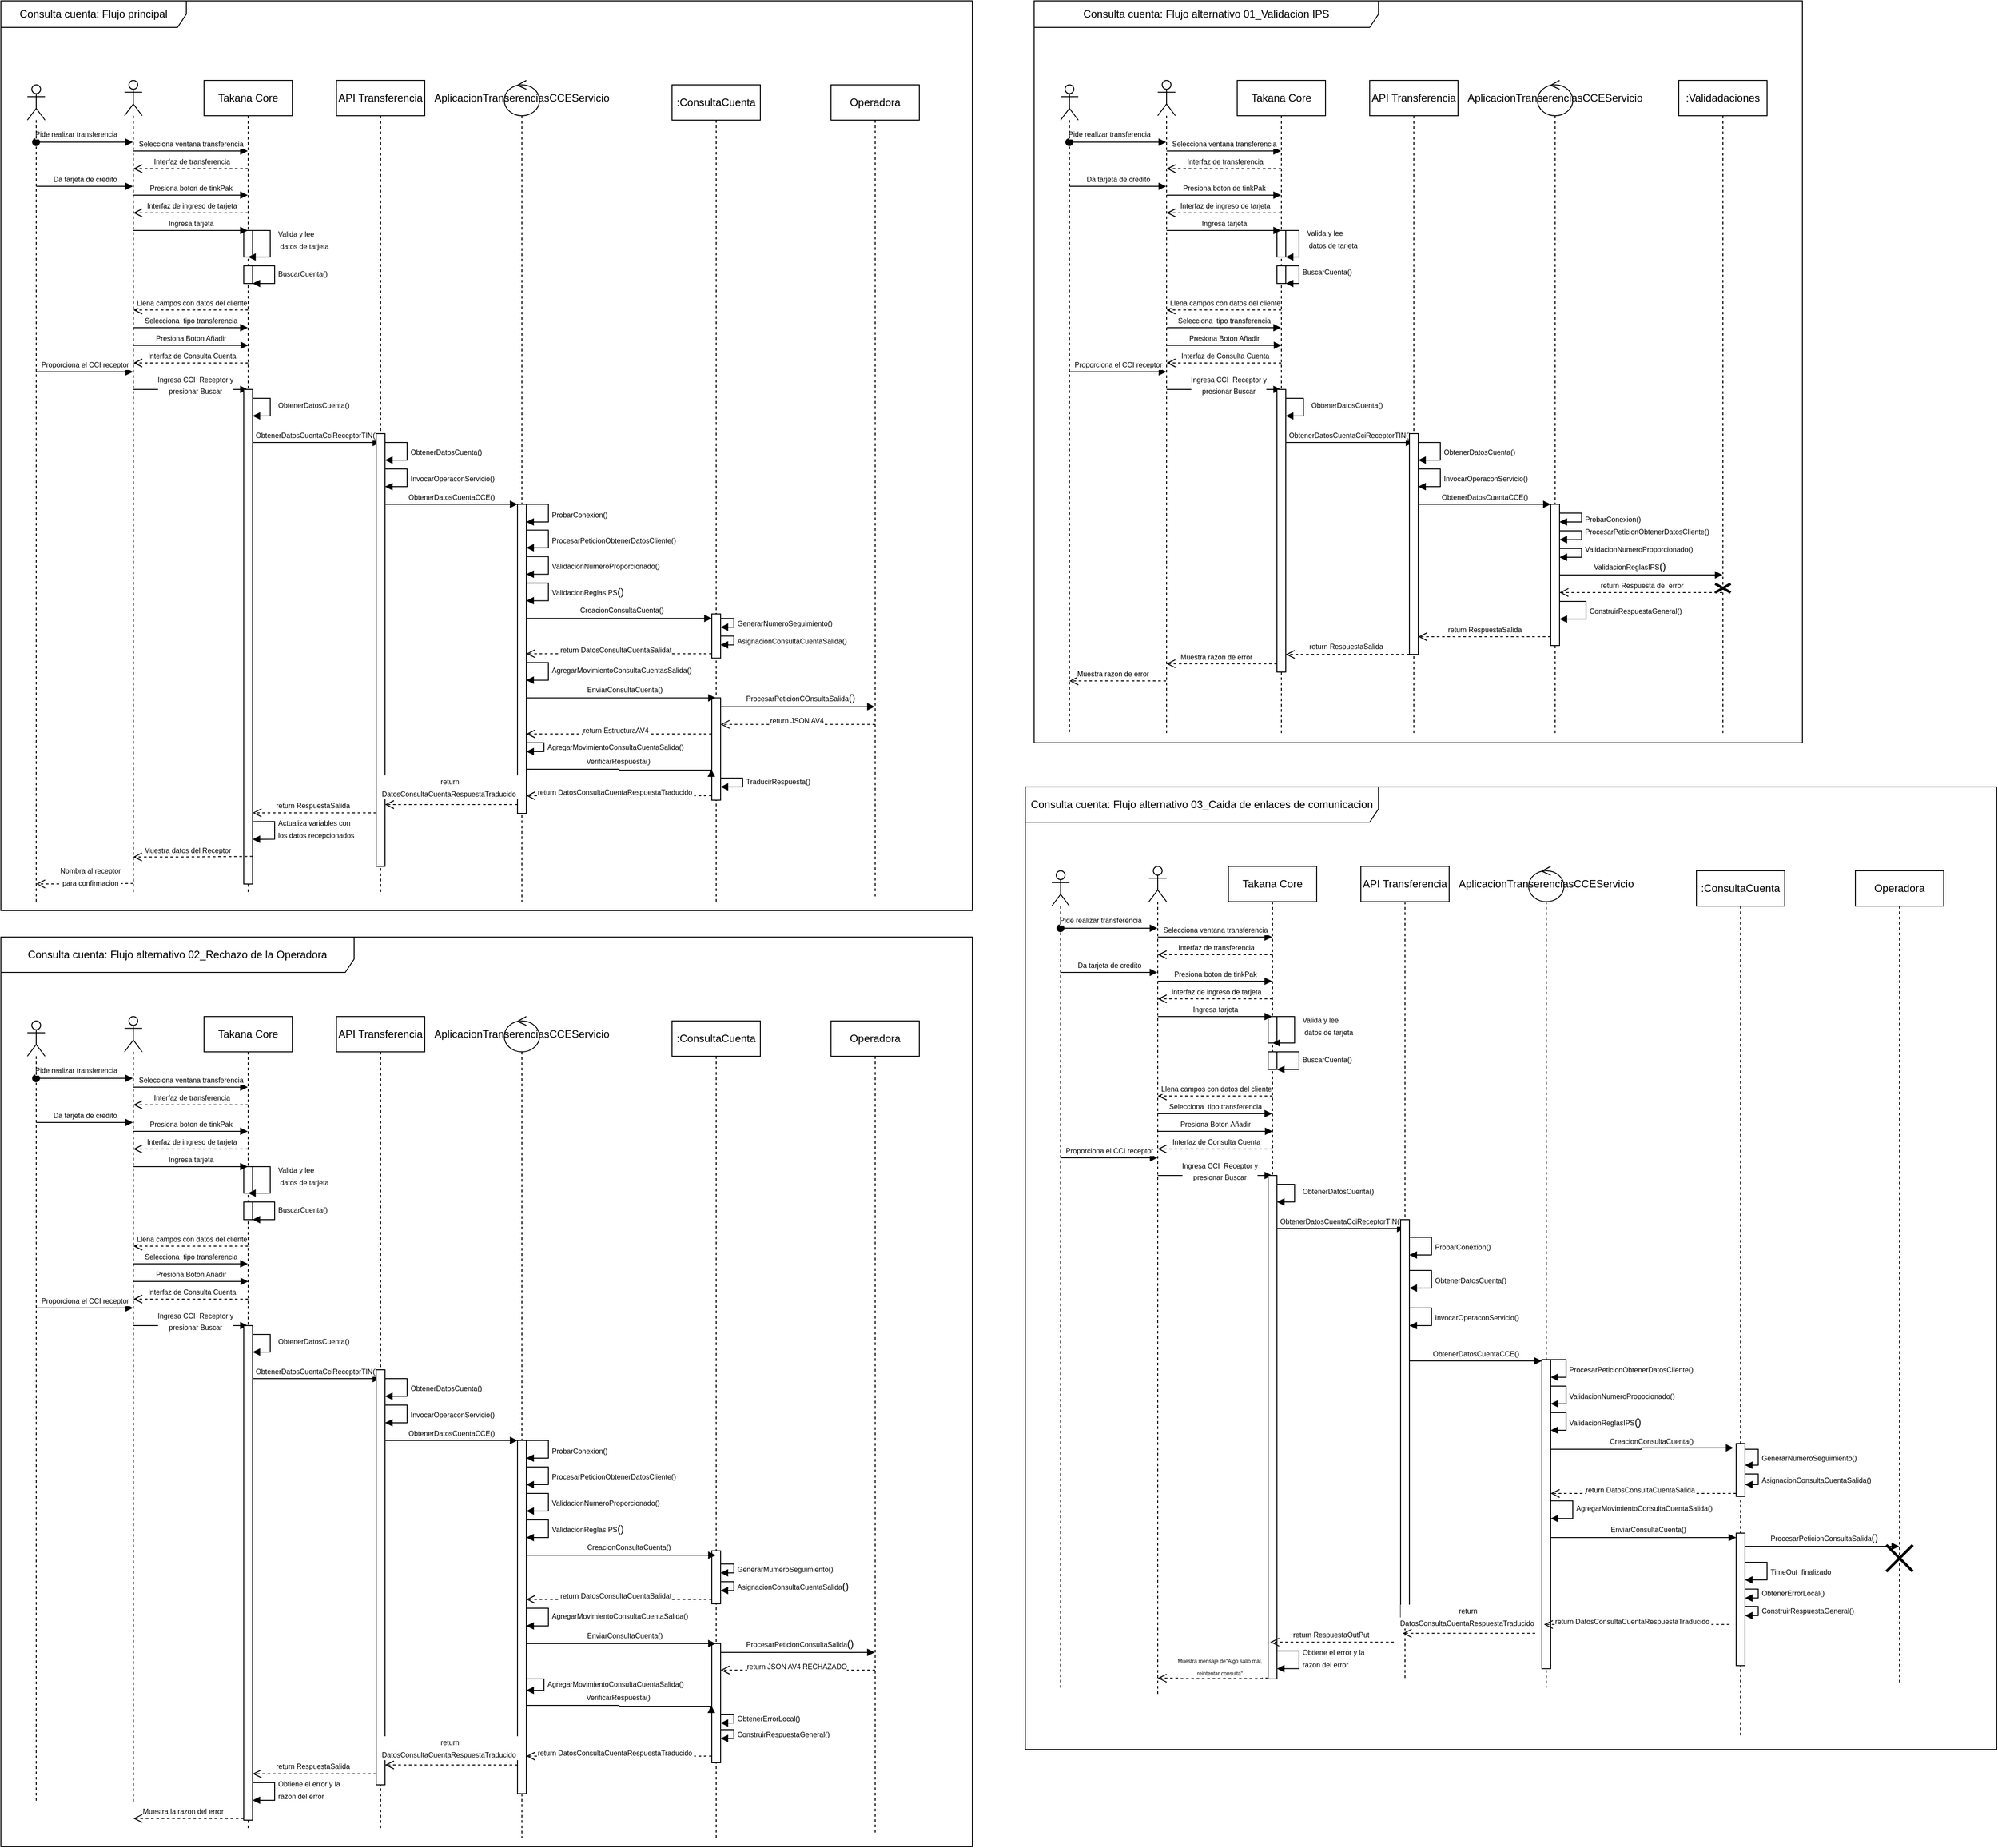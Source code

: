 <mxfile version="22.1.21" type="github" pages="13">
  <diagram id="FBo9sDV9NM8amdhgHsJE" name="D. Secuencia Salidas Consulta Cuenta">
    <mxGraphModel dx="1063" dy="522" grid="1" gridSize="10" guides="1" tooltips="1" connect="1" arrows="1" fold="1" page="1" pageScale="1" pageWidth="3300" pageHeight="4681" math="0" shadow="0">
      <root>
        <mxCell id="0" />
        <mxCell id="1" parent="0" />
        <mxCell id="F1hqau2U-oswUhxQN-V5-2" value="Takana Core" style="shape=umlLifeline;perimeter=lifelinePerimeter;whiteSpace=wrap;html=1;container=1;dropTarget=0;collapsible=0;recursiveResize=0;outlineConnect=0;portConstraint=eastwest;newEdgeStyle={&quot;edgeStyle&quot;:&quot;elbowEdgeStyle&quot;,&quot;elbow&quot;:&quot;vertical&quot;,&quot;curved&quot;:0,&quot;rounded&quot;:0};" parent="1" vertex="1">
          <mxGeometry x="250" y="100" width="100" height="920" as="geometry" />
        </mxCell>
        <mxCell id="F1hqau2U-oswUhxQN-V5-28" value="" style="html=1;points=[[0,0,0,0,5],[0,1,0,0,-5],[1,0,0,0,5],[1,1,0,0,-5]];perimeter=orthogonalPerimeter;outlineConnect=0;targetShapes=umlLifeline;portConstraint=eastwest;newEdgeStyle={&quot;curved&quot;:0,&quot;rounded&quot;:0};" parent="F1hqau2U-oswUhxQN-V5-2" vertex="1">
          <mxGeometry x="45" y="170" width="10" height="30" as="geometry" />
        </mxCell>
        <mxCell id="F1hqau2U-oswUhxQN-V5-3" value="API Transferencia" style="shape=umlLifeline;perimeter=lifelinePerimeter;whiteSpace=wrap;html=1;container=1;dropTarget=0;collapsible=0;recursiveResize=0;outlineConnect=0;portConstraint=eastwest;newEdgeStyle={&quot;edgeStyle&quot;:&quot;elbowEdgeStyle&quot;,&quot;elbow&quot;:&quot;vertical&quot;,&quot;curved&quot;:0,&quot;rounded&quot;:0};" parent="1" vertex="1">
          <mxGeometry x="400" y="100" width="100" height="920" as="geometry" />
        </mxCell>
        <mxCell id="F1hqau2U-oswUhxQN-V5-4" value="" style="shape=umlLifeline;perimeter=lifelinePerimeter;whiteSpace=wrap;html=1;container=1;dropTarget=0;collapsible=0;recursiveResize=0;outlineConnect=0;portConstraint=eastwest;newEdgeStyle={&quot;curved&quot;:0,&quot;rounded&quot;:0};participant=umlActor;" parent="1" vertex="1">
          <mxGeometry x="160" y="100" width="20" height="920" as="geometry" />
        </mxCell>
        <mxCell id="F1hqau2U-oswUhxQN-V5-5" value="Operadora" style="shape=umlLifeline;perimeter=lifelinePerimeter;whiteSpace=wrap;html=1;container=1;dropTarget=0;collapsible=0;recursiveResize=0;outlineConnect=0;portConstraint=eastwest;newEdgeStyle={&quot;edgeStyle&quot;:&quot;elbowEdgeStyle&quot;,&quot;elbow&quot;:&quot;vertical&quot;,&quot;curved&quot;:0,&quot;rounded&quot;:0};" parent="1" vertex="1">
          <mxGeometry x="960" y="105" width="100" height="920" as="geometry" />
        </mxCell>
        <mxCell id="F1hqau2U-oswUhxQN-V5-7" value="" style="html=1;verticalAlign=bottom;startArrow=oval;startFill=1;endArrow=block;startSize=8;curved=0;rounded=0;" parent="1" edge="1">
          <mxGeometry width="60" relative="1" as="geometry">
            <mxPoint x="59.81" y="170" as="sourcePoint" />
            <mxPoint x="169.5" y="170" as="targetPoint" />
          </mxGeometry>
        </mxCell>
        <mxCell id="F1hqau2U-oswUhxQN-V5-16" value="&lt;font style=&quot;font-size: 8px;&quot;&gt;Pide realizar transferencia&lt;/font&gt;" style="edgeLabel;html=1;align=center;verticalAlign=middle;resizable=0;points=[];" parent="F1hqau2U-oswUhxQN-V5-7" vertex="1" connectable="0">
          <mxGeometry x="-0.18" relative="1" as="geometry">
            <mxPoint y="-10" as="offset" />
          </mxGeometry>
        </mxCell>
        <mxCell id="F1hqau2U-oswUhxQN-V5-8" value="Consulta cuenta: Flujo principal" style="shape=umlFrame;whiteSpace=wrap;html=1;pointerEvents=0;width=210;height=30;" parent="1" vertex="1">
          <mxGeometry x="20" y="10" width="1100" height="1030" as="geometry" />
        </mxCell>
        <mxCell id="F1hqau2U-oswUhxQN-V5-10" value="" style="shape=umlLifeline;perimeter=lifelinePerimeter;whiteSpace=wrap;html=1;container=1;dropTarget=0;collapsible=0;recursiveResize=0;outlineConnect=0;portConstraint=eastwest;newEdgeStyle={&quot;curved&quot;:0,&quot;rounded&quot;:0};participant=umlActor;" parent="1" vertex="1">
          <mxGeometry x="50" y="105" width="20" height="925" as="geometry" />
        </mxCell>
        <mxCell id="F1hqau2U-oswUhxQN-V5-15" value="&lt;font style=&quot;font-size: 8px;&quot;&gt;Selecciona ventana transferencia&lt;/font&gt;" style="html=1;verticalAlign=bottom;endArrow=block;curved=0;rounded=0;" parent="1" edge="1">
          <mxGeometry width="80" relative="1" as="geometry">
            <mxPoint x="170" y="180" as="sourcePoint" />
            <mxPoint x="299.5" y="180" as="targetPoint" />
          </mxGeometry>
        </mxCell>
        <mxCell id="F1hqau2U-oswUhxQN-V5-20" value="&lt;span style=&quot;font-size: 8px;&quot;&gt;Da tarjeta de credito&lt;/span&gt;" style="html=1;verticalAlign=bottom;endArrow=block;curved=0;rounded=0;" parent="1" edge="1">
          <mxGeometry width="80" relative="1" as="geometry">
            <mxPoint x="59.81" y="220" as="sourcePoint" />
            <mxPoint x="169.5" y="220" as="targetPoint" />
          </mxGeometry>
        </mxCell>
        <mxCell id="F1hqau2U-oswUhxQN-V5-21" value="&lt;font style=&quot;font-size: 8px;&quot;&gt;Interfaz de transferencia&lt;/font&gt;" style="html=1;verticalAlign=bottom;endArrow=open;dashed=1;endSize=8;curved=0;rounded=0;" parent="1" target="F1hqau2U-oswUhxQN-V5-4" edge="1">
          <mxGeometry x="-0.004" relative="1" as="geometry">
            <mxPoint x="300" y="200" as="sourcePoint" />
            <mxPoint x="220" y="200" as="targetPoint" />
            <mxPoint as="offset" />
          </mxGeometry>
        </mxCell>
        <mxCell id="F1hqau2U-oswUhxQN-V5-22" value="&lt;span style=&quot;font-size: 8px;&quot;&gt;Presiona boton de tinkPak&lt;/span&gt;" style="html=1;verticalAlign=bottom;endArrow=block;curved=0;rounded=0;" parent="1" edge="1">
          <mxGeometry width="80" relative="1" as="geometry">
            <mxPoint x="170" y="230" as="sourcePoint" />
            <mxPoint x="299.5" y="230" as="targetPoint" />
          </mxGeometry>
        </mxCell>
        <mxCell id="F1hqau2U-oswUhxQN-V5-23" value="&lt;font style=&quot;font-size: 8px;&quot;&gt;Interfaz de ingreso de tarjeta&lt;/font&gt;" style="html=1;verticalAlign=bottom;endArrow=open;dashed=1;endSize=8;curved=0;rounded=0;" parent="1" edge="1">
          <mxGeometry x="-0.004" relative="1" as="geometry">
            <mxPoint x="300" y="250" as="sourcePoint" />
            <mxPoint x="170" y="250" as="targetPoint" />
            <mxPoint as="offset" />
          </mxGeometry>
        </mxCell>
        <mxCell id="F1hqau2U-oswUhxQN-V5-26" value="&lt;span style=&quot;font-size: 8px;&quot;&gt;Ingresa tarjeta&lt;/span&gt;" style="html=1;verticalAlign=bottom;endArrow=block;curved=0;rounded=0;" parent="1" edge="1">
          <mxGeometry width="80" relative="1" as="geometry">
            <mxPoint x="170" y="270" as="sourcePoint" />
            <mxPoint x="299.5" y="270" as="targetPoint" />
          </mxGeometry>
        </mxCell>
        <mxCell id="F1hqau2U-oswUhxQN-V5-27" value="&lt;span style=&quot;font-size: 8px;&quot;&gt;Llena campos con datos del cliente&lt;/span&gt;" style="html=1;verticalAlign=bottom;endArrow=open;dashed=1;endSize=8;curved=0;rounded=0;" parent="1" edge="1">
          <mxGeometry x="-0.004" relative="1" as="geometry">
            <mxPoint x="300" y="360" as="sourcePoint" />
            <mxPoint x="170" y="360" as="targetPoint" />
            <mxPoint as="offset" />
          </mxGeometry>
        </mxCell>
        <mxCell id="F1hqau2U-oswUhxQN-V5-29" value="&lt;font style=&quot;font-size: 8px;&quot;&gt;Valida y lee&lt;br&gt;&amp;nbsp;datos de tarjeta&lt;/font&gt;" style="html=1;align=left;spacingLeft=2;endArrow=block;rounded=0;edgeStyle=orthogonalEdgeStyle;curved=0;rounded=0;" parent="1" edge="1">
          <mxGeometry x="-0.125" y="5" relative="1" as="geometry">
            <mxPoint x="300" y="270" as="sourcePoint" />
            <Array as="points">
              <mxPoint x="325" y="300" />
            </Array>
            <mxPoint x="300" y="300" as="targetPoint" />
            <mxPoint as="offset" />
          </mxGeometry>
        </mxCell>
        <mxCell id="F1hqau2U-oswUhxQN-V5-30" value="" style="html=1;points=[[0,0,0,0,5],[0,1,0,0,-5],[1,0,0,0,5],[1,1,0,0,-5]];perimeter=orthogonalPerimeter;outlineConnect=0;targetShapes=umlLifeline;portConstraint=eastwest;newEdgeStyle={&quot;curved&quot;:0,&quot;rounded&quot;:0};" parent="1" vertex="1">
          <mxGeometry x="295" y="310" width="10" height="20" as="geometry" />
        </mxCell>
        <mxCell id="F1hqau2U-oswUhxQN-V5-31" value="&lt;font style=&quot;font-size: 8px;&quot;&gt;BuscarCuenta()&lt;br&gt;&lt;br&gt;&lt;/font&gt;" style="html=1;align=left;spacingLeft=2;endArrow=block;rounded=0;edgeStyle=orthogonalEdgeStyle;curved=0;rounded=0;" parent="1" edge="1">
          <mxGeometry x="0.125" relative="1" as="geometry">
            <mxPoint x="305" y="310" as="sourcePoint" />
            <Array as="points">
              <mxPoint x="330" y="310" />
              <mxPoint x="330" y="330" />
              <mxPoint x="305" y="330" />
            </Array>
            <mxPoint x="305" y="330" as="targetPoint" />
            <mxPoint as="offset" />
          </mxGeometry>
        </mxCell>
        <mxCell id="F1hqau2U-oswUhxQN-V5-32" value="&lt;span style=&quot;font-size: 8px;&quot;&gt;Selecciona&amp;nbsp; tipo transferencia&lt;/span&gt;" style="html=1;verticalAlign=bottom;endArrow=block;curved=0;rounded=0;" parent="1" target="F1hqau2U-oswUhxQN-V5-2" edge="1">
          <mxGeometry width="80" relative="1" as="geometry">
            <mxPoint x="170" y="380" as="sourcePoint" />
            <mxPoint x="295" y="380" as="targetPoint" />
          </mxGeometry>
        </mxCell>
        <mxCell id="F1hqau2U-oswUhxQN-V5-33" value="&lt;span style=&quot;font-size: 8px;&quot;&gt;Presiona Boton Añadir&lt;/span&gt;" style="html=1;verticalAlign=bottom;endArrow=block;curved=0;rounded=0;" parent="1" edge="1">
          <mxGeometry width="80" relative="1" as="geometry">
            <mxPoint x="170" y="400" as="sourcePoint" />
            <mxPoint x="300" y="400" as="targetPoint" />
          </mxGeometry>
        </mxCell>
        <mxCell id="F1hqau2U-oswUhxQN-V5-35" value="&lt;span style=&quot;font-size: 8px;&quot;&gt;Interfaz de Consulta Cuenta&lt;/span&gt;" style="html=1;verticalAlign=bottom;endArrow=open;dashed=1;endSize=8;curved=0;rounded=0;" parent="1" edge="1">
          <mxGeometry x="-0.004" relative="1" as="geometry">
            <mxPoint x="300" y="420" as="sourcePoint" />
            <mxPoint x="170" y="420" as="targetPoint" />
            <mxPoint as="offset" />
          </mxGeometry>
        </mxCell>
        <mxCell id="F1hqau2U-oswUhxQN-V5-37" value="&lt;span style=&quot;font-size: 8px;&quot;&gt;Ingresa CCI&amp;nbsp; Receptor y &lt;br&gt;presionar Buscar&lt;/span&gt;" style="html=1;verticalAlign=bottom;endArrow=block;curved=0;rounded=0;" parent="1" target="F1hqau2U-oswUhxQN-V5-2" edge="1">
          <mxGeometry x="0.077" y="-10" width="80" relative="1" as="geometry">
            <mxPoint x="170" y="450" as="sourcePoint" />
            <mxPoint x="295" y="450" as="targetPoint" />
            <mxPoint as="offset" />
          </mxGeometry>
        </mxCell>
        <mxCell id="F1hqau2U-oswUhxQN-V5-38" value="&lt;span style=&quot;font-size: 8px;&quot;&gt;Proporciona el CCI receptor&lt;/span&gt;" style="html=1;verticalAlign=bottom;endArrow=block;curved=0;rounded=0;" parent="1" edge="1">
          <mxGeometry width="80" relative="1" as="geometry">
            <mxPoint x="60.0" y="430" as="sourcePoint" />
            <mxPoint x="169.69" y="430" as="targetPoint" />
          </mxGeometry>
        </mxCell>
        <mxCell id="F1hqau2U-oswUhxQN-V5-39" value="&lt;font style=&quot;font-size: 8px;&quot;&gt;ObtenerDatosCuentaCciReceptorTIN()&lt;/font&gt;" style="html=1;verticalAlign=bottom;endArrow=block;curved=0;rounded=0;" parent="1" edge="1">
          <mxGeometry x="-0.001" width="80" relative="1" as="geometry">
            <mxPoint x="305" y="510.0" as="sourcePoint" />
            <mxPoint x="449.5" y="510.0" as="targetPoint" />
            <mxPoint as="offset" />
          </mxGeometry>
        </mxCell>
        <mxCell id="F1hqau2U-oswUhxQN-V5-40" value="" style="html=1;points=[[0,0,0,0,5],[0,1,0,0,-5],[1,0,0,0,5],[1,1,0,0,-5]];perimeter=orthogonalPerimeter;outlineConnect=0;targetShapes=umlLifeline;portConstraint=eastwest;newEdgeStyle={&quot;curved&quot;:0,&quot;rounded&quot;:0};" parent="1" vertex="1">
          <mxGeometry x="295" y="450" width="10" height="560" as="geometry" />
        </mxCell>
        <mxCell id="F1hqau2U-oswUhxQN-V5-41" value="&lt;span style=&quot;font-size: 8px;&quot;&gt;ObtenerDatosCuenta()&lt;/span&gt;" style="html=1;align=left;spacingLeft=2;endArrow=block;rounded=0;edgeStyle=orthogonalEdgeStyle;curved=0;rounded=0;" parent="1" source="F1hqau2U-oswUhxQN-V5-40" target="F1hqau2U-oswUhxQN-V5-40" edge="1">
          <mxGeometry x="-0.119" y="5" relative="1" as="geometry">
            <mxPoint x="310" y="460" as="sourcePoint" />
            <Array as="points">
              <mxPoint x="325" y="460" />
              <mxPoint x="325" y="480" />
            </Array>
            <mxPoint x="310" y="480" as="targetPoint" />
            <mxPoint as="offset" />
          </mxGeometry>
        </mxCell>
        <mxCell id="F1hqau2U-oswUhxQN-V5-43" value="" style="html=1;points=[[0,0,0,0,5],[0,1,0,0,-5],[1,0,0,0,5],[1,1,0,0,-5]];perimeter=orthogonalPerimeter;outlineConnect=0;targetShapes=umlLifeline;portConstraint=eastwest;newEdgeStyle={&quot;curved&quot;:0,&quot;rounded&quot;:0};" parent="1" vertex="1">
          <mxGeometry x="445" y="500" width="10" height="490" as="geometry" />
        </mxCell>
        <mxCell id="F1hqau2U-oswUhxQN-V5-47" value="&lt;font style=&quot;font-size: 8px;&quot;&gt;ObtenerDatosCuentaCCE()&lt;/font&gt;" style="html=1;verticalAlign=bottom;endArrow=block;curved=0;rounded=0;" parent="1" target="F1hqau2U-oswUhxQN-V5-52" edge="1">
          <mxGeometry x="-0.001" width="80" relative="1" as="geometry">
            <mxPoint x="455" y="580" as="sourcePoint" />
            <mxPoint x="599.5" y="580" as="targetPoint" />
            <mxPoint as="offset" />
          </mxGeometry>
        </mxCell>
        <mxCell id="F1hqau2U-oswUhxQN-V5-48" value="&lt;span style=&quot;font-size: 8px;&quot;&gt;ObtenerDatosCuenta()&lt;/span&gt;" style="html=1;align=left;spacingLeft=2;endArrow=block;rounded=0;edgeStyle=orthogonalEdgeStyle;curved=0;rounded=0;" parent="1" edge="1">
          <mxGeometry relative="1" as="geometry">
            <mxPoint x="455" y="510" as="sourcePoint" />
            <Array as="points">
              <mxPoint x="480" y="510" />
              <mxPoint x="480" y="530" />
              <mxPoint x="455" y="530" />
            </Array>
            <mxPoint x="455" y="530" as="targetPoint" />
            <mxPoint as="offset" />
          </mxGeometry>
        </mxCell>
        <mxCell id="F1hqau2U-oswUhxQN-V5-49" value="&lt;span style=&quot;font-size: 8px;&quot;&gt;InvocarOperaconServicio()&lt;/span&gt;" style="html=1;align=left;spacingLeft=2;endArrow=block;rounded=0;edgeStyle=orthogonalEdgeStyle;curved=0;rounded=0;" parent="1" edge="1">
          <mxGeometry relative="1" as="geometry">
            <mxPoint x="455" y="540" as="sourcePoint" />
            <Array as="points">
              <mxPoint x="480" y="540" />
              <mxPoint x="480" y="560" />
              <mxPoint x="455" y="560" />
            </Array>
            <mxPoint x="455" y="560" as="targetPoint" />
            <mxPoint as="offset" />
          </mxGeometry>
        </mxCell>
        <mxCell id="F1hqau2U-oswUhxQN-V5-51" value="AplicacionTranserenciasCCEServicio" style="shape=umlLifeline;perimeter=lifelinePerimeter;whiteSpace=wrap;html=1;container=1;dropTarget=0;collapsible=0;recursiveResize=0;outlineConnect=0;portConstraint=eastwest;newEdgeStyle={&quot;curved&quot;:0,&quot;rounded&quot;:0};participant=umlControl;size=40;" parent="1" vertex="1">
          <mxGeometry x="590" y="100" width="40" height="930" as="geometry" />
        </mxCell>
        <mxCell id="F1hqau2U-oswUhxQN-V5-52" value="" style="html=1;points=[[0,0,0,0,5],[0,1,0,0,-5],[1,0,0,0,5],[1,1,0,0,-5]];perimeter=orthogonalPerimeter;outlineConnect=0;targetShapes=umlLifeline;portConstraint=eastwest;newEdgeStyle={&quot;curved&quot;:0,&quot;rounded&quot;:0};" parent="F1hqau2U-oswUhxQN-V5-51" vertex="1">
          <mxGeometry x="15" y="480" width="10" height="350" as="geometry" />
        </mxCell>
        <mxCell id="Ji63evayIYKRaLD0Dymk-1" value="&lt;span style=&quot;font-size: 8px;&quot;&gt;ProbarConexion()&lt;/span&gt;" style="html=1;align=left;spacingLeft=2;endArrow=block;rounded=0;edgeStyle=orthogonalEdgeStyle;curved=0;rounded=0;" parent="F1hqau2U-oswUhxQN-V5-51" source="F1hqau2U-oswUhxQN-V5-52" target="F1hqau2U-oswUhxQN-V5-52" edge="1">
          <mxGeometry x="0.021" relative="1" as="geometry">
            <mxPoint x="30" y="490" as="sourcePoint" />
            <Array as="points">
              <mxPoint x="50" y="480" />
              <mxPoint x="50" y="500" />
            </Array>
            <mxPoint x="30" y="500" as="targetPoint" />
            <mxPoint as="offset" />
          </mxGeometry>
        </mxCell>
        <mxCell id="F1hqau2U-oswUhxQN-V5-64" value="&lt;span style=&quot;font-size: 8px;&quot;&gt;AgregarMovimientoConsultaCuentaSalida()&lt;/span&gt;" style="html=1;align=left;spacingLeft=2;endArrow=block;rounded=0;edgeStyle=orthogonalEdgeStyle;curved=0;rounded=0;" parent="F1hqau2U-oswUhxQN-V5-51" source="F1hqau2U-oswUhxQN-V5-52" target="F1hqau2U-oswUhxQN-V5-52" edge="1">
          <mxGeometry x="-0.056" relative="1" as="geometry">
            <mxPoint x="30" y="750" as="sourcePoint" />
            <Array as="points">
              <mxPoint x="45" y="750" />
              <mxPoint x="45" y="760" />
            </Array>
            <mxPoint x="30" y="760" as="targetPoint" />
            <mxPoint as="offset" />
          </mxGeometry>
        </mxCell>
        <mxCell id="F1hqau2U-oswUhxQN-V5-65" value=":ConsultaCuenta" style="shape=umlLifeline;perimeter=lifelinePerimeter;whiteSpace=wrap;html=1;container=1;dropTarget=0;collapsible=0;recursiveResize=0;outlineConnect=0;portConstraint=eastwest;newEdgeStyle={&quot;curved&quot;:0,&quot;rounded&quot;:0};" parent="1" vertex="1">
          <mxGeometry x="780" y="105" width="100" height="925" as="geometry" />
        </mxCell>
        <mxCell id="F1hqau2U-oswUhxQN-V5-76" value="" style="html=1;points=[[0,0,0,0,5],[0,1,0,0,-5],[1,0,0,0,5],[1,1,0,0,-5]];perimeter=orthogonalPerimeter;outlineConnect=0;targetShapes=umlLifeline;portConstraint=eastwest;newEdgeStyle={&quot;curved&quot;:0,&quot;rounded&quot;:0};" parent="F1hqau2U-oswUhxQN-V5-65" vertex="1">
          <mxGeometry x="45" y="599.2" width="10" height="50" as="geometry" />
        </mxCell>
        <mxCell id="F1hqau2U-oswUhxQN-V5-77" value="&lt;span style=&quot;font-size: 8px;&quot;&gt;GenerarNumeroSeguimiento()&lt;/span&gt;" style="html=1;align=left;spacingLeft=2;endArrow=block;rounded=0;edgeStyle=orthogonalEdgeStyle;curved=0;rounded=0;" parent="F1hqau2U-oswUhxQN-V5-65" source="F1hqau2U-oswUhxQN-V5-76" target="F1hqau2U-oswUhxQN-V5-76" edge="1">
          <mxGeometry relative="1" as="geometry">
            <mxPoint x="50" y="604.2" as="sourcePoint" />
            <Array as="points">
              <mxPoint x="70" y="604.2" />
              <mxPoint x="70" y="614.2" />
            </Array>
            <mxPoint x="60" y="624.2" as="targetPoint" />
            <mxPoint as="offset" />
          </mxGeometry>
        </mxCell>
        <mxCell id="F1hqau2U-oswUhxQN-V5-78" value="&lt;font style=&quot;font-size: 8px;&quot;&gt;AsignacionConsultaCuentaSalida&lt;/font&gt;&lt;span style=&quot;font-size: 8px;&quot;&gt;()&lt;/span&gt;" style="html=1;align=left;spacingLeft=2;endArrow=block;rounded=0;edgeStyle=orthogonalEdgeStyle;curved=0;rounded=0;" parent="F1hqau2U-oswUhxQN-V5-65" source="F1hqau2U-oswUhxQN-V5-76" target="F1hqau2U-oswUhxQN-V5-76" edge="1">
          <mxGeometry relative="1" as="geometry">
            <mxPoint x="60" y="624.2" as="sourcePoint" />
            <Array as="points">
              <mxPoint x="70" y="624.2" />
              <mxPoint x="70" y="634.2" />
            </Array>
            <mxPoint x="60" y="634.2" as="targetPoint" />
            <mxPoint as="offset" />
          </mxGeometry>
        </mxCell>
        <mxCell id="F1hqau2U-oswUhxQN-V5-79" value="" style="html=1;points=[[0,0,0,0,5],[0,1,0,0,-5],[1,0,0,0,5],[1,1,0,0,-5]];perimeter=orthogonalPerimeter;outlineConnect=0;targetShapes=umlLifeline;portConstraint=eastwest;newEdgeStyle={&quot;curved&quot;:0,&quot;rounded&quot;:0};" parent="F1hqau2U-oswUhxQN-V5-65" vertex="1">
          <mxGeometry x="45" y="694.2" width="10" height="115.8" as="geometry" />
        </mxCell>
        <mxCell id="F1hqau2U-oswUhxQN-V5-87" value="&lt;span style=&quot;font-size: 8px;&quot;&gt;TraducirRespuesta()&lt;/span&gt;" style="html=1;align=left;spacingLeft=2;endArrow=block;rounded=0;edgeStyle=orthogonalEdgeStyle;curved=0;rounded=0;" parent="F1hqau2U-oswUhxQN-V5-65" source="F1hqau2U-oswUhxQN-V5-79" target="F1hqau2U-oswUhxQN-V5-79" edge="1">
          <mxGeometry x="-0.067" relative="1" as="geometry">
            <mxPoint x="60" y="785" as="sourcePoint" />
            <Array as="points">
              <mxPoint x="80" y="785" />
              <mxPoint x="80" y="795" />
            </Array>
            <mxPoint x="60" y="795" as="targetPoint" />
            <mxPoint as="offset" />
          </mxGeometry>
        </mxCell>
        <mxCell id="F1hqau2U-oswUhxQN-V5-61" value="&lt;span style=&quot;font-size: 8px;&quot;&gt;AgregarMovimientoConsultaCuentasSalida()&lt;/span&gt;" style="html=1;align=left;spacingLeft=2;endArrow=block;rounded=0;edgeStyle=orthogonalEdgeStyle;curved=0;rounded=0;" parent="1" edge="1">
          <mxGeometry x="-0.064" relative="1" as="geometry">
            <mxPoint x="615" y="759.2" as="sourcePoint" />
            <Array as="points">
              <mxPoint x="640" y="759.2" />
              <mxPoint x="640" y="779.2" />
            </Array>
            <mxPoint x="615" y="779.2" as="targetPoint" />
            <mxPoint as="offset" />
          </mxGeometry>
        </mxCell>
        <mxCell id="F1hqau2U-oswUhxQN-V5-63" value="&lt;span style=&quot;font-size: 8px;&quot;&gt;EnviarConsultaCuenta()&lt;/span&gt;" style="html=1;align=left;spacingLeft=2;endArrow=block;rounded=0;edgeStyle=orthogonalEdgeStyle;curved=0;rounded=0;" parent="1" edge="1">
          <mxGeometry x="-0.394" y="10" relative="1" as="geometry">
            <mxPoint x="615" y="799.2" as="sourcePoint" />
            <Array as="points">
              <mxPoint x="730" y="799.2" />
              <mxPoint x="730" y="799.2" />
            </Array>
            <mxPoint x="829.5" y="799.2" as="targetPoint" />
            <mxPoint as="offset" />
          </mxGeometry>
        </mxCell>
        <mxCell id="F1hqau2U-oswUhxQN-V5-68" value="" style="html=1;verticalAlign=bottom;endArrow=open;dashed=1;endSize=8;curved=0;rounded=0;" parent="1" edge="1">
          <mxGeometry x="-0.001" relative="1" as="geometry">
            <mxPoint x="825" y="749.2" as="sourcePoint" />
            <mxPoint x="615" y="749.2" as="targetPoint" />
            <mxPoint as="offset" />
          </mxGeometry>
        </mxCell>
        <mxCell id="F1hqau2U-oswUhxQN-V5-70" value="Text" style="edgeLabel;html=1;align=center;verticalAlign=middle;resizable=0;points=[];" parent="F1hqau2U-oswUhxQN-V5-68" vertex="1" connectable="0">
          <mxGeometry x="0.025" y="-2" relative="1" as="geometry">
            <mxPoint as="offset" />
          </mxGeometry>
        </mxCell>
        <mxCell id="F1hqau2U-oswUhxQN-V5-74" value="Text" style="edgeLabel;html=1;align=center;verticalAlign=middle;resizable=0;points=[];" parent="F1hqau2U-oswUhxQN-V5-68" vertex="1" connectable="0">
          <mxGeometry x="0.045" y="-5" relative="1" as="geometry">
            <mxPoint as="offset" />
          </mxGeometry>
        </mxCell>
        <mxCell id="F1hqau2U-oswUhxQN-V5-75" value="&lt;span style=&quot;font-size: 8px;&quot;&gt;return DatosConsultaCuentaSalidat&lt;/span&gt;" style="edgeLabel;html=1;align=center;verticalAlign=middle;resizable=0;points=[];" parent="F1hqau2U-oswUhxQN-V5-68" vertex="1" connectable="0">
          <mxGeometry x="0.045" y="-5" relative="1" as="geometry">
            <mxPoint as="offset" />
          </mxGeometry>
        </mxCell>
        <mxCell id="F1hqau2U-oswUhxQN-V5-57" value="&lt;span style=&quot;font-size: 8px;&quot;&gt;CreacionConsultaCuenta()&lt;/span&gt;" style="html=1;align=left;spacingLeft=2;endArrow=block;rounded=0;edgeStyle=orthogonalEdgeStyle;curved=0;rounded=0;entryX=0;entryY=0;entryDx=0;entryDy=5;entryPerimeter=0;" parent="1" target="F1hqau2U-oswUhxQN-V5-76" edge="1">
          <mxGeometry x="-0.394" y="10" relative="1" as="geometry">
            <mxPoint x="615" y="699.2" as="sourcePoint" />
            <Array as="points">
              <mxPoint x="615" y="709" />
            </Array>
            <mxPoint x="829.5" y="699.2" as="targetPoint" />
            <mxPoint as="offset" />
          </mxGeometry>
        </mxCell>
        <mxCell id="F1hqau2U-oswUhxQN-V5-83" value="" style="html=1;verticalAlign=bottom;endArrow=open;dashed=1;endSize=8;curved=0;rounded=0;" parent="1" edge="1">
          <mxGeometry x="-0.001" relative="1" as="geometry">
            <mxPoint x="825" y="910" as="sourcePoint" />
            <mxPoint x="615" y="910" as="targetPoint" />
            <mxPoint as="offset" />
          </mxGeometry>
        </mxCell>
        <mxCell id="F1hqau2U-oswUhxQN-V5-84" value="Text" style="edgeLabel;html=1;align=center;verticalAlign=middle;resizable=0;points=[];" parent="F1hqau2U-oswUhxQN-V5-83" vertex="1" connectable="0">
          <mxGeometry x="0.025" y="-2" relative="1" as="geometry">
            <mxPoint as="offset" />
          </mxGeometry>
        </mxCell>
        <mxCell id="F1hqau2U-oswUhxQN-V5-85" value="Text" style="edgeLabel;html=1;align=center;verticalAlign=middle;resizable=0;points=[];" parent="F1hqau2U-oswUhxQN-V5-83" vertex="1" connectable="0">
          <mxGeometry x="0.045" y="-5" relative="1" as="geometry">
            <mxPoint as="offset" />
          </mxGeometry>
        </mxCell>
        <mxCell id="F1hqau2U-oswUhxQN-V5-86" value="&lt;span style=&quot;font-size: 8px;&quot;&gt;return DatosConsultaCuentaRespuestaTraducido&amp;nbsp;&lt;/span&gt;" style="edgeLabel;html=1;align=center;verticalAlign=middle;resizable=0;points=[];" parent="F1hqau2U-oswUhxQN-V5-83" vertex="1" connectable="0">
          <mxGeometry x="0.045" y="-5" relative="1" as="geometry">
            <mxPoint as="offset" />
          </mxGeometry>
        </mxCell>
        <mxCell id="F1hqau2U-oswUhxQN-V5-88" value="" style="html=1;verticalAlign=bottom;endArrow=open;dashed=1;endSize=8;curved=0;rounded=0;" parent="1" edge="1">
          <mxGeometry x="-0.001" relative="1" as="geometry">
            <mxPoint x="605" y="920" as="sourcePoint" />
            <mxPoint x="455" y="920" as="targetPoint" />
            <mxPoint as="offset" />
          </mxGeometry>
        </mxCell>
        <mxCell id="F1hqau2U-oswUhxQN-V5-89" value="&lt;font style=&quot;font-size: 8px;&quot;&gt;return&lt;/font&gt;&lt;br style=&quot;border-color: var(--border-color); font-size: 8px;&quot;&gt;&lt;span style=&quot;font-size: 8px;&quot;&gt;DatosConsultaCuentaRespuestaTraducido&amp;nbsp;&lt;/span&gt;" style="edgeLabel;html=1;align=center;verticalAlign=middle;resizable=0;points=[];" parent="F1hqau2U-oswUhxQN-V5-88" vertex="1" connectable="0">
          <mxGeometry x="0.025" y="-2" relative="1" as="geometry">
            <mxPoint y="-18" as="offset" />
          </mxGeometry>
        </mxCell>
        <mxCell id="F1hqau2U-oswUhxQN-V5-82" value="&lt;font style=&quot;border-color: var(--border-color); font-size: 8px;&quot;&gt;ProcesarPeticionCOnsultaSalida&lt;/font&gt;()" style="html=1;align=left;spacingLeft=2;endArrow=block;rounded=0;edgeStyle=orthogonalEdgeStyle;curved=0;rounded=0;" parent="1" source="F1hqau2U-oswUhxQN-V5-79" edge="1">
          <mxGeometry x="-0.714" y="10" relative="1" as="geometry">
            <mxPoint x="840" y="809.2" as="sourcePoint" />
            <Array as="points">
              <mxPoint x="930" y="809.2" />
              <mxPoint x="930" y="809.2" />
            </Array>
            <mxPoint x="1009.5" y="809.2" as="targetPoint" />
            <mxPoint as="offset" />
          </mxGeometry>
        </mxCell>
        <mxCell id="F1hqau2U-oswUhxQN-V5-92" value="" style="html=1;verticalAlign=bottom;endArrow=open;dashed=1;endSize=8;curved=0;rounded=0;" parent="1" target="F1hqau2U-oswUhxQN-V5-79" edge="1">
          <mxGeometry x="-0.001" relative="1" as="geometry">
            <mxPoint x="1010" y="829.2" as="sourcePoint" />
            <mxPoint x="800" y="829.2" as="targetPoint" />
            <mxPoint as="offset" />
          </mxGeometry>
        </mxCell>
        <mxCell id="F1hqau2U-oswUhxQN-V5-93" value="Text" style="edgeLabel;html=1;align=center;verticalAlign=middle;resizable=0;points=[];" parent="F1hqau2U-oswUhxQN-V5-92" vertex="1" connectable="0">
          <mxGeometry x="0.025" y="-2" relative="1" as="geometry">
            <mxPoint as="offset" />
          </mxGeometry>
        </mxCell>
        <mxCell id="F1hqau2U-oswUhxQN-V5-94" value="Text" style="edgeLabel;html=1;align=center;verticalAlign=middle;resizable=0;points=[];" parent="F1hqau2U-oswUhxQN-V5-92" vertex="1" connectable="0">
          <mxGeometry x="0.045" y="-5" relative="1" as="geometry">
            <mxPoint as="offset" />
          </mxGeometry>
        </mxCell>
        <mxCell id="F1hqau2U-oswUhxQN-V5-96" value="&lt;font style=&quot;font-size: 8px;&quot;&gt;return JSON AV4&lt;/font&gt;" style="edgeLabel;html=1;align=center;verticalAlign=middle;resizable=0;points=[];" parent="F1hqau2U-oswUhxQN-V5-92" vertex="1" connectable="0">
          <mxGeometry x="0.02" y="-5" relative="1" as="geometry">
            <mxPoint as="offset" />
          </mxGeometry>
        </mxCell>
        <mxCell id="F1hqau2U-oswUhxQN-V5-97" value="" style="html=1;verticalAlign=bottom;endArrow=open;dashed=1;endSize=8;curved=0;rounded=0;" parent="1" edge="1">
          <mxGeometry x="-0.001" relative="1" as="geometry">
            <mxPoint x="445" y="929.33" as="sourcePoint" />
            <mxPoint x="305" y="929.33" as="targetPoint" />
            <mxPoint as="offset" />
          </mxGeometry>
        </mxCell>
        <mxCell id="F1hqau2U-oswUhxQN-V5-98" value="&lt;font style=&quot;font-size: 8px;&quot;&gt;return&amp;nbsp;&lt;/font&gt;&lt;span style=&quot;font-size: 8px;&quot;&gt;RespuestaSalida&lt;/span&gt;" style="edgeLabel;html=1;align=center;verticalAlign=middle;resizable=0;points=[];" parent="F1hqau2U-oswUhxQN-V5-97" vertex="1" connectable="0">
          <mxGeometry x="0.025" y="-2" relative="1" as="geometry">
            <mxPoint y="-8" as="offset" />
          </mxGeometry>
        </mxCell>
        <mxCell id="F1hqau2U-oswUhxQN-V5-99" value="&lt;span style=&quot;font-size: 8px;&quot;&gt;Actualiza variables con&lt;br&gt;los datos recepcionados&lt;br&gt;&lt;/span&gt;" style="html=1;align=left;spacingLeft=2;endArrow=block;rounded=0;edgeStyle=orthogonalEdgeStyle;curved=0;rounded=0;" parent="1" edge="1">
          <mxGeometry x="-0.067" relative="1" as="geometry">
            <mxPoint x="305" y="939.33" as="sourcePoint" />
            <Array as="points">
              <mxPoint x="330" y="939.33" />
              <mxPoint x="330" y="959.33" />
            </Array>
            <mxPoint x="305" y="959.33" as="targetPoint" />
            <mxPoint as="offset" />
          </mxGeometry>
        </mxCell>
        <mxCell id="F1hqau2U-oswUhxQN-V5-100" value="" style="html=1;verticalAlign=bottom;endArrow=open;dashed=1;endSize=8;curved=0;rounded=0;" parent="1" edge="1">
          <mxGeometry x="-0.001" relative="1" as="geometry">
            <mxPoint x="305" y="978.76" as="sourcePoint" />
            <mxPoint x="169.7" y="979.33" as="targetPoint" />
            <mxPoint as="offset" />
            <Array as="points">
              <mxPoint x="230" y="979.33" />
            </Array>
          </mxGeometry>
        </mxCell>
        <mxCell id="F1hqau2U-oswUhxQN-V5-102" value="&lt;font style=&quot;font-size: 8px;&quot;&gt;Muestra datos del Receptor&lt;/font&gt;" style="edgeLabel;html=1;align=center;verticalAlign=middle;resizable=0;points=[];" parent="F1hqau2U-oswUhxQN-V5-100" vertex="1" connectable="0">
          <mxGeometry x="0.104" y="-1" relative="1" as="geometry">
            <mxPoint y="-8" as="offset" />
          </mxGeometry>
        </mxCell>
        <mxCell id="F1hqau2U-oswUhxQN-V5-104" value="" style="html=1;verticalAlign=bottom;endArrow=open;dashed=1;endSize=8;curved=0;rounded=0;" parent="1" edge="1">
          <mxGeometry x="-0.001" relative="1" as="geometry">
            <mxPoint x="170" y="1009.33" as="sourcePoint" />
            <mxPoint x="60" y="1009.9" as="targetPoint" />
            <mxPoint as="offset" />
            <Array as="points">
              <mxPoint x="120" y="1009.9" />
            </Array>
          </mxGeometry>
        </mxCell>
        <mxCell id="F1hqau2U-oswUhxQN-V5-105" value="&lt;span style=&quot;font-size: 8px;&quot;&gt;Nombra al receptor &lt;br&gt;para confirmacion&lt;/span&gt;" style="edgeLabel;html=1;align=center;verticalAlign=middle;resizable=0;points=[];" parent="F1hqau2U-oswUhxQN-V5-104" vertex="1" connectable="0">
          <mxGeometry x="0.104" y="-1" relative="1" as="geometry">
            <mxPoint x="11" y="-8" as="offset" />
          </mxGeometry>
        </mxCell>
        <mxCell id="AKvMZm3jSq6gzyCUaG_j-137" value="Takana Core" style="shape=umlLifeline;perimeter=lifelinePerimeter;whiteSpace=wrap;html=1;container=1;dropTarget=0;collapsible=0;recursiveResize=0;outlineConnect=0;portConstraint=eastwest;newEdgeStyle={&quot;edgeStyle&quot;:&quot;elbowEdgeStyle&quot;,&quot;elbow&quot;:&quot;vertical&quot;,&quot;curved&quot;:0,&quot;rounded&quot;:0};" parent="1" vertex="1">
          <mxGeometry x="1420" y="100" width="100" height="740" as="geometry" />
        </mxCell>
        <mxCell id="AKvMZm3jSq6gzyCUaG_j-138" value="" style="html=1;points=[[0,0,0,0,5],[0,1,0,0,-5],[1,0,0,0,5],[1,1,0,0,-5]];perimeter=orthogonalPerimeter;outlineConnect=0;targetShapes=umlLifeline;portConstraint=eastwest;newEdgeStyle={&quot;curved&quot;:0,&quot;rounded&quot;:0};" parent="AKvMZm3jSq6gzyCUaG_j-137" vertex="1">
          <mxGeometry x="45" y="170" width="10" height="30" as="geometry" />
        </mxCell>
        <mxCell id="AKvMZm3jSq6gzyCUaG_j-139" value="API Transferencia" style="shape=umlLifeline;perimeter=lifelinePerimeter;whiteSpace=wrap;html=1;container=1;dropTarget=0;collapsible=0;recursiveResize=0;outlineConnect=0;portConstraint=eastwest;newEdgeStyle={&quot;edgeStyle&quot;:&quot;elbowEdgeStyle&quot;,&quot;elbow&quot;:&quot;vertical&quot;,&quot;curved&quot;:0,&quot;rounded&quot;:0};" parent="1" vertex="1">
          <mxGeometry x="1570" y="100" width="100" height="740" as="geometry" />
        </mxCell>
        <mxCell id="AKvMZm3jSq6gzyCUaG_j-140" value="" style="shape=umlLifeline;perimeter=lifelinePerimeter;whiteSpace=wrap;html=1;container=1;dropTarget=0;collapsible=0;recursiveResize=0;outlineConnect=0;portConstraint=eastwest;newEdgeStyle={&quot;curved&quot;:0,&quot;rounded&quot;:0};participant=umlActor;" parent="1" vertex="1">
          <mxGeometry x="1330" y="100" width="20" height="740" as="geometry" />
        </mxCell>
        <mxCell id="AKvMZm3jSq6gzyCUaG_j-142" value="" style="html=1;verticalAlign=bottom;startArrow=oval;startFill=1;endArrow=block;startSize=8;curved=0;rounded=0;" parent="1" edge="1">
          <mxGeometry width="60" relative="1" as="geometry">
            <mxPoint x="1229.81" y="170" as="sourcePoint" />
            <mxPoint x="1339.5" y="170" as="targetPoint" />
          </mxGeometry>
        </mxCell>
        <mxCell id="AKvMZm3jSq6gzyCUaG_j-143" value="&lt;font style=&quot;font-size: 8px;&quot;&gt;Pide realizar transferencia&lt;/font&gt;" style="edgeLabel;html=1;align=center;verticalAlign=middle;resizable=0;points=[];" parent="AKvMZm3jSq6gzyCUaG_j-142" vertex="1" connectable="0">
          <mxGeometry x="-0.18" relative="1" as="geometry">
            <mxPoint y="-10" as="offset" />
          </mxGeometry>
        </mxCell>
        <mxCell id="AKvMZm3jSq6gzyCUaG_j-144" value="Consulta cuenta: Flujo alternativo 01_Validacion IPS" style="shape=umlFrame;whiteSpace=wrap;html=1;pointerEvents=0;width=390;height=30;" parent="1" vertex="1">
          <mxGeometry x="1190" y="10" width="870" height="840" as="geometry" />
        </mxCell>
        <mxCell id="AKvMZm3jSq6gzyCUaG_j-145" value="" style="shape=umlLifeline;perimeter=lifelinePerimeter;whiteSpace=wrap;html=1;container=1;dropTarget=0;collapsible=0;recursiveResize=0;outlineConnect=0;portConstraint=eastwest;newEdgeStyle={&quot;curved&quot;:0,&quot;rounded&quot;:0};participant=umlActor;" parent="1" vertex="1">
          <mxGeometry x="1220" y="105" width="20" height="735" as="geometry" />
        </mxCell>
        <mxCell id="AKvMZm3jSq6gzyCUaG_j-146" value="&lt;font style=&quot;font-size: 8px;&quot;&gt;Selecciona ventana transferencia&lt;/font&gt;" style="html=1;verticalAlign=bottom;endArrow=block;curved=0;rounded=0;" parent="1" edge="1">
          <mxGeometry width="80" relative="1" as="geometry">
            <mxPoint x="1340" y="180" as="sourcePoint" />
            <mxPoint x="1469.5" y="180" as="targetPoint" />
          </mxGeometry>
        </mxCell>
        <mxCell id="AKvMZm3jSq6gzyCUaG_j-147" value="&lt;span style=&quot;font-size: 8px;&quot;&gt;Da tarjeta de credito&lt;/span&gt;" style="html=1;verticalAlign=bottom;endArrow=block;curved=0;rounded=0;" parent="1" edge="1">
          <mxGeometry width="80" relative="1" as="geometry">
            <mxPoint x="1229.81" y="220" as="sourcePoint" />
            <mxPoint x="1339.5" y="220" as="targetPoint" />
          </mxGeometry>
        </mxCell>
        <mxCell id="AKvMZm3jSq6gzyCUaG_j-148" value="&lt;font style=&quot;font-size: 8px;&quot;&gt;Interfaz de transferencia&lt;/font&gt;" style="html=1;verticalAlign=bottom;endArrow=open;dashed=1;endSize=8;curved=0;rounded=0;" parent="1" target="AKvMZm3jSq6gzyCUaG_j-140" edge="1">
          <mxGeometry x="-0.004" relative="1" as="geometry">
            <mxPoint x="1470" y="200" as="sourcePoint" />
            <mxPoint x="1390" y="200" as="targetPoint" />
            <mxPoint as="offset" />
          </mxGeometry>
        </mxCell>
        <mxCell id="AKvMZm3jSq6gzyCUaG_j-149" value="&lt;span style=&quot;font-size: 8px;&quot;&gt;Presiona boton de tinkPak&lt;/span&gt;" style="html=1;verticalAlign=bottom;endArrow=block;curved=0;rounded=0;" parent="1" edge="1">
          <mxGeometry width="80" relative="1" as="geometry">
            <mxPoint x="1340" y="230" as="sourcePoint" />
            <mxPoint x="1469.5" y="230" as="targetPoint" />
          </mxGeometry>
        </mxCell>
        <mxCell id="AKvMZm3jSq6gzyCUaG_j-150" value="&lt;font style=&quot;font-size: 8px;&quot;&gt;Interfaz de ingreso de tarjeta&lt;/font&gt;" style="html=1;verticalAlign=bottom;endArrow=open;dashed=1;endSize=8;curved=0;rounded=0;" parent="1" edge="1">
          <mxGeometry x="-0.004" relative="1" as="geometry">
            <mxPoint x="1470" y="250" as="sourcePoint" />
            <mxPoint x="1340" y="250" as="targetPoint" />
            <mxPoint as="offset" />
          </mxGeometry>
        </mxCell>
        <mxCell id="AKvMZm3jSq6gzyCUaG_j-151" value="&lt;span style=&quot;font-size: 8px;&quot;&gt;Ingresa tarjeta&lt;/span&gt;" style="html=1;verticalAlign=bottom;endArrow=block;curved=0;rounded=0;" parent="1" edge="1">
          <mxGeometry width="80" relative="1" as="geometry">
            <mxPoint x="1340" y="270" as="sourcePoint" />
            <mxPoint x="1469.5" y="270" as="targetPoint" />
          </mxGeometry>
        </mxCell>
        <mxCell id="AKvMZm3jSq6gzyCUaG_j-152" value="&lt;span style=&quot;font-size: 8px;&quot;&gt;Llena campos con datos del cliente&lt;/span&gt;" style="html=1;verticalAlign=bottom;endArrow=open;dashed=1;endSize=8;curved=0;rounded=0;" parent="1" edge="1">
          <mxGeometry x="-0.004" relative="1" as="geometry">
            <mxPoint x="1470" y="360" as="sourcePoint" />
            <mxPoint x="1340" y="360" as="targetPoint" />
            <mxPoint as="offset" />
          </mxGeometry>
        </mxCell>
        <mxCell id="AKvMZm3jSq6gzyCUaG_j-153" value="&lt;font style=&quot;font-size: 8px;&quot;&gt;Valida y lee&lt;br&gt;&amp;nbsp;datos de tarjeta&lt;/font&gt;" style="html=1;align=left;spacingLeft=2;endArrow=block;rounded=0;edgeStyle=orthogonalEdgeStyle;curved=0;rounded=0;" parent="1" target="AKvMZm3jSq6gzyCUaG_j-138" edge="1">
          <mxGeometry x="-0.125" y="5" relative="1" as="geometry">
            <mxPoint x="1470" y="270" as="sourcePoint" />
            <Array as="points">
              <mxPoint x="1490" y="270" />
              <mxPoint x="1490" y="300" />
            </Array>
            <mxPoint x="1480" y="300" as="targetPoint" />
            <mxPoint as="offset" />
          </mxGeometry>
        </mxCell>
        <mxCell id="AKvMZm3jSq6gzyCUaG_j-154" value="" style="html=1;points=[[0,0,0,0,5],[0,1,0,0,-5],[1,0,0,0,5],[1,1,0,0,-5]];perimeter=orthogonalPerimeter;outlineConnect=0;targetShapes=umlLifeline;portConstraint=eastwest;newEdgeStyle={&quot;curved&quot;:0,&quot;rounded&quot;:0};" parent="1" vertex="1">
          <mxGeometry x="1465" y="310" width="10" height="20" as="geometry" />
        </mxCell>
        <mxCell id="AKvMZm3jSq6gzyCUaG_j-155" value="&lt;font style=&quot;font-size: 8px;&quot;&gt;BuscarCuenta()&lt;br&gt;&lt;br&gt;&lt;/font&gt;" style="html=1;align=left;spacingLeft=2;endArrow=block;rounded=0;edgeStyle=orthogonalEdgeStyle;curved=0;rounded=0;" parent="1" edge="1">
          <mxGeometry x="0.125" relative="1" as="geometry">
            <mxPoint x="1475" y="310" as="sourcePoint" />
            <Array as="points">
              <mxPoint x="1490" y="310" />
              <mxPoint x="1490" y="330" />
            </Array>
            <mxPoint x="1475" y="330" as="targetPoint" />
            <mxPoint as="offset" />
          </mxGeometry>
        </mxCell>
        <mxCell id="AKvMZm3jSq6gzyCUaG_j-156" value="&lt;span style=&quot;font-size: 8px;&quot;&gt;Selecciona&amp;nbsp; tipo transferencia&lt;/span&gt;" style="html=1;verticalAlign=bottom;endArrow=block;curved=0;rounded=0;" parent="1" target="AKvMZm3jSq6gzyCUaG_j-137" edge="1">
          <mxGeometry width="80" relative="1" as="geometry">
            <mxPoint x="1340" y="380" as="sourcePoint" />
            <mxPoint x="1465" y="380" as="targetPoint" />
          </mxGeometry>
        </mxCell>
        <mxCell id="AKvMZm3jSq6gzyCUaG_j-157" value="&lt;span style=&quot;font-size: 8px;&quot;&gt;Presiona Boton Añadir&lt;/span&gt;" style="html=1;verticalAlign=bottom;endArrow=block;curved=0;rounded=0;" parent="1" edge="1">
          <mxGeometry width="80" relative="1" as="geometry">
            <mxPoint x="1340" y="400" as="sourcePoint" />
            <mxPoint x="1470" y="400" as="targetPoint" />
          </mxGeometry>
        </mxCell>
        <mxCell id="AKvMZm3jSq6gzyCUaG_j-158" value="&lt;span style=&quot;font-size: 8px;&quot;&gt;Interfaz de Consulta Cuenta&lt;/span&gt;" style="html=1;verticalAlign=bottom;endArrow=open;dashed=1;endSize=8;curved=0;rounded=0;" parent="1" edge="1">
          <mxGeometry x="-0.004" relative="1" as="geometry">
            <mxPoint x="1470" y="420" as="sourcePoint" />
            <mxPoint x="1340" y="420" as="targetPoint" />
            <mxPoint as="offset" />
          </mxGeometry>
        </mxCell>
        <mxCell id="AKvMZm3jSq6gzyCUaG_j-159" value="&lt;span style=&quot;font-size: 8px;&quot;&gt;Ingresa CCI&amp;nbsp; Receptor y &lt;br&gt;presionar Buscar&lt;/span&gt;" style="html=1;verticalAlign=bottom;endArrow=block;curved=0;rounded=0;" parent="1" target="AKvMZm3jSq6gzyCUaG_j-137" edge="1">
          <mxGeometry x="0.077" y="-10" width="80" relative="1" as="geometry">
            <mxPoint x="1340" y="450" as="sourcePoint" />
            <mxPoint x="1465" y="450" as="targetPoint" />
            <mxPoint as="offset" />
          </mxGeometry>
        </mxCell>
        <mxCell id="AKvMZm3jSq6gzyCUaG_j-160" value="&lt;span style=&quot;font-size: 8px;&quot;&gt;Proporciona el CCI receptor&lt;/span&gt;" style="html=1;verticalAlign=bottom;endArrow=block;curved=0;rounded=0;" parent="1" edge="1">
          <mxGeometry width="80" relative="1" as="geometry">
            <mxPoint x="1230.0" y="430" as="sourcePoint" />
            <mxPoint x="1339.69" y="430" as="targetPoint" />
          </mxGeometry>
        </mxCell>
        <mxCell id="AKvMZm3jSq6gzyCUaG_j-161" value="&lt;font style=&quot;font-size: 8px;&quot;&gt;ObtenerDatosCuentaCciReceptorTIN()&lt;/font&gt;" style="html=1;verticalAlign=bottom;endArrow=block;curved=0;rounded=0;" parent="1" edge="1">
          <mxGeometry x="-0.005" width="80" relative="1" as="geometry">
            <mxPoint x="1475" y="510" as="sourcePoint" />
            <mxPoint x="1619.5" y="510" as="targetPoint" />
            <mxPoint as="offset" />
          </mxGeometry>
        </mxCell>
        <mxCell id="AKvMZm3jSq6gzyCUaG_j-162" value="" style="html=1;points=[[0,0,0,0,5],[0,1,0,0,-5],[1,0,0,0,5],[1,1,0,0,-5]];perimeter=orthogonalPerimeter;outlineConnect=0;targetShapes=umlLifeline;portConstraint=eastwest;newEdgeStyle={&quot;curved&quot;:0,&quot;rounded&quot;:0};" parent="1" vertex="1">
          <mxGeometry x="1465" y="450" width="10" height="320" as="geometry" />
        </mxCell>
        <mxCell id="AKvMZm3jSq6gzyCUaG_j-163" value="&lt;span style=&quot;font-size: 8px;&quot;&gt;ObtenerDatosCuenta()&lt;/span&gt;" style="html=1;align=left;spacingLeft=2;endArrow=block;rounded=0;edgeStyle=orthogonalEdgeStyle;curved=0;rounded=0;" parent="1" source="AKvMZm3jSq6gzyCUaG_j-162" target="AKvMZm3jSq6gzyCUaG_j-162" edge="1">
          <mxGeometry x="-0.119" y="5" relative="1" as="geometry">
            <mxPoint x="1480" y="460" as="sourcePoint" />
            <Array as="points">
              <mxPoint x="1495" y="460" />
              <mxPoint x="1495" y="480" />
            </Array>
            <mxPoint x="1480" y="480" as="targetPoint" />
            <mxPoint as="offset" />
          </mxGeometry>
        </mxCell>
        <mxCell id="AKvMZm3jSq6gzyCUaG_j-164" value="" style="html=1;points=[[0,0,0,0,5],[0,1,0,0,-5],[1,0,0,0,5],[1,1,0,0,-5]];perimeter=orthogonalPerimeter;outlineConnect=0;targetShapes=umlLifeline;portConstraint=eastwest;newEdgeStyle={&quot;curved&quot;:0,&quot;rounded&quot;:0};" parent="1" vertex="1">
          <mxGeometry x="1615" y="500" width="10" height="250" as="geometry" />
        </mxCell>
        <mxCell id="AKvMZm3jSq6gzyCUaG_j-165" value="&lt;font style=&quot;font-size: 8px;&quot;&gt;ObtenerDatosCuentaCCE()&lt;/font&gt;" style="html=1;verticalAlign=bottom;endArrow=block;curved=0;rounded=0;" parent="1" target="AKvMZm3jSq6gzyCUaG_j-169" edge="1">
          <mxGeometry x="-0.001" width="80" relative="1" as="geometry">
            <mxPoint x="1625" y="580" as="sourcePoint" />
            <mxPoint x="1769.5" y="580" as="targetPoint" />
            <mxPoint as="offset" />
          </mxGeometry>
        </mxCell>
        <mxCell id="AKvMZm3jSq6gzyCUaG_j-166" value="&lt;span style=&quot;font-size: 8px;&quot;&gt;ObtenerDatosCuenta()&lt;/span&gt;" style="html=1;align=left;spacingLeft=2;endArrow=block;rounded=0;edgeStyle=orthogonalEdgeStyle;curved=0;rounded=0;" parent="1" edge="1">
          <mxGeometry relative="1" as="geometry">
            <mxPoint x="1625" y="510" as="sourcePoint" />
            <Array as="points">
              <mxPoint x="1650" y="510" />
              <mxPoint x="1650" y="530" />
              <mxPoint x="1625" y="530" />
            </Array>
            <mxPoint x="1625" y="530" as="targetPoint" />
            <mxPoint as="offset" />
          </mxGeometry>
        </mxCell>
        <mxCell id="AKvMZm3jSq6gzyCUaG_j-167" value="&lt;span style=&quot;font-size: 8px;&quot;&gt;InvocarOperaconServicio()&lt;/span&gt;" style="html=1;align=left;spacingLeft=2;endArrow=block;rounded=0;edgeStyle=orthogonalEdgeStyle;curved=0;rounded=0;" parent="1" edge="1">
          <mxGeometry relative="1" as="geometry">
            <mxPoint x="1625" y="540" as="sourcePoint" />
            <Array as="points">
              <mxPoint x="1650" y="540" />
              <mxPoint x="1650" y="560" />
              <mxPoint x="1625" y="560" />
            </Array>
            <mxPoint x="1625" y="560" as="targetPoint" />
            <mxPoint as="offset" />
          </mxGeometry>
        </mxCell>
        <mxCell id="AKvMZm3jSq6gzyCUaG_j-168" value="AplicacionTranserenciasCCEServicio" style="shape=umlLifeline;perimeter=lifelinePerimeter;whiteSpace=wrap;html=1;container=1;dropTarget=0;collapsible=0;recursiveResize=0;outlineConnect=0;portConstraint=eastwest;newEdgeStyle={&quot;curved&quot;:0,&quot;rounded&quot;:0};participant=umlControl;size=40;" parent="1" vertex="1">
          <mxGeometry x="1760" y="100" width="40" height="740" as="geometry" />
        </mxCell>
        <mxCell id="AKvMZm3jSq6gzyCUaG_j-169" value="" style="html=1;points=[[0,0,0,0,5],[0,1,0,0,-5],[1,0,0,0,5],[1,1,0,0,-5]];perimeter=orthogonalPerimeter;outlineConnect=0;targetShapes=umlLifeline;portConstraint=eastwest;newEdgeStyle={&quot;curved&quot;:0,&quot;rounded&quot;:0};" parent="AKvMZm3jSq6gzyCUaG_j-168" vertex="1">
          <mxGeometry x="15" y="480" width="10" height="160" as="geometry" />
        </mxCell>
        <mxCell id="Ji63evayIYKRaLD0Dymk-7" value="&lt;span style=&quot;font-size: 8px;&quot;&gt;ProbarConexion()&lt;/span&gt;" style="html=1;align=left;spacingLeft=2;endArrow=block;rounded=0;edgeStyle=orthogonalEdgeStyle;curved=0;rounded=0;" parent="AKvMZm3jSq6gzyCUaG_j-168" source="AKvMZm3jSq6gzyCUaG_j-169" target="AKvMZm3jSq6gzyCUaG_j-169" edge="1">
          <mxGeometry x="0.021" relative="1" as="geometry">
            <mxPoint x="40" y="480" as="sourcePoint" />
            <Array as="points">
              <mxPoint x="50" y="490" />
              <mxPoint x="50" y="500" />
            </Array>
            <mxPoint x="40" y="500" as="targetPoint" />
            <mxPoint as="offset" />
          </mxGeometry>
        </mxCell>
        <mxCell id="AKvMZm3jSq6gzyCUaG_j-198" value="" style="html=1;verticalAlign=bottom;endArrow=open;dashed=1;endSize=8;curved=0;rounded=0;" parent="1" edge="1">
          <mxGeometry x="-0.001" relative="1" as="geometry">
            <mxPoint x="1615" y="750" as="sourcePoint" />
            <mxPoint x="1475" y="750" as="targetPoint" />
            <mxPoint as="offset" />
          </mxGeometry>
        </mxCell>
        <mxCell id="AKvMZm3jSq6gzyCUaG_j-199" value="&lt;font style=&quot;font-size: 8px;&quot;&gt;return&amp;nbsp;&lt;/font&gt;&lt;span style=&quot;font-size: 8px;&quot;&gt;RespuestaSalida&lt;/span&gt;" style="edgeLabel;html=1;align=center;verticalAlign=middle;resizable=0;points=[];" parent="AKvMZm3jSq6gzyCUaG_j-198" vertex="1" connectable="0">
          <mxGeometry x="0.025" y="-2" relative="1" as="geometry">
            <mxPoint y="-8" as="offset" />
          </mxGeometry>
        </mxCell>
        <mxCell id="AKvMZm3jSq6gzyCUaG_j-201" value="" style="html=1;verticalAlign=bottom;endArrow=open;dashed=1;endSize=8;curved=0;rounded=0;" parent="1" source="AKvMZm3jSq6gzyCUaG_j-162" edge="1">
          <mxGeometry x="-0.001" relative="1" as="geometry">
            <mxPoint x="1460" y="760" as="sourcePoint" />
            <mxPoint x="1339.81" y="760.57" as="targetPoint" />
            <mxPoint as="offset" />
            <Array as="points">
              <mxPoint x="1400" y="760.57" />
            </Array>
          </mxGeometry>
        </mxCell>
        <mxCell id="AKvMZm3jSq6gzyCUaG_j-202" value="&lt;font style=&quot;font-size: 8px;&quot;&gt;Muestra razon de error&lt;/font&gt;" style="edgeLabel;html=1;align=center;verticalAlign=middle;resizable=0;points=[];" parent="AKvMZm3jSq6gzyCUaG_j-201" vertex="1" connectable="0">
          <mxGeometry x="0.104" y="-1" relative="1" as="geometry">
            <mxPoint y="-8" as="offset" />
          </mxGeometry>
        </mxCell>
        <mxCell id="AKvMZm3jSq6gzyCUaG_j-205" value="&lt;font style=&quot;font-size: 8px;&quot;&gt;return RespuestaSalida&lt;/font&gt;" style="html=1;verticalAlign=bottom;endArrow=open;dashed=1;endSize=8;curved=0;rounded=0;" parent="1" edge="1">
          <mxGeometry relative="1" as="geometry">
            <mxPoint x="1775" y="730" as="sourcePoint" />
            <mxPoint x="1625" y="730" as="targetPoint" />
          </mxGeometry>
        </mxCell>
        <mxCell id="AKvMZm3jSq6gzyCUaG_j-207" value=":Validadaciones" style="shape=umlLifeline;perimeter=lifelinePerimeter;whiteSpace=wrap;html=1;container=1;dropTarget=0;collapsible=0;recursiveResize=0;outlineConnect=0;portConstraint=eastwest;newEdgeStyle={&quot;curved&quot;:0,&quot;rounded&quot;:0};" parent="1" vertex="1">
          <mxGeometry x="1920" y="100" width="100" height="740" as="geometry" />
        </mxCell>
        <mxCell id="Ji63evayIYKRaLD0Dymk-8" value="" style="shape=umlDestroy;whiteSpace=wrap;html=1;strokeWidth=3;targetShapes=umlLifeline;" parent="AKvMZm3jSq6gzyCUaG_j-207" vertex="1">
          <mxGeometry x="41.25" y="570" width="17.5" height="10" as="geometry" />
        </mxCell>
        <mxCell id="AKvMZm3jSq6gzyCUaG_j-172" value="&lt;font style=&quot;border-color: var(--border-color); font-size: 8px;&quot;&gt;ValidacionReglasIPS&lt;/font&gt;()" style="html=1;align=left;spacingLeft=2;endArrow=block;rounded=0;edgeStyle=orthogonalEdgeStyle;curved=0;rounded=0;" parent="1" edge="1">
          <mxGeometry x="-0.621" y="10" relative="1" as="geometry">
            <mxPoint x="1785" y="659.97" as="sourcePoint" />
            <Array as="points">
              <mxPoint x="1890" y="659.97" />
              <mxPoint x="1890" y="659.97" />
            </Array>
            <mxPoint x="1969.5" y="659.97" as="targetPoint" />
            <mxPoint as="offset" />
          </mxGeometry>
        </mxCell>
        <mxCell id="AKvMZm3jSq6gzyCUaG_j-214" value="&lt;span style=&quot;font-size: 8px;&quot;&gt;return Respuesta de&amp;nbsp; error&lt;/span&gt;" style="html=1;verticalAlign=bottom;endArrow=open;dashed=1;endSize=8;curved=0;rounded=0;" parent="1" edge="1">
          <mxGeometry x="-0.004" relative="1" as="geometry">
            <mxPoint x="1969.5" y="679.97" as="sourcePoint" />
            <mxPoint x="1785" y="679.97" as="targetPoint" />
            <mxPoint as="offset" />
            <Array as="points">
              <mxPoint x="1870" y="679.97" />
            </Array>
          </mxGeometry>
        </mxCell>
        <mxCell id="AKvMZm3jSq6gzyCUaG_j-206" value="&lt;span style=&quot;font-size: 8px;&quot;&gt;ConstruirRespuestaGeneral()&lt;/span&gt;" style="html=1;align=left;spacingLeft=2;endArrow=block;rounded=0;edgeStyle=orthogonalEdgeStyle;curved=0;rounded=0;" parent="1" edge="1">
          <mxGeometry relative="1" as="geometry">
            <mxPoint x="1785" y="690" as="sourcePoint" />
            <Array as="points">
              <mxPoint x="1815" y="690" />
              <mxPoint x="1815" y="710" />
            </Array>
            <mxPoint x="1785" y="710" as="targetPoint" />
            <mxPoint as="offset" />
          </mxGeometry>
        </mxCell>
        <mxCell id="AKvMZm3jSq6gzyCUaG_j-215" value="" style="html=1;verticalAlign=bottom;endArrow=open;dashed=1;endSize=8;curved=0;rounded=0;" parent="1" source="AKvMZm3jSq6gzyCUaG_j-140" target="AKvMZm3jSq6gzyCUaG_j-145" edge="1">
          <mxGeometry x="-0.001" relative="1" as="geometry">
            <mxPoint x="1320" y="780" as="sourcePoint" />
            <mxPoint x="1240" y="780" as="targetPoint" />
            <mxPoint as="offset" />
            <Array as="points">
              <mxPoint x="1280.19" y="780.0" />
            </Array>
          </mxGeometry>
        </mxCell>
        <mxCell id="AKvMZm3jSq6gzyCUaG_j-216" value="&lt;font style=&quot;font-size: 8px;&quot;&gt;Muestra razon de error&lt;/font&gt;" style="edgeLabel;html=1;align=center;verticalAlign=middle;resizable=0;points=[];" parent="AKvMZm3jSq6gzyCUaG_j-215" vertex="1" connectable="0">
          <mxGeometry x="0.104" y="-1" relative="1" as="geometry">
            <mxPoint y="-8" as="offset" />
          </mxGeometry>
        </mxCell>
        <mxCell id="AKvMZm3jSq6gzyCUaG_j-217" value="Takana Core" style="shape=umlLifeline;perimeter=lifelinePerimeter;whiteSpace=wrap;html=1;container=1;dropTarget=0;collapsible=0;recursiveResize=0;outlineConnect=0;portConstraint=eastwest;newEdgeStyle={&quot;edgeStyle&quot;:&quot;elbowEdgeStyle&quot;,&quot;elbow&quot;:&quot;vertical&quot;,&quot;curved&quot;:0,&quot;rounded&quot;:0};" parent="1" vertex="1">
          <mxGeometry x="250" y="1160" width="100" height="920" as="geometry" />
        </mxCell>
        <mxCell id="AKvMZm3jSq6gzyCUaG_j-218" value="" style="html=1;points=[[0,0,0,0,5],[0,1,0,0,-5],[1,0,0,0,5],[1,1,0,0,-5]];perimeter=orthogonalPerimeter;outlineConnect=0;targetShapes=umlLifeline;portConstraint=eastwest;newEdgeStyle={&quot;curved&quot;:0,&quot;rounded&quot;:0};" parent="AKvMZm3jSq6gzyCUaG_j-217" vertex="1">
          <mxGeometry x="45" y="170" width="10" height="30" as="geometry" />
        </mxCell>
        <mxCell id="AKvMZm3jSq6gzyCUaG_j-219" value="API Transferencia" style="shape=umlLifeline;perimeter=lifelinePerimeter;whiteSpace=wrap;html=1;container=1;dropTarget=0;collapsible=0;recursiveResize=0;outlineConnect=0;portConstraint=eastwest;newEdgeStyle={&quot;edgeStyle&quot;:&quot;elbowEdgeStyle&quot;,&quot;elbow&quot;:&quot;vertical&quot;,&quot;curved&quot;:0,&quot;rounded&quot;:0};" parent="1" vertex="1">
          <mxGeometry x="400" y="1160" width="100" height="920" as="geometry" />
        </mxCell>
        <mxCell id="AKvMZm3jSq6gzyCUaG_j-220" value="" style="shape=umlLifeline;perimeter=lifelinePerimeter;whiteSpace=wrap;html=1;container=1;dropTarget=0;collapsible=0;recursiveResize=0;outlineConnect=0;portConstraint=eastwest;newEdgeStyle={&quot;curved&quot;:0,&quot;rounded&quot;:0};participant=umlActor;" parent="1" vertex="1">
          <mxGeometry x="160" y="1160" width="20" height="890" as="geometry" />
        </mxCell>
        <mxCell id="AKvMZm3jSq6gzyCUaG_j-221" value="Operadora" style="shape=umlLifeline;perimeter=lifelinePerimeter;whiteSpace=wrap;html=1;container=1;dropTarget=0;collapsible=0;recursiveResize=0;outlineConnect=0;portConstraint=eastwest;newEdgeStyle={&quot;edgeStyle&quot;:&quot;elbowEdgeStyle&quot;,&quot;elbow&quot;:&quot;vertical&quot;,&quot;curved&quot;:0,&quot;rounded&quot;:0};" parent="1" vertex="1">
          <mxGeometry x="960" y="1165" width="100" height="920" as="geometry" />
        </mxCell>
        <mxCell id="AKvMZm3jSq6gzyCUaG_j-222" value="" style="html=1;verticalAlign=bottom;startArrow=oval;startFill=1;endArrow=block;startSize=8;curved=0;rounded=0;" parent="1" edge="1">
          <mxGeometry width="60" relative="1" as="geometry">
            <mxPoint x="59.81" y="1230" as="sourcePoint" />
            <mxPoint x="169.5" y="1230" as="targetPoint" />
          </mxGeometry>
        </mxCell>
        <mxCell id="AKvMZm3jSq6gzyCUaG_j-223" value="&lt;font style=&quot;font-size: 8px;&quot;&gt;Pide realizar transferencia&lt;/font&gt;" style="edgeLabel;html=1;align=center;verticalAlign=middle;resizable=0;points=[];" parent="AKvMZm3jSq6gzyCUaG_j-222" vertex="1" connectable="0">
          <mxGeometry x="-0.18" relative="1" as="geometry">
            <mxPoint y="-10" as="offset" />
          </mxGeometry>
        </mxCell>
        <mxCell id="AKvMZm3jSq6gzyCUaG_j-224" value="Consulta cuenta: Flujo alternativo 02_Rechazo de la Operadora" style="shape=umlFrame;whiteSpace=wrap;html=1;pointerEvents=0;width=400;height=40;" parent="1" vertex="1">
          <mxGeometry x="20" y="1070" width="1100" height="1030" as="geometry" />
        </mxCell>
        <mxCell id="AKvMZm3jSq6gzyCUaG_j-225" value="" style="shape=umlLifeline;perimeter=lifelinePerimeter;whiteSpace=wrap;html=1;container=1;dropTarget=0;collapsible=0;recursiveResize=0;outlineConnect=0;portConstraint=eastwest;newEdgeStyle={&quot;curved&quot;:0,&quot;rounded&quot;:0};participant=umlActor;" parent="1" vertex="1">
          <mxGeometry x="50" y="1165" width="20" height="885" as="geometry" />
        </mxCell>
        <mxCell id="AKvMZm3jSq6gzyCUaG_j-226" value="&lt;font style=&quot;font-size: 8px;&quot;&gt;Selecciona ventana transferencia&lt;/font&gt;" style="html=1;verticalAlign=bottom;endArrow=block;curved=0;rounded=0;" parent="1" edge="1">
          <mxGeometry width="80" relative="1" as="geometry">
            <mxPoint x="170" y="1240" as="sourcePoint" />
            <mxPoint x="299.5" y="1240" as="targetPoint" />
          </mxGeometry>
        </mxCell>
        <mxCell id="AKvMZm3jSq6gzyCUaG_j-227" value="&lt;span style=&quot;font-size: 8px;&quot;&gt;Da tarjeta de credito&lt;/span&gt;" style="html=1;verticalAlign=bottom;endArrow=block;curved=0;rounded=0;" parent="1" edge="1">
          <mxGeometry width="80" relative="1" as="geometry">
            <mxPoint x="59.81" y="1280" as="sourcePoint" />
            <mxPoint x="169.5" y="1280" as="targetPoint" />
          </mxGeometry>
        </mxCell>
        <mxCell id="AKvMZm3jSq6gzyCUaG_j-228" value="&lt;font style=&quot;font-size: 8px;&quot;&gt;Interfaz de transferencia&lt;/font&gt;" style="html=1;verticalAlign=bottom;endArrow=open;dashed=1;endSize=8;curved=0;rounded=0;" parent="1" target="AKvMZm3jSq6gzyCUaG_j-220" edge="1">
          <mxGeometry x="-0.004" relative="1" as="geometry">
            <mxPoint x="300" y="1260" as="sourcePoint" />
            <mxPoint x="220" y="1260" as="targetPoint" />
            <mxPoint as="offset" />
          </mxGeometry>
        </mxCell>
        <mxCell id="AKvMZm3jSq6gzyCUaG_j-229" value="&lt;span style=&quot;font-size: 8px;&quot;&gt;Presiona boton de tinkPak&lt;/span&gt;" style="html=1;verticalAlign=bottom;endArrow=block;curved=0;rounded=0;" parent="1" edge="1">
          <mxGeometry width="80" relative="1" as="geometry">
            <mxPoint x="170" y="1290" as="sourcePoint" />
            <mxPoint x="299.5" y="1290" as="targetPoint" />
          </mxGeometry>
        </mxCell>
        <mxCell id="AKvMZm3jSq6gzyCUaG_j-230" value="&lt;font style=&quot;font-size: 8px;&quot;&gt;Interfaz de ingreso de tarjeta&lt;/font&gt;" style="html=1;verticalAlign=bottom;endArrow=open;dashed=1;endSize=8;curved=0;rounded=0;" parent="1" edge="1">
          <mxGeometry x="-0.004" relative="1" as="geometry">
            <mxPoint x="300" y="1310" as="sourcePoint" />
            <mxPoint x="170" y="1310" as="targetPoint" />
            <mxPoint as="offset" />
          </mxGeometry>
        </mxCell>
        <mxCell id="AKvMZm3jSq6gzyCUaG_j-231" value="&lt;span style=&quot;font-size: 8px;&quot;&gt;Ingresa tarjeta&lt;/span&gt;" style="html=1;verticalAlign=bottom;endArrow=block;curved=0;rounded=0;" parent="1" edge="1">
          <mxGeometry width="80" relative="1" as="geometry">
            <mxPoint x="170" y="1330" as="sourcePoint" />
            <mxPoint x="299.5" y="1330" as="targetPoint" />
          </mxGeometry>
        </mxCell>
        <mxCell id="AKvMZm3jSq6gzyCUaG_j-232" value="&lt;span style=&quot;font-size: 8px;&quot;&gt;Llena campos con datos del cliente&lt;/span&gt;" style="html=1;verticalAlign=bottom;endArrow=open;dashed=1;endSize=8;curved=0;rounded=0;" parent="1" edge="1">
          <mxGeometry x="-0.004" relative="1" as="geometry">
            <mxPoint x="300" y="1420" as="sourcePoint" />
            <mxPoint x="170" y="1420" as="targetPoint" />
            <mxPoint as="offset" />
          </mxGeometry>
        </mxCell>
        <mxCell id="AKvMZm3jSq6gzyCUaG_j-233" value="&lt;font style=&quot;font-size: 8px;&quot;&gt;Valida y lee&lt;br&gt;&amp;nbsp;datos de tarjeta&lt;/font&gt;" style="html=1;align=left;spacingLeft=2;endArrow=block;rounded=0;edgeStyle=orthogonalEdgeStyle;curved=0;rounded=0;" parent="1" edge="1">
          <mxGeometry x="-0.125" y="5" relative="1" as="geometry">
            <mxPoint x="300" y="1330" as="sourcePoint" />
            <Array as="points">
              <mxPoint x="325" y="1360" />
            </Array>
            <mxPoint x="300" y="1360" as="targetPoint" />
            <mxPoint as="offset" />
          </mxGeometry>
        </mxCell>
        <mxCell id="AKvMZm3jSq6gzyCUaG_j-234" value="" style="html=1;points=[[0,0,0,0,5],[0,1,0,0,-5],[1,0,0,0,5],[1,1,0,0,-5]];perimeter=orthogonalPerimeter;outlineConnect=0;targetShapes=umlLifeline;portConstraint=eastwest;newEdgeStyle={&quot;curved&quot;:0,&quot;rounded&quot;:0};" parent="1" vertex="1">
          <mxGeometry x="295" y="1370" width="10" height="20" as="geometry" />
        </mxCell>
        <mxCell id="AKvMZm3jSq6gzyCUaG_j-235" value="&lt;font style=&quot;font-size: 8px;&quot;&gt;BuscarCuenta()&lt;br&gt;&lt;br&gt;&lt;/font&gt;" style="html=1;align=left;spacingLeft=2;endArrow=block;rounded=0;edgeStyle=orthogonalEdgeStyle;curved=0;rounded=0;" parent="1" edge="1">
          <mxGeometry x="0.125" relative="1" as="geometry">
            <mxPoint x="305" y="1370" as="sourcePoint" />
            <Array as="points">
              <mxPoint x="330" y="1370" />
              <mxPoint x="330" y="1390" />
              <mxPoint x="305" y="1390" />
            </Array>
            <mxPoint x="305" y="1390" as="targetPoint" />
            <mxPoint as="offset" />
          </mxGeometry>
        </mxCell>
        <mxCell id="AKvMZm3jSq6gzyCUaG_j-236" value="&lt;span style=&quot;font-size: 8px;&quot;&gt;Selecciona&amp;nbsp; tipo transferencia&lt;/span&gt;" style="html=1;verticalAlign=bottom;endArrow=block;curved=0;rounded=0;" parent="1" target="AKvMZm3jSq6gzyCUaG_j-217" edge="1">
          <mxGeometry width="80" relative="1" as="geometry">
            <mxPoint x="170" y="1440" as="sourcePoint" />
            <mxPoint x="295" y="1440" as="targetPoint" />
          </mxGeometry>
        </mxCell>
        <mxCell id="AKvMZm3jSq6gzyCUaG_j-237" value="&lt;span style=&quot;font-size: 8px;&quot;&gt;Presiona Boton Añadir&lt;/span&gt;" style="html=1;verticalAlign=bottom;endArrow=block;curved=0;rounded=0;" parent="1" edge="1">
          <mxGeometry width="80" relative="1" as="geometry">
            <mxPoint x="170" y="1460" as="sourcePoint" />
            <mxPoint x="300" y="1460" as="targetPoint" />
          </mxGeometry>
        </mxCell>
        <mxCell id="AKvMZm3jSq6gzyCUaG_j-238" value="&lt;span style=&quot;font-size: 8px;&quot;&gt;Interfaz de Consulta Cuenta&lt;/span&gt;" style="html=1;verticalAlign=bottom;endArrow=open;dashed=1;endSize=8;curved=0;rounded=0;" parent="1" edge="1">
          <mxGeometry x="-0.004" relative="1" as="geometry">
            <mxPoint x="300" y="1480" as="sourcePoint" />
            <mxPoint x="170" y="1480" as="targetPoint" />
            <mxPoint as="offset" />
          </mxGeometry>
        </mxCell>
        <mxCell id="AKvMZm3jSq6gzyCUaG_j-239" value="&lt;span style=&quot;font-size: 8px;&quot;&gt;Ingresa CCI&amp;nbsp; Receptor y &lt;br&gt;presionar Buscar&lt;/span&gt;" style="html=1;verticalAlign=bottom;endArrow=block;curved=0;rounded=0;" parent="1" target="AKvMZm3jSq6gzyCUaG_j-217" edge="1">
          <mxGeometry x="0.077" y="-10" width="80" relative="1" as="geometry">
            <mxPoint x="170" y="1510" as="sourcePoint" />
            <mxPoint x="295" y="1510" as="targetPoint" />
            <mxPoint as="offset" />
          </mxGeometry>
        </mxCell>
        <mxCell id="AKvMZm3jSq6gzyCUaG_j-240" value="&lt;span style=&quot;font-size: 8px;&quot;&gt;Proporciona el CCI receptor&lt;/span&gt;" style="html=1;verticalAlign=bottom;endArrow=block;curved=0;rounded=0;" parent="1" edge="1">
          <mxGeometry width="80" relative="1" as="geometry">
            <mxPoint x="60.0" y="1490" as="sourcePoint" />
            <mxPoint x="169.69" y="1490" as="targetPoint" />
          </mxGeometry>
        </mxCell>
        <mxCell id="AKvMZm3jSq6gzyCUaG_j-241" value="&lt;font style=&quot;font-size: 8px;&quot;&gt;ObtenerDatosCuentaCciReceptorTIN()&lt;/font&gt;" style="html=1;verticalAlign=bottom;endArrow=block;curved=0;rounded=0;" parent="1" edge="1">
          <mxGeometry x="-0.001" width="80" relative="1" as="geometry">
            <mxPoint x="305" y="1570" as="sourcePoint" />
            <mxPoint x="449.5" y="1570" as="targetPoint" />
            <mxPoint as="offset" />
          </mxGeometry>
        </mxCell>
        <mxCell id="AKvMZm3jSq6gzyCUaG_j-242" value="" style="html=1;points=[[0,0,0,0,5],[0,1,0,0,-5],[1,0,0,0,5],[1,1,0,0,-5]];perimeter=orthogonalPerimeter;outlineConnect=0;targetShapes=umlLifeline;portConstraint=eastwest;newEdgeStyle={&quot;curved&quot;:0,&quot;rounded&quot;:0};" parent="1" vertex="1">
          <mxGeometry x="295" y="1510" width="10" height="560" as="geometry" />
        </mxCell>
        <mxCell id="AKvMZm3jSq6gzyCUaG_j-243" value="&lt;span style=&quot;font-size: 8px;&quot;&gt;ObtenerDatosCuenta()&lt;/span&gt;" style="html=1;align=left;spacingLeft=2;endArrow=block;rounded=0;edgeStyle=orthogonalEdgeStyle;curved=0;rounded=0;" parent="1" source="AKvMZm3jSq6gzyCUaG_j-242" target="AKvMZm3jSq6gzyCUaG_j-242" edge="1">
          <mxGeometry x="-0.119" y="5" relative="1" as="geometry">
            <mxPoint x="310" y="1520" as="sourcePoint" />
            <Array as="points">
              <mxPoint x="325" y="1520" />
              <mxPoint x="325" y="1540" />
            </Array>
            <mxPoint x="310" y="1540" as="targetPoint" />
            <mxPoint as="offset" />
          </mxGeometry>
        </mxCell>
        <mxCell id="AKvMZm3jSq6gzyCUaG_j-244" value="" style="html=1;points=[[0,0,0,0,5],[0,1,0,0,-5],[1,0,0,0,5],[1,1,0,0,-5]];perimeter=orthogonalPerimeter;outlineConnect=0;targetShapes=umlLifeline;portConstraint=eastwest;newEdgeStyle={&quot;curved&quot;:0,&quot;rounded&quot;:0};" parent="1" vertex="1">
          <mxGeometry x="445" y="1560" width="10" height="470" as="geometry" />
        </mxCell>
        <mxCell id="AKvMZm3jSq6gzyCUaG_j-245" value="&lt;font style=&quot;font-size: 8px;&quot;&gt;ObtenerDatosCuentaCCE()&lt;/font&gt;" style="html=1;verticalAlign=bottom;endArrow=block;curved=0;rounded=0;" parent="1" edge="1">
          <mxGeometry x="-0.001" width="80" relative="1" as="geometry">
            <mxPoint x="455" y="1640" as="sourcePoint" />
            <mxPoint x="605" y="1640" as="targetPoint" />
            <mxPoint as="offset" />
          </mxGeometry>
        </mxCell>
        <mxCell id="AKvMZm3jSq6gzyCUaG_j-246" value="&lt;span style=&quot;font-size: 8px;&quot;&gt;ObtenerDatosCuenta()&lt;/span&gt;" style="html=1;align=left;spacingLeft=2;endArrow=block;rounded=0;edgeStyle=orthogonalEdgeStyle;curved=0;rounded=0;" parent="1" edge="1">
          <mxGeometry relative="1" as="geometry">
            <mxPoint x="455" y="1570" as="sourcePoint" />
            <Array as="points">
              <mxPoint x="480" y="1570" />
              <mxPoint x="480" y="1590" />
              <mxPoint x="455" y="1590" />
            </Array>
            <mxPoint x="455" y="1590" as="targetPoint" />
            <mxPoint as="offset" />
          </mxGeometry>
        </mxCell>
        <mxCell id="AKvMZm3jSq6gzyCUaG_j-247" value="&lt;span style=&quot;font-size: 8px;&quot;&gt;InvocarOperaconServicio()&lt;/span&gt;" style="html=1;align=left;spacingLeft=2;endArrow=block;rounded=0;edgeStyle=orthogonalEdgeStyle;curved=0;rounded=0;" parent="1" edge="1">
          <mxGeometry relative="1" as="geometry">
            <mxPoint x="455" y="1600" as="sourcePoint" />
            <Array as="points">
              <mxPoint x="480" y="1600" />
              <mxPoint x="480" y="1620" />
              <mxPoint x="455" y="1620" />
            </Array>
            <mxPoint x="455" y="1620" as="targetPoint" />
            <mxPoint as="offset" />
          </mxGeometry>
        </mxCell>
        <mxCell id="AKvMZm3jSq6gzyCUaG_j-248" value="AplicacionTranserenciasCCEServicio" style="shape=umlLifeline;perimeter=lifelinePerimeter;whiteSpace=wrap;html=1;container=1;dropTarget=0;collapsible=0;recursiveResize=0;outlineConnect=0;portConstraint=eastwest;newEdgeStyle={&quot;curved&quot;:0,&quot;rounded&quot;:0};participant=umlControl;size=40;" parent="1" vertex="1">
          <mxGeometry x="590" y="1160" width="40" height="930" as="geometry" />
        </mxCell>
        <mxCell id="AKvMZm3jSq6gzyCUaG_j-249" value="" style="html=1;points=[[0,0,0,0,5],[0,1,0,0,-5],[1,0,0,0,5],[1,1,0,0,-5]];perimeter=orthogonalPerimeter;outlineConnect=0;targetShapes=umlLifeline;portConstraint=eastwest;newEdgeStyle={&quot;curved&quot;:0,&quot;rounded&quot;:0};" parent="AKvMZm3jSq6gzyCUaG_j-248" vertex="1">
          <mxGeometry x="15" y="480" width="10" height="400" as="geometry" />
        </mxCell>
        <mxCell id="AKvMZm3jSq6gzyCUaG_j-250" value="&lt;span style=&quot;font-size: 8px;&quot;&gt;ProcesarPeticionObtenerDatosCliente()&lt;/span&gt;" style="html=1;align=left;spacingLeft=2;endArrow=block;rounded=0;edgeStyle=orthogonalEdgeStyle;curved=0;rounded=0;" parent="AKvMZm3jSq6gzyCUaG_j-248" source="AKvMZm3jSq6gzyCUaG_j-249" target="AKvMZm3jSq6gzyCUaG_j-249" edge="1">
          <mxGeometry x="0.005" relative="1" as="geometry">
            <mxPoint x="30" y="510" as="sourcePoint" />
            <Array as="points">
              <mxPoint x="50" y="510" />
              <mxPoint x="50" y="530" />
            </Array>
            <mxPoint x="30" y="530" as="targetPoint" />
            <mxPoint as="offset" />
          </mxGeometry>
        </mxCell>
        <mxCell id="AKvMZm3jSq6gzyCUaG_j-251" value="&lt;font style=&quot;font-size: 8px;&quot;&gt;ValidacionNumeroProporcionado&lt;/font&gt;&lt;span style=&quot;font-size: 8px;&quot;&gt;()&lt;/span&gt;" style="html=1;align=left;spacingLeft=2;endArrow=block;rounded=0;edgeStyle=orthogonalEdgeStyle;curved=0;rounded=0;" parent="AKvMZm3jSq6gzyCUaG_j-248" source="AKvMZm3jSq6gzyCUaG_j-249" target="AKvMZm3jSq6gzyCUaG_j-249" edge="1">
          <mxGeometry relative="1" as="geometry">
            <mxPoint x="30" y="540" as="sourcePoint" />
            <Array as="points">
              <mxPoint x="50" y="540" />
              <mxPoint x="50" y="560" />
            </Array>
            <mxPoint x="30" y="560" as="targetPoint" />
            <mxPoint as="offset" />
          </mxGeometry>
        </mxCell>
        <mxCell id="AKvMZm3jSq6gzyCUaG_j-252" value="&lt;font style=&quot;border-color: var(--border-color); font-size: 8px;&quot;&gt;ValidacionReglasIPS&lt;/font&gt;()" style="html=1;align=left;spacingLeft=2;endArrow=block;rounded=0;edgeStyle=orthogonalEdgeStyle;curved=0;rounded=0;" parent="AKvMZm3jSq6gzyCUaG_j-248" source="AKvMZm3jSq6gzyCUaG_j-249" target="AKvMZm3jSq6gzyCUaG_j-249" edge="1">
          <mxGeometry relative="1" as="geometry">
            <mxPoint x="30" y="570" as="sourcePoint" />
            <Array as="points">
              <mxPoint x="50" y="570" />
              <mxPoint x="50" y="590" />
            </Array>
            <mxPoint x="30" y="590" as="targetPoint" />
            <mxPoint as="offset" />
          </mxGeometry>
        </mxCell>
        <mxCell id="Ji63evayIYKRaLD0Dymk-9" value="&lt;span style=&quot;font-size: 8px;&quot;&gt;ProbarConexion()&lt;/span&gt;" style="html=1;align=left;spacingLeft=2;endArrow=block;rounded=0;edgeStyle=orthogonalEdgeStyle;curved=0;rounded=0;" parent="AKvMZm3jSq6gzyCUaG_j-248" source="AKvMZm3jSq6gzyCUaG_j-249" target="AKvMZm3jSq6gzyCUaG_j-249" edge="1">
          <mxGeometry x="0.021" relative="1" as="geometry">
            <mxPoint x="30" y="480" as="sourcePoint" />
            <Array as="points">
              <mxPoint x="50" y="480" />
              <mxPoint x="50" y="500" />
            </Array>
            <mxPoint x="30" y="500" as="targetPoint" />
            <mxPoint as="offset" />
          </mxGeometry>
        </mxCell>
        <mxCell id="AKvMZm3jSq6gzyCUaG_j-258" value="&lt;span style=&quot;font-size: 8px;&quot;&gt;AgregarMovimientoConsultaCuentaSalida()&lt;/span&gt;" style="html=1;align=left;spacingLeft=2;endArrow=block;rounded=0;edgeStyle=orthogonalEdgeStyle;curved=0;rounded=0;" parent="AKvMZm3jSq6gzyCUaG_j-248" source="AKvMZm3jSq6gzyCUaG_j-249" target="AKvMZm3jSq6gzyCUaG_j-249" edge="1">
          <mxGeometry x="-0.064" relative="1" as="geometry">
            <mxPoint x="30" y="752.5" as="sourcePoint" />
            <Array as="points">
              <mxPoint x="45" y="750" />
              <mxPoint x="45" y="763" />
            </Array>
            <mxPoint x="30" y="762.5" as="targetPoint" />
            <mxPoint as="offset" />
          </mxGeometry>
        </mxCell>
        <mxCell id="AKvMZm3jSq6gzyCUaG_j-253" value=":ConsultaCuenta" style="shape=umlLifeline;perimeter=lifelinePerimeter;whiteSpace=wrap;html=1;container=1;dropTarget=0;collapsible=0;recursiveResize=0;outlineConnect=0;portConstraint=eastwest;newEdgeStyle={&quot;curved&quot;:0,&quot;rounded&quot;:0};" parent="1" vertex="1">
          <mxGeometry x="780" y="1165" width="100" height="925" as="geometry" />
        </mxCell>
        <mxCell id="AKvMZm3jSq6gzyCUaG_j-254" value="" style="html=1;points=[[0,0,0,0,5],[0,1,0,0,-5],[1,0,0,0,5],[1,1,0,0,-5]];perimeter=orthogonalPerimeter;outlineConnect=0;targetShapes=umlLifeline;portConstraint=eastwest;newEdgeStyle={&quot;curved&quot;:0,&quot;rounded&quot;:0};" parent="AKvMZm3jSq6gzyCUaG_j-253" vertex="1">
          <mxGeometry x="45" y="600" width="10" height="60" as="geometry" />
        </mxCell>
        <mxCell id="AKvMZm3jSq6gzyCUaG_j-255" value="&lt;span style=&quot;font-size: 8px;&quot;&gt;GenerarMumeroSeguimiento()&lt;/span&gt;" style="html=1;align=left;spacingLeft=2;endArrow=block;rounded=0;edgeStyle=orthogonalEdgeStyle;curved=0;rounded=0;" parent="AKvMZm3jSq6gzyCUaG_j-253" source="AKvMZm3jSq6gzyCUaG_j-254" target="AKvMZm3jSq6gzyCUaG_j-254" edge="1">
          <mxGeometry relative="1" as="geometry">
            <mxPoint x="50" y="615" as="sourcePoint" />
            <Array as="points">
              <mxPoint x="70" y="615" />
              <mxPoint x="70" y="625" />
            </Array>
            <mxPoint x="60" y="635" as="targetPoint" />
            <mxPoint as="offset" />
          </mxGeometry>
        </mxCell>
        <mxCell id="AKvMZm3jSq6gzyCUaG_j-256" value="&lt;font style=&quot;border-color: var(--border-color); font-size: 8px;&quot;&gt;AsignacionConsultaCuentaSalida&lt;/font&gt;()" style="html=1;align=left;spacingLeft=2;endArrow=block;rounded=0;edgeStyle=orthogonalEdgeStyle;curved=0;rounded=0;" parent="AKvMZm3jSq6gzyCUaG_j-253" source="AKvMZm3jSq6gzyCUaG_j-254" target="AKvMZm3jSq6gzyCUaG_j-254" edge="1">
          <mxGeometry relative="1" as="geometry">
            <mxPoint x="60" y="635" as="sourcePoint" />
            <Array as="points">
              <mxPoint x="70" y="635" />
              <mxPoint x="70" y="645" />
            </Array>
            <mxPoint x="60" y="645" as="targetPoint" />
            <mxPoint as="offset" />
          </mxGeometry>
        </mxCell>
        <mxCell id="AKvMZm3jSq6gzyCUaG_j-257" value="" style="html=1;points=[[0,0,0,0,5],[0,1,0,0,-5],[1,0,0,0,5],[1,1,0,0,-5]];perimeter=orthogonalPerimeter;outlineConnect=0;targetShapes=umlLifeline;portConstraint=eastwest;newEdgeStyle={&quot;curved&quot;:0,&quot;rounded&quot;:0};" parent="AKvMZm3jSq6gzyCUaG_j-253" vertex="1">
          <mxGeometry x="45" y="705" width="10" height="135" as="geometry" />
        </mxCell>
        <mxCell id="AKvMZm3jSq6gzyCUaG_j-259" value="&lt;span style=&quot;font-size: 8px;&quot;&gt;ObtenerErrorLocal()&lt;/span&gt;" style="html=1;align=left;spacingLeft=2;endArrow=block;rounded=0;edgeStyle=orthogonalEdgeStyle;curved=0;rounded=0;" parent="AKvMZm3jSq6gzyCUaG_j-253" edge="1">
          <mxGeometry x="-0.059" relative="1" as="geometry">
            <mxPoint x="55" y="785" as="sourcePoint" />
            <Array as="points">
              <mxPoint x="70" y="785" />
              <mxPoint x="70" y="795" />
            </Array>
            <mxPoint x="55" y="795" as="targetPoint" />
            <mxPoint as="offset" />
          </mxGeometry>
        </mxCell>
        <mxCell id="AKvMZm3jSq6gzyCUaG_j-287" value="&lt;span style=&quot;font-size: 8px;&quot;&gt;ConstruirRespuestaGeneral()&lt;/span&gt;" style="html=1;align=left;spacingLeft=2;endArrow=block;rounded=0;edgeStyle=orthogonalEdgeStyle;curved=0;rounded=0;" parent="AKvMZm3jSq6gzyCUaG_j-253" edge="1">
          <mxGeometry x="-0.059" relative="1" as="geometry">
            <mxPoint x="55" y="802.5" as="sourcePoint" />
            <Array as="points">
              <mxPoint x="70" y="802.5" />
              <mxPoint x="70" y="812.5" />
            </Array>
            <mxPoint x="55" y="812.5" as="targetPoint" />
            <mxPoint as="offset" />
          </mxGeometry>
        </mxCell>
        <mxCell id="AKvMZm3jSq6gzyCUaG_j-260" value="&lt;span style=&quot;font-size: 8px;&quot;&gt;AgregarMovimientoConsultaCuentaSalida()&lt;/span&gt;" style="html=1;align=left;spacingLeft=2;endArrow=block;rounded=0;edgeStyle=orthogonalEdgeStyle;curved=0;rounded=0;" parent="1" edge="1">
          <mxGeometry x="-0.067" relative="1" as="geometry">
            <mxPoint x="615" y="1830" as="sourcePoint" />
            <Array as="points">
              <mxPoint x="640" y="1830" />
              <mxPoint x="640" y="1850" />
            </Array>
            <mxPoint x="615" y="1850" as="targetPoint" />
            <mxPoint as="offset" />
          </mxGeometry>
        </mxCell>
        <mxCell id="AKvMZm3jSq6gzyCUaG_j-261" value="&lt;span style=&quot;font-size: 8px;&quot;&gt;EnviarConsultaCuenta()&lt;/span&gt;" style="html=1;align=left;spacingLeft=2;endArrow=block;rounded=0;edgeStyle=orthogonalEdgeStyle;curved=0;rounded=0;" parent="1" edge="1">
          <mxGeometry x="-0.394" y="10" relative="1" as="geometry">
            <mxPoint x="615" y="1870" as="sourcePoint" />
            <Array as="points">
              <mxPoint x="730" y="1870" />
              <mxPoint x="730" y="1870" />
            </Array>
            <mxPoint x="829.5" y="1870" as="targetPoint" />
            <mxPoint as="offset" />
          </mxGeometry>
        </mxCell>
        <mxCell id="AKvMZm3jSq6gzyCUaG_j-262" value="" style="html=1;verticalAlign=bottom;endArrow=open;dashed=1;endSize=8;curved=0;rounded=0;" parent="1" edge="1">
          <mxGeometry x="-0.001" relative="1" as="geometry">
            <mxPoint x="825" y="1820" as="sourcePoint" />
            <mxPoint x="615" y="1820" as="targetPoint" />
            <mxPoint as="offset" />
          </mxGeometry>
        </mxCell>
        <mxCell id="AKvMZm3jSq6gzyCUaG_j-263" value="Text" style="edgeLabel;html=1;align=center;verticalAlign=middle;resizable=0;points=[];" parent="AKvMZm3jSq6gzyCUaG_j-262" vertex="1" connectable="0">
          <mxGeometry x="0.025" y="-2" relative="1" as="geometry">
            <mxPoint as="offset" />
          </mxGeometry>
        </mxCell>
        <mxCell id="AKvMZm3jSq6gzyCUaG_j-264" value="Text" style="edgeLabel;html=1;align=center;verticalAlign=middle;resizable=0;points=[];" parent="AKvMZm3jSq6gzyCUaG_j-262" vertex="1" connectable="0">
          <mxGeometry x="0.045" y="-5" relative="1" as="geometry">
            <mxPoint as="offset" />
          </mxGeometry>
        </mxCell>
        <mxCell id="AKvMZm3jSq6gzyCUaG_j-265" value="&lt;span style=&quot;font-size: 8px;&quot;&gt;return DatosConsultaCuentaSalidat&lt;/span&gt;" style="edgeLabel;html=1;align=center;verticalAlign=middle;resizable=0;points=[];" parent="AKvMZm3jSq6gzyCUaG_j-262" vertex="1" connectable="0">
          <mxGeometry x="0.045" y="-5" relative="1" as="geometry">
            <mxPoint as="offset" />
          </mxGeometry>
        </mxCell>
        <mxCell id="AKvMZm3jSq6gzyCUaG_j-266" value="&lt;span style=&quot;font-size: 8px;&quot;&gt;CreacionConsultaCuenta()&lt;/span&gt;" style="html=1;align=left;spacingLeft=2;endArrow=block;rounded=0;edgeStyle=orthogonalEdgeStyle;curved=0;rounded=0;" parent="1" edge="1">
          <mxGeometry x="-0.394" y="10" relative="1" as="geometry">
            <mxPoint x="615" y="1770" as="sourcePoint" />
            <Array as="points">
              <mxPoint x="740" y="1770" />
              <mxPoint x="740" y="1770" />
            </Array>
            <mxPoint x="829.5" y="1770" as="targetPoint" />
            <mxPoint as="offset" />
          </mxGeometry>
        </mxCell>
        <mxCell id="AKvMZm3jSq6gzyCUaG_j-267" value="" style="html=1;verticalAlign=bottom;endArrow=open;dashed=1;endSize=8;curved=0;rounded=0;" parent="1" edge="1">
          <mxGeometry x="-0.001" relative="1" as="geometry">
            <mxPoint x="825" y="1997.5" as="sourcePoint" />
            <mxPoint x="615" y="1997.5" as="targetPoint" />
            <mxPoint as="offset" />
          </mxGeometry>
        </mxCell>
        <mxCell id="AKvMZm3jSq6gzyCUaG_j-268" value="Text" style="edgeLabel;html=1;align=center;verticalAlign=middle;resizable=0;points=[];" parent="AKvMZm3jSq6gzyCUaG_j-267" vertex="1" connectable="0">
          <mxGeometry x="0.025" y="-2" relative="1" as="geometry">
            <mxPoint as="offset" />
          </mxGeometry>
        </mxCell>
        <mxCell id="AKvMZm3jSq6gzyCUaG_j-269" value="Text" style="edgeLabel;html=1;align=center;verticalAlign=middle;resizable=0;points=[];" parent="AKvMZm3jSq6gzyCUaG_j-267" vertex="1" connectable="0">
          <mxGeometry x="0.045" y="-5" relative="1" as="geometry">
            <mxPoint as="offset" />
          </mxGeometry>
        </mxCell>
        <mxCell id="AKvMZm3jSq6gzyCUaG_j-270" value="&lt;span style=&quot;font-size: 8px;&quot;&gt;return DatosConsultaCuentaRespuestaTraducido&amp;nbsp;&lt;/span&gt;" style="edgeLabel;html=1;align=center;verticalAlign=middle;resizable=0;points=[];" parent="AKvMZm3jSq6gzyCUaG_j-267" vertex="1" connectable="0">
          <mxGeometry x="0.045" y="-5" relative="1" as="geometry">
            <mxPoint as="offset" />
          </mxGeometry>
        </mxCell>
        <mxCell id="AKvMZm3jSq6gzyCUaG_j-271" value="" style="html=1;verticalAlign=bottom;endArrow=open;dashed=1;endSize=8;curved=0;rounded=0;" parent="1" edge="1">
          <mxGeometry x="-0.001" relative="1" as="geometry">
            <mxPoint x="605" y="2007.5" as="sourcePoint" />
            <mxPoint x="455" y="2007.5" as="targetPoint" />
            <mxPoint as="offset" />
          </mxGeometry>
        </mxCell>
        <mxCell id="AKvMZm3jSq6gzyCUaG_j-272" value="&lt;font style=&quot;font-size: 8px;&quot;&gt;return&lt;/font&gt;&lt;br style=&quot;border-color: var(--border-color); font-size: 8px;&quot;&gt;&lt;span style=&quot;font-size: 8px;&quot;&gt;DatosConsultaCuentaRespuestaTraducido&amp;nbsp;&lt;/span&gt;" style="edgeLabel;html=1;align=center;verticalAlign=middle;resizable=0;points=[];" parent="AKvMZm3jSq6gzyCUaG_j-271" vertex="1" connectable="0">
          <mxGeometry x="0.025" y="-2" relative="1" as="geometry">
            <mxPoint y="-18" as="offset" />
          </mxGeometry>
        </mxCell>
        <mxCell id="AKvMZm3jSq6gzyCUaG_j-273" value="&lt;font style=&quot;border-color: var(--border-color); font-size: 8px;&quot;&gt;ProcesarPeticionConsultaSalida&lt;/font&gt;()" style="html=1;align=left;spacingLeft=2;endArrow=block;rounded=0;edgeStyle=orthogonalEdgeStyle;curved=0;rounded=0;" parent="1" source="AKvMZm3jSq6gzyCUaG_j-257" edge="1">
          <mxGeometry x="-0.714" y="10" relative="1" as="geometry">
            <mxPoint x="840" y="1880" as="sourcePoint" />
            <Array as="points">
              <mxPoint x="930" y="1880" />
              <mxPoint x="930" y="1880" />
            </Array>
            <mxPoint x="1009.5" y="1880" as="targetPoint" />
            <mxPoint as="offset" />
          </mxGeometry>
        </mxCell>
        <mxCell id="AKvMZm3jSq6gzyCUaG_j-274" value="" style="html=1;verticalAlign=bottom;endArrow=open;dashed=1;endSize=8;curved=0;rounded=0;" parent="1" target="AKvMZm3jSq6gzyCUaG_j-257" edge="1">
          <mxGeometry x="-0.001" relative="1" as="geometry">
            <mxPoint x="1010" y="1900" as="sourcePoint" />
            <mxPoint x="800" y="1900" as="targetPoint" />
            <mxPoint as="offset" />
          </mxGeometry>
        </mxCell>
        <mxCell id="AKvMZm3jSq6gzyCUaG_j-275" value="Text" style="edgeLabel;html=1;align=center;verticalAlign=middle;resizable=0;points=[];" parent="AKvMZm3jSq6gzyCUaG_j-274" vertex="1" connectable="0">
          <mxGeometry x="0.025" y="-2" relative="1" as="geometry">
            <mxPoint as="offset" />
          </mxGeometry>
        </mxCell>
        <mxCell id="AKvMZm3jSq6gzyCUaG_j-276" value="Text" style="edgeLabel;html=1;align=center;verticalAlign=middle;resizable=0;points=[];" parent="AKvMZm3jSq6gzyCUaG_j-274" vertex="1" connectable="0">
          <mxGeometry x="0.045" y="-5" relative="1" as="geometry">
            <mxPoint as="offset" />
          </mxGeometry>
        </mxCell>
        <mxCell id="AKvMZm3jSq6gzyCUaG_j-277" value="&lt;font style=&quot;font-size: 8px;&quot;&gt;return JSON AV4 RECHAZADO&lt;/font&gt;" style="edgeLabel;html=1;align=center;verticalAlign=middle;resizable=0;points=[];" parent="AKvMZm3jSq6gzyCUaG_j-274" vertex="1" connectable="0">
          <mxGeometry x="0.02" y="-5" relative="1" as="geometry">
            <mxPoint as="offset" />
          </mxGeometry>
        </mxCell>
        <mxCell id="AKvMZm3jSq6gzyCUaG_j-278" value="" style="html=1;verticalAlign=bottom;endArrow=open;dashed=1;endSize=8;curved=0;rounded=0;" parent="1" edge="1">
          <mxGeometry x="-0.001" relative="1" as="geometry">
            <mxPoint x="445" y="2017.5" as="sourcePoint" />
            <mxPoint x="305" y="2017.5" as="targetPoint" />
            <mxPoint as="offset" />
          </mxGeometry>
        </mxCell>
        <mxCell id="AKvMZm3jSq6gzyCUaG_j-279" value="&lt;font style=&quot;font-size: 8px;&quot;&gt;return&amp;nbsp;&lt;/font&gt;&lt;span style=&quot;font-size: 8px;&quot;&gt;RespuestaSalida&lt;/span&gt;" style="edgeLabel;html=1;align=center;verticalAlign=middle;resizable=0;points=[];" parent="AKvMZm3jSq6gzyCUaG_j-278" vertex="1" connectable="0">
          <mxGeometry x="0.025" y="-2" relative="1" as="geometry">
            <mxPoint y="-8" as="offset" />
          </mxGeometry>
        </mxCell>
        <mxCell id="AKvMZm3jSq6gzyCUaG_j-280" value="&lt;span style=&quot;font-size: 8px;&quot;&gt;Obtiene el error y la&lt;br&gt;razon del error&lt;br&gt;&lt;/span&gt;" style="html=1;align=left;spacingLeft=2;endArrow=block;rounded=0;edgeStyle=orthogonalEdgeStyle;curved=0;rounded=0;" parent="1" edge="1">
          <mxGeometry x="-0.067" relative="1" as="geometry">
            <mxPoint x="305" y="2027.5" as="sourcePoint" />
            <Array as="points">
              <mxPoint x="330" y="2027.5" />
              <mxPoint x="330" y="2047.5" />
            </Array>
            <mxPoint x="305" y="2047.5" as="targetPoint" />
            <mxPoint as="offset" />
          </mxGeometry>
        </mxCell>
        <mxCell id="AKvMZm3jSq6gzyCUaG_j-281" value="" style="html=1;verticalAlign=bottom;endArrow=open;dashed=1;endSize=8;curved=0;rounded=0;" parent="1" source="AKvMZm3jSq6gzyCUaG_j-242" edge="1">
          <mxGeometry x="-0.001" relative="1" as="geometry">
            <mxPoint x="290" y="2068" as="sourcePoint" />
            <mxPoint x="170.074" y="2068.07" as="targetPoint" />
            <mxPoint as="offset" />
            <Array as="points">
              <mxPoint x="230" y="2068.07" />
            </Array>
          </mxGeometry>
        </mxCell>
        <mxCell id="AKvMZm3jSq6gzyCUaG_j-282" value="&lt;font style=&quot;font-size: 8px;&quot;&gt;Muestra la razon del error&lt;/font&gt;" style="edgeLabel;html=1;align=center;verticalAlign=middle;resizable=0;points=[];" parent="AKvMZm3jSq6gzyCUaG_j-281" vertex="1" connectable="0">
          <mxGeometry x="0.104" y="-1" relative="1" as="geometry">
            <mxPoint y="-8" as="offset" />
          </mxGeometry>
        </mxCell>
        <mxCell id="AKvMZm3jSq6gzyCUaG_j-623" value="Takana Core" style="shape=umlLifeline;perimeter=lifelinePerimeter;whiteSpace=wrap;html=1;container=1;dropTarget=0;collapsible=0;recursiveResize=0;outlineConnect=0;portConstraint=eastwest;newEdgeStyle={&quot;edgeStyle&quot;:&quot;elbowEdgeStyle&quot;,&quot;elbow&quot;:&quot;vertical&quot;,&quot;curved&quot;:0,&quot;rounded&quot;:0};" parent="1" vertex="1">
          <mxGeometry x="1410" y="990" width="100" height="920" as="geometry" />
        </mxCell>
        <mxCell id="AKvMZm3jSq6gzyCUaG_j-624" value="" style="html=1;points=[[0,0,0,0,5],[0,1,0,0,-5],[1,0,0,0,5],[1,1,0,0,-5]];perimeter=orthogonalPerimeter;outlineConnect=0;targetShapes=umlLifeline;portConstraint=eastwest;newEdgeStyle={&quot;curved&quot;:0,&quot;rounded&quot;:0};" parent="AKvMZm3jSq6gzyCUaG_j-623" vertex="1">
          <mxGeometry x="45" y="170" width="10" height="30" as="geometry" />
        </mxCell>
        <mxCell id="AKvMZm3jSq6gzyCUaG_j-625" value="API Transferencia" style="shape=umlLifeline;perimeter=lifelinePerimeter;whiteSpace=wrap;html=1;container=1;dropTarget=0;collapsible=0;recursiveResize=0;outlineConnect=0;portConstraint=eastwest;newEdgeStyle={&quot;edgeStyle&quot;:&quot;elbowEdgeStyle&quot;,&quot;elbow&quot;:&quot;vertical&quot;,&quot;curved&quot;:0,&quot;rounded&quot;:0};" parent="1" vertex="1">
          <mxGeometry x="1560" y="990" width="100" height="920" as="geometry" />
        </mxCell>
        <mxCell id="AKvMZm3jSq6gzyCUaG_j-626" value="" style="shape=umlLifeline;perimeter=lifelinePerimeter;whiteSpace=wrap;html=1;container=1;dropTarget=0;collapsible=0;recursiveResize=0;outlineConnect=0;portConstraint=eastwest;newEdgeStyle={&quot;curved&quot;:0,&quot;rounded&quot;:0};participant=umlActor;" parent="1" vertex="1">
          <mxGeometry x="1320" y="990" width="20" height="940" as="geometry" />
        </mxCell>
        <mxCell id="AKvMZm3jSq6gzyCUaG_j-627" value="Operadora" style="shape=umlLifeline;perimeter=lifelinePerimeter;whiteSpace=wrap;html=1;container=1;dropTarget=0;collapsible=0;recursiveResize=0;outlineConnect=0;portConstraint=eastwest;newEdgeStyle={&quot;edgeStyle&quot;:&quot;elbowEdgeStyle&quot;,&quot;elbow&quot;:&quot;vertical&quot;,&quot;curved&quot;:0,&quot;rounded&quot;:0};" parent="1" vertex="1">
          <mxGeometry x="2120" y="995" width="100" height="920" as="geometry" />
        </mxCell>
        <mxCell id="AKvMZm3jSq6gzyCUaG_j-628" value="" style="html=1;verticalAlign=bottom;startArrow=oval;startFill=1;endArrow=block;startSize=8;curved=0;rounded=0;" parent="1" edge="1">
          <mxGeometry width="60" relative="1" as="geometry">
            <mxPoint x="1219.81" y="1060" as="sourcePoint" />
            <mxPoint x="1329.5" y="1060" as="targetPoint" />
          </mxGeometry>
        </mxCell>
        <mxCell id="AKvMZm3jSq6gzyCUaG_j-629" value="&lt;font style=&quot;font-size: 8px;&quot;&gt;Pide realizar transferencia&lt;/font&gt;" style="edgeLabel;html=1;align=center;verticalAlign=middle;resizable=0;points=[];" parent="AKvMZm3jSq6gzyCUaG_j-628" vertex="1" connectable="0">
          <mxGeometry x="-0.18" relative="1" as="geometry">
            <mxPoint y="-10" as="offset" />
          </mxGeometry>
        </mxCell>
        <mxCell id="AKvMZm3jSq6gzyCUaG_j-630" value="Consulta cuenta: Flujo alternativo 03_Caida de enlaces de comunicacion" style="shape=umlFrame;whiteSpace=wrap;html=1;pointerEvents=0;width=400;height=40;" parent="1" vertex="1">
          <mxGeometry x="1180" y="900" width="1100" height="1090" as="geometry" />
        </mxCell>
        <mxCell id="AKvMZm3jSq6gzyCUaG_j-631" value="" style="shape=umlLifeline;perimeter=lifelinePerimeter;whiteSpace=wrap;html=1;container=1;dropTarget=0;collapsible=0;recursiveResize=0;outlineConnect=0;portConstraint=eastwest;newEdgeStyle={&quot;curved&quot;:0,&quot;rounded&quot;:0};participant=umlActor;" parent="1" vertex="1">
          <mxGeometry x="1210" y="995" width="20" height="925" as="geometry" />
        </mxCell>
        <mxCell id="AKvMZm3jSq6gzyCUaG_j-632" value="&lt;font style=&quot;font-size: 8px;&quot;&gt;Selecciona ventana transferencia&lt;/font&gt;" style="html=1;verticalAlign=bottom;endArrow=block;curved=0;rounded=0;" parent="1" edge="1">
          <mxGeometry width="80" relative="1" as="geometry">
            <mxPoint x="1330" y="1070" as="sourcePoint" />
            <mxPoint x="1459.5" y="1070" as="targetPoint" />
          </mxGeometry>
        </mxCell>
        <mxCell id="AKvMZm3jSq6gzyCUaG_j-633" value="&lt;span style=&quot;font-size: 8px;&quot;&gt;Da tarjeta de credito&lt;/span&gt;" style="html=1;verticalAlign=bottom;endArrow=block;curved=0;rounded=0;" parent="1" edge="1">
          <mxGeometry width="80" relative="1" as="geometry">
            <mxPoint x="1219.81" y="1110" as="sourcePoint" />
            <mxPoint x="1329.5" y="1110" as="targetPoint" />
          </mxGeometry>
        </mxCell>
        <mxCell id="AKvMZm3jSq6gzyCUaG_j-634" value="&lt;font style=&quot;font-size: 8px;&quot;&gt;Interfaz de transferencia&lt;/font&gt;" style="html=1;verticalAlign=bottom;endArrow=open;dashed=1;endSize=8;curved=0;rounded=0;" parent="1" target="AKvMZm3jSq6gzyCUaG_j-626" edge="1">
          <mxGeometry x="-0.004" relative="1" as="geometry">
            <mxPoint x="1460" y="1090" as="sourcePoint" />
            <mxPoint x="1380" y="1090" as="targetPoint" />
            <mxPoint as="offset" />
          </mxGeometry>
        </mxCell>
        <mxCell id="AKvMZm3jSq6gzyCUaG_j-635" value="&lt;span style=&quot;font-size: 8px;&quot;&gt;Presiona boton de tinkPak&lt;/span&gt;" style="html=1;verticalAlign=bottom;endArrow=block;curved=0;rounded=0;" parent="1" edge="1">
          <mxGeometry width="80" relative="1" as="geometry">
            <mxPoint x="1330" y="1120" as="sourcePoint" />
            <mxPoint x="1459.5" y="1120" as="targetPoint" />
          </mxGeometry>
        </mxCell>
        <mxCell id="AKvMZm3jSq6gzyCUaG_j-636" value="&lt;font style=&quot;font-size: 8px;&quot;&gt;Interfaz de ingreso de tarjeta&lt;/font&gt;" style="html=1;verticalAlign=bottom;endArrow=open;dashed=1;endSize=8;curved=0;rounded=0;" parent="1" edge="1">
          <mxGeometry x="-0.004" relative="1" as="geometry">
            <mxPoint x="1460" y="1140" as="sourcePoint" />
            <mxPoint x="1330" y="1140" as="targetPoint" />
            <mxPoint as="offset" />
          </mxGeometry>
        </mxCell>
        <mxCell id="AKvMZm3jSq6gzyCUaG_j-637" value="&lt;span style=&quot;font-size: 8px;&quot;&gt;Ingresa tarjeta&lt;/span&gt;" style="html=1;verticalAlign=bottom;endArrow=block;curved=0;rounded=0;" parent="1" edge="1">
          <mxGeometry width="80" relative="1" as="geometry">
            <mxPoint x="1330" y="1160" as="sourcePoint" />
            <mxPoint x="1459.5" y="1160" as="targetPoint" />
          </mxGeometry>
        </mxCell>
        <mxCell id="AKvMZm3jSq6gzyCUaG_j-638" value="&lt;span style=&quot;font-size: 8px;&quot;&gt;Llena campos con datos del cliente&lt;/span&gt;" style="html=1;verticalAlign=bottom;endArrow=open;dashed=1;endSize=8;curved=0;rounded=0;" parent="1" edge="1">
          <mxGeometry x="-0.004" relative="1" as="geometry">
            <mxPoint x="1460" y="1250" as="sourcePoint" />
            <mxPoint x="1330" y="1250" as="targetPoint" />
            <mxPoint as="offset" />
          </mxGeometry>
        </mxCell>
        <mxCell id="AKvMZm3jSq6gzyCUaG_j-639" value="&lt;font style=&quot;font-size: 8px;&quot;&gt;Valida y lee&lt;br&gt;&amp;nbsp;datos de tarjeta&lt;/font&gt;" style="html=1;align=left;spacingLeft=2;endArrow=block;rounded=0;edgeStyle=orthogonalEdgeStyle;curved=0;rounded=0;" parent="1" edge="1">
          <mxGeometry x="-0.125" y="5" relative="1" as="geometry">
            <mxPoint x="1460" y="1160" as="sourcePoint" />
            <Array as="points">
              <mxPoint x="1485" y="1190" />
            </Array>
            <mxPoint x="1460" y="1190" as="targetPoint" />
            <mxPoint as="offset" />
          </mxGeometry>
        </mxCell>
        <mxCell id="AKvMZm3jSq6gzyCUaG_j-640" value="" style="html=1;points=[[0,0,0,0,5],[0,1,0,0,-5],[1,0,0,0,5],[1,1,0,0,-5]];perimeter=orthogonalPerimeter;outlineConnect=0;targetShapes=umlLifeline;portConstraint=eastwest;newEdgeStyle={&quot;curved&quot;:0,&quot;rounded&quot;:0};" parent="1" vertex="1">
          <mxGeometry x="1455" y="1200" width="10" height="20" as="geometry" />
        </mxCell>
        <mxCell id="AKvMZm3jSq6gzyCUaG_j-641" value="&lt;font style=&quot;font-size: 8px;&quot;&gt;BuscarCuenta()&lt;br&gt;&lt;br&gt;&lt;/font&gt;" style="html=1;align=left;spacingLeft=2;endArrow=block;rounded=0;edgeStyle=orthogonalEdgeStyle;curved=0;rounded=0;" parent="1" edge="1">
          <mxGeometry x="0.125" relative="1" as="geometry">
            <mxPoint x="1465" y="1200" as="sourcePoint" />
            <Array as="points">
              <mxPoint x="1490" y="1200" />
              <mxPoint x="1490" y="1220" />
              <mxPoint x="1465" y="1220" />
            </Array>
            <mxPoint x="1465" y="1220" as="targetPoint" />
            <mxPoint as="offset" />
          </mxGeometry>
        </mxCell>
        <mxCell id="AKvMZm3jSq6gzyCUaG_j-642" value="&lt;span style=&quot;font-size: 8px;&quot;&gt;Selecciona&amp;nbsp; tipo transferencia&lt;/span&gt;" style="html=1;verticalAlign=bottom;endArrow=block;curved=0;rounded=0;" parent="1" target="AKvMZm3jSq6gzyCUaG_j-623" edge="1">
          <mxGeometry width="80" relative="1" as="geometry">
            <mxPoint x="1330" y="1270" as="sourcePoint" />
            <mxPoint x="1455" y="1270" as="targetPoint" />
          </mxGeometry>
        </mxCell>
        <mxCell id="AKvMZm3jSq6gzyCUaG_j-643" value="&lt;span style=&quot;font-size: 8px;&quot;&gt;Presiona Boton Añadir&lt;/span&gt;" style="html=1;verticalAlign=bottom;endArrow=block;curved=0;rounded=0;" parent="1" edge="1">
          <mxGeometry width="80" relative="1" as="geometry">
            <mxPoint x="1330" y="1290" as="sourcePoint" />
            <mxPoint x="1460" y="1290" as="targetPoint" />
          </mxGeometry>
        </mxCell>
        <mxCell id="AKvMZm3jSq6gzyCUaG_j-644" value="&lt;span style=&quot;font-size: 8px;&quot;&gt;Interfaz de Consulta Cuenta&lt;/span&gt;" style="html=1;verticalAlign=bottom;endArrow=open;dashed=1;endSize=8;curved=0;rounded=0;" parent="1" edge="1">
          <mxGeometry x="-0.004" relative="1" as="geometry">
            <mxPoint x="1460" y="1310" as="sourcePoint" />
            <mxPoint x="1330" y="1310" as="targetPoint" />
            <mxPoint as="offset" />
          </mxGeometry>
        </mxCell>
        <mxCell id="AKvMZm3jSq6gzyCUaG_j-645" value="&lt;span style=&quot;font-size: 8px;&quot;&gt;Ingresa CCI&amp;nbsp; Receptor y &lt;br&gt;presionar Buscar&lt;/span&gt;" style="html=1;verticalAlign=bottom;endArrow=block;curved=0;rounded=0;" parent="1" target="AKvMZm3jSq6gzyCUaG_j-623" edge="1">
          <mxGeometry x="0.077" y="-10" width="80" relative="1" as="geometry">
            <mxPoint x="1330" y="1340" as="sourcePoint" />
            <mxPoint x="1455" y="1340" as="targetPoint" />
            <mxPoint as="offset" />
          </mxGeometry>
        </mxCell>
        <mxCell id="AKvMZm3jSq6gzyCUaG_j-646" value="&lt;span style=&quot;font-size: 8px;&quot;&gt;Proporciona el CCI receptor&lt;/span&gt;" style="html=1;verticalAlign=bottom;endArrow=block;curved=0;rounded=0;" parent="1" edge="1">
          <mxGeometry width="80" relative="1" as="geometry">
            <mxPoint x="1220.0" y="1320" as="sourcePoint" />
            <mxPoint x="1329.69" y="1320" as="targetPoint" />
          </mxGeometry>
        </mxCell>
        <mxCell id="AKvMZm3jSq6gzyCUaG_j-647" value="&lt;font style=&quot;font-size: 8px;&quot;&gt;ObtenerDatosCuentaCciReceptorTIN()&lt;/font&gt;" style="html=1;verticalAlign=bottom;endArrow=block;curved=0;rounded=0;" parent="1" edge="1">
          <mxGeometry x="-0.001" width="80" relative="1" as="geometry">
            <mxPoint x="1465" y="1400" as="sourcePoint" />
            <mxPoint x="1609.5" y="1400" as="targetPoint" />
            <mxPoint as="offset" />
          </mxGeometry>
        </mxCell>
        <mxCell id="AKvMZm3jSq6gzyCUaG_j-648" value="" style="html=1;points=[[0,0,0,0,5],[0,1,0,0,-5],[1,0,0,0,5],[1,1,0,0,-5]];perimeter=orthogonalPerimeter;outlineConnect=0;targetShapes=umlLifeline;portConstraint=eastwest;newEdgeStyle={&quot;curved&quot;:0,&quot;rounded&quot;:0};" parent="1" vertex="1">
          <mxGeometry x="1455" y="1340" width="10" height="570" as="geometry" />
        </mxCell>
        <mxCell id="AKvMZm3jSq6gzyCUaG_j-649" value="&lt;span style=&quot;font-size: 8px;&quot;&gt;ObtenerDatosCuenta()&lt;/span&gt;" style="html=1;align=left;spacingLeft=2;endArrow=block;rounded=0;edgeStyle=orthogonalEdgeStyle;curved=0;rounded=0;" parent="1" source="AKvMZm3jSq6gzyCUaG_j-648" target="AKvMZm3jSq6gzyCUaG_j-648" edge="1">
          <mxGeometry x="-0.119" y="5" relative="1" as="geometry">
            <mxPoint x="1470" y="1350" as="sourcePoint" />
            <Array as="points">
              <mxPoint x="1485" y="1350" />
              <mxPoint x="1485" y="1370" />
            </Array>
            <mxPoint x="1470" y="1370" as="targetPoint" />
            <mxPoint as="offset" />
          </mxGeometry>
        </mxCell>
        <mxCell id="AKvMZm3jSq6gzyCUaG_j-650" value="" style="html=1;points=[[0,0,0,0,5],[0,1,0,0,-5],[1,0,0,0,5],[1,1,0,0,-5]];perimeter=orthogonalPerimeter;outlineConnect=0;targetShapes=umlLifeline;portConstraint=eastwest;newEdgeStyle={&quot;curved&quot;:0,&quot;rounded&quot;:0};" parent="1" vertex="1">
          <mxGeometry x="1605" y="1390" width="10" height="450" as="geometry" />
        </mxCell>
        <mxCell id="AKvMZm3jSq6gzyCUaG_j-651" value="&lt;font style=&quot;font-size: 8px;&quot;&gt;ObtenerDatosCuentaCCE()&lt;/font&gt;" style="html=1;verticalAlign=bottom;endArrow=block;curved=0;rounded=0;" parent="1" source="AKvMZm3jSq6gzyCUaG_j-650" target="AKvMZm3jSq6gzyCUaG_j-655" edge="1">
          <mxGeometry x="-0.001" width="80" relative="1" as="geometry">
            <mxPoint x="1630" y="1548" as="sourcePoint" />
            <mxPoint x="1751.89" y="1548.43" as="targetPoint" />
            <mxPoint as="offset" />
            <Array as="points">
              <mxPoint x="1690" y="1550" />
            </Array>
          </mxGeometry>
        </mxCell>
        <mxCell id="AKvMZm3jSq6gzyCUaG_j-652" value="&lt;span style=&quot;font-size: 8px;&quot;&gt;ObtenerDatosCuenta()&lt;/span&gt;" style="html=1;align=left;spacingLeft=2;endArrow=block;rounded=0;edgeStyle=orthogonalEdgeStyle;curved=0;rounded=0;" parent="1" edge="1">
          <mxGeometry relative="1" as="geometry">
            <mxPoint x="1615" y="1447.5" as="sourcePoint" />
            <Array as="points">
              <mxPoint x="1640" y="1447.5" />
              <mxPoint x="1640" y="1467.5" />
              <mxPoint x="1615" y="1467.5" />
            </Array>
            <mxPoint x="1615" y="1467.5" as="targetPoint" />
            <mxPoint as="offset" />
          </mxGeometry>
        </mxCell>
        <mxCell id="AKvMZm3jSq6gzyCUaG_j-653" value="&lt;span style=&quot;font-size: 8px;&quot;&gt;InvocarOperaconServicio()&lt;/span&gt;" style="html=1;align=left;spacingLeft=2;endArrow=block;rounded=0;edgeStyle=orthogonalEdgeStyle;curved=0;rounded=0;" parent="1" edge="1">
          <mxGeometry relative="1" as="geometry">
            <mxPoint x="1615" y="1489.98" as="sourcePoint" />
            <Array as="points">
              <mxPoint x="1640" y="1489.98" />
              <mxPoint x="1640" y="1509.98" />
              <mxPoint x="1615" y="1509.98" />
            </Array>
            <mxPoint x="1615" y="1509.98" as="targetPoint" />
            <mxPoint as="offset" />
          </mxGeometry>
        </mxCell>
        <mxCell id="AKvMZm3jSq6gzyCUaG_j-654" value="AplicacionTranserenciasCCEServicio" style="shape=umlLifeline;perimeter=lifelinePerimeter;whiteSpace=wrap;html=1;container=1;dropTarget=0;collapsible=0;recursiveResize=0;outlineConnect=0;portConstraint=eastwest;newEdgeStyle={&quot;curved&quot;:0,&quot;rounded&quot;:0};participant=umlControl;size=40;" parent="1" vertex="1">
          <mxGeometry x="1750" y="990" width="40" height="930" as="geometry" />
        </mxCell>
        <mxCell id="AKvMZm3jSq6gzyCUaG_j-655" value="" style="html=1;points=[[0,0,0,0,5],[0,1,0,0,-5],[1,0,0,0,5],[1,1,0,0,-5]];perimeter=orthogonalPerimeter;outlineConnect=0;targetShapes=umlLifeline;portConstraint=eastwest;newEdgeStyle={&quot;curved&quot;:0,&quot;rounded&quot;:0};" parent="AKvMZm3jSq6gzyCUaG_j-654" vertex="1">
          <mxGeometry x="15" y="558.43" width="10" height="350" as="geometry" />
        </mxCell>
        <mxCell id="AKvMZm3jSq6gzyCUaG_j-656" value="&lt;span style=&quot;font-size: 8px;&quot;&gt;ProcesarPeticionObtenerDatosCliente()&lt;/span&gt;" style="html=1;align=left;spacingLeft=2;endArrow=block;rounded=0;edgeStyle=orthogonalEdgeStyle;curved=0;rounded=0;" parent="AKvMZm3jSq6gzyCUaG_j-654" source="AKvMZm3jSq6gzyCUaG_j-655" target="AKvMZm3jSq6gzyCUaG_j-655" edge="1">
          <mxGeometry x="0.005" relative="1" as="geometry">
            <mxPoint x="22.39" y="558.43" as="sourcePoint" />
            <Array as="points">
              <mxPoint x="42.39" y="558.43" />
              <mxPoint x="42.39" y="578.43" />
            </Array>
            <mxPoint x="22.39" y="578.43" as="targetPoint" />
            <mxPoint as="offset" />
          </mxGeometry>
        </mxCell>
        <mxCell id="AKvMZm3jSq6gzyCUaG_j-657" value="&lt;font style=&quot;font-size: 8px;&quot;&gt;ValidacionNumeroPropocionado&lt;/font&gt;&lt;span style=&quot;font-size: 8px;&quot;&gt;()&lt;/span&gt;" style="html=1;align=left;spacingLeft=2;endArrow=block;rounded=0;edgeStyle=orthogonalEdgeStyle;curved=0;rounded=0;" parent="AKvMZm3jSq6gzyCUaG_j-654" source="AKvMZm3jSq6gzyCUaG_j-655" target="AKvMZm3jSq6gzyCUaG_j-655" edge="1">
          <mxGeometry relative="1" as="geometry">
            <mxPoint x="22.39" y="588.43" as="sourcePoint" />
            <Array as="points">
              <mxPoint x="42.39" y="588.43" />
              <mxPoint x="42.39" y="608.43" />
            </Array>
            <mxPoint x="22.39" y="608.43" as="targetPoint" />
            <mxPoint as="offset" />
          </mxGeometry>
        </mxCell>
        <mxCell id="AKvMZm3jSq6gzyCUaG_j-658" value="&lt;font style=&quot;border-color: var(--border-color); font-size: 8px;&quot;&gt;ValidacionReglasIPS&lt;/font&gt;()" style="html=1;align=left;spacingLeft=2;endArrow=block;rounded=0;edgeStyle=orthogonalEdgeStyle;curved=0;rounded=0;" parent="AKvMZm3jSq6gzyCUaG_j-654" source="AKvMZm3jSq6gzyCUaG_j-655" target="AKvMZm3jSq6gzyCUaG_j-655" edge="1">
          <mxGeometry relative="1" as="geometry">
            <mxPoint x="22.39" y="618.43" as="sourcePoint" />
            <Array as="points">
              <mxPoint x="42.39" y="618.43" />
              <mxPoint x="42.39" y="638.43" />
            </Array>
            <mxPoint x="22.39" y="638.43" as="targetPoint" />
            <mxPoint as="offset" />
          </mxGeometry>
        </mxCell>
        <mxCell id="AKvMZm3jSq6gzyCUaG_j-659" value=":ConsultaCuenta" style="shape=umlLifeline;perimeter=lifelinePerimeter;whiteSpace=wrap;html=1;container=1;dropTarget=0;collapsible=0;recursiveResize=0;outlineConnect=0;portConstraint=eastwest;newEdgeStyle={&quot;curved&quot;:0,&quot;rounded&quot;:0};" parent="1" vertex="1">
          <mxGeometry x="1940" y="995" width="100" height="980" as="geometry" />
        </mxCell>
        <mxCell id="AKvMZm3jSq6gzyCUaG_j-660" value="" style="html=1;points=[[0,0,0,0,5],[0,1,0,0,-5],[1,0,0,0,5],[1,1,0,0,-5]];perimeter=orthogonalPerimeter;outlineConnect=0;targetShapes=umlLifeline;portConstraint=eastwest;newEdgeStyle={&quot;curved&quot;:0,&quot;rounded&quot;:0};" parent="AKvMZm3jSq6gzyCUaG_j-659" vertex="1">
          <mxGeometry x="45" y="648.43" width="10" height="60" as="geometry" />
        </mxCell>
        <mxCell id="AKvMZm3jSq6gzyCUaG_j-661" value="&lt;span style=&quot;font-size: 8px;&quot;&gt;GenerarNumeroSeguimiento()&lt;/span&gt;" style="html=1;align=left;spacingLeft=2;endArrow=block;rounded=0;edgeStyle=orthogonalEdgeStyle;curved=0;rounded=0;" parent="AKvMZm3jSq6gzyCUaG_j-659" source="AKvMZm3jSq6gzyCUaG_j-660" target="AKvMZm3jSq6gzyCUaG_j-660" edge="1">
          <mxGeometry relative="1" as="geometry">
            <mxPoint x="42.39" y="663.43" as="sourcePoint" />
            <Array as="points">
              <mxPoint x="70" y="655" />
              <mxPoint x="70" y="673" />
            </Array>
            <mxPoint x="52.39" y="683.43" as="targetPoint" />
            <mxPoint as="offset" />
          </mxGeometry>
        </mxCell>
        <mxCell id="AKvMZm3jSq6gzyCUaG_j-662" value="&lt;font style=&quot;font-size: 8px;&quot;&gt;AsignacionConsultaCuentaSalida&lt;/font&gt;&lt;span style=&quot;font-size: 8px;&quot;&gt;()&lt;/span&gt;" style="html=1;align=left;spacingLeft=2;endArrow=block;rounded=0;edgeStyle=orthogonalEdgeStyle;curved=0;rounded=0;" parent="AKvMZm3jSq6gzyCUaG_j-659" source="AKvMZm3jSq6gzyCUaG_j-660" target="AKvMZm3jSq6gzyCUaG_j-660" edge="1">
          <mxGeometry relative="1" as="geometry">
            <mxPoint x="52.39" y="683.43" as="sourcePoint" />
            <Array as="points">
              <mxPoint x="70" y="683" />
              <mxPoint x="70" y="695" />
            </Array>
            <mxPoint x="52.39" y="693.43" as="targetPoint" />
            <mxPoint as="offset" />
          </mxGeometry>
        </mxCell>
        <mxCell id="AKvMZm3jSq6gzyCUaG_j-665" value="&lt;span style=&quot;font-size: 8px;&quot;&gt;ObtenerErrorLocal()&lt;/span&gt;" style="html=1;align=left;spacingLeft=2;endArrow=block;rounded=0;edgeStyle=orthogonalEdgeStyle;curved=0;rounded=0;" parent="AKvMZm3jSq6gzyCUaG_j-659" edge="1">
          <mxGeometry x="-0.059" relative="1" as="geometry">
            <mxPoint x="55" y="813.43" as="sourcePoint" />
            <Array as="points">
              <mxPoint x="70" y="813.43" />
              <mxPoint x="70" y="823.43" />
            </Array>
            <mxPoint x="55" y="823.43" as="targetPoint" />
            <mxPoint as="offset" />
          </mxGeometry>
        </mxCell>
        <mxCell id="AKvMZm3jSq6gzyCUaG_j-666" value="&lt;span style=&quot;font-size: 8px;&quot;&gt;ConstruirRespuestaGeneral()&lt;/span&gt;" style="html=1;align=left;spacingLeft=2;endArrow=block;rounded=0;edgeStyle=orthogonalEdgeStyle;curved=0;rounded=0;" parent="AKvMZm3jSq6gzyCUaG_j-659" source="AKvMZm3jSq6gzyCUaG_j-663" edge="1">
          <mxGeometry x="-0.059" relative="1" as="geometry">
            <mxPoint x="55" y="833.43" as="sourcePoint" />
            <Array as="points">
              <mxPoint x="70" y="833" />
              <mxPoint x="70" y="843" />
            </Array>
            <mxPoint x="55" y="843.43" as="targetPoint" />
            <mxPoint as="offset" />
          </mxGeometry>
        </mxCell>
        <mxCell id="AKvMZm3jSq6gzyCUaG_j-691" value="&lt;span style=&quot;font-size: 8px;&quot;&gt;TimeOut&amp;nbsp; finalizado&lt;/span&gt;" style="html=1;align=left;spacingLeft=2;endArrow=block;rounded=0;edgeStyle=orthogonalEdgeStyle;curved=0;rounded=0;" parent="AKvMZm3jSq6gzyCUaG_j-659" source="AKvMZm3jSq6gzyCUaG_j-663" target="AKvMZm3jSq6gzyCUaG_j-663" edge="1">
          <mxGeometry x="-0.001" relative="1" as="geometry">
            <mxPoint x="62.61" y="783.429" as="sourcePoint" />
            <Array as="points">
              <mxPoint x="80" y="783" />
              <mxPoint x="80" y="803" />
            </Array>
            <mxPoint x="55" y="803.43" as="targetPoint" />
            <mxPoint as="offset" />
          </mxGeometry>
        </mxCell>
        <mxCell id="AKvMZm3jSq6gzyCUaG_j-663" value="" style="html=1;points=[[0,0,0,0,5],[0,1,0,0,-5],[1,0,0,0,5],[1,1,0,0,-5]];perimeter=orthogonalPerimeter;outlineConnect=0;targetShapes=umlLifeline;portConstraint=eastwest;newEdgeStyle={&quot;curved&quot;:0,&quot;rounded&quot;:0};" parent="AKvMZm3jSq6gzyCUaG_j-659" vertex="1">
          <mxGeometry x="45" y="750" width="10" height="150" as="geometry" />
        </mxCell>
        <mxCell id="AKvMZm3jSq6gzyCUaG_j-667" value="&lt;span style=&quot;font-size: 8px;&quot;&gt;AgregarMovimientoConsultaCuentaSalida()&lt;/span&gt;" style="html=1;align=left;spacingLeft=2;endArrow=block;rounded=0;edgeStyle=orthogonalEdgeStyle;curved=0;rounded=0;" parent="1" edge="1">
          <mxGeometry x="-0.067" relative="1" as="geometry">
            <mxPoint x="1775.01" y="1708.43" as="sourcePoint" />
            <Array as="points">
              <mxPoint x="1800.01" y="1708.43" />
              <mxPoint x="1800.01" y="1728.43" />
            </Array>
            <mxPoint x="1775.01" y="1728.43" as="targetPoint" />
            <mxPoint as="offset" />
          </mxGeometry>
        </mxCell>
        <mxCell id="AKvMZm3jSq6gzyCUaG_j-668" value="&lt;span style=&quot;font-size: 8px;&quot;&gt;EnviarConsultaCuenta()&lt;/span&gt;" style="html=1;align=left;spacingLeft=2;endArrow=block;rounded=0;edgeStyle=orthogonalEdgeStyle;curved=0;rounded=0;" parent="1" source="AKvMZm3jSq6gzyCUaG_j-655" target="AKvMZm3jSq6gzyCUaG_j-663" edge="1">
          <mxGeometry x="-0.394" y="10" relative="1" as="geometry">
            <mxPoint x="1780" y="1750" as="sourcePoint" />
            <Array as="points">
              <mxPoint x="1880" y="1750" />
              <mxPoint x="1880" y="1750" />
            </Array>
            <mxPoint x="1981.89" y="1748.43" as="targetPoint" />
            <mxPoint as="offset" />
          </mxGeometry>
        </mxCell>
        <mxCell id="AKvMZm3jSq6gzyCUaG_j-669" value="" style="html=1;verticalAlign=bottom;endArrow=open;dashed=1;endSize=8;curved=0;rounded=0;" parent="1" source="AKvMZm3jSq6gzyCUaG_j-660" target="AKvMZm3jSq6gzyCUaG_j-655" edge="1">
          <mxGeometry x="-0.001" relative="1" as="geometry">
            <mxPoint x="1977.39" y="1698.43" as="sourcePoint" />
            <mxPoint x="1790" y="1698" as="targetPoint" />
            <mxPoint as="offset" />
            <Array as="points">
              <mxPoint x="1880" y="1700" />
            </Array>
          </mxGeometry>
        </mxCell>
        <mxCell id="AKvMZm3jSq6gzyCUaG_j-670" value="Text" style="edgeLabel;html=1;align=center;verticalAlign=middle;resizable=0;points=[];" parent="AKvMZm3jSq6gzyCUaG_j-669" vertex="1" connectable="0">
          <mxGeometry x="0.025" y="-2" relative="1" as="geometry">
            <mxPoint as="offset" />
          </mxGeometry>
        </mxCell>
        <mxCell id="AKvMZm3jSq6gzyCUaG_j-671" value="Text" style="edgeLabel;html=1;align=center;verticalAlign=middle;resizable=0;points=[];" parent="AKvMZm3jSq6gzyCUaG_j-669" vertex="1" connectable="0">
          <mxGeometry x="0.045" y="-5" relative="1" as="geometry">
            <mxPoint as="offset" />
          </mxGeometry>
        </mxCell>
        <mxCell id="AKvMZm3jSq6gzyCUaG_j-672" value="&lt;span style=&quot;font-size: 8px;&quot;&gt;return DatosConsultaCuentaSalida&lt;/span&gt;" style="edgeLabel;html=1;align=center;verticalAlign=middle;resizable=0;points=[];" parent="AKvMZm3jSq6gzyCUaG_j-669" vertex="1" connectable="0">
          <mxGeometry x="0.045" y="-5" relative="1" as="geometry">
            <mxPoint as="offset" />
          </mxGeometry>
        </mxCell>
        <mxCell id="AKvMZm3jSq6gzyCUaG_j-673" value="&lt;span style=&quot;font-size: 8px;&quot;&gt;CreacionConsultaCuenta()&lt;/span&gt;" style="html=1;align=left;spacingLeft=2;endArrow=block;rounded=0;edgeStyle=orthogonalEdgeStyle;curved=0;rounded=0;" parent="1" source="AKvMZm3jSq6gzyCUaG_j-655" edge="1">
          <mxGeometry x="-0.394" y="10" relative="1" as="geometry">
            <mxPoint x="1780" y="1648" as="sourcePoint" />
            <Array as="points">
              <mxPoint x="1878" y="1650" />
              <mxPoint x="1878" y="1648" />
            </Array>
            <mxPoint x="1981.89" y="1648.43" as="targetPoint" />
            <mxPoint as="offset" />
          </mxGeometry>
        </mxCell>
        <mxCell id="AKvMZm3jSq6gzyCUaG_j-674" value="" style="html=1;verticalAlign=bottom;endArrow=open;dashed=1;endSize=8;curved=0;rounded=0;" parent="1" edge="1">
          <mxGeometry x="-0.001" relative="1" as="geometry">
            <mxPoint x="1977.39" y="1848.43" as="sourcePoint" />
            <mxPoint x="1767.39" y="1848.43" as="targetPoint" />
            <mxPoint as="offset" />
          </mxGeometry>
        </mxCell>
        <mxCell id="AKvMZm3jSq6gzyCUaG_j-675" value="Text" style="edgeLabel;html=1;align=center;verticalAlign=middle;resizable=0;points=[];" parent="AKvMZm3jSq6gzyCUaG_j-674" vertex="1" connectable="0">
          <mxGeometry x="0.025" y="-2" relative="1" as="geometry">
            <mxPoint as="offset" />
          </mxGeometry>
        </mxCell>
        <mxCell id="AKvMZm3jSq6gzyCUaG_j-676" value="Text" style="edgeLabel;html=1;align=center;verticalAlign=middle;resizable=0;points=[];" parent="AKvMZm3jSq6gzyCUaG_j-674" vertex="1" connectable="0">
          <mxGeometry x="0.045" y="-5" relative="1" as="geometry">
            <mxPoint as="offset" />
          </mxGeometry>
        </mxCell>
        <mxCell id="AKvMZm3jSq6gzyCUaG_j-677" value="&lt;span style=&quot;font-size: 8px;&quot;&gt;return DatosConsultaCuentaRespuestaTraducido&amp;nbsp;&lt;/span&gt;" style="edgeLabel;html=1;align=center;verticalAlign=middle;resizable=0;points=[];" parent="AKvMZm3jSq6gzyCUaG_j-674" vertex="1" connectable="0">
          <mxGeometry x="0.045" y="-5" relative="1" as="geometry">
            <mxPoint as="offset" />
          </mxGeometry>
        </mxCell>
        <mxCell id="AKvMZm3jSq6gzyCUaG_j-678" value="" style="html=1;verticalAlign=bottom;endArrow=open;dashed=1;endSize=8;curved=0;rounded=0;" parent="1" edge="1">
          <mxGeometry x="-0.001" relative="1" as="geometry">
            <mxPoint x="1757.39" y="1858.43" as="sourcePoint" />
            <mxPoint x="1607.39" y="1858.43" as="targetPoint" />
            <mxPoint as="offset" />
          </mxGeometry>
        </mxCell>
        <mxCell id="AKvMZm3jSq6gzyCUaG_j-679" value="&lt;font style=&quot;font-size: 8px;&quot;&gt;return&lt;/font&gt;&lt;br style=&quot;border-color: var(--border-color); font-size: 8px;&quot;&gt;&lt;span style=&quot;font-size: 8px;&quot;&gt;DatosConsultaCuentaRespuestaTraducido&amp;nbsp;&lt;/span&gt;" style="edgeLabel;html=1;align=center;verticalAlign=middle;resizable=0;points=[];" parent="AKvMZm3jSq6gzyCUaG_j-678" vertex="1" connectable="0">
          <mxGeometry x="0.025" y="-2" relative="1" as="geometry">
            <mxPoint y="-18" as="offset" />
          </mxGeometry>
        </mxCell>
        <mxCell id="AKvMZm3jSq6gzyCUaG_j-680" value="&lt;font style=&quot;border-color: var(--border-color); font-size: 8px;&quot;&gt;ProcesarPeticionConsultaSalida&lt;/font&gt;()" style="html=1;align=left;spacingLeft=2;endArrow=block;rounded=0;edgeStyle=orthogonalEdgeStyle;curved=0;rounded=0;" parent="1" source="AKvMZm3jSq6gzyCUaG_j-663" target="AKvMZm3jSq6gzyCUaG_j-627" edge="1">
          <mxGeometry x="-0.714" y="10" relative="1" as="geometry">
            <mxPoint x="2000" y="1760" as="sourcePoint" />
            <Array as="points">
              <mxPoint x="2040" y="1760" />
              <mxPoint x="2040" y="1760" />
            </Array>
            <mxPoint x="2161.89" y="1758.43" as="targetPoint" />
            <mxPoint as="offset" />
          </mxGeometry>
        </mxCell>
        <mxCell id="AKvMZm3jSq6gzyCUaG_j-685" value="" style="html=1;verticalAlign=bottom;endArrow=open;dashed=1;endSize=8;curved=0;rounded=0;" parent="1" edge="1">
          <mxGeometry x="-0.001" relative="1" as="geometry">
            <mxPoint x="1597.39" y="1868.43" as="sourcePoint" />
            <mxPoint x="1457.39" y="1868.43" as="targetPoint" />
            <mxPoint as="offset" />
          </mxGeometry>
        </mxCell>
        <mxCell id="AKvMZm3jSq6gzyCUaG_j-686" value="&lt;font style=&quot;font-size: 8px;&quot;&gt;return&amp;nbsp;&lt;/font&gt;&lt;span style=&quot;font-size: 8px;&quot;&gt;RespuestaOutPut&lt;/span&gt;" style="edgeLabel;html=1;align=center;verticalAlign=middle;resizable=0;points=[];" parent="AKvMZm3jSq6gzyCUaG_j-685" vertex="1" connectable="0">
          <mxGeometry x="0.025" y="-2" relative="1" as="geometry">
            <mxPoint y="-8" as="offset" />
          </mxGeometry>
        </mxCell>
        <mxCell id="AKvMZm3jSq6gzyCUaG_j-687" value="&lt;span style=&quot;font-size: 8px;&quot;&gt;Obtiene el error y la&lt;br&gt;razon del error&lt;br&gt;&lt;/span&gt;" style="html=1;align=left;spacingLeft=2;endArrow=block;rounded=0;edgeStyle=orthogonalEdgeStyle;curved=0;rounded=0;" parent="1" edge="1">
          <mxGeometry x="-0.067" relative="1" as="geometry">
            <mxPoint x="1465" y="1878.43" as="sourcePoint" />
            <Array as="points">
              <mxPoint x="1490" y="1878.43" />
              <mxPoint x="1490" y="1898.43" />
            </Array>
            <mxPoint x="1465" y="1898.43" as="targetPoint" />
            <mxPoint as="offset" />
          </mxGeometry>
        </mxCell>
        <mxCell id="AKvMZm3jSq6gzyCUaG_j-688" value="" style="html=1;verticalAlign=bottom;endArrow=open;dashed=1;endSize=8;curved=0;rounded=0;" parent="1" edge="1">
          <mxGeometry x="-0.001" relative="1" as="geometry">
            <mxPoint x="1455" y="1909.17" as="sourcePoint" />
            <mxPoint x="1330.004" y="1909.17" as="targetPoint" />
            <mxPoint as="offset" />
            <Array as="points">
              <mxPoint x="1389.93" y="1909.17" />
            </Array>
          </mxGeometry>
        </mxCell>
        <mxCell id="AKvMZm3jSq6gzyCUaG_j-689" value="&lt;font style=&quot;font-size: 6px;&quot;&gt;Muestra mensaje de&quot;Algo salio mal,&lt;br&gt;reintentar consulta&quot;&lt;/font&gt;" style="edgeLabel;html=1;align=center;verticalAlign=middle;resizable=0;points=[];" parent="AKvMZm3jSq6gzyCUaG_j-688" vertex="1" connectable="0">
          <mxGeometry x="0.104" y="-1" relative="1" as="geometry">
            <mxPoint x="14" y="-13" as="offset" />
          </mxGeometry>
        </mxCell>
        <mxCell id="AKvMZm3jSq6gzyCUaG_j-690" value="" style="shape=umlDestroy;whiteSpace=wrap;html=1;strokeWidth=3;targetShapes=umlLifeline;" parent="1" vertex="1">
          <mxGeometry x="2155" y="1758.43" width="30" height="30" as="geometry" />
        </mxCell>
        <mxCell id="F1hqau2U-oswUhxQN-V5-54" value="&lt;font style=&quot;font-size: 8px;&quot;&gt;ValidacionNumeroProporcionado&lt;/font&gt;&lt;span style=&quot;font-size: 8px;&quot;&gt;()&lt;/span&gt;" style="html=1;align=left;spacingLeft=2;endArrow=block;rounded=0;edgeStyle=orthogonalEdgeStyle;curved=0;rounded=0;" parent="1" edge="1">
          <mxGeometry relative="1" as="geometry">
            <mxPoint x="615" y="639.2" as="sourcePoint" />
            <Array as="points">
              <mxPoint x="640" y="639.16" />
              <mxPoint x="640" y="659.16" />
            </Array>
            <mxPoint x="615" y="659.2" as="targetPoint" />
            <mxPoint as="offset" />
          </mxGeometry>
        </mxCell>
        <mxCell id="F1hqau2U-oswUhxQN-V5-55" value="&lt;font style=&quot;border-color: var(--border-color); font-size: 8px;&quot;&gt;ValidacionReglasIPS&lt;/font&gt;()" style="html=1;align=left;spacingLeft=2;endArrow=block;rounded=0;edgeStyle=orthogonalEdgeStyle;curved=0;rounded=0;" parent="1" edge="1">
          <mxGeometry relative="1" as="geometry">
            <mxPoint x="615" y="669.2" as="sourcePoint" />
            <Array as="points">
              <mxPoint x="640" y="669.2" />
              <mxPoint x="640" y="689.2" />
            </Array>
            <mxPoint x="615" y="689.2" as="targetPoint" />
            <mxPoint as="offset" />
          </mxGeometry>
        </mxCell>
        <mxCell id="F1hqau2U-oswUhxQN-V5-53" value="&lt;span style=&quot;font-size: 8px;&quot;&gt;ProcesarPeticionObtenerDatosCliente()&lt;/span&gt;" style="html=1;align=left;spacingLeft=2;endArrow=block;rounded=0;edgeStyle=orthogonalEdgeStyle;curved=0;rounded=0;" parent="1" edge="1">
          <mxGeometry x="0.012" relative="1" as="geometry">
            <mxPoint x="615" y="609.199" as="sourcePoint" />
            <Array as="points">
              <mxPoint x="640" y="609.17" />
              <mxPoint x="640" y="629.17" />
            </Array>
            <mxPoint x="615" y="629.199" as="targetPoint" />
            <mxPoint as="offset" />
          </mxGeometry>
        </mxCell>
        <mxCell id="Ji63evayIYKRaLD0Dymk-2" value="" style="html=1;verticalAlign=bottom;endArrow=open;dashed=1;endSize=8;curved=0;rounded=0;" parent="1" source="F1hqau2U-oswUhxQN-V5-79" edge="1">
          <mxGeometry x="-0.001" relative="1" as="geometry">
            <mxPoint x="825" y="840" as="sourcePoint" />
            <mxPoint x="615" y="840" as="targetPoint" />
            <mxPoint as="offset" />
          </mxGeometry>
        </mxCell>
        <mxCell id="Ji63evayIYKRaLD0Dymk-3" value="Text" style="edgeLabel;html=1;align=center;verticalAlign=middle;resizable=0;points=[];" parent="Ji63evayIYKRaLD0Dymk-2" vertex="1" connectable="0">
          <mxGeometry x="0.025" y="-2" relative="1" as="geometry">
            <mxPoint as="offset" />
          </mxGeometry>
        </mxCell>
        <mxCell id="Ji63evayIYKRaLD0Dymk-4" value="Text" style="edgeLabel;html=1;align=center;verticalAlign=middle;resizable=0;points=[];" parent="Ji63evayIYKRaLD0Dymk-2" vertex="1" connectable="0">
          <mxGeometry x="0.045" y="-5" relative="1" as="geometry">
            <mxPoint as="offset" />
          </mxGeometry>
        </mxCell>
        <mxCell id="Ji63evayIYKRaLD0Dymk-5" value="&lt;font style=&quot;font-size: 8px;&quot;&gt;return EstructuraAV4&lt;/font&gt;" style="edgeLabel;html=1;align=center;verticalAlign=middle;resizable=0;points=[];" parent="Ji63evayIYKRaLD0Dymk-2" vertex="1" connectable="0">
          <mxGeometry x="0.045" y="-5" relative="1" as="geometry">
            <mxPoint as="offset" />
          </mxGeometry>
        </mxCell>
        <mxCell id="Ji63evayIYKRaLD0Dymk-6" value="&lt;span style=&quot;font-size: 8px;&quot;&gt;VerificarRespuesta()&lt;/span&gt;" style="html=1;align=left;spacingLeft=2;endArrow=block;rounded=0;edgeStyle=orthogonalEdgeStyle;curved=0;rounded=0;" parent="1" source="F1hqau2U-oswUhxQN-V5-52" edge="1">
          <mxGeometry x="-0.394" y="10" relative="1" as="geometry">
            <mxPoint x="630" y="880" as="sourcePoint" />
            <Array as="points">
              <mxPoint x="720" y="880" />
              <mxPoint x="720" y="881" />
              <mxPoint x="825" y="881" />
            </Array>
            <mxPoint x="824.5" y="880" as="targetPoint" />
            <mxPoint as="offset" />
          </mxGeometry>
        </mxCell>
        <mxCell id="AKvMZm3jSq6gzyCUaG_j-170" value="&lt;span style=&quot;font-size: 8px;&quot;&gt;ProcesarPeticionObtenerDatosCliente()&lt;/span&gt;" style="html=1;align=left;spacingLeft=2;endArrow=block;rounded=0;edgeStyle=orthogonalEdgeStyle;curved=0;rounded=0;" parent="1" edge="1">
          <mxGeometry x="0.005" relative="1" as="geometry">
            <mxPoint x="1785" y="599.986" as="sourcePoint" />
            <Array as="points">
              <mxPoint x="1785" y="609.99" />
              <mxPoint x="1810" y="609.99" />
              <mxPoint x="1810" y="619.99" />
            </Array>
            <mxPoint x="1785" y="619.986" as="targetPoint" />
            <mxPoint as="offset" />
          </mxGeometry>
        </mxCell>
        <mxCell id="AKvMZm3jSq6gzyCUaG_j-171" value="&lt;font style=&quot;font-size: 8px;&quot;&gt;ValidacionNumeroProporcionado()&lt;/font&gt;" style="html=1;align=left;spacingLeft=2;endArrow=block;rounded=0;edgeStyle=orthogonalEdgeStyle;curved=0;rounded=0;" parent="1" edge="1">
          <mxGeometry x="0.0" relative="1" as="geometry">
            <mxPoint x="1785" y="619.996" as="sourcePoint" />
            <Array as="points">
              <mxPoint x="1785" y="630" />
              <mxPoint x="1810" y="630" />
              <mxPoint x="1810" y="640" />
            </Array>
            <mxPoint x="1785" y="639.996" as="targetPoint" />
            <mxPoint as="offset" />
          </mxGeometry>
        </mxCell>
        <mxCell id="Ji63evayIYKRaLD0Dymk-10" value="&lt;span style=&quot;font-size: 8px;&quot;&gt;VerificarRespuesta()&lt;/span&gt;" style="html=1;align=left;spacingLeft=2;endArrow=block;rounded=0;edgeStyle=orthogonalEdgeStyle;curved=0;rounded=0;" parent="1" source="AKvMZm3jSq6gzyCUaG_j-249" edge="1">
          <mxGeometry x="-0.394" y="10" relative="1" as="geometry">
            <mxPoint x="620" y="1940" as="sourcePoint" />
            <Array as="points">
              <mxPoint x="720" y="1940" />
              <mxPoint x="720" y="1941" />
              <mxPoint x="825" y="1941" />
            </Array>
            <mxPoint x="824.5" y="1940" as="targetPoint" />
            <mxPoint as="offset" />
          </mxGeometry>
        </mxCell>
        <mxCell id="Ji63evayIYKRaLD0Dymk-11" value="&lt;span style=&quot;font-size: 8px;&quot;&gt;ProbarConexion()&lt;/span&gt;" style="html=1;align=left;spacingLeft=2;endArrow=block;rounded=0;edgeStyle=orthogonalEdgeStyle;curved=0;rounded=0;" parent="1" edge="1">
          <mxGeometry relative="1" as="geometry">
            <mxPoint x="1615" y="1410" as="sourcePoint" />
            <Array as="points">
              <mxPoint x="1640" y="1410" />
              <mxPoint x="1640" y="1430" />
              <mxPoint x="1615" y="1430" />
            </Array>
            <mxPoint x="1615" y="1430" as="targetPoint" />
            <mxPoint as="offset" />
          </mxGeometry>
        </mxCell>
      </root>
    </mxGraphModel>
  </diagram>
  <diagram id="uCrft-sDl7chxPCTG-OC" name="D.S. Consulta Salida">
    <mxGraphModel dx="1012" dy="497" grid="1" gridSize="10" guides="1" tooltips="1" connect="1" arrows="1" fold="1" page="1" pageScale="1" pageWidth="3300" pageHeight="4681" math="0" shadow="0">
      <root>
        <mxCell id="0" />
        <mxCell id="1" parent="0" />
        <mxCell id="4GXkE_8axgzsuSA8bS1W-1" value="Ventanila" style="shape=umlLifeline;perimeter=lifelinePerimeter;whiteSpace=wrap;html=1;container=1;dropTarget=0;collapsible=0;recursiveResize=0;outlineConnect=0;portConstraint=eastwest;newEdgeStyle={&quot;edgeStyle&quot;:&quot;elbowEdgeStyle&quot;,&quot;elbow&quot;:&quot;vertical&quot;,&quot;curved&quot;:0,&quot;rounded&quot;:0};" parent="1" vertex="1">
          <mxGeometry x="250" y="100" width="100" height="870" as="geometry" />
        </mxCell>
        <mxCell id="4GXkE_8axgzsuSA8bS1W-3" value="API Transferencia" style="shape=umlLifeline;perimeter=lifelinePerimeter;whiteSpace=wrap;html=1;container=1;dropTarget=0;collapsible=0;recursiveResize=0;outlineConnect=0;portConstraint=eastwest;newEdgeStyle={&quot;edgeStyle&quot;:&quot;elbowEdgeStyle&quot;,&quot;elbow&quot;:&quot;vertical&quot;,&quot;curved&quot;:0,&quot;rounded&quot;:0};" parent="1" vertex="1">
          <mxGeometry x="505" y="102.5" width="100" height="867.5" as="geometry" />
        </mxCell>
        <mxCell id="4GXkE_8axgzsuSA8bS1W-4" value="Usuario Ventanilla" style="shape=umlLifeline;perimeter=lifelinePerimeter;whiteSpace=wrap;html=1;container=1;dropTarget=0;collapsible=0;recursiveResize=0;outlineConnect=0;portConstraint=eastwest;newEdgeStyle={&quot;curved&quot;:0,&quot;rounded&quot;:0};participant=umlActor;" parent="1" vertex="1">
          <mxGeometry x="160" y="100" width="20" height="860" as="geometry" />
        </mxCell>
        <mxCell id="4GXkE_8axgzsuSA8bS1W-5" value="Operadora" style="shape=umlLifeline;perimeter=lifelinePerimeter;whiteSpace=wrap;html=1;container=1;dropTarget=0;collapsible=0;recursiveResize=0;outlineConnect=0;portConstraint=eastwest;newEdgeStyle={&quot;edgeStyle&quot;:&quot;elbowEdgeStyle&quot;,&quot;elbow&quot;:&quot;vertical&quot;,&quot;curved&quot;:0,&quot;rounded&quot;:0};" parent="1" vertex="1">
          <mxGeometry x="650" y="105" width="100" height="865" as="geometry" />
        </mxCell>
        <mxCell id="4GXkE_8axgzsuSA8bS1W-6" value="" style="html=1;verticalAlign=bottom;startArrow=oval;startFill=1;endArrow=block;startSize=8;curved=0;rounded=0;" parent="1" edge="1">
          <mxGeometry width="60" relative="1" as="geometry">
            <mxPoint x="59.81" y="170" as="sourcePoint" />
            <mxPoint x="169.5" y="170" as="targetPoint" />
          </mxGeometry>
        </mxCell>
        <mxCell id="4GXkE_8axgzsuSA8bS1W-7" value="&lt;font style=&quot;font-size: 8px;&quot;&gt;Pide realizar transferencia&lt;/font&gt;" style="edgeLabel;html=1;align=center;verticalAlign=middle;resizable=0;points=[];" parent="4GXkE_8axgzsuSA8bS1W-6" vertex="1" connectable="0">
          <mxGeometry x="-0.18" relative="1" as="geometry">
            <mxPoint y="-10" as="offset" />
          </mxGeometry>
        </mxCell>
        <mxCell id="4GXkE_8axgzsuSA8bS1W-8" value="Consulta cuenta: Flujo principal" style="shape=umlFrame;whiteSpace=wrap;html=1;pointerEvents=0;width=210;height=30;" parent="1" vertex="1">
          <mxGeometry x="20" y="10" width="1050" height="970" as="geometry" />
        </mxCell>
        <mxCell id="4GXkE_8axgzsuSA8bS1W-9" value="Cliente" style="shape=umlLifeline;perimeter=lifelinePerimeter;whiteSpace=wrap;html=1;container=1;dropTarget=0;collapsible=0;recursiveResize=0;outlineConnect=0;portConstraint=eastwest;newEdgeStyle={&quot;curved&quot;:0,&quot;rounded&quot;:0};participant=umlActor;" parent="1" vertex="1">
          <mxGeometry x="50" y="100" width="20" height="870" as="geometry" />
        </mxCell>
        <mxCell id="4GXkE_8axgzsuSA8bS1W-10" value="&lt;font style=&quot;font-size: 8px;&quot;&gt;Selecciona ventana transferencia&lt;/font&gt;" style="html=1;verticalAlign=bottom;endArrow=block;curved=0;rounded=0;" parent="1" edge="1">
          <mxGeometry width="80" relative="1" as="geometry">
            <mxPoint x="170" y="180" as="sourcePoint" />
            <mxPoint x="299.5" y="180" as="targetPoint" />
          </mxGeometry>
        </mxCell>
        <mxCell id="4GXkE_8axgzsuSA8bS1W-11" value="&lt;span style=&quot;font-size: 8px;&quot;&gt;Da tarjeta de credito&lt;/span&gt;" style="html=1;verticalAlign=bottom;endArrow=block;curved=0;rounded=0;" parent="1" edge="1">
          <mxGeometry width="80" relative="1" as="geometry">
            <mxPoint x="59.81" y="220" as="sourcePoint" />
            <mxPoint x="169.5" y="220" as="targetPoint" />
          </mxGeometry>
        </mxCell>
        <mxCell id="4GXkE_8axgzsuSA8bS1W-12" value="&lt;font style=&quot;font-size: 8px;&quot;&gt;Interfaz de transferencia&lt;/font&gt;" style="html=1;verticalAlign=bottom;endArrow=open;dashed=1;endSize=8;curved=0;rounded=0;" parent="1" target="4GXkE_8axgzsuSA8bS1W-4" edge="1">
          <mxGeometry x="-0.004" relative="1" as="geometry">
            <mxPoint x="300" y="200" as="sourcePoint" />
            <mxPoint x="220" y="200" as="targetPoint" />
            <mxPoint as="offset" />
          </mxGeometry>
        </mxCell>
        <mxCell id="4GXkE_8axgzsuSA8bS1W-13" value="&lt;span style=&quot;font-size: 8px;&quot;&gt;Presiona boton de tinkPak&lt;/span&gt;" style="html=1;verticalAlign=bottom;endArrow=block;curved=0;rounded=0;" parent="1" edge="1">
          <mxGeometry width="80" relative="1" as="geometry">
            <mxPoint x="170" y="230" as="sourcePoint" />
            <mxPoint x="299.5" y="230" as="targetPoint" />
          </mxGeometry>
        </mxCell>
        <mxCell id="4GXkE_8axgzsuSA8bS1W-14" value="&lt;font style=&quot;font-size: 8px;&quot;&gt;Interfaz de ingreso de tarjeta&lt;/font&gt;" style="html=1;verticalAlign=bottom;endArrow=open;dashed=1;endSize=8;curved=0;rounded=0;" parent="1" edge="1">
          <mxGeometry x="-0.004" relative="1" as="geometry">
            <mxPoint x="300" y="250" as="sourcePoint" />
            <mxPoint x="170" y="250" as="targetPoint" />
            <mxPoint as="offset" />
          </mxGeometry>
        </mxCell>
        <mxCell id="4GXkE_8axgzsuSA8bS1W-15" value="&lt;span style=&quot;font-size: 8px;&quot;&gt;Ingresa tarjeta&lt;/span&gt;" style="html=1;verticalAlign=bottom;endArrow=block;curved=0;rounded=0;" parent="1" edge="1">
          <mxGeometry width="80" relative="1" as="geometry">
            <mxPoint x="170" y="270" as="sourcePoint" />
            <mxPoint x="299.5" y="270" as="targetPoint" />
          </mxGeometry>
        </mxCell>
        <mxCell id="4GXkE_8axgzsuSA8bS1W-16" value="&lt;span style=&quot;font-size: 8px;&quot;&gt;Muestra campos llenados del cliente&lt;/span&gt;" style="html=1;verticalAlign=bottom;endArrow=open;dashed=1;endSize=8;curved=0;rounded=0;" parent="1" edge="1">
          <mxGeometry x="-0.004" relative="1" as="geometry">
            <mxPoint x="300" y="330" as="sourcePoint" />
            <mxPoint x="170" y="330" as="targetPoint" />
            <mxPoint as="offset" />
          </mxGeometry>
        </mxCell>
        <mxCell id="4GXkE_8axgzsuSA8bS1W-18" value="" style="html=1;points=[[0,0,0,0,5],[0,1,0,0,-5],[1,0,0,0,5],[1,1,0,0,-5]];perimeter=orthogonalPerimeter;outlineConnect=0;targetShapes=umlLifeline;portConstraint=eastwest;newEdgeStyle={&quot;curved&quot;:0,&quot;rounded&quot;:0};" parent="1" vertex="1">
          <mxGeometry x="295" y="270" width="10" height="40" as="geometry" />
        </mxCell>
        <mxCell id="4GXkE_8axgzsuSA8bS1W-19" value="&lt;font style=&quot;font-size: 8px;&quot;&gt;ObtenerDatosCuenta()&lt;br&gt;&lt;br&gt;&lt;/font&gt;" style="html=1;align=left;spacingLeft=2;endArrow=block;rounded=0;edgeStyle=orthogonalEdgeStyle;curved=0;rounded=0;" parent="1" edge="1">
          <mxGeometry x="-0.737" relative="1" as="geometry">
            <mxPoint x="305" y="280" as="sourcePoint" />
            <Array as="points">
              <mxPoint x="320" y="280" />
              <mxPoint x="320" y="280" />
            </Array>
            <mxPoint x="419.5" y="280" as="targetPoint" />
            <mxPoint as="offset" />
          </mxGeometry>
        </mxCell>
        <mxCell id="4GXkE_8axgzsuSA8bS1W-20" value="&lt;span style=&quot;font-size: 8px;&quot;&gt;Selecciona&amp;nbsp; tipo transferencia&lt;/span&gt;" style="html=1;verticalAlign=bottom;endArrow=block;curved=0;rounded=0;" parent="1" edge="1">
          <mxGeometry width="80" relative="1" as="geometry">
            <mxPoint x="170" y="350" as="sourcePoint" />
            <mxPoint x="299.5" y="350" as="targetPoint" />
          </mxGeometry>
        </mxCell>
        <mxCell id="4GXkE_8axgzsuSA8bS1W-21" value="&lt;span style=&quot;font-size: 8px;&quot;&gt;Presiona Boton Añadir&lt;/span&gt;" style="html=1;verticalAlign=bottom;endArrow=block;curved=0;rounded=0;" parent="1" edge="1">
          <mxGeometry width="80" relative="1" as="geometry">
            <mxPoint x="170" y="370" as="sourcePoint" />
            <mxPoint x="300" y="370" as="targetPoint" />
          </mxGeometry>
        </mxCell>
        <mxCell id="4GXkE_8axgzsuSA8bS1W-22" value="&lt;span style=&quot;font-size: 8px;&quot;&gt;Muestra interfaz Buscar cuenta&amp;nbsp; receptor&lt;/span&gt;" style="html=1;verticalAlign=bottom;endArrow=open;dashed=1;endSize=8;curved=0;rounded=0;" parent="1" edge="1">
          <mxGeometry x="-0.004" relative="1" as="geometry">
            <mxPoint x="300" y="390" as="sourcePoint" />
            <mxPoint x="170" y="390" as="targetPoint" />
            <mxPoint as="offset" />
          </mxGeometry>
        </mxCell>
        <mxCell id="4GXkE_8axgzsuSA8bS1W-23" value="&lt;span style=&quot;font-size: 8px;&quot;&gt;Ingresa CCI&amp;nbsp; Receptor y &lt;br&gt;presionar Buscar&lt;/span&gt;" style="html=1;verticalAlign=bottom;endArrow=block;curved=0;rounded=0;" parent="1" edge="1">
          <mxGeometry x="0.077" y="-10" width="80" relative="1" as="geometry">
            <mxPoint x="170" y="420" as="sourcePoint" />
            <mxPoint x="299.5" y="420" as="targetPoint" />
            <mxPoint as="offset" />
          </mxGeometry>
        </mxCell>
        <mxCell id="4GXkE_8axgzsuSA8bS1W-24" value="&lt;span style=&quot;font-size: 8px;&quot;&gt;Proporciona el CCI receptor&lt;/span&gt;" style="html=1;verticalAlign=bottom;endArrow=block;curved=0;rounded=0;" parent="1" edge="1">
          <mxGeometry width="80" relative="1" as="geometry">
            <mxPoint x="60.0" y="400" as="sourcePoint" />
            <mxPoint x="169.69" y="400" as="targetPoint" />
          </mxGeometry>
        </mxCell>
        <mxCell id="4GXkE_8axgzsuSA8bS1W-25" value="&lt;span style=&quot;font-size: 8px;&quot;&gt;BuscarCuenta()&lt;/span&gt;" style="html=1;verticalAlign=bottom;endArrow=block;curved=0;rounded=0;" parent="1" target="nVQSodELW2Wrj9eB9dit-1" edge="1">
          <mxGeometry x="-0.0" width="80" relative="1" as="geometry">
            <mxPoint x="305" y="430.0" as="sourcePoint" />
            <mxPoint x="449.5" y="430.0" as="targetPoint" />
            <mxPoint as="offset" />
          </mxGeometry>
        </mxCell>
        <mxCell id="4GXkE_8axgzsuSA8bS1W-26" value="" style="html=1;points=[[0,0,0,0,5],[0,1,0,0,-5],[1,0,0,0,5],[1,1,0,0,-5]];perimeter=orthogonalPerimeter;outlineConnect=0;targetShapes=umlLifeline;portConstraint=eastwest;newEdgeStyle={&quot;curved&quot;:0,&quot;rounded&quot;:0};" parent="1" vertex="1">
          <mxGeometry x="295" y="420" width="10" height="410" as="geometry" />
        </mxCell>
        <mxCell id="4GXkE_8axgzsuSA8bS1W-28" value="" style="html=1;points=[[0,0,0,0,5],[0,1,0,0,-5],[1,0,0,0,5],[1,1,0,0,-5]];perimeter=orthogonalPerimeter;outlineConnect=0;targetShapes=umlLifeline;portConstraint=eastwest;newEdgeStyle={&quot;curved&quot;:0,&quot;rounded&quot;:0};" parent="1" vertex="1">
          <mxGeometry x="550.5" y="490" width="10" height="390" as="geometry" />
        </mxCell>
        <mxCell id="4GXkE_8axgzsuSA8bS1W-42" value="&lt;span style=&quot;font-size: 8px;&quot;&gt;RegistrarBitacora()&lt;/span&gt;" style="html=1;align=left;spacingLeft=2;endArrow=block;rounded=0;edgeStyle=orthogonalEdgeStyle;curved=0;rounded=0;" parent="1" edge="1">
          <mxGeometry x="-0.064" relative="1" as="geometry">
            <mxPoint x="560.5" y="700.01" as="sourcePoint" />
            <Array as="points">
              <mxPoint x="580.5" y="700" />
              <mxPoint x="580.5" y="720" />
            </Array>
            <mxPoint x="560.5" y="720.01" as="targetPoint" />
            <mxPoint as="offset" />
          </mxGeometry>
        </mxCell>
        <mxCell id="4GXkE_8axgzsuSA8bS1W-43" value="&lt;span style=&quot;font-size: 8px;&quot;&gt;EnviarConsultaCuenta()&lt;/span&gt;" style="html=1;align=left;spacingLeft=2;endArrow=block;rounded=0;edgeStyle=orthogonalEdgeStyle;curved=0;rounded=0;" parent="1" edge="1">
          <mxGeometry x="-0.57" y="10" relative="1" as="geometry">
            <mxPoint x="560.5" y="740.01" as="sourcePoint" />
            <Array as="points">
              <mxPoint x="650.5" y="740" />
              <mxPoint x="650.5" y="740" />
            </Array>
            <mxPoint x="700" y="740.01" as="targetPoint" />
            <mxPoint as="offset" />
          </mxGeometry>
        </mxCell>
        <mxCell id="4GXkE_8axgzsuSA8bS1W-48" value="&lt;span style=&quot;font-size: 8px;&quot;&gt;CrearConsultaCuenta()&lt;/span&gt;" style="html=1;align=left;spacingLeft=2;endArrow=block;rounded=0;edgeStyle=orthogonalEdgeStyle;curved=0;rounded=0;" parent="1" edge="1">
          <mxGeometry x="-0.001" relative="1" as="geometry">
            <mxPoint x="560.5" y="619.98" as="sourcePoint" />
            <Array as="points">
              <mxPoint x="561" y="629.98" />
              <mxPoint x="581" y="629.98" />
              <mxPoint x="581" y="639.98" />
            </Array>
            <mxPoint x="560.5" y="640.003" as="targetPoint" />
            <mxPoint as="offset" />
          </mxGeometry>
        </mxCell>
        <mxCell id="4GXkE_8axgzsuSA8bS1W-60" value="" style="html=1;verticalAlign=bottom;endArrow=open;dashed=1;endSize=8;curved=0;rounded=0;exitX=0;exitY=1;exitDx=0;exitDy=-5;exitPerimeter=0;" parent="1" edge="1">
          <mxGeometry x="-0.001" relative="1" as="geometry">
            <mxPoint x="549.5" y="874.13" as="sourcePoint" />
            <mxPoint x="419.81" y="839.13" as="targetPoint" />
            <mxPoint as="offset" />
            <Array as="points">
              <mxPoint x="499.5" y="859.13" />
            </Array>
          </mxGeometry>
        </mxCell>
        <mxCell id="4GXkE_8axgzsuSA8bS1W-61" value="&lt;font style=&quot;font-size: 8px;&quot;&gt;retorna&amp;nbsp;&lt;/font&gt;&lt;span style=&quot;font-size: 8px;&quot;&gt;Datos cliente receptor&lt;/span&gt;" style="edgeLabel;html=1;align=center;verticalAlign=middle;resizable=0;points=[];" parent="4GXkE_8axgzsuSA8bS1W-60" vertex="1" connectable="0">
          <mxGeometry x="0.025" y="-2" relative="1" as="geometry">
            <mxPoint y="-8" as="offset" />
          </mxGeometry>
        </mxCell>
        <mxCell id="4GXkE_8axgzsuSA8bS1W-63" value="" style="html=1;verticalAlign=bottom;endArrow=open;dashed=1;endSize=8;curved=0;rounded=0;" parent="1" edge="1">
          <mxGeometry x="-0.001" relative="1" as="geometry">
            <mxPoint x="419.5" y="849.7" as="sourcePoint" />
            <mxPoint x="305" y="849.7" as="targetPoint" />
            <mxPoint as="offset" />
            <Array as="points">
              <mxPoint x="340.3" y="849.7" />
            </Array>
          </mxGeometry>
        </mxCell>
        <mxCell id="4GXkE_8axgzsuSA8bS1W-64" value="&lt;span style=&quot;font-size: 8px;&quot;&gt;retorna datos cliente receptor&lt;/span&gt;" style="edgeLabel;html=1;align=center;verticalAlign=middle;resizable=0;points=[];" parent="4GXkE_8axgzsuSA8bS1W-63" vertex="1" connectable="0">
          <mxGeometry x="0.104" y="-1" relative="1" as="geometry">
            <mxPoint y="-8" as="offset" />
          </mxGeometry>
        </mxCell>
        <mxCell id="4GXkE_8axgzsuSA8bS1W-65" value="" style="html=1;verticalAlign=bottom;endArrow=open;dashed=1;endSize=8;curved=0;rounded=0;" parent="1" edge="1">
          <mxGeometry x="-0.001" relative="1" as="geometry">
            <mxPoint x="170" y="889.13" as="sourcePoint" />
            <mxPoint x="60" y="889.7" as="targetPoint" />
            <mxPoint as="offset" />
            <Array as="points">
              <mxPoint x="120" y="889.7" />
            </Array>
          </mxGeometry>
        </mxCell>
        <mxCell id="4GXkE_8axgzsuSA8bS1W-66" value="&lt;span style=&quot;font-size: 8px;&quot;&gt;Nombra al receptor &lt;br&gt;para confirmacion&lt;/span&gt;" style="edgeLabel;html=1;align=center;verticalAlign=middle;resizable=0;points=[];" parent="4GXkE_8axgzsuSA8bS1W-65" vertex="1" connectable="0">
          <mxGeometry x="0.104" y="-1" relative="1" as="geometry">
            <mxPoint x="11" y="-8" as="offset" />
          </mxGeometry>
        </mxCell>
        <mxCell id="4GXkE_8axgzsuSA8bS1W-67" value="&lt;font style=&quot;font-size: 8px;&quot;&gt;ValidarNumeroProporcionado&lt;/font&gt;&lt;span style=&quot;font-size: 8px;&quot;&gt;()&lt;/span&gt;" style="html=1;align=left;spacingLeft=2;endArrow=block;rounded=0;edgeStyle=orthogonalEdgeStyle;curved=0;rounded=0;" parent="1" edge="1">
          <mxGeometry relative="1" as="geometry">
            <mxPoint x="560.5" y="499.04" as="sourcePoint" />
            <Array as="points">
              <mxPoint x="580.5" y="499.04" />
              <mxPoint x="580.5" y="519.04" />
            </Array>
            <mxPoint x="560.5" y="519.04" as="targetPoint" />
            <mxPoint as="offset" />
          </mxGeometry>
        </mxCell>
        <mxCell id="4GXkE_8axgzsuSA8bS1W-68" value="&lt;font style=&quot;border-color: var(--border-color); font-size: 8px;&quot;&gt;ValidarReglasIPS&lt;/font&gt;()" style="html=1;align=left;spacingLeft=2;endArrow=block;rounded=0;edgeStyle=orthogonalEdgeStyle;curved=0;rounded=0;" parent="1" edge="1">
          <mxGeometry relative="1" as="geometry">
            <mxPoint x="560.5" y="529.04" as="sourcePoint" />
            <Array as="points">
              <mxPoint x="580.5" y="529.04" />
              <mxPoint x="580.5" y="549.04" />
            </Array>
            <mxPoint x="560.5" y="549.04" as="targetPoint" />
            <mxPoint as="offset" />
          </mxGeometry>
        </mxCell>
        <mxCell id="4GXkE_8axgzsuSA8bS1W-70" value="" style="html=1;verticalAlign=bottom;endArrow=open;dashed=1;endSize=8;curved=0;rounded=0;" parent="1" edge="1">
          <mxGeometry x="-0.001" relative="1" as="geometry">
            <mxPoint x="700.5" y="760" as="sourcePoint" />
            <mxPoint x="560.5" y="760" as="targetPoint" />
            <mxPoint as="offset" />
          </mxGeometry>
        </mxCell>
        <mxCell id="4GXkE_8axgzsuSA8bS1W-73" value="&lt;font style=&quot;font-size: 8px;&quot;&gt;retorna datos cliente receptor&lt;/font&gt;" style="edgeLabel;html=1;align=center;verticalAlign=middle;resizable=0;points=[];" parent="4GXkE_8axgzsuSA8bS1W-70" vertex="1" connectable="0">
          <mxGeometry x="0.045" y="-5" relative="1" as="geometry">
            <mxPoint x="8" as="offset" />
          </mxGeometry>
        </mxCell>
        <mxCell id="GVAVE-t0R_dDgZ54U7Ok-1" value="&lt;span style=&quot;font-size: 8px;&quot;&gt;ProbarConexion()&lt;/span&gt;" style="html=1;align=left;spacingLeft=2;endArrow=block;rounded=0;edgeStyle=orthogonalEdgeStyle;curved=0;rounded=0;" parent="1" target="4GXkE_8axgzsuSA8bS1W-5" edge="1">
          <mxGeometry x="-0.331" y="10" relative="1" as="geometry">
            <mxPoint x="560" y="440" as="sourcePoint" />
            <Array as="points">
              <mxPoint x="560" y="450" />
            </Array>
            <mxPoint x="690" y="450" as="targetPoint" />
            <mxPoint as="offset" />
          </mxGeometry>
        </mxCell>
        <mxCell id="GVAVE-t0R_dDgZ54U7Ok-2" value="" style="html=1;verticalAlign=bottom;endArrow=open;dashed=1;endSize=8;curved=0;rounded=0;" parent="1" edge="1">
          <mxGeometry x="-0.001" relative="1" as="geometry">
            <mxPoint x="699.5" y="470" as="sourcePoint" />
            <mxPoint x="560" y="470" as="targetPoint" />
            <mxPoint as="offset" />
          </mxGeometry>
        </mxCell>
        <mxCell id="GVAVE-t0R_dDgZ54U7Ok-3" value="Text" style="edgeLabel;html=1;align=center;verticalAlign=middle;resizable=0;points=[];" parent="GVAVE-t0R_dDgZ54U7Ok-2" vertex="1" connectable="0">
          <mxGeometry x="0.025" y="-2" relative="1" as="geometry">
            <mxPoint as="offset" />
          </mxGeometry>
        </mxCell>
        <mxCell id="GVAVE-t0R_dDgZ54U7Ok-4" value="Text" style="edgeLabel;html=1;align=center;verticalAlign=middle;resizable=0;points=[];" parent="GVAVE-t0R_dDgZ54U7Ok-2" vertex="1" connectable="0">
          <mxGeometry x="0.045" y="-5" relative="1" as="geometry">
            <mxPoint as="offset" />
          </mxGeometry>
        </mxCell>
        <mxCell id="GVAVE-t0R_dDgZ54U7Ok-5" value="&lt;span style=&quot;font-size: 8px;&quot;&gt;retorna conexion&lt;/span&gt;" style="edgeLabel;html=1;align=center;verticalAlign=middle;resizable=0;points=[];" parent="GVAVE-t0R_dDgZ54U7Ok-2" vertex="1" connectable="0">
          <mxGeometry x="0.045" y="-5" relative="1" as="geometry">
            <mxPoint as="offset" />
          </mxGeometry>
        </mxCell>
        <mxCell id="nVQSodELW2Wrj9eB9dit-1" value="Takana" style="shape=umlLifeline;perimeter=lifelinePerimeter;whiteSpace=wrap;html=1;container=1;dropTarget=0;collapsible=0;recursiveResize=0;outlineConnect=0;portConstraint=eastwest;newEdgeStyle={&quot;edgeStyle&quot;:&quot;elbowEdgeStyle&quot;,&quot;elbow&quot;:&quot;vertical&quot;,&quot;curved&quot;:0,&quot;rounded&quot;:0};" parent="1" vertex="1">
          <mxGeometry x="370" y="102.5" width="100" height="867.5" as="geometry" />
        </mxCell>
        <mxCell id="nVQSodELW2Wrj9eB9dit-3" value="&lt;span style=&quot;font-size: 8px;&quot;&gt;retorna Datos&amp;nbsp; de cuenta&lt;/span&gt;" style="html=1;verticalAlign=bottom;endArrow=open;dashed=1;endSize=8;curved=0;rounded=0;" parent="1" edge="1">
          <mxGeometry x="-0.004" relative="1" as="geometry">
            <mxPoint x="419.5" y="304.66" as="sourcePoint" />
            <mxPoint x="305" y="304.66" as="targetPoint" />
            <mxPoint as="offset" />
          </mxGeometry>
        </mxCell>
        <mxCell id="nVQSodELW2Wrj9eB9dit-5" value="&lt;span style=&quot;font-size: 8px;&quot;&gt;ObternetDatosCuentaCci&lt;/span&gt;" style="html=1;align=left;spacingLeft=2;endArrow=block;rounded=0;edgeStyle=orthogonalEdgeStyle;curved=0;rounded=0;" parent="1" target="4GXkE_8axgzsuSA8bS1W-3" edge="1">
          <mxGeometry x="-0.554" y="10" relative="1" as="geometry">
            <mxPoint x="420" y="440" as="sourcePoint" />
            <Array as="points">
              <mxPoint x="500" y="440" />
              <mxPoint x="500" y="440" />
            </Array>
            <mxPoint x="550" y="440" as="targetPoint" />
            <mxPoint as="offset" />
          </mxGeometry>
        </mxCell>
        <mxCell id="nVQSodELW2Wrj9eB9dit-13" value="HSM" style="shape=umlLifeline;perimeter=lifelinePerimeter;whiteSpace=wrap;html=1;container=1;dropTarget=0;collapsible=0;recursiveResize=0;outlineConnect=0;portConstraint=eastwest;newEdgeStyle={&quot;edgeStyle&quot;:&quot;elbowEdgeStyle&quot;,&quot;elbow&quot;:&quot;vertical&quot;,&quot;curved&quot;:0,&quot;rounded&quot;:0};" parent="1" vertex="1">
          <mxGeometry x="770" y="105" width="100" height="865" as="geometry" />
        </mxCell>
        <mxCell id="nVQSodELW2Wrj9eB9dit-14" value="&lt;span style=&quot;font-size: 8px;&quot;&gt;EncriptarDatos()&lt;/span&gt;" style="html=1;align=left;spacingLeft=2;endArrow=block;rounded=0;edgeStyle=orthogonalEdgeStyle;curved=0;rounded=0;" parent="1" edge="1">
          <mxGeometry x="-0.57" y="10" relative="1" as="geometry">
            <mxPoint x="560.5" y="650.01" as="sourcePoint" />
            <Array as="points">
              <mxPoint x="665.5" y="651" />
            </Array>
            <mxPoint x="820" y="651.034" as="targetPoint" />
            <mxPoint as="offset" />
          </mxGeometry>
        </mxCell>
        <mxCell id="nVQSodELW2Wrj9eB9dit-15" value="&lt;font style=&quot;border-color: var(--border-color); font-size: 8px;&quot;&gt;Encripta&lt;/font&gt;" style="html=1;align=left;spacingLeft=2;endArrow=block;rounded=0;edgeStyle=orthogonalEdgeStyle;curved=0;rounded=0;" parent="1" edge="1">
          <mxGeometry x="0.01" relative="1" as="geometry">
            <mxPoint x="820.5" y="660" as="sourcePoint" />
            <Array as="points">
              <mxPoint x="840.5" y="660" />
              <mxPoint x="840.5" y="680" />
            </Array>
            <mxPoint x="820.5" y="680" as="targetPoint" />
            <mxPoint as="offset" />
          </mxGeometry>
        </mxCell>
        <mxCell id="nVQSodELW2Wrj9eB9dit-16" value="" style="html=1;verticalAlign=bottom;endArrow=open;dashed=1;endSize=8;curved=0;rounded=0;" parent="1" edge="1">
          <mxGeometry x="-0.001" relative="1" as="geometry">
            <mxPoint x="820" y="690" as="sourcePoint" />
            <mxPoint x="560.5" y="690" as="targetPoint" />
            <mxPoint as="offset" />
          </mxGeometry>
        </mxCell>
        <mxCell id="nVQSodELW2Wrj9eB9dit-17" value="&lt;font style=&quot;font-size: 8px;&quot;&gt;retorna Encriptados&lt;/font&gt;" style="edgeLabel;html=1;align=center;verticalAlign=middle;resizable=0;points=[];" parent="nVQSodELW2Wrj9eB9dit-16" vertex="1" connectable="0">
          <mxGeometry x="0.045" y="-5" relative="1" as="geometry">
            <mxPoint x="8" as="offset" />
          </mxGeometry>
        </mxCell>
        <mxCell id="nVQSodELW2Wrj9eB9dit-18" value="" style="html=1;points=[[0,0,0,0,5],[0,1,0,0,-5],[1,0,0,0,5],[1,1,0,0,-5]];perimeter=orthogonalPerimeter;outlineConnect=0;targetShapes=umlLifeline;portConstraint=eastwest;newEdgeStyle={&quot;curved&quot;:0,&quot;rounded&quot;:0};" parent="1" vertex="1">
          <mxGeometry x="550" y="430" width="10" height="50" as="geometry" />
        </mxCell>
        <mxCell id="nVQSodELW2Wrj9eB9dit-19" value="" style="html=1;verticalAlign=bottom;endArrow=open;dashed=1;endSize=8;curved=0;rounded=0;" parent="1" edge="1">
          <mxGeometry x="-0.001" relative="1" as="geometry">
            <mxPoint x="295" y="860.13" as="sourcePoint" />
            <mxPoint x="169.81" y="859.7" as="targetPoint" />
            <mxPoint as="offset" />
            <Array as="points">
              <mxPoint x="215.3" y="859.7" />
            </Array>
          </mxGeometry>
        </mxCell>
        <mxCell id="nVQSodELW2Wrj9eB9dit-20" value="&lt;span style=&quot;font-size: 8px;&quot;&gt;Muestra datos cliente receptor&lt;/span&gt;" style="edgeLabel;html=1;align=center;verticalAlign=middle;resizable=0;points=[];" parent="nVQSodELW2Wrj9eB9dit-19" vertex="1" connectable="0">
          <mxGeometry x="0.104" y="-1" relative="1" as="geometry">
            <mxPoint y="-8" as="offset" />
          </mxGeometry>
        </mxCell>
        <mxCell id="uFk8mqjz81Q7Hd_RQghp-1" value="Ventanila" style="shape=umlLifeline;perimeter=lifelinePerimeter;whiteSpace=wrap;html=1;container=1;dropTarget=0;collapsible=0;recursiveResize=0;outlineConnect=0;portConstraint=eastwest;newEdgeStyle={&quot;edgeStyle&quot;:&quot;elbowEdgeStyle&quot;,&quot;elbow&quot;:&quot;vertical&quot;,&quot;curved&quot;:0,&quot;rounded&quot;:0};" parent="1" vertex="1">
          <mxGeometry x="1345" y="130" width="100" height="650" as="geometry" />
        </mxCell>
        <mxCell id="uFk8mqjz81Q7Hd_RQghp-2" value="API Transferencia" style="shape=umlLifeline;perimeter=lifelinePerimeter;whiteSpace=wrap;html=1;container=1;dropTarget=0;collapsible=0;recursiveResize=0;outlineConnect=0;portConstraint=eastwest;newEdgeStyle={&quot;edgeStyle&quot;:&quot;elbowEdgeStyle&quot;,&quot;elbow&quot;:&quot;vertical&quot;,&quot;curved&quot;:0,&quot;rounded&quot;:0};" parent="1" vertex="1">
          <mxGeometry x="1600" y="132.5" width="100" height="647.5" as="geometry" />
        </mxCell>
        <mxCell id="uFk8mqjz81Q7Hd_RQghp-3" value="Usuario Ventanilla" style="shape=umlLifeline;perimeter=lifelinePerimeter;whiteSpace=wrap;html=1;container=1;dropTarget=0;collapsible=0;recursiveResize=0;outlineConnect=0;portConstraint=eastwest;newEdgeStyle={&quot;curved&quot;:0,&quot;rounded&quot;:0};participant=umlActor;" parent="1" vertex="1">
          <mxGeometry x="1255" y="130" width="20" height="650" as="geometry" />
        </mxCell>
        <mxCell id="uFk8mqjz81Q7Hd_RQghp-4" value="Operadora" style="shape=umlLifeline;perimeter=lifelinePerimeter;whiteSpace=wrap;html=1;container=1;dropTarget=0;collapsible=0;recursiveResize=0;outlineConnect=0;portConstraint=eastwest;newEdgeStyle={&quot;edgeStyle&quot;:&quot;elbowEdgeStyle&quot;,&quot;elbow&quot;:&quot;vertical&quot;,&quot;curved&quot;:0,&quot;rounded&quot;:0};" parent="1" vertex="1">
          <mxGeometry x="1745" y="135" width="100" height="645" as="geometry" />
        </mxCell>
        <mxCell id="uFk8mqjz81Q7Hd_RQghp-5" value="" style="html=1;verticalAlign=bottom;startArrow=oval;startFill=1;endArrow=block;startSize=8;curved=0;rounded=0;" parent="1" edge="1">
          <mxGeometry width="60" relative="1" as="geometry">
            <mxPoint x="1154.81" y="200" as="sourcePoint" />
            <mxPoint x="1264.5" y="200" as="targetPoint" />
          </mxGeometry>
        </mxCell>
        <mxCell id="uFk8mqjz81Q7Hd_RQghp-6" value="&lt;font style=&quot;font-size: 8px;&quot;&gt;Pide realizar transferencia&lt;/font&gt;" style="edgeLabel;html=1;align=center;verticalAlign=middle;resizable=0;points=[];" parent="uFk8mqjz81Q7Hd_RQghp-5" vertex="1" connectable="0">
          <mxGeometry x="-0.18" relative="1" as="geometry">
            <mxPoint y="-10" as="offset" />
          </mxGeometry>
        </mxCell>
        <mxCell id="uFk8mqjz81Q7Hd_RQghp-7" value="Consulta cuenta: Flujo alternativo 01_Validacion IPS" style="shape=umlFrame;whiteSpace=wrap;html=1;pointerEvents=0;width=210;height=30;" parent="1" vertex="1">
          <mxGeometry x="1115" y="40" width="755" height="760" as="geometry" />
        </mxCell>
        <mxCell id="uFk8mqjz81Q7Hd_RQghp-8" value="Cliente" style="shape=umlLifeline;perimeter=lifelinePerimeter;whiteSpace=wrap;html=1;container=1;dropTarget=0;collapsible=0;recursiveResize=0;outlineConnect=0;portConstraint=eastwest;newEdgeStyle={&quot;curved&quot;:0,&quot;rounded&quot;:0};participant=umlActor;" parent="1" vertex="1">
          <mxGeometry x="1145" y="130" width="20" height="650" as="geometry" />
        </mxCell>
        <mxCell id="uFk8mqjz81Q7Hd_RQghp-9" value="&lt;font style=&quot;font-size: 8px;&quot;&gt;Selecciona ventana transferencia&lt;/font&gt;" style="html=1;verticalAlign=bottom;endArrow=block;curved=0;rounded=0;" parent="1" edge="1">
          <mxGeometry width="80" relative="1" as="geometry">
            <mxPoint x="1265" y="210" as="sourcePoint" />
            <mxPoint x="1394.5" y="210" as="targetPoint" />
          </mxGeometry>
        </mxCell>
        <mxCell id="uFk8mqjz81Q7Hd_RQghp-10" value="&lt;span style=&quot;font-size: 8px;&quot;&gt;Da tarjeta de credito&lt;/span&gt;" style="html=1;verticalAlign=bottom;endArrow=block;curved=0;rounded=0;" parent="1" edge="1">
          <mxGeometry width="80" relative="1" as="geometry">
            <mxPoint x="1154.81" y="250" as="sourcePoint" />
            <mxPoint x="1264.5" y="250" as="targetPoint" />
          </mxGeometry>
        </mxCell>
        <mxCell id="uFk8mqjz81Q7Hd_RQghp-11" value="&lt;font style=&quot;font-size: 8px;&quot;&gt;Interfaz de transferencia&lt;/font&gt;" style="html=1;verticalAlign=bottom;endArrow=open;dashed=1;endSize=8;curved=0;rounded=0;" parent="1" target="uFk8mqjz81Q7Hd_RQghp-3" edge="1">
          <mxGeometry x="-0.004" relative="1" as="geometry">
            <mxPoint x="1395" y="230" as="sourcePoint" />
            <mxPoint x="1315" y="230" as="targetPoint" />
            <mxPoint as="offset" />
          </mxGeometry>
        </mxCell>
        <mxCell id="uFk8mqjz81Q7Hd_RQghp-12" value="&lt;span style=&quot;font-size: 8px;&quot;&gt;Presiona boton de tinkPak&lt;/span&gt;" style="html=1;verticalAlign=bottom;endArrow=block;curved=0;rounded=0;" parent="1" edge="1">
          <mxGeometry width="80" relative="1" as="geometry">
            <mxPoint x="1265" y="260" as="sourcePoint" />
            <mxPoint x="1394.5" y="260" as="targetPoint" />
          </mxGeometry>
        </mxCell>
        <mxCell id="uFk8mqjz81Q7Hd_RQghp-13" value="&lt;font style=&quot;font-size: 8px;&quot;&gt;Interfaz de ingreso de tarjeta&lt;/font&gt;" style="html=1;verticalAlign=bottom;endArrow=open;dashed=1;endSize=8;curved=0;rounded=0;" parent="1" edge="1">
          <mxGeometry x="-0.004" relative="1" as="geometry">
            <mxPoint x="1395" y="280" as="sourcePoint" />
            <mxPoint x="1265" y="280" as="targetPoint" />
            <mxPoint as="offset" />
          </mxGeometry>
        </mxCell>
        <mxCell id="uFk8mqjz81Q7Hd_RQghp-14" value="&lt;span style=&quot;font-size: 8px;&quot;&gt;Ingresa tarjeta&lt;/span&gt;" style="html=1;verticalAlign=bottom;endArrow=block;curved=0;rounded=0;" parent="1" edge="1">
          <mxGeometry width="80" relative="1" as="geometry">
            <mxPoint x="1265" y="300" as="sourcePoint" />
            <mxPoint x="1394.5" y="300" as="targetPoint" />
          </mxGeometry>
        </mxCell>
        <mxCell id="uFk8mqjz81Q7Hd_RQghp-15" value="&lt;span style=&quot;font-size: 8px;&quot;&gt;Muestra campos llenados del cliente&lt;/span&gt;" style="html=1;verticalAlign=bottom;endArrow=open;dashed=1;endSize=8;curved=0;rounded=0;" parent="1" edge="1">
          <mxGeometry x="-0.004" relative="1" as="geometry">
            <mxPoint x="1395" y="360" as="sourcePoint" />
            <mxPoint x="1265" y="360" as="targetPoint" />
            <mxPoint as="offset" />
          </mxGeometry>
        </mxCell>
        <mxCell id="uFk8mqjz81Q7Hd_RQghp-16" value="" style="html=1;points=[[0,0,0,0,5],[0,1,0,0,-5],[1,0,0,0,5],[1,1,0,0,-5]];perimeter=orthogonalPerimeter;outlineConnect=0;targetShapes=umlLifeline;portConstraint=eastwest;newEdgeStyle={&quot;curved&quot;:0,&quot;rounded&quot;:0};" parent="1" vertex="1">
          <mxGeometry x="1390" y="300" width="10" height="40" as="geometry" />
        </mxCell>
        <mxCell id="uFk8mqjz81Q7Hd_RQghp-17" value="&lt;font style=&quot;font-size: 8px;&quot;&gt;ObtenerDatosCuenta()&lt;br&gt;&lt;br&gt;&lt;/font&gt;" style="html=1;align=left;spacingLeft=2;endArrow=block;rounded=0;edgeStyle=orthogonalEdgeStyle;curved=0;rounded=0;" parent="1" edge="1">
          <mxGeometry x="-0.737" relative="1" as="geometry">
            <mxPoint x="1400" y="310" as="sourcePoint" />
            <Array as="points">
              <mxPoint x="1415" y="310" />
              <mxPoint x="1415" y="310" />
            </Array>
            <mxPoint x="1514.5" y="310" as="targetPoint" />
            <mxPoint as="offset" />
          </mxGeometry>
        </mxCell>
        <mxCell id="uFk8mqjz81Q7Hd_RQghp-18" value="&lt;span style=&quot;font-size: 8px;&quot;&gt;Selecciona&amp;nbsp; tipo transferencia&lt;/span&gt;" style="html=1;verticalAlign=bottom;endArrow=block;curved=0;rounded=0;" parent="1" edge="1">
          <mxGeometry width="80" relative="1" as="geometry">
            <mxPoint x="1265" y="380" as="sourcePoint" />
            <mxPoint x="1394.5" y="380" as="targetPoint" />
          </mxGeometry>
        </mxCell>
        <mxCell id="uFk8mqjz81Q7Hd_RQghp-19" value="&lt;span style=&quot;font-size: 8px;&quot;&gt;Presiona Boton Añadir&lt;/span&gt;" style="html=1;verticalAlign=bottom;endArrow=block;curved=0;rounded=0;" parent="1" edge="1">
          <mxGeometry width="80" relative="1" as="geometry">
            <mxPoint x="1265" y="400" as="sourcePoint" />
            <mxPoint x="1395" y="400" as="targetPoint" />
          </mxGeometry>
        </mxCell>
        <mxCell id="uFk8mqjz81Q7Hd_RQghp-20" value="&lt;span style=&quot;font-size: 8px;&quot;&gt;Muestra interfaz Buscar cuenta&amp;nbsp; receptor&lt;/span&gt;" style="html=1;verticalAlign=bottom;endArrow=open;dashed=1;endSize=8;curved=0;rounded=0;" parent="1" edge="1">
          <mxGeometry x="-0.004" relative="1" as="geometry">
            <mxPoint x="1395" y="420" as="sourcePoint" />
            <mxPoint x="1265" y="420" as="targetPoint" />
            <mxPoint as="offset" />
          </mxGeometry>
        </mxCell>
        <mxCell id="uFk8mqjz81Q7Hd_RQghp-21" value="&lt;span style=&quot;font-size: 8px;&quot;&gt;Ingresa CCI&amp;nbsp; Receptor y &lt;br&gt;presionar Buscar&lt;/span&gt;" style="html=1;verticalAlign=bottom;endArrow=block;curved=0;rounded=0;" parent="1" edge="1">
          <mxGeometry x="0.077" y="-10" width="80" relative="1" as="geometry">
            <mxPoint x="1265" y="450" as="sourcePoint" />
            <mxPoint x="1394.5" y="450" as="targetPoint" />
            <mxPoint as="offset" />
          </mxGeometry>
        </mxCell>
        <mxCell id="uFk8mqjz81Q7Hd_RQghp-22" value="&lt;span style=&quot;font-size: 8px;&quot;&gt;Proporciona el CCI receptor&lt;/span&gt;" style="html=1;verticalAlign=bottom;endArrow=block;curved=0;rounded=0;" parent="1" edge="1">
          <mxGeometry width="80" relative="1" as="geometry">
            <mxPoint x="1155.0" y="430" as="sourcePoint" />
            <mxPoint x="1264.69" y="430" as="targetPoint" />
          </mxGeometry>
        </mxCell>
        <mxCell id="uFk8mqjz81Q7Hd_RQghp-23" value="&lt;span style=&quot;font-size: 8px;&quot;&gt;BuscarCuenta()&lt;/span&gt;" style="html=1;verticalAlign=bottom;endArrow=block;curved=0;rounded=0;" parent="1" target="uFk8mqjz81Q7Hd_RQghp-45" edge="1">
          <mxGeometry x="-0.0" width="80" relative="1" as="geometry">
            <mxPoint x="1400" y="460.0" as="sourcePoint" />
            <mxPoint x="1544.5" y="460.0" as="targetPoint" />
            <mxPoint as="offset" />
          </mxGeometry>
        </mxCell>
        <mxCell id="uFk8mqjz81Q7Hd_RQghp-24" value="" style="html=1;points=[[0,0,0,0,5],[0,1,0,0,-5],[1,0,0,0,5],[1,1,0,0,-5]];perimeter=orthogonalPerimeter;outlineConnect=0;targetShapes=umlLifeline;portConstraint=eastwest;newEdgeStyle={&quot;curved&quot;:0,&quot;rounded&quot;:0};" parent="1" vertex="1">
          <mxGeometry x="1390" y="450" width="10" height="280" as="geometry" />
        </mxCell>
        <mxCell id="uFk8mqjz81Q7Hd_RQghp-25" value="" style="html=1;points=[[0,0,0,0,5],[0,1,0,0,-5],[1,0,0,0,5],[1,1,0,0,-5]];perimeter=orthogonalPerimeter;outlineConnect=0;targetShapes=umlLifeline;portConstraint=eastwest;newEdgeStyle={&quot;curved&quot;:0,&quot;rounded&quot;:0};" parent="1" vertex="1">
          <mxGeometry x="1645" y="523" width="10" height="110" as="geometry" />
        </mxCell>
        <mxCell id="uFk8mqjz81Q7Hd_RQghp-29" value="" style="html=1;verticalAlign=bottom;endArrow=open;dashed=1;endSize=8;curved=0;rounded=0;" parent="1" edge="1">
          <mxGeometry x="-0.001" relative="1" as="geometry">
            <mxPoint x="1645" y="632.52" as="sourcePoint" />
            <mxPoint x="1514.81" y="632.52" as="targetPoint" />
            <mxPoint as="offset" />
          </mxGeometry>
        </mxCell>
        <mxCell id="uFk8mqjz81Q7Hd_RQghp-30" value="&lt;font style=&quot;font-size: 8px;&quot;&gt;retorna&amp;nbsp;&lt;/font&gt;&lt;span style=&quot;font-size: 8px;&quot;&gt;Razon de error&lt;/span&gt;" style="edgeLabel;html=1;align=center;verticalAlign=middle;resizable=0;points=[];" parent="uFk8mqjz81Q7Hd_RQghp-29" vertex="1" connectable="0">
          <mxGeometry x="0.025" y="-2" relative="1" as="geometry">
            <mxPoint y="-8" as="offset" />
          </mxGeometry>
        </mxCell>
        <mxCell id="uFk8mqjz81Q7Hd_RQghp-31" value="" style="html=1;verticalAlign=bottom;endArrow=open;dashed=1;endSize=8;curved=0;rounded=0;" parent="1" edge="1">
          <mxGeometry x="-0.001" relative="1" as="geometry">
            <mxPoint x="1514.5" y="643.09" as="sourcePoint" />
            <mxPoint x="1400" y="643.09" as="targetPoint" />
            <mxPoint as="offset" />
            <Array as="points">
              <mxPoint x="1435.3" y="643.09" />
            </Array>
          </mxGeometry>
        </mxCell>
        <mxCell id="uFk8mqjz81Q7Hd_RQghp-32" value="&lt;span style=&quot;font-size: 8px;&quot;&gt;retorna Razon de errorr&lt;/span&gt;" style="edgeLabel;html=1;align=center;verticalAlign=middle;resizable=0;points=[];" parent="uFk8mqjz81Q7Hd_RQghp-31" vertex="1" connectable="0">
          <mxGeometry x="0.104" y="-1" relative="1" as="geometry">
            <mxPoint y="-8" as="offset" />
          </mxGeometry>
        </mxCell>
        <mxCell id="uFk8mqjz81Q7Hd_RQghp-33" value="" style="html=1;verticalAlign=bottom;endArrow=open;dashed=1;endSize=8;curved=0;rounded=0;" parent="1" edge="1">
          <mxGeometry x="-0.001" relative="1" as="geometry">
            <mxPoint x="1265" y="682.52" as="sourcePoint" />
            <mxPoint x="1155" y="683.09" as="targetPoint" />
            <mxPoint as="offset" />
            <Array as="points" />
          </mxGeometry>
        </mxCell>
        <mxCell id="uFk8mqjz81Q7Hd_RQghp-34" value="&lt;span style=&quot;font-size: 8px;&quot;&gt;Menciona la razon de error&lt;/span&gt;" style="edgeLabel;html=1;align=center;verticalAlign=middle;resizable=0;points=[];" parent="uFk8mqjz81Q7Hd_RQghp-33" vertex="1" connectable="0">
          <mxGeometry x="0.104" y="-1" relative="1" as="geometry">
            <mxPoint x="11" y="-8" as="offset" />
          </mxGeometry>
        </mxCell>
        <mxCell id="uFk8mqjz81Q7Hd_RQghp-35" value="&lt;font style=&quot;font-size: 8px;&quot;&gt;ValidarNumeroProporcionado&lt;/font&gt;&lt;span style=&quot;font-size: 8px;&quot;&gt;()&lt;/span&gt;" style="html=1;align=left;spacingLeft=2;endArrow=block;rounded=0;edgeStyle=orthogonalEdgeStyle;curved=0;rounded=0;" parent="1" edge="1">
          <mxGeometry relative="1" as="geometry">
            <mxPoint x="1655" y="523" as="sourcePoint" />
            <Array as="points">
              <mxPoint x="1675" y="523" />
              <mxPoint x="1675" y="543" />
            </Array>
            <mxPoint x="1655" y="543" as="targetPoint" />
            <mxPoint as="offset" />
          </mxGeometry>
        </mxCell>
        <mxCell id="uFk8mqjz81Q7Hd_RQghp-36" value="&lt;font style=&quot;border-color: var(--border-color); font-size: 8px;&quot;&gt;ValidarReglasIPS&lt;/font&gt;()" style="html=1;align=left;spacingLeft=2;endArrow=block;rounded=0;edgeStyle=orthogonalEdgeStyle;curved=0;rounded=0;" parent="1" edge="1">
          <mxGeometry relative="1" as="geometry">
            <mxPoint x="1655" y="553" as="sourcePoint" />
            <Array as="points">
              <mxPoint x="1675" y="553" />
              <mxPoint x="1675" y="573" />
            </Array>
            <mxPoint x="1655" y="573" as="targetPoint" />
            <mxPoint as="offset" />
          </mxGeometry>
        </mxCell>
        <mxCell id="uFk8mqjz81Q7Hd_RQghp-40" value="&lt;span style=&quot;font-size: 8px;&quot;&gt;ProbarConexion()&lt;/span&gt;" style="html=1;align=left;spacingLeft=2;endArrow=block;rounded=0;edgeStyle=orthogonalEdgeStyle;curved=0;rounded=0;" parent="1" target="uFk8mqjz81Q7Hd_RQghp-4" edge="1">
          <mxGeometry x="-0.331" y="10" relative="1" as="geometry">
            <mxPoint x="1655" y="470" as="sourcePoint" />
            <Array as="points">
              <mxPoint x="1655" y="480" />
            </Array>
            <mxPoint x="1785" y="480" as="targetPoint" />
            <mxPoint as="offset" />
          </mxGeometry>
        </mxCell>
        <mxCell id="uFk8mqjz81Q7Hd_RQghp-41" value="" style="html=1;verticalAlign=bottom;endArrow=open;dashed=1;endSize=8;curved=0;rounded=0;" parent="1" edge="1">
          <mxGeometry x="-0.001" relative="1" as="geometry">
            <mxPoint x="1794.5" y="500" as="sourcePoint" />
            <mxPoint x="1655" y="500" as="targetPoint" />
            <mxPoint as="offset" />
          </mxGeometry>
        </mxCell>
        <mxCell id="uFk8mqjz81Q7Hd_RQghp-42" value="Text" style="edgeLabel;html=1;align=center;verticalAlign=middle;resizable=0;points=[];" parent="uFk8mqjz81Q7Hd_RQghp-41" vertex="1" connectable="0">
          <mxGeometry x="0.025" y="-2" relative="1" as="geometry">
            <mxPoint as="offset" />
          </mxGeometry>
        </mxCell>
        <mxCell id="uFk8mqjz81Q7Hd_RQghp-43" value="Text" style="edgeLabel;html=1;align=center;verticalAlign=middle;resizable=0;points=[];" parent="uFk8mqjz81Q7Hd_RQghp-41" vertex="1" connectable="0">
          <mxGeometry x="0.045" y="-5" relative="1" as="geometry">
            <mxPoint as="offset" />
          </mxGeometry>
        </mxCell>
        <mxCell id="uFk8mqjz81Q7Hd_RQghp-44" value="&lt;span style=&quot;font-size: 8px;&quot;&gt;retorna conexion&lt;/span&gt;" style="edgeLabel;html=1;align=center;verticalAlign=middle;resizable=0;points=[];" parent="uFk8mqjz81Q7Hd_RQghp-41" vertex="1" connectable="0">
          <mxGeometry x="0.045" y="-5" relative="1" as="geometry">
            <mxPoint as="offset" />
          </mxGeometry>
        </mxCell>
        <mxCell id="uFk8mqjz81Q7Hd_RQghp-45" value="Takana" style="shape=umlLifeline;perimeter=lifelinePerimeter;whiteSpace=wrap;html=1;container=1;dropTarget=0;collapsible=0;recursiveResize=0;outlineConnect=0;portConstraint=eastwest;newEdgeStyle={&quot;edgeStyle&quot;:&quot;elbowEdgeStyle&quot;,&quot;elbow&quot;:&quot;vertical&quot;,&quot;curved&quot;:0,&quot;rounded&quot;:0};" parent="1" vertex="1">
          <mxGeometry x="1465" y="132.5" width="100" height="647.5" as="geometry" />
        </mxCell>
        <mxCell id="uFk8mqjz81Q7Hd_RQghp-46" value="&lt;span style=&quot;font-size: 8px;&quot;&gt;retorna Datos&amp;nbsp; de cuenta&lt;/span&gt;" style="html=1;verticalAlign=bottom;endArrow=open;dashed=1;endSize=8;curved=0;rounded=0;" parent="1" edge="1">
          <mxGeometry x="-0.004" relative="1" as="geometry">
            <mxPoint x="1514.5" y="334.66" as="sourcePoint" />
            <mxPoint x="1400" y="334.66" as="targetPoint" />
            <mxPoint as="offset" />
          </mxGeometry>
        </mxCell>
        <mxCell id="uFk8mqjz81Q7Hd_RQghp-47" value="&lt;span style=&quot;font-size: 8px;&quot;&gt;ObternetDatosCuentaCci&lt;/span&gt;" style="html=1;align=left;spacingLeft=2;endArrow=block;rounded=0;edgeStyle=orthogonalEdgeStyle;curved=0;rounded=0;" parent="1" target="uFk8mqjz81Q7Hd_RQghp-2" edge="1">
          <mxGeometry x="-0.554" y="10" relative="1" as="geometry">
            <mxPoint x="1515" y="470" as="sourcePoint" />
            <Array as="points">
              <mxPoint x="1595" y="470" />
              <mxPoint x="1595" y="470" />
            </Array>
            <mxPoint x="1645" y="470" as="targetPoint" />
            <mxPoint as="offset" />
          </mxGeometry>
        </mxCell>
        <mxCell id="uFk8mqjz81Q7Hd_RQghp-56" value="" style="html=1;points=[[0,0,0,0,5],[0,1,0,0,-5],[1,0,0,0,5],[1,1,0,0,-5]];perimeter=orthogonalPerimeter;outlineConnect=0;targetShapes=umlLifeline;portConstraint=eastwest;newEdgeStyle={&quot;curved&quot;:0,&quot;rounded&quot;:0};" parent="1" vertex="1">
          <mxGeometry x="1645" y="460" width="10" height="50" as="geometry" />
        </mxCell>
        <mxCell id="uFk8mqjz81Q7Hd_RQghp-57" value="" style="html=1;verticalAlign=bottom;endArrow=open;dashed=1;endSize=8;curved=0;rounded=0;" parent="1" edge="1">
          <mxGeometry x="-0.001" relative="1" as="geometry">
            <mxPoint x="1390" y="653.52" as="sourcePoint" />
            <mxPoint x="1264.81" y="653.09" as="targetPoint" />
            <mxPoint as="offset" />
            <Array as="points">
              <mxPoint x="1310.3" y="653.09" />
            </Array>
          </mxGeometry>
        </mxCell>
        <mxCell id="uFk8mqjz81Q7Hd_RQghp-58" value="&lt;span style=&quot;font-size: 8px;&quot;&gt;Muestra razon de errorr&lt;/span&gt;" style="edgeLabel;html=1;align=center;verticalAlign=middle;resizable=0;points=[];" parent="uFk8mqjz81Q7Hd_RQghp-57" vertex="1" connectable="0">
          <mxGeometry x="0.104" y="-1" relative="1" as="geometry">
            <mxPoint y="-8" as="offset" />
          </mxGeometry>
        </mxCell>
        <mxCell id="CU--GKd-78MrE1q2sH6M-1" value="&lt;span style=&quot;font-size: 8px;&quot;&gt;ConstruirRespuestaGeneral()&lt;/span&gt;" style="html=1;align=left;spacingLeft=2;endArrow=block;rounded=0;edgeStyle=orthogonalEdgeStyle;curved=0;rounded=0;" parent="1" edge="1">
          <mxGeometry relative="1" as="geometry">
            <mxPoint x="1655" y="603" as="sourcePoint" />
            <Array as="points">
              <mxPoint x="1675" y="603" />
              <mxPoint x="1675" y="623" />
            </Array>
            <mxPoint x="1655" y="623" as="targetPoint" />
            <mxPoint as="offset" />
          </mxGeometry>
        </mxCell>
        <mxCell id="CU--GKd-78MrE1q2sH6M-3" value="&amp;nbsp; &amp;nbsp; &amp;nbsp; &amp;nbsp;" style="shape=umlDestroy;whiteSpace=wrap;html=1;strokeWidth=3;targetShapes=umlLifeline;" parent="1" vertex="1">
          <mxGeometry x="1640" y="578" width="20" height="20" as="geometry" />
        </mxCell>
        <mxCell id="CU--GKd-78MrE1q2sH6M-4" value="&lt;font style=&quot;font-size: 8px;&quot;&gt;No pasa validaciones&lt;/font&gt;" style="text;strokeColor=none;align=center;fillColor=none;html=1;verticalAlign=middle;whiteSpace=wrap;rounded=0;" parent="1" vertex="1">
          <mxGeometry x="1645" y="573" width="110" height="30" as="geometry" />
        </mxCell>
        <mxCell id="zEcPPWH0dPch6tmd0HsK-1" value="Ventanila" style="shape=umlLifeline;perimeter=lifelinePerimeter;whiteSpace=wrap;html=1;container=1;dropTarget=0;collapsible=0;recursiveResize=0;outlineConnect=0;portConstraint=eastwest;newEdgeStyle={&quot;edgeStyle&quot;:&quot;elbowEdgeStyle&quot;,&quot;elbow&quot;:&quot;vertical&quot;,&quot;curved&quot;:0,&quot;rounded&quot;:0};" parent="1" vertex="1">
          <mxGeometry x="240" y="1100" width="100" height="900" as="geometry" />
        </mxCell>
        <mxCell id="zEcPPWH0dPch6tmd0HsK-2" value="API Transferencia" style="shape=umlLifeline;perimeter=lifelinePerimeter;whiteSpace=wrap;html=1;container=1;dropTarget=0;collapsible=0;recursiveResize=0;outlineConnect=0;portConstraint=eastwest;newEdgeStyle={&quot;edgeStyle&quot;:&quot;elbowEdgeStyle&quot;,&quot;elbow&quot;:&quot;vertical&quot;,&quot;curved&quot;:0,&quot;rounded&quot;:0};" parent="1" vertex="1">
          <mxGeometry x="495" y="1107.5" width="100" height="892.5" as="geometry" />
        </mxCell>
        <mxCell id="zEcPPWH0dPch6tmd0HsK-3" value="Usuario Ventanilla" style="shape=umlLifeline;perimeter=lifelinePerimeter;whiteSpace=wrap;html=1;container=1;dropTarget=0;collapsible=0;recursiveResize=0;outlineConnect=0;portConstraint=eastwest;newEdgeStyle={&quot;curved&quot;:0,&quot;rounded&quot;:0};participant=umlActor;" parent="1" vertex="1">
          <mxGeometry x="150" y="1100" width="20" height="890" as="geometry" />
        </mxCell>
        <mxCell id="zEcPPWH0dPch6tmd0HsK-4" value="Operadora" style="shape=umlLifeline;perimeter=lifelinePerimeter;whiteSpace=wrap;html=1;container=1;dropTarget=0;collapsible=0;recursiveResize=0;outlineConnect=0;portConstraint=eastwest;newEdgeStyle={&quot;edgeStyle&quot;:&quot;elbowEdgeStyle&quot;,&quot;elbow&quot;:&quot;vertical&quot;,&quot;curved&quot;:0,&quot;rounded&quot;:0};" parent="1" vertex="1">
          <mxGeometry x="640" y="1105" width="100" height="895" as="geometry" />
        </mxCell>
        <mxCell id="zEcPPWH0dPch6tmd0HsK-5" value="" style="html=1;verticalAlign=bottom;startArrow=oval;startFill=1;endArrow=block;startSize=8;curved=0;rounded=0;" parent="1" edge="1">
          <mxGeometry width="60" relative="1" as="geometry">
            <mxPoint x="49.81" y="1170" as="sourcePoint" />
            <mxPoint x="159.5" y="1170" as="targetPoint" />
          </mxGeometry>
        </mxCell>
        <mxCell id="zEcPPWH0dPch6tmd0HsK-6" value="&lt;font style=&quot;font-size: 8px;&quot;&gt;Pide realizar transferencia&lt;/font&gt;" style="edgeLabel;html=1;align=center;verticalAlign=middle;resizable=0;points=[];" parent="zEcPPWH0dPch6tmd0HsK-5" vertex="1" connectable="0">
          <mxGeometry x="-0.18" relative="1" as="geometry">
            <mxPoint y="-10" as="offset" />
          </mxGeometry>
        </mxCell>
        <mxCell id="zEcPPWH0dPch6tmd0HsK-7" value="Consulta cuenta: Flujo alternativo 02_Rechazo de la Operadora" style="shape=umlFrame;whiteSpace=wrap;html=1;pointerEvents=0;width=210;height=30;" parent="1" vertex="1">
          <mxGeometry x="10" y="1010" width="990" height="1010" as="geometry" />
        </mxCell>
        <mxCell id="zEcPPWH0dPch6tmd0HsK-8" value="Cliente" style="shape=umlLifeline;perimeter=lifelinePerimeter;whiteSpace=wrap;html=1;container=1;dropTarget=0;collapsible=0;recursiveResize=0;outlineConnect=0;portConstraint=eastwest;newEdgeStyle={&quot;curved&quot;:0,&quot;rounded&quot;:0};participant=umlActor;" parent="1" vertex="1">
          <mxGeometry x="40" y="1100" width="20" height="900" as="geometry" />
        </mxCell>
        <mxCell id="zEcPPWH0dPch6tmd0HsK-9" value="&lt;font style=&quot;font-size: 8px;&quot;&gt;Selecciona ventana transferencia&lt;/font&gt;" style="html=1;verticalAlign=bottom;endArrow=block;curved=0;rounded=0;" parent="1" edge="1">
          <mxGeometry width="80" relative="1" as="geometry">
            <mxPoint x="160" y="1180" as="sourcePoint" />
            <mxPoint x="289.5" y="1180" as="targetPoint" />
          </mxGeometry>
        </mxCell>
        <mxCell id="zEcPPWH0dPch6tmd0HsK-10" value="&lt;span style=&quot;font-size: 8px;&quot;&gt;Da tarjeta de credito&lt;/span&gt;" style="html=1;verticalAlign=bottom;endArrow=block;curved=0;rounded=0;" parent="1" edge="1">
          <mxGeometry width="80" relative="1" as="geometry">
            <mxPoint x="49.81" y="1220" as="sourcePoint" />
            <mxPoint x="159.5" y="1220" as="targetPoint" />
          </mxGeometry>
        </mxCell>
        <mxCell id="zEcPPWH0dPch6tmd0HsK-11" value="&lt;font style=&quot;font-size: 8px;&quot;&gt;Interfaz de transferencia&lt;/font&gt;" style="html=1;verticalAlign=bottom;endArrow=open;dashed=1;endSize=8;curved=0;rounded=0;" parent="1" target="zEcPPWH0dPch6tmd0HsK-3" edge="1">
          <mxGeometry x="-0.004" relative="1" as="geometry">
            <mxPoint x="290" y="1200" as="sourcePoint" />
            <mxPoint x="210" y="1200" as="targetPoint" />
            <mxPoint as="offset" />
          </mxGeometry>
        </mxCell>
        <mxCell id="zEcPPWH0dPch6tmd0HsK-12" value="&lt;span style=&quot;font-size: 8px;&quot;&gt;Presiona boton de tinkPak&lt;/span&gt;" style="html=1;verticalAlign=bottom;endArrow=block;curved=0;rounded=0;" parent="1" edge="1">
          <mxGeometry width="80" relative="1" as="geometry">
            <mxPoint x="160" y="1230" as="sourcePoint" />
            <mxPoint x="289.5" y="1230" as="targetPoint" />
          </mxGeometry>
        </mxCell>
        <mxCell id="zEcPPWH0dPch6tmd0HsK-13" value="&lt;font style=&quot;font-size: 8px;&quot;&gt;Interfaz de ingreso de tarjeta&lt;/font&gt;" style="html=1;verticalAlign=bottom;endArrow=open;dashed=1;endSize=8;curved=0;rounded=0;" parent="1" edge="1">
          <mxGeometry x="-0.004" relative="1" as="geometry">
            <mxPoint x="290" y="1250" as="sourcePoint" />
            <mxPoint x="160" y="1250" as="targetPoint" />
            <mxPoint as="offset" />
          </mxGeometry>
        </mxCell>
        <mxCell id="zEcPPWH0dPch6tmd0HsK-14" value="&lt;span style=&quot;font-size: 8px;&quot;&gt;Ingresa tarjeta&lt;/span&gt;" style="html=1;verticalAlign=bottom;endArrow=block;curved=0;rounded=0;" parent="1" edge="1">
          <mxGeometry width="80" relative="1" as="geometry">
            <mxPoint x="160" y="1270" as="sourcePoint" />
            <mxPoint x="289.5" y="1270" as="targetPoint" />
          </mxGeometry>
        </mxCell>
        <mxCell id="zEcPPWH0dPch6tmd0HsK-15" value="&lt;span style=&quot;font-size: 8px;&quot;&gt;Muestra campos llenados del cliente&lt;/span&gt;" style="html=1;verticalAlign=bottom;endArrow=open;dashed=1;endSize=8;curved=0;rounded=0;" parent="1" edge="1">
          <mxGeometry x="-0.004" relative="1" as="geometry">
            <mxPoint x="290" y="1330" as="sourcePoint" />
            <mxPoint x="160" y="1330" as="targetPoint" />
            <mxPoint as="offset" />
          </mxGeometry>
        </mxCell>
        <mxCell id="zEcPPWH0dPch6tmd0HsK-16" value="" style="html=1;points=[[0,0,0,0,5],[0,1,0,0,-5],[1,0,0,0,5],[1,1,0,0,-5]];perimeter=orthogonalPerimeter;outlineConnect=0;targetShapes=umlLifeline;portConstraint=eastwest;newEdgeStyle={&quot;curved&quot;:0,&quot;rounded&quot;:0};" parent="1" vertex="1">
          <mxGeometry x="285" y="1270" width="10" height="40" as="geometry" />
        </mxCell>
        <mxCell id="zEcPPWH0dPch6tmd0HsK-17" value="&lt;font style=&quot;font-size: 8px;&quot;&gt;ObtenerDatosCuenta()&lt;br&gt;&lt;br&gt;&lt;/font&gt;" style="html=1;align=left;spacingLeft=2;endArrow=block;rounded=0;edgeStyle=orthogonalEdgeStyle;curved=0;rounded=0;" parent="1" edge="1">
          <mxGeometry x="-0.737" relative="1" as="geometry">
            <mxPoint x="295" y="1280" as="sourcePoint" />
            <Array as="points">
              <mxPoint x="310" y="1280" />
              <mxPoint x="310" y="1280" />
            </Array>
            <mxPoint x="409.5" y="1280" as="targetPoint" />
            <mxPoint as="offset" />
          </mxGeometry>
        </mxCell>
        <mxCell id="zEcPPWH0dPch6tmd0HsK-18" value="&lt;span style=&quot;font-size: 8px;&quot;&gt;Selecciona&amp;nbsp; tipo transferencia&lt;/span&gt;" style="html=1;verticalAlign=bottom;endArrow=block;curved=0;rounded=0;" parent="1" edge="1">
          <mxGeometry width="80" relative="1" as="geometry">
            <mxPoint x="160" y="1350" as="sourcePoint" />
            <mxPoint x="289.5" y="1350" as="targetPoint" />
          </mxGeometry>
        </mxCell>
        <mxCell id="zEcPPWH0dPch6tmd0HsK-19" value="&lt;span style=&quot;font-size: 8px;&quot;&gt;Presiona Boton Añadir&lt;/span&gt;" style="html=1;verticalAlign=bottom;endArrow=block;curved=0;rounded=0;" parent="1" edge="1">
          <mxGeometry width="80" relative="1" as="geometry">
            <mxPoint x="160" y="1370" as="sourcePoint" />
            <mxPoint x="290" y="1370" as="targetPoint" />
          </mxGeometry>
        </mxCell>
        <mxCell id="zEcPPWH0dPch6tmd0HsK-20" value="&lt;span style=&quot;font-size: 8px;&quot;&gt;Muestra interfaz Buscar cuenta&amp;nbsp; receptor&lt;/span&gt;" style="html=1;verticalAlign=bottom;endArrow=open;dashed=1;endSize=8;curved=0;rounded=0;" parent="1" edge="1">
          <mxGeometry x="-0.004" relative="1" as="geometry">
            <mxPoint x="290" y="1390" as="sourcePoint" />
            <mxPoint x="160" y="1390" as="targetPoint" />
            <mxPoint as="offset" />
          </mxGeometry>
        </mxCell>
        <mxCell id="zEcPPWH0dPch6tmd0HsK-21" value="&lt;span style=&quot;font-size: 8px;&quot;&gt;Ingresa CCI&amp;nbsp; Receptor y &lt;br&gt;presionar Buscar&lt;/span&gt;" style="html=1;verticalAlign=bottom;endArrow=block;curved=0;rounded=0;" parent="1" edge="1">
          <mxGeometry x="0.077" y="-10" width="80" relative="1" as="geometry">
            <mxPoint x="160" y="1420" as="sourcePoint" />
            <mxPoint x="289.5" y="1420" as="targetPoint" />
            <mxPoint as="offset" />
          </mxGeometry>
        </mxCell>
        <mxCell id="zEcPPWH0dPch6tmd0HsK-22" value="&lt;span style=&quot;font-size: 8px;&quot;&gt;Proporciona el CCI receptor&lt;/span&gt;" style="html=1;verticalAlign=bottom;endArrow=block;curved=0;rounded=0;" parent="1" edge="1">
          <mxGeometry width="80" relative="1" as="geometry">
            <mxPoint x="50.0" y="1400" as="sourcePoint" />
            <mxPoint x="159.69" y="1400" as="targetPoint" />
          </mxGeometry>
        </mxCell>
        <mxCell id="zEcPPWH0dPch6tmd0HsK-23" value="&lt;span style=&quot;font-size: 8px;&quot;&gt;BuscarCuenta()&lt;/span&gt;" style="html=1;verticalAlign=bottom;endArrow=block;curved=0;rounded=0;" parent="1" target="zEcPPWH0dPch6tmd0HsK-45" edge="1">
          <mxGeometry x="-0.0" width="80" relative="1" as="geometry">
            <mxPoint x="295" y="1430" as="sourcePoint" />
            <mxPoint x="439.5" y="1430" as="targetPoint" />
            <mxPoint as="offset" />
          </mxGeometry>
        </mxCell>
        <mxCell id="zEcPPWH0dPch6tmd0HsK-24" value="" style="html=1;points=[[0,0,0,0,5],[0,1,0,0,-5],[1,0,0,0,5],[1,1,0,0,-5]];perimeter=orthogonalPerimeter;outlineConnect=0;targetShapes=umlLifeline;portConstraint=eastwest;newEdgeStyle={&quot;curved&quot;:0,&quot;rounded&quot;:0};" parent="1" vertex="1">
          <mxGeometry x="285" y="1420" width="10" height="460" as="geometry" />
        </mxCell>
        <mxCell id="zEcPPWH0dPch6tmd0HsK-25" value="" style="html=1;points=[[0,0,0,0,5],[0,1,0,0,-5],[1,0,0,0,5],[1,1,0,0,-5]];perimeter=orthogonalPerimeter;outlineConnect=0;targetShapes=umlLifeline;portConstraint=eastwest;newEdgeStyle={&quot;curved&quot;:0,&quot;rounded&quot;:0};" parent="1" vertex="1">
          <mxGeometry x="540" y="1496" width="10" height="360" as="geometry" />
        </mxCell>
        <mxCell id="zEcPPWH0dPch6tmd0HsK-26" value="&lt;span style=&quot;font-size: 8px;&quot;&gt;RegistrarBitacora()&lt;/span&gt;" style="html=1;align=left;spacingLeft=2;endArrow=block;rounded=0;edgeStyle=orthogonalEdgeStyle;curved=0;rounded=0;" parent="1" edge="1">
          <mxGeometry x="-0.064" relative="1" as="geometry">
            <mxPoint x="550" y="1685.05" as="sourcePoint" />
            <Array as="points">
              <mxPoint x="570" y="1685.04" />
              <mxPoint x="570" y="1705.04" />
            </Array>
            <mxPoint x="550" y="1705.05" as="targetPoint" />
            <mxPoint as="offset" />
          </mxGeometry>
        </mxCell>
        <mxCell id="zEcPPWH0dPch6tmd0HsK-27" value="&lt;span style=&quot;font-size: 8px;&quot;&gt;EnviarConsultaCuenta()&lt;/span&gt;" style="html=1;align=left;spacingLeft=2;endArrow=block;rounded=0;edgeStyle=orthogonalEdgeStyle;curved=0;rounded=0;" parent="1" edge="1">
          <mxGeometry x="-0.57" y="10" relative="1" as="geometry">
            <mxPoint x="550" y="1725.05" as="sourcePoint" />
            <Array as="points">
              <mxPoint x="640" y="1725.04" />
              <mxPoint x="640" y="1725.04" />
            </Array>
            <mxPoint x="689.5" y="1725.05" as="targetPoint" />
            <mxPoint as="offset" />
          </mxGeometry>
        </mxCell>
        <mxCell id="zEcPPWH0dPch6tmd0HsK-28" value="&lt;span style=&quot;font-size: 8px;&quot;&gt;CrearConsultaCuenta()&lt;/span&gt;" style="html=1;align=left;spacingLeft=2;endArrow=block;rounded=0;edgeStyle=orthogonalEdgeStyle;curved=0;rounded=0;" parent="1" edge="1">
          <mxGeometry x="-0.001" relative="1" as="geometry">
            <mxPoint x="549.5" y="1600.98" as="sourcePoint" />
            <Array as="points">
              <mxPoint x="549.5" y="1611.94" />
              <mxPoint x="569.5" y="1611.94" />
              <mxPoint x="569.5" y="1620.94" />
            </Array>
            <mxPoint x="549.5" y="1621.003" as="targetPoint" />
            <mxPoint as="offset" />
          </mxGeometry>
        </mxCell>
        <mxCell id="zEcPPWH0dPch6tmd0HsK-29" value="" style="html=1;verticalAlign=bottom;endArrow=open;dashed=1;endSize=8;curved=0;rounded=0;" parent="1" edge="1">
          <mxGeometry x="-0.001" relative="1" as="geometry">
            <mxPoint x="540" y="1854.43" as="sourcePoint" />
            <mxPoint x="409.81" y="1854.43" as="targetPoint" />
            <mxPoint as="offset" />
          </mxGeometry>
        </mxCell>
        <mxCell id="zEcPPWH0dPch6tmd0HsK-30" value="&lt;font style=&quot;font-size: 8px;&quot;&gt;retorna Rechazo de consulta&lt;/font&gt;" style="edgeLabel;html=1;align=center;verticalAlign=middle;resizable=0;points=[];" parent="zEcPPWH0dPch6tmd0HsK-29" vertex="1" connectable="0">
          <mxGeometry x="0.025" y="-2" relative="1" as="geometry">
            <mxPoint y="-8" as="offset" />
          </mxGeometry>
        </mxCell>
        <mxCell id="zEcPPWH0dPch6tmd0HsK-31" value="" style="html=1;verticalAlign=bottom;endArrow=open;dashed=1;endSize=8;curved=0;rounded=0;" parent="1" edge="1">
          <mxGeometry x="-0.001" relative="1" as="geometry">
            <mxPoint x="409.5" y="1865.0" as="sourcePoint" />
            <mxPoint x="295" y="1865.0" as="targetPoint" />
            <mxPoint as="offset" />
            <Array as="points">
              <mxPoint x="330.3" y="1865.0" />
            </Array>
          </mxGeometry>
        </mxCell>
        <mxCell id="zEcPPWH0dPch6tmd0HsK-32" value="&lt;font style=&quot;font-size: 8px;&quot;&gt;retorna Rechazo de consulta&lt;/font&gt;" style="edgeLabel;html=1;align=center;verticalAlign=middle;resizable=0;points=[];" parent="zEcPPWH0dPch6tmd0HsK-31" vertex="1" connectable="0">
          <mxGeometry x="0.104" y="-1" relative="1" as="geometry">
            <mxPoint x="4" y="-8" as="offset" />
          </mxGeometry>
        </mxCell>
        <mxCell id="zEcPPWH0dPch6tmd0HsK-33" value="" style="html=1;verticalAlign=bottom;endArrow=open;dashed=1;endSize=8;curved=0;rounded=0;" parent="1" edge="1">
          <mxGeometry x="-0.001" relative="1" as="geometry">
            <mxPoint x="160" y="1896.0" as="sourcePoint" />
            <mxPoint x="50" y="1896.57" as="targetPoint" />
            <mxPoint as="offset" />
            <Array as="points">
              <mxPoint x="110" y="1896.57" />
            </Array>
          </mxGeometry>
        </mxCell>
        <mxCell id="zEcPPWH0dPch6tmd0HsK-34" value="&lt;span style=&quot;font-size: 8px;&quot;&gt;Menciona razon del rechazoi&lt;/span&gt;" style="edgeLabel;html=1;align=center;verticalAlign=middle;resizable=0;points=[];" parent="zEcPPWH0dPch6tmd0HsK-33" vertex="1" connectable="0">
          <mxGeometry x="0.104" y="-1" relative="1" as="geometry">
            <mxPoint x="11" y="-9" as="offset" />
          </mxGeometry>
        </mxCell>
        <mxCell id="zEcPPWH0dPch6tmd0HsK-35" value="&lt;font style=&quot;font-size: 8px;&quot;&gt;ValidarNumeroProporcionado&lt;/font&gt;&lt;span style=&quot;font-size: 8px;&quot;&gt;()&lt;/span&gt;" style="html=1;align=left;spacingLeft=2;endArrow=block;rounded=0;edgeStyle=orthogonalEdgeStyle;curved=0;rounded=0;" parent="1" edge="1">
          <mxGeometry relative="1" as="geometry">
            <mxPoint x="550" y="1496" as="sourcePoint" />
            <Array as="points">
              <mxPoint x="570" y="1496" />
              <mxPoint x="570" y="1516" />
            </Array>
            <mxPoint x="550" y="1516" as="targetPoint" />
            <mxPoint as="offset" />
          </mxGeometry>
        </mxCell>
        <mxCell id="zEcPPWH0dPch6tmd0HsK-36" value="&lt;font style=&quot;border-color: var(--border-color); font-size: 8px;&quot;&gt;ValidarReglasIPS&lt;/font&gt;()" style="html=1;align=left;spacingLeft=2;endArrow=block;rounded=0;edgeStyle=orthogonalEdgeStyle;curved=0;rounded=0;" parent="1" edge="1">
          <mxGeometry relative="1" as="geometry">
            <mxPoint x="550" y="1526" as="sourcePoint" />
            <Array as="points">
              <mxPoint x="570" y="1526" />
              <mxPoint x="570" y="1546" />
            </Array>
            <mxPoint x="550" y="1546" as="targetPoint" />
            <mxPoint as="offset" />
          </mxGeometry>
        </mxCell>
        <mxCell id="zEcPPWH0dPch6tmd0HsK-38" value="" style="html=1;verticalAlign=bottom;endArrow=open;dashed=1;endSize=8;curved=0;rounded=0;" parent="1" edge="1">
          <mxGeometry x="-0.001" relative="1" as="geometry">
            <mxPoint x="689.5" y="1745.04" as="sourcePoint" />
            <mxPoint x="550" y="1745.04" as="targetPoint" />
            <mxPoint as="offset" />
          </mxGeometry>
        </mxCell>
        <mxCell id="zEcPPWH0dPch6tmd0HsK-39" value="&lt;font style=&quot;font-size: 8px;&quot;&gt;retorna Rechazo de consulta&lt;/font&gt;" style="edgeLabel;html=1;align=center;verticalAlign=middle;resizable=0;points=[];" parent="zEcPPWH0dPch6tmd0HsK-38" vertex="1" connectable="0">
          <mxGeometry x="0.045" y="-5" relative="1" as="geometry">
            <mxPoint x="8" as="offset" />
          </mxGeometry>
        </mxCell>
        <mxCell id="zEcPPWH0dPch6tmd0HsK-40" value="&lt;span style=&quot;font-size: 8px;&quot;&gt;ProbarConexion()&lt;/span&gt;" style="html=1;align=left;spacingLeft=2;endArrow=block;rounded=0;edgeStyle=orthogonalEdgeStyle;curved=0;rounded=0;" parent="1" target="zEcPPWH0dPch6tmd0HsK-4" edge="1">
          <mxGeometry x="-0.331" y="10" relative="1" as="geometry">
            <mxPoint x="550" y="1440" as="sourcePoint" />
            <Array as="points">
              <mxPoint x="550" y="1450" />
            </Array>
            <mxPoint x="680" y="1450" as="targetPoint" />
            <mxPoint as="offset" />
          </mxGeometry>
        </mxCell>
        <mxCell id="zEcPPWH0dPch6tmd0HsK-41" value="" style="html=1;verticalAlign=bottom;endArrow=open;dashed=1;endSize=8;curved=0;rounded=0;" parent="1" edge="1">
          <mxGeometry x="-0.001" relative="1" as="geometry">
            <mxPoint x="689.5" y="1474.58" as="sourcePoint" />
            <mxPoint x="550" y="1474.58" as="targetPoint" />
            <mxPoint as="offset" />
          </mxGeometry>
        </mxCell>
        <mxCell id="zEcPPWH0dPch6tmd0HsK-42" value="Text" style="edgeLabel;html=1;align=center;verticalAlign=middle;resizable=0;points=[];" parent="zEcPPWH0dPch6tmd0HsK-41" vertex="1" connectable="0">
          <mxGeometry x="0.025" y="-2" relative="1" as="geometry">
            <mxPoint as="offset" />
          </mxGeometry>
        </mxCell>
        <mxCell id="zEcPPWH0dPch6tmd0HsK-43" value="Text" style="edgeLabel;html=1;align=center;verticalAlign=middle;resizable=0;points=[];" parent="zEcPPWH0dPch6tmd0HsK-41" vertex="1" connectable="0">
          <mxGeometry x="0.045" y="-5" relative="1" as="geometry">
            <mxPoint as="offset" />
          </mxGeometry>
        </mxCell>
        <mxCell id="zEcPPWH0dPch6tmd0HsK-44" value="&lt;span style=&quot;font-size: 8px;&quot;&gt;retorna conexion&lt;/span&gt;" style="edgeLabel;html=1;align=center;verticalAlign=middle;resizable=0;points=[];" parent="zEcPPWH0dPch6tmd0HsK-41" vertex="1" connectable="0">
          <mxGeometry x="0.045" y="-5" relative="1" as="geometry">
            <mxPoint as="offset" />
          </mxGeometry>
        </mxCell>
        <mxCell id="zEcPPWH0dPch6tmd0HsK-45" value="Takana" style="shape=umlLifeline;perimeter=lifelinePerimeter;whiteSpace=wrap;html=1;container=1;dropTarget=0;collapsible=0;recursiveResize=0;outlineConnect=0;portConstraint=eastwest;newEdgeStyle={&quot;edgeStyle&quot;:&quot;elbowEdgeStyle&quot;,&quot;elbow&quot;:&quot;vertical&quot;,&quot;curved&quot;:0,&quot;rounded&quot;:0};" parent="1" vertex="1">
          <mxGeometry x="360" y="1102.5" width="100" height="897.5" as="geometry" />
        </mxCell>
        <mxCell id="zEcPPWH0dPch6tmd0HsK-46" value="&lt;span style=&quot;font-size: 8px;&quot;&gt;retorna Datos&amp;nbsp; de cuenta&lt;/span&gt;" style="html=1;verticalAlign=bottom;endArrow=open;dashed=1;endSize=8;curved=0;rounded=0;" parent="1" edge="1">
          <mxGeometry x="-0.004" relative="1" as="geometry">
            <mxPoint x="409.5" y="1304.66" as="sourcePoint" />
            <mxPoint x="295" y="1304.66" as="targetPoint" />
            <mxPoint as="offset" />
          </mxGeometry>
        </mxCell>
        <mxCell id="zEcPPWH0dPch6tmd0HsK-47" value="&lt;span style=&quot;font-size: 8px;&quot;&gt;ObternetDatosCuentaCci&lt;/span&gt;" style="html=1;align=left;spacingLeft=2;endArrow=block;rounded=0;edgeStyle=orthogonalEdgeStyle;curved=0;rounded=0;" parent="1" target="zEcPPWH0dPch6tmd0HsK-2" edge="1">
          <mxGeometry x="-0.554" y="10" relative="1" as="geometry">
            <mxPoint x="410" y="1440" as="sourcePoint" />
            <Array as="points">
              <mxPoint x="490" y="1440" />
              <mxPoint x="490" y="1440" />
            </Array>
            <mxPoint x="540" y="1440" as="targetPoint" />
            <mxPoint as="offset" />
          </mxGeometry>
        </mxCell>
        <mxCell id="zEcPPWH0dPch6tmd0HsK-51" value="HSM" style="shape=umlLifeline;perimeter=lifelinePerimeter;whiteSpace=wrap;html=1;container=1;dropTarget=0;collapsible=0;recursiveResize=0;outlineConnect=0;portConstraint=eastwest;newEdgeStyle={&quot;edgeStyle&quot;:&quot;elbowEdgeStyle&quot;,&quot;elbow&quot;:&quot;vertical&quot;,&quot;curved&quot;:0,&quot;rounded&quot;:0};" parent="1" vertex="1">
          <mxGeometry x="760" y="1105" width="100" height="905" as="geometry" />
        </mxCell>
        <mxCell id="zEcPPWH0dPch6tmd0HsK-52" value="&lt;span style=&quot;font-size: 8px;&quot;&gt;EncriptarDatos()&lt;/span&gt;" style="html=1;align=left;spacingLeft=2;endArrow=block;rounded=0;edgeStyle=orthogonalEdgeStyle;curved=0;rounded=0;" parent="1" edge="1">
          <mxGeometry x="-0.57" y="10" relative="1" as="geometry">
            <mxPoint x="550" y="1635.05" as="sourcePoint" />
            <Array as="points">
              <mxPoint x="655" y="1636.04" />
            </Array>
            <mxPoint x="809.5" y="1636.074" as="targetPoint" />
            <mxPoint as="offset" />
          </mxGeometry>
        </mxCell>
        <mxCell id="zEcPPWH0dPch6tmd0HsK-53" value="&lt;font style=&quot;border-color: var(--border-color); font-size: 8px;&quot;&gt;Encriptar&lt;/font&gt;()" style="html=1;align=left;spacingLeft=2;endArrow=block;rounded=0;edgeStyle=orthogonalEdgeStyle;curved=0;rounded=0;" parent="1" edge="1">
          <mxGeometry relative="1" as="geometry">
            <mxPoint x="810" y="1645.04" as="sourcePoint" />
            <Array as="points">
              <mxPoint x="830" y="1645.04" />
              <mxPoint x="830" y="1665.04" />
            </Array>
            <mxPoint x="810" y="1665.04" as="targetPoint" />
            <mxPoint as="offset" />
          </mxGeometry>
        </mxCell>
        <mxCell id="zEcPPWH0dPch6tmd0HsK-54" value="" style="html=1;verticalAlign=bottom;endArrow=open;dashed=1;endSize=8;curved=0;rounded=0;" parent="1" edge="1">
          <mxGeometry x="-0.001" relative="1" as="geometry">
            <mxPoint x="809.5" y="1675.04" as="sourcePoint" />
            <mxPoint x="550" y="1675.04" as="targetPoint" />
            <mxPoint as="offset" />
          </mxGeometry>
        </mxCell>
        <mxCell id="zEcPPWH0dPch6tmd0HsK-55" value="&lt;font style=&quot;font-size: 8px;&quot;&gt;retorna Encriptados&lt;/font&gt;" style="edgeLabel;html=1;align=center;verticalAlign=middle;resizable=0;points=[];" parent="zEcPPWH0dPch6tmd0HsK-54" vertex="1" connectable="0">
          <mxGeometry x="0.045" y="-5" relative="1" as="geometry">
            <mxPoint x="8" as="offset" />
          </mxGeometry>
        </mxCell>
        <mxCell id="zEcPPWH0dPch6tmd0HsK-56" value="" style="html=1;points=[[0,0,0,0,5],[0,1,0,0,-5],[1,0,0,0,5],[1,1,0,0,-5]];perimeter=orthogonalPerimeter;outlineConnect=0;targetShapes=umlLifeline;portConstraint=eastwest;newEdgeStyle={&quot;curved&quot;:0,&quot;rounded&quot;:0};" parent="1" vertex="1">
          <mxGeometry x="540" y="1430" width="10" height="60" as="geometry" />
        </mxCell>
        <mxCell id="zEcPPWH0dPch6tmd0HsK-57" value="" style="html=1;verticalAlign=bottom;endArrow=open;dashed=1;endSize=8;curved=0;rounded=0;" parent="1" edge="1">
          <mxGeometry x="-0.001" relative="1" as="geometry">
            <mxPoint x="285" y="1875.43" as="sourcePoint" />
            <mxPoint x="159.81" y="1875.0" as="targetPoint" />
            <mxPoint as="offset" />
            <Array as="points">
              <mxPoint x="205.3" y="1875.0" />
            </Array>
          </mxGeometry>
        </mxCell>
        <mxCell id="zEcPPWH0dPch6tmd0HsK-58" value="&lt;span style=&quot;font-size: 8px;&quot;&gt;Muestra razon de rechazo&lt;/span&gt;" style="edgeLabel;html=1;align=center;verticalAlign=middle;resizable=0;points=[];" parent="zEcPPWH0dPch6tmd0HsK-57" vertex="1" connectable="0">
          <mxGeometry x="0.104" y="-1" relative="1" as="geometry">
            <mxPoint y="-8" as="offset" />
          </mxGeometry>
        </mxCell>
        <mxCell id="4LQtFskHvp8dynL9TiCs-2" value="" style="shape=umlDestroy;whiteSpace=wrap;html=1;strokeWidth=3;targetShapes=umlLifeline;" parent="1" vertex="1">
          <mxGeometry x="682.5" y="1725.04" width="15" height="20" as="geometry" />
        </mxCell>
        <mxCell id="4LQtFskHvp8dynL9TiCs-3" value="&lt;font style=&quot;font-size: 8px;&quot;&gt;Rechaza y devuelve razón&amp;nbsp;&lt;/font&gt;" style="text;strokeColor=none;align=center;fillColor=none;html=1;verticalAlign=middle;whiteSpace=wrap;rounded=0;" parent="1" vertex="1">
          <mxGeometry x="690" y="1720.04" width="107.5" height="30" as="geometry" />
        </mxCell>
        <mxCell id="_ERvYfMOjdyIr0emTXwO-1" value="Ventanila" style="shape=umlLifeline;perimeter=lifelinePerimeter;whiteSpace=wrap;html=1;container=1;dropTarget=0;collapsible=0;recursiveResize=0;outlineConnect=0;portConstraint=eastwest;newEdgeStyle={&quot;edgeStyle&quot;:&quot;elbowEdgeStyle&quot;,&quot;elbow&quot;:&quot;vertical&quot;,&quot;curved&quot;:0,&quot;rounded&quot;:0};" parent="1" vertex="1">
          <mxGeometry x="1315" y="1100" width="100" height="810" as="geometry" />
        </mxCell>
        <mxCell id="_ERvYfMOjdyIr0emTXwO-2" value="API Transferencia" style="shape=umlLifeline;perimeter=lifelinePerimeter;whiteSpace=wrap;html=1;container=1;dropTarget=0;collapsible=0;recursiveResize=0;outlineConnect=0;portConstraint=eastwest;newEdgeStyle={&quot;edgeStyle&quot;:&quot;elbowEdgeStyle&quot;,&quot;elbow&quot;:&quot;vertical&quot;,&quot;curved&quot;:0,&quot;rounded&quot;:0};" parent="1" vertex="1">
          <mxGeometry x="1570" y="1102.5" width="100" height="817.5" as="geometry" />
        </mxCell>
        <mxCell id="_ERvYfMOjdyIr0emTXwO-3" value="Usuario Ventanilla" style="shape=umlLifeline;perimeter=lifelinePerimeter;whiteSpace=wrap;html=1;container=1;dropTarget=0;collapsible=0;recursiveResize=0;outlineConnect=0;portConstraint=eastwest;newEdgeStyle={&quot;curved&quot;:0,&quot;rounded&quot;:0};participant=umlActor;" parent="1" vertex="1">
          <mxGeometry x="1225" y="1100" width="20" height="840" as="geometry" />
        </mxCell>
        <mxCell id="_ERvYfMOjdyIr0emTXwO-4" value="Operadora" style="shape=umlLifeline;perimeter=lifelinePerimeter;whiteSpace=wrap;html=1;container=1;dropTarget=0;collapsible=0;recursiveResize=0;outlineConnect=0;portConstraint=eastwest;newEdgeStyle={&quot;edgeStyle&quot;:&quot;elbowEdgeStyle&quot;,&quot;elbow&quot;:&quot;vertical&quot;,&quot;curved&quot;:0,&quot;rounded&quot;:0};" parent="1" vertex="1">
          <mxGeometry x="1715" y="1105" width="100" height="815" as="geometry" />
        </mxCell>
        <mxCell id="_ERvYfMOjdyIr0emTXwO-5" value="" style="html=1;verticalAlign=bottom;startArrow=oval;startFill=1;endArrow=block;startSize=8;curved=0;rounded=0;" parent="1" edge="1">
          <mxGeometry width="60" relative="1" as="geometry">
            <mxPoint x="1124.81" y="1170" as="sourcePoint" />
            <mxPoint x="1234.5" y="1170" as="targetPoint" />
          </mxGeometry>
        </mxCell>
        <mxCell id="_ERvYfMOjdyIr0emTXwO-6" value="&lt;font style=&quot;font-size: 8px;&quot;&gt;Pide realizar transferencia&lt;/font&gt;" style="edgeLabel;html=1;align=center;verticalAlign=middle;resizable=0;points=[];" parent="_ERvYfMOjdyIr0emTXwO-5" vertex="1" connectable="0">
          <mxGeometry x="-0.18" relative="1" as="geometry">
            <mxPoint y="-10" as="offset" />
          </mxGeometry>
        </mxCell>
        <mxCell id="_ERvYfMOjdyIr0emTXwO-7" value="Consulta cuenta: Flujo alternativo 03_Caida de enlaces de comunicacion" style="shape=umlFrame;whiteSpace=wrap;html=1;pointerEvents=0;width=310;height=30;" parent="1" vertex="1">
          <mxGeometry x="1085" y="1010" width="880" height="960" as="geometry" />
        </mxCell>
        <mxCell id="_ERvYfMOjdyIr0emTXwO-8" value="Cliente" style="shape=umlLifeline;perimeter=lifelinePerimeter;whiteSpace=wrap;html=1;container=1;dropTarget=0;collapsible=0;recursiveResize=0;outlineConnect=0;portConstraint=eastwest;newEdgeStyle={&quot;curved&quot;:0,&quot;rounded&quot;:0};participant=umlActor;" parent="1" vertex="1">
          <mxGeometry x="1115" y="1100" width="20" height="850" as="geometry" />
        </mxCell>
        <mxCell id="_ERvYfMOjdyIr0emTXwO-9" value="&lt;font style=&quot;font-size: 8px;&quot;&gt;Selecciona ventana transferencia&lt;/font&gt;" style="html=1;verticalAlign=bottom;endArrow=block;curved=0;rounded=0;" parent="1" edge="1">
          <mxGeometry width="80" relative="1" as="geometry">
            <mxPoint x="1235" y="1180" as="sourcePoint" />
            <mxPoint x="1364.5" y="1180" as="targetPoint" />
          </mxGeometry>
        </mxCell>
        <mxCell id="_ERvYfMOjdyIr0emTXwO-10" value="&lt;span style=&quot;font-size: 8px;&quot;&gt;Da tarjeta de credito&lt;/span&gt;" style="html=1;verticalAlign=bottom;endArrow=block;curved=0;rounded=0;" parent="1" edge="1">
          <mxGeometry width="80" relative="1" as="geometry">
            <mxPoint x="1124.81" y="1220" as="sourcePoint" />
            <mxPoint x="1234.5" y="1220" as="targetPoint" />
          </mxGeometry>
        </mxCell>
        <mxCell id="_ERvYfMOjdyIr0emTXwO-11" value="&lt;font style=&quot;font-size: 8px;&quot;&gt;Interfaz de transferencia&lt;/font&gt;" style="html=1;verticalAlign=bottom;endArrow=open;dashed=1;endSize=8;curved=0;rounded=0;" parent="1" target="_ERvYfMOjdyIr0emTXwO-3" edge="1">
          <mxGeometry x="-0.004" relative="1" as="geometry">
            <mxPoint x="1365" y="1200" as="sourcePoint" />
            <mxPoint x="1285" y="1200" as="targetPoint" />
            <mxPoint as="offset" />
          </mxGeometry>
        </mxCell>
        <mxCell id="_ERvYfMOjdyIr0emTXwO-12" value="&lt;span style=&quot;font-size: 8px;&quot;&gt;Presiona boton de tinkPak&lt;/span&gt;" style="html=1;verticalAlign=bottom;endArrow=block;curved=0;rounded=0;" parent="1" edge="1">
          <mxGeometry width="80" relative="1" as="geometry">
            <mxPoint x="1235" y="1230" as="sourcePoint" />
            <mxPoint x="1364.5" y="1230" as="targetPoint" />
          </mxGeometry>
        </mxCell>
        <mxCell id="_ERvYfMOjdyIr0emTXwO-13" value="&lt;font style=&quot;font-size: 8px;&quot;&gt;Interfaz de ingreso de tarjeta&lt;/font&gt;" style="html=1;verticalAlign=bottom;endArrow=open;dashed=1;endSize=8;curved=0;rounded=0;" parent="1" edge="1">
          <mxGeometry x="-0.004" relative="1" as="geometry">
            <mxPoint x="1365" y="1250" as="sourcePoint" />
            <mxPoint x="1235" y="1250" as="targetPoint" />
            <mxPoint as="offset" />
          </mxGeometry>
        </mxCell>
        <mxCell id="_ERvYfMOjdyIr0emTXwO-14" value="&lt;span style=&quot;font-size: 8px;&quot;&gt;Ingresa tarjeta&lt;/span&gt;" style="html=1;verticalAlign=bottom;endArrow=block;curved=0;rounded=0;" parent="1" edge="1">
          <mxGeometry width="80" relative="1" as="geometry">
            <mxPoint x="1235" y="1270" as="sourcePoint" />
            <mxPoint x="1364.5" y="1270" as="targetPoint" />
          </mxGeometry>
        </mxCell>
        <mxCell id="_ERvYfMOjdyIr0emTXwO-15" value="&lt;span style=&quot;font-size: 8px;&quot;&gt;Muestra campos llenados del cliente&lt;/span&gt;" style="html=1;verticalAlign=bottom;endArrow=open;dashed=1;endSize=8;curved=0;rounded=0;" parent="1" edge="1">
          <mxGeometry x="-0.004" relative="1" as="geometry">
            <mxPoint x="1365" y="1330" as="sourcePoint" />
            <mxPoint x="1235" y="1330" as="targetPoint" />
            <mxPoint as="offset" />
          </mxGeometry>
        </mxCell>
        <mxCell id="_ERvYfMOjdyIr0emTXwO-16" value="" style="html=1;points=[[0,0,0,0,5],[0,1,0,0,-5],[1,0,0,0,5],[1,1,0,0,-5]];perimeter=orthogonalPerimeter;outlineConnect=0;targetShapes=umlLifeline;portConstraint=eastwest;newEdgeStyle={&quot;curved&quot;:0,&quot;rounded&quot;:0};" parent="1" vertex="1">
          <mxGeometry x="1360" y="1270" width="10" height="40" as="geometry" />
        </mxCell>
        <mxCell id="_ERvYfMOjdyIr0emTXwO-17" value="&lt;font style=&quot;font-size: 8px;&quot;&gt;ObtenerDatosCuenta()&lt;br&gt;&lt;br&gt;&lt;/font&gt;" style="html=1;align=left;spacingLeft=2;endArrow=block;rounded=0;edgeStyle=orthogonalEdgeStyle;curved=0;rounded=0;" parent="1" edge="1">
          <mxGeometry x="-0.737" relative="1" as="geometry">
            <mxPoint x="1370" y="1280" as="sourcePoint" />
            <Array as="points">
              <mxPoint x="1385" y="1280" />
              <mxPoint x="1385" y="1280" />
            </Array>
            <mxPoint x="1484.5" y="1280" as="targetPoint" />
            <mxPoint as="offset" />
          </mxGeometry>
        </mxCell>
        <mxCell id="_ERvYfMOjdyIr0emTXwO-18" value="&lt;span style=&quot;font-size: 8px;&quot;&gt;Selecciona&amp;nbsp; tipo transferencia&lt;/span&gt;" style="html=1;verticalAlign=bottom;endArrow=block;curved=0;rounded=0;" parent="1" edge="1">
          <mxGeometry width="80" relative="1" as="geometry">
            <mxPoint x="1235" y="1350" as="sourcePoint" />
            <mxPoint x="1364.5" y="1350" as="targetPoint" />
          </mxGeometry>
        </mxCell>
        <mxCell id="_ERvYfMOjdyIr0emTXwO-19" value="&lt;span style=&quot;font-size: 8px;&quot;&gt;Presiona Boton Añadir&lt;/span&gt;" style="html=1;verticalAlign=bottom;endArrow=block;curved=0;rounded=0;" parent="1" edge="1">
          <mxGeometry width="80" relative="1" as="geometry">
            <mxPoint x="1235" y="1370" as="sourcePoint" />
            <mxPoint x="1365" y="1370" as="targetPoint" />
          </mxGeometry>
        </mxCell>
        <mxCell id="_ERvYfMOjdyIr0emTXwO-20" value="&lt;span style=&quot;font-size: 8px;&quot;&gt;Muestra interfaz Buscar cuenta&amp;nbsp; receptor&lt;/span&gt;" style="html=1;verticalAlign=bottom;endArrow=open;dashed=1;endSize=8;curved=0;rounded=0;" parent="1" edge="1">
          <mxGeometry x="-0.004" relative="1" as="geometry">
            <mxPoint x="1365" y="1390" as="sourcePoint" />
            <mxPoint x="1235" y="1390" as="targetPoint" />
            <mxPoint as="offset" />
          </mxGeometry>
        </mxCell>
        <mxCell id="_ERvYfMOjdyIr0emTXwO-21" value="&lt;span style=&quot;font-size: 8px;&quot;&gt;Ingresa CCI&amp;nbsp; Receptor y &lt;br&gt;presionar Buscar&lt;/span&gt;" style="html=1;verticalAlign=bottom;endArrow=block;curved=0;rounded=0;" parent="1" edge="1">
          <mxGeometry x="0.077" y="-10" width="80" relative="1" as="geometry">
            <mxPoint x="1235" y="1420" as="sourcePoint" />
            <mxPoint x="1364.5" y="1420" as="targetPoint" />
            <mxPoint as="offset" />
          </mxGeometry>
        </mxCell>
        <mxCell id="_ERvYfMOjdyIr0emTXwO-22" value="&lt;span style=&quot;font-size: 8px;&quot;&gt;Proporciona el CCI receptor&lt;/span&gt;" style="html=1;verticalAlign=bottom;endArrow=block;curved=0;rounded=0;" parent="1" edge="1">
          <mxGeometry width="80" relative="1" as="geometry">
            <mxPoint x="1125.0" y="1400" as="sourcePoint" />
            <mxPoint x="1234.69" y="1400" as="targetPoint" />
          </mxGeometry>
        </mxCell>
        <mxCell id="_ERvYfMOjdyIr0emTXwO-23" value="&lt;span style=&quot;font-size: 8px;&quot;&gt;BuscarCuenta()&lt;/span&gt;" style="html=1;verticalAlign=bottom;endArrow=block;curved=0;rounded=0;" parent="1" target="_ERvYfMOjdyIr0emTXwO-45" edge="1">
          <mxGeometry x="-0.0" width="80" relative="1" as="geometry">
            <mxPoint x="1370" y="1430" as="sourcePoint" />
            <mxPoint x="1514.5" y="1430" as="targetPoint" />
            <mxPoint as="offset" />
          </mxGeometry>
        </mxCell>
        <mxCell id="_ERvYfMOjdyIr0emTXwO-24" value="" style="html=1;points=[[0,0,0,0,5],[0,1,0,0,-5],[1,0,0,0,5],[1,1,0,0,-5]];perimeter=orthogonalPerimeter;outlineConnect=0;targetShapes=umlLifeline;portConstraint=eastwest;newEdgeStyle={&quot;curved&quot;:0,&quot;rounded&quot;:0};" parent="1" vertex="1">
          <mxGeometry x="1360" y="1420" width="10" height="410" as="geometry" />
        </mxCell>
        <mxCell id="_ERvYfMOjdyIr0emTXwO-25" value="" style="html=1;points=[[0,0,0,0,5],[0,1,0,0,-5],[1,0,0,0,5],[1,1,0,0,-5]];perimeter=orthogonalPerimeter;outlineConnect=0;targetShapes=umlLifeline;portConstraint=eastwest;newEdgeStyle={&quot;curved&quot;:0,&quot;rounded&quot;:0};" parent="1" vertex="1">
          <mxGeometry x="1614" y="1486.89" width="10" height="320" as="geometry" />
        </mxCell>
        <mxCell id="_ERvYfMOjdyIr0emTXwO-26" value="&lt;span style=&quot;font-size: 8px;&quot;&gt;RegistrarBitacora()&lt;/span&gt;" style="html=1;align=left;spacingLeft=2;endArrow=block;rounded=0;edgeStyle=orthogonalEdgeStyle;curved=0;rounded=0;" parent="1" edge="1">
          <mxGeometry x="-0.064" relative="1" as="geometry">
            <mxPoint x="1625" y="1685.44" as="sourcePoint" />
            <Array as="points">
              <mxPoint x="1645" y="1685.43" />
              <mxPoint x="1645" y="1705.43" />
            </Array>
            <mxPoint x="1625" y="1705.44" as="targetPoint" />
            <mxPoint as="offset" />
          </mxGeometry>
        </mxCell>
        <mxCell id="_ERvYfMOjdyIr0emTXwO-27" value="&lt;span style=&quot;font-size: 8px;&quot;&gt;EnviarConsultaCuenta()&lt;/span&gt;" style="html=1;align=left;spacingLeft=2;endArrow=block;rounded=0;edgeStyle=orthogonalEdgeStyle;curved=0;rounded=0;" parent="1" edge="1">
          <mxGeometry x="-0.57" y="10" relative="1" as="geometry">
            <mxPoint x="1625.5" y="1725.43" as="sourcePoint" />
            <Array as="points">
              <mxPoint x="1715.5" y="1725.42" />
              <mxPoint x="1715.5" y="1725.42" />
            </Array>
            <mxPoint x="1765" y="1725.43" as="targetPoint" />
            <mxPoint as="offset" />
          </mxGeometry>
        </mxCell>
        <mxCell id="_ERvYfMOjdyIr0emTXwO-28" value="&lt;span style=&quot;font-size: 8px;&quot;&gt;CrearConsultaCuenta()&lt;/span&gt;" style="html=1;align=left;spacingLeft=2;endArrow=block;rounded=0;edgeStyle=orthogonalEdgeStyle;curved=0;rounded=0;" parent="1" edge="1">
          <mxGeometry x="-0.001" relative="1" as="geometry">
            <mxPoint x="1625" y="1595.43" as="sourcePoint" />
            <Array as="points">
              <mxPoint x="1645" y="1595.43" />
              <mxPoint x="1645" y="1615.43" />
            </Array>
            <mxPoint x="1625" y="1615.453" as="targetPoint" />
            <mxPoint as="offset" />
          </mxGeometry>
        </mxCell>
        <mxCell id="_ERvYfMOjdyIr0emTXwO-29" value="" style="html=1;verticalAlign=bottom;endArrow=open;dashed=1;endSize=8;curved=0;rounded=0;" parent="1" edge="1">
          <mxGeometry x="-0.001" relative="1" as="geometry">
            <mxPoint x="1615" y="1805.43" as="sourcePoint" />
            <mxPoint x="1484.81" y="1805.43" as="targetPoint" />
            <mxPoint as="offset" />
          </mxGeometry>
        </mxCell>
        <mxCell id="_ERvYfMOjdyIr0emTXwO-30" value="&lt;font style=&quot;font-size: 8px;&quot;&gt;retorna Razon de error&lt;/font&gt;" style="edgeLabel;html=1;align=center;verticalAlign=middle;resizable=0;points=[];" parent="_ERvYfMOjdyIr0emTXwO-29" vertex="1" connectable="0">
          <mxGeometry x="0.025" y="-2" relative="1" as="geometry">
            <mxPoint y="-8" as="offset" />
          </mxGeometry>
        </mxCell>
        <mxCell id="_ERvYfMOjdyIr0emTXwO-31" value="" style="html=1;verticalAlign=bottom;endArrow=open;dashed=1;endSize=8;curved=0;rounded=0;" parent="1" edge="1">
          <mxGeometry x="-0.001" relative="1" as="geometry">
            <mxPoint x="1484.5" y="1816.0" as="sourcePoint" />
            <mxPoint x="1370" y="1816.0" as="targetPoint" />
            <mxPoint as="offset" />
            <Array as="points">
              <mxPoint x="1405.3" y="1816.0" />
            </Array>
          </mxGeometry>
        </mxCell>
        <mxCell id="_ERvYfMOjdyIr0emTXwO-32" value="&lt;font style=&quot;font-size: 8px;&quot;&gt;retorna Razon de error&lt;/font&gt;" style="edgeLabel;html=1;align=center;verticalAlign=middle;resizable=0;points=[];" parent="_ERvYfMOjdyIr0emTXwO-31" vertex="1" connectable="0">
          <mxGeometry x="0.104" y="-1" relative="1" as="geometry">
            <mxPoint y="-8" as="offset" />
          </mxGeometry>
        </mxCell>
        <mxCell id="_ERvYfMOjdyIr0emTXwO-33" value="" style="html=1;verticalAlign=bottom;endArrow=open;dashed=1;endSize=8;curved=0;rounded=0;" parent="1" edge="1">
          <mxGeometry x="-0.001" relative="1" as="geometry">
            <mxPoint x="1235" y="1855.43" as="sourcePoint" />
            <mxPoint x="1125" y="1856.0" as="targetPoint" />
            <mxPoint as="offset" />
            <Array as="points">
              <mxPoint x="1185" y="1856.0" />
            </Array>
          </mxGeometry>
        </mxCell>
        <mxCell id="_ERvYfMOjdyIr0emTXwO-34" value="&lt;span style=&quot;font-size: 8px;&quot;&gt;Nombra razon de error&lt;/span&gt;" style="edgeLabel;html=1;align=center;verticalAlign=middle;resizable=0;points=[];" parent="_ERvYfMOjdyIr0emTXwO-33" vertex="1" connectable="0">
          <mxGeometry x="0.104" y="-1" relative="1" as="geometry">
            <mxPoint x="11" y="-8" as="offset" />
          </mxGeometry>
        </mxCell>
        <mxCell id="_ERvYfMOjdyIr0emTXwO-35" value="&lt;font style=&quot;font-size: 8px;&quot;&gt;ValidarNumeroProporcionado&lt;/font&gt;&lt;span style=&quot;font-size: 8px;&quot;&gt;()&lt;/span&gt;" style="html=1;align=left;spacingLeft=2;endArrow=block;rounded=0;edgeStyle=orthogonalEdgeStyle;curved=0;rounded=0;" parent="1" edge="1">
          <mxGeometry relative="1" as="geometry">
            <mxPoint x="1624" y="1486.89" as="sourcePoint" />
            <Array as="points">
              <mxPoint x="1644" y="1486.89" />
              <mxPoint x="1644" y="1506.89" />
            </Array>
            <mxPoint x="1624" y="1506.89" as="targetPoint" />
            <mxPoint as="offset" />
          </mxGeometry>
        </mxCell>
        <mxCell id="_ERvYfMOjdyIr0emTXwO-36" value="&lt;font style=&quot;border-color: var(--border-color); font-size: 8px;&quot;&gt;ValidarReglasIPS&lt;/font&gt;()" style="html=1;align=left;spacingLeft=2;endArrow=block;rounded=0;edgeStyle=orthogonalEdgeStyle;curved=0;rounded=0;" parent="1" edge="1">
          <mxGeometry relative="1" as="geometry">
            <mxPoint x="1624" y="1516.89" as="sourcePoint" />
            <Array as="points">
              <mxPoint x="1644" y="1516.89" />
              <mxPoint x="1644" y="1536.89" />
            </Array>
            <mxPoint x="1624" y="1536.89" as="targetPoint" />
            <mxPoint as="offset" />
          </mxGeometry>
        </mxCell>
        <mxCell id="_ERvYfMOjdyIr0emTXwO-40" value="&lt;span style=&quot;font-size: 8px;&quot;&gt;ProbarConexion()&lt;/span&gt;" style="html=1;align=left;spacingLeft=2;endArrow=block;rounded=0;edgeStyle=orthogonalEdgeStyle;curved=0;rounded=0;" parent="1" target="_ERvYfMOjdyIr0emTXwO-4" edge="1">
          <mxGeometry x="-0.331" y="10" relative="1" as="geometry">
            <mxPoint x="1625" y="1440" as="sourcePoint" />
            <Array as="points">
              <mxPoint x="1625" y="1450" />
            </Array>
            <mxPoint x="1755" y="1450" as="targetPoint" />
            <mxPoint as="offset" />
          </mxGeometry>
        </mxCell>
        <mxCell id="_ERvYfMOjdyIr0emTXwO-41" value="" style="html=1;verticalAlign=bottom;endArrow=open;dashed=1;endSize=8;curved=0;rounded=0;" parent="1" edge="1">
          <mxGeometry x="-0.001" relative="1" as="geometry">
            <mxPoint x="1764.5" y="1474.7" as="sourcePoint" />
            <mxPoint x="1625" y="1474.7" as="targetPoint" />
            <mxPoint as="offset" />
          </mxGeometry>
        </mxCell>
        <mxCell id="_ERvYfMOjdyIr0emTXwO-42" value="Text" style="edgeLabel;html=1;align=center;verticalAlign=middle;resizable=0;points=[];" parent="_ERvYfMOjdyIr0emTXwO-41" vertex="1" connectable="0">
          <mxGeometry x="0.025" y="-2" relative="1" as="geometry">
            <mxPoint as="offset" />
          </mxGeometry>
        </mxCell>
        <mxCell id="_ERvYfMOjdyIr0emTXwO-43" value="Text" style="edgeLabel;html=1;align=center;verticalAlign=middle;resizable=0;points=[];" parent="_ERvYfMOjdyIr0emTXwO-41" vertex="1" connectable="0">
          <mxGeometry x="0.045" y="-5" relative="1" as="geometry">
            <mxPoint as="offset" />
          </mxGeometry>
        </mxCell>
        <mxCell id="_ERvYfMOjdyIr0emTXwO-44" value="&lt;span style=&quot;font-size: 8px;&quot;&gt;retorna conexion&lt;/span&gt;" style="edgeLabel;html=1;align=center;verticalAlign=middle;resizable=0;points=[];" parent="_ERvYfMOjdyIr0emTXwO-41" vertex="1" connectable="0">
          <mxGeometry x="0.045" y="-5" relative="1" as="geometry">
            <mxPoint as="offset" />
          </mxGeometry>
        </mxCell>
        <mxCell id="_ERvYfMOjdyIr0emTXwO-45" value="Takana" style="shape=umlLifeline;perimeter=lifelinePerimeter;whiteSpace=wrap;html=1;container=1;dropTarget=0;collapsible=0;recursiveResize=0;outlineConnect=0;portConstraint=eastwest;newEdgeStyle={&quot;edgeStyle&quot;:&quot;elbowEdgeStyle&quot;,&quot;elbow&quot;:&quot;vertical&quot;,&quot;curved&quot;:0,&quot;rounded&quot;:0};" parent="1" vertex="1">
          <mxGeometry x="1435" y="1102.5" width="100" height="817.5" as="geometry" />
        </mxCell>
        <mxCell id="_ERvYfMOjdyIr0emTXwO-46" value="&lt;span style=&quot;font-size: 8px;&quot;&gt;retorna Datos&amp;nbsp; de cuenta&lt;/span&gt;" style="html=1;verticalAlign=bottom;endArrow=open;dashed=1;endSize=8;curved=0;rounded=0;" parent="1" edge="1">
          <mxGeometry x="-0.004" relative="1" as="geometry">
            <mxPoint x="1484.5" y="1304.66" as="sourcePoint" />
            <mxPoint x="1370" y="1304.66" as="targetPoint" />
            <mxPoint as="offset" />
          </mxGeometry>
        </mxCell>
        <mxCell id="_ERvYfMOjdyIr0emTXwO-47" value="&lt;span style=&quot;font-size: 8px;&quot;&gt;ObternetDatosCuentaCci&lt;/span&gt;" style="html=1;align=left;spacingLeft=2;endArrow=block;rounded=0;edgeStyle=orthogonalEdgeStyle;curved=0;rounded=0;" parent="1" target="_ERvYfMOjdyIr0emTXwO-2" edge="1">
          <mxGeometry x="-0.554" y="10" relative="1" as="geometry">
            <mxPoint x="1485" y="1440" as="sourcePoint" />
            <Array as="points">
              <mxPoint x="1565" y="1440" />
              <mxPoint x="1565" y="1440" />
            </Array>
            <mxPoint x="1615" y="1440" as="targetPoint" />
            <mxPoint as="offset" />
          </mxGeometry>
        </mxCell>
        <mxCell id="_ERvYfMOjdyIr0emTXwO-51" value="HSM" style="shape=umlLifeline;perimeter=lifelinePerimeter;whiteSpace=wrap;html=1;container=1;dropTarget=0;collapsible=0;recursiveResize=0;outlineConnect=0;portConstraint=eastwest;newEdgeStyle={&quot;edgeStyle&quot;:&quot;elbowEdgeStyle&quot;,&quot;elbow&quot;:&quot;vertical&quot;,&quot;curved&quot;:0,&quot;rounded&quot;:0};" parent="1" vertex="1">
          <mxGeometry x="1835" y="1105" width="100" height="825" as="geometry" />
        </mxCell>
        <mxCell id="_ERvYfMOjdyIr0emTXwO-52" value="&lt;span style=&quot;font-size: 8px;&quot;&gt;EncriptarDatos()&lt;/span&gt;" style="html=1;align=left;spacingLeft=2;endArrow=block;rounded=0;edgeStyle=orthogonalEdgeStyle;curved=0;rounded=0;" parent="1" edge="1">
          <mxGeometry x="-0.57" y="10" relative="1" as="geometry">
            <mxPoint x="1625" y="1635.44" as="sourcePoint" />
            <Array as="points">
              <mxPoint x="1730" y="1636.43" />
            </Array>
            <mxPoint x="1884.5" y="1636.464" as="targetPoint" />
            <mxPoint as="offset" />
          </mxGeometry>
        </mxCell>
        <mxCell id="_ERvYfMOjdyIr0emTXwO-53" value="&lt;font style=&quot;border-color: var(--border-color); font-size: 8px;&quot;&gt;Encriptar&lt;/font&gt;" style="html=1;align=left;spacingLeft=2;endArrow=block;rounded=0;edgeStyle=orthogonalEdgeStyle;curved=0;rounded=0;" parent="1" edge="1">
          <mxGeometry relative="1" as="geometry">
            <mxPoint x="1885" y="1645.43" as="sourcePoint" />
            <Array as="points">
              <mxPoint x="1905" y="1645.43" />
              <mxPoint x="1905" y="1665.43" />
            </Array>
            <mxPoint x="1885" y="1665.43" as="targetPoint" />
            <mxPoint as="offset" />
          </mxGeometry>
        </mxCell>
        <mxCell id="_ERvYfMOjdyIr0emTXwO-54" value="" style="html=1;verticalAlign=bottom;endArrow=open;dashed=1;endSize=8;curved=0;rounded=0;" parent="1" edge="1">
          <mxGeometry x="-0.001" relative="1" as="geometry">
            <mxPoint x="1884.5" y="1675.43" as="sourcePoint" />
            <mxPoint x="1625" y="1675.43" as="targetPoint" />
            <mxPoint as="offset" />
          </mxGeometry>
        </mxCell>
        <mxCell id="_ERvYfMOjdyIr0emTXwO-55" value="&lt;font style=&quot;font-size: 8px;&quot;&gt;retorna Datos Encriptados&lt;/font&gt;" style="edgeLabel;html=1;align=center;verticalAlign=middle;resizable=0;points=[];" parent="_ERvYfMOjdyIr0emTXwO-54" vertex="1" connectable="0">
          <mxGeometry x="0.045" y="-5" relative="1" as="geometry">
            <mxPoint x="8" as="offset" />
          </mxGeometry>
        </mxCell>
        <mxCell id="_ERvYfMOjdyIr0emTXwO-56" value="" style="html=1;points=[[0,0,0,0,5],[0,1,0,0,-5],[1,0,0,0,5],[1,1,0,0,-5]];perimeter=orthogonalPerimeter;outlineConnect=0;targetShapes=umlLifeline;portConstraint=eastwest;newEdgeStyle={&quot;curved&quot;:0,&quot;rounded&quot;:0};" parent="1" vertex="1">
          <mxGeometry x="1615" y="1430" width="10" height="50" as="geometry" />
        </mxCell>
        <mxCell id="_ERvYfMOjdyIr0emTXwO-57" value="" style="html=1;verticalAlign=bottom;endArrow=open;dashed=1;endSize=8;curved=0;rounded=0;" parent="1" edge="1">
          <mxGeometry x="-0.001" relative="1" as="geometry">
            <mxPoint x="1360" y="1826.43" as="sourcePoint" />
            <mxPoint x="1234.81" y="1826.0" as="targetPoint" />
            <mxPoint as="offset" />
            <Array as="points">
              <mxPoint x="1280.3" y="1826.0" />
            </Array>
          </mxGeometry>
        </mxCell>
        <mxCell id="_ERvYfMOjdyIr0emTXwO-58" value="&lt;span style=&quot;font-size: 8px;&quot;&gt;Muestra razon de error&lt;/span&gt;" style="edgeLabel;html=1;align=center;verticalAlign=middle;resizable=0;points=[];" parent="_ERvYfMOjdyIr0emTXwO-57" vertex="1" connectable="0">
          <mxGeometry x="0.104" y="-1" relative="1" as="geometry">
            <mxPoint y="-8" as="offset" />
          </mxGeometry>
        </mxCell>
        <mxCell id="uLa1H6uJo68SVAfeGg_a-1" value="" style="shape=umlDestroy;whiteSpace=wrap;html=1;strokeWidth=3;targetShapes=umlLifeline;" parent="1" vertex="1">
          <mxGeometry x="1755" y="1730.43" width="20" height="15" as="geometry" />
        </mxCell>
        <mxCell id="uLa1H6uJo68SVAfeGg_a-2" value="&lt;font style=&quot;font-size: 8px;&quot;&gt;Enlace de comunicación caído&lt;/font&gt;" style="text;strokeColor=none;align=center;fillColor=none;html=1;verticalAlign=middle;whiteSpace=wrap;rounded=0;" parent="1" vertex="1">
          <mxGeometry x="1765" y="1720.43" width="120" height="30" as="geometry" />
        </mxCell>
        <mxCell id="myII6XT3BO2OhIQRup6H-1" value="&lt;span style=&quot;font-size: 8px;&quot;&gt;TimeOut Finalizado&lt;/span&gt;" style="html=1;align=left;spacingLeft=2;endArrow=block;rounded=0;edgeStyle=orthogonalEdgeStyle;curved=0;rounded=0;" parent="1" edge="1">
          <mxGeometry x="-0.064" relative="1" as="geometry">
            <mxPoint x="1625" y="1745.43" as="sourcePoint" />
            <Array as="points">
              <mxPoint x="1645" y="1745.42" />
              <mxPoint x="1645" y="1765.42" />
            </Array>
            <mxPoint x="1625" y="1765.43" as="targetPoint" />
            <mxPoint as="offset" />
          </mxGeometry>
        </mxCell>
        <mxCell id="myII6XT3BO2OhIQRup6H-2" value="&lt;span style=&quot;font-size: 8px;&quot;&gt;ConstruirRespuestaGeneral()&lt;/span&gt;" style="html=1;align=left;spacingLeft=2;endArrow=block;rounded=0;edgeStyle=orthogonalEdgeStyle;curved=0;rounded=0;" parent="1" edge="1">
          <mxGeometry x="-0.064" relative="1" as="geometry">
            <mxPoint x="1625" y="1775.43" as="sourcePoint" />
            <Array as="points">
              <mxPoint x="1645" y="1775.42" />
              <mxPoint x="1645" y="1795.42" />
            </Array>
            <mxPoint x="1625" y="1795.43" as="targetPoint" />
            <mxPoint as="offset" />
          </mxGeometry>
        </mxCell>
        <mxCell id="myII6XT3BO2OhIQRup6H-3" value="&lt;span style=&quot;font-size: 8px;&quot;&gt;DesencriptarDatos()&lt;/span&gt;" style="html=1;align=left;spacingLeft=2;endArrow=block;rounded=0;edgeStyle=orthogonalEdgeStyle;curved=0;rounded=0;" parent="1" edge="1">
          <mxGeometry x="-0.57" y="10" relative="1" as="geometry">
            <mxPoint x="560.5" y="780.01" as="sourcePoint" />
            <Array as="points">
              <mxPoint x="665.5" y="781" />
            </Array>
            <mxPoint x="820" y="781.034" as="targetPoint" />
            <mxPoint as="offset" />
          </mxGeometry>
        </mxCell>
        <mxCell id="myII6XT3BO2OhIQRup6H-4" value="&lt;font style=&quot;border-color: var(--border-color); font-size: 8px;&quot;&gt;Desencripta&lt;/font&gt;" style="html=1;align=left;spacingLeft=2;endArrow=block;rounded=0;edgeStyle=orthogonalEdgeStyle;curved=0;rounded=0;" parent="1" edge="1">
          <mxGeometry relative="1" as="geometry">
            <mxPoint x="820.5" y="790" as="sourcePoint" />
            <Array as="points">
              <mxPoint x="840.5" y="790" />
              <mxPoint x="840.5" y="810" />
            </Array>
            <mxPoint x="820.5" y="810" as="targetPoint" />
            <mxPoint as="offset" />
          </mxGeometry>
        </mxCell>
        <mxCell id="myII6XT3BO2OhIQRup6H-5" value="" style="html=1;verticalAlign=bottom;endArrow=open;dashed=1;endSize=8;curved=0;rounded=0;" parent="1" edge="1">
          <mxGeometry x="-0.001" relative="1" as="geometry">
            <mxPoint x="820" y="820" as="sourcePoint" />
            <mxPoint x="560.5" y="820" as="targetPoint" />
            <mxPoint as="offset" />
          </mxGeometry>
        </mxCell>
        <mxCell id="myII6XT3BO2OhIQRup6H-6" value="&lt;font style=&quot;font-size: 8px;&quot;&gt;retorna Desencriptados&lt;/font&gt;" style="edgeLabel;html=1;align=center;verticalAlign=middle;resizable=0;points=[];" parent="myII6XT3BO2OhIQRup6H-5" vertex="1" connectable="0">
          <mxGeometry x="0.045" y="-5" relative="1" as="geometry">
            <mxPoint x="7" y="-5" as="offset" />
          </mxGeometry>
        </mxCell>
        <mxCell id="myII6XT3BO2OhIQRup6H-9" value="&lt;span style=&quot;font-size: 8px;&quot;&gt;DesencriptarDatos()&lt;/span&gt;" style="html=1;align=left;spacingLeft=2;endArrow=block;rounded=0;edgeStyle=orthogonalEdgeStyle;curved=0;rounded=0;" parent="1" edge="1">
          <mxGeometry x="-0.57" y="10" relative="1" as="geometry">
            <mxPoint x="550" y="1770.05" as="sourcePoint" />
            <Array as="points">
              <mxPoint x="655" y="1771.04" />
            </Array>
            <mxPoint x="809.5" y="1771.074" as="targetPoint" />
            <mxPoint as="offset" />
          </mxGeometry>
        </mxCell>
        <mxCell id="myII6XT3BO2OhIQRup6H-10" value="&lt;font style=&quot;border-color: var(--border-color); font-size: 8px;&quot;&gt;Desencripta&lt;/font&gt;" style="html=1;align=left;spacingLeft=2;endArrow=block;rounded=0;edgeStyle=orthogonalEdgeStyle;curved=0;rounded=0;" parent="1" edge="1">
          <mxGeometry relative="1" as="geometry">
            <mxPoint x="810" y="1780.04" as="sourcePoint" />
            <Array as="points">
              <mxPoint x="830" y="1780.04" />
              <mxPoint x="830" y="1800.04" />
            </Array>
            <mxPoint x="810" y="1800.04" as="targetPoint" />
            <mxPoint as="offset" />
          </mxGeometry>
        </mxCell>
        <mxCell id="myII6XT3BO2OhIQRup6H-11" value="" style="html=1;verticalAlign=bottom;endArrow=open;dashed=1;endSize=8;curved=0;rounded=0;" parent="1" edge="1">
          <mxGeometry x="-0.001" relative="1" as="geometry">
            <mxPoint x="809.5" y="1810.04" as="sourcePoint" />
            <mxPoint x="550" y="1810.04" as="targetPoint" />
            <mxPoint as="offset" />
          </mxGeometry>
        </mxCell>
        <mxCell id="myII6XT3BO2OhIQRup6H-12" value="&lt;font style=&quot;font-size: 8px;&quot;&gt;retorna Desencriptados&lt;/font&gt;" style="edgeLabel;html=1;align=center;verticalAlign=middle;resizable=0;points=[];" parent="myII6XT3BO2OhIQRup6H-11" vertex="1" connectable="0">
          <mxGeometry x="0.045" y="-5" relative="1" as="geometry">
            <mxPoint x="8" as="offset" />
          </mxGeometry>
        </mxCell>
        <mxCell id="opcyULwPWRGDHnOQjByq-1" value="&lt;span style=&quot;font-size: 8px;&quot;&gt;RegistrarBitacora()&lt;/span&gt;" style="html=1;align=left;spacingLeft=2;endArrow=block;rounded=0;edgeStyle=orthogonalEdgeStyle;curved=0;rounded=0;" parent="1" edge="1">
          <mxGeometry x="-0.064" relative="1" as="geometry">
            <mxPoint x="559.5" y="839.13" as="sourcePoint" />
            <Array as="points">
              <mxPoint x="579.5" y="839.12" />
              <mxPoint x="579.5" y="859.12" />
            </Array>
            <mxPoint x="559.5" y="859.13" as="targetPoint" />
            <mxPoint as="offset" />
          </mxGeometry>
        </mxCell>
        <mxCell id="opcyULwPWRGDHnOQjByq-2" value="&lt;span style=&quot;font-size: 8px;&quot;&gt;RegistrarBitacoraConsultaCuentaRespuestaSalida()&lt;/span&gt;" style="html=1;align=left;spacingLeft=2;endArrow=block;rounded=0;edgeStyle=orthogonalEdgeStyle;curved=0;rounded=0;" parent="1" edge="1">
          <mxGeometry x="-0.064" relative="1" as="geometry">
            <mxPoint x="550" y="1825.04" as="sourcePoint" />
            <Array as="points">
              <mxPoint x="570" y="1825.03" />
              <mxPoint x="570" y="1845.03" />
            </Array>
            <mxPoint x="550" y="1845.04" as="targetPoint" />
            <mxPoint as="offset" />
          </mxGeometry>
        </mxCell>
        <mxCell id="0U_RX2WNVcngWvQR_jdY-1" value="Autenticacion" style="shape=umlLifeline;perimeter=lifelinePerimeter;whiteSpace=wrap;html=1;container=1;dropTarget=0;collapsible=0;recursiveResize=0;outlineConnect=0;portConstraint=eastwest;newEdgeStyle={&quot;edgeStyle&quot;:&quot;elbowEdgeStyle&quot;,&quot;elbow&quot;:&quot;vertical&quot;,&quot;curved&quot;:0,&quot;rounded&quot;:0};" parent="1" vertex="1">
          <mxGeometry x="890" y="105" width="100" height="865" as="geometry" />
        </mxCell>
        <mxCell id="ECuM5NP1wPr92K9N77k2-14" value="&lt;span style=&quot;font-size: 8px;&quot;&gt;ObtenerToken&lt;/span&gt;" style="html=1;align=left;spacingLeft=2;endArrow=block;rounded=0;edgeStyle=orthogonalEdgeStyle;curved=0;rounded=0;" parent="1" edge="1">
          <mxGeometry x="-0.332" y="10" relative="1" as="geometry">
            <mxPoint x="561" y="564.06" as="sourcePoint" />
            <Array as="points">
              <mxPoint x="841" y="564.06" />
              <mxPoint x="841" y="564.06" />
            </Array>
            <mxPoint x="940.5" y="564.06" as="targetPoint" />
            <mxPoint as="offset" />
          </mxGeometry>
        </mxCell>
        <mxCell id="ECuM5NP1wPr92K9N77k2-15" value="" style="html=1;verticalAlign=bottom;endArrow=open;dashed=1;endSize=8;curved=0;rounded=0;" parent="1" edge="1">
          <mxGeometry x="-0.001" relative="1" as="geometry">
            <mxPoint x="941.5" y="579.43" as="sourcePoint" />
            <mxPoint x="561.5" y="579.43" as="targetPoint" />
            <mxPoint as="offset" />
          </mxGeometry>
        </mxCell>
        <mxCell id="ECuM5NP1wPr92K9N77k2-16" value="Text" style="edgeLabel;html=1;align=center;verticalAlign=middle;resizable=0;points=[];" parent="ECuM5NP1wPr92K9N77k2-15" vertex="1" connectable="0">
          <mxGeometry x="0.025" y="-2" relative="1" as="geometry">
            <mxPoint as="offset" />
          </mxGeometry>
        </mxCell>
        <mxCell id="ECuM5NP1wPr92K9N77k2-17" value="Text" style="edgeLabel;html=1;align=center;verticalAlign=middle;resizable=0;points=[];" parent="ECuM5NP1wPr92K9N77k2-15" vertex="1" connectable="0">
          <mxGeometry x="0.045" y="-5" relative="1" as="geometry">
            <mxPoint as="offset" />
          </mxGeometry>
        </mxCell>
        <mxCell id="ECuM5NP1wPr92K9N77k2-18" value="&lt;span style=&quot;font-size: 8px;&quot;&gt;retorna Token&lt;/span&gt;" style="edgeLabel;html=1;align=center;verticalAlign=middle;resizable=0;points=[];" parent="ECuM5NP1wPr92K9N77k2-15" vertex="1" connectable="0">
          <mxGeometry x="0.045" y="-5" relative="1" as="geometry">
            <mxPoint as="offset" />
          </mxGeometry>
        </mxCell>
        <mxCell id="ECuM5NP1wPr92K9N77k2-19" value="Autenticacion" style="shape=umlLifeline;perimeter=lifelinePerimeter;whiteSpace=wrap;html=1;container=1;dropTarget=0;collapsible=0;recursiveResize=0;outlineConnect=0;portConstraint=eastwest;newEdgeStyle={&quot;edgeStyle&quot;:&quot;elbowEdgeStyle&quot;,&quot;elbow&quot;:&quot;vertical&quot;,&quot;curved&quot;:0,&quot;rounded&quot;:0};" parent="1" vertex="1">
          <mxGeometry x="890" y="1107.5" width="100" height="892.5" as="geometry" />
        </mxCell>
        <mxCell id="ECuM5NP1wPr92K9N77k2-25" value="&lt;span style=&quot;font-size: 8px;&quot;&gt;ObtenerToken&lt;/span&gt;" style="html=1;align=left;spacingLeft=2;endArrow=block;rounded=0;edgeStyle=orthogonalEdgeStyle;curved=0;rounded=0;" parent="1" edge="1">
          <mxGeometry x="-0.331" y="10" relative="1" as="geometry">
            <mxPoint x="550.02" y="1563.07" as="sourcePoint" />
            <Array as="points">
              <mxPoint x="549.52" y="1564.07" />
            </Array>
            <mxPoint x="940.52" y="1564.07" as="targetPoint" />
            <mxPoint as="offset" />
          </mxGeometry>
        </mxCell>
        <mxCell id="ECuM5NP1wPr92K9N77k2-26" value="" style="html=1;verticalAlign=bottom;endArrow=open;dashed=1;endSize=8;curved=0;rounded=0;" parent="1" edge="1">
          <mxGeometry x="-0.001" relative="1" as="geometry">
            <mxPoint x="940.52" y="1578.07" as="sourcePoint" />
            <mxPoint x="550.52" y="1578.44" as="targetPoint" />
            <mxPoint as="offset" />
          </mxGeometry>
        </mxCell>
        <mxCell id="ECuM5NP1wPr92K9N77k2-27" value="Text" style="edgeLabel;html=1;align=center;verticalAlign=middle;resizable=0;points=[];" parent="ECuM5NP1wPr92K9N77k2-26" vertex="1" connectable="0">
          <mxGeometry x="0.025" y="-2" relative="1" as="geometry">
            <mxPoint as="offset" />
          </mxGeometry>
        </mxCell>
        <mxCell id="ECuM5NP1wPr92K9N77k2-28" value="Text" style="edgeLabel;html=1;align=center;verticalAlign=middle;resizable=0;points=[];" parent="ECuM5NP1wPr92K9N77k2-26" vertex="1" connectable="0">
          <mxGeometry x="0.045" y="-5" relative="1" as="geometry">
            <mxPoint as="offset" />
          </mxGeometry>
        </mxCell>
        <mxCell id="ECuM5NP1wPr92K9N77k2-29" value="&lt;span style=&quot;font-size: 8px;&quot;&gt;retorna Token&lt;/span&gt;" style="edgeLabel;html=1;align=center;verticalAlign=middle;resizable=0;points=[];" parent="ECuM5NP1wPr92K9N77k2-26" vertex="1" connectable="0">
          <mxGeometry x="0.045" y="-5" relative="1" as="geometry">
            <mxPoint as="offset" />
          </mxGeometry>
        </mxCell>
        <mxCell id="ECuM5NP1wPr92K9N77k2-35" value="&lt;span style=&quot;font-size: 8px;&quot;&gt;ObtenerToken&lt;/span&gt;" style="html=1;align=left;spacingLeft=2;endArrow=block;rounded=0;edgeStyle=orthogonalEdgeStyle;curved=0;rounded=0;" parent="1" edge="1">
          <mxGeometry x="-0.331" y="10" relative="1" as="geometry">
            <mxPoint x="1624" y="1546.89" as="sourcePoint" />
            <Array as="points">
              <mxPoint x="1809" y="1547.01" />
              <mxPoint x="1809" y="1547.01" />
            </Array>
            <mxPoint x="1884" y="1547.01" as="targetPoint" />
            <mxPoint as="offset" />
          </mxGeometry>
        </mxCell>
        <mxCell id="ECuM5NP1wPr92K9N77k2-36" value="" style="html=1;verticalAlign=bottom;endArrow=open;dashed=1;endSize=8;curved=0;rounded=0;" parent="1" edge="1">
          <mxGeometry x="-0.001" relative="1" as="geometry">
            <mxPoint x="1884" y="1562.01" as="sourcePoint" />
            <mxPoint x="1624.5" y="1562.26" as="targetPoint" />
            <mxPoint as="offset" />
          </mxGeometry>
        </mxCell>
        <mxCell id="ECuM5NP1wPr92K9N77k2-37" value="Text" style="edgeLabel;html=1;align=center;verticalAlign=middle;resizable=0;points=[];" parent="ECuM5NP1wPr92K9N77k2-36" vertex="1" connectable="0">
          <mxGeometry x="0.025" y="-2" relative="1" as="geometry">
            <mxPoint as="offset" />
          </mxGeometry>
        </mxCell>
        <mxCell id="ECuM5NP1wPr92K9N77k2-38" value="Text" style="edgeLabel;html=1;align=center;verticalAlign=middle;resizable=0;points=[];" parent="ECuM5NP1wPr92K9N77k2-36" vertex="1" connectable="0">
          <mxGeometry x="0.045" y="-5" relative="1" as="geometry">
            <mxPoint as="offset" />
          </mxGeometry>
        </mxCell>
        <mxCell id="ECuM5NP1wPr92K9N77k2-39" value="&lt;span style=&quot;font-size: 8px;&quot;&gt;retorna Token&lt;/span&gt;" style="edgeLabel;html=1;align=center;verticalAlign=middle;resizable=0;points=[];" parent="ECuM5NP1wPr92K9N77k2-36" vertex="1" connectable="0">
          <mxGeometry x="0.045" y="-5" relative="1" as="geometry">
            <mxPoint as="offset" />
          </mxGeometry>
        </mxCell>
        <mxCell id="QyFi_SaMn5LGKLq7HYD1-1" value="&lt;span style=&quot;font-size: 8px;&quot;&gt;ObtenerNumeroSeguimiento()&lt;/span&gt;" style="html=1;align=left;spacingLeft=2;endArrow=block;rounded=0;edgeStyle=orthogonalEdgeStyle;curved=0;rounded=0;" edge="1" parent="1">
          <mxGeometry x="-0.001" relative="1" as="geometry">
            <mxPoint x="561" y="589.98" as="sourcePoint" />
            <Array as="points">
              <mxPoint x="561.5" y="599.98" />
              <mxPoint x="581.5" y="599.98" />
              <mxPoint x="581.5" y="609.98" />
            </Array>
            <mxPoint x="561" y="610.003" as="targetPoint" />
            <mxPoint as="offset" />
          </mxGeometry>
        </mxCell>
        <mxCell id="QyFi_SaMn5LGKLq7HYD1-2" value="&lt;span style=&quot;font-size: 8px;&quot;&gt;ObtenerNumeroSeguimiento()&lt;/span&gt;" style="html=1;align=left;spacingLeft=2;endArrow=block;rounded=0;edgeStyle=orthogonalEdgeStyle;curved=0;rounded=0;" edge="1" parent="1">
          <mxGeometry x="-0.001" relative="1" as="geometry">
            <mxPoint x="550.52" y="1586" as="sourcePoint" />
            <Array as="points">
              <mxPoint x="550.52" y="1596.96" />
              <mxPoint x="570.52" y="1596.96" />
              <mxPoint x="570.52" y="1605.96" />
            </Array>
            <mxPoint x="550.52" y="1606.023" as="targetPoint" />
            <mxPoint as="offset" />
          </mxGeometry>
        </mxCell>
        <mxCell id="QyFi_SaMn5LGKLq7HYD1-3" value="&lt;span style=&quot;font-size: 8px;&quot;&gt;ObtenerNumeroSeguimiento()&lt;/span&gt;" style="html=1;align=left;spacingLeft=2;endArrow=block;rounded=0;edgeStyle=orthogonalEdgeStyle;curved=0;rounded=0;" edge="1" parent="1">
          <mxGeometry x="-0.001" relative="1" as="geometry">
            <mxPoint x="1624" y="1571.88" as="sourcePoint" />
            <Array as="points">
              <mxPoint x="1644" y="1571.88" />
              <mxPoint x="1644" y="1591.88" />
            </Array>
            <mxPoint x="1624" y="1591.903" as="targetPoint" />
            <mxPoint as="offset" />
          </mxGeometry>
        </mxCell>
      </root>
    </mxGraphModel>
  </diagram>
  <diagram id="3koQUrtmQ0eC4dIONLEa" name="D. Secuencia Salidas OrdenTransferencia">
    <mxGraphModel dx="1978" dy="1044" grid="1" gridSize="10" guides="1" tooltips="1" connect="1" arrows="1" fold="1" page="1" pageScale="1" pageWidth="3300" pageHeight="4681" math="0" shadow="0">
      <root>
        <mxCell id="0" />
        <mxCell id="1" parent="0" />
        <mxCell id="nUlhQc35KDLKSbiFvmQF-1" value="&lt;font style=&quot;font-size: 11px;&quot;&gt;Orden transferencia&lt;/font&gt;" style="shape=umlFrame;whiteSpace=wrap;html=1;pointerEvents=0;width=200;height=40;" parent="1" vertex="1">
          <mxGeometry y="40" width="1280" height="1060" as="geometry" />
        </mxCell>
        <mxCell id="nUlhQc35KDLKSbiFvmQF-2" value="Takana Core" style="shape=umlLifeline;perimeter=lifelinePerimeter;whiteSpace=wrap;html=1;container=1;dropTarget=0;collapsible=0;recursiveResize=0;outlineConnect=0;portConstraint=eastwest;newEdgeStyle={&quot;edgeStyle&quot;:&quot;elbowEdgeStyle&quot;,&quot;elbow&quot;:&quot;vertical&quot;,&quot;curved&quot;:0,&quot;rounded&quot;:0};" parent="1" vertex="1">
          <mxGeometry x="250" y="140" width="100" height="960" as="geometry" />
        </mxCell>
        <mxCell id="nUlhQc35KDLKSbiFvmQF-3" value="" style="html=1;points=[[0,0,0,0,5],[0,1,0,0,-5],[1,0,0,0,5],[1,1,0,0,-5]];perimeter=orthogonalPerimeter;outlineConnect=0;targetShapes=umlLifeline;portConstraint=eastwest;newEdgeStyle={&quot;curved&quot;:0,&quot;rounded&quot;:0};" parent="nUlhQc35KDLKSbiFvmQF-2" vertex="1">
          <mxGeometry x="45" y="290" width="10" height="650" as="geometry" />
        </mxCell>
        <mxCell id="nUlhQc35KDLKSbiFvmQF-4" value="&lt;span style=&quot;font-size: 8px;&quot;&gt;metodoProcesar()&lt;br&gt;&lt;/span&gt;" style="html=1;align=left;spacingLeft=2;endArrow=block;rounded=0;edgeStyle=orthogonalEdgeStyle;curved=0;rounded=0;" parent="nUlhQc35KDLKSbiFvmQF-2" source="nUlhQc35KDLKSbiFvmQF-3" target="nUlhQc35KDLKSbiFvmQF-3" edge="1">
          <mxGeometry x="-0.067" relative="1" as="geometry">
            <mxPoint x="50" y="300" as="sourcePoint" />
            <Array as="points">
              <mxPoint x="80" y="300" />
              <mxPoint x="80" y="320" />
            </Array>
            <mxPoint x="50.5" y="320.0" as="targetPoint" />
            <mxPoint as="offset" />
          </mxGeometry>
        </mxCell>
        <mxCell id="nUlhQc35KDLKSbiFvmQF-5" value="&lt;span style=&quot;font-size: 8px;&quot;&gt;Flujo 01: Recibe respuesta de&amp;nbsp;&lt;br&gt;Confirmacion&lt;br&gt;&lt;/span&gt;" style="html=1;align=left;spacingLeft=2;endArrow=block;rounded=0;edgeStyle=orthogonalEdgeStyle;curved=0;rounded=0;" parent="nUlhQc35KDLKSbiFvmQF-2" source="nUlhQc35KDLKSbiFvmQF-3" target="nUlhQc35KDLKSbiFvmQF-3" edge="1">
          <mxGeometry relative="1" as="geometry">
            <mxPoint x="60" y="750" as="sourcePoint" />
            <Array as="points">
              <mxPoint x="80" y="750" />
              <mxPoint x="80" y="770" />
            </Array>
            <mxPoint x="60" y="770" as="targetPoint" />
          </mxGeometry>
        </mxCell>
        <mxCell id="nUlhQc35KDLKSbiFvmQF-6" value="API Transferencia" style="shape=umlLifeline;perimeter=lifelinePerimeter;whiteSpace=wrap;html=1;container=1;dropTarget=0;collapsible=0;recursiveResize=0;outlineConnect=0;portConstraint=eastwest;newEdgeStyle={&quot;edgeStyle&quot;:&quot;elbowEdgeStyle&quot;,&quot;elbow&quot;:&quot;vertical&quot;,&quot;curved&quot;:0,&quot;rounded&quot;:0};" parent="1" vertex="1">
          <mxGeometry x="560" y="145" width="100" height="920" as="geometry" />
        </mxCell>
        <mxCell id="nUlhQc35KDLKSbiFvmQF-7" value="&lt;font style=&quot;font-size: 8px;&quot;&gt;GenerarOrdenTransferencia()&lt;/font&gt;" style="html=1;align=left;spacingLeft=2;endArrow=block;rounded=0;edgeStyle=orthogonalEdgeStyle;curved=0;rounded=0;" parent="nUlhQc35KDLKSbiFvmQF-6" edge="1">
          <mxGeometry relative="1" as="geometry">
            <mxPoint x="55" y="355" as="sourcePoint" />
            <Array as="points">
              <mxPoint x="70" y="355" />
              <mxPoint x="70" y="370" />
            </Array>
            <mxPoint x="55" y="370" as="targetPoint" />
          </mxGeometry>
        </mxCell>
        <mxCell id="nUlhQc35KDLKSbiFvmQF-8" value="" style="html=1;points=[[0,0,0,0,5],[0,1,0,0,-5],[1,0,0,0,5],[1,1,0,0,-5]];perimeter=orthogonalPerimeter;outlineConnect=0;targetShapes=umlLifeline;portConstraint=eastwest;newEdgeStyle={&quot;curved&quot;:0,&quot;rounded&quot;:0};" parent="nUlhQc35KDLKSbiFvmQF-6" vertex="1">
          <mxGeometry x="45" y="350" width="10" height="380" as="geometry" />
        </mxCell>
        <mxCell id="nUlhQc35KDLKSbiFvmQF-10" value="Ventanilla" style="shape=umlLifeline;perimeter=lifelinePerimeter;whiteSpace=wrap;html=1;container=1;dropTarget=0;collapsible=0;recursiveResize=0;outlineConnect=0;portConstraint=eastwest;newEdgeStyle={&quot;curved&quot;:0,&quot;rounded&quot;:0};participant=umlActor;" parent="1" vertex="1">
          <mxGeometry x="160" y="140" width="20" height="950" as="geometry" />
        </mxCell>
        <mxCell id="nUlhQc35KDLKSbiFvmQF-11" value="Operadora" style="shape=umlLifeline;perimeter=lifelinePerimeter;whiteSpace=wrap;html=1;container=1;dropTarget=0;collapsible=0;recursiveResize=0;outlineConnect=0;portConstraint=eastwest;newEdgeStyle={&quot;edgeStyle&quot;:&quot;elbowEdgeStyle&quot;,&quot;elbow&quot;:&quot;vertical&quot;,&quot;curved&quot;:0,&quot;rounded&quot;:0};" parent="1" vertex="1">
          <mxGeometry x="1120" y="150" width="100" height="920" as="geometry" />
        </mxCell>
        <mxCell id="nUlhQc35KDLKSbiFvmQF-12" value="Cliente Originante" style="shape=umlLifeline;perimeter=lifelinePerimeter;whiteSpace=wrap;html=1;container=1;dropTarget=0;collapsible=0;recursiveResize=0;outlineConnect=0;portConstraint=eastwest;newEdgeStyle={&quot;curved&quot;:0,&quot;rounded&quot;:0};participant=umlActor;" parent="1" vertex="1">
          <mxGeometry x="50" y="145" width="20" height="945" as="geometry" />
        </mxCell>
        <mxCell id="nUlhQc35KDLKSbiFvmQF-13" value="&lt;font style=&quot;font-size: 8px;&quot;&gt;Ingresa monto y presiona Aceptar&lt;/font&gt;" style="html=1;verticalAlign=bottom;endArrow=block;curved=0;rounded=0;" parent="1" edge="1">
          <mxGeometry x="-0.003" width="80" relative="1" as="geometry">
            <mxPoint x="171" y="310" as="sourcePoint" />
            <mxPoint x="300.5" y="310" as="targetPoint" />
            <mxPoint as="offset" />
          </mxGeometry>
        </mxCell>
        <mxCell id="nUlhQc35KDLKSbiFvmQF-14" value="AplicacionTranserenciasCCEServicio" style="shape=umlLifeline;perimeter=lifelinePerimeter;whiteSpace=wrap;html=1;container=1;dropTarget=0;collapsible=0;recursiveResize=0;outlineConnect=0;portConstraint=eastwest;newEdgeStyle={&quot;curved&quot;:0,&quot;rounded&quot;:0};participant=umlControl;size=40;" parent="1" vertex="1">
          <mxGeometry x="750" y="145" width="40" height="930" as="geometry" />
        </mxCell>
        <mxCell id="nUlhQc35KDLKSbiFvmQF-15" value="" style="html=1;points=[[0,0,0,0,5],[0,1,0,0,-5],[1,0,0,0,5],[1,1,0,0,-5]];perimeter=orthogonalPerimeter;outlineConnect=0;targetShapes=umlLifeline;portConstraint=eastwest;newEdgeStyle={&quot;curved&quot;:0,&quot;rounded&quot;:0};" parent="nUlhQc35KDLKSbiFvmQF-14" vertex="1">
          <mxGeometry x="15" y="380" width="10" height="340" as="geometry" />
        </mxCell>
        <mxCell id="nUlhQc35KDLKSbiFvmQF-19" value="&lt;font style=&quot;font-size: 8px;&quot;&gt;AgregarrTransaccionOrdenTransferencia()&lt;/font&gt;" style="html=1;align=left;spacingLeft=2;endArrow=block;rounded=0;edgeStyle=orthogonalEdgeStyle;curved=0;rounded=0;" parent="nUlhQc35KDLKSbiFvmQF-14" source="nUlhQc35KDLKSbiFvmQF-15" target="nUlhQc35KDLKSbiFvmQF-15" edge="1">
          <mxGeometry x="-0.067" relative="1" as="geometry">
            <mxPoint x="30" y="525.0" as="sourcePoint" />
            <Array as="points">
              <mxPoint x="50" y="525" />
              <mxPoint x="50" y="545" />
            </Array>
            <mxPoint x="30" y="545.0" as="targetPoint" />
            <mxPoint as="offset" />
          </mxGeometry>
        </mxCell>
        <mxCell id="nUlhQc35KDLKSbiFvmQF-20" value="&lt;font style=&quot;font-size: 8px;&quot;&gt;AgregarMovimientoOrdenTransferenciaRespuestaSalida&lt;/font&gt;" style="html=1;align=left;spacingLeft=2;endArrow=block;rounded=0;edgeStyle=orthogonalEdgeStyle;curved=0;rounded=0;" parent="nUlhQc35KDLKSbiFvmQF-14" source="nUlhQc35KDLKSbiFvmQF-15" target="nUlhQc35KDLKSbiFvmQF-15" edge="1">
          <mxGeometry x="-0.067" relative="1" as="geometry">
            <mxPoint x="30" y="615" as="sourcePoint" />
            <Array as="points">
              <mxPoint x="40" y="615" />
              <mxPoint x="40" y="635" />
            </Array>
            <mxPoint x="30" y="635" as="targetPoint" />
            <mxPoint as="offset" />
          </mxGeometry>
        </mxCell>
        <mxCell id="nUlhQc35KDLKSbiFvmQF-22" value="&lt;span style=&quot;font-size: 8px;&quot;&gt;ActualizarEstadoTransaccionOrdenTransferencia()&lt;/span&gt;" style="html=1;align=left;spacingLeft=2;endArrow=block;rounded=0;edgeStyle=orthogonalEdgeStyle;curved=0;rounded=0;" parent="nUlhQc35KDLKSbiFvmQF-14" edge="1">
          <mxGeometry x="-0.067" relative="1" as="geometry">
            <mxPoint x="25" y="645" as="sourcePoint" />
            <Array as="points">
              <mxPoint x="40" y="645" />
              <mxPoint x="40" y="665" />
            </Array>
            <mxPoint x="25" y="665" as="targetPoint" />
            <mxPoint as="offset" />
          </mxGeometry>
        </mxCell>
        <mxCell id="nUlhQc35KDLKSbiFvmQF-9" value="&lt;font style=&quot;font-size: 8px;&quot;&gt;ProbarConexion()&lt;/font&gt;" style="html=1;align=left;spacingLeft=2;endArrow=block;rounded=0;edgeStyle=orthogonalEdgeStyle;curved=0;rounded=0;" parent="nUlhQc35KDLKSbiFvmQF-14" source="nUlhQc35KDLKSbiFvmQF-15" target="nUlhQc35KDLKSbiFvmQF-15" edge="1">
          <mxGeometry x="0.01" relative="1" as="geometry">
            <mxPoint x="30" y="405" as="sourcePoint" />
            <Array as="points">
              <mxPoint x="45" y="405" />
              <mxPoint x="45" y="420" />
            </Array>
            <mxPoint x="30" y="420" as="targetPoint" />
            <mxPoint as="offset" />
          </mxGeometry>
        </mxCell>
        <mxCell id="nUlhQc35KDLKSbiFvmQF-16" value="&lt;font style=&quot;font-size: 10px;&quot;&gt;:OrdenTransferencia&lt;/font&gt;" style="shape=umlLifeline;perimeter=lifelinePerimeter;whiteSpace=wrap;html=1;container=1;dropTarget=0;collapsible=0;recursiveResize=0;outlineConnect=0;portConstraint=eastwest;newEdgeStyle={&quot;curved&quot;:0,&quot;rounded&quot;:0};" parent="1" vertex="1">
          <mxGeometry x="920" y="147.5" width="100" height="925" as="geometry" />
        </mxCell>
        <mxCell id="nUlhQc35KDLKSbiFvmQF-17" value="" style="html=1;points=[[0,0,0,0,5],[0,1,0,0,-5],[1,0,0,0,5],[1,1,0,0,-5]];perimeter=orthogonalPerimeter;outlineConnect=0;targetShapes=umlLifeline;portConstraint=eastwest;newEdgeStyle={&quot;curved&quot;:0,&quot;rounded&quot;:0};" parent="nUlhQc35KDLKSbiFvmQF-16" vertex="1">
          <mxGeometry x="45" y="440" width="10" height="42.5" as="geometry" />
        </mxCell>
        <mxCell id="nUlhQc35KDLKSbiFvmQF-18" value="" style="html=1;points=[[0,0,0,0,5],[0,1,0,0,-5],[1,0,0,0,5],[1,1,0,0,-5]];perimeter=orthogonalPerimeter;outlineConnect=0;targetShapes=umlLifeline;portConstraint=eastwest;newEdgeStyle={&quot;curved&quot;:0,&quot;rounded&quot;:0};" parent="nUlhQc35KDLKSbiFvmQF-16" vertex="1">
          <mxGeometry x="45" y="560" width="10" height="160" as="geometry" />
        </mxCell>
        <mxCell id="nUlhQc35KDLKSbiFvmQF-21" value="&lt;font style=&quot;font-size: 8px;&quot;&gt;TraducirRespuesta()&lt;/font&gt;" style="html=1;align=left;spacingLeft=2;endArrow=block;rounded=0;edgeStyle=orthogonalEdgeStyle;curved=0;rounded=0;" parent="nUlhQc35KDLKSbiFvmQF-16" edge="1">
          <mxGeometry x="-0.064" relative="1" as="geometry">
            <mxPoint x="55" y="682.971" as="sourcePoint" />
            <Array as="points">
              <mxPoint x="80" y="683" />
              <mxPoint x="80" y="703" />
            </Array>
            <mxPoint x="55" y="702.971" as="targetPoint" />
            <mxPoint as="offset" />
          </mxGeometry>
        </mxCell>
        <mxCell id="nUlhQc35KDLKSbiFvmQF-34" value="&lt;font style=&quot;font-size: 8px;&quot;&gt;AsignacionConsultaCuentaSalida()&lt;/font&gt;" style="html=1;align=left;spacingLeft=2;endArrow=block;rounded=0;edgeStyle=orthogonalEdgeStyle;curved=0;rounded=0;exitX=1;exitY=0;exitDx=0;exitDy=5;exitPerimeter=0;" parent="nUlhQc35KDLKSbiFvmQF-16" source="nUlhQc35KDLKSbiFvmQF-17" target="nUlhQc35KDLKSbiFvmQF-17" edge="1">
          <mxGeometry x="0.005" y="5" relative="1" as="geometry">
            <mxPoint x="74.97" y="447.52" as="sourcePoint" />
            <Array as="points">
              <mxPoint x="55" y="448" />
              <mxPoint x="80" y="448" />
              <mxPoint x="80" y="468" />
            </Array>
            <mxPoint x="74.97" y="467.52" as="targetPoint" />
            <mxPoint as="offset" />
          </mxGeometry>
        </mxCell>
        <mxCell id="nUlhQc35KDLKSbiFvmQF-23" value="Consulta Cuenta" style="shape=umlFrame;whiteSpace=wrap;html=1;pointerEvents=0;width=90;height=30;" parent="1" vertex="1">
          <mxGeometry x="60" y="200" width="240.5" height="40" as="geometry" />
        </mxCell>
        <mxCell id="nUlhQc35KDLKSbiFvmQF-24" value="&lt;span style=&quot;font-size: 8px;&quot;&gt;Llena campos Consulta cuenta&lt;/span&gt;" style="html=1;verticalAlign=bottom;endArrow=block;curved=0;rounded=0;" parent="1" edge="1">
          <mxGeometry width="80" relative="1" as="geometry">
            <mxPoint x="171" y="260" as="sourcePoint" />
            <mxPoint x="300.5" y="260" as="targetPoint" />
          </mxGeometry>
        </mxCell>
        <mxCell id="nUlhQc35KDLKSbiFvmQF-25" value="&lt;font style=&quot;font-size: 8px;&quot;&gt;Requiere monto&lt;/font&gt;" style="html=1;verticalAlign=bottom;endArrow=open;dashed=1;endSize=8;curved=0;rounded=0;" parent="1" source="nUlhQc35KDLKSbiFvmQF-10" edge="1">
          <mxGeometry relative="1" as="geometry">
            <mxPoint x="140" y="270" as="sourcePoint" />
            <mxPoint x="60" y="270" as="targetPoint" />
          </mxGeometry>
        </mxCell>
        <mxCell id="nUlhQc35KDLKSbiFvmQF-26" value="&lt;font style=&quot;font-size: 8px;&quot;&gt;Dice monto a transferir&lt;/font&gt;" style="html=1;verticalAlign=bottom;startArrow=oval;startFill=1;endArrow=block;startSize=8;curved=0;rounded=0;" parent="1" edge="1">
          <mxGeometry width="60" relative="1" as="geometry">
            <mxPoint x="60" y="290" as="sourcePoint" />
            <mxPoint x="169.5" y="290" as="targetPoint" />
          </mxGeometry>
        </mxCell>
        <mxCell id="nUlhQc35KDLKSbiFvmQF-27" value="&lt;font style=&quot;font-size: 8px;&quot;&gt;Presiona Boton&amp;nbsp; de Generar Lavado&lt;/font&gt;" style="html=1;verticalAlign=bottom;endArrow=block;curved=0;rounded=0;" parent="1" edge="1">
          <mxGeometry x="-0.003" width="80" relative="1" as="geometry">
            <mxPoint x="171" y="350" as="sourcePoint" />
            <mxPoint x="300.5" y="350" as="targetPoint" />
            <mxPoint as="offset" />
          </mxGeometry>
        </mxCell>
        <mxCell id="nUlhQc35KDLKSbiFvmQF-28" value="&lt;font style=&quot;font-size: 8px;&quot;&gt;Cierra interfaz consulta cuenta&lt;/font&gt;" style="html=1;verticalAlign=bottom;endArrow=open;dashed=1;endSize=8;curved=0;rounded=0;" parent="1" edge="1">
          <mxGeometry relative="1" as="geometry">
            <mxPoint x="300.5" y="330" as="sourcePoint" />
            <mxPoint x="171" y="330" as="targetPoint" />
          </mxGeometry>
        </mxCell>
        <mxCell id="nUlhQc35KDLKSbiFvmQF-29" value="&lt;font style=&quot;font-size: 8px;&quot;&gt;Abre interfaz&amp;nbsp; &quot;Registro de &lt;br&gt;Operaciones de Menor Cuantia&quot;&lt;/font&gt;" style="html=1;verticalAlign=bottom;endArrow=open;dashed=1;endSize=8;curved=0;rounded=0;" parent="1" edge="1">
          <mxGeometry x="-0.066" relative="1" as="geometry">
            <mxPoint x="300.5" y="390" as="sourcePoint" />
            <mxPoint x="171" y="390" as="targetPoint" />
            <Array as="points">
              <mxPoint x="240" y="390" />
            </Array>
            <mxPoint as="offset" />
          </mxGeometry>
        </mxCell>
        <mxCell id="nUlhQc35KDLKSbiFvmQF-30" value="&lt;font style=&quot;font-size: 8px;&quot;&gt;Selecciona Forma de Pago&amp;nbsp;&lt;br&gt;y presiona Procesar&lt;br&gt;&lt;/font&gt;" style="html=1;verticalAlign=bottom;endArrow=block;curved=0;rounded=0;" parent="1" edge="1">
          <mxGeometry x="-0.003" width="80" relative="1" as="geometry">
            <mxPoint x="171" y="430" as="sourcePoint" />
            <mxPoint x="300.5" y="430" as="targetPoint" />
            <mxPoint as="offset" />
          </mxGeometry>
        </mxCell>
        <mxCell id="nUlhQc35KDLKSbiFvmQF-31" value="&lt;span style=&quot;font-size: 8px;&quot;&gt;EnviarOrdenTransferencia()&lt;br&gt;&lt;/span&gt;" style="html=1;align=left;spacingLeft=2;endArrow=block;rounded=0;edgeStyle=orthogonalEdgeStyle;curved=0;rounded=0;" parent="1" source="nUlhQc35KDLKSbiFvmQF-3" target="nUlhQc35KDLKSbiFvmQF-45" edge="1">
          <mxGeometry x="-0.654" y="10" relative="1" as="geometry">
            <mxPoint x="310" y="480" as="sourcePoint" />
            <Array as="points">
              <mxPoint x="375" y="480" />
              <mxPoint x="375" y="481" />
            </Array>
            <mxPoint x="570" y="490" as="targetPoint" />
            <mxPoint as="offset" />
          </mxGeometry>
        </mxCell>
        <mxCell id="nUlhQc35KDLKSbiFvmQF-32" value="&lt;font style=&quot;font-size: 8px;&quot;&gt;InvocarOperacoinDesdeServicio()&lt;/font&gt;" style="html=1;align=left;spacingLeft=2;endArrow=block;rounded=0;edgeStyle=orthogonalEdgeStyle;curved=0;rounded=0;entryX=0;entryY=0;entryDx=0;entryDy=5;entryPerimeter=0;" parent="1" target="nUlhQc35KDLKSbiFvmQF-15" edge="1">
          <mxGeometry x="-0.741" y="10" relative="1" as="geometry">
            <mxPoint x="610" y="530" as="sourcePoint" />
            <Array as="points" />
            <mxPoint x="760" y="530" as="targetPoint" />
            <mxPoint as="offset" />
          </mxGeometry>
        </mxCell>
        <mxCell id="nUlhQc35KDLKSbiFvmQF-33" value="&lt;span style=&quot;font-size: 8px;&quot;&gt;CreacionOrdenTransferencia()&lt;/span&gt;" style="html=1;align=left;spacingLeft=2;endArrow=block;rounded=0;edgeStyle=orthogonalEdgeStyle;curved=0;rounded=0;" parent="1" source="nUlhQc35KDLKSbiFvmQF-15" target="nUlhQc35KDLKSbiFvmQF-17" edge="1">
          <mxGeometry x="-0.692" y="7" relative="1" as="geometry">
            <mxPoint x="780" y="592.16" as="sourcePoint" />
            <Array as="points">
              <mxPoint x="940" y="590" />
              <mxPoint x="940" y="590" />
            </Array>
            <mxPoint x="960" y="590" as="targetPoint" />
            <mxPoint as="offset" />
          </mxGeometry>
        </mxCell>
        <mxCell id="nUlhQc35KDLKSbiFvmQF-35" value="&lt;span style=&quot;font-size: 8px;&quot;&gt;return DatosOrdenTransferenciaSalida&lt;/span&gt;" style="html=1;verticalAlign=bottom;endArrow=open;dashed=1;endSize=8;curved=0;rounded=0;" parent="1" source="nUlhQc35KDLKSbiFvmQF-17" target="nUlhQc35KDLKSbiFvmQF-15" edge="1">
          <mxGeometry x="-0.066" relative="1" as="geometry">
            <mxPoint x="960" y="625" as="sourcePoint" />
            <mxPoint x="780" y="625" as="targetPoint" />
            <Array as="points">
              <mxPoint x="914" y="625" />
            </Array>
            <mxPoint as="offset" />
          </mxGeometry>
        </mxCell>
        <mxCell id="nUlhQc35KDLKSbiFvmQF-36" value="&lt;font style=&quot;font-size: 8px;&quot;&gt;AgregarMovimientoOrdenTransferenciaSalida()&lt;/font&gt;" style="html=1;align=left;spacingLeft=2;endArrow=block;rounded=0;edgeStyle=orthogonalEdgeStyle;curved=0;rounded=0;" parent="1" edge="1">
          <mxGeometry x="-0.067" relative="1" as="geometry">
            <mxPoint x="775" y="635.0" as="sourcePoint" />
            <Array as="points">
              <mxPoint x="800" y="635" />
              <mxPoint x="800" y="655" />
            </Array>
            <mxPoint x="775" y="655.0" as="targetPoint" />
            <mxPoint as="offset" />
          </mxGeometry>
        </mxCell>
        <mxCell id="nUlhQc35KDLKSbiFvmQF-37" value="" style="html=1;align=left;spacingLeft=2;endArrow=block;rounded=0;edgeStyle=orthogonalEdgeStyle;curved=0;rounded=0;" parent="1" target="nUlhQc35KDLKSbiFvmQF-18" edge="1">
          <mxGeometry x="-0.692" y="10" relative="1" as="geometry">
            <mxPoint x="775" y="675" as="sourcePoint" />
            <Array as="points">
              <mxPoint x="775" y="720" />
            </Array>
            <mxPoint x="969.5" y="675" as="targetPoint" />
            <mxPoint as="offset" />
          </mxGeometry>
        </mxCell>
        <mxCell id="nUlhQc35KDLKSbiFvmQF-38" value="&lt;font style=&quot;font-size: 8px;&quot;&gt;EnviarOrdenTransferencia&lt;/font&gt;()" style="edgeLabel;html=1;align=center;verticalAlign=middle;resizable=0;points=[];" parent="nUlhQc35KDLKSbiFvmQF-37" vertex="1" connectable="0">
          <mxGeometry x="-0.018" y="4" relative="1" as="geometry">
            <mxPoint x="5" y="-6" as="offset" />
          </mxGeometry>
        </mxCell>
        <mxCell id="nUlhQc35KDLKSbiFvmQF-39" value="&lt;span style=&quot;font-size: 8px;&quot;&gt;return RespuestaSalida&lt;/span&gt;" style="html=1;verticalAlign=bottom;endArrow=open;dashed=1;endSize=8;curved=0;rounded=0;" parent="1" edge="1">
          <mxGeometry x="-0.066" relative="1" as="geometry">
            <mxPoint x="965" y="860" as="sourcePoint" />
            <mxPoint x="775" y="860" as="targetPoint" />
            <Array as="points">
              <mxPoint x="919" y="860" />
            </Array>
            <mxPoint as="offset" />
          </mxGeometry>
        </mxCell>
        <mxCell id="nUlhQc35KDLKSbiFvmQF-40" value="&lt;span style=&quot;font-size: 8px;&quot;&gt;return RespuestaSalida&lt;/span&gt;" style="html=1;verticalAlign=bottom;endArrow=open;dashed=1;endSize=8;curved=0;rounded=0;" parent="1" target="nUlhQc35KDLKSbiFvmQF-8" edge="1">
          <mxGeometry x="-0.066" relative="1" as="geometry">
            <mxPoint x="765" y="865" as="sourcePoint" />
            <mxPoint x="620" y="865" as="targetPoint" />
            <Array as="points">
              <mxPoint x="724" y="865" />
            </Array>
            <mxPoint as="offset" />
          </mxGeometry>
        </mxCell>
        <mxCell id="nUlhQc35KDLKSbiFvmQF-41" value="&lt;span style=&quot;font-size: 8px;&quot;&gt;return RespuestaSalida&lt;/span&gt;" style="html=1;verticalAlign=bottom;endArrow=open;dashed=1;endSize=8;curved=0;rounded=0;exitX=0;exitY=1;exitDx=0;exitDy=-5;exitPerimeter=0;" parent="1" source="nUlhQc35KDLKSbiFvmQF-8" target="nUlhQc35KDLKSbiFvmQF-45" edge="1">
          <mxGeometry x="-0.066" relative="1" as="geometry">
            <mxPoint x="449.5" y="870" as="sourcePoint" />
            <mxPoint x="310" y="870" as="targetPoint" />
            <Array as="points">
              <mxPoint x="490" y="870" />
            </Array>
            <mxPoint as="offset" />
          </mxGeometry>
        </mxCell>
        <mxCell id="nUlhQc35KDLKSbiFvmQF-42" value="&lt;font style=&quot;font-size: 8px;&quot;&gt;ProcesarPeticionOrdenTransferencias()&lt;/font&gt;" style="html=1;align=left;spacingLeft=2;endArrow=block;rounded=0;edgeStyle=orthogonalEdgeStyle;curved=0;rounded=0;" parent="1" edge="1">
          <mxGeometry x="-0.64" y="10" relative="1" as="geometry">
            <mxPoint x="975" y="724.999" as="sourcePoint" />
            <Array as="points">
              <mxPoint x="1090" y="724.97" />
              <mxPoint x="1090" y="724.97" />
            </Array>
            <mxPoint x="1169.5" y="724.999" as="targetPoint" />
            <mxPoint as="offset" />
          </mxGeometry>
        </mxCell>
        <mxCell id="nUlhQc35KDLKSbiFvmQF-43" value="&lt;span style=&quot;font-size: 8px;&quot;&gt;return JSON CT4 CONFIRMACION&lt;/span&gt;" style="html=1;verticalAlign=bottom;endArrow=open;dashed=1;endSize=8;curved=0;rounded=0;" parent="1" source="nUlhQc35KDLKSbiFvmQF-11" target="nUlhQc35KDLKSbiFvmQF-18" edge="1">
          <mxGeometry x="-0.064" relative="1" as="geometry">
            <mxPoint x="1160" y="755" as="sourcePoint" />
            <mxPoint x="990" y="755" as="targetPoint" />
            <Array as="points">
              <mxPoint x="1114" y="755" />
            </Array>
            <mxPoint as="offset" />
          </mxGeometry>
        </mxCell>
        <mxCell id="nUlhQc35KDLKSbiFvmQF-44" value="&lt;span style=&quot;font-size: 8px;&quot;&gt;Muestra mensaje de confirmacion&lt;/span&gt;" style="html=1;verticalAlign=bottom;endArrow=open;dashed=1;endSize=8;curved=0;rounded=0;" parent="1" edge="1">
          <mxGeometry x="0.04" relative="1" as="geometry">
            <mxPoint x="295" y="1060" as="sourcePoint" />
            <mxPoint x="170" y="1060" as="targetPoint" />
            <Array as="points" />
            <mxPoint as="offset" />
          </mxGeometry>
        </mxCell>
        <mxCell id="nUlhQc35KDLKSbiFvmQF-45" value="&lt;font style=&quot;font-size: 10px;&quot;&gt;:ServicioAplicacionTrasnferencia&lt;/font&gt;" style="shape=umlLifeline;perimeter=lifelinePerimeter;whiteSpace=wrap;html=1;container=1;dropTarget=0;collapsible=0;recursiveResize=0;outlineConnect=0;portConstraint=eastwest;newEdgeStyle={&quot;curved&quot;:0,&quot;rounded&quot;:0};" parent="1" vertex="1">
          <mxGeometry x="400" y="142.5" width="100" height="957.5" as="geometry" />
        </mxCell>
        <mxCell id="nUlhQc35KDLKSbiFvmQF-46" value="" style="html=1;points=[[0,0,0,0,5],[0,1,0,0,-5],[1,0,0,0,5],[1,1,0,0,-5]];perimeter=orthogonalPerimeter;outlineConnect=0;targetShapes=umlLifeline;portConstraint=eastwest;newEdgeStyle={&quot;curved&quot;:0,&quot;rounded&quot;:0};" parent="nUlhQc35KDLKSbiFvmQF-45" vertex="1">
          <mxGeometry x="45" y="797.5" width="10" height="112.5" as="geometry" />
        </mxCell>
        <mxCell id="nUlhQc35KDLKSbiFvmQF-47" value="&lt;span style=&quot;font-size: 8px;&quot;&gt;ValidarProcesoTransferenciaInmediata()&lt;br&gt;&lt;/span&gt;" style="html=1;align=left;spacingLeft=2;endArrow=block;rounded=0;edgeStyle=orthogonalEdgeStyle;curved=0;rounded=0;" parent="nUlhQc35KDLKSbiFvmQF-45" source="nUlhQc35KDLKSbiFvmQF-46" target="nUlhQc35KDLKSbiFvmQF-46" edge="1">
          <mxGeometry relative="1" as="geometry">
            <mxPoint x="60" y="807.5" as="sourcePoint" />
            <Array as="points">
              <mxPoint x="80" y="807" />
              <mxPoint x="80" y="827" />
            </Array>
            <mxPoint x="60" y="827.5" as="targetPoint" />
          </mxGeometry>
        </mxCell>
        <mxCell id="nUlhQc35KDLKSbiFvmQF-48" value="&lt;font style=&quot;font-size: 8px;&quot;&gt;AplicarComisionCCEInmediatas()&lt;/font&gt;" style="html=1;align=left;spacingLeft=2;endArrow=block;rounded=0;edgeStyle=orthogonalEdgeStyle;curved=0;rounded=0;" parent="nUlhQc35KDLKSbiFvmQF-45" source="nUlhQc35KDLKSbiFvmQF-46" target="nUlhQc35KDLKSbiFvmQF-46" edge="1">
          <mxGeometry relative="1" as="geometry">
            <mxPoint x="60" y="837.5" as="sourcePoint" />
            <Array as="points">
              <mxPoint x="80" y="839" />
              <mxPoint x="80" y="857" />
            </Array>
            <mxPoint x="60" y="857.5" as="targetPoint" />
            <mxPoint as="offset" />
          </mxGeometry>
        </mxCell>
        <mxCell id="nUlhQc35KDLKSbiFvmQF-49" value="&lt;font style=&quot;font-size: 8px;&quot;&gt;GenerarAsientoContable()&lt;/font&gt;" style="html=1;align=left;spacingLeft=2;endArrow=block;rounded=0;edgeStyle=orthogonalEdgeStyle;curved=0;rounded=0;" parent="nUlhQc35KDLKSbiFvmQF-45" source="nUlhQc35KDLKSbiFvmQF-46" target="nUlhQc35KDLKSbiFvmQF-46" edge="1">
          <mxGeometry relative="1" as="geometry">
            <mxPoint x="60" y="869.5" as="sourcePoint" />
            <Array as="points">
              <mxPoint x="80" y="870" />
              <mxPoint x="80" y="887" />
            </Array>
            <mxPoint x="60" y="887.5" as="targetPoint" />
            <mxPoint as="offset" />
          </mxGeometry>
        </mxCell>
        <mxCell id="nUlhQc35KDLKSbiFvmQF-50" value="&lt;span style=&quot;font-size: 8px;&quot;&gt;EnviarOrdenTransferencia()&lt;br&gt;&lt;/span&gt;" style="html=1;align=left;spacingLeft=2;endArrow=block;rounded=0;edgeStyle=orthogonalEdgeStyle;curved=0;rounded=0;" parent="1" target="nUlhQc35KDLKSbiFvmQF-6" edge="1">
          <mxGeometry x="-0.654" y="10" relative="1" as="geometry">
            <mxPoint x="450" y="490" as="sourcePoint" />
            <Array as="points">
              <mxPoint x="520" y="490" />
              <mxPoint x="520" y="491" />
            </Array>
            <mxPoint x="595" y="491" as="targetPoint" />
            <mxPoint as="offset" />
          </mxGeometry>
        </mxCell>
        <mxCell id="nUlhQc35KDLKSbiFvmQF-51" value="&lt;span style=&quot;font-size: 8px;&quot;&gt;return RespuestaSalida&lt;/span&gt;" style="html=1;verticalAlign=bottom;endArrow=open;dashed=1;endSize=8;curved=0;rounded=0;" parent="1" target="nUlhQc35KDLKSbiFvmQF-3" edge="1">
          <mxGeometry x="-0.066" relative="1" as="geometry">
            <mxPoint x="450" y="880" as="sourcePoint" />
            <mxPoint x="320" y="880" as="targetPoint" />
            <Array as="points">
              <mxPoint x="340.5" y="880" />
            </Array>
            <mxPoint as="offset" />
          </mxGeometry>
        </mxCell>
        <mxCell id="nUlhQc35KDLKSbiFvmQF-52" value="&lt;span style=&quot;font-size: 8px;&quot;&gt;RealizarTransferenciaInmediatasInterbancaria()&lt;br&gt;&lt;/span&gt;" style="html=1;align=left;spacingLeft=2;endArrow=block;rounded=0;edgeStyle=orthogonalEdgeStyle;curved=0;rounded=0;" parent="1" source="nUlhQc35KDLKSbiFvmQF-3" target="nUlhQc35KDLKSbiFvmQF-45" edge="1">
          <mxGeometry x="-1" y="11" relative="1" as="geometry">
            <mxPoint x="310" y="940" as="sourcePoint" />
            <Array as="points">
              <mxPoint x="375" y="940" />
              <mxPoint x="375" y="941" />
            </Array>
            <mxPoint x="430" y="940" as="targetPoint" />
            <mxPoint x="-5" y="1" as="offset" />
          </mxGeometry>
        </mxCell>
        <mxCell id="nUlhQc35KDLKSbiFvmQF-53" value="&lt;span style=&quot;font-size: 8px;&quot;&gt;return ResultadoImpresion&lt;/span&gt;" style="html=1;verticalAlign=bottom;endArrow=open;dashed=1;endSize=8;curved=0;rounded=0;" parent="1" target="nUlhQc35KDLKSbiFvmQF-3" edge="1">
          <mxGeometry x="-0.066" relative="1" as="geometry">
            <mxPoint x="445.5" y="1050" as="sourcePoint" />
            <mxPoint x="310" y="1050" as="targetPoint" />
            <Array as="points">
              <mxPoint x="336" y="1050" />
            </Array>
            <mxPoint as="offset" />
          </mxGeometry>
        </mxCell>
        <mxCell id="nUlhQc35KDLKSbiFvmQF-54" value="&lt;span style=&quot;font-size: 8px;&quot;&gt;Bloquea Boton Procesar&lt;/span&gt;" style="html=1;verticalAlign=bottom;endArrow=open;dashed=1;endSize=8;curved=0;rounded=0;" parent="1" edge="1">
          <mxGeometry x="0.04" relative="1" as="geometry">
            <mxPoint x="295" y="1075" as="sourcePoint" />
            <mxPoint x="170" y="1075" as="targetPoint" />
            <Array as="points" />
            <mxPoint as="offset" />
          </mxGeometry>
        </mxCell>
        <mxCell id="nUlhQc35KDLKSbiFvmQF-55" value="&lt;font style=&quot;font-size: 11px;&quot;&gt;Orden transferencia_ Flujo Alternativo Timeout&lt;/font&gt;" style="shape=umlFrame;whiteSpace=wrap;html=1;pointerEvents=0;width=200;height=40;" parent="1" vertex="1">
          <mxGeometry x="1350" y="40" width="1280" height="1430" as="geometry" />
        </mxCell>
        <mxCell id="nUlhQc35KDLKSbiFvmQF-56" value="Takana Core" style="shape=umlLifeline;perimeter=lifelinePerimeter;whiteSpace=wrap;html=1;container=1;dropTarget=0;collapsible=0;recursiveResize=0;outlineConnect=0;portConstraint=eastwest;newEdgeStyle={&quot;edgeStyle&quot;:&quot;elbowEdgeStyle&quot;,&quot;elbow&quot;:&quot;vertical&quot;,&quot;curved&quot;:0,&quot;rounded&quot;:0};" parent="1" vertex="1">
          <mxGeometry x="1600" y="140" width="100" height="1300" as="geometry" />
        </mxCell>
        <mxCell id="nUlhQc35KDLKSbiFvmQF-57" value="" style="html=1;points=[[0,0,0,0,5],[0,1,0,0,-5],[1,0,0,0,5],[1,1,0,0,-5]];perimeter=orthogonalPerimeter;outlineConnect=0;targetShapes=umlLifeline;portConstraint=eastwest;newEdgeStyle={&quot;curved&quot;:0,&quot;rounded&quot;:0};" parent="nUlhQc35KDLKSbiFvmQF-56" vertex="1">
          <mxGeometry x="45" y="290" width="10" height="650" as="geometry" />
        </mxCell>
        <mxCell id="nUlhQc35KDLKSbiFvmQF-58" value="&lt;span style=&quot;font-size: 8px;&quot;&gt;metodoProcesar()&lt;br&gt;&lt;/span&gt;" style="html=1;align=left;spacingLeft=2;endArrow=block;rounded=0;edgeStyle=orthogonalEdgeStyle;curved=0;rounded=0;" parent="nUlhQc35KDLKSbiFvmQF-56" source="nUlhQc35KDLKSbiFvmQF-57" target="nUlhQc35KDLKSbiFvmQF-57" edge="1">
          <mxGeometry x="-0.067" relative="1" as="geometry">
            <mxPoint x="50" y="300" as="sourcePoint" />
            <Array as="points">
              <mxPoint x="80" y="300" />
              <mxPoint x="80" y="320" />
            </Array>
            <mxPoint x="50.5" y="320.0" as="targetPoint" />
            <mxPoint as="offset" />
          </mxGeometry>
        </mxCell>
        <mxCell id="nUlhQc35KDLKSbiFvmQF-59" value="&lt;span style=&quot;font-size: 8px;&quot;&gt;Flujo 02: Recibe respuesta de&amp;nbsp;&lt;br&gt;Confirmacion&lt;br&gt;&lt;/span&gt;" style="html=1;align=left;spacingLeft=2;endArrow=block;rounded=0;edgeStyle=orthogonalEdgeStyle;curved=0;rounded=0;" parent="nUlhQc35KDLKSbiFvmQF-56" edge="1">
          <mxGeometry relative="1" as="geometry">
            <mxPoint x="55" y="763.82" as="sourcePoint" />
            <Array as="points">
              <mxPoint x="80" y="763.82" />
              <mxPoint x="80" y="783.82" />
            </Array>
            <mxPoint x="55" y="783.82" as="targetPoint" />
          </mxGeometry>
        </mxCell>
        <mxCell id="nUlhQc35KDLKSbiFvmQF-60" value="API Transferencia" style="shape=umlLifeline;perimeter=lifelinePerimeter;whiteSpace=wrap;html=1;container=1;dropTarget=0;collapsible=0;recursiveResize=0;outlineConnect=0;portConstraint=eastwest;newEdgeStyle={&quot;edgeStyle&quot;:&quot;elbowEdgeStyle&quot;,&quot;elbow&quot;:&quot;vertical&quot;,&quot;curved&quot;:0,&quot;rounded&quot;:0};" parent="1" vertex="1">
          <mxGeometry x="1910" y="145" width="100" height="1285" as="geometry" />
        </mxCell>
        <mxCell id="nUlhQc35KDLKSbiFvmQF-61" value="&lt;font style=&quot;font-size: 8px;&quot;&gt;GenerarOrdenTransferencia()&lt;/font&gt;" style="html=1;align=left;spacingLeft=2;endArrow=block;rounded=0;edgeStyle=orthogonalEdgeStyle;curved=0;rounded=0;" parent="nUlhQc35KDLKSbiFvmQF-60" edge="1">
          <mxGeometry relative="1" as="geometry">
            <mxPoint x="55" y="355" as="sourcePoint" />
            <Array as="points">
              <mxPoint x="70" y="355" />
              <mxPoint x="70" y="375" />
            </Array>
            <mxPoint x="55" y="375.029" as="targetPoint" />
          </mxGeometry>
        </mxCell>
        <mxCell id="nUlhQc35KDLKSbiFvmQF-62" value="" style="html=1;points=[[0,0,0,0,5],[0,1,0,0,-5],[1,0,0,0,5],[1,1,0,0,-5]];perimeter=orthogonalPerimeter;outlineConnect=0;targetShapes=umlLifeline;portConstraint=eastwest;newEdgeStyle={&quot;curved&quot;:0,&quot;rounded&quot;:0};" parent="nUlhQc35KDLKSbiFvmQF-60" vertex="1">
          <mxGeometry x="45" y="350" width="10" height="810" as="geometry" />
        </mxCell>
        <mxCell id="nUlhQc35KDLKSbiFvmQF-64" value="Ventanilla" style="shape=umlLifeline;perimeter=lifelinePerimeter;whiteSpace=wrap;html=1;container=1;dropTarget=0;collapsible=0;recursiveResize=0;outlineConnect=0;portConstraint=eastwest;newEdgeStyle={&quot;curved&quot;:0,&quot;rounded&quot;:0};participant=umlActor;" parent="1" vertex="1">
          <mxGeometry x="1510" y="140" width="20" height="1300" as="geometry" />
        </mxCell>
        <mxCell id="nUlhQc35KDLKSbiFvmQF-65" value="Operadora" style="shape=umlLifeline;perimeter=lifelinePerimeter;whiteSpace=wrap;html=1;container=1;dropTarget=0;collapsible=0;recursiveResize=0;outlineConnect=0;portConstraint=eastwest;newEdgeStyle={&quot;edgeStyle&quot;:&quot;elbowEdgeStyle&quot;,&quot;elbow&quot;:&quot;vertical&quot;,&quot;curved&quot;:0,&quot;rounded&quot;:0};" parent="1" vertex="1">
          <mxGeometry x="2470" y="150" width="100" height="1280" as="geometry" />
        </mxCell>
        <mxCell id="nUlhQc35KDLKSbiFvmQF-66" value="Cliente Originante" style="shape=umlLifeline;perimeter=lifelinePerimeter;whiteSpace=wrap;html=1;container=1;dropTarget=0;collapsible=0;recursiveResize=0;outlineConnect=0;portConstraint=eastwest;newEdgeStyle={&quot;curved&quot;:0,&quot;rounded&quot;:0};participant=umlActor;" parent="1" vertex="1">
          <mxGeometry x="1400" y="145" width="20" height="1235" as="geometry" />
        </mxCell>
        <mxCell id="nUlhQc35KDLKSbiFvmQF-67" value="&lt;font style=&quot;font-size: 8px;&quot;&gt;Ingresa monto y presiona Aceptar&lt;/font&gt;" style="html=1;verticalAlign=bottom;endArrow=block;curved=0;rounded=0;" parent="1" edge="1">
          <mxGeometry x="-0.003" width="80" relative="1" as="geometry">
            <mxPoint x="1521" y="310" as="sourcePoint" />
            <mxPoint x="1650.5" y="310" as="targetPoint" />
            <mxPoint as="offset" />
          </mxGeometry>
        </mxCell>
        <mxCell id="nUlhQc35KDLKSbiFvmQF-68" value="AplicacionTranserenciasCCEServicio" style="shape=umlLifeline;perimeter=lifelinePerimeter;whiteSpace=wrap;html=1;container=1;dropTarget=0;collapsible=0;recursiveResize=0;outlineConnect=0;portConstraint=eastwest;newEdgeStyle={&quot;curved&quot;:0,&quot;rounded&quot;:0};participant=umlControl;size=40;" parent="1" vertex="1">
          <mxGeometry x="2100" y="145" width="40" height="1285" as="geometry" />
        </mxCell>
        <mxCell id="nUlhQc35KDLKSbiFvmQF-69" value="" style="html=1;points=[[0,0,0,0,5],[0,1,0,0,-5],[1,0,0,0,5],[1,1,0,0,-5]];perimeter=orthogonalPerimeter;outlineConnect=0;targetShapes=umlLifeline;portConstraint=eastwest;newEdgeStyle={&quot;curved&quot;:0,&quot;rounded&quot;:0};" parent="nUlhQc35KDLKSbiFvmQF-68" vertex="1">
          <mxGeometry x="15" y="390" width="10" height="770" as="geometry" />
        </mxCell>
        <mxCell id="nUlhQc35KDLKSbiFvmQF-79" value="&lt;font style=&quot;font-size: 8px;&quot;&gt;AgregarMovimientoOrdenTransferenciaSalida()&lt;/font&gt;" style="html=1;align=left;spacingLeft=2;endArrow=block;rounded=0;edgeStyle=orthogonalEdgeStyle;curved=0;rounded=0;" parent="nUlhQc35KDLKSbiFvmQF-68" source="nUlhQc35KDLKSbiFvmQF-69" target="nUlhQc35KDLKSbiFvmQF-69" edge="1">
          <mxGeometry x="-0.067" relative="1" as="geometry">
            <mxPoint x="30" y="715.048" as="sourcePoint" />
            <Array as="points">
              <mxPoint x="50" y="715" />
              <mxPoint x="50" y="733" />
            </Array>
            <mxPoint x="30" y="733.048" as="targetPoint" />
            <mxPoint as="offset" />
          </mxGeometry>
        </mxCell>
        <mxCell id="nUlhQc35KDLKSbiFvmQF-80" value="&lt;font style=&quot;font-size: 8px;&quot;&gt;AgregarMovimientoOrdenTransferenciaRespuestaOutput&lt;/font&gt;" style="html=1;align=left;spacingLeft=2;endArrow=block;rounded=0;edgeStyle=orthogonalEdgeStyle;curved=0;rounded=0;" parent="nUlhQc35KDLKSbiFvmQF-68" source="nUlhQc35KDLKSbiFvmQF-69" target="nUlhQc35KDLKSbiFvmQF-69" edge="1">
          <mxGeometry x="-0.067" relative="1" as="geometry">
            <mxPoint x="30" y="745" as="sourcePoint" />
            <Array as="points">
              <mxPoint x="50" y="745" />
              <mxPoint x="50" y="765" />
            </Array>
            <mxPoint x="30" y="765" as="targetPoint" />
            <mxPoint as="offset" />
          </mxGeometry>
        </mxCell>
        <mxCell id="nUlhQc35KDLKSbiFvmQF-74" value="&lt;font style=&quot;font-size: 8px;&quot;&gt;AgregarMovimientoOrdenTransferenciaRespuestaSalida&lt;/font&gt;" style="html=1;align=left;spacingLeft=2;endArrow=block;rounded=0;edgeStyle=orthogonalEdgeStyle;curved=0;rounded=0;" parent="nUlhQc35KDLKSbiFvmQF-68" source="nUlhQc35KDLKSbiFvmQF-69" target="nUlhQc35KDLKSbiFvmQF-69" edge="1">
          <mxGeometry x="-0.067" relative="1" as="geometry">
            <mxPoint x="30" y="1035" as="sourcePoint" />
            <Array as="points">
              <mxPoint x="50" y="1035" />
              <mxPoint x="50" y="1055" />
            </Array>
            <mxPoint x="30" y="1055" as="targetPoint" />
            <mxPoint as="offset" />
          </mxGeometry>
        </mxCell>
        <mxCell id="nUlhQc35KDLKSbiFvmQF-70" value="&lt;font style=&quot;font-size: 10px;&quot;&gt;:OrdenTransferencia&lt;/font&gt;" style="shape=umlLifeline;perimeter=lifelinePerimeter;whiteSpace=wrap;html=1;container=1;dropTarget=0;collapsible=0;recursiveResize=0;outlineConnect=0;portConstraint=eastwest;newEdgeStyle={&quot;curved&quot;:0,&quot;rounded&quot;:0};" parent="1" vertex="1">
          <mxGeometry x="2270" y="147.5" width="100" height="1282.5" as="geometry" />
        </mxCell>
        <mxCell id="nUlhQc35KDLKSbiFvmQF-71" value="" style="html=1;points=[[0,0,0,0,5],[0,1,0,0,-5],[1,0,0,0,5],[1,1,0,0,-5]];perimeter=orthogonalPerimeter;outlineConnect=0;targetShapes=umlLifeline;portConstraint=eastwest;newEdgeStyle={&quot;curved&quot;:0,&quot;rounded&quot;:0};" parent="nUlhQc35KDLKSbiFvmQF-70" vertex="1">
          <mxGeometry x="45" y="442.5" width="10" height="40" as="geometry" />
        </mxCell>
        <mxCell id="nUlhQc35KDLKSbiFvmQF-72" value="" style="html=1;points=[[0,0,0,0,5],[0,1,0,0,-5],[1,0,0,0,5],[1,1,0,0,-5]];perimeter=orthogonalPerimeter;outlineConnect=0;targetShapes=umlLifeline;portConstraint=eastwest;newEdgeStyle={&quot;curved&quot;:0,&quot;rounded&quot;:0};" parent="nUlhQc35KDLKSbiFvmQF-70" vertex="1">
          <mxGeometry x="45" y="550" width="10" height="590" as="geometry" />
        </mxCell>
        <mxCell id="nUlhQc35KDLKSbiFvmQF-75" value="&lt;font style=&quot;font-size: 8px;&quot;&gt;ObtenerErrorlLocal()&lt;/font&gt;" style="html=1;align=left;spacingLeft=2;endArrow=block;rounded=0;edgeStyle=orthogonalEdgeStyle;curved=0;rounded=0;" parent="nUlhQc35KDLKSbiFvmQF-70" edge="1">
          <mxGeometry x="-0.067" relative="1" as="geometry">
            <mxPoint x="55" y="1082.971" as="sourcePoint" />
            <Array as="points">
              <mxPoint x="80" y="1083" />
              <mxPoint x="80" y="1103" />
            </Array>
            <mxPoint x="55" y="1102.971" as="targetPoint" />
            <mxPoint as="offset" />
          </mxGeometry>
        </mxCell>
        <mxCell id="nUlhQc35KDLKSbiFvmQF-76" value="&lt;span style=&quot;font-size: 8px;&quot;&gt;Reintenta N veces&lt;/span&gt;" style="html=1;align=left;spacingLeft=2;endArrow=block;rounded=0;edgeStyle=orthogonalEdgeStyle;curved=0;rounded=0;" parent="nUlhQc35KDLKSbiFvmQF-70" edge="1">
          <mxGeometry x="-0.067" relative="1" as="geometry">
            <mxPoint x="55" y="662.5" as="sourcePoint" />
            <Array as="points">
              <mxPoint x="80" y="663" />
              <mxPoint x="80" y="683" />
            </Array>
            <mxPoint x="55" y="682.5" as="targetPoint" />
            <mxPoint as="offset" />
          </mxGeometry>
        </mxCell>
        <mxCell id="nUlhQc35KDLKSbiFvmQF-77" value="&lt;span style=&quot;font-size: 8px;&quot;&gt;Cambiar codigo de intento a reintento&lt;/span&gt;" style="html=1;align=left;spacingLeft=2;endArrow=block;rounded=0;edgeStyle=orthogonalEdgeStyle;curved=0;rounded=0;" parent="nUlhQc35KDLKSbiFvmQF-70" edge="1">
          <mxGeometry x="-0.067" relative="1" as="geometry">
            <mxPoint x="55" y="622.5" as="sourcePoint" />
            <Array as="points">
              <mxPoint x="80" y="622.5" />
              <mxPoint x="80" y="642.5" />
            </Array>
            <mxPoint x="55" y="642.5" as="targetPoint" />
            <mxPoint as="offset" />
          </mxGeometry>
        </mxCell>
        <mxCell id="nUlhQc35KDLKSbiFvmQF-78" value="&lt;span style=&quot;font-size: 8px;&quot;&gt;Reintenta N veces&lt;/span&gt;" style="html=1;align=left;spacingLeft=2;endArrow=block;rounded=0;edgeStyle=orthogonalEdgeStyle;curved=0;rounded=0;" parent="nUlhQc35KDLKSbiFvmQF-70" edge="1">
          <mxGeometry x="-0.067" relative="1" as="geometry">
            <mxPoint x="55" y="982.5" as="sourcePoint" />
            <Array as="points">
              <mxPoint x="80" y="982.5" />
              <mxPoint x="80" y="1002.5" />
            </Array>
            <mxPoint x="55" y="1002.5" as="targetPoint" />
            <mxPoint as="offset" />
          </mxGeometry>
        </mxCell>
        <mxCell id="nUlhQc35KDLKSbiFvmQF-81" value="&lt;font style=&quot;font-size: 8px;&quot;&gt;TraducirRespuesta()&lt;/font&gt;" style="html=1;align=left;spacingLeft=2;endArrow=block;rounded=0;edgeStyle=orthogonalEdgeStyle;curved=0;rounded=0;" parent="nUlhQc35KDLKSbiFvmQF-70" edge="1">
          <mxGeometry x="-0.067" relative="1" as="geometry">
            <mxPoint x="55" y="792.496" as="sourcePoint" />
            <Array as="points">
              <mxPoint x="80" y="792.51" />
              <mxPoint x="80" y="813.51" />
            </Array>
            <mxPoint x="55" y="813.524" as="targetPoint" />
            <mxPoint as="offset" />
          </mxGeometry>
        </mxCell>
        <mxCell id="JdtAnqDFf-PJa1q0e1Ip-2" value="&lt;span style=&quot;font-size: 8px;&quot;&gt;TimeOut culminado&lt;/span&gt;" style="html=1;align=left;spacingLeft=2;endArrow=block;rounded=0;edgeStyle=orthogonalEdgeStyle;curved=0;rounded=0;" parent="nUlhQc35KDLKSbiFvmQF-70" source="nUlhQc35KDLKSbiFvmQF-72" target="nUlhQc35KDLKSbiFvmQF-72" edge="1">
          <mxGeometry x="-0.067" relative="1" as="geometry">
            <mxPoint x="60" y="592.5" as="sourcePoint" />
            <Array as="points">
              <mxPoint x="80" y="593" />
              <mxPoint x="80" y="613" />
            </Array>
            <mxPoint x="60" y="612.5" as="targetPoint" />
            <mxPoint as="offset" />
          </mxGeometry>
        </mxCell>
        <mxCell id="nUlhQc35KDLKSbiFvmQF-82" value="Consulta Cuenta" style="shape=umlFrame;whiteSpace=wrap;html=1;pointerEvents=0;width=90;height=30;" parent="1" vertex="1">
          <mxGeometry x="1410" y="200" width="240.5" height="40" as="geometry" />
        </mxCell>
        <mxCell id="nUlhQc35KDLKSbiFvmQF-83" value="&lt;span style=&quot;font-size: 8px;&quot;&gt;Llena campos Consulta cuenta&lt;/span&gt;" style="html=1;verticalAlign=bottom;endArrow=block;curved=0;rounded=0;" parent="1" edge="1">
          <mxGeometry width="80" relative="1" as="geometry">
            <mxPoint x="1521" y="260" as="sourcePoint" />
            <mxPoint x="1650.5" y="260" as="targetPoint" />
          </mxGeometry>
        </mxCell>
        <mxCell id="nUlhQc35KDLKSbiFvmQF-84" value="&lt;font style=&quot;font-size: 8px;&quot;&gt;Requiere monto&lt;/font&gt;" style="html=1;verticalAlign=bottom;endArrow=open;dashed=1;endSize=8;curved=0;rounded=0;" parent="1" source="nUlhQc35KDLKSbiFvmQF-64" edge="1">
          <mxGeometry relative="1" as="geometry">
            <mxPoint x="1490" y="270" as="sourcePoint" />
            <mxPoint x="1410" y="270" as="targetPoint" />
          </mxGeometry>
        </mxCell>
        <mxCell id="nUlhQc35KDLKSbiFvmQF-85" value="&lt;font style=&quot;font-size: 8px;&quot;&gt;Dice monto a transferir&lt;/font&gt;" style="html=1;verticalAlign=bottom;startArrow=oval;startFill=1;endArrow=block;startSize=8;curved=0;rounded=0;" parent="1" edge="1">
          <mxGeometry width="60" relative="1" as="geometry">
            <mxPoint x="1410" y="290" as="sourcePoint" />
            <mxPoint x="1519.5" y="290" as="targetPoint" />
          </mxGeometry>
        </mxCell>
        <mxCell id="nUlhQc35KDLKSbiFvmQF-86" value="&lt;font style=&quot;font-size: 8px;&quot;&gt;Presiona Boton&amp;nbsp; de Generar Lavado&lt;/font&gt;" style="html=1;verticalAlign=bottom;endArrow=block;curved=0;rounded=0;" parent="1" edge="1">
          <mxGeometry x="-0.003" width="80" relative="1" as="geometry">
            <mxPoint x="1521" y="350" as="sourcePoint" />
            <mxPoint x="1650.5" y="350" as="targetPoint" />
            <mxPoint as="offset" />
          </mxGeometry>
        </mxCell>
        <mxCell id="nUlhQc35KDLKSbiFvmQF-87" value="&lt;font style=&quot;font-size: 8px;&quot;&gt;Cierra interfaz consulta cuenta&lt;/font&gt;" style="html=1;verticalAlign=bottom;endArrow=open;dashed=1;endSize=8;curved=0;rounded=0;" parent="1" edge="1">
          <mxGeometry relative="1" as="geometry">
            <mxPoint x="1650.5" y="330" as="sourcePoint" />
            <mxPoint x="1521" y="330" as="targetPoint" />
          </mxGeometry>
        </mxCell>
        <mxCell id="nUlhQc35KDLKSbiFvmQF-88" value="&lt;font style=&quot;font-size: 8px;&quot;&gt;Abre intefaz&amp;nbsp; &quot;Refgistro de &lt;br&gt;Operaciones de Menor Cuantia&quot;&lt;/font&gt;" style="html=1;verticalAlign=bottom;endArrow=open;dashed=1;endSize=8;curved=0;rounded=0;" parent="1" edge="1">
          <mxGeometry x="-0.066" relative="1" as="geometry">
            <mxPoint x="1650.5" y="390" as="sourcePoint" />
            <mxPoint x="1521" y="390" as="targetPoint" />
            <Array as="points">
              <mxPoint x="1590" y="390" />
            </Array>
            <mxPoint as="offset" />
          </mxGeometry>
        </mxCell>
        <mxCell id="nUlhQc35KDLKSbiFvmQF-89" value="&lt;font style=&quot;font-size: 8px;&quot;&gt;Selecciona Forma de Pago&amp;nbsp;&lt;br&gt;y presiona Procesar&lt;br&gt;&lt;/font&gt;" style="html=1;verticalAlign=bottom;endArrow=block;curved=0;rounded=0;" parent="1" edge="1">
          <mxGeometry x="-0.003" width="80" relative="1" as="geometry">
            <mxPoint x="1521" y="430" as="sourcePoint" />
            <mxPoint x="1650.5" y="430" as="targetPoint" />
            <mxPoint as="offset" />
          </mxGeometry>
        </mxCell>
        <mxCell id="nUlhQc35KDLKSbiFvmQF-90" value="&lt;span style=&quot;font-size: 8px;&quot;&gt;EnviarOrdenTransferencia()&lt;br&gt;&lt;/span&gt;" style="html=1;align=left;spacingLeft=2;endArrow=block;rounded=0;edgeStyle=orthogonalEdgeStyle;curved=0;rounded=0;" parent="1" source="nUlhQc35KDLKSbiFvmQF-57" target="nUlhQc35KDLKSbiFvmQF-103" edge="1">
          <mxGeometry x="-0.654" y="10" relative="1" as="geometry">
            <mxPoint x="1660" y="480" as="sourcePoint" />
            <Array as="points">
              <mxPoint x="1725" y="480" />
              <mxPoint x="1725" y="481" />
            </Array>
            <mxPoint x="1920" y="490" as="targetPoint" />
            <mxPoint as="offset" />
          </mxGeometry>
        </mxCell>
        <mxCell id="nUlhQc35KDLKSbiFvmQF-91" value="&lt;font style=&quot;font-size: 8px;&quot;&gt;InvocarOperacoinDesdeServicio()&lt;/font&gt;" style="html=1;align=left;spacingLeft=2;endArrow=block;rounded=0;edgeStyle=orthogonalEdgeStyle;curved=0;rounded=0;entryX=0;entryY=0;entryDx=0;entryDy=5;entryPerimeter=0;" parent="1" target="nUlhQc35KDLKSbiFvmQF-69" edge="1">
          <mxGeometry x="-0.741" y="10" relative="1" as="geometry">
            <mxPoint x="1964.97" y="530.029" as="sourcePoint" />
            <Array as="points">
              <mxPoint x="1965" y="540" />
            </Array>
            <mxPoint x="2115.03" y="500" as="targetPoint" />
            <mxPoint as="offset" />
          </mxGeometry>
        </mxCell>
        <mxCell id="nUlhQc35KDLKSbiFvmQF-92" value="&lt;font style=&quot;font-size: 8px;&quot;&gt;CreacionOrdenTransferencia()&lt;/font&gt;" style="html=1;align=left;spacingLeft=2;endArrow=block;rounded=0;edgeStyle=orthogonalEdgeStyle;curved=0;rounded=0;" parent="1" edge="1">
          <mxGeometry x="-0.692" y="7" relative="1" as="geometry">
            <mxPoint x="2130" y="592.16" as="sourcePoint" />
            <Array as="points">
              <mxPoint x="2245" y="592.16" />
              <mxPoint x="2245" y="592.16" />
            </Array>
            <mxPoint x="2324.5" y="592.16" as="targetPoint" />
            <mxPoint as="offset" />
          </mxGeometry>
        </mxCell>
        <mxCell id="nUlhQc35KDLKSbiFvmQF-93" value="&lt;font style=&quot;font-size: 8px;&quot;&gt;AsignacionOrdenTransferenciaSalida()&lt;/font&gt;" style="html=1;align=left;spacingLeft=2;endArrow=block;rounded=0;edgeStyle=orthogonalEdgeStyle;curved=0;rounded=0;" parent="1" edge="1">
          <mxGeometry y="5" relative="1" as="geometry">
            <mxPoint x="2320" y="595" as="sourcePoint" />
            <Array as="points">
              <mxPoint x="2345" y="595" />
              <mxPoint x="2345" y="615" />
            </Array>
            <mxPoint x="2320" y="615" as="targetPoint" />
            <mxPoint as="offset" />
          </mxGeometry>
        </mxCell>
        <mxCell id="nUlhQc35KDLKSbiFvmQF-94" value="&lt;span style=&quot;font-size: 8px;&quot;&gt;return DatosOrdenTransferenciaSalida&lt;/span&gt;" style="html=1;verticalAlign=bottom;endArrow=open;dashed=1;endSize=8;curved=0;rounded=0;" parent="1" source="nUlhQc35KDLKSbiFvmQF-71" target="nUlhQc35KDLKSbiFvmQF-69" edge="1">
          <mxGeometry x="-0.066" relative="1" as="geometry">
            <mxPoint x="2310" y="625" as="sourcePoint" />
            <mxPoint x="2130" y="625" as="targetPoint" />
            <Array as="points">
              <mxPoint x="2264" y="625" />
            </Array>
            <mxPoint as="offset" />
          </mxGeometry>
        </mxCell>
        <mxCell id="nUlhQc35KDLKSbiFvmQF-95" value="&lt;font style=&quot;font-size: 8px;&quot;&gt;AgregarMovimientoOrdenTransferenciaOutput()&lt;/font&gt;" style="html=1;align=left;spacingLeft=2;endArrow=block;rounded=0;edgeStyle=orthogonalEdgeStyle;curved=0;rounded=0;" parent="1" edge="1">
          <mxGeometry x="-0.067" relative="1" as="geometry">
            <mxPoint x="2125" y="635.0" as="sourcePoint" />
            <Array as="points">
              <mxPoint x="2150" y="635" />
              <mxPoint x="2150" y="655" />
            </Array>
            <mxPoint x="2125" y="655.0" as="targetPoint" />
            <mxPoint as="offset" />
          </mxGeometry>
        </mxCell>
        <mxCell id="nUlhQc35KDLKSbiFvmQF-96" value="" style="html=1;align=left;spacingLeft=2;endArrow=block;rounded=0;edgeStyle=orthogonalEdgeStyle;curved=0;rounded=0;" parent="1" edge="1">
          <mxGeometry x="-0.692" y="10" relative="1" as="geometry">
            <mxPoint x="2125" y="670" as="sourcePoint" />
            <Array as="points">
              <mxPoint x="2125" y="705" />
            </Array>
            <mxPoint x="2315" y="705" as="targetPoint" />
            <mxPoint as="offset" />
          </mxGeometry>
        </mxCell>
        <mxCell id="nUlhQc35KDLKSbiFvmQF-97" value="&lt;font style=&quot;font-size: 8px;&quot;&gt;EnviarOrdenTransferencia&lt;/font&gt;()" style="edgeLabel;html=1;align=center;verticalAlign=middle;resizable=0;points=[];" parent="nUlhQc35KDLKSbiFvmQF-96" vertex="1" connectable="0">
          <mxGeometry x="-0.018" y="4" relative="1" as="geometry">
            <mxPoint x="5" y="-6" as="offset" />
          </mxGeometry>
        </mxCell>
        <mxCell id="nUlhQc35KDLKSbiFvmQF-98" value="&lt;span style=&quot;font-size: 8px;&quot;&gt;return RespuestaSalida&lt;/span&gt;" style="html=1;verticalAlign=bottom;endArrow=open;dashed=1;endSize=8;curved=0;rounded=0;" parent="1" edge="1">
          <mxGeometry x="-0.066" relative="1" as="geometry">
            <mxPoint x="2310" y="1280" as="sourcePoint" />
            <mxPoint x="2120" y="1280" as="targetPoint" />
            <Array as="points">
              <mxPoint x="2264" y="1280" />
            </Array>
            <mxPoint as="offset" />
          </mxGeometry>
        </mxCell>
        <mxCell id="nUlhQc35KDLKSbiFvmQF-99" value="&lt;span style=&quot;font-size: 8px;&quot;&gt;return RespuestaSalida&lt;/span&gt;" style="html=1;verticalAlign=bottom;endArrow=open;dashed=1;endSize=8;curved=0;rounded=0;exitX=0;exitY=0.553;exitDx=0;exitDy=0;exitPerimeter=0;" parent="1" source="nUlhQc35KDLKSbiFvmQF-69" edge="1">
          <mxGeometry x="-0.066" relative="1" as="geometry">
            <mxPoint x="2115" y="878.82" as="sourcePoint" />
            <mxPoint x="1965" y="878.82" as="targetPoint" />
            <Array as="points">
              <mxPoint x="2040" y="920" />
            </Array>
            <mxPoint as="offset" />
          </mxGeometry>
        </mxCell>
        <mxCell id="nUlhQc35KDLKSbiFvmQF-100" value="&lt;span style=&quot;font-size: 8px;&quot;&gt;return RespuestaSalida&lt;/span&gt;" style="html=1;verticalAlign=bottom;endArrow=open;dashed=1;endSize=8;curved=0;rounded=0;exitX=0;exitY=1;exitDx=0;exitDy=-5;exitPerimeter=0;" parent="1" edge="1">
          <mxGeometry x="-0.066" relative="1" as="geometry">
            <mxPoint x="1955" y="883.82" as="sourcePoint" />
            <mxPoint x="1799.324" y="883.82" as="targetPoint" />
            <Array as="points">
              <mxPoint x="1840" y="883.82" />
            </Array>
            <mxPoint as="offset" />
          </mxGeometry>
        </mxCell>
        <mxCell id="nUlhQc35KDLKSbiFvmQF-101" value="&lt;font style=&quot;font-size: 8px;&quot;&gt;ProcesarPeticionOrdenTransferencias()&lt;/font&gt;" style="html=1;align=left;spacingLeft=2;endArrow=block;rounded=0;edgeStyle=orthogonalEdgeStyle;curved=0;rounded=0;" parent="1" edge="1">
          <mxGeometry x="-0.64" y="10" relative="1" as="geometry">
            <mxPoint x="2325" y="724.999" as="sourcePoint" />
            <Array as="points">
              <mxPoint x="2440" y="724.97" />
              <mxPoint x="2440" y="724.97" />
            </Array>
            <mxPoint x="2519.5" y="724.999" as="targetPoint" />
            <mxPoint as="offset" />
          </mxGeometry>
        </mxCell>
        <mxCell id="nUlhQc35KDLKSbiFvmQF-102" value="&lt;span style=&quot;font-size: 8px;&quot;&gt;Muestra mensaje de confirmacion&lt;/span&gt;" style="html=1;verticalAlign=bottom;endArrow=open;dashed=1;endSize=8;curved=0;rounded=0;" parent="1" edge="1">
          <mxGeometry x="0.04" relative="1" as="geometry">
            <mxPoint x="1645" y="1073.82" as="sourcePoint" />
            <mxPoint x="1520" y="1073.82" as="targetPoint" />
            <Array as="points" />
            <mxPoint as="offset" />
          </mxGeometry>
        </mxCell>
        <mxCell id="nUlhQc35KDLKSbiFvmQF-103" value="&lt;font style=&quot;font-size: 10px;&quot;&gt;:ServicioAplicacionTrasnferencia&lt;/font&gt;" style="shape=umlLifeline;perimeter=lifelinePerimeter;whiteSpace=wrap;html=1;container=1;dropTarget=0;collapsible=0;recursiveResize=0;outlineConnect=0;portConstraint=eastwest;newEdgeStyle={&quot;curved&quot;:0,&quot;rounded&quot;:0};" parent="1" vertex="1">
          <mxGeometry x="1750" y="142.5" width="100" height="1297.5" as="geometry" />
        </mxCell>
        <mxCell id="nUlhQc35KDLKSbiFvmQF-104" value="" style="html=1;points=[[0,0,0,0,5],[0,1,0,0,-5],[1,0,0,0,5],[1,1,0,0,-5]];perimeter=orthogonalPerimeter;outlineConnect=0;targetShapes=umlLifeline;portConstraint=eastwest;newEdgeStyle={&quot;curved&quot;:0,&quot;rounded&quot;:0};" parent="nUlhQc35KDLKSbiFvmQF-103" vertex="1">
          <mxGeometry x="45" y="811.32" width="10" height="112.5" as="geometry" />
        </mxCell>
        <mxCell id="nUlhQc35KDLKSbiFvmQF-105" value="&lt;span style=&quot;font-size: 8px;&quot;&gt;ValidarProcesoTransferenciaInmediata()&lt;br&gt;&lt;/span&gt;" style="html=1;align=left;spacingLeft=2;endArrow=block;rounded=0;edgeStyle=orthogonalEdgeStyle;curved=0;rounded=0;" parent="nUlhQc35KDLKSbiFvmQF-103" source="nUlhQc35KDLKSbiFvmQF-104" target="nUlhQc35KDLKSbiFvmQF-104" edge="1">
          <mxGeometry relative="1" as="geometry">
            <mxPoint x="60" y="821.32" as="sourcePoint" />
            <Array as="points">
              <mxPoint x="80" y="820.82" />
              <mxPoint x="80" y="840.82" />
            </Array>
            <mxPoint x="60" y="841.32" as="targetPoint" />
          </mxGeometry>
        </mxCell>
        <mxCell id="nUlhQc35KDLKSbiFvmQF-106" value="&lt;font style=&quot;font-size: 8px;&quot;&gt;AplicarComisionCCEInmediatas()&lt;/font&gt;" style="html=1;align=left;spacingLeft=2;endArrow=block;rounded=0;edgeStyle=orthogonalEdgeStyle;curved=0;rounded=0;" parent="nUlhQc35KDLKSbiFvmQF-103" source="nUlhQc35KDLKSbiFvmQF-104" target="nUlhQc35KDLKSbiFvmQF-104" edge="1">
          <mxGeometry relative="1" as="geometry">
            <mxPoint x="60" y="851.32" as="sourcePoint" />
            <Array as="points">
              <mxPoint x="80" y="852.82" />
              <mxPoint x="80" y="870.82" />
            </Array>
            <mxPoint x="60" y="871.32" as="targetPoint" />
            <mxPoint as="offset" />
          </mxGeometry>
        </mxCell>
        <mxCell id="nUlhQc35KDLKSbiFvmQF-107" value="&lt;font style=&quot;font-size: 8px;&quot;&gt;GenerarAsientoContable()&lt;/font&gt;" style="html=1;align=left;spacingLeft=2;endArrow=block;rounded=0;edgeStyle=orthogonalEdgeStyle;curved=0;rounded=0;" parent="nUlhQc35KDLKSbiFvmQF-103" source="nUlhQc35KDLKSbiFvmQF-104" target="nUlhQc35KDLKSbiFvmQF-104" edge="1">
          <mxGeometry x="0.009" relative="1" as="geometry">
            <mxPoint x="60" y="883.32" as="sourcePoint" />
            <Array as="points">
              <mxPoint x="80" y="883.82" />
              <mxPoint x="80" y="900.82" />
            </Array>
            <mxPoint x="60" y="901.32" as="targetPoint" />
            <mxPoint as="offset" />
          </mxGeometry>
        </mxCell>
        <mxCell id="nUlhQc35KDLKSbiFvmQF-108" value="" style="html=1;points=[[0,0,0,0,5],[0,1,0,0,-5],[1,0,0,0,5],[1,1,0,0,-5]];perimeter=orthogonalPerimeter;outlineConnect=0;targetShapes=umlLifeline;portConstraint=eastwest;newEdgeStyle={&quot;curved&quot;:0,&quot;rounded&quot;:0};" parent="nUlhQc35KDLKSbiFvmQF-103" vertex="1">
          <mxGeometry x="45" y="1147.5" width="10" height="52.5" as="geometry" />
        </mxCell>
        <mxCell id="nUlhQc35KDLKSbiFvmQF-109" value="&lt;font style=&quot;font-size: 8px;&quot;&gt;CongelarMontoTransferenciaInmediata()&lt;/font&gt;" style="html=1;align=left;spacingLeft=2;endArrow=block;rounded=0;edgeStyle=orthogonalEdgeStyle;curved=0;rounded=0;" parent="nUlhQc35KDLKSbiFvmQF-103" source="nUlhQc35KDLKSbiFvmQF-108" target="nUlhQc35KDLKSbiFvmQF-108" edge="1">
          <mxGeometry x="0.009" relative="1" as="geometry">
            <mxPoint x="60" y="1167.5" as="sourcePoint" />
            <Array as="points">
              <mxPoint x="70" y="1168" />
              <mxPoint x="70" y="1185" />
            </Array>
            <mxPoint x="60" y="1184.52" as="targetPoint" />
            <mxPoint as="offset" />
          </mxGeometry>
        </mxCell>
        <mxCell id="nUlhQc35KDLKSbiFvmQF-110" value="&lt;span style=&quot;font-size: 8px;&quot;&gt;EnviarOrdenTransferencia()&lt;br&gt;&lt;/span&gt;" style="html=1;align=left;spacingLeft=2;endArrow=block;rounded=0;edgeStyle=orthogonalEdgeStyle;curved=0;rounded=0;" parent="1" target="nUlhQc35KDLKSbiFvmQF-60" edge="1">
          <mxGeometry x="-0.654" y="10" relative="1" as="geometry">
            <mxPoint x="1800" y="490" as="sourcePoint" />
            <Array as="points">
              <mxPoint x="1870" y="490" />
              <mxPoint x="1870" y="491" />
            </Array>
            <mxPoint x="1945" y="491" as="targetPoint" />
            <mxPoint as="offset" />
          </mxGeometry>
        </mxCell>
        <mxCell id="nUlhQc35KDLKSbiFvmQF-111" value="&lt;span style=&quot;font-size: 8px;&quot;&gt;return RespuestaSalida&lt;/span&gt;" style="html=1;verticalAlign=bottom;endArrow=open;dashed=1;endSize=8;curved=0;rounded=0;" parent="1" edge="1">
          <mxGeometry x="-0.066" relative="1" as="geometry">
            <mxPoint x="1800" y="893.82" as="sourcePoint" />
            <mxPoint x="1655" y="893.82" as="targetPoint" />
            <Array as="points">
              <mxPoint x="1690.5" y="893.82" />
            </Array>
            <mxPoint as="offset" />
          </mxGeometry>
        </mxCell>
        <mxCell id="nUlhQc35KDLKSbiFvmQF-112" value="&lt;span style=&quot;font-size: 8px;&quot;&gt;RealizarTransferenciaInmediatasInterbancaria()&lt;br&gt;&lt;/span&gt;" style="html=1;align=left;spacingLeft=2;endArrow=block;rounded=0;edgeStyle=orthogonalEdgeStyle;curved=0;rounded=0;" parent="1" edge="1">
          <mxGeometry x="-1" y="11" relative="1" as="geometry">
            <mxPoint x="1655" y="953.82" as="sourcePoint" />
            <Array as="points">
              <mxPoint x="1725" y="953.82" />
              <mxPoint x="1725" y="954.82" />
            </Array>
            <mxPoint x="1799.5" y="953.82" as="targetPoint" />
            <mxPoint x="-5" y="1" as="offset" />
          </mxGeometry>
        </mxCell>
        <mxCell id="nUlhQc35KDLKSbiFvmQF-113" value="&lt;span style=&quot;font-size: 8px;&quot;&gt;return ResultadoImpresion&lt;/span&gt;" style="html=1;verticalAlign=bottom;endArrow=open;dashed=1;endSize=8;curved=0;rounded=0;" parent="1" edge="1">
          <mxGeometry x="-0.066" relative="1" as="geometry">
            <mxPoint x="1795.5" y="1063.82" as="sourcePoint" />
            <mxPoint x="1655" y="1063.82" as="targetPoint" />
            <Array as="points">
              <mxPoint x="1686" y="1063.82" />
            </Array>
            <mxPoint as="offset" />
          </mxGeometry>
        </mxCell>
        <mxCell id="nUlhQc35KDLKSbiFvmQF-114" value="&lt;span style=&quot;font-size: 8px;&quot;&gt;Bloquea Boton Procesar&lt;/span&gt;" style="html=1;verticalAlign=bottom;endArrow=open;dashed=1;endSize=8;curved=0;rounded=0;" parent="1" edge="1">
          <mxGeometry x="0.04" relative="1" as="geometry">
            <mxPoint x="1645" y="1088.82" as="sourcePoint" />
            <mxPoint x="1520" y="1088.82" as="targetPoint" />
            <Array as="points" />
            <mxPoint as="offset" />
          </mxGeometry>
        </mxCell>
        <mxCell id="nUlhQc35KDLKSbiFvmQF-115" value="TimeOut culminado, responde en algun reintento" style="shape=umlFrame;whiteSpace=wrap;html=1;pointerEvents=0;width=250;height=30;" parent="1" vertex="1">
          <mxGeometry x="1510" y="800" width="1060" height="300" as="geometry" />
        </mxCell>
        <mxCell id="nUlhQc35KDLKSbiFvmQF-116" value="Reintentos terminados" style="shape=umlFrame;whiteSpace=wrap;html=1;pointerEvents=0;width=120;height=30;" parent="1" vertex="1">
          <mxGeometry x="1510" y="1100" width="1060" height="280" as="geometry" />
        </mxCell>
        <mxCell id="nUlhQc35KDLKSbiFvmQF-118" value="&lt;span style=&quot;font-size: 8px;&quot;&gt;SIN RESPUESTA&lt;/span&gt;" style="html=1;verticalAlign=bottom;endArrow=open;dashed=1;endSize=8;curved=0;rounded=0;" parent="1" source="nUlhQc35KDLKSbiFvmQF-65" target="nUlhQc35KDLKSbiFvmQF-72" edge="1">
          <mxGeometry x="-0.066" relative="1" as="geometry">
            <mxPoint x="2509.5" y="1169.08" as="sourcePoint" />
            <mxPoint x="2340" y="1170" as="targetPoint" />
            <Array as="points">
              <mxPoint x="2464" y="1169.08" />
            </Array>
            <mxPoint as="offset" />
          </mxGeometry>
        </mxCell>
        <mxCell id="nUlhQc35KDLKSbiFvmQF-119" value="&lt;span style=&quot;font-size: 8px;&quot;&gt;return RespuestaSalida&lt;/span&gt;" style="html=1;verticalAlign=bottom;endArrow=open;dashed=1;endSize=8;curved=0;rounded=0;" parent="1" source="nUlhQc35KDLKSbiFvmQF-72" edge="1">
          <mxGeometry x="-0.066" relative="1" as="geometry">
            <mxPoint x="2310" y="970" as="sourcePoint" />
            <mxPoint x="2125" y="970" as="targetPoint" />
            <Array as="points">
              <mxPoint x="2290" y="970" />
              <mxPoint x="2270" y="970" />
              <mxPoint x="2190" y="970" />
              <mxPoint x="2160" y="970" />
            </Array>
            <mxPoint as="offset" />
          </mxGeometry>
        </mxCell>
        <mxCell id="nUlhQc35KDLKSbiFvmQF-120" value="&lt;span style=&quot;font-size: 8px;&quot;&gt;return RespuestaSalida&lt;/span&gt;" style="html=1;verticalAlign=bottom;endArrow=open;dashed=1;endSize=8;curved=0;rounded=0;" parent="1" source="nUlhQc35KDLKSbiFvmQF-69" target="nUlhQc35KDLKSbiFvmQF-62" edge="1">
          <mxGeometry x="-0.066" relative="1" as="geometry">
            <mxPoint x="2110" y="1290" as="sourcePoint" />
            <mxPoint x="1970" y="1290" as="targetPoint" />
            <Array as="points">
              <mxPoint x="2069" y="1290" />
            </Array>
            <mxPoint as="offset" />
          </mxGeometry>
        </mxCell>
        <mxCell id="nUlhQc35KDLKSbiFvmQF-121" value="&lt;span style=&quot;font-size: 8px;&quot;&gt;return RespuestaSalida&lt;/span&gt;" style="html=1;verticalAlign=bottom;endArrow=open;dashed=1;endSize=8;curved=0;rounded=0;" parent="1" target="nUlhQc35KDLKSbiFvmQF-108" edge="1">
          <mxGeometry x="-0.066" relative="1" as="geometry">
            <mxPoint x="1955" y="1300" as="sourcePoint" />
            <mxPoint x="1805" y="1295" as="targetPoint" />
            <Array as="points">
              <mxPoint x="1904" y="1300" />
            </Array>
            <mxPoint as="offset" />
          </mxGeometry>
        </mxCell>
        <mxCell id="nUlhQc35KDLKSbiFvmQF-122" value="&lt;span style=&quot;font-size: 8px;&quot;&gt;return trow&lt;/span&gt;" style="html=1;verticalAlign=bottom;endArrow=open;dashed=1;endSize=8;curved=0;rounded=0;" parent="1" edge="1">
          <mxGeometry x="-0.066" relative="1" as="geometry">
            <mxPoint x="1791" y="1340.0" as="sourcePoint" />
            <mxPoint x="1650.5" y="1340.0" as="targetPoint" />
            <Array as="points">
              <mxPoint x="1681.5" y="1340.0" />
            </Array>
            <mxPoint as="offset" />
          </mxGeometry>
        </mxCell>
        <mxCell id="nUlhQc35KDLKSbiFvmQF-123" value="&lt;span style=&quot;font-size: 8px;&quot;&gt;Muestra mensaje de Procesado&lt;/span&gt;" style="html=1;verticalAlign=bottom;endArrow=open;dashed=1;endSize=8;curved=0;rounded=0;" parent="1" source="nUlhQc35KDLKSbiFvmQF-56" edge="1">
          <mxGeometry x="-0.066" relative="1" as="geometry">
            <mxPoint x="1630" y="1350" as="sourcePoint" />
            <mxPoint x="1520" y="1350.0" as="targetPoint" />
            <Array as="points">
              <mxPoint x="1551" y="1350.0" />
            </Array>
            <mxPoint as="offset" />
          </mxGeometry>
        </mxCell>
        <mxCell id="nUlhQc35KDLKSbiFvmQF-124" value="&lt;font style=&quot;font-size: 11px;&quot;&gt;Orden transferencia_ echo test&amp;nbsp; sin respuesta&lt;/font&gt;" style="shape=umlFrame;whiteSpace=wrap;html=1;pointerEvents=0;width=200;height=40;" parent="1" vertex="1">
          <mxGeometry x="10" y="1130" width="990" height="670" as="geometry" />
        </mxCell>
        <mxCell id="nUlhQc35KDLKSbiFvmQF-125" value="Takana Core" style="shape=umlLifeline;perimeter=lifelinePerimeter;whiteSpace=wrap;html=1;container=1;dropTarget=0;collapsible=0;recursiveResize=0;outlineConnect=0;portConstraint=eastwest;newEdgeStyle={&quot;edgeStyle&quot;:&quot;elbowEdgeStyle&quot;,&quot;elbow&quot;:&quot;vertical&quot;,&quot;curved&quot;:0,&quot;rounded&quot;:0};" parent="1" vertex="1">
          <mxGeometry x="260" y="1230" width="100" height="540" as="geometry" />
        </mxCell>
        <mxCell id="nUlhQc35KDLKSbiFvmQF-126" value="" style="html=1;points=[[0,0,0,0,5],[0,1,0,0,-5],[1,0,0,0,5],[1,1,0,0,-5]];perimeter=orthogonalPerimeter;outlineConnect=0;targetShapes=umlLifeline;portConstraint=eastwest;newEdgeStyle={&quot;curved&quot;:0,&quot;rounded&quot;:0};" parent="nUlhQc35KDLKSbiFvmQF-125" vertex="1">
          <mxGeometry x="45" y="290" width="10" height="220" as="geometry" />
        </mxCell>
        <mxCell id="nUlhQc35KDLKSbiFvmQF-127" value="&lt;span style=&quot;font-size: 8px;&quot;&gt;metodoProcesar()&lt;br&gt;&lt;/span&gt;" style="html=1;align=left;spacingLeft=2;endArrow=block;rounded=0;edgeStyle=orthogonalEdgeStyle;curved=0;rounded=0;" parent="nUlhQc35KDLKSbiFvmQF-125" source="nUlhQc35KDLKSbiFvmQF-126" target="nUlhQc35KDLKSbiFvmQF-126" edge="1">
          <mxGeometry x="-0.067" relative="1" as="geometry">
            <mxPoint x="50" y="300" as="sourcePoint" />
            <Array as="points">
              <mxPoint x="80" y="300" />
              <mxPoint x="80" y="320" />
            </Array>
            <mxPoint x="50.5" y="320.0" as="targetPoint" />
            <mxPoint as="offset" />
          </mxGeometry>
        </mxCell>
        <mxCell id="nUlhQc35KDLKSbiFvmQF-128" value="&lt;span style=&quot;font-size: 8px;&quot;&gt;Flujo 01: Recibe respuesta de&amp;nbsp;&lt;br&gt;Rechazo&lt;br&gt;&lt;/span&gt;" style="html=1;align=left;spacingLeft=2;endArrow=block;rounded=0;edgeStyle=orthogonalEdgeStyle;curved=0;rounded=0;" parent="nUlhQc35KDLKSbiFvmQF-125" edge="1">
          <mxGeometry relative="1" as="geometry">
            <mxPoint x="55" y="430" as="sourcePoint" />
            <Array as="points">
              <mxPoint x="80" y="430" />
              <mxPoint x="80" y="450" />
            </Array>
            <mxPoint x="55" y="450" as="targetPoint" />
          </mxGeometry>
        </mxCell>
        <mxCell id="nUlhQc35KDLKSbiFvmQF-129" value="API Transferencia" style="shape=umlLifeline;perimeter=lifelinePerimeter;whiteSpace=wrap;html=1;container=1;dropTarget=0;collapsible=0;recursiveResize=0;outlineConnect=0;portConstraint=eastwest;newEdgeStyle={&quot;edgeStyle&quot;:&quot;elbowEdgeStyle&quot;,&quot;elbow&quot;:&quot;vertical&quot;,&quot;curved&quot;:0,&quot;rounded&quot;:0};" parent="1" vertex="1">
          <mxGeometry x="570" y="1235" width="100" height="535" as="geometry" />
        </mxCell>
        <mxCell id="nUlhQc35KDLKSbiFvmQF-130" value="" style="html=1;points=[[0,0,0,0,5],[0,1,0,0,-5],[1,0,0,0,5],[1,1,0,0,-5]];perimeter=orthogonalPerimeter;outlineConnect=0;targetShapes=umlLifeline;portConstraint=eastwest;newEdgeStyle={&quot;curved&quot;:0,&quot;rounded&quot;:0};" parent="nUlhQc35KDLKSbiFvmQF-129" vertex="1">
          <mxGeometry x="45" y="345" width="10" height="75" as="geometry" />
        </mxCell>
        <mxCell id="yzhmrckhuNmRgjn3KLk4-7" value="&lt;font style=&quot;font-size: 8px;&quot;&gt;GenerarOrdenTransferencia()&lt;/font&gt;" style="html=1;align=left;spacingLeft=2;endArrow=block;rounded=0;edgeStyle=orthogonalEdgeStyle;curved=0;rounded=0;" parent="nUlhQc35KDLKSbiFvmQF-129" source="nUlhQc35KDLKSbiFvmQF-130" target="nUlhQc35KDLKSbiFvmQF-130" edge="1">
          <mxGeometry relative="1" as="geometry">
            <mxPoint x="62.5" y="345" as="sourcePoint" />
            <Array as="points">
              <mxPoint x="78" y="345" />
              <mxPoint x="78" y="360" />
            </Array>
            <mxPoint x="62.5" y="360" as="targetPoint" />
          </mxGeometry>
        </mxCell>
        <mxCell id="nUlhQc35KDLKSbiFvmQF-132" value="Ventanilla" style="shape=umlLifeline;perimeter=lifelinePerimeter;whiteSpace=wrap;html=1;container=1;dropTarget=0;collapsible=0;recursiveResize=0;outlineConnect=0;portConstraint=eastwest;newEdgeStyle={&quot;curved&quot;:0,&quot;rounded&quot;:0};participant=umlActor;" parent="1" vertex="1">
          <mxGeometry x="170" y="1230" width="20" height="540" as="geometry" />
        </mxCell>
        <mxCell id="nUlhQc35KDLKSbiFvmQF-133" value="Cliente Originante" style="shape=umlLifeline;perimeter=lifelinePerimeter;whiteSpace=wrap;html=1;container=1;dropTarget=0;collapsible=0;recursiveResize=0;outlineConnect=0;portConstraint=eastwest;newEdgeStyle={&quot;curved&quot;:0,&quot;rounded&quot;:0};participant=umlActor;" parent="1" vertex="1">
          <mxGeometry x="60" y="1235" width="20" height="525" as="geometry" />
        </mxCell>
        <mxCell id="nUlhQc35KDLKSbiFvmQF-134" value="&lt;font style=&quot;font-size: 8px;&quot;&gt;Ingresa monto y presiona Aceptar&lt;/font&gt;" style="html=1;verticalAlign=bottom;endArrow=block;curved=0;rounded=0;" parent="1" edge="1">
          <mxGeometry x="-0.003" width="80" relative="1" as="geometry">
            <mxPoint x="181" y="1400" as="sourcePoint" />
            <mxPoint x="310.5" y="1400" as="targetPoint" />
            <mxPoint as="offset" />
          </mxGeometry>
        </mxCell>
        <mxCell id="nUlhQc35KDLKSbiFvmQF-135" value="Consulta Cuenta" style="shape=umlFrame;whiteSpace=wrap;html=1;pointerEvents=0;width=90;height=30;" parent="1" vertex="1">
          <mxGeometry x="70" y="1290" width="240.5" height="40" as="geometry" />
        </mxCell>
        <mxCell id="nUlhQc35KDLKSbiFvmQF-136" value="&lt;span style=&quot;font-size: 8px;&quot;&gt;Llena campos Consulta cuenta&lt;/span&gt;" style="html=1;verticalAlign=bottom;endArrow=block;curved=0;rounded=0;" parent="1" edge="1">
          <mxGeometry width="80" relative="1" as="geometry">
            <mxPoint x="181" y="1350" as="sourcePoint" />
            <mxPoint x="310.5" y="1350" as="targetPoint" />
          </mxGeometry>
        </mxCell>
        <mxCell id="nUlhQc35KDLKSbiFvmQF-137" value="&lt;font style=&quot;font-size: 8px;&quot;&gt;Requiere monto&lt;/font&gt;" style="html=1;verticalAlign=bottom;endArrow=open;dashed=1;endSize=8;curved=0;rounded=0;" parent="1" source="nUlhQc35KDLKSbiFvmQF-132" edge="1">
          <mxGeometry relative="1" as="geometry">
            <mxPoint x="150" y="1360" as="sourcePoint" />
            <mxPoint x="70" y="1360" as="targetPoint" />
          </mxGeometry>
        </mxCell>
        <mxCell id="nUlhQc35KDLKSbiFvmQF-138" value="&lt;font style=&quot;font-size: 8px;&quot;&gt;Dice monto a transferir&lt;/font&gt;" style="html=1;verticalAlign=bottom;startArrow=oval;startFill=1;endArrow=block;startSize=8;curved=0;rounded=0;" parent="1" edge="1">
          <mxGeometry width="60" relative="1" as="geometry">
            <mxPoint x="70" y="1380" as="sourcePoint" />
            <mxPoint x="179.5" y="1380" as="targetPoint" />
          </mxGeometry>
        </mxCell>
        <mxCell id="nUlhQc35KDLKSbiFvmQF-139" value="&lt;font style=&quot;font-size: 8px;&quot;&gt;Presiona Boton&amp;nbsp; de Generar Lavado&lt;/font&gt;" style="html=1;verticalAlign=bottom;endArrow=block;curved=0;rounded=0;" parent="1" edge="1">
          <mxGeometry x="-0.003" width="80" relative="1" as="geometry">
            <mxPoint x="181" y="1440" as="sourcePoint" />
            <mxPoint x="310.5" y="1440" as="targetPoint" />
            <mxPoint as="offset" />
          </mxGeometry>
        </mxCell>
        <mxCell id="nUlhQc35KDLKSbiFvmQF-140" value="&lt;font style=&quot;font-size: 8px;&quot;&gt;Cierra interfaz consulta cuenta&lt;/font&gt;" style="html=1;verticalAlign=bottom;endArrow=open;dashed=1;endSize=8;curved=0;rounded=0;" parent="1" edge="1">
          <mxGeometry relative="1" as="geometry">
            <mxPoint x="310.5" y="1420" as="sourcePoint" />
            <mxPoint x="181" y="1420" as="targetPoint" />
          </mxGeometry>
        </mxCell>
        <mxCell id="nUlhQc35KDLKSbiFvmQF-141" value="&lt;font style=&quot;font-size: 8px;&quot;&gt;Abre intefaz&amp;nbsp; &quot;Refgistro de &lt;br&gt;Operaciones de Menor Cuantia&quot;&lt;/font&gt;" style="html=1;verticalAlign=bottom;endArrow=open;dashed=1;endSize=8;curved=0;rounded=0;" parent="1" edge="1">
          <mxGeometry x="-0.066" relative="1" as="geometry">
            <mxPoint x="310.5" y="1480" as="sourcePoint" />
            <mxPoint x="181" y="1480" as="targetPoint" />
            <Array as="points">
              <mxPoint x="250" y="1480" />
            </Array>
            <mxPoint as="offset" />
          </mxGeometry>
        </mxCell>
        <mxCell id="nUlhQc35KDLKSbiFvmQF-142" value="&lt;font style=&quot;font-size: 8px;&quot;&gt;Selecciona Forma de Pago&amp;nbsp;&lt;br&gt;y presiona Procesar&lt;br&gt;&lt;/font&gt;" style="html=1;verticalAlign=bottom;endArrow=block;curved=0;rounded=0;" parent="1" edge="1">
          <mxGeometry x="-0.003" width="80" relative="1" as="geometry">
            <mxPoint x="181" y="1520" as="sourcePoint" />
            <mxPoint x="310.5" y="1520" as="targetPoint" />
            <mxPoint as="offset" />
          </mxGeometry>
        </mxCell>
        <mxCell id="nUlhQc35KDLKSbiFvmQF-143" value="&lt;span style=&quot;font-size: 8px;&quot;&gt;EnviarOrdenTransferencia()&lt;br&gt;&lt;/span&gt;" style="html=1;align=left;spacingLeft=2;endArrow=block;rounded=0;edgeStyle=orthogonalEdgeStyle;curved=0;rounded=0;" parent="1" source="nUlhQc35KDLKSbiFvmQF-126" target="nUlhQc35KDLKSbiFvmQF-146" edge="1">
          <mxGeometry x="-0.654" y="10" relative="1" as="geometry">
            <mxPoint x="320" y="1570" as="sourcePoint" />
            <Array as="points">
              <mxPoint x="385" y="1570" />
              <mxPoint x="385" y="1571" />
            </Array>
            <mxPoint x="580" y="1580" as="targetPoint" />
            <mxPoint as="offset" />
          </mxGeometry>
        </mxCell>
        <mxCell id="nUlhQc35KDLKSbiFvmQF-144" value="&lt;span style=&quot;font-size: 8px;&quot;&gt;return RespuestaSalida&lt;/span&gt;" style="html=1;verticalAlign=bottom;endArrow=open;dashed=1;endSize=8;curved=0;rounded=0;exitX=0;exitY=1;exitDx=0;exitDy=-5;exitPerimeter=0;" parent="1" source="nUlhQc35KDLKSbiFvmQF-130" edge="1">
          <mxGeometry x="-0.066" relative="1" as="geometry">
            <mxPoint x="615.33" y="1630" as="sourcePoint" />
            <mxPoint x="459.997" y="1630" as="targetPoint" />
            <Array as="points">
              <mxPoint x="500.33" y="1630" />
            </Array>
            <mxPoint as="offset" />
          </mxGeometry>
        </mxCell>
        <mxCell id="nUlhQc35KDLKSbiFvmQF-145" value="&lt;span style=&quot;font-size: 8px;&quot;&gt;Muestra mensaje&amp;nbsp; de&amp;nbsp; &lt;br&gt;&quot;No hay conexion con la Operadora&quot;&lt;/span&gt;" style="html=1;verticalAlign=bottom;endArrow=open;dashed=1;endSize=8;curved=0;rounded=0;" parent="1" edge="1">
          <mxGeometry x="0.04" relative="1" as="geometry">
            <mxPoint x="305" y="1702.16" as="sourcePoint" />
            <mxPoint x="180" y="1702.16" as="targetPoint" />
            <Array as="points" />
            <mxPoint as="offset" />
          </mxGeometry>
        </mxCell>
        <mxCell id="nUlhQc35KDLKSbiFvmQF-146" value="&lt;font style=&quot;font-size: 10px;&quot;&gt;:ServicioAplicacionTrasnferencia&lt;/font&gt;" style="shape=umlLifeline;perimeter=lifelinePerimeter;whiteSpace=wrap;html=1;container=1;dropTarget=0;collapsible=0;recursiveResize=0;outlineConnect=0;portConstraint=eastwest;newEdgeStyle={&quot;curved&quot;:0,&quot;rounded&quot;:0};" parent="1" vertex="1">
          <mxGeometry x="410" y="1232.5" width="100" height="537.5" as="geometry" />
        </mxCell>
        <mxCell id="nUlhQc35KDLKSbiFvmQF-147" value="&lt;span style=&quot;font-size: 8px;&quot;&gt;EnviarOrdenTransferencia()&lt;br&gt;&lt;/span&gt;" style="html=1;align=left;spacingLeft=2;endArrow=block;rounded=0;edgeStyle=orthogonalEdgeStyle;curved=0;rounded=0;" parent="1" target="nUlhQc35KDLKSbiFvmQF-129" edge="1">
          <mxGeometry x="-0.654" y="10" relative="1" as="geometry">
            <mxPoint x="460" y="1580" as="sourcePoint" />
            <Array as="points">
              <mxPoint x="530" y="1580" />
              <mxPoint x="530" y="1581" />
            </Array>
            <mxPoint x="605" y="1581" as="targetPoint" />
            <mxPoint as="offset" />
          </mxGeometry>
        </mxCell>
        <mxCell id="nUlhQc35KDLKSbiFvmQF-148" value="&lt;span style=&quot;font-size: 8px;&quot;&gt;return RespuestaSalida&lt;/span&gt;" style="html=1;verticalAlign=bottom;endArrow=open;dashed=1;endSize=8;curved=0;rounded=0;" parent="1" source="nUlhQc35KDLKSbiFvmQF-146" target="nUlhQc35KDLKSbiFvmQF-126" edge="1">
          <mxGeometry x="-0.067" relative="1" as="geometry">
            <mxPoint x="450" y="1640" as="sourcePoint" />
            <mxPoint x="320" y="1640" as="targetPoint" />
            <Array as="points">
              <mxPoint x="355.5" y="1640" />
            </Array>
            <mxPoint as="offset" />
          </mxGeometry>
        </mxCell>
        <mxCell id="nUlhQc35KDLKSbiFvmQF-149" value="&lt;span style=&quot;font-size: 8px;&quot;&gt;Bloquea Boton Procesar&lt;/span&gt;" style="html=1;verticalAlign=bottom;endArrow=open;dashed=1;endSize=8;curved=0;rounded=0;" parent="1" edge="1">
          <mxGeometry x="0.04" relative="1" as="geometry">
            <mxPoint x="305" y="1730" as="sourcePoint" />
            <mxPoint x="180" y="1730" as="targetPoint" />
            <Array as="points" />
            <mxPoint as="offset" />
          </mxGeometry>
        </mxCell>
        <mxCell id="nUlhQc35KDLKSbiFvmQF-151" value="&lt;font style=&quot;font-size: 8px;&quot;&gt;GenerarOrdenTransferencia()&lt;/font&gt;" style="html=1;align=left;spacingLeft=2;endArrow=block;rounded=0;edgeStyle=orthogonalEdgeStyle;curved=0;rounded=0;" parent="1" edge="1">
          <mxGeometry relative="1" as="geometry">
            <mxPoint x="2125" y="559.999" as="sourcePoint" />
            <Array as="points">
              <mxPoint x="2150" y="559.97" />
              <mxPoint x="2150" y="579.97" />
            </Array>
            <mxPoint x="2125" y="579.999" as="targetPoint" />
          </mxGeometry>
        </mxCell>
        <mxCell id="nUlhQc35KDLKSbiFvmQF-152" value="&lt;span style=&quot;font-size: 8px;&quot;&gt;return JSON CT4&lt;/span&gt;" style="html=1;verticalAlign=bottom;endArrow=open;dashed=1;endSize=8;curved=0;rounded=0;" parent="1" source="nUlhQc35KDLKSbiFvmQF-65" target="nUlhQc35KDLKSbiFvmQF-72" edge="1">
          <mxGeometry x="-0.066" relative="1" as="geometry">
            <mxPoint x="2500" y="840" as="sourcePoint" />
            <mxPoint x="2340" y="840" as="targetPoint" />
            <Array as="points">
              <mxPoint x="2469" y="840" />
            </Array>
            <mxPoint as="offset" />
          </mxGeometry>
        </mxCell>
        <mxCell id="nUlhQc35KDLKSbiFvmQF-153" value="&lt;font style=&quot;font-size: 11px;&quot;&gt;Orden transferencia_ Bloqueo en BD SAF&lt;/font&gt;" style="shape=umlFrame;whiteSpace=wrap;html=1;pointerEvents=0;width=200;height=40;" parent="1" vertex="1">
          <mxGeometry x="20" y="1840" width="1260" height="1050" as="geometry" />
        </mxCell>
        <mxCell id="nUlhQc35KDLKSbiFvmQF-154" value="Takana Core" style="shape=umlLifeline;perimeter=lifelinePerimeter;whiteSpace=wrap;html=1;container=1;dropTarget=0;collapsible=0;recursiveResize=0;outlineConnect=0;portConstraint=eastwest;newEdgeStyle={&quot;edgeStyle&quot;:&quot;elbowEdgeStyle&quot;,&quot;elbow&quot;:&quot;vertical&quot;,&quot;curved&quot;:0,&quot;rounded&quot;:0};" parent="1" vertex="1">
          <mxGeometry x="270" y="1940" width="100" height="940" as="geometry" />
        </mxCell>
        <mxCell id="nUlhQc35KDLKSbiFvmQF-155" value="" style="html=1;points=[[0,0,0,0,5],[0,1,0,0,-5],[1,0,0,0,5],[1,1,0,0,-5]];perimeter=orthogonalPerimeter;outlineConnect=0;targetShapes=umlLifeline;portConstraint=eastwest;newEdgeStyle={&quot;curved&quot;:0,&quot;rounded&quot;:0};" parent="nUlhQc35KDLKSbiFvmQF-154" vertex="1">
          <mxGeometry x="45" y="290" width="10" height="630" as="geometry" />
        </mxCell>
        <mxCell id="nUlhQc35KDLKSbiFvmQF-156" value="&lt;span style=&quot;font-size: 8px;&quot;&gt;metodoProcesar()&lt;br&gt;&lt;/span&gt;" style="html=1;align=left;spacingLeft=2;endArrow=block;rounded=0;edgeStyle=orthogonalEdgeStyle;curved=0;rounded=0;" parent="nUlhQc35KDLKSbiFvmQF-154" source="nUlhQc35KDLKSbiFvmQF-155" target="nUlhQc35KDLKSbiFvmQF-155" edge="1">
          <mxGeometry x="-0.067" relative="1" as="geometry">
            <mxPoint x="50" y="300" as="sourcePoint" />
            <Array as="points">
              <mxPoint x="80" y="300" />
              <mxPoint x="80" y="320" />
            </Array>
            <mxPoint x="50.5" y="320.0" as="targetPoint" />
            <mxPoint as="offset" />
          </mxGeometry>
        </mxCell>
        <mxCell id="nUlhQc35KDLKSbiFvmQF-157" value="&lt;span style=&quot;font-size: 8px;&quot;&gt;Flujo 01: Recibe respuesta de&amp;nbsp;&lt;br&gt;Confirmacion&lt;br&gt;&lt;/span&gt;" style="html=1;align=left;spacingLeft=2;endArrow=block;rounded=0;edgeStyle=orthogonalEdgeStyle;curved=0;rounded=0;" parent="nUlhQc35KDLKSbiFvmQF-154" source="nUlhQc35KDLKSbiFvmQF-155" target="nUlhQc35KDLKSbiFvmQF-155" edge="1">
          <mxGeometry relative="1" as="geometry">
            <mxPoint x="60" y="750" as="sourcePoint" />
            <Array as="points">
              <mxPoint x="80" y="750" />
              <mxPoint x="80" y="770" />
            </Array>
            <mxPoint x="60" y="770" as="targetPoint" />
          </mxGeometry>
        </mxCell>
        <mxCell id="nUlhQc35KDLKSbiFvmQF-158" value="API Transferencia" style="shape=umlLifeline;perimeter=lifelinePerimeter;whiteSpace=wrap;html=1;container=1;dropTarget=0;collapsible=0;recursiveResize=0;outlineConnect=0;portConstraint=eastwest;newEdgeStyle={&quot;edgeStyle&quot;:&quot;elbowEdgeStyle&quot;,&quot;elbow&quot;:&quot;vertical&quot;,&quot;curved&quot;:0,&quot;rounded&quot;:0};" parent="1" vertex="1">
          <mxGeometry x="580" y="1945" width="100" height="920" as="geometry" />
        </mxCell>
        <mxCell id="nUlhQc35KDLKSbiFvmQF-159" value="&lt;font style=&quot;font-size: 8px;&quot;&gt;GenerarOrdenTransferencia()&lt;/font&gt;" style="html=1;align=left;spacingLeft=2;endArrow=block;rounded=0;edgeStyle=orthogonalEdgeStyle;curved=0;rounded=0;" parent="nUlhQc35KDLKSbiFvmQF-158" edge="1">
          <mxGeometry relative="1" as="geometry">
            <mxPoint x="55" y="355" as="sourcePoint" />
            <Array as="points">
              <mxPoint x="70" y="355" />
              <mxPoint x="70" y="370" />
            </Array>
            <mxPoint x="55" y="370" as="targetPoint" />
          </mxGeometry>
        </mxCell>
        <mxCell id="nUlhQc35KDLKSbiFvmQF-160" value="" style="html=1;points=[[0,0,0,0,5],[0,1,0,0,-5],[1,0,0,0,5],[1,1,0,0,-5]];perimeter=orthogonalPerimeter;outlineConnect=0;targetShapes=umlLifeline;portConstraint=eastwest;newEdgeStyle={&quot;curved&quot;:0,&quot;rounded&quot;:0};" parent="nUlhQc35KDLKSbiFvmQF-158" vertex="1">
          <mxGeometry x="45" y="350" width="10" height="440" as="geometry" />
        </mxCell>
        <mxCell id="nUlhQc35KDLKSbiFvmQF-162" value="Ventanilla" style="shape=umlLifeline;perimeter=lifelinePerimeter;whiteSpace=wrap;html=1;container=1;dropTarget=0;collapsible=0;recursiveResize=0;outlineConnect=0;portConstraint=eastwest;newEdgeStyle={&quot;curved&quot;:0,&quot;rounded&quot;:0};participant=umlActor;" parent="1" vertex="1">
          <mxGeometry x="180" y="1940" width="20" height="930" as="geometry" />
        </mxCell>
        <mxCell id="nUlhQc35KDLKSbiFvmQF-163" value="Operadora" style="shape=umlLifeline;perimeter=lifelinePerimeter;whiteSpace=wrap;html=1;container=1;dropTarget=0;collapsible=0;recursiveResize=0;outlineConnect=0;portConstraint=eastwest;newEdgeStyle={&quot;edgeStyle&quot;:&quot;elbowEdgeStyle&quot;,&quot;elbow&quot;:&quot;vertical&quot;,&quot;curved&quot;:0,&quot;rounded&quot;:0};" parent="1" vertex="1">
          <mxGeometry x="1140" y="1950" width="100" height="920" as="geometry" />
        </mxCell>
        <mxCell id="nUlhQc35KDLKSbiFvmQF-164" value="Cliente Originante" style="shape=umlLifeline;perimeter=lifelinePerimeter;whiteSpace=wrap;html=1;container=1;dropTarget=0;collapsible=0;recursiveResize=0;outlineConnect=0;portConstraint=eastwest;newEdgeStyle={&quot;curved&quot;:0,&quot;rounded&quot;:0};participant=umlActor;" parent="1" vertex="1">
          <mxGeometry x="70" y="1945" width="20" height="925" as="geometry" />
        </mxCell>
        <mxCell id="nUlhQc35KDLKSbiFvmQF-165" value="&lt;font style=&quot;font-size: 8px;&quot;&gt;Ingresa monto y presiona Aceptar&lt;/font&gt;" style="html=1;verticalAlign=bottom;endArrow=block;curved=0;rounded=0;" parent="1" edge="1">
          <mxGeometry x="-0.003" width="80" relative="1" as="geometry">
            <mxPoint x="191" y="2110" as="sourcePoint" />
            <mxPoint x="320.5" y="2110" as="targetPoint" />
            <mxPoint as="offset" />
          </mxGeometry>
        </mxCell>
        <mxCell id="nUlhQc35KDLKSbiFvmQF-166" value="AplicacionTranserenciasCCEServicio" style="shape=umlLifeline;perimeter=lifelinePerimeter;whiteSpace=wrap;html=1;container=1;dropTarget=0;collapsible=0;recursiveResize=0;outlineConnect=0;portConstraint=eastwest;newEdgeStyle={&quot;curved&quot;:0,&quot;rounded&quot;:0};participant=umlControl;size=40;" parent="1" vertex="1">
          <mxGeometry x="770" y="1945" width="40" height="930" as="geometry" />
        </mxCell>
        <mxCell id="nUlhQc35KDLKSbiFvmQF-167" value="" style="html=1;points=[[0,0,0,0,5],[0,1,0,0,-5],[1,0,0,0,5],[1,1,0,0,-5]];perimeter=orthogonalPerimeter;outlineConnect=0;targetShapes=umlLifeline;portConstraint=eastwest;newEdgeStyle={&quot;curved&quot;:0,&quot;rounded&quot;:0};" parent="nUlhQc35KDLKSbiFvmQF-166" vertex="1">
          <mxGeometry x="15" y="390" width="10" height="390" as="geometry" />
        </mxCell>
        <mxCell id="nUlhQc35KDLKSbiFvmQF-171" value="&lt;font style=&quot;font-size: 8px;&quot;&gt;AgregarrTransaccionOrdenTransferencia()&lt;/font&gt;" style="html=1;align=left;spacingLeft=2;endArrow=block;rounded=0;edgeStyle=orthogonalEdgeStyle;curved=0;rounded=0;" parent="nUlhQc35KDLKSbiFvmQF-166" source="nUlhQc35KDLKSbiFvmQF-167" target="nUlhQc35KDLKSbiFvmQF-167" edge="1">
          <mxGeometry x="-0.067" relative="1" as="geometry">
            <mxPoint x="30" y="514.999" as="sourcePoint" />
            <Array as="points">
              <mxPoint x="50" y="515" />
              <mxPoint x="50" y="535" />
            </Array>
            <mxPoint x="30" y="534.999" as="targetPoint" />
            <mxPoint as="offset" />
          </mxGeometry>
        </mxCell>
        <mxCell id="JdtAnqDFf-PJa1q0e1Ip-11" value="&lt;font style=&quot;font-size: 8px;&quot;&gt;ActualizarEstadoTransaccionOrdenTransferencia()&lt;/font&gt;" style="html=1;align=left;spacingLeft=2;endArrow=block;rounded=0;edgeStyle=orthogonalEdgeStyle;curved=0;rounded=0;" parent="nUlhQc35KDLKSbiFvmQF-166" source="nUlhQc35KDLKSbiFvmQF-167" target="nUlhQc35KDLKSbiFvmQF-167" edge="1">
          <mxGeometry x="-0.067" relative="1" as="geometry">
            <mxPoint x="30" y="625" as="sourcePoint" />
            <Array as="points">
              <mxPoint x="40" y="625" />
              <mxPoint x="40" y="645" />
            </Array>
            <mxPoint x="30" y="645" as="targetPoint" />
            <mxPoint as="offset" />
          </mxGeometry>
        </mxCell>
        <mxCell id="nUlhQc35KDLKSbiFvmQF-172" value="&lt;font style=&quot;font-size: 8px;&quot;&gt;AgregarMovimientoOrdenTransferenciaRespuestaSalida&lt;/font&gt;" style="html=1;align=left;spacingLeft=2;endArrow=block;rounded=0;edgeStyle=orthogonalEdgeStyle;curved=0;rounded=0;" parent="nUlhQc35KDLKSbiFvmQF-166" source="nUlhQc35KDLKSbiFvmQF-167" target="nUlhQc35KDLKSbiFvmQF-167" edge="1">
          <mxGeometry x="-0.067" relative="1" as="geometry">
            <mxPoint x="30" y="655" as="sourcePoint" />
            <Array as="points">
              <mxPoint x="40" y="655" />
              <mxPoint x="40" y="675" />
            </Array>
            <mxPoint x="30" y="675" as="targetPoint" />
            <mxPoint as="offset" />
          </mxGeometry>
        </mxCell>
        <mxCell id="nUlhQc35KDLKSbiFvmQF-161" value="&lt;font style=&quot;font-size: 8px;&quot;&gt;ProbarConexion()&lt;/font&gt;" style="html=1;align=left;spacingLeft=2;endArrow=block;rounded=0;edgeStyle=orthogonalEdgeStyle;curved=0;rounded=0;exitX=1;exitY=0;exitDx=0;exitDy=5;exitPerimeter=0;" parent="nUlhQc35KDLKSbiFvmQF-166" source="nUlhQc35KDLKSbiFvmQF-167" target="nUlhQc35KDLKSbiFvmQF-167" edge="1">
          <mxGeometry x="0.013" relative="1" as="geometry">
            <mxPoint x="30" y="396" as="sourcePoint" />
            <Array as="points">
              <mxPoint x="25" y="396" />
              <mxPoint x="50" y="396" />
              <mxPoint x="50" y="411" />
            </Array>
            <mxPoint x="30" y="411" as="targetPoint" />
            <mxPoint as="offset" />
          </mxGeometry>
        </mxCell>
        <mxCell id="nUlhQc35KDLKSbiFvmQF-168" value="&lt;font style=&quot;font-size: 10px;&quot;&gt;:OrdenTransferencia&lt;/font&gt;" style="shape=umlLifeline;perimeter=lifelinePerimeter;whiteSpace=wrap;html=1;container=1;dropTarget=0;collapsible=0;recursiveResize=0;outlineConnect=0;portConstraint=eastwest;newEdgeStyle={&quot;curved&quot;:0,&quot;rounded&quot;:0};" parent="1" vertex="1">
          <mxGeometry x="940" y="1947.5" width="100" height="925" as="geometry" />
        </mxCell>
        <mxCell id="nUlhQc35KDLKSbiFvmQF-169" value="" style="html=1;points=[[0,0,0,0,5],[0,1,0,0,-5],[1,0,0,0,5],[1,1,0,0,-5]];perimeter=orthogonalPerimeter;outlineConnect=0;targetShapes=umlLifeline;portConstraint=eastwest;newEdgeStyle={&quot;curved&quot;:0,&quot;rounded&quot;:0};" parent="nUlhQc35KDLKSbiFvmQF-168" vertex="1">
          <mxGeometry x="45" y="442.5" width="10" height="40" as="geometry" />
        </mxCell>
        <mxCell id="nUlhQc35KDLKSbiFvmQF-170" value="" style="html=1;points=[[0,0,0,0,5],[0,1,0,0,-5],[1,0,0,0,5],[1,1,0,0,-5]];perimeter=orthogonalPerimeter;outlineConnect=0;targetShapes=umlLifeline;portConstraint=eastwest;newEdgeStyle={&quot;curved&quot;:0,&quot;rounded&quot;:0};" parent="nUlhQc35KDLKSbiFvmQF-168" vertex="1">
          <mxGeometry x="45" y="540" width="10" height="230" as="geometry" />
        </mxCell>
        <mxCell id="nUlhQc35KDLKSbiFvmQF-173" value="&lt;font style=&quot;font-size: 8px;&quot;&gt;TraducirRespuesta()&lt;/font&gt;" style="html=1;align=left;spacingLeft=2;endArrow=block;rounded=0;edgeStyle=orthogonalEdgeStyle;curved=0;rounded=0;" parent="nUlhQc35KDLKSbiFvmQF-168" edge="1">
          <mxGeometry x="-0.067" relative="1" as="geometry">
            <mxPoint x="55" y="702.501" as="sourcePoint" />
            <Array as="points">
              <mxPoint x="90" y="702.53" />
              <mxPoint x="90" y="722.53" />
            </Array>
            <mxPoint x="55" y="722.501" as="targetPoint" />
            <mxPoint as="offset" />
          </mxGeometry>
        </mxCell>
        <mxCell id="nUlhQc35KDLKSbiFvmQF-175" value="Consulta Cuenta" style="shape=umlFrame;whiteSpace=wrap;html=1;pointerEvents=0;width=90;height=30;" parent="1" vertex="1">
          <mxGeometry x="80" y="2000" width="240.5" height="40" as="geometry" />
        </mxCell>
        <mxCell id="nUlhQc35KDLKSbiFvmQF-176" value="&lt;span style=&quot;font-size: 8px;&quot;&gt;Llena campos Consulta cuenta&lt;/span&gt;" style="html=1;verticalAlign=bottom;endArrow=block;curved=0;rounded=0;" parent="1" edge="1">
          <mxGeometry width="80" relative="1" as="geometry">
            <mxPoint x="191" y="2060" as="sourcePoint" />
            <mxPoint x="320.5" y="2060" as="targetPoint" />
          </mxGeometry>
        </mxCell>
        <mxCell id="nUlhQc35KDLKSbiFvmQF-177" value="&lt;font style=&quot;font-size: 8px;&quot;&gt;Requiere monto&lt;/font&gt;" style="html=1;verticalAlign=bottom;endArrow=open;dashed=1;endSize=8;curved=0;rounded=0;" parent="1" source="nUlhQc35KDLKSbiFvmQF-162" edge="1">
          <mxGeometry relative="1" as="geometry">
            <mxPoint x="160" y="2070" as="sourcePoint" />
            <mxPoint x="80" y="2070" as="targetPoint" />
          </mxGeometry>
        </mxCell>
        <mxCell id="nUlhQc35KDLKSbiFvmQF-178" value="&lt;font style=&quot;font-size: 8px;&quot;&gt;Dice monto a transferir&lt;/font&gt;" style="html=1;verticalAlign=bottom;startArrow=oval;startFill=1;endArrow=block;startSize=8;curved=0;rounded=0;" parent="1" edge="1">
          <mxGeometry width="60" relative="1" as="geometry">
            <mxPoint x="80" y="2090" as="sourcePoint" />
            <mxPoint x="189.5" y="2090" as="targetPoint" />
          </mxGeometry>
        </mxCell>
        <mxCell id="nUlhQc35KDLKSbiFvmQF-179" value="&lt;font style=&quot;font-size: 8px;&quot;&gt;Presiona Boton&amp;nbsp; de Generar Lavado&lt;/font&gt;" style="html=1;verticalAlign=bottom;endArrow=block;curved=0;rounded=0;" parent="1" edge="1">
          <mxGeometry x="-0.003" width="80" relative="1" as="geometry">
            <mxPoint x="191" y="2150" as="sourcePoint" />
            <mxPoint x="320.5" y="2150" as="targetPoint" />
            <mxPoint as="offset" />
          </mxGeometry>
        </mxCell>
        <mxCell id="nUlhQc35KDLKSbiFvmQF-180" value="&lt;font style=&quot;font-size: 8px;&quot;&gt;Cierra interfaz consulta cuenta&lt;/font&gt;" style="html=1;verticalAlign=bottom;endArrow=open;dashed=1;endSize=8;curved=0;rounded=0;" parent="1" edge="1">
          <mxGeometry relative="1" as="geometry">
            <mxPoint x="320.5" y="2130" as="sourcePoint" />
            <mxPoint x="191" y="2130" as="targetPoint" />
          </mxGeometry>
        </mxCell>
        <mxCell id="nUlhQc35KDLKSbiFvmQF-181" value="&lt;font style=&quot;font-size: 8px;&quot;&gt;Abre intefaz&amp;nbsp; &quot;Refgistro de &lt;br&gt;Operaciones de Menor Cuantia&quot;&lt;/font&gt;" style="html=1;verticalAlign=bottom;endArrow=open;dashed=1;endSize=8;curved=0;rounded=0;" parent="1" edge="1">
          <mxGeometry x="-0.066" relative="1" as="geometry">
            <mxPoint x="320.5" y="2190" as="sourcePoint" />
            <mxPoint x="191" y="2190" as="targetPoint" />
            <Array as="points">
              <mxPoint x="260" y="2190" />
            </Array>
            <mxPoint as="offset" />
          </mxGeometry>
        </mxCell>
        <mxCell id="nUlhQc35KDLKSbiFvmQF-182" value="&lt;font style=&quot;font-size: 8px;&quot;&gt;Selecciona Forma de Pago&amp;nbsp;&lt;br&gt;y presiona Procesar&lt;br&gt;&lt;/font&gt;" style="html=1;verticalAlign=bottom;endArrow=block;curved=0;rounded=0;" parent="1" edge="1">
          <mxGeometry x="-0.003" width="80" relative="1" as="geometry">
            <mxPoint x="191" y="2230" as="sourcePoint" />
            <mxPoint x="320.5" y="2230" as="targetPoint" />
            <mxPoint as="offset" />
          </mxGeometry>
        </mxCell>
        <mxCell id="nUlhQc35KDLKSbiFvmQF-183" value="&lt;span style=&quot;font-size: 8px;&quot;&gt;EnviarOrdenTransferencia()&lt;br&gt;&lt;/span&gt;" style="html=1;align=left;spacingLeft=2;endArrow=block;rounded=0;edgeStyle=orthogonalEdgeStyle;curved=0;rounded=0;" parent="1" source="nUlhQc35KDLKSbiFvmQF-155" target="nUlhQc35KDLKSbiFvmQF-197" edge="1">
          <mxGeometry x="-0.654" y="10" relative="1" as="geometry">
            <mxPoint x="330" y="2280" as="sourcePoint" />
            <Array as="points">
              <mxPoint x="395" y="2280" />
              <mxPoint x="395" y="2281" />
            </Array>
            <mxPoint x="590" y="2290" as="targetPoint" />
            <mxPoint as="offset" />
          </mxGeometry>
        </mxCell>
        <mxCell id="nUlhQc35KDLKSbiFvmQF-184" value="&lt;font style=&quot;font-size: 8px;&quot;&gt;InvocarOperacoinDesdeServicio()&lt;/font&gt;" style="html=1;align=left;spacingLeft=2;endArrow=block;rounded=0;edgeStyle=orthogonalEdgeStyle;curved=0;rounded=0;" parent="1" edge="1">
          <mxGeometry x="-0.741" y="10" relative="1" as="geometry">
            <mxPoint x="635" y="2330" as="sourcePoint" />
            <Array as="points">
              <mxPoint x="720" y="2330" />
              <mxPoint x="720" y="2330" />
            </Array>
            <mxPoint x="785" y="2330" as="targetPoint" />
            <mxPoint as="offset" />
          </mxGeometry>
        </mxCell>
        <mxCell id="nUlhQc35KDLKSbiFvmQF-185" value="&lt;font style=&quot;font-size: 8px;&quot;&gt;GenerarOrdenTransferencia()&lt;/font&gt;" style="html=1;align=left;spacingLeft=2;endArrow=block;rounded=0;edgeStyle=orthogonalEdgeStyle;curved=0;rounded=0;" parent="1" edge="1">
          <mxGeometry x="-0.692" y="7" relative="1" as="geometry">
            <mxPoint x="800" y="2392.16" as="sourcePoint" />
            <Array as="points">
              <mxPoint x="915" y="2392.16" />
              <mxPoint x="915" y="2392.16" />
            </Array>
            <mxPoint x="994.5" y="2392.16" as="targetPoint" />
            <mxPoint as="offset" />
          </mxGeometry>
        </mxCell>
        <mxCell id="nUlhQc35KDLKSbiFvmQF-186" value="&lt;font style=&quot;font-size: 8px;&quot;&gt;Asignacion&lt;/font&gt;" style="html=1;align=left;spacingLeft=2;endArrow=block;rounded=0;edgeStyle=orthogonalEdgeStyle;curved=0;rounded=0;" parent="1" edge="1">
          <mxGeometry y="5" relative="1" as="geometry">
            <mxPoint x="990" y="2395" as="sourcePoint" />
            <Array as="points">
              <mxPoint x="1015" y="2395" />
              <mxPoint x="1015" y="2415" />
            </Array>
            <mxPoint x="990" y="2415" as="targetPoint" />
            <mxPoint as="offset" />
          </mxGeometry>
        </mxCell>
        <mxCell id="nUlhQc35KDLKSbiFvmQF-187" value="&lt;span style=&quot;font-size: 8px;&quot;&gt;return DatosOrdenTransferenciaOutput&lt;/span&gt;" style="html=1;verticalAlign=bottom;endArrow=open;dashed=1;endSize=8;curved=0;rounded=0;" parent="1" source="nUlhQc35KDLKSbiFvmQF-169" target="nUlhQc35KDLKSbiFvmQF-167" edge="1">
          <mxGeometry x="-0.066" relative="1" as="geometry">
            <mxPoint x="980" y="2425" as="sourcePoint" />
            <mxPoint x="800" y="2425" as="targetPoint" />
            <Array as="points">
              <mxPoint x="934" y="2425" />
            </Array>
            <mxPoint as="offset" />
          </mxGeometry>
        </mxCell>
        <mxCell id="nUlhQc35KDLKSbiFvmQF-188" value="&lt;font style=&quot;font-size: 8px;&quot;&gt;AgregarMovimientoOrdenTransferenciaOutput()&lt;/font&gt;" style="html=1;align=left;spacingLeft=2;endArrow=block;rounded=0;edgeStyle=orthogonalEdgeStyle;curved=0;rounded=0;" parent="1" edge="1">
          <mxGeometry x="-0.067" relative="1" as="geometry">
            <mxPoint x="795" y="2435" as="sourcePoint" />
            <Array as="points">
              <mxPoint x="820" y="2435" />
              <mxPoint x="820" y="2455" />
            </Array>
            <mxPoint x="795" y="2455" as="targetPoint" />
            <mxPoint as="offset" />
          </mxGeometry>
        </mxCell>
        <mxCell id="nUlhQc35KDLKSbiFvmQF-189" value="" style="html=1;align=left;spacingLeft=2;endArrow=block;rounded=0;edgeStyle=orthogonalEdgeStyle;curved=0;rounded=0;" parent="1" source="nUlhQc35KDLKSbiFvmQF-167" target="nUlhQc35KDLKSbiFvmQF-170" edge="1">
          <mxGeometry x="-0.692" y="10" relative="1" as="geometry">
            <mxPoint x="800" y="2490" as="sourcePoint" />
            <Array as="points">
              <mxPoint x="940" y="2500" />
              <mxPoint x="940" y="2500" />
            </Array>
            <mxPoint x="970" y="2490" as="targetPoint" />
            <mxPoint as="offset" />
          </mxGeometry>
        </mxCell>
        <mxCell id="nUlhQc35KDLKSbiFvmQF-190" value="&lt;font style=&quot;font-size: 8px;&quot;&gt;EnviarOrdenTransferencia&lt;/font&gt;()" style="edgeLabel;html=1;align=center;verticalAlign=middle;resizable=0;points=[];" parent="nUlhQc35KDLKSbiFvmQF-189" vertex="1" connectable="0">
          <mxGeometry x="-0.018" y="4" relative="1" as="geometry">
            <mxPoint x="5" y="-6" as="offset" />
          </mxGeometry>
        </mxCell>
        <mxCell id="nUlhQc35KDLKSbiFvmQF-191" value="&lt;span style=&quot;font-size: 8px;&quot;&gt;return RespuestaOutPut&lt;/span&gt;" style="html=1;verticalAlign=bottom;endArrow=open;dashed=1;endSize=8;curved=0;rounded=0;" parent="1" edge="1">
          <mxGeometry x="-0.066" relative="1" as="geometry">
            <mxPoint x="980" y="2680" as="sourcePoint" />
            <mxPoint x="790" y="2680" as="targetPoint" />
            <Array as="points">
              <mxPoint x="934" y="2680" />
            </Array>
            <mxPoint as="offset" />
          </mxGeometry>
        </mxCell>
        <mxCell id="nUlhQc35KDLKSbiFvmQF-192" value="&lt;span style=&quot;font-size: 8px;&quot;&gt;return RespuestaSalida&lt;/span&gt;" style="html=1;verticalAlign=bottom;endArrow=open;dashed=1;endSize=8;curved=0;rounded=0;" parent="1" edge="1">
          <mxGeometry x="-0.066" relative="1" as="geometry">
            <mxPoint x="785" y="2710" as="sourcePoint" />
            <mxPoint x="635" y="2710" as="targetPoint" />
            <Array as="points">
              <mxPoint x="744" y="2710" />
            </Array>
            <mxPoint as="offset" />
          </mxGeometry>
        </mxCell>
        <mxCell id="nUlhQc35KDLKSbiFvmQF-193" value="&lt;span style=&quot;font-size: 8px;&quot;&gt;return RespuestaSalida&lt;/span&gt;" style="html=1;verticalAlign=bottom;endArrow=open;dashed=1;endSize=8;curved=0;rounded=0;exitX=0;exitY=1;exitDx=0;exitDy=-5;exitPerimeter=0;" parent="1" source="nUlhQc35KDLKSbiFvmQF-160" target="nUlhQc35KDLKSbiFvmQF-197" edge="1">
          <mxGeometry x="-0.066" relative="1" as="geometry">
            <mxPoint x="469.5" y="2670" as="sourcePoint" />
            <mxPoint x="330" y="2670" as="targetPoint" />
            <Array as="points">
              <mxPoint x="510" y="2670" />
            </Array>
            <mxPoint as="offset" />
          </mxGeometry>
        </mxCell>
        <mxCell id="nUlhQc35KDLKSbiFvmQF-194" value="&lt;font style=&quot;font-size: 8px;&quot;&gt;ProcesarPeticionOrdenTransferencias()&lt;/font&gt;" style="html=1;align=left;spacingLeft=2;endArrow=block;rounded=0;edgeStyle=orthogonalEdgeStyle;curved=0;rounded=0;" parent="1" edge="1">
          <mxGeometry x="-0.64" y="10" relative="1" as="geometry">
            <mxPoint x="995" y="2509.999" as="sourcePoint" />
            <Array as="points">
              <mxPoint x="1110" y="2509.97" />
              <mxPoint x="1110" y="2509.97" />
            </Array>
            <mxPoint x="1189.5" y="2509.999" as="targetPoint" />
            <mxPoint as="offset" />
          </mxGeometry>
        </mxCell>
        <mxCell id="nUlhQc35KDLKSbiFvmQF-195" value="&lt;span style=&quot;font-size: 8px;&quot;&gt;return JSON CT4 CONFIRMACION&lt;/span&gt;" style="html=1;verticalAlign=bottom;endArrow=open;dashed=1;endSize=8;curved=0;rounded=0;" parent="1" edge="1">
          <mxGeometry x="-0.066" relative="1" as="geometry">
            <mxPoint x="1189.5" y="2540" as="sourcePoint" />
            <mxPoint x="995" y="2540" as="targetPoint" />
            <Array as="points">
              <mxPoint x="1134" y="2540" />
            </Array>
            <mxPoint as="offset" />
          </mxGeometry>
        </mxCell>
        <mxCell id="nUlhQc35KDLKSbiFvmQF-196" value="&lt;span style=&quot;font-size: 8px;&quot;&gt;Muestra mensaje de confirmacion&lt;/span&gt;" style="html=1;verticalAlign=bottom;endArrow=open;dashed=1;endSize=8;curved=0;rounded=0;" parent="1" edge="1">
          <mxGeometry x="0.04" relative="1" as="geometry">
            <mxPoint x="315" y="2830" as="sourcePoint" />
            <mxPoint x="190" y="2830" as="targetPoint" />
            <Array as="points" />
            <mxPoint as="offset" />
          </mxGeometry>
        </mxCell>
        <mxCell id="nUlhQc35KDLKSbiFvmQF-197" value="&lt;font style=&quot;font-size: 10px;&quot;&gt;:ServicioAplicacionTrasnferencia&lt;/font&gt;" style="shape=umlLifeline;perimeter=lifelinePerimeter;whiteSpace=wrap;html=1;container=1;dropTarget=0;collapsible=0;recursiveResize=0;outlineConnect=0;portConstraint=eastwest;newEdgeStyle={&quot;curved&quot;:0,&quot;rounded&quot;:0};" parent="1" vertex="1">
          <mxGeometry x="420" y="1942.5" width="100" height="927.5" as="geometry" />
        </mxCell>
        <mxCell id="nUlhQc35KDLKSbiFvmQF-198" value="" style="html=1;points=[[0,0,0,0,5],[0,1,0,0,-5],[1,0,0,0,5],[1,1,0,0,-5]];perimeter=orthogonalPerimeter;outlineConnect=0;targetShapes=umlLifeline;portConstraint=eastwest;newEdgeStyle={&quot;curved&quot;:0,&quot;rounded&quot;:0};" parent="nUlhQc35KDLKSbiFvmQF-197" vertex="1">
          <mxGeometry x="45" y="797.5" width="10" height="62.5" as="geometry" />
        </mxCell>
        <mxCell id="nUlhQc35KDLKSbiFvmQF-199" value="" style="shape=umlDestroy;whiteSpace=wrap;html=1;strokeWidth=3;targetShapes=umlLifeline;" parent="nUlhQc35KDLKSbiFvmQF-197" vertex="1">
          <mxGeometry x="35" y="807.5" width="30" height="30" as="geometry" />
        </mxCell>
        <mxCell id="nUlhQc35KDLKSbiFvmQF-200" value="&lt;span style=&quot;font-size: 8px;&quot;&gt;EnviarOrdenTransferencia()&lt;br&gt;&lt;/span&gt;" style="html=1;align=left;spacingLeft=2;endArrow=block;rounded=0;edgeStyle=orthogonalEdgeStyle;curved=0;rounded=0;" parent="1" target="nUlhQc35KDLKSbiFvmQF-158" edge="1">
          <mxGeometry x="-0.654" y="10" relative="1" as="geometry">
            <mxPoint x="470" y="2290" as="sourcePoint" />
            <Array as="points">
              <mxPoint x="540" y="2290" />
              <mxPoint x="540" y="2291" />
            </Array>
            <mxPoint x="615" y="2291" as="targetPoint" />
            <mxPoint as="offset" />
          </mxGeometry>
        </mxCell>
        <mxCell id="nUlhQc35KDLKSbiFvmQF-201" value="&lt;span style=&quot;font-size: 8px;&quot;&gt;return RespuestaSalida&lt;/span&gt;" style="html=1;verticalAlign=bottom;endArrow=open;dashed=1;endSize=8;curved=0;rounded=0;" parent="1" target="nUlhQc35KDLKSbiFvmQF-155" edge="1">
          <mxGeometry x="-0.066" relative="1" as="geometry">
            <mxPoint x="470" y="2680" as="sourcePoint" />
            <mxPoint x="340" y="2680" as="targetPoint" />
            <Array as="points">
              <mxPoint x="360.5" y="2680" />
            </Array>
            <mxPoint as="offset" />
          </mxGeometry>
        </mxCell>
        <mxCell id="nUlhQc35KDLKSbiFvmQF-202" value="&lt;span style=&quot;font-size: 8px;&quot;&gt;RealizarTransferenciaInmediatasInterbancaria()&lt;br&gt;&lt;/span&gt;" style="html=1;align=left;spacingLeft=2;endArrow=block;rounded=0;edgeStyle=orthogonalEdgeStyle;curved=0;rounded=0;" parent="1" source="nUlhQc35KDLKSbiFvmQF-155" target="nUlhQc35KDLKSbiFvmQF-197" edge="1">
          <mxGeometry x="-1" y="11" relative="1" as="geometry">
            <mxPoint x="330" y="2740" as="sourcePoint" />
            <Array as="points">
              <mxPoint x="395" y="2740" />
              <mxPoint x="395" y="2741" />
            </Array>
            <mxPoint x="450" y="2740" as="targetPoint" />
            <mxPoint x="-5" y="1" as="offset" />
          </mxGeometry>
        </mxCell>
        <mxCell id="nUlhQc35KDLKSbiFvmQF-203" value="&lt;span style=&quot;font-size: 8px;&quot;&gt;return Throw&lt;/span&gt;" style="html=1;verticalAlign=bottom;endArrow=open;dashed=1;endSize=8;curved=0;rounded=0;" parent="1" edge="1" target="nUlhQc35KDLKSbiFvmQF-155">
          <mxGeometry x="-0.066" relative="1" as="geometry">
            <mxPoint x="470" y="2800" as="sourcePoint" />
            <mxPoint x="329.5" y="2800" as="targetPoint" />
            <Array as="points">
              <mxPoint x="360.5" y="2800" />
            </Array>
            <mxPoint as="offset" />
          </mxGeometry>
        </mxCell>
        <mxCell id="nUlhQc35KDLKSbiFvmQF-204" value="&lt;span style=&quot;font-size: 8px;&quot;&gt;Bloquea Boton Procesar&lt;/span&gt;" style="html=1;verticalAlign=bottom;endArrow=open;dashed=1;endSize=8;curved=0;rounded=0;" parent="1" edge="1">
          <mxGeometry x="0.04" relative="1" as="geometry">
            <mxPoint x="315" y="2845" as="sourcePoint" />
            <mxPoint x="190" y="2845" as="targetPoint" />
            <Array as="points" />
            <mxPoint as="offset" />
          </mxGeometry>
        </mxCell>
        <mxCell id="nUlhQc35KDLKSbiFvmQF-205" value="&lt;font style=&quot;font-size: 8px;&quot;&gt;GenerarOrdenTransferencia()&lt;/font&gt;" style="html=1;align=left;spacingLeft=2;endArrow=block;rounded=0;edgeStyle=orthogonalEdgeStyle;curved=0;rounded=0;" parent="1" edge="1">
          <mxGeometry relative="1" as="geometry">
            <mxPoint x="795" y="2360.004" as="sourcePoint" />
            <Array as="points">
              <mxPoint x="820" y="2359.97" />
              <mxPoint x="820" y="2379.97" />
            </Array>
            <mxPoint x="795" y="2380.004" as="targetPoint" />
          </mxGeometry>
        </mxCell>
        <mxCell id="nUlhQc35KDLKSbiFvmQF-206" value="&lt;font style=&quot;font-size: 8px;&quot;&gt;Tablas no responden&lt;/font&gt;" style="text;html=1;align=center;verticalAlign=middle;resizable=0;points=[];autosize=1;strokeColor=none;fillColor=none;" parent="1" vertex="1">
          <mxGeometry x="470" y="2748" width="100" height="30" as="geometry" />
        </mxCell>
        <mxCell id="hXhnkfKxNxZrb1P-T3SG-1" value="" style="html=1;align=left;spacingLeft=2;endArrow=block;rounded=0;edgeStyle=orthogonalEdgeStyle;curved=0;rounded=0;" parent="1" source="nUlhQc35KDLKSbiFvmQF-15" target="nUlhQc35KDLKSbiFvmQF-18" edge="1">
          <mxGeometry x="-0.692" y="10" relative="1" as="geometry">
            <mxPoint x="780" y="820.0" as="sourcePoint" />
            <Array as="points">
              <mxPoint x="880" y="820" />
              <mxPoint x="880" y="821" />
            </Array>
            <mxPoint x="950" y="820" as="targetPoint" />
            <mxPoint as="offset" />
          </mxGeometry>
        </mxCell>
        <mxCell id="hXhnkfKxNxZrb1P-T3SG-2" value="&lt;font style=&quot;font-size: 8px;&quot;&gt;VerificarRespuesta&lt;/font&gt;()" style="edgeLabel;html=1;align=center;verticalAlign=middle;resizable=0;points=[];" parent="hXhnkfKxNxZrb1P-T3SG-1" vertex="1" connectable="0">
          <mxGeometry x="-0.018" y="4" relative="1" as="geometry">
            <mxPoint x="5" y="-6" as="offset" />
          </mxGeometry>
        </mxCell>
        <mxCell id="nUlhQc35KDLKSbiFvmQF-73" value="&lt;font style=&quot;font-size: 8px;&quot;&gt;AgregarTransaccionOrdenTransferencia()&lt;/font&gt;" style="html=1;align=left;spacingLeft=2;endArrow=block;rounded=0;edgeStyle=orthogonalEdgeStyle;curved=0;rounded=0;" parent="1" edge="1">
          <mxGeometry x="-0.067" relative="1" as="geometry">
            <mxPoint x="2125" y="660" as="sourcePoint" />
            <Array as="points">
              <mxPoint x="2150" y="660" />
              <mxPoint x="2150" y="680" />
            </Array>
            <mxPoint x="2125" y="680" as="targetPoint" />
            <mxPoint as="offset" />
          </mxGeometry>
        </mxCell>
        <mxCell id="JdtAnqDFf-PJa1q0e1Ip-3" value="&lt;span style=&quot;font-size: 8px;&quot;&gt;return&amp;nbsp; Estrucutura CT4&lt;/span&gt;" style="html=1;verticalAlign=bottom;endArrow=open;dashed=1;endSize=8;curved=0;rounded=0;" parent="1" target="nUlhQc35KDLKSbiFvmQF-69" edge="1">
          <mxGeometry x="-0.066" relative="1" as="geometry">
            <mxPoint x="2315" y="850" as="sourcePoint" />
            <mxPoint x="2140" y="850" as="targetPoint" />
            <Array as="points">
              <mxPoint x="2264" y="850" />
            </Array>
            <mxPoint as="offset" />
          </mxGeometry>
        </mxCell>
        <mxCell id="JdtAnqDFf-PJa1q0e1Ip-4" value="" style="html=1;align=left;spacingLeft=2;endArrow=block;rounded=0;edgeStyle=orthogonalEdgeStyle;curved=0;rounded=0;" parent="1" source="nUlhQc35KDLKSbiFvmQF-69" target="nUlhQc35KDLKSbiFvmQF-72" edge="1">
          <mxGeometry x="-0.692" y="10" relative="1" as="geometry">
            <mxPoint x="2130" y="955" as="sourcePoint" />
            <Array as="points">
              <mxPoint x="2270" y="930" />
              <mxPoint x="2270" y="930" />
            </Array>
            <mxPoint x="2320" y="955" as="targetPoint" />
            <mxPoint as="offset" />
          </mxGeometry>
        </mxCell>
        <mxCell id="JdtAnqDFf-PJa1q0e1Ip-5" value="&lt;font style=&quot;font-size: 8px;&quot;&gt;VerificarRespuesta&lt;/font&gt;()" style="edgeLabel;html=1;align=center;verticalAlign=middle;resizable=0;points=[];" parent="JdtAnqDFf-PJa1q0e1Ip-4" vertex="1" connectable="0">
          <mxGeometry x="-0.018" y="4" relative="1" as="geometry">
            <mxPoint x="5" y="-6" as="offset" />
          </mxGeometry>
        </mxCell>
        <mxCell id="JdtAnqDFf-PJa1q0e1Ip-7" value="" style="html=1;align=left;spacingLeft=2;endArrow=block;rounded=0;edgeStyle=orthogonalEdgeStyle;curved=0;rounded=0;" parent="1" target="nUlhQc35KDLKSbiFvmQF-72" edge="1">
          <mxGeometry x="-0.692" y="10" relative="1" as="geometry">
            <mxPoint x="2130" y="1210" as="sourcePoint" />
            <Array as="points">
              <mxPoint x="2130" y="1211" />
            </Array>
            <mxPoint x="2310" y="1210" as="targetPoint" />
            <mxPoint as="offset" />
          </mxGeometry>
        </mxCell>
        <mxCell id="JdtAnqDFf-PJa1q0e1Ip-8" value="&lt;font style=&quot;font-size: 8px;&quot;&gt;VerificarRespuesta&lt;/font&gt;()" style="edgeLabel;html=1;align=center;verticalAlign=middle;resizable=0;points=[];" parent="JdtAnqDFf-PJa1q0e1Ip-7" vertex="1" connectable="0">
          <mxGeometry x="-0.018" y="4" relative="1" as="geometry">
            <mxPoint x="5" y="-6" as="offset" />
          </mxGeometry>
        </mxCell>
        <mxCell id="JdtAnqDFf-PJa1q0e1Ip-10" value="&lt;span style=&quot;font-size: 8px;&quot;&gt;return JSON CT4 CONFIRMACION&lt;/span&gt;" style="html=1;verticalAlign=bottom;endArrow=open;dashed=1;endSize=8;curved=0;rounded=0;" parent="1" edge="1">
          <mxGeometry x="-0.066" relative="1" as="geometry">
            <mxPoint x="984.5" y="2560" as="sourcePoint" />
            <mxPoint x="790" y="2560" as="targetPoint" />
            <Array as="points">
              <mxPoint x="929" y="2560" />
            </Array>
            <mxPoint as="offset" />
          </mxGeometry>
        </mxCell>
        <mxCell id="JdtAnqDFf-PJa1q0e1Ip-12" value="" style="html=1;align=left;spacingLeft=2;endArrow=block;rounded=0;edgeStyle=orthogonalEdgeStyle;curved=0;rounded=0;" parent="1" source="nUlhQc35KDLKSbiFvmQF-167" target="nUlhQc35KDLKSbiFvmQF-170" edge="1">
          <mxGeometry x="-0.692" y="10" relative="1" as="geometry">
            <mxPoint x="805" y="2640" as="sourcePoint" />
            <Array as="points">
              <mxPoint x="895" y="2640" />
              <mxPoint x="895" y="2641" />
              <mxPoint x="970" y="2641" />
              <mxPoint x="970" y="2640" />
            </Array>
            <mxPoint x="980" y="2640" as="targetPoint" />
            <mxPoint as="offset" />
          </mxGeometry>
        </mxCell>
        <mxCell id="JdtAnqDFf-PJa1q0e1Ip-13" value="&lt;span style=&quot;font-size: 8px;&quot;&gt;VerificarRespuesta()&lt;/span&gt;" style="edgeLabel;html=1;align=center;verticalAlign=middle;resizable=0;points=[];" parent="JdtAnqDFf-PJa1q0e1Ip-12" vertex="1" connectable="0">
          <mxGeometry x="-0.018" y="4" relative="1" as="geometry">
            <mxPoint x="5" y="-6" as="offset" />
          </mxGeometry>
        </mxCell>
        <mxCell id="yzhmrckhuNmRgjn3KLk4-1" value="AplicacionTranserenciasCCEServicio" style="shape=umlLifeline;perimeter=lifelinePerimeter;whiteSpace=wrap;html=1;container=1;dropTarget=0;collapsible=0;recursiveResize=0;outlineConnect=0;portConstraint=eastwest;newEdgeStyle={&quot;curved&quot;:0,&quot;rounded&quot;:0};participant=umlControl;size=40;" parent="1" vertex="1">
          <mxGeometry x="760" y="1235" width="40" height="545" as="geometry" />
        </mxCell>
        <mxCell id="yzhmrckhuNmRgjn3KLk4-2" value="" style="html=1;points=[[0,0,0,0,5],[0,1,0,0,-5],[1,0,0,0,5],[1,1,0,0,-5]];perimeter=orthogonalPerimeter;outlineConnect=0;targetShapes=umlLifeline;portConstraint=eastwest;newEdgeStyle={&quot;curved&quot;:0,&quot;rounded&quot;:0};" parent="yzhmrckhuNmRgjn3KLk4-1" vertex="1">
          <mxGeometry x="15" y="350" width="10" height="50" as="geometry" />
        </mxCell>
        <mxCell id="nUlhQc35KDLKSbiFvmQF-131" value="&lt;font style=&quot;font-size: 8px;&quot;&gt;&lt;font style=&quot;&quot;&gt;ProbarConexion&lt;/font&gt;()&lt;/font&gt;&lt;span style=&quot;font-size: 8px;&quot;&gt;&lt;br&gt;&lt;/span&gt;" style="html=1;align=left;spacingLeft=2;endArrow=block;rounded=0;edgeStyle=orthogonalEdgeStyle;curved=0;rounded=0;" parent="yzhmrckhuNmRgjn3KLk4-1" source="yzhmrckhuNmRgjn3KLk4-2" target="yzhmrckhuNmRgjn3KLk4-2" edge="1">
          <mxGeometry x="-0.067" relative="1" as="geometry">
            <mxPoint x="30" y="375" as="sourcePoint" />
            <Array as="points">
              <mxPoint x="50" y="375" />
              <mxPoint x="50" y="395" />
            </Array>
            <mxPoint x="40" y="395" as="targetPoint" />
            <mxPoint as="offset" />
          </mxGeometry>
        </mxCell>
        <mxCell id="nUlhQc35KDLKSbiFvmQF-63" value="&lt;font style=&quot;font-size: 8px;&quot;&gt;ProbarConexion()&lt;/font&gt;" style="html=1;align=left;spacingLeft=2;endArrow=block;rounded=0;edgeStyle=orthogonalEdgeStyle;curved=0;rounded=0;exitX=1;exitY=0;exitDx=0;exitDy=5;exitPerimeter=0;" parent="1" edge="1">
          <mxGeometry x="0.01" relative="1" as="geometry">
            <mxPoint x="2125" y="540" as="sourcePoint" />
            <Array as="points">
              <mxPoint x="2145" y="540" />
              <mxPoint x="2145" y="555" />
            </Array>
            <mxPoint x="2125" y="555.027" as="targetPoint" />
            <mxPoint as="offset" />
          </mxGeometry>
        </mxCell>
        <mxCell id="yzhmrckhuNmRgjn3KLk4-8" value="&lt;font style=&quot;font-size: 8px;&quot;&gt;InvocarOperacoinDesdeServicio()&lt;/font&gt;" style="html=1;align=left;spacingLeft=2;endArrow=block;rounded=0;edgeStyle=orthogonalEdgeStyle;curved=0;rounded=0;" parent="1" source="nUlhQc35KDLKSbiFvmQF-130" target="yzhmrckhuNmRgjn3KLk4-2" edge="1">
          <mxGeometry x="-0.741" y="10" relative="1" as="geometry">
            <mxPoint x="630" y="1607.3" as="sourcePoint" />
            <Array as="points">
              <mxPoint x="740" y="1608" />
              <mxPoint x="740" y="1608" />
            </Array>
            <mxPoint x="770" y="1610" as="targetPoint" />
            <mxPoint as="offset" />
          </mxGeometry>
        </mxCell>
        <mxCell id="yzhmrckhuNmRgjn3KLk4-9" value="&lt;span style=&quot;font-size: 8px;&quot;&gt;return RespuestaSalida&lt;/span&gt;" style="html=1;verticalAlign=bottom;endArrow=open;dashed=1;endSize=8;curved=0;rounded=0;exitX=0;exitY=1;exitDx=0;exitDy=-5;exitPerimeter=0;" parent="1" edge="1">
          <mxGeometry x="-0.066" relative="1" as="geometry">
            <mxPoint x="775.33" y="1630" as="sourcePoint" />
            <mxPoint x="619.997" y="1630" as="targetPoint" />
            <Array as="points">
              <mxPoint x="660.33" y="1630" />
            </Array>
            <mxPoint as="offset" />
          </mxGeometry>
        </mxCell>
      </root>
    </mxGraphModel>
  </diagram>
  <diagram id="S_gWf03jDA7jgSkytj-y" name="D.S. Orden Salida">
    <mxGraphModel dx="850" dy="418" grid="1" gridSize="10" guides="1" tooltips="1" connect="1" arrows="1" fold="1" page="1" pageScale="1" pageWidth="3300" pageHeight="4681" math="0" shadow="0">
      <root>
        <mxCell id="0" />
        <mxCell id="1" parent="0" />
        <mxCell id="OPq6Tkn_-uSBmpAVtmPN-1" value="&lt;font style=&quot;font-size: 11px;&quot;&gt;Orden transferencia&lt;/font&gt;" style="shape=umlFrame;whiteSpace=wrap;html=1;pointerEvents=0;width=200;height=40;" parent="1" vertex="1">
          <mxGeometry x="20" y="40" width="1170" height="1240" as="geometry" />
        </mxCell>
        <mxCell id="OPq6Tkn_-uSBmpAVtmPN-2" value="Ventanilla" style="shape=umlLifeline;perimeter=lifelinePerimeter;whiteSpace=wrap;html=1;container=1;dropTarget=0;collapsible=0;recursiveResize=0;outlineConnect=0;portConstraint=eastwest;newEdgeStyle={&quot;edgeStyle&quot;:&quot;elbowEdgeStyle&quot;,&quot;elbow&quot;:&quot;vertical&quot;,&quot;curved&quot;:0,&quot;rounded&quot;:0};" parent="1" vertex="1">
          <mxGeometry x="270" y="140" width="100" height="1070" as="geometry" />
        </mxCell>
        <mxCell id="OPq6Tkn_-uSBmpAVtmPN-3" value="" style="html=1;points=[[0,0,0,0,5],[0,1,0,0,-5],[1,0,0,0,5],[1,1,0,0,-5]];perimeter=orthogonalPerimeter;outlineConnect=0;targetShapes=umlLifeline;portConstraint=eastwest;newEdgeStyle={&quot;curved&quot;:0,&quot;rounded&quot;:0};" parent="OPq6Tkn_-uSBmpAVtmPN-2" vertex="1">
          <mxGeometry x="45" y="290" width="10" height="750" as="geometry" />
        </mxCell>
        <mxCell id="OPq6Tkn_-uSBmpAVtmPN-6" value="Api Transferencias" style="shape=umlLifeline;perimeter=lifelinePerimeter;whiteSpace=wrap;html=1;container=1;dropTarget=0;collapsible=0;recursiveResize=0;outlineConnect=0;portConstraint=eastwest;newEdgeStyle={&quot;edgeStyle&quot;:&quot;elbowEdgeStyle&quot;,&quot;elbow&quot;:&quot;vertical&quot;,&quot;curved&quot;:0,&quot;rounded&quot;:0};" parent="1" vertex="1">
          <mxGeometry x="580" y="145" width="100" height="1065" as="geometry" />
        </mxCell>
        <mxCell id="OPq6Tkn_-uSBmpAVtmPN-8" value="" style="html=1;points=[[0,0,0,0,5],[0,1,0,0,-5],[1,0,0,0,5],[1,1,0,0,-5]];perimeter=orthogonalPerimeter;outlineConnect=0;targetShapes=umlLifeline;portConstraint=eastwest;newEdgeStyle={&quot;curved&quot;:0,&quot;rounded&quot;:0};" parent="OPq6Tkn_-uSBmpAVtmPN-6" vertex="1">
          <mxGeometry x="45" y="300" width="10" height="340" as="geometry" />
        </mxCell>
        <mxCell id="OPq6Tkn_-uSBmpAVtmPN-34" value="&lt;span style=&quot;font-size: 8px;&quot;&gt;CrearOrdenTransferencia()&lt;/span&gt;" style="html=1;align=left;spacingLeft=2;endArrow=block;rounded=0;edgeStyle=orthogonalEdgeStyle;curved=0;rounded=0;" parent="OPq6Tkn_-uSBmpAVtmPN-6" edge="1">
          <mxGeometry relative="1" as="geometry">
            <mxPoint x="55" y="355.0" as="sourcePoint" />
            <Array as="points">
              <mxPoint x="80" y="355" />
              <mxPoint x="80" y="375" />
            </Array>
            <mxPoint x="55" y="375" as="targetPoint" />
            <mxPoint as="offset" />
          </mxGeometry>
        </mxCell>
        <mxCell id="OPq6Tkn_-uSBmpAVtmPN-36" value="&lt;font style=&quot;font-size: 8px;&quot;&gt;RegistrarBitacora()&lt;/font&gt;" style="html=1;align=left;spacingLeft=2;endArrow=block;rounded=0;edgeStyle=orthogonalEdgeStyle;curved=0;rounded=0;" parent="OPq6Tkn_-uSBmpAVtmPN-6" edge="1">
          <mxGeometry x="-0.067" relative="1" as="geometry">
            <mxPoint x="55" y="385.0" as="sourcePoint" />
            <Array as="points">
              <mxPoint x="80" y="385" />
              <mxPoint x="80" y="405" />
            </Array>
            <mxPoint x="55" y="405.0" as="targetPoint" />
            <mxPoint as="offset" />
          </mxGeometry>
        </mxCell>
        <mxCell id="zkJ43BIzH60VdzCtiRPh-1" value="&lt;font style=&quot;font-size: 8px;&quot;&gt;RegistrarTransaccion()&lt;/font&gt;" style="html=1;align=left;spacingLeft=2;endArrow=block;rounded=0;edgeStyle=orthogonalEdgeStyle;curved=0;rounded=0;" parent="OPq6Tkn_-uSBmpAVtmPN-6" edge="1">
          <mxGeometry x="-0.067" relative="1" as="geometry">
            <mxPoint x="55" y="415.0" as="sourcePoint" />
            <Array as="points">
              <mxPoint x="80" y="415" />
              <mxPoint x="80" y="435" />
            </Array>
            <mxPoint x="55" y="435.0" as="targetPoint" />
            <mxPoint as="offset" />
          </mxGeometry>
        </mxCell>
        <mxCell id="lDOrzTyISP1w0nkjo17y-1" value="&lt;font style=&quot;font-size: 8px;&quot;&gt;ActualizarEstadoTransaccion()&lt;/font&gt;" style="html=1;align=left;spacingLeft=2;endArrow=block;rounded=0;edgeStyle=orthogonalEdgeStyle;curved=0;rounded=0;" parent="OPq6Tkn_-uSBmpAVtmPN-6" edge="1">
          <mxGeometry x="-0.067" relative="1" as="geometry">
            <mxPoint x="55" y="615.0" as="sourcePoint" />
            <Array as="points">
              <mxPoint x="80" y="615" />
              <mxPoint x="80" y="625" />
            </Array>
            <mxPoint x="55" y="625.0" as="targetPoint" />
            <mxPoint as="offset" />
          </mxGeometry>
        </mxCell>
        <mxCell id="MJlcbABjk-lj4v2aWE2E-9" value="&lt;font style=&quot;font-size: 8px;&quot;&gt;RegistrarBItacora()&lt;/font&gt;" style="html=1;align=left;spacingLeft=2;endArrow=block;rounded=0;edgeStyle=orthogonalEdgeStyle;curved=0;rounded=0;" parent="OPq6Tkn_-uSBmpAVtmPN-6" edge="1">
          <mxGeometry x="-0.067" relative="1" as="geometry">
            <mxPoint x="55" y="595.0" as="sourcePoint" />
            <Array as="points">
              <mxPoint x="80" y="595" />
              <mxPoint x="80" y="605" />
            </Array>
            <mxPoint x="55" y="605.0" as="targetPoint" />
            <mxPoint as="offset" />
          </mxGeometry>
        </mxCell>
        <mxCell id="OPq6Tkn_-uSBmpAVtmPN-9" value="Usuario Ventanilla" style="shape=umlLifeline;perimeter=lifelinePerimeter;whiteSpace=wrap;html=1;container=1;dropTarget=0;collapsible=0;recursiveResize=0;outlineConnect=0;portConstraint=eastwest;newEdgeStyle={&quot;curved&quot;:0,&quot;rounded&quot;:0};participant=umlActor;" parent="1" vertex="1">
          <mxGeometry x="180" y="140" width="20" height="1070" as="geometry" />
        </mxCell>
        <mxCell id="OPq6Tkn_-uSBmpAVtmPN-10" value="Operadora" style="shape=umlLifeline;perimeter=lifelinePerimeter;whiteSpace=wrap;html=1;container=1;dropTarget=0;collapsible=0;recursiveResize=0;outlineConnect=0;portConstraint=eastwest;newEdgeStyle={&quot;edgeStyle&quot;:&quot;elbowEdgeStyle&quot;,&quot;elbow&quot;:&quot;vertical&quot;,&quot;curved&quot;:0,&quot;rounded&quot;:0};" parent="1" vertex="1">
          <mxGeometry x="760" y="145" width="100" height="1065" as="geometry" />
        </mxCell>
        <mxCell id="OPq6Tkn_-uSBmpAVtmPN-11" value="Cliente Originante" style="shape=umlLifeline;perimeter=lifelinePerimeter;whiteSpace=wrap;html=1;container=1;dropTarget=0;collapsible=0;recursiveResize=0;outlineConnect=0;portConstraint=eastwest;newEdgeStyle={&quot;curved&quot;:0,&quot;rounded&quot;:0};participant=umlActor;" parent="1" vertex="1">
          <mxGeometry x="70" y="145" width="20" height="945" as="geometry" />
        </mxCell>
        <mxCell id="OPq6Tkn_-uSBmpAVtmPN-12" value="&lt;font style=&quot;font-size: 8px;&quot;&gt;Ingresa monto y presiona Aceptar&lt;/font&gt;" style="html=1;verticalAlign=bottom;endArrow=block;curved=0;rounded=0;" parent="1" edge="1">
          <mxGeometry x="-0.003" width="80" relative="1" as="geometry">
            <mxPoint x="191" y="310" as="sourcePoint" />
            <mxPoint x="320.5" y="310" as="targetPoint" />
            <mxPoint as="offset" />
          </mxGeometry>
        </mxCell>
        <mxCell id="OPq6Tkn_-uSBmpAVtmPN-24" value="Consulta Cuenta" style="shape=umlFrame;whiteSpace=wrap;html=1;pointerEvents=0;width=90;height=30;" parent="1" vertex="1">
          <mxGeometry x="80" y="200" width="240.5" height="40" as="geometry" />
        </mxCell>
        <mxCell id="OPq6Tkn_-uSBmpAVtmPN-27" value="&lt;font style=&quot;font-size: 8px;&quot;&gt;Dice monto a transferir&lt;/font&gt;" style="html=1;verticalAlign=bottom;startArrow=oval;startFill=1;endArrow=block;startSize=8;curved=0;rounded=0;" parent="1" edge="1">
          <mxGeometry width="60" relative="1" as="geometry">
            <mxPoint x="80" y="290" as="sourcePoint" />
            <mxPoint x="189.5" y="290" as="targetPoint" />
          </mxGeometry>
        </mxCell>
        <mxCell id="OPq6Tkn_-uSBmpAVtmPN-28" value="&lt;font style=&quot;font-size: 8px;&quot;&gt;Presiona Boton&amp;nbsp; de Generar Lavado&lt;/font&gt;" style="html=1;verticalAlign=bottom;endArrow=block;curved=0;rounded=0;" parent="1" edge="1">
          <mxGeometry x="-0.003" width="80" relative="1" as="geometry">
            <mxPoint x="191" y="350" as="sourcePoint" />
            <mxPoint x="320.5" y="350" as="targetPoint" />
            <mxPoint as="offset" />
          </mxGeometry>
        </mxCell>
        <mxCell id="OPq6Tkn_-uSBmpAVtmPN-29" value="&lt;font style=&quot;font-size: 8px;&quot;&gt;Cierra interfaz consulta cuenta&lt;/font&gt;" style="html=1;verticalAlign=bottom;endArrow=open;dashed=1;endSize=8;curved=0;rounded=0;" parent="1" edge="1">
          <mxGeometry relative="1" as="geometry">
            <mxPoint x="320.5" y="330" as="sourcePoint" />
            <mxPoint x="191" y="330" as="targetPoint" />
          </mxGeometry>
        </mxCell>
        <mxCell id="OPq6Tkn_-uSBmpAVtmPN-30" value="&lt;font style=&quot;font-size: 8px;&quot;&gt;Muestra interfaz&amp;nbsp; &quot;Registro de &lt;br&gt;Operaciones de Menor Cuantia&quot;&lt;/font&gt;" style="html=1;verticalAlign=bottom;endArrow=open;dashed=1;endSize=8;curved=0;rounded=0;" parent="1" edge="1">
          <mxGeometry x="-0.066" relative="1" as="geometry">
            <mxPoint x="320.5" y="390" as="sourcePoint" />
            <mxPoint x="191" y="390" as="targetPoint" />
            <Array as="points">
              <mxPoint x="260" y="390" />
            </Array>
            <mxPoint as="offset" />
          </mxGeometry>
        </mxCell>
        <mxCell id="OPq6Tkn_-uSBmpAVtmPN-31" value="&lt;font style=&quot;font-size: 8px;&quot;&gt;Selecciona Forma de Pago&amp;nbsp;&lt;br&gt;y presiona Procesar&lt;br&gt;&lt;/font&gt;" style="html=1;verticalAlign=bottom;endArrow=block;curved=0;rounded=0;" parent="1" edge="1">
          <mxGeometry x="-0.003" width="80" relative="1" as="geometry">
            <mxPoint x="191" y="430" as="sourcePoint" />
            <mxPoint x="320.5" y="430" as="targetPoint" />
            <mxPoint as="offset" />
          </mxGeometry>
        </mxCell>
        <mxCell id="OPq6Tkn_-uSBmpAVtmPN-35" value="&lt;span style=&quot;font-size: 8px;&quot;&gt;retorna Confirmacion de orden&lt;/span&gt;" style="html=1;verticalAlign=bottom;endArrow=open;dashed=1;endSize=8;curved=0;rounded=0;" parent="1" edge="1">
          <mxGeometry x="-0.066" relative="1" as="geometry">
            <mxPoint x="809.5" y="680" as="sourcePoint" />
            <mxPoint x="635.0" y="680" as="targetPoint" />
            <Array as="points" />
            <mxPoint as="offset" />
          </mxGeometry>
        </mxCell>
        <mxCell id="OPq6Tkn_-uSBmpAVtmPN-37" value="" style="html=1;align=left;spacingLeft=2;endArrow=block;rounded=0;edgeStyle=orthogonalEdgeStyle;curved=0;rounded=0;" parent="1" edge="1">
          <mxGeometry x="-0.692" y="10" relative="1" as="geometry">
            <mxPoint x="635" y="660.0" as="sourcePoint" />
            <Array as="points">
              <mxPoint x="660" y="660" />
              <mxPoint x="660" y="660" />
            </Array>
            <mxPoint x="809.5" y="660.0" as="targetPoint" />
            <mxPoint as="offset" />
          </mxGeometry>
        </mxCell>
        <mxCell id="OPq6Tkn_-uSBmpAVtmPN-38" value="&lt;font style=&quot;font-size: 8px;&quot;&gt;Enviar&lt;/font&gt;()" style="edgeLabel;html=1;align=center;verticalAlign=middle;resizable=0;points=[];" parent="OPq6Tkn_-uSBmpAVtmPN-37" vertex="1" connectable="0">
          <mxGeometry x="-0.018" y="4" relative="1" as="geometry">
            <mxPoint x="5" y="-6" as="offset" />
          </mxGeometry>
        </mxCell>
        <mxCell id="OPq6Tkn_-uSBmpAVtmPN-41" value="&lt;span style=&quot;font-size: 8px;&quot;&gt;retorna confirmacion de transferencia&lt;/span&gt;" style="html=1;verticalAlign=bottom;endArrow=open;dashed=1;endSize=8;curved=0;rounded=0;exitX=0;exitY=1;exitDx=0;exitDy=-5;exitPerimeter=0;" parent="1" edge="1">
          <mxGeometry x="-0.066" relative="1" as="geometry">
            <mxPoint x="625" y="780" as="sourcePoint" />
            <mxPoint x="469.833" y="780" as="targetPoint" />
            <Array as="points">
              <mxPoint x="510" y="780" />
            </Array>
            <mxPoint as="offset" />
          </mxGeometry>
        </mxCell>
        <mxCell id="OPq6Tkn_-uSBmpAVtmPN-44" value="&lt;span style=&quot;font-size: 8px;&quot;&gt;Imprime resultado&lt;/span&gt;" style="html=1;verticalAlign=bottom;endArrow=open;dashed=1;endSize=8;curved=0;rounded=0;" parent="1" edge="1">
          <mxGeometry x="0.04" relative="1" as="geometry">
            <mxPoint x="315" y="1080" as="sourcePoint" />
            <mxPoint x="190" y="1080" as="targetPoint" />
            <Array as="points" />
            <mxPoint as="offset" />
          </mxGeometry>
        </mxCell>
        <mxCell id="OPq6Tkn_-uSBmpAVtmPN-45" value="&lt;font style=&quot;font-size: 12px;&quot;&gt;Takana&lt;/font&gt;" style="shape=umlLifeline;perimeter=lifelinePerimeter;whiteSpace=wrap;html=1;container=1;dropTarget=0;collapsible=0;recursiveResize=0;outlineConnect=0;portConstraint=eastwest;newEdgeStyle={&quot;curved&quot;:0,&quot;rounded&quot;:0};" parent="1" vertex="1">
          <mxGeometry x="420" y="142.5" width="100" height="1067.5" as="geometry" />
        </mxCell>
        <mxCell id="OPq6Tkn_-uSBmpAVtmPN-46" value="" style="html=1;points=[[0,0,0,0,5],[0,1,0,0,-5],[1,0,0,0,5],[1,1,0,0,-5]];perimeter=orthogonalPerimeter;outlineConnect=0;targetShapes=umlLifeline;portConstraint=eastwest;newEdgeStyle={&quot;curved&quot;:0,&quot;rounded&quot;:0};" parent="OPq6Tkn_-uSBmpAVtmPN-45" vertex="1">
          <mxGeometry x="45" y="690" width="10" height="220" as="geometry" />
        </mxCell>
        <mxCell id="OPq6Tkn_-uSBmpAVtmPN-47" value="&lt;span style=&quot;font-size: 8px;&quot;&gt;ValidarProcesoTransferenciaInmediata()&lt;br&gt;&lt;/span&gt;" style="html=1;align=left;spacingLeft=2;endArrow=block;rounded=0;edgeStyle=orthogonalEdgeStyle;curved=0;rounded=0;" parent="OPq6Tkn_-uSBmpAVtmPN-45" edge="1">
          <mxGeometry relative="1" as="geometry">
            <mxPoint x="55" y="713.753" as="sourcePoint" />
            <Array as="points">
              <mxPoint x="80" y="713.72" />
              <mxPoint x="80" y="733.72" />
            </Array>
            <mxPoint x="55" y="733.753" as="targetPoint" />
          </mxGeometry>
        </mxCell>
        <mxCell id="OPq6Tkn_-uSBmpAVtmPN-48" value="&lt;font style=&quot;font-size: 8px;&quot;&gt;AplicarComisionCCEInmediatas()&lt;/font&gt;" style="html=1;align=left;spacingLeft=2;endArrow=block;rounded=0;edgeStyle=orthogonalEdgeStyle;curved=0;rounded=0;" parent="OPq6Tkn_-uSBmpAVtmPN-45" edge="1">
          <mxGeometry relative="1" as="geometry">
            <mxPoint x="55" y="745.753" as="sourcePoint" />
            <Array as="points">
              <mxPoint x="80" y="745.72" />
              <mxPoint x="80" y="763.72" />
            </Array>
            <mxPoint x="55" y="763.753" as="targetPoint" />
            <mxPoint as="offset" />
          </mxGeometry>
        </mxCell>
        <mxCell id="OPq6Tkn_-uSBmpAVtmPN-49" value="&lt;font style=&quot;font-size: 8px;&quot;&gt;CrearDebitoGeneral()&lt;/font&gt;" style="html=1;align=left;spacingLeft=2;endArrow=block;rounded=0;edgeStyle=orthogonalEdgeStyle;curved=0;rounded=0;" parent="OPq6Tkn_-uSBmpAVtmPN-45" edge="1">
          <mxGeometry relative="1" as="geometry">
            <mxPoint x="55" y="776.753" as="sourcePoint" />
            <Array as="points">
              <mxPoint x="80" y="776.72" />
              <mxPoint x="80" y="793.72" />
            </Array>
            <mxPoint x="55" y="793.753" as="targetPoint" />
            <mxPoint as="offset" />
          </mxGeometry>
        </mxCell>
        <mxCell id="lDOrzTyISP1w0nkjo17y-6" value="&lt;font style=&quot;font-size: 8px;&quot;&gt;GenerarTransferenciaInmediata()&lt;/font&gt;" style="html=1;align=left;spacingLeft=2;endArrow=block;rounded=0;edgeStyle=orthogonalEdgeStyle;curved=0;rounded=0;" parent="OPq6Tkn_-uSBmpAVtmPN-45" source="OPq6Tkn_-uSBmpAVtmPN-46" target="OPq6Tkn_-uSBmpAVtmPN-46" edge="1">
          <mxGeometry x="0.254" y="3" relative="1" as="geometry">
            <mxPoint x="60" y="807.503" as="sourcePoint" />
            <Array as="points">
              <mxPoint x="80" y="808" />
              <mxPoint x="80" y="825" />
            </Array>
            <mxPoint x="60" y="824.503" as="targetPoint" />
            <mxPoint as="offset" />
          </mxGeometry>
        </mxCell>
        <mxCell id="lDOrzTyISP1w0nkjo17y-7" value="&lt;font style=&quot;font-size: 8px;&quot;&gt;GeneraAsientoContableCce();&lt;/font&gt;" style="html=1;align=left;spacingLeft=2;endArrow=block;rounded=0;edgeStyle=orthogonalEdgeStyle;curved=0;rounded=0;" parent="OPq6Tkn_-uSBmpAVtmPN-45" source="OPq6Tkn_-uSBmpAVtmPN-46" target="OPq6Tkn_-uSBmpAVtmPN-46" edge="1">
          <mxGeometry relative="1" as="geometry">
            <mxPoint x="60" y="837.503" as="sourcePoint" />
            <Array as="points">
              <mxPoint x="80" y="838" />
              <mxPoint x="80" y="855" />
            </Array>
            <mxPoint x="60" y="854.503" as="targetPoint" />
            <mxPoint as="offset" />
          </mxGeometry>
        </mxCell>
        <mxCell id="lDOrzTyISP1w0nkjo17y-8" value="&lt;font style=&quot;font-size: 8px;&quot;&gt;GeneraLavadoTransferenciaInterbancario&lt;/font&gt;" style="html=1;align=left;spacingLeft=2;endArrow=block;rounded=0;edgeStyle=orthogonalEdgeStyle;curved=0;rounded=0;" parent="OPq6Tkn_-uSBmpAVtmPN-45" source="OPq6Tkn_-uSBmpAVtmPN-46" target="OPq6Tkn_-uSBmpAVtmPN-46" edge="1">
          <mxGeometry relative="1" as="geometry">
            <mxPoint x="60" y="867.503" as="sourcePoint" />
            <Array as="points">
              <mxPoint x="80" y="868" />
              <mxPoint x="80" y="885" />
            </Array>
            <mxPoint x="60" y="884.503" as="targetPoint" />
            <mxPoint as="offset" />
          </mxGeometry>
        </mxCell>
        <mxCell id="OPq6Tkn_-uSBmpAVtmPN-50" value="&lt;span style=&quot;font-size: 8px;&quot;&gt;Enviar()&lt;br&gt;&lt;/span&gt;" style="html=1;align=left;spacingLeft=2;endArrow=block;rounded=0;edgeStyle=orthogonalEdgeStyle;curved=0;rounded=0;entryX=0;entryY=0;entryDx=0;entryDy=5;entryPerimeter=0;" parent="1" target="OPq6Tkn_-uSBmpAVtmPN-8" edge="1">
          <mxGeometry x="-0.654" y="10" relative="1" as="geometry">
            <mxPoint x="470" y="450" as="sourcePoint" />
            <Array as="points" />
            <mxPoint x="620" y="450" as="targetPoint" />
            <mxPoint as="offset" />
          </mxGeometry>
        </mxCell>
        <mxCell id="OPq6Tkn_-uSBmpAVtmPN-53" value="&lt;span style=&quot;font-size: 8px;&quot;&gt;retorna resultado de impresion&lt;/span&gt;" style="html=1;verticalAlign=bottom;endArrow=open;dashed=1;endSize=8;curved=0;rounded=0;" parent="1" edge="1">
          <mxGeometry x="-0.066" relative="1" as="geometry">
            <mxPoint x="465.5" y="1050" as="sourcePoint" />
            <mxPoint x="325" y="1050" as="targetPoint" />
            <Array as="points">
              <mxPoint x="356" y="1050" />
            </Array>
            <mxPoint as="offset" />
          </mxGeometry>
        </mxCell>
        <mxCell id="OPq6Tkn_-uSBmpAVtmPN-54" value="&lt;span style=&quot;font-size: 8px;&quot;&gt;Bloquea Boton Procesar&lt;/span&gt;" style="html=1;verticalAlign=bottom;endArrow=open;dashed=1;endSize=8;curved=0;rounded=0;" parent="1" edge="1">
          <mxGeometry x="0.04" relative="1" as="geometry">
            <mxPoint x="315" y="1100" as="sourcePoint" />
            <mxPoint x="190" y="1100" as="targetPoint" />
            <Array as="points" />
            <mxPoint as="offset" />
          </mxGeometry>
        </mxCell>
        <mxCell id="OPq6Tkn_-uSBmpAVtmPN-4" value="&lt;span style=&quot;font-size: 8px;&quot;&gt;metodoProcesar()&lt;br&gt;&lt;/span&gt;" style="html=1;align=left;spacingLeft=2;endArrow=block;rounded=0;edgeStyle=orthogonalEdgeStyle;curved=0;rounded=0;" parent="1" source="OPq6Tkn_-uSBmpAVtmPN-3" target="OPq6Tkn_-uSBmpAVtmPN-45" edge="1">
          <mxGeometry x="-0.654" y="10" relative="1" as="geometry">
            <mxPoint x="320" y="440" as="sourcePoint" />
            <Array as="points">
              <mxPoint x="410" y="440" />
              <mxPoint x="410" y="440" />
            </Array>
            <mxPoint x="320.5" y="460.0" as="targetPoint" />
            <mxPoint as="offset" />
          </mxGeometry>
        </mxCell>
        <mxCell id="LiNDMyvIN4ZaERrqqkvO-1" value="&lt;font style=&quot;font-size: 8px;&quot;&gt;ProbarConexion()&lt;/font&gt;" style="html=1;align=left;spacingLeft=2;endArrow=block;rounded=0;edgeStyle=orthogonalEdgeStyle;curved=0;rounded=0;" parent="1" source="OPq6Tkn_-uSBmpAVtmPN-8" target="OPq6Tkn_-uSBmpAVtmPN-10" edge="1">
          <mxGeometry x="-0.37" y="10" relative="1" as="geometry">
            <mxPoint x="650" y="460" as="sourcePoint" />
            <Array as="points">
              <mxPoint x="740" y="460" />
              <mxPoint x="740" y="460" />
            </Array>
            <mxPoint x="650" y="475" as="targetPoint" />
            <mxPoint as="offset" />
          </mxGeometry>
        </mxCell>
        <mxCell id="-XmxdeX0Sk_uRIsk_KcH-1" value="HSM" style="shape=umlLifeline;perimeter=lifelinePerimeter;whiteSpace=wrap;html=1;container=1;dropTarget=0;collapsible=0;recursiveResize=0;outlineConnect=0;portConstraint=eastwest;newEdgeStyle={&quot;edgeStyle&quot;:&quot;elbowEdgeStyle&quot;,&quot;elbow&quot;:&quot;vertical&quot;,&quot;curved&quot;:0,&quot;rounded&quot;:0};" parent="1" vertex="1">
          <mxGeometry x="910" y="145" width="100" height="1065" as="geometry" />
        </mxCell>
        <mxCell id="-XmxdeX0Sk_uRIsk_KcH-2" value="&lt;span style=&quot;font-size: 8px;&quot;&gt;retorna Conexion&lt;/span&gt;" style="html=1;verticalAlign=bottom;endArrow=open;dashed=1;endSize=8;curved=0;rounded=0;" parent="1" target="OPq6Tkn_-uSBmpAVtmPN-8" edge="1">
          <mxGeometry x="-0.066" relative="1" as="geometry">
            <mxPoint x="780" y="480" as="sourcePoint" />
            <mxPoint x="660" y="480" as="targetPoint" />
            <Array as="points">
              <mxPoint x="810" y="480" />
            </Array>
            <mxPoint as="offset" />
          </mxGeometry>
        </mxCell>
        <mxCell id="SAyCCy9ZQ3ZShguHzfvF-1" value="&lt;span style=&quot;font-size: 8px;&quot;&gt;EncriptarDatos()&lt;/span&gt;" style="html=1;align=left;spacingLeft=2;endArrow=block;rounded=0;edgeStyle=orthogonalEdgeStyle;curved=0;rounded=0;" parent="1" edge="1">
          <mxGeometry x="-0.57" y="10" relative="1" as="geometry">
            <mxPoint x="635" y="596" as="sourcePoint" />
            <Array as="points">
              <mxPoint x="860" y="596" />
              <mxPoint x="860" y="596" />
            </Array>
            <mxPoint x="959.5" y="596" as="targetPoint" />
            <mxPoint as="offset" />
          </mxGeometry>
        </mxCell>
        <mxCell id="SAyCCy9ZQ3ZShguHzfvF-2" value="&lt;font style=&quot;border-color: var(--border-color); font-size: 8px;&quot;&gt;Encriptar&lt;/font&gt;()" style="html=1;align=left;spacingLeft=2;endArrow=block;rounded=0;edgeStyle=orthogonalEdgeStyle;curved=0;rounded=0;" parent="1" edge="1">
          <mxGeometry relative="1" as="geometry">
            <mxPoint x="960" y="605.01" as="sourcePoint" />
            <Array as="points">
              <mxPoint x="980" y="605.01" />
              <mxPoint x="980" y="625.01" />
            </Array>
            <mxPoint x="960" y="625.01" as="targetPoint" />
            <mxPoint as="offset" />
          </mxGeometry>
        </mxCell>
        <mxCell id="SAyCCy9ZQ3ZShguHzfvF-3" value="" style="html=1;verticalAlign=bottom;endArrow=open;dashed=1;endSize=8;curved=0;rounded=0;" parent="1" edge="1">
          <mxGeometry x="-0.001" relative="1" as="geometry">
            <mxPoint x="959.5" y="630" as="sourcePoint" />
            <mxPoint x="635" y="630" as="targetPoint" />
            <mxPoint as="offset" />
            <Array as="points">
              <mxPoint x="790" y="630" />
            </Array>
          </mxGeometry>
        </mxCell>
        <mxCell id="SAyCCy9ZQ3ZShguHzfvF-4" value="&lt;font style=&quot;font-size: 8px;&quot;&gt;retorna Encriptados&lt;/font&gt;" style="edgeLabel;html=1;align=center;verticalAlign=middle;resizable=0;points=[];" parent="SAyCCy9ZQ3ZShguHzfvF-3" vertex="1" connectable="0">
          <mxGeometry x="0.045" y="-5" relative="1" as="geometry">
            <mxPoint x="8" as="offset" />
          </mxGeometry>
        </mxCell>
        <mxCell id="SAyCCy9ZQ3ZShguHzfvF-9" value="&lt;span style=&quot;font-size: 8px;&quot;&gt;DesencriptarDatos()&lt;/span&gt;" style="html=1;align=left;spacingLeft=2;endArrow=block;rounded=0;edgeStyle=orthogonalEdgeStyle;curved=0;rounded=0;" parent="1" edge="1">
          <mxGeometry x="-0.57" y="10" relative="1" as="geometry">
            <mxPoint x="635.0" y="700" as="sourcePoint" />
            <Array as="points">
              <mxPoint x="800" y="700" />
              <mxPoint x="800" y="701" />
            </Array>
            <mxPoint x="959.5" y="700.0" as="targetPoint" />
            <mxPoint as="offset" />
          </mxGeometry>
        </mxCell>
        <mxCell id="SAyCCy9ZQ3ZShguHzfvF-10" value="&lt;font style=&quot;border-color: var(--border-color); font-size: 8px;&quot;&gt;Desencriptar&lt;/font&gt;" style="html=1;align=left;spacingLeft=2;endArrow=block;rounded=0;edgeStyle=orthogonalEdgeStyle;curved=0;rounded=0;" parent="1" edge="1">
          <mxGeometry relative="1" as="geometry">
            <mxPoint x="959.944" y="710" as="sourcePoint" />
            <Array as="points">
              <mxPoint x="980" y="710" />
              <mxPoint x="980" y="720" />
              <mxPoint x="960" y="720" />
            </Array>
            <mxPoint x="960" y="720" as="targetPoint" />
            <mxPoint as="offset" />
          </mxGeometry>
        </mxCell>
        <mxCell id="SAyCCy9ZQ3ZShguHzfvF-11" value="" style="html=1;verticalAlign=bottom;endArrow=open;dashed=1;endSize=8;curved=0;rounded=0;" parent="1" edge="1">
          <mxGeometry x="-0.001" relative="1" as="geometry">
            <mxPoint x="959.5" y="730" as="sourcePoint" />
            <mxPoint x="635.0" y="730" as="targetPoint" />
            <mxPoint as="offset" />
            <Array as="points">
              <mxPoint x="795" y="730" />
            </Array>
          </mxGeometry>
        </mxCell>
        <mxCell id="SAyCCy9ZQ3ZShguHzfvF-12" value="&lt;font style=&quot;font-size: 8px;&quot;&gt;retorna datos desencriptados&lt;/font&gt;" style="edgeLabel;html=1;align=center;verticalAlign=middle;resizable=0;points=[];" parent="SAyCCy9ZQ3ZShguHzfvF-11" vertex="1" connectable="0">
          <mxGeometry x="0.045" y="-5" relative="1" as="geometry">
            <mxPoint x="8" as="offset" />
          </mxGeometry>
        </mxCell>
        <mxCell id="lDOrzTyISP1w0nkjo17y-2" value="&lt;span style=&quot;font-size: 8px;&quot;&gt;retorna confirmacion de transferencia&lt;/span&gt;" style="html=1;verticalAlign=bottom;endArrow=open;dashed=1;endSize=8;curved=0;rounded=0;" parent="1" edge="1">
          <mxGeometry x="-0.066" relative="1" as="geometry">
            <mxPoint x="469.5" y="800.0" as="sourcePoint" />
            <mxPoint x="325" y="800.0" as="targetPoint" />
            <Array as="points">
              <mxPoint x="370.17" y="800" />
            </Array>
            <mxPoint as="offset" />
          </mxGeometry>
        </mxCell>
        <mxCell id="OPq6Tkn_-uSBmpAVtmPN-5" value="&lt;span style=&quot;font-size: 8px;&quot;&gt;RealizarTransferenciaInmediatasInterbancaria()&lt;br&gt;&lt;/span&gt;" style="html=1;align=left;spacingLeft=2;endArrow=block;rounded=0;edgeStyle=orthogonalEdgeStyle;curved=0;rounded=0;" parent="1" edge="1">
          <mxGeometry x="-0.869" y="10" relative="1" as="geometry">
            <mxPoint x="320.5" y="830" as="sourcePoint" />
            <Array as="points">
              <mxPoint x="405.5" y="830" />
              <mxPoint x="405.5" y="830" />
            </Array>
            <mxPoint x="465" y="830" as="targetPoint" />
            <mxPoint as="offset" />
          </mxGeometry>
        </mxCell>
        <mxCell id="lDOrzTyISP1w0nkjo17y-9" value="Orden transferencia_ Flujo Alternativo Timeout, contesta en algun reintento" style="shape=umlFrame;whiteSpace=wrap;html=1;pointerEvents=0;width=330;height=40;" parent="1" vertex="1">
          <mxGeometry x="1250" y="30" width="1150" height="1250" as="geometry" />
        </mxCell>
        <mxCell id="lDOrzTyISP1w0nkjo17y-10" value="Ventanilla" style="shape=umlLifeline;perimeter=lifelinePerimeter;whiteSpace=wrap;html=1;container=1;dropTarget=0;collapsible=0;recursiveResize=0;outlineConnect=0;portConstraint=eastwest;newEdgeStyle={&quot;edgeStyle&quot;:&quot;elbowEdgeStyle&quot;,&quot;elbow&quot;:&quot;vertical&quot;,&quot;curved&quot;:0,&quot;rounded&quot;:0};" parent="1" vertex="1">
          <mxGeometry x="1500" y="130" width="100" height="1130" as="geometry" />
        </mxCell>
        <mxCell id="lDOrzTyISP1w0nkjo17y-11" value="" style="html=1;points=[[0,0,0,0,5],[0,1,0,0,-5],[1,0,0,0,5],[1,1,0,0,-5]];perimeter=orthogonalPerimeter;outlineConnect=0;targetShapes=umlLifeline;portConstraint=eastwest;newEdgeStyle={&quot;curved&quot;:0,&quot;rounded&quot;:0};" parent="lDOrzTyISP1w0nkjo17y-10" vertex="1">
          <mxGeometry x="45" y="290" width="10" height="650" as="geometry" />
        </mxCell>
        <mxCell id="lDOrzTyISP1w0nkjo17y-12" value="Api Transferencias" style="shape=umlLifeline;perimeter=lifelinePerimeter;whiteSpace=wrap;html=1;container=1;dropTarget=0;collapsible=0;recursiveResize=0;outlineConnect=0;portConstraint=eastwest;newEdgeStyle={&quot;edgeStyle&quot;:&quot;elbowEdgeStyle&quot;,&quot;elbow&quot;:&quot;vertical&quot;,&quot;curved&quot;:0,&quot;rounded&quot;:0};" parent="1" vertex="1">
          <mxGeometry x="1810" y="135" width="100" height="1125" as="geometry" />
        </mxCell>
        <mxCell id="lDOrzTyISP1w0nkjo17y-13" value="" style="html=1;points=[[0,0,0,0,5],[0,1,0,0,-5],[1,0,0,0,5],[1,1,0,0,-5]];perimeter=orthogonalPerimeter;outlineConnect=0;targetShapes=umlLifeline;portConstraint=eastwest;newEdgeStyle={&quot;curved&quot;:0,&quot;rounded&quot;:0};" parent="lDOrzTyISP1w0nkjo17y-12" vertex="1">
          <mxGeometry x="45" y="300" width="10" height="520" as="geometry" />
        </mxCell>
        <mxCell id="lDOrzTyISP1w0nkjo17y-18" value="Usuario Ventanilla" style="shape=umlLifeline;perimeter=lifelinePerimeter;whiteSpace=wrap;html=1;container=1;dropTarget=0;collapsible=0;recursiveResize=0;outlineConnect=0;portConstraint=eastwest;newEdgeStyle={&quot;curved&quot;:0,&quot;rounded&quot;:0};participant=umlActor;" parent="1" vertex="1">
          <mxGeometry x="1410" y="130" width="20" height="1130" as="geometry" />
        </mxCell>
        <mxCell id="lDOrzTyISP1w0nkjo17y-19" value="Operadora" style="shape=umlLifeline;perimeter=lifelinePerimeter;whiteSpace=wrap;html=1;container=1;dropTarget=0;collapsible=0;recursiveResize=0;outlineConnect=0;portConstraint=eastwest;newEdgeStyle={&quot;edgeStyle&quot;:&quot;elbowEdgeStyle&quot;,&quot;elbow&quot;:&quot;vertical&quot;,&quot;curved&quot;:0,&quot;rounded&quot;:0};" parent="1" vertex="1">
          <mxGeometry x="1990" y="135" width="100" height="1125" as="geometry" />
        </mxCell>
        <mxCell id="lDOrzTyISP1w0nkjo17y-20" value="Cliente Originante" style="shape=umlLifeline;perimeter=lifelinePerimeter;whiteSpace=wrap;html=1;container=1;dropTarget=0;collapsible=0;recursiveResize=0;outlineConnect=0;portConstraint=eastwest;newEdgeStyle={&quot;curved&quot;:0,&quot;rounded&quot;:0};participant=umlActor;" parent="1" vertex="1">
          <mxGeometry x="1300" y="135" width="20" height="1125" as="geometry" />
        </mxCell>
        <mxCell id="lDOrzTyISP1w0nkjo17y-21" value="&lt;font style=&quot;font-size: 8px;&quot;&gt;Ingresa monto y presiona Aceptar&lt;/font&gt;" style="html=1;verticalAlign=bottom;endArrow=block;curved=0;rounded=0;" parent="1" edge="1">
          <mxGeometry x="-0.003" width="80" relative="1" as="geometry">
            <mxPoint x="1421" y="300" as="sourcePoint" />
            <mxPoint x="1550.5" y="300" as="targetPoint" />
            <mxPoint as="offset" />
          </mxGeometry>
        </mxCell>
        <mxCell id="lDOrzTyISP1w0nkjo17y-22" value="Consulta Cuenta" style="shape=umlFrame;whiteSpace=wrap;html=1;pointerEvents=0;width=90;height=30;" parent="1" vertex="1">
          <mxGeometry x="1310" y="190" width="240.5" height="40" as="geometry" />
        </mxCell>
        <mxCell id="lDOrzTyISP1w0nkjo17y-23" value="&lt;font style=&quot;font-size: 8px;&quot;&gt;Dice monto a transferir&lt;/font&gt;" style="html=1;verticalAlign=bottom;startArrow=oval;startFill=1;endArrow=block;startSize=8;curved=0;rounded=0;" parent="1" edge="1">
          <mxGeometry width="60" relative="1" as="geometry">
            <mxPoint x="1310" y="280" as="sourcePoint" />
            <mxPoint x="1419.5" y="280" as="targetPoint" />
          </mxGeometry>
        </mxCell>
        <mxCell id="lDOrzTyISP1w0nkjo17y-24" value="&lt;font style=&quot;font-size: 8px;&quot;&gt;Presiona Boton&amp;nbsp; de Generar Lavado&lt;/font&gt;" style="html=1;verticalAlign=bottom;endArrow=block;curved=0;rounded=0;" parent="1" edge="1">
          <mxGeometry x="-0.003" width="80" relative="1" as="geometry">
            <mxPoint x="1421" y="340" as="sourcePoint" />
            <mxPoint x="1550.5" y="340" as="targetPoint" />
            <mxPoint as="offset" />
          </mxGeometry>
        </mxCell>
        <mxCell id="lDOrzTyISP1w0nkjo17y-25" value="&lt;font style=&quot;font-size: 8px;&quot;&gt;Cierra interfaz consulta cuenta&lt;/font&gt;" style="html=1;verticalAlign=bottom;endArrow=open;dashed=1;endSize=8;curved=0;rounded=0;" parent="1" edge="1">
          <mxGeometry relative="1" as="geometry">
            <mxPoint x="1550.5" y="320" as="sourcePoint" />
            <mxPoint x="1421" y="320" as="targetPoint" />
          </mxGeometry>
        </mxCell>
        <mxCell id="lDOrzTyISP1w0nkjo17y-26" value="&lt;font style=&quot;font-size: 8px;&quot;&gt;Muestra interfaz&amp;nbsp; &quot;Registro de &lt;br&gt;Operaciones de Menor Cuantia&quot;&lt;/font&gt;" style="html=1;verticalAlign=bottom;endArrow=open;dashed=1;endSize=8;curved=0;rounded=0;" parent="1" edge="1">
          <mxGeometry x="-0.066" relative="1" as="geometry">
            <mxPoint x="1550.5" y="380" as="sourcePoint" />
            <mxPoint x="1421" y="380" as="targetPoint" />
            <Array as="points">
              <mxPoint x="1490" y="380" />
            </Array>
            <mxPoint as="offset" />
          </mxGeometry>
        </mxCell>
        <mxCell id="lDOrzTyISP1w0nkjo17y-27" value="&lt;font style=&quot;font-size: 8px;&quot;&gt;Selecciona Forma de Pago&amp;nbsp;&lt;br&gt;y presiona Procesar&lt;br&gt;&lt;/font&gt;" style="html=1;verticalAlign=bottom;endArrow=block;curved=0;rounded=0;" parent="1" edge="1">
          <mxGeometry x="-0.003" width="80" relative="1" as="geometry">
            <mxPoint x="1421" y="420" as="sourcePoint" />
            <mxPoint x="1550.5" y="420" as="targetPoint" />
            <mxPoint as="offset" />
          </mxGeometry>
        </mxCell>
        <mxCell id="lDOrzTyISP1w0nkjo17y-33" value="&lt;font style=&quot;font-size: 12px;&quot;&gt;Takana&lt;/font&gt;" style="shape=umlLifeline;perimeter=lifelinePerimeter;whiteSpace=wrap;html=1;container=1;dropTarget=0;collapsible=0;recursiveResize=0;outlineConnect=0;portConstraint=eastwest;newEdgeStyle={&quot;curved&quot;:0,&quot;rounded&quot;:0};" parent="1" vertex="1">
          <mxGeometry x="1650" y="132.5" width="100" height="1127.5" as="geometry" />
        </mxCell>
        <mxCell id="lDOrzTyISP1w0nkjo17y-41" value="&lt;span style=&quot;font-size: 8px;&quot;&gt;Enviar()&lt;br&gt;&lt;/span&gt;" style="html=1;align=left;spacingLeft=2;endArrow=block;rounded=0;edgeStyle=orthogonalEdgeStyle;curved=0;rounded=0;entryX=0;entryY=0;entryDx=0;entryDy=5;entryPerimeter=0;" parent="1" target="lDOrzTyISP1w0nkjo17y-13" edge="1">
          <mxGeometry x="-0.654" y="10" relative="1" as="geometry">
            <mxPoint x="1700" y="440" as="sourcePoint" />
            <Array as="points" />
            <mxPoint x="1850" y="440" as="targetPoint" />
            <mxPoint as="offset" />
          </mxGeometry>
        </mxCell>
        <mxCell id="lDOrzTyISP1w0nkjo17y-44" value="&lt;span style=&quot;font-size: 8px;&quot;&gt;metodoProcesar()&lt;br&gt;&lt;/span&gt;" style="html=1;align=left;spacingLeft=2;endArrow=block;rounded=0;edgeStyle=orthogonalEdgeStyle;curved=0;rounded=0;" parent="1" source="lDOrzTyISP1w0nkjo17y-11" target="lDOrzTyISP1w0nkjo17y-33" edge="1">
          <mxGeometry x="-0.654" y="10" relative="1" as="geometry">
            <mxPoint x="1550" y="430" as="sourcePoint" />
            <Array as="points">
              <mxPoint x="1640" y="430" />
              <mxPoint x="1640" y="430" />
            </Array>
            <mxPoint x="1550.5" y="450.0" as="targetPoint" />
            <mxPoint as="offset" />
          </mxGeometry>
        </mxCell>
        <mxCell id="lDOrzTyISP1w0nkjo17y-45" value="&lt;font style=&quot;font-size: 8px;&quot;&gt;ProbarConexion()&lt;/font&gt;" style="html=1;align=left;spacingLeft=2;endArrow=block;rounded=0;edgeStyle=orthogonalEdgeStyle;curved=0;rounded=0;" parent="1" source="lDOrzTyISP1w0nkjo17y-13" target="lDOrzTyISP1w0nkjo17y-19" edge="1">
          <mxGeometry x="-0.37" y="10" relative="1" as="geometry">
            <mxPoint x="1880" y="450" as="sourcePoint" />
            <Array as="points">
              <mxPoint x="1970" y="450" />
              <mxPoint x="1970" y="450" />
            </Array>
            <mxPoint x="1880" y="465" as="targetPoint" />
            <mxPoint as="offset" />
          </mxGeometry>
        </mxCell>
        <mxCell id="lDOrzTyISP1w0nkjo17y-46" value="HSM" style="shape=umlLifeline;perimeter=lifelinePerimeter;whiteSpace=wrap;html=1;container=1;dropTarget=0;collapsible=0;recursiveResize=0;outlineConnect=0;portConstraint=eastwest;newEdgeStyle={&quot;edgeStyle&quot;:&quot;elbowEdgeStyle&quot;,&quot;elbow&quot;:&quot;vertical&quot;,&quot;curved&quot;:0,&quot;rounded&quot;:0};" parent="1" vertex="1">
          <mxGeometry x="2140" y="135" width="100" height="1125" as="geometry" />
        </mxCell>
        <mxCell id="lDOrzTyISP1w0nkjo17y-47" value="&lt;span style=&quot;font-size: 8px;&quot;&gt;retorna Conexion&lt;/span&gt;" style="html=1;verticalAlign=bottom;endArrow=open;dashed=1;endSize=8;curved=0;rounded=0;" parent="1" target="lDOrzTyISP1w0nkjo17y-13" edge="1">
          <mxGeometry x="-0.066" relative="1" as="geometry">
            <mxPoint x="2010" y="470" as="sourcePoint" />
            <mxPoint x="1890" y="470" as="targetPoint" />
            <Array as="points">
              <mxPoint x="2040" y="470" />
            </Array>
            <mxPoint as="offset" />
          </mxGeometry>
        </mxCell>
        <mxCell id="DBXinoZsEeGQU0RPV7p9-5" value="Orden transferencia_ Flujo Alternativo Timeout, no contesta y llega a reintentos maximos" style="shape=umlFrame;whiteSpace=wrap;html=1;pointerEvents=0;width=330;height=40;" parent="1" vertex="1">
          <mxGeometry x="1350" y="1340" width="1190" height="1210" as="geometry" />
        </mxCell>
        <mxCell id="DBXinoZsEeGQU0RPV7p9-6" value="Ventanilla" style="shape=umlLifeline;perimeter=lifelinePerimeter;whiteSpace=wrap;html=1;container=1;dropTarget=0;collapsible=0;recursiveResize=0;outlineConnect=0;portConstraint=eastwest;newEdgeStyle={&quot;edgeStyle&quot;:&quot;elbowEdgeStyle&quot;,&quot;elbow&quot;:&quot;vertical&quot;,&quot;curved&quot;:0,&quot;rounded&quot;:0};" parent="1" vertex="1">
          <mxGeometry x="1600" y="1440" width="100" height="1070" as="geometry" />
        </mxCell>
        <mxCell id="DBXinoZsEeGQU0RPV7p9-7" value="" style="html=1;points=[[0,0,0,0,5],[0,1,0,0,-5],[1,0,0,0,5],[1,1,0,0,-5]];perimeter=orthogonalPerimeter;outlineConnect=0;targetShapes=umlLifeline;portConstraint=eastwest;newEdgeStyle={&quot;curved&quot;:0,&quot;rounded&quot;:0};" parent="DBXinoZsEeGQU0RPV7p9-6" vertex="1">
          <mxGeometry x="45" y="290" width="10" height="710" as="geometry" />
        </mxCell>
        <mxCell id="DBXinoZsEeGQU0RPV7p9-8" value="Api Transferencias" style="shape=umlLifeline;perimeter=lifelinePerimeter;whiteSpace=wrap;html=1;container=1;dropTarget=0;collapsible=0;recursiveResize=0;outlineConnect=0;portConstraint=eastwest;newEdgeStyle={&quot;edgeStyle&quot;:&quot;elbowEdgeStyle&quot;,&quot;elbow&quot;:&quot;vertical&quot;,&quot;curved&quot;:0,&quot;rounded&quot;:0};" parent="1" vertex="1">
          <mxGeometry x="1910" y="1445" width="100" height="1065" as="geometry" />
        </mxCell>
        <mxCell id="DBXinoZsEeGQU0RPV7p9-9" value="" style="html=1;points=[[0,0,0,0,5],[0,1,0,0,-5],[1,0,0,0,5],[1,1,0,0,-5]];perimeter=orthogonalPerimeter;outlineConnect=0;targetShapes=umlLifeline;portConstraint=eastwest;newEdgeStyle={&quot;curved&quot;:0,&quot;rounded&quot;:0};" parent="DBXinoZsEeGQU0RPV7p9-8" vertex="1">
          <mxGeometry x="45" y="300" width="10" height="560" as="geometry" />
        </mxCell>
        <mxCell id="DBXinoZsEeGQU0RPV7p9-28" value="Usuario Ventanilla" style="shape=umlLifeline;perimeter=lifelinePerimeter;whiteSpace=wrap;html=1;container=1;dropTarget=0;collapsible=0;recursiveResize=0;outlineConnect=0;portConstraint=eastwest;newEdgeStyle={&quot;curved&quot;:0,&quot;rounded&quot;:0};participant=umlActor;" parent="1" vertex="1">
          <mxGeometry x="1510" y="1440" width="20" height="1080" as="geometry" />
        </mxCell>
        <mxCell id="DBXinoZsEeGQU0RPV7p9-29" value="Operadora" style="shape=umlLifeline;perimeter=lifelinePerimeter;whiteSpace=wrap;html=1;container=1;dropTarget=0;collapsible=0;recursiveResize=0;outlineConnect=0;portConstraint=eastwest;newEdgeStyle={&quot;edgeStyle&quot;:&quot;elbowEdgeStyle&quot;,&quot;elbow&quot;:&quot;vertical&quot;,&quot;curved&quot;:0,&quot;rounded&quot;:0};" parent="1" vertex="1">
          <mxGeometry x="2090" y="1445" width="100" height="1065" as="geometry" />
        </mxCell>
        <mxCell id="DBXinoZsEeGQU0RPV7p9-31" value="Cliente Originante" style="shape=umlLifeline;perimeter=lifelinePerimeter;whiteSpace=wrap;html=1;container=1;dropTarget=0;collapsible=0;recursiveResize=0;outlineConnect=0;portConstraint=eastwest;newEdgeStyle={&quot;curved&quot;:0,&quot;rounded&quot;:0};participant=umlActor;" parent="1" vertex="1">
          <mxGeometry x="1400" y="1445" width="20" height="1065" as="geometry" />
        </mxCell>
        <mxCell id="DBXinoZsEeGQU0RPV7p9-32" value="&lt;font style=&quot;font-size: 8px;&quot;&gt;Ingresa monto y presiona Aceptar&lt;/font&gt;" style="html=1;verticalAlign=bottom;endArrow=block;curved=0;rounded=0;" parent="1" edge="1">
          <mxGeometry x="-0.003" width="80" relative="1" as="geometry">
            <mxPoint x="1521" y="1610" as="sourcePoint" />
            <mxPoint x="1650.5" y="1610" as="targetPoint" />
            <mxPoint as="offset" />
          </mxGeometry>
        </mxCell>
        <mxCell id="DBXinoZsEeGQU0RPV7p9-33" value="Consulta Cuenta" style="shape=umlFrame;whiteSpace=wrap;html=1;pointerEvents=0;width=90;height=30;" parent="1" vertex="1">
          <mxGeometry x="1410" y="1500" width="240.5" height="40" as="geometry" />
        </mxCell>
        <mxCell id="DBXinoZsEeGQU0RPV7p9-34" value="&lt;font style=&quot;font-size: 8px;&quot;&gt;Dice monto a transferir&lt;/font&gt;" style="html=1;verticalAlign=bottom;startArrow=oval;startFill=1;endArrow=block;startSize=8;curved=0;rounded=0;" parent="1" edge="1">
          <mxGeometry width="60" relative="1" as="geometry">
            <mxPoint x="1410" y="1590" as="sourcePoint" />
            <mxPoint x="1519.5" y="1590" as="targetPoint" />
          </mxGeometry>
        </mxCell>
        <mxCell id="DBXinoZsEeGQU0RPV7p9-35" value="&lt;font style=&quot;font-size: 8px;&quot;&gt;Presiona Boton&amp;nbsp; de Generar Lavado&lt;/font&gt;" style="html=1;verticalAlign=bottom;endArrow=block;curved=0;rounded=0;" parent="1" edge="1">
          <mxGeometry x="-0.003" width="80" relative="1" as="geometry">
            <mxPoint x="1521" y="1650" as="sourcePoint" />
            <mxPoint x="1650.5" y="1650" as="targetPoint" />
            <mxPoint as="offset" />
          </mxGeometry>
        </mxCell>
        <mxCell id="DBXinoZsEeGQU0RPV7p9-36" value="&lt;font style=&quot;font-size: 8px;&quot;&gt;Cierra interfaz consulta cuenta&lt;/font&gt;" style="html=1;verticalAlign=bottom;endArrow=open;dashed=1;endSize=8;curved=0;rounded=0;" parent="1" edge="1">
          <mxGeometry relative="1" as="geometry">
            <mxPoint x="1650.5" y="1630" as="sourcePoint" />
            <mxPoint x="1521" y="1630" as="targetPoint" />
          </mxGeometry>
        </mxCell>
        <mxCell id="DBXinoZsEeGQU0RPV7p9-37" value="&lt;font style=&quot;font-size: 8px;&quot;&gt;Muestra interfaz&amp;nbsp; &quot;Registro de &lt;br&gt;Operaciones de Menor Cuantia&quot;&lt;/font&gt;" style="html=1;verticalAlign=bottom;endArrow=open;dashed=1;endSize=8;curved=0;rounded=0;" parent="1" edge="1">
          <mxGeometry x="-0.066" relative="1" as="geometry">
            <mxPoint x="1650.5" y="1690" as="sourcePoint" />
            <mxPoint x="1521" y="1690" as="targetPoint" />
            <Array as="points">
              <mxPoint x="1590" y="1690" />
            </Array>
            <mxPoint as="offset" />
          </mxGeometry>
        </mxCell>
        <mxCell id="DBXinoZsEeGQU0RPV7p9-38" value="&lt;font style=&quot;font-size: 8px;&quot;&gt;Selecciona Forma de Pago&amp;nbsp;&lt;br&gt;y presiona Procesar&lt;br&gt;&lt;/font&gt;" style="html=1;verticalAlign=bottom;endArrow=block;curved=0;rounded=0;" parent="1" edge="1">
          <mxGeometry x="-0.003" width="80" relative="1" as="geometry">
            <mxPoint x="1521" y="1730" as="sourcePoint" />
            <mxPoint x="1650.5" y="1730" as="targetPoint" />
            <mxPoint as="offset" />
          </mxGeometry>
        </mxCell>
        <mxCell id="DBXinoZsEeGQU0RPV7p9-41" value="&lt;font style=&quot;font-size: 12px;&quot;&gt;Takana&lt;/font&gt;" style="shape=umlLifeline;perimeter=lifelinePerimeter;whiteSpace=wrap;html=1;container=1;dropTarget=0;collapsible=0;recursiveResize=0;outlineConnect=0;portConstraint=eastwest;newEdgeStyle={&quot;curved&quot;:0,&quot;rounded&quot;:0};" parent="1" vertex="1">
          <mxGeometry x="1750" y="1440" width="110" height="1060" as="geometry" />
        </mxCell>
        <mxCell id="DBXinoZsEeGQU0RPV7p9-10" value="&lt;span style=&quot;font-size: 8px;&quot;&gt;CrearOrdenTransferencia()&lt;/span&gt;" style="html=1;align=left;spacingLeft=2;endArrow=block;rounded=0;edgeStyle=orthogonalEdgeStyle;curved=0;rounded=0;" parent="DBXinoZsEeGQU0RPV7p9-41" edge="1">
          <mxGeometry relative="1" as="geometry">
            <mxPoint x="215" y="417.5" as="sourcePoint" />
            <Array as="points">
              <mxPoint x="240" y="417.5" />
              <mxPoint x="240" y="437.5" />
            </Array>
            <mxPoint x="215" y="437.5" as="targetPoint" />
            <mxPoint as="offset" />
          </mxGeometry>
        </mxCell>
        <mxCell id="DBXinoZsEeGQU0RPV7p9-11" value="&lt;font style=&quot;font-size: 8px;&quot;&gt;RegistrarBitacora()&lt;/font&gt;" style="html=1;align=left;spacingLeft=2;endArrow=block;rounded=0;edgeStyle=orthogonalEdgeStyle;curved=0;rounded=0;" parent="DBXinoZsEeGQU0RPV7p9-41" edge="1">
          <mxGeometry x="-0.067" relative="1" as="geometry">
            <mxPoint x="215" y="447.577" as="sourcePoint" />
            <Array as="points">
              <mxPoint x="240" y="447.5" />
              <mxPoint x="240" y="467.5" />
            </Array>
            <mxPoint x="215" y="467.577" as="targetPoint" />
            <mxPoint as="offset" />
          </mxGeometry>
        </mxCell>
        <mxCell id="DBXinoZsEeGQU0RPV7p9-12" value="&lt;font style=&quot;font-size: 8px;&quot;&gt;RegistrarTransaccion()&lt;/font&gt;" style="html=1;align=left;spacingLeft=2;endArrow=block;rounded=0;edgeStyle=orthogonalEdgeStyle;curved=0;rounded=0;" parent="DBXinoZsEeGQU0RPV7p9-41" edge="1">
          <mxGeometry x="-0.071" relative="1" as="geometry">
            <mxPoint x="215" y="477.577" as="sourcePoint" />
            <Array as="points">
              <mxPoint x="240" y="477.5" />
              <mxPoint x="240" y="497.5" />
            </Array>
            <mxPoint x="215" y="497.577" as="targetPoint" />
            <mxPoint as="offset" />
          </mxGeometry>
        </mxCell>
        <mxCell id="DBXinoZsEeGQU0RPV7p9-14" value="&lt;span style=&quot;font-size: 8px;&quot;&gt;TimeOut culminado&lt;/span&gt;" style="html=1;align=left;spacingLeft=2;endArrow=block;rounded=0;edgeStyle=orthogonalEdgeStyle;curved=0;rounded=0;" parent="DBXinoZsEeGQU0RPV7p9-41" edge="1">
          <mxGeometry x="-0.067" relative="1" as="geometry">
            <mxPoint x="215" y="597.5" as="sourcePoint" />
            <Array as="points">
              <mxPoint x="240" y="597.5" />
              <mxPoint x="240" y="617.5" />
            </Array>
            <mxPoint x="215" y="617.5" as="targetPoint" />
            <mxPoint as="offset" />
          </mxGeometry>
        </mxCell>
        <mxCell id="DBXinoZsEeGQU0RPV7p9-15" value="&lt;span style=&quot;font-size: 8px;&quot;&gt;Cambiar codigo de intento a reintento&lt;/span&gt;" style="html=1;align=left;spacingLeft=2;endArrow=block;rounded=0;edgeStyle=orthogonalEdgeStyle;curved=0;rounded=0;" parent="DBXinoZsEeGQU0RPV7p9-41" edge="1">
          <mxGeometry x="-0.067" relative="1" as="geometry">
            <mxPoint x="215" y="627.5" as="sourcePoint" />
            <Array as="points">
              <mxPoint x="240" y="627.5" />
              <mxPoint x="240" y="646.5" />
            </Array>
            <mxPoint x="215" y="646.526" as="targetPoint" />
            <mxPoint as="offset" />
          </mxGeometry>
        </mxCell>
        <mxCell id="DBXinoZsEeGQU0RPV7p9-16" value="&lt;font style=&quot;font-size: 8px;&quot;&gt;RegistrarBitacora()&lt;/font&gt;" style="html=1;align=left;spacingLeft=2;endArrow=block;rounded=0;edgeStyle=orthogonalEdgeStyle;curved=0;rounded=0;" parent="DBXinoZsEeGQU0RPV7p9-41" edge="1">
          <mxGeometry x="-0.067" relative="1" as="geometry">
            <mxPoint x="215" y="767.5" as="sourcePoint" />
            <Array as="points">
              <mxPoint x="240" y="767.5" />
              <mxPoint x="240" y="787.5" />
            </Array>
            <mxPoint x="215" y="787.5" as="targetPoint" />
            <mxPoint as="offset" />
          </mxGeometry>
        </mxCell>
        <mxCell id="RRjmDge4iJ34wZEkD5sv-1" value="&lt;font style=&quot;font-size: 8px;&quot;&gt;ConstruirRespuestaGeneral()&lt;/font&gt;" style="html=1;align=left;spacingLeft=2;endArrow=block;rounded=0;edgeStyle=orthogonalEdgeStyle;curved=0;rounded=0;" parent="DBXinoZsEeGQU0RPV7p9-41" edge="1">
          <mxGeometry x="-0.067" relative="1" as="geometry">
            <mxPoint x="215" y="807.577" as="sourcePoint" />
            <Array as="points">
              <mxPoint x="240" y="807.5" />
              <mxPoint x="240" y="827.5" />
            </Array>
            <mxPoint x="215" y="827.577" as="targetPoint" />
            <mxPoint as="offset" />
          </mxGeometry>
        </mxCell>
        <mxCell id="DBXinoZsEeGQU0RPV7p9-30" value="" style="shape=umlDestroy;whiteSpace=wrap;html=1;strokeWidth=3;targetShapes=umlLifeline;" parent="DBXinoZsEeGQU0RPV7p9-41" vertex="1">
          <mxGeometry x="380" y="577.5" width="30" height="30" as="geometry" />
        </mxCell>
        <mxCell id="f1OaDB2DbhOOHX41Lg2Q-1" value="" style="shape=umlDestroy;whiteSpace=wrap;html=1;strokeWidth=3;targetShapes=umlLifeline;" parent="DBXinoZsEeGQU0RPV7p9-41" vertex="1">
          <mxGeometry x="375" y="727.5" width="30" height="30" as="geometry" />
        </mxCell>
        <mxCell id="DBXinoZsEeGQU0RPV7p9-39" value="" style="html=1;align=left;spacingLeft=2;endArrow=block;rounded=0;edgeStyle=orthogonalEdgeStyle;curved=0;rounded=0;" parent="DBXinoZsEeGQU0RPV7p9-41" edge="1">
          <mxGeometry x="-0.692" y="10" relative="1" as="geometry">
            <mxPoint x="215" y="577.5" as="sourcePoint" />
            <Array as="points">
              <mxPoint x="240" y="577.5" />
              <mxPoint x="240" y="577.5" />
            </Array>
            <mxPoint x="389.5" y="577.5" as="targetPoint" />
            <mxPoint as="offset" />
          </mxGeometry>
        </mxCell>
        <mxCell id="DBXinoZsEeGQU0RPV7p9-40" value="&lt;font style=&quot;font-size: 8px;&quot;&gt;Enviar&lt;/font&gt;()" style="edgeLabel;html=1;align=center;verticalAlign=middle;resizable=0;points=[];" parent="DBXinoZsEeGQU0RPV7p9-39" vertex="1" connectable="0">
          <mxGeometry x="-0.018" y="4" relative="1" as="geometry">
            <mxPoint x="5" y="-6" as="offset" />
          </mxGeometry>
        </mxCell>
        <mxCell id="DBXinoZsEeGQU0RPV7p9-47" value="&lt;span style=&quot;font-size: 8px;&quot;&gt;EncriptarDatos()&lt;/span&gt;" style="html=1;align=left;spacingLeft=2;endArrow=block;rounded=0;edgeStyle=orthogonalEdgeStyle;curved=0;rounded=0;" parent="DBXinoZsEeGQU0RPV7p9-41" edge="1">
          <mxGeometry x="-0.57" y="10" relative="1" as="geometry">
            <mxPoint x="215" y="513.577" as="sourcePoint" />
            <Array as="points">
              <mxPoint x="440" y="513.5" />
              <mxPoint x="440" y="513.5" />
            </Array>
            <mxPoint x="539.5" y="513.577" as="targetPoint" />
            <mxPoint as="offset" />
          </mxGeometry>
        </mxCell>
        <mxCell id="DBXinoZsEeGQU0RPV7p9-48" value="&lt;font style=&quot;border-color: var(--border-color); font-size: 8px;&quot;&gt;Encriptar&lt;/font&gt;()" style="html=1;align=left;spacingLeft=2;endArrow=block;rounded=0;edgeStyle=orthogonalEdgeStyle;curved=0;rounded=0;" parent="DBXinoZsEeGQU0RPV7p9-41" edge="1">
          <mxGeometry relative="1" as="geometry">
            <mxPoint x="540" y="522.51" as="sourcePoint" />
            <Array as="points">
              <mxPoint x="560" y="522.51" />
              <mxPoint x="560" y="542.51" />
            </Array>
            <mxPoint x="540" y="542.51" as="targetPoint" />
            <mxPoint as="offset" />
          </mxGeometry>
        </mxCell>
        <mxCell id="DBXinoZsEeGQU0RPV7p9-49" value="" style="html=1;verticalAlign=bottom;endArrow=open;dashed=1;endSize=8;curved=0;rounded=0;" parent="DBXinoZsEeGQU0RPV7p9-41" edge="1">
          <mxGeometry x="-0.001" relative="1" as="geometry">
            <mxPoint x="539.5" y="547.5" as="sourcePoint" />
            <mxPoint x="215" y="547.5" as="targetPoint" />
            <mxPoint as="offset" />
            <Array as="points">
              <mxPoint x="370" y="547.5" />
            </Array>
          </mxGeometry>
        </mxCell>
        <mxCell id="DBXinoZsEeGQU0RPV7p9-50" value="&lt;font style=&quot;font-size: 8px;&quot;&gt;retorna Encriptados&lt;/font&gt;" style="edgeLabel;html=1;align=center;verticalAlign=middle;resizable=0;points=[];" parent="DBXinoZsEeGQU0RPV7p9-49" vertex="1" connectable="0">
          <mxGeometry x="0.045" y="-5" relative="1" as="geometry">
            <mxPoint x="8" as="offset" />
          </mxGeometry>
        </mxCell>
        <mxCell id="DBXinoZsEeGQU0RPV7p9-51" value="&lt;font style=&quot;font-size: 8px;&quot;&gt;No responde&lt;/font&gt;" style="text;strokeColor=none;align=center;fillColor=none;html=1;verticalAlign=middle;whiteSpace=wrap;rounded=0;" parent="DBXinoZsEeGQU0RPV7p9-41" vertex="1">
          <mxGeometry x="400" y="577.5" width="60" height="30" as="geometry" />
        </mxCell>
        <mxCell id="DBXinoZsEeGQU0RPV7p9-53" value="&lt;span style=&quot;font-size: 8px;&quot;&gt;Reintenta N veces&lt;/span&gt;" style="html=1;align=left;spacingLeft=2;endArrow=block;rounded=0;edgeStyle=orthogonalEdgeStyle;curved=0;rounded=0;" parent="DBXinoZsEeGQU0RPV7p9-41" edge="1">
          <mxGeometry x="-0.37" y="10" relative="1" as="geometry">
            <mxPoint x="215" y="727.5" as="sourcePoint" />
            <Array as="points">
              <mxPoint x="310" y="727.5" />
              <mxPoint x="310" y="727.5" />
            </Array>
            <mxPoint x="389.5" y="727.5" as="targetPoint" />
            <mxPoint as="offset" />
          </mxGeometry>
        </mxCell>
        <mxCell id="DBXinoZsEeGQU0RPV7p9-54" value="&lt;span style=&quot;font-size: 8px;&quot;&gt;EncriptarDatos()&lt;/span&gt;" style="html=1;align=left;spacingLeft=2;endArrow=block;rounded=0;edgeStyle=orthogonalEdgeStyle;curved=0;rounded=0;" parent="DBXinoZsEeGQU0RPV7p9-41" edge="1">
          <mxGeometry x="-0.57" y="10" relative="1" as="geometry">
            <mxPoint x="215" y="657.577" as="sourcePoint" />
            <Array as="points">
              <mxPoint x="290" y="657.5" />
              <mxPoint x="290" y="657.5" />
            </Array>
            <mxPoint x="542.5" y="657.5" as="targetPoint" />
            <mxPoint as="offset" />
          </mxGeometry>
        </mxCell>
        <mxCell id="DBXinoZsEeGQU0RPV7p9-55" value="&lt;font style=&quot;border-color: var(--border-color); font-size: 8px;&quot;&gt;Encriptar&lt;/font&gt;()" style="html=1;align=left;spacingLeft=2;endArrow=block;rounded=0;edgeStyle=orthogonalEdgeStyle;curved=0;rounded=0;" parent="DBXinoZsEeGQU0RPV7p9-41" edge="1">
          <mxGeometry relative="1" as="geometry">
            <mxPoint x="542.5" y="666.51" as="sourcePoint" />
            <Array as="points">
              <mxPoint x="562.5" y="666.51" />
              <mxPoint x="562.5" y="686.51" />
            </Array>
            <mxPoint x="542.5" y="686.51" as="targetPoint" />
            <mxPoint as="offset" />
          </mxGeometry>
        </mxCell>
        <mxCell id="DBXinoZsEeGQU0RPV7p9-56" value="" style="html=1;verticalAlign=bottom;endArrow=open;dashed=1;endSize=8;curved=0;rounded=0;" parent="DBXinoZsEeGQU0RPV7p9-41" edge="1">
          <mxGeometry x="-0.001" relative="1" as="geometry">
            <mxPoint x="542.5" y="691.5" as="sourcePoint" />
            <mxPoint x="215" y="691.5" as="targetPoint" />
            <mxPoint as="offset" />
            <Array as="points">
              <mxPoint x="372.5" y="691.5" />
            </Array>
          </mxGeometry>
        </mxCell>
        <mxCell id="DBXinoZsEeGQU0RPV7p9-57" value="&lt;font style=&quot;font-size: 8px;&quot;&gt;retorna Encriptados&lt;/font&gt;" style="edgeLabel;html=1;align=center;verticalAlign=middle;resizable=0;points=[];" parent="DBXinoZsEeGQU0RPV7p9-56" vertex="1" connectable="0">
          <mxGeometry x="0.045" y="-5" relative="1" as="geometry">
            <mxPoint x="8" as="offset" />
          </mxGeometry>
        </mxCell>
        <mxCell id="f1OaDB2DbhOOHX41Lg2Q-2" value="&lt;font style=&quot;font-size: 8px;&quot;&gt;No responde a los reintentos&lt;/font&gt;" style="text;strokeColor=none;align=center;fillColor=none;html=1;verticalAlign=middle;whiteSpace=wrap;rounded=0;" parent="DBXinoZsEeGQU0RPV7p9-41" vertex="1">
          <mxGeometry x="400" y="727.5" width="60" height="30" as="geometry" />
        </mxCell>
        <mxCell id="DBXinoZsEeGQU0RPV7p9-17" value="&lt;span style=&quot;font-size: 8px;&quot;&gt;retorna Código&amp;nbsp;para congelación&lt;/span&gt;" style="html=1;verticalAlign=bottom;endArrow=open;dashed=1;endSize=8;curved=0;rounded=0;exitX=0;exitY=1;exitDx=0;exitDy=-5;exitPerimeter=0;" parent="DBXinoZsEeGQU0RPV7p9-41" edge="1">
          <mxGeometry x="-0.066" relative="1" as="geometry">
            <mxPoint x="205" y="847.5" as="sourcePoint" />
            <mxPoint x="49.833" y="847.5" as="targetPoint" />
            <Array as="points">
              <mxPoint x="90" y="847.5" />
            </Array>
            <mxPoint as="offset" />
          </mxGeometry>
        </mxCell>
        <mxCell id="DBXinoZsEeGQU0RPV7p9-18" value="" style="html=1;points=[[0,0,0,0,5],[0,1,0,0,-5],[1,0,0,0,5],[1,1,0,0,-5]];perimeter=orthogonalPerimeter;outlineConnect=0;targetShapes=umlLifeline;portConstraint=eastwest;newEdgeStyle={&quot;curved&quot;:0,&quot;rounded&quot;:0};" parent="DBXinoZsEeGQU0RPV7p9-41" vertex="1">
          <mxGeometry x="45" y="900" width="10" height="57.5" as="geometry" />
        </mxCell>
        <mxCell id="DBXinoZsEeGQU0RPV7p9-19" value="&lt;span style=&quot;font-size: 8px;&quot;&gt;CongelarMontoTransferido&lt;br&gt;&lt;/span&gt;" style="html=1;align=left;spacingLeft=2;endArrow=block;rounded=0;edgeStyle=orthogonalEdgeStyle;curved=0;rounded=0;" parent="DBXinoZsEeGQU0RPV7p9-41" edge="1">
          <mxGeometry x="-0.037" relative="1" as="geometry">
            <mxPoint x="54" y="918.753" as="sourcePoint" />
            <Array as="points">
              <mxPoint x="79" y="918.72" />
              <mxPoint x="79" y="938.72" />
            </Array>
            <mxPoint x="54" y="938.753" as="targetPoint" />
            <mxPoint as="offset" />
          </mxGeometry>
        </mxCell>
        <mxCell id="DBXinoZsEeGQU0RPV7p9-25" value="&lt;span style=&quot;font-size: 8px;&quot;&gt;retorna resultado de impresion&lt;/span&gt;" style="html=1;verticalAlign=bottom;endArrow=open;dashed=1;endSize=8;curved=0;rounded=0;" parent="DBXinoZsEeGQU0RPV7p9-41" edge="1">
          <mxGeometry x="-0.066" relative="1" as="geometry">
            <mxPoint x="45" y="957.5" as="sourcePoint" />
            <mxPoint x="-95" y="957.5" as="targetPoint" />
            <Array as="points">
              <mxPoint x="-64.5" y="957.5" />
            </Array>
            <mxPoint as="offset" />
          </mxGeometry>
        </mxCell>
        <mxCell id="DBXinoZsEeGQU0RPV7p9-26" value="&lt;span style=&quot;font-size: 8px;&quot;&gt;retorna Codigo para congelacion&lt;/span&gt;" style="html=1;verticalAlign=bottom;endArrow=open;dashed=1;endSize=8;curved=0;rounded=0;" parent="DBXinoZsEeGQU0RPV7p9-41" edge="1">
          <mxGeometry x="-0.066" relative="1" as="geometry">
            <mxPoint x="49.5" y="867.5" as="sourcePoint" />
            <mxPoint x="-95" y="867.5" as="targetPoint" />
            <Array as="points">
              <mxPoint x="-49.83" y="867.5" />
            </Array>
            <mxPoint as="offset" />
          </mxGeometry>
        </mxCell>
        <mxCell id="DBXinoZsEeGQU0RPV7p9-27" value="&lt;span style=&quot;font-size: 8px;&quot;&gt;RealizarTransferenciaInmediatasInterbancaria()&lt;br&gt;&lt;/span&gt;" style="html=1;align=left;spacingLeft=2;endArrow=block;rounded=0;edgeStyle=orthogonalEdgeStyle;curved=0;rounded=0;" parent="DBXinoZsEeGQU0RPV7p9-41" edge="1">
          <mxGeometry x="-0.869" y="10" relative="1" as="geometry">
            <mxPoint x="-95" y="897.5" as="sourcePoint" />
            <Array as="points">
              <mxPoint x="-60" y="897.5" />
              <mxPoint x="-60" y="897.5" />
            </Array>
            <mxPoint x="45" y="897.5" as="targetPoint" />
            <mxPoint as="offset" />
          </mxGeometry>
        </mxCell>
        <mxCell id="DBXinoZsEeGQU0RPV7p9-58" value="&lt;span style=&quot;font-size: 8px;&quot;&gt;Imprime resultado&lt;/span&gt;" style="html=1;verticalAlign=bottom;endArrow=open;dashed=1;endSize=8;curved=0;rounded=0;" parent="DBXinoZsEeGQU0RPV7p9-41" edge="1">
          <mxGeometry x="0.04" relative="1" as="geometry">
            <mxPoint x="-105.5" y="967.5" as="sourcePoint" />
            <mxPoint x="-230.5" y="967.5" as="targetPoint" />
            <Array as="points" />
            <mxPoint as="offset" />
          </mxGeometry>
        </mxCell>
        <mxCell id="DBXinoZsEeGQU0RPV7p9-59" value="&lt;span style=&quot;font-size: 8px;&quot;&gt;Bloquea Boton Procesar&lt;/span&gt;" style="html=1;verticalAlign=bottom;endArrow=open;dashed=1;endSize=8;curved=0;rounded=0;" parent="DBXinoZsEeGQU0RPV7p9-41" edge="1">
          <mxGeometry x="0.04" relative="1" as="geometry">
            <mxPoint x="-105.5" y="987.5" as="sourcePoint" />
            <mxPoint x="-230.5" y="987.5" as="targetPoint" />
            <Array as="points" />
            <mxPoint as="offset" />
          </mxGeometry>
        </mxCell>
        <mxCell id="DBXinoZsEeGQU0RPV7p9-42" value="&lt;span style=&quot;font-size: 8px;&quot;&gt;Enviar()&lt;br&gt;&lt;/span&gt;" style="html=1;align=left;spacingLeft=2;endArrow=block;rounded=0;edgeStyle=orthogonalEdgeStyle;curved=0;rounded=0;entryX=0;entryY=0;entryDx=0;entryDy=5;entryPerimeter=0;" parent="1" target="DBXinoZsEeGQU0RPV7p9-9" edge="1">
          <mxGeometry x="-0.654" y="10" relative="1" as="geometry">
            <mxPoint x="1800" y="1750" as="sourcePoint" />
            <Array as="points" />
            <mxPoint x="1950" y="1750" as="targetPoint" />
            <mxPoint as="offset" />
          </mxGeometry>
        </mxCell>
        <mxCell id="DBXinoZsEeGQU0RPV7p9-43" value="&lt;span style=&quot;font-size: 8px;&quot;&gt;metodoProcesar()&lt;br&gt;&lt;/span&gt;" style="html=1;align=left;spacingLeft=2;endArrow=block;rounded=0;edgeStyle=orthogonalEdgeStyle;curved=0;rounded=0;" parent="1" source="DBXinoZsEeGQU0RPV7p9-7" target="DBXinoZsEeGQU0RPV7p9-41" edge="1">
          <mxGeometry x="-0.654" y="10" relative="1" as="geometry">
            <mxPoint x="1650" y="1740" as="sourcePoint" />
            <Array as="points">
              <mxPoint x="1740" y="1740" />
              <mxPoint x="1740" y="1740" />
            </Array>
            <mxPoint x="1650.5" y="1760" as="targetPoint" />
            <mxPoint as="offset" />
          </mxGeometry>
        </mxCell>
        <mxCell id="DBXinoZsEeGQU0RPV7p9-44" value="&lt;font style=&quot;font-size: 8px;&quot;&gt;ProbarConexion()&lt;/font&gt;" style="html=1;align=left;spacingLeft=2;endArrow=block;rounded=0;edgeStyle=orthogonalEdgeStyle;curved=0;rounded=0;" parent="1" source="DBXinoZsEeGQU0RPV7p9-9" target="DBXinoZsEeGQU0RPV7p9-29" edge="1">
          <mxGeometry x="-0.37" y="10" relative="1" as="geometry">
            <mxPoint x="1980" y="1760" as="sourcePoint" />
            <Array as="points">
              <mxPoint x="2070" y="1760" />
              <mxPoint x="2070" y="1760" />
            </Array>
            <mxPoint x="1980" y="1775" as="targetPoint" />
            <mxPoint as="offset" />
          </mxGeometry>
        </mxCell>
        <mxCell id="DBXinoZsEeGQU0RPV7p9-45" value="HSM" style="shape=umlLifeline;perimeter=lifelinePerimeter;whiteSpace=wrap;html=1;container=1;dropTarget=0;collapsible=0;recursiveResize=0;outlineConnect=0;portConstraint=eastwest;newEdgeStyle={&quot;edgeStyle&quot;:&quot;elbowEdgeStyle&quot;,&quot;elbow&quot;:&quot;vertical&quot;,&quot;curved&quot;:0,&quot;rounded&quot;:0};" parent="1" vertex="1">
          <mxGeometry x="2240" y="1445" width="100" height="1055" as="geometry" />
        </mxCell>
        <mxCell id="DBXinoZsEeGQU0RPV7p9-46" value="&lt;span style=&quot;font-size: 8px;&quot;&gt;retorna Conexion&lt;/span&gt;" style="html=1;verticalAlign=bottom;endArrow=open;dashed=1;endSize=8;curved=0;rounded=0;" parent="1" target="DBXinoZsEeGQU0RPV7p9-9" edge="1">
          <mxGeometry x="-0.066" relative="1" as="geometry">
            <mxPoint x="2110" y="1780" as="sourcePoint" />
            <mxPoint x="1990" y="1780" as="targetPoint" />
            <Array as="points">
              <mxPoint x="2140" y="1780" />
            </Array>
            <mxPoint as="offset" />
          </mxGeometry>
        </mxCell>
        <mxCell id="RRPmQek0OMe4mRHaLKJw-1" value="Orden transferencia_ echo test&amp;nbsp; sin respuesta" style="shape=umlFrame;whiteSpace=wrap;html=1;pointerEvents=0;width=200;height=40;" parent="1" vertex="1">
          <mxGeometry x="50" y="1330" width="880" height="580" as="geometry" />
        </mxCell>
        <mxCell id="RRPmQek0OMe4mRHaLKJw-2" value="Ventanilla" style="shape=umlLifeline;perimeter=lifelinePerimeter;whiteSpace=wrap;html=1;container=1;dropTarget=0;collapsible=0;recursiveResize=0;outlineConnect=0;portConstraint=eastwest;newEdgeStyle={&quot;edgeStyle&quot;:&quot;elbowEdgeStyle&quot;,&quot;elbow&quot;:&quot;vertical&quot;,&quot;curved&quot;:0,&quot;rounded&quot;:0};" parent="1" vertex="1">
          <mxGeometry x="300" y="1430" width="100" height="450" as="geometry" />
        </mxCell>
        <mxCell id="RRPmQek0OMe4mRHaLKJw-3" value="" style="html=1;points=[[0,0,0,0,5],[0,1,0,0,-5],[1,0,0,0,5],[1,1,0,0,-5]];perimeter=orthogonalPerimeter;outlineConnect=0;targetShapes=umlLifeline;portConstraint=eastwest;newEdgeStyle={&quot;curved&quot;:0,&quot;rounded&quot;:0};" parent="RRPmQek0OMe4mRHaLKJw-2" vertex="1">
          <mxGeometry x="45" y="290" width="10" height="140" as="geometry" />
        </mxCell>
        <mxCell id="RRPmQek0OMe4mRHaLKJw-4" value="Api Transferencias" style="shape=umlLifeline;perimeter=lifelinePerimeter;whiteSpace=wrap;html=1;container=1;dropTarget=0;collapsible=0;recursiveResize=0;outlineConnect=0;portConstraint=eastwest;newEdgeStyle={&quot;edgeStyle&quot;:&quot;elbowEdgeStyle&quot;,&quot;elbow&quot;:&quot;vertical&quot;,&quot;curved&quot;:0,&quot;rounded&quot;:0};" parent="1" vertex="1">
          <mxGeometry x="610" y="1435" width="100" height="445" as="geometry" />
        </mxCell>
        <mxCell id="RRPmQek0OMe4mRHaLKJw-5" value="" style="html=1;points=[[0,0,0,0,5],[0,1,0,0,-5],[1,0,0,0,5],[1,1,0,0,-5]];perimeter=orthogonalPerimeter;outlineConnect=0;targetShapes=umlLifeline;portConstraint=eastwest;newEdgeStyle={&quot;curved&quot;:0,&quot;rounded&quot;:0};" parent="RRPmQek0OMe4mRHaLKJw-4" vertex="1">
          <mxGeometry x="45" y="300" width="10" height="80" as="geometry" />
        </mxCell>
        <mxCell id="RRPmQek0OMe4mRHaLKJw-9" value="&lt;font style=&quot;font-size: 8px;&quot;&gt;ConstruirRespuestaGeneral()&lt;/font&gt;" style="html=1;align=left;spacingLeft=2;endArrow=block;rounded=0;edgeStyle=orthogonalEdgeStyle;curved=0;rounded=0;" parent="RRPmQek0OMe4mRHaLKJw-4" edge="1">
          <mxGeometry x="0.123" relative="1" as="geometry">
            <mxPoint x="55" y="355" as="sourcePoint" />
            <Array as="points">
              <mxPoint x="55" y="345" />
              <mxPoint x="80" y="345" />
              <mxPoint x="80" y="365" />
            </Array>
            <mxPoint x="55" y="365" as="targetPoint" />
            <mxPoint as="offset" />
          </mxGeometry>
        </mxCell>
        <mxCell id="RRPmQek0OMe4mRHaLKJw-24" value="&lt;span style=&quot;font-size: 8px;&quot;&gt;retorna Conexion faillida&lt;/span&gt;" style="html=1;verticalAlign=bottom;endArrow=open;dashed=1;endSize=8;curved=0;rounded=0;exitX=0;exitY=1;exitDx=0;exitDy=-5;exitPerimeter=0;" parent="RRPmQek0OMe4mRHaLKJw-4" edge="1">
          <mxGeometry x="-0.066" relative="1" as="geometry">
            <mxPoint x="45" y="375" as="sourcePoint" />
            <mxPoint x="-110.167" y="375" as="targetPoint" />
            <Array as="points">
              <mxPoint x="-70" y="375" />
            </Array>
            <mxPoint as="offset" />
          </mxGeometry>
        </mxCell>
        <mxCell id="RRPmQek0OMe4mRHaLKJw-49" value="&lt;span style=&quot;font-size: 8px;&quot;&gt;retorna&amp;nbsp; conexion fallida&lt;/span&gt;" style="html=1;verticalAlign=bottom;endArrow=open;dashed=1;endSize=8;curved=0;rounded=0;" parent="RRPmQek0OMe4mRHaLKJw-4" edge="1">
          <mxGeometry x="-0.066" relative="1" as="geometry">
            <mxPoint x="-110.5" y="395" as="sourcePoint" />
            <mxPoint x="-255" y="395" as="targetPoint" />
            <Array as="points">
              <mxPoint x="-209.83" y="395" />
            </Array>
            <mxPoint as="offset" />
          </mxGeometry>
        </mxCell>
        <mxCell id="RRPmQek0OMe4mRHaLKJw-11" value="Usuario Ventanilla" style="shape=umlLifeline;perimeter=lifelinePerimeter;whiteSpace=wrap;html=1;container=1;dropTarget=0;collapsible=0;recursiveResize=0;outlineConnect=0;portConstraint=eastwest;newEdgeStyle={&quot;curved&quot;:0,&quot;rounded&quot;:0};participant=umlActor;" parent="1" vertex="1">
          <mxGeometry x="210" y="1430" width="20" height="450" as="geometry" />
        </mxCell>
        <mxCell id="RRPmQek0OMe4mRHaLKJw-12" value="Operadora" style="shape=umlLifeline;perimeter=lifelinePerimeter;whiteSpace=wrap;html=1;container=1;dropTarget=0;collapsible=0;recursiveResize=0;outlineConnect=0;portConstraint=eastwest;newEdgeStyle={&quot;edgeStyle&quot;:&quot;elbowEdgeStyle&quot;,&quot;elbow&quot;:&quot;vertical&quot;,&quot;curved&quot;:0,&quot;rounded&quot;:0};" parent="1" vertex="1">
          <mxGeometry x="790" y="1435" width="100" height="445" as="geometry" />
        </mxCell>
        <mxCell id="RRPmQek0OMe4mRHaLKJw-13" value="Cliente Originante" style="shape=umlLifeline;perimeter=lifelinePerimeter;whiteSpace=wrap;html=1;container=1;dropTarget=0;collapsible=0;recursiveResize=0;outlineConnect=0;portConstraint=eastwest;newEdgeStyle={&quot;curved&quot;:0,&quot;rounded&quot;:0};participant=umlActor;" parent="1" vertex="1">
          <mxGeometry x="100" y="1435" width="20" height="445" as="geometry" />
        </mxCell>
        <mxCell id="RRPmQek0OMe4mRHaLKJw-14" value="&lt;font style=&quot;font-size: 8px;&quot;&gt;Ingresa monto y presiona Aceptar&lt;/font&gt;" style="html=1;verticalAlign=bottom;endArrow=block;curved=0;rounded=0;" parent="1" edge="1">
          <mxGeometry x="-0.003" width="80" relative="1" as="geometry">
            <mxPoint x="221" y="1600" as="sourcePoint" />
            <mxPoint x="350.5" y="1600" as="targetPoint" />
            <mxPoint as="offset" />
          </mxGeometry>
        </mxCell>
        <mxCell id="RRPmQek0OMe4mRHaLKJw-15" value="Consulta Cuenta" style="shape=umlFrame;whiteSpace=wrap;html=1;pointerEvents=0;width=90;height=30;" parent="1" vertex="1">
          <mxGeometry x="110" y="1490" width="240.5" height="40" as="geometry" />
        </mxCell>
        <mxCell id="RRPmQek0OMe4mRHaLKJw-16" value="&lt;font style=&quot;font-size: 8px;&quot;&gt;Dice monto a transferir&lt;/font&gt;" style="html=1;verticalAlign=bottom;startArrow=oval;startFill=1;endArrow=block;startSize=8;curved=0;rounded=0;" parent="1" edge="1">
          <mxGeometry width="60" relative="1" as="geometry">
            <mxPoint x="110" y="1580" as="sourcePoint" />
            <mxPoint x="219.5" y="1580" as="targetPoint" />
          </mxGeometry>
        </mxCell>
        <mxCell id="RRPmQek0OMe4mRHaLKJw-17" value="&lt;font style=&quot;font-size: 8px;&quot;&gt;Presiona Boton&amp;nbsp; de Generar Lavado&lt;/font&gt;" style="html=1;verticalAlign=bottom;endArrow=block;curved=0;rounded=0;" parent="1" edge="1">
          <mxGeometry x="-0.003" width="80" relative="1" as="geometry">
            <mxPoint x="221" y="1640" as="sourcePoint" />
            <mxPoint x="350.5" y="1640" as="targetPoint" />
            <mxPoint as="offset" />
          </mxGeometry>
        </mxCell>
        <mxCell id="RRPmQek0OMe4mRHaLKJw-18" value="&lt;font style=&quot;font-size: 8px;&quot;&gt;Cierra interfaz consulta cuenta&lt;/font&gt;" style="html=1;verticalAlign=bottom;endArrow=open;dashed=1;endSize=8;curved=0;rounded=0;" parent="1" edge="1">
          <mxGeometry relative="1" as="geometry">
            <mxPoint x="350.5" y="1620" as="sourcePoint" />
            <mxPoint x="221" y="1620" as="targetPoint" />
          </mxGeometry>
        </mxCell>
        <mxCell id="RRPmQek0OMe4mRHaLKJw-19" value="&lt;font style=&quot;font-size: 8px;&quot;&gt;Muestra interfaz&amp;nbsp; &quot;Registro de &lt;br&gt;Operaciones de Menor Cuantia&quot;&lt;/font&gt;" style="html=1;verticalAlign=bottom;endArrow=open;dashed=1;endSize=8;curved=0;rounded=0;" parent="1" edge="1">
          <mxGeometry x="-0.066" relative="1" as="geometry">
            <mxPoint x="350.5" y="1680" as="sourcePoint" />
            <mxPoint x="221" y="1680" as="targetPoint" />
            <Array as="points">
              <mxPoint x="290" y="1680" />
            </Array>
            <mxPoint as="offset" />
          </mxGeometry>
        </mxCell>
        <mxCell id="RRPmQek0OMe4mRHaLKJw-20" value="&lt;font style=&quot;font-size: 8px;&quot;&gt;Selecciona Forma de Pago&amp;nbsp;&lt;br&gt;y presiona Procesar&lt;br&gt;&lt;/font&gt;" style="html=1;verticalAlign=bottom;endArrow=block;curved=0;rounded=0;" parent="1" edge="1">
          <mxGeometry x="-0.003" width="80" relative="1" as="geometry">
            <mxPoint x="221" y="1720" as="sourcePoint" />
            <mxPoint x="350.5" y="1720" as="targetPoint" />
            <mxPoint as="offset" />
          </mxGeometry>
        </mxCell>
        <mxCell id="RRPmQek0OMe4mRHaLKJw-26" value="&lt;font style=&quot;font-size: 12px;&quot;&gt;Takana&lt;/font&gt;" style="shape=umlLifeline;perimeter=lifelinePerimeter;whiteSpace=wrap;html=1;container=1;dropTarget=0;collapsible=0;recursiveResize=0;outlineConnect=0;portConstraint=eastwest;newEdgeStyle={&quot;curved&quot;:0,&quot;rounded&quot;:0};" parent="1" vertex="1">
          <mxGeometry x="450" y="1432.5" width="100" height="447.5" as="geometry" />
        </mxCell>
        <mxCell id="RRPmQek0OMe4mRHaLKJw-34" value="&lt;span style=&quot;font-size: 8px;&quot;&gt;Enviar()&lt;br&gt;&lt;/span&gt;" style="html=1;align=left;spacingLeft=2;endArrow=block;rounded=0;edgeStyle=orthogonalEdgeStyle;curved=0;rounded=0;entryX=0;entryY=0;entryDx=0;entryDy=5;entryPerimeter=0;" parent="1" target="RRPmQek0OMe4mRHaLKJw-5" edge="1">
          <mxGeometry x="-0.654" y="10" relative="1" as="geometry">
            <mxPoint x="500" y="1740" as="sourcePoint" />
            <Array as="points" />
            <mxPoint x="650" y="1740" as="targetPoint" />
            <mxPoint as="offset" />
          </mxGeometry>
        </mxCell>
        <mxCell id="RRPmQek0OMe4mRHaLKJw-37" value="&lt;span style=&quot;font-size: 8px;&quot;&gt;metodoProcesar()&lt;br&gt;&lt;/span&gt;" style="html=1;align=left;spacingLeft=2;endArrow=block;rounded=0;edgeStyle=orthogonalEdgeStyle;curved=0;rounded=0;" parent="1" source="RRPmQek0OMe4mRHaLKJw-3" target="RRPmQek0OMe4mRHaLKJw-26" edge="1">
          <mxGeometry x="-0.654" y="10" relative="1" as="geometry">
            <mxPoint x="350" y="1730" as="sourcePoint" />
            <Array as="points">
              <mxPoint x="440" y="1730" />
              <mxPoint x="440" y="1730" />
            </Array>
            <mxPoint x="350.5" y="1750" as="targetPoint" />
            <mxPoint as="offset" />
          </mxGeometry>
        </mxCell>
        <mxCell id="RRPmQek0OMe4mRHaLKJw-38" value="&lt;font style=&quot;font-size: 8px;&quot;&gt;ProbarConexion()&lt;/font&gt;" style="html=1;align=left;spacingLeft=2;endArrow=block;rounded=0;edgeStyle=orthogonalEdgeStyle;curved=0;rounded=0;" parent="1" source="RRPmQek0OMe4mRHaLKJw-5" target="RRPmQek0OMe4mRHaLKJw-12" edge="1">
          <mxGeometry x="-0.37" y="10" relative="1" as="geometry">
            <mxPoint x="680" y="1750" as="sourcePoint" />
            <Array as="points">
              <mxPoint x="770" y="1750" />
              <mxPoint x="770" y="1750" />
            </Array>
            <mxPoint x="680" y="1765" as="targetPoint" />
            <mxPoint as="offset" />
          </mxGeometry>
        </mxCell>
        <mxCell id="RRPmQek0OMe4mRHaLKJw-40" value="&lt;span style=&quot;font-size: 8px;&quot;&gt;retorna Conexion&lt;/span&gt;" style="html=1;verticalAlign=bottom;endArrow=open;dashed=1;endSize=8;curved=0;rounded=0;" parent="1" target="RRPmQek0OMe4mRHaLKJw-5" edge="1">
          <mxGeometry x="-0.066" relative="1" as="geometry">
            <mxPoint x="810" y="1770" as="sourcePoint" />
            <mxPoint x="690" y="1770" as="targetPoint" />
            <Array as="points">
              <mxPoint x="840" y="1770" />
            </Array>
            <mxPoint as="offset" />
          </mxGeometry>
        </mxCell>
        <mxCell id="RRPmQek0OMe4mRHaLKJw-36" value="&lt;span style=&quot;font-size: 8px;&quot;&gt;Muestra mensjae&amp;nbsp; de sin Conexion&lt;/span&gt;" style="html=1;verticalAlign=bottom;endArrow=open;dashed=1;endSize=8;curved=0;rounded=0;" parent="1" edge="1">
          <mxGeometry x="0.04" relative="1" as="geometry">
            <mxPoint x="345" y="1850" as="sourcePoint" />
            <mxPoint x="220" y="1850" as="targetPoint" />
            <Array as="points" />
            <mxPoint as="offset" />
          </mxGeometry>
        </mxCell>
        <mxCell id="R5fJlmm_KkBI9yYQ1VCW-51" value="Orden transferencia_ Bloqueo en BD SAF" style="shape=umlFrame;whiteSpace=wrap;html=1;pointerEvents=0;width=200;height=40;" parent="1" vertex="1">
          <mxGeometry x="70" y="1950" width="1140" height="1070" as="geometry" />
        </mxCell>
        <mxCell id="R5fJlmm_KkBI9yYQ1VCW-52" value="Ventanilla" style="shape=umlLifeline;perimeter=lifelinePerimeter;whiteSpace=wrap;html=1;container=1;dropTarget=0;collapsible=0;recursiveResize=0;outlineConnect=0;portConstraint=eastwest;newEdgeStyle={&quot;edgeStyle&quot;:&quot;elbowEdgeStyle&quot;,&quot;elbow&quot;:&quot;vertical&quot;,&quot;curved&quot;:0,&quot;rounded&quot;:0};" parent="1" vertex="1">
          <mxGeometry x="320" y="2050" width="100" height="910" as="geometry" />
        </mxCell>
        <mxCell id="R5fJlmm_KkBI9yYQ1VCW-53" value="" style="html=1;points=[[0,0,0,0,5],[0,1,0,0,-5],[1,0,0,0,5],[1,1,0,0,-5]];perimeter=orthogonalPerimeter;outlineConnect=0;targetShapes=umlLifeline;portConstraint=eastwest;newEdgeStyle={&quot;curved&quot;:0,&quot;rounded&quot;:0};" parent="R5fJlmm_KkBI9yYQ1VCW-52" vertex="1">
          <mxGeometry x="45" y="290" width="10" height="560" as="geometry" />
        </mxCell>
        <mxCell id="R5fJlmm_KkBI9yYQ1VCW-54" value="Api Transferencias" style="shape=umlLifeline;perimeter=lifelinePerimeter;whiteSpace=wrap;html=1;container=1;dropTarget=0;collapsible=0;recursiveResize=0;outlineConnect=0;portConstraint=eastwest;newEdgeStyle={&quot;edgeStyle&quot;:&quot;elbowEdgeStyle&quot;,&quot;elbow&quot;:&quot;vertical&quot;,&quot;curved&quot;:0,&quot;rounded&quot;:0};" parent="1" vertex="1">
          <mxGeometry x="630" y="2055" width="100" height="915" as="geometry" />
        </mxCell>
        <mxCell id="R5fJlmm_KkBI9yYQ1VCW-55" value="" style="html=1;points=[[0,0,0,0,5],[0,1,0,0,-5],[1,0,0,0,5],[1,1,0,0,-5]];perimeter=orthogonalPerimeter;outlineConnect=0;targetShapes=umlLifeline;portConstraint=eastwest;newEdgeStyle={&quot;curved&quot;:0,&quot;rounded&quot;:0};" parent="R5fJlmm_KkBI9yYQ1VCW-54" vertex="1">
          <mxGeometry x="45" y="300" width="10" height="400" as="geometry" />
        </mxCell>
        <mxCell id="R5fJlmm_KkBI9yYQ1VCW-56" value="&lt;span style=&quot;font-size: 8px;&quot;&gt;CrearOrdenTransferencia()&lt;/span&gt;" style="html=1;align=left;spacingLeft=2;endArrow=block;rounded=0;edgeStyle=orthogonalEdgeStyle;curved=0;rounded=0;" parent="R5fJlmm_KkBI9yYQ1VCW-54" edge="1">
          <mxGeometry relative="1" as="geometry">
            <mxPoint x="55" y="425.0" as="sourcePoint" />
            <Array as="points">
              <mxPoint x="80" y="425" />
              <mxPoint x="80" y="445" />
            </Array>
            <mxPoint x="55" y="445" as="targetPoint" />
            <mxPoint as="offset" />
          </mxGeometry>
        </mxCell>
        <mxCell id="R5fJlmm_KkBI9yYQ1VCW-57" value="&lt;font style=&quot;font-size: 8px;&quot;&gt;RegistrarBitacora()&lt;/font&gt;" style="html=1;align=left;spacingLeft=2;endArrow=block;rounded=0;edgeStyle=orthogonalEdgeStyle;curved=0;rounded=0;" parent="R5fJlmm_KkBI9yYQ1VCW-54" edge="1">
          <mxGeometry x="-0.067" relative="1" as="geometry">
            <mxPoint x="55" y="455" as="sourcePoint" />
            <Array as="points">
              <mxPoint x="80" y="455" />
              <mxPoint x="80" y="475" />
            </Array>
            <mxPoint x="55" y="475" as="targetPoint" />
            <mxPoint as="offset" />
          </mxGeometry>
        </mxCell>
        <mxCell id="R5fJlmm_KkBI9yYQ1VCW-58" value="&lt;font style=&quot;font-size: 8px;&quot;&gt;RegistrarTransaccion()&lt;/font&gt;" style="html=1;align=left;spacingLeft=2;endArrow=block;rounded=0;edgeStyle=orthogonalEdgeStyle;curved=0;rounded=0;" parent="R5fJlmm_KkBI9yYQ1VCW-54" edge="1">
          <mxGeometry x="-0.067" relative="1" as="geometry">
            <mxPoint x="55" y="485" as="sourcePoint" />
            <Array as="points">
              <mxPoint x="80" y="485" />
              <mxPoint x="80" y="505" />
            </Array>
            <mxPoint x="55" y="505" as="targetPoint" />
            <mxPoint as="offset" />
          </mxGeometry>
        </mxCell>
        <mxCell id="R5fJlmm_KkBI9yYQ1VCW-59" value="&lt;font style=&quot;font-size: 8px;&quot;&gt;ActualizarEstadoTransaccion()&lt;/font&gt;" style="html=1;align=left;spacingLeft=2;endArrow=block;rounded=0;edgeStyle=orthogonalEdgeStyle;curved=0;rounded=0;" parent="R5fJlmm_KkBI9yYQ1VCW-54" edge="1">
          <mxGeometry x="-0.067" relative="1" as="geometry">
            <mxPoint x="55" y="685" as="sourcePoint" />
            <Array as="points">
              <mxPoint x="80" y="685" />
              <mxPoint x="80" y="695" />
            </Array>
            <mxPoint x="55" y="695" as="targetPoint" />
            <mxPoint as="offset" />
          </mxGeometry>
        </mxCell>
        <mxCell id="R5fJlmm_KkBI9yYQ1VCW-60" value="&lt;font style=&quot;font-size: 8px;&quot;&gt;RegistrarBitacora()&lt;/font&gt;" style="html=1;align=left;spacingLeft=2;endArrow=block;rounded=0;edgeStyle=orthogonalEdgeStyle;curved=0;rounded=0;" parent="R5fJlmm_KkBI9yYQ1VCW-54" edge="1">
          <mxGeometry x="-0.067" relative="1" as="geometry">
            <mxPoint x="55" y="665" as="sourcePoint" />
            <Array as="points">
              <mxPoint x="80" y="665" />
              <mxPoint x="80" y="675" />
            </Array>
            <mxPoint x="55" y="675" as="targetPoint" />
            <mxPoint as="offset" />
          </mxGeometry>
        </mxCell>
        <mxCell id="R5fJlmm_KkBI9yYQ1VCW-71" value="&lt;span style=&quot;font-size: 8px;&quot;&gt;retorna Confirmacion de orden&lt;/span&gt;" style="html=1;verticalAlign=bottom;endArrow=open;dashed=1;endSize=8;curved=0;rounded=0;" parent="R5fJlmm_KkBI9yYQ1VCW-54" edge="1">
          <mxGeometry x="-0.066" relative="1" as="geometry">
            <mxPoint x="229.5" y="605" as="sourcePoint" />
            <mxPoint x="55.0" y="605" as="targetPoint" />
            <Array as="points" />
            <mxPoint as="offset" />
          </mxGeometry>
        </mxCell>
        <mxCell id="R5fJlmm_KkBI9yYQ1VCW-72" value="" style="html=1;align=left;spacingLeft=2;endArrow=block;rounded=0;edgeStyle=orthogonalEdgeStyle;curved=0;rounded=0;" parent="R5fJlmm_KkBI9yYQ1VCW-54" edge="1">
          <mxGeometry x="-0.692" y="10" relative="1" as="geometry">
            <mxPoint x="55" y="585" as="sourcePoint" />
            <Array as="points">
              <mxPoint x="80" y="585" />
              <mxPoint x="80" y="585" />
            </Array>
            <mxPoint x="229.5" y="585" as="targetPoint" />
            <mxPoint as="offset" />
          </mxGeometry>
        </mxCell>
        <mxCell id="R5fJlmm_KkBI9yYQ1VCW-73" value="&lt;font style=&quot;font-size: 8px;&quot;&gt;Enviar&lt;/font&gt;()" style="edgeLabel;html=1;align=center;verticalAlign=middle;resizable=0;points=[];" parent="R5fJlmm_KkBI9yYQ1VCW-72" vertex="1" connectable="0">
          <mxGeometry x="-0.018" y="4" relative="1" as="geometry">
            <mxPoint x="5" y="-6" as="offset" />
          </mxGeometry>
        </mxCell>
        <mxCell id="R5fJlmm_KkBI9yYQ1VCW-74" value="&lt;span style=&quot;font-size: 8px;&quot;&gt;retorna confirmacion de transferencia&lt;/span&gt;" style="html=1;verticalAlign=bottom;endArrow=open;dashed=1;endSize=8;curved=0;rounded=0;exitX=0;exitY=1;exitDx=0;exitDy=-5;exitPerimeter=0;" parent="R5fJlmm_KkBI9yYQ1VCW-54" edge="1">
          <mxGeometry x="-0.066" relative="1" as="geometry">
            <mxPoint x="45" y="705" as="sourcePoint" />
            <mxPoint x="-110.167" y="705" as="targetPoint" />
            <Array as="points">
              <mxPoint x="-70" y="705" />
            </Array>
            <mxPoint as="offset" />
          </mxGeometry>
        </mxCell>
        <mxCell id="R5fJlmm_KkBI9yYQ1VCW-75" value="&lt;span style=&quot;font-size: 8px;&quot;&gt;Imprime resultado Generico&lt;/span&gt;" style="html=1;verticalAlign=bottom;endArrow=open;dashed=1;endSize=8;curved=0;rounded=0;" parent="R5fJlmm_KkBI9yYQ1VCW-54" edge="1">
          <mxGeometry x="0.04" relative="1" as="geometry">
            <mxPoint x="-260" y="835.0" as="sourcePoint" />
            <mxPoint x="-389.5" y="835" as="targetPoint" />
            <Array as="points" />
            <mxPoint as="offset" />
          </mxGeometry>
        </mxCell>
        <mxCell id="R5fJlmm_KkBI9yYQ1VCW-77" value="" style="html=1;points=[[0,0,0,0,5],[0,1,0,0,-5],[1,0,0,0,5],[1,1,0,0,-5]];perimeter=orthogonalPerimeter;outlineConnect=0;targetShapes=umlLifeline;portConstraint=eastwest;newEdgeStyle={&quot;curved&quot;:0,&quot;rounded&quot;:0};" parent="R5fJlmm_KkBI9yYQ1VCW-54" vertex="1">
          <mxGeometry x="-115" y="757.5" width="10" height="70" as="geometry" />
        </mxCell>
        <mxCell id="Xx7_caodYAaRiXCbnXKl-1" value="" style="shape=umlDestroy;whiteSpace=wrap;html=1;strokeWidth=3;targetShapes=umlLifeline;direction=south;" parent="R5fJlmm_KkBI9yYQ1VCW-54" vertex="1">
          <mxGeometry x="-125" y="765" width="30" height="30" as="geometry" />
        </mxCell>
        <mxCell id="R5fJlmm_KkBI9yYQ1VCW-91" value="&lt;span style=&quot;font-size: 8px;&quot;&gt;EncriptarDatos()&lt;/span&gt;" style="html=1;align=left;spacingLeft=2;endArrow=block;rounded=0;edgeStyle=orthogonalEdgeStyle;curved=0;rounded=0;" parent="R5fJlmm_KkBI9yYQ1VCW-54" edge="1">
          <mxGeometry x="-0.57" y="10" relative="1" as="geometry">
            <mxPoint x="55" y="521.0" as="sourcePoint" />
            <Array as="points">
              <mxPoint x="280" y="521" />
              <mxPoint x="280" y="521" />
            </Array>
            <mxPoint x="379.5" y="521.0" as="targetPoint" />
            <mxPoint as="offset" />
          </mxGeometry>
        </mxCell>
        <mxCell id="R5fJlmm_KkBI9yYQ1VCW-92" value="&lt;font style=&quot;border-color: var(--border-color); font-size: 8px;&quot;&gt;Encriptar&lt;/font&gt;()" style="html=1;align=left;spacingLeft=2;endArrow=block;rounded=0;edgeStyle=orthogonalEdgeStyle;curved=0;rounded=0;" parent="R5fJlmm_KkBI9yYQ1VCW-54" edge="1">
          <mxGeometry relative="1" as="geometry">
            <mxPoint x="380" y="530.01" as="sourcePoint" />
            <Array as="points">
              <mxPoint x="400" y="530.01" />
              <mxPoint x="400" y="550.01" />
            </Array>
            <mxPoint x="380" y="550.01" as="targetPoint" />
            <mxPoint as="offset" />
          </mxGeometry>
        </mxCell>
        <mxCell id="R5fJlmm_KkBI9yYQ1VCW-93" value="" style="html=1;verticalAlign=bottom;endArrow=open;dashed=1;endSize=8;curved=0;rounded=0;" parent="R5fJlmm_KkBI9yYQ1VCW-54" edge="1">
          <mxGeometry x="-0.001" relative="1" as="geometry">
            <mxPoint x="379.5" y="555" as="sourcePoint" />
            <mxPoint x="55" y="555" as="targetPoint" />
            <mxPoint as="offset" />
            <Array as="points">
              <mxPoint x="210" y="555" />
            </Array>
          </mxGeometry>
        </mxCell>
        <mxCell id="R5fJlmm_KkBI9yYQ1VCW-94" value="&lt;font style=&quot;font-size: 8px;&quot;&gt;retorna Encriptados&lt;/font&gt;" style="edgeLabel;html=1;align=center;verticalAlign=middle;resizable=0;points=[];" parent="R5fJlmm_KkBI9yYQ1VCW-93" vertex="1" connectable="0">
          <mxGeometry x="0.045" y="-5" relative="1" as="geometry">
            <mxPoint x="8" as="offset" />
          </mxGeometry>
        </mxCell>
        <mxCell id="R5fJlmm_KkBI9yYQ1VCW-95" value="&lt;span style=&quot;font-size: 8px;&quot;&gt;DesencriptarDatos()&lt;/span&gt;" style="html=1;align=left;spacingLeft=2;endArrow=block;rounded=0;edgeStyle=orthogonalEdgeStyle;curved=0;rounded=0;" parent="R5fJlmm_KkBI9yYQ1VCW-54" edge="1">
          <mxGeometry x="-0.57" y="10" relative="1" as="geometry">
            <mxPoint x="55.0" y="625" as="sourcePoint" />
            <Array as="points">
              <mxPoint x="220" y="625" />
              <mxPoint x="220" y="626" />
            </Array>
            <mxPoint x="379.5" y="625" as="targetPoint" />
            <mxPoint as="offset" />
          </mxGeometry>
        </mxCell>
        <mxCell id="R5fJlmm_KkBI9yYQ1VCW-96" value="&lt;font style=&quot;border-color: var(--border-color); font-size: 8px;&quot;&gt;Desencriptar&lt;/font&gt;" style="html=1;align=left;spacingLeft=2;endArrow=block;rounded=0;edgeStyle=orthogonalEdgeStyle;curved=0;rounded=0;" parent="R5fJlmm_KkBI9yYQ1VCW-54" edge="1">
          <mxGeometry relative="1" as="geometry">
            <mxPoint x="379.944" y="635" as="sourcePoint" />
            <Array as="points">
              <mxPoint x="400" y="635" />
              <mxPoint x="400" y="645" />
              <mxPoint x="380" y="645" />
            </Array>
            <mxPoint x="380" y="645" as="targetPoint" />
            <mxPoint as="offset" />
          </mxGeometry>
        </mxCell>
        <mxCell id="R5fJlmm_KkBI9yYQ1VCW-97" value="" style="html=1;verticalAlign=bottom;endArrow=open;dashed=1;endSize=8;curved=0;rounded=0;" parent="R5fJlmm_KkBI9yYQ1VCW-54" edge="1">
          <mxGeometry x="-0.001" relative="1" as="geometry">
            <mxPoint x="379.5" y="655" as="sourcePoint" />
            <mxPoint x="55.0" y="655" as="targetPoint" />
            <mxPoint as="offset" />
            <Array as="points">
              <mxPoint x="215" y="655" />
            </Array>
          </mxGeometry>
        </mxCell>
        <mxCell id="R5fJlmm_KkBI9yYQ1VCW-98" value="&lt;font style=&quot;font-size: 8px;&quot;&gt;retorna datos desencriptados&lt;/font&gt;" style="edgeLabel;html=1;align=center;verticalAlign=middle;resizable=0;points=[];" parent="R5fJlmm_KkBI9yYQ1VCW-97" vertex="1" connectable="0">
          <mxGeometry x="0.045" y="-5" relative="1" as="geometry">
            <mxPoint x="8" as="offset" />
          </mxGeometry>
        </mxCell>
        <mxCell id="R5fJlmm_KkBI9yYQ1VCW-99" value="&lt;span style=&quot;font-size: 8px;&quot;&gt;retorna confirmacion de transferencia&lt;/span&gt;" style="html=1;verticalAlign=bottom;endArrow=open;dashed=1;endSize=8;curved=0;rounded=0;" parent="R5fJlmm_KkBI9yYQ1VCW-54" edge="1">
          <mxGeometry x="-0.066" relative="1" as="geometry">
            <mxPoint x="-110.5" y="725" as="sourcePoint" />
            <mxPoint x="-255" y="725" as="targetPoint" />
            <Array as="points">
              <mxPoint x="-209.83" y="725" />
            </Array>
            <mxPoint as="offset" />
          </mxGeometry>
        </mxCell>
        <mxCell id="R5fJlmm_KkBI9yYQ1VCW-100" value="&lt;span style=&quot;font-size: 8px;&quot;&gt;RealizarTransferenciaInmediatasInterbancaria()&lt;br&gt;&lt;/span&gt;" style="html=1;align=left;spacingLeft=2;endArrow=block;rounded=0;edgeStyle=orthogonalEdgeStyle;curved=0;rounded=0;" parent="R5fJlmm_KkBI9yYQ1VCW-54" edge="1">
          <mxGeometry x="-0.869" y="10" relative="1" as="geometry">
            <mxPoint x="-254.5" y="755" as="sourcePoint" />
            <Array as="points">
              <mxPoint x="-169.5" y="755" />
              <mxPoint x="-169.5" y="755" />
            </Array>
            <mxPoint x="-110" y="755" as="targetPoint" />
            <mxPoint as="offset" />
          </mxGeometry>
        </mxCell>
        <mxCell id="Xx7_caodYAaRiXCbnXKl-2" value="&lt;font style=&quot;font-size: 8px;&quot;&gt;Alguna tabla no responde&lt;/font&gt;" style="text;strokeColor=none;align=center;fillColor=none;html=1;verticalAlign=middle;whiteSpace=wrap;rounded=0;" parent="R5fJlmm_KkBI9yYQ1VCW-54" vertex="1">
          <mxGeometry x="-100" y="765" width="60" height="30" as="geometry" />
        </mxCell>
        <mxCell id="_FrdMsZvzJ39jj-JHx7Z-7" value="&lt;span style=&quot;font-size: 8px;&quot;&gt;retorna No se pudo completar operacion&lt;/span&gt;" style="html=1;verticalAlign=bottom;endArrow=open;dashed=1;endSize=8;curved=0;rounded=0;" parent="R5fJlmm_KkBI9yYQ1VCW-54" edge="1">
          <mxGeometry x="-0.066" relative="1" as="geometry">
            <mxPoint x="-114.5" y="815" as="sourcePoint" />
            <mxPoint x="-255" y="815" as="targetPoint" />
            <Array as="points">
              <mxPoint x="-214.33" y="815" />
            </Array>
            <mxPoint as="offset" />
          </mxGeometry>
        </mxCell>
        <mxCell id="K_mKlvXEIGilbH-jgrZT-46" value="Nuevo caso Verificar Transito" style="shape=note;whiteSpace=wrap;html=1;backgroundOutline=1;darkOpacity=0.05;" parent="R5fJlmm_KkBI9yYQ1VCW-54" vertex="1">
          <mxGeometry x="-80" y="825" width="115" height="70" as="geometry" />
        </mxCell>
        <mxCell id="K_mKlvXEIGilbH-jgrZT-48" style="edgeStyle=orthogonalEdgeStyle;rounded=0;orthogonalLoop=1;jettySize=auto;html=1;" parent="R5fJlmm_KkBI9yYQ1VCW-54" source="Xx7_caodYAaRiXCbnXKl-2" target="K_mKlvXEIGilbH-jgrZT-46" edge="1">
          <mxGeometry relative="1" as="geometry" />
        </mxCell>
        <mxCell id="R5fJlmm_KkBI9yYQ1VCW-61" value="Usuario Ventanilla" style="shape=umlLifeline;perimeter=lifelinePerimeter;whiteSpace=wrap;html=1;container=1;dropTarget=0;collapsible=0;recursiveResize=0;outlineConnect=0;portConstraint=eastwest;newEdgeStyle={&quot;curved&quot;:0,&quot;rounded&quot;:0};participant=umlActor;" parent="1" vertex="1">
          <mxGeometry x="230" y="2050" width="20" height="910" as="geometry" />
        </mxCell>
        <mxCell id="R5fJlmm_KkBI9yYQ1VCW-62" value="Operadora" style="shape=umlLifeline;perimeter=lifelinePerimeter;whiteSpace=wrap;html=1;container=1;dropTarget=0;collapsible=0;recursiveResize=0;outlineConnect=0;portConstraint=eastwest;newEdgeStyle={&quot;edgeStyle&quot;:&quot;elbowEdgeStyle&quot;,&quot;elbow&quot;:&quot;vertical&quot;,&quot;curved&quot;:0,&quot;rounded&quot;:0};" parent="1" vertex="1">
          <mxGeometry x="810" y="2055" width="100" height="905" as="geometry" />
        </mxCell>
        <mxCell id="R5fJlmm_KkBI9yYQ1VCW-63" value="Cliente Originante" style="shape=umlLifeline;perimeter=lifelinePerimeter;whiteSpace=wrap;html=1;container=1;dropTarget=0;collapsible=0;recursiveResize=0;outlineConnect=0;portConstraint=eastwest;newEdgeStyle={&quot;curved&quot;:0,&quot;rounded&quot;:0};participant=umlActor;" parent="1" vertex="1">
          <mxGeometry x="120" y="2055" width="20" height="905" as="geometry" />
        </mxCell>
        <mxCell id="R5fJlmm_KkBI9yYQ1VCW-64" value="&lt;font style=&quot;font-size: 8px;&quot;&gt;Ingresa monto y presiona Aceptar&lt;/font&gt;" style="html=1;verticalAlign=bottom;endArrow=block;curved=0;rounded=0;" parent="1" edge="1">
          <mxGeometry x="-0.003" width="80" relative="1" as="geometry">
            <mxPoint x="241" y="2220" as="sourcePoint" />
            <mxPoint x="370.5" y="2220" as="targetPoint" />
            <mxPoint as="offset" />
          </mxGeometry>
        </mxCell>
        <mxCell id="R5fJlmm_KkBI9yYQ1VCW-65" value="Consulta Cuenta" style="shape=umlFrame;whiteSpace=wrap;html=1;pointerEvents=0;width=90;height=30;" parent="1" vertex="1">
          <mxGeometry x="130" y="2110" width="240.5" height="40" as="geometry" />
        </mxCell>
        <mxCell id="R5fJlmm_KkBI9yYQ1VCW-66" value="&lt;font style=&quot;font-size: 8px;&quot;&gt;Dice monto a transferir&lt;/font&gt;" style="html=1;verticalAlign=bottom;startArrow=oval;startFill=1;endArrow=block;startSize=8;curved=0;rounded=0;" parent="1" edge="1">
          <mxGeometry width="60" relative="1" as="geometry">
            <mxPoint x="130" y="2200" as="sourcePoint" />
            <mxPoint x="239.5" y="2200" as="targetPoint" />
          </mxGeometry>
        </mxCell>
        <mxCell id="R5fJlmm_KkBI9yYQ1VCW-67" value="&lt;font style=&quot;font-size: 8px;&quot;&gt;Presiona Boton&amp;nbsp; de Generar Lavado&lt;/font&gt;" style="html=1;verticalAlign=bottom;endArrow=block;curved=0;rounded=0;" parent="1" edge="1">
          <mxGeometry x="-0.003" width="80" relative="1" as="geometry">
            <mxPoint x="241" y="2260" as="sourcePoint" />
            <mxPoint x="370.5" y="2260" as="targetPoint" />
            <mxPoint as="offset" />
          </mxGeometry>
        </mxCell>
        <mxCell id="R5fJlmm_KkBI9yYQ1VCW-68" value="&lt;font style=&quot;font-size: 8px;&quot;&gt;Cierra interfaz consulta cuenta&lt;/font&gt;" style="html=1;verticalAlign=bottom;endArrow=open;dashed=1;endSize=8;curved=0;rounded=0;" parent="1" edge="1">
          <mxGeometry relative="1" as="geometry">
            <mxPoint x="370.5" y="2240" as="sourcePoint" />
            <mxPoint x="241" y="2240" as="targetPoint" />
          </mxGeometry>
        </mxCell>
        <mxCell id="R5fJlmm_KkBI9yYQ1VCW-69" value="&lt;font style=&quot;font-size: 8px;&quot;&gt;Muestra interfaz&amp;nbsp; &quot;Registro de &lt;br&gt;Operaciones de Menor Cuantia&quot;&lt;/font&gt;" style="html=1;verticalAlign=bottom;endArrow=open;dashed=1;endSize=8;curved=0;rounded=0;" parent="1" edge="1">
          <mxGeometry x="-0.066" relative="1" as="geometry">
            <mxPoint x="370.5" y="2300" as="sourcePoint" />
            <mxPoint x="241" y="2300" as="targetPoint" />
            <Array as="points">
              <mxPoint x="310" y="2300" />
            </Array>
            <mxPoint as="offset" />
          </mxGeometry>
        </mxCell>
        <mxCell id="R5fJlmm_KkBI9yYQ1VCW-70" value="&lt;font style=&quot;font-size: 8px;&quot;&gt;Selecciona Forma de Pago&amp;nbsp;&lt;br&gt;y presiona Procesar&lt;br&gt;&lt;/font&gt;" style="html=1;verticalAlign=bottom;endArrow=block;curved=0;rounded=0;" parent="1" edge="1">
          <mxGeometry x="-0.003" width="80" relative="1" as="geometry">
            <mxPoint x="241" y="2340" as="sourcePoint" />
            <mxPoint x="370.5" y="2340" as="targetPoint" />
            <mxPoint as="offset" />
          </mxGeometry>
        </mxCell>
        <mxCell id="R5fJlmm_KkBI9yYQ1VCW-76" value="&lt;font style=&quot;font-size: 12px;&quot;&gt;Takana&lt;/font&gt;" style="shape=umlLifeline;perimeter=lifelinePerimeter;whiteSpace=wrap;html=1;container=1;dropTarget=0;collapsible=0;recursiveResize=0;outlineConnect=0;portConstraint=eastwest;newEdgeStyle={&quot;curved&quot;:0,&quot;rounded&quot;:0};" parent="1" vertex="1">
          <mxGeometry x="470" y="2052.5" width="100" height="907.5" as="geometry" />
        </mxCell>
        <mxCell id="R5fJlmm_KkBI9yYQ1VCW-84" value="&lt;span style=&quot;font-size: 8px;&quot;&gt;Enviar()&lt;br&gt;&lt;/span&gt;" style="html=1;align=left;spacingLeft=2;endArrow=block;rounded=0;edgeStyle=orthogonalEdgeStyle;curved=0;rounded=0;entryX=0;entryY=0;entryDx=0;entryDy=5;entryPerimeter=0;" parent="1" target="R5fJlmm_KkBI9yYQ1VCW-55" edge="1">
          <mxGeometry x="-0.654" y="10" relative="1" as="geometry">
            <mxPoint x="520" y="2360" as="sourcePoint" />
            <Array as="points" />
            <mxPoint x="670" y="2360" as="targetPoint" />
            <mxPoint as="offset" />
          </mxGeometry>
        </mxCell>
        <mxCell id="R5fJlmm_KkBI9yYQ1VCW-87" value="&lt;span style=&quot;font-size: 8px;&quot;&gt;metodoProcesar()&lt;br&gt;&lt;/span&gt;" style="html=1;align=left;spacingLeft=2;endArrow=block;rounded=0;edgeStyle=orthogonalEdgeStyle;curved=0;rounded=0;" parent="1" source="R5fJlmm_KkBI9yYQ1VCW-53" target="R5fJlmm_KkBI9yYQ1VCW-76" edge="1">
          <mxGeometry x="-0.654" y="10" relative="1" as="geometry">
            <mxPoint x="370" y="2350" as="sourcePoint" />
            <Array as="points">
              <mxPoint x="460" y="2350" />
              <mxPoint x="460" y="2350" />
            </Array>
            <mxPoint x="370.5" y="2370" as="targetPoint" />
            <mxPoint as="offset" />
          </mxGeometry>
        </mxCell>
        <mxCell id="R5fJlmm_KkBI9yYQ1VCW-88" value="&lt;font style=&quot;font-size: 8px;&quot;&gt;ProbarConexion()&lt;/font&gt;" style="html=1;align=left;spacingLeft=2;endArrow=block;rounded=0;edgeStyle=orthogonalEdgeStyle;curved=0;rounded=0;" parent="1" source="R5fJlmm_KkBI9yYQ1VCW-55" target="R5fJlmm_KkBI9yYQ1VCW-62" edge="1">
          <mxGeometry x="-0.37" y="10" relative="1" as="geometry">
            <mxPoint x="700" y="2370" as="sourcePoint" />
            <Array as="points">
              <mxPoint x="790" y="2370" />
              <mxPoint x="790" y="2370" />
            </Array>
            <mxPoint x="700" y="2385" as="targetPoint" />
            <mxPoint as="offset" />
          </mxGeometry>
        </mxCell>
        <mxCell id="R5fJlmm_KkBI9yYQ1VCW-89" value="HSM" style="shape=umlLifeline;perimeter=lifelinePerimeter;whiteSpace=wrap;html=1;container=1;dropTarget=0;collapsible=0;recursiveResize=0;outlineConnect=0;portConstraint=eastwest;newEdgeStyle={&quot;edgeStyle&quot;:&quot;elbowEdgeStyle&quot;,&quot;elbow&quot;:&quot;vertical&quot;,&quot;curved&quot;:0,&quot;rounded&quot;:0};" parent="1" vertex="1">
          <mxGeometry x="960" y="2055" width="100" height="905" as="geometry" />
        </mxCell>
        <mxCell id="R5fJlmm_KkBI9yYQ1VCW-90" value="&lt;span style=&quot;font-size: 8px;&quot;&gt;retorna Conexion&lt;/span&gt;" style="html=1;verticalAlign=bottom;endArrow=open;dashed=1;endSize=8;curved=0;rounded=0;" parent="1" target="R5fJlmm_KkBI9yYQ1VCW-55" edge="1">
          <mxGeometry x="-0.066" relative="1" as="geometry">
            <mxPoint x="830" y="2390" as="sourcePoint" />
            <mxPoint x="710" y="2390" as="targetPoint" />
            <Array as="points">
              <mxPoint x="860" y="2390" />
            </Array>
            <mxPoint as="offset" />
          </mxGeometry>
        </mxCell>
        <mxCell id="_FrdMsZvzJ39jj-JHx7Z-1" value="&lt;span style=&quot;font-size: 8px;&quot;&gt;ConfirmarOperacionExitorsa()&lt;br&gt;&lt;/span&gt;" style="html=1;align=left;spacingLeft=2;endArrow=block;rounded=0;edgeStyle=orthogonalEdgeStyle;curved=0;rounded=0;" parent="1" edge="1">
          <mxGeometry x="-0.869" y="10" relative="1" as="geometry">
            <mxPoint x="325.5" y="1072.004" as="sourcePoint" />
            <Array as="points">
              <mxPoint x="410.5" y="1071.97" />
              <mxPoint x="410.5" y="1071.97" />
            </Array>
            <mxPoint x="470" y="1072.004" as="targetPoint" />
            <mxPoint as="offset" />
          </mxGeometry>
        </mxCell>
        <mxCell id="_FrdMsZvzJ39jj-JHx7Z-2" value="&lt;span style=&quot;font-size: 8px;&quot;&gt;ConfirmarOperacion()&lt;br&gt;&lt;/span&gt;" style="html=1;align=left;spacingLeft=2;endArrow=block;rounded=0;edgeStyle=orthogonalEdgeStyle;curved=0;rounded=0;" parent="1" edge="1">
          <mxGeometry x="-0.869" y="10" relative="1" as="geometry">
            <mxPoint x="470.15" y="1089.996" as="sourcePoint" />
            <Array as="points">
              <mxPoint x="580" y="1090" />
              <mxPoint x="580" y="1090" />
            </Array>
            <mxPoint x="629.5" y="1089.996" as="targetPoint" />
            <mxPoint as="offset" />
          </mxGeometry>
        </mxCell>
        <mxCell id="_FrdMsZvzJ39jj-JHx7Z-3" value="&lt;font style=&quot;font-size: 8px;&quot;&gt;ActualizarEstadoTransaccionOrdenTransferencia()&lt;/font&gt;" style="html=1;align=left;spacingLeft=2;endArrow=block;rounded=0;edgeStyle=orthogonalEdgeStyle;curved=0;rounded=0;" parent="1" edge="1">
          <mxGeometry x="-0.067" relative="1" as="geometry">
            <mxPoint x="631" y="1100" as="sourcePoint" />
            <Array as="points">
              <mxPoint x="656" y="1100" />
              <mxPoint x="656" y="1110" />
            </Array>
            <mxPoint x="631" y="1110" as="targetPoint" />
            <mxPoint as="offset" />
          </mxGeometry>
        </mxCell>
        <mxCell id="kmE8uVUQxqKVCbDZdari-1" value="Autenticacion" style="shape=umlLifeline;perimeter=lifelinePerimeter;whiteSpace=wrap;html=1;container=1;dropTarget=0;collapsible=0;recursiveResize=0;outlineConnect=0;portConstraint=eastwest;newEdgeStyle={&quot;edgeStyle&quot;:&quot;elbowEdgeStyle&quot;,&quot;elbow&quot;:&quot;vertical&quot;,&quot;curved&quot;:0,&quot;rounded&quot;:0};" parent="1" vertex="1">
          <mxGeometry x="1050" y="145" width="100" height="1065" as="geometry" />
        </mxCell>
        <mxCell id="lDOrzTyISP1w0nkjo17y-14" value="&lt;span style=&quot;font-size: 8px;&quot;&gt;CrearOrdenTransferencia()&lt;/span&gt;" style="html=1;align=left;spacingLeft=2;endArrow=block;rounded=0;edgeStyle=orthogonalEdgeStyle;curved=0;rounded=0;" parent="1" edge="1">
          <mxGeometry relative="1" as="geometry">
            <mxPoint x="1865" y="530.0" as="sourcePoint" />
            <Array as="points">
              <mxPoint x="1865" y="540" />
              <mxPoint x="1890" y="540" />
              <mxPoint x="1890" y="550" />
            </Array>
            <mxPoint x="1865" y="550" as="targetPoint" />
            <mxPoint as="offset" />
          </mxGeometry>
        </mxCell>
        <mxCell id="lDOrzTyISP1w0nkjo17y-15" value="&lt;font style=&quot;font-size: 8px;&quot;&gt;RegistrarBItacora()&lt;/font&gt;" style="html=1;align=left;spacingLeft=2;endArrow=block;rounded=0;edgeStyle=orthogonalEdgeStyle;curved=0;rounded=0;" parent="1" edge="1">
          <mxGeometry x="-0.067" relative="1" as="geometry">
            <mxPoint x="1865" y="560" as="sourcePoint" />
            <Array as="points">
              <mxPoint x="1890" y="560" />
              <mxPoint x="1890" y="580" />
            </Array>
            <mxPoint x="1865" y="580" as="targetPoint" />
            <mxPoint as="offset" />
          </mxGeometry>
        </mxCell>
        <mxCell id="lDOrzTyISP1w0nkjo17y-16" value="&lt;font style=&quot;font-size: 8px;&quot;&gt;RegistrarTransaccion()&lt;/font&gt;" style="html=1;align=left;spacingLeft=2;endArrow=block;rounded=0;edgeStyle=orthogonalEdgeStyle;curved=0;rounded=0;" parent="1" edge="1">
          <mxGeometry x="-0.074" relative="1" as="geometry">
            <mxPoint x="1865" y="590" as="sourcePoint" />
            <Array as="points">
              <mxPoint x="1890" y="590" />
              <mxPoint x="1890" y="610" />
            </Array>
            <mxPoint x="1865" y="610" as="targetPoint" />
            <mxPoint as="offset" />
          </mxGeometry>
        </mxCell>
        <mxCell id="lDOrzTyISP1w0nkjo17y-17" value="&lt;font style=&quot;font-size: 8px;&quot;&gt;ActualizarEstadoTransaccion()&lt;/font&gt;" style="html=1;align=left;spacingLeft=2;endArrow=block;rounded=0;edgeStyle=orthogonalEdgeStyle;curved=0;rounded=0;" parent="1" edge="1">
          <mxGeometry x="-0.067" relative="1" as="geometry">
            <mxPoint x="1865" y="910" as="sourcePoint" />
            <Array as="points">
              <mxPoint x="1890" y="910" />
              <mxPoint x="1890" y="930" />
            </Array>
            <mxPoint x="1865" y="930" as="targetPoint" />
            <mxPoint as="offset" />
          </mxGeometry>
        </mxCell>
        <mxCell id="ALsJiu412aVh9G52bLxb-2" value="&lt;span style=&quot;font-size: 8px;&quot;&gt;TimeOut culminado&lt;/span&gt;" style="html=1;align=left;spacingLeft=2;endArrow=block;rounded=0;edgeStyle=orthogonalEdgeStyle;curved=0;rounded=0;" parent="1" edge="1">
          <mxGeometry x="-0.067" relative="1" as="geometry">
            <mxPoint x="1865" y="710" as="sourcePoint" />
            <Array as="points">
              <mxPoint x="1890" y="710" />
              <mxPoint x="1890" y="730" />
            </Array>
            <mxPoint x="1865" y="730" as="targetPoint" />
            <mxPoint as="offset" />
          </mxGeometry>
        </mxCell>
        <mxCell id="ALsJiu412aVh9G52bLxb-1" value="&lt;span style=&quot;font-size: 8px;&quot;&gt;Cambiar codigo de intento a reintento&lt;/span&gt;" style="html=1;align=left;spacingLeft=2;endArrow=block;rounded=0;edgeStyle=orthogonalEdgeStyle;curved=0;rounded=0;" parent="1" edge="1">
          <mxGeometry x="-0.067" relative="1" as="geometry">
            <mxPoint x="1865" y="740" as="sourcePoint" />
            <Array as="points">
              <mxPoint x="1890" y="740" />
              <mxPoint x="1890" y="759" />
            </Array>
            <mxPoint x="1865" y="759.026" as="targetPoint" />
            <mxPoint as="offset" />
          </mxGeometry>
        </mxCell>
        <mxCell id="MJlcbABjk-lj4v2aWE2E-2" value="&lt;font style=&quot;font-size: 8px;&quot;&gt;RegistrarBitacora()&lt;/font&gt;" style="html=1;align=left;spacingLeft=2;endArrow=block;rounded=0;edgeStyle=orthogonalEdgeStyle;curved=0;rounded=0;" parent="1" edge="1">
          <mxGeometry x="-0.067" relative="1" as="geometry">
            <mxPoint x="1865" y="880" as="sourcePoint" />
            <Array as="points">
              <mxPoint x="1890" y="880" />
              <mxPoint x="1890" y="900" />
            </Array>
            <mxPoint x="1865" y="900" as="targetPoint" />
            <mxPoint as="offset" />
          </mxGeometry>
        </mxCell>
        <mxCell id="lDOrzTyISP1w0nkjo17y-31" value="&lt;span style=&quot;font-size: 8px;&quot;&gt;retorna confirmacion de transferencia&lt;/span&gt;" style="html=1;verticalAlign=bottom;endArrow=open;dashed=1;endSize=8;curved=0;rounded=0;exitX=0;exitY=1;exitDx=0;exitDy=-5;exitPerimeter=0;" parent="1" edge="1">
          <mxGeometry x="-0.066" relative="1" as="geometry">
            <mxPoint x="1855" y="950" as="sourcePoint" />
            <mxPoint x="1699.833" y="950" as="targetPoint" />
            <Array as="points">
              <mxPoint x="1740" y="950" />
            </Array>
            <mxPoint as="offset" />
          </mxGeometry>
        </mxCell>
        <mxCell id="lDOrzTyISP1w0nkjo17y-34" value="" style="html=1;points=[[0,0,0,0,5],[0,1,0,0,-5],[1,0,0,0,5],[1,1,0,0,-5]];perimeter=orthogonalPerimeter;outlineConnect=0;targetShapes=umlLifeline;portConstraint=eastwest;newEdgeStyle={&quot;curved&quot;:0,&quot;rounded&quot;:0};" parent="1" vertex="1">
          <mxGeometry x="1695" y="1002.5" width="10" height="220" as="geometry" />
        </mxCell>
        <mxCell id="lDOrzTyISP1w0nkjo17y-35" value="&lt;span style=&quot;font-size: 8px;&quot;&gt;ValidarProcesoTransferenciaInmediata()&lt;br&gt;&lt;/span&gt;" style="html=1;align=left;spacingLeft=2;endArrow=block;rounded=0;edgeStyle=orthogonalEdgeStyle;curved=0;rounded=0;" parent="1" edge="1">
          <mxGeometry relative="1" as="geometry">
            <mxPoint x="1705" y="1026.253" as="sourcePoint" />
            <Array as="points">
              <mxPoint x="1730" y="1026.22" />
              <mxPoint x="1730" y="1046.22" />
            </Array>
            <mxPoint x="1705" y="1046.253" as="targetPoint" />
          </mxGeometry>
        </mxCell>
        <mxCell id="lDOrzTyISP1w0nkjo17y-36" value="&lt;font style=&quot;font-size: 8px;&quot;&gt;AplicarComisionCCEInmediatas()&lt;/font&gt;" style="html=1;align=left;spacingLeft=2;endArrow=block;rounded=0;edgeStyle=orthogonalEdgeStyle;curved=0;rounded=0;" parent="1" edge="1">
          <mxGeometry relative="1" as="geometry">
            <mxPoint x="1705" y="1058.253" as="sourcePoint" />
            <Array as="points">
              <mxPoint x="1730" y="1058.22" />
              <mxPoint x="1730" y="1076.22" />
            </Array>
            <mxPoint x="1705" y="1076.253" as="targetPoint" />
            <mxPoint as="offset" />
          </mxGeometry>
        </mxCell>
        <mxCell id="lDOrzTyISP1w0nkjo17y-37" value="&lt;font style=&quot;font-size: 8px;&quot;&gt;CrearDebitoGeneral()&lt;/font&gt;" style="html=1;align=left;spacingLeft=2;endArrow=block;rounded=0;edgeStyle=orthogonalEdgeStyle;curved=0;rounded=0;" parent="1" edge="1">
          <mxGeometry relative="1" as="geometry">
            <mxPoint x="1705" y="1089.253" as="sourcePoint" />
            <Array as="points">
              <mxPoint x="1730" y="1089.22" />
              <mxPoint x="1730" y="1106.22" />
            </Array>
            <mxPoint x="1705" y="1106.253" as="targetPoint" />
            <mxPoint as="offset" />
          </mxGeometry>
        </mxCell>
        <mxCell id="lDOrzTyISP1w0nkjo17y-38" value="&lt;font style=&quot;font-size: 8px;&quot;&gt;GenerarTransferenciaInmediata()&lt;/font&gt;" style="html=1;align=left;spacingLeft=2;endArrow=block;rounded=0;edgeStyle=orthogonalEdgeStyle;curved=0;rounded=0;" parent="1" source="lDOrzTyISP1w0nkjo17y-34" target="lDOrzTyISP1w0nkjo17y-34" edge="1">
          <mxGeometry x="0.254" y="3" relative="1" as="geometry">
            <mxPoint x="1710" y="1120.003" as="sourcePoint" />
            <Array as="points">
              <mxPoint x="1730" y="1120.5" />
              <mxPoint x="1730" y="1137.5" />
            </Array>
            <mxPoint x="1710" y="1137.003" as="targetPoint" />
            <mxPoint as="offset" />
          </mxGeometry>
        </mxCell>
        <mxCell id="lDOrzTyISP1w0nkjo17y-39" value="&lt;font style=&quot;font-size: 8px;&quot;&gt;GeneraAsientoContableCce();&lt;/font&gt;" style="html=1;align=left;spacingLeft=2;endArrow=block;rounded=0;edgeStyle=orthogonalEdgeStyle;curved=0;rounded=0;" parent="1" source="lDOrzTyISP1w0nkjo17y-34" target="lDOrzTyISP1w0nkjo17y-34" edge="1">
          <mxGeometry relative="1" as="geometry">
            <mxPoint x="1710" y="1150.003" as="sourcePoint" />
            <Array as="points">
              <mxPoint x="1730" y="1150.5" />
              <mxPoint x="1730" y="1167.5" />
            </Array>
            <mxPoint x="1710" y="1167.003" as="targetPoint" />
            <mxPoint as="offset" />
          </mxGeometry>
        </mxCell>
        <mxCell id="lDOrzTyISP1w0nkjo17y-40" value="&lt;font style=&quot;font-size: 8px;&quot;&gt;GeneraLavadoTransferenciaInterbancario&lt;/font&gt;" style="html=1;align=left;spacingLeft=2;endArrow=block;rounded=0;edgeStyle=orthogonalEdgeStyle;curved=0;rounded=0;" parent="1" source="lDOrzTyISP1w0nkjo17y-34" target="lDOrzTyISP1w0nkjo17y-34" edge="1">
          <mxGeometry relative="1" as="geometry">
            <mxPoint x="1710" y="1180.003" as="sourcePoint" />
            <Array as="points">
              <mxPoint x="1730" y="1180.5" />
              <mxPoint x="1730" y="1197.5" />
            </Array>
            <mxPoint x="1710" y="1197.003" as="targetPoint" />
            <mxPoint as="offset" />
          </mxGeometry>
        </mxCell>
        <mxCell id="lDOrzTyISP1w0nkjo17y-42" value="&lt;span style=&quot;font-size: 8px;&quot;&gt;retorna resultado de impresion&lt;/span&gt;" style="html=1;verticalAlign=bottom;endArrow=open;dashed=1;endSize=8;curved=0;rounded=0;" parent="1" edge="1">
          <mxGeometry x="-0.066" relative="1" as="geometry">
            <mxPoint x="1695.5" y="1220" as="sourcePoint" />
            <mxPoint x="1549.5" y="1220" as="targetPoint" />
            <Array as="points">
              <mxPoint x="1586" y="1220" />
            </Array>
            <mxPoint as="offset" />
          </mxGeometry>
        </mxCell>
        <mxCell id="lDOrzTyISP1w0nkjo17y-56" value="&lt;span style=&quot;font-size: 8px;&quot;&gt;retorna confirmacion de transferencia&lt;/span&gt;" style="html=1;verticalAlign=bottom;endArrow=open;dashed=1;endSize=8;curved=0;rounded=0;" parent="1" edge="1">
          <mxGeometry x="-0.066" relative="1" as="geometry">
            <mxPoint x="1699.5" y="970" as="sourcePoint" />
            <mxPoint x="1555" y="970" as="targetPoint" />
            <Array as="points">
              <mxPoint x="1600.17" y="970" />
            </Array>
            <mxPoint as="offset" />
          </mxGeometry>
        </mxCell>
        <mxCell id="lDOrzTyISP1w0nkjo17y-57" value="&lt;span style=&quot;font-size: 8px;&quot;&gt;RealizarTransferenciaInmediatasInterbancaria()&lt;br&gt;&lt;/span&gt;" style="html=1;align=left;spacingLeft=2;endArrow=block;rounded=0;edgeStyle=orthogonalEdgeStyle;curved=0;rounded=0;" parent="1" edge="1">
          <mxGeometry x="-0.869" y="10" relative="1" as="geometry">
            <mxPoint x="1555" y="1000" as="sourcePoint" />
            <Array as="points">
              <mxPoint x="1590" y="1000" />
              <mxPoint x="1590" y="1000" />
            </Array>
            <mxPoint x="1695" y="1000" as="targetPoint" />
            <mxPoint as="offset" />
          </mxGeometry>
        </mxCell>
        <mxCell id="ALsJiu412aVh9G52bLxb-3" value="" style="shape=umlDestroy;whiteSpace=wrap;html=1;strokeWidth=3;targetShapes=umlLifeline;" parent="1" vertex="1">
          <mxGeometry x="2030" y="690" width="30" height="30" as="geometry" />
        </mxCell>
        <mxCell id="lDOrzTyISP1w0nkjo17y-29" value="" style="html=1;align=left;spacingLeft=2;endArrow=block;rounded=0;edgeStyle=orthogonalEdgeStyle;curved=0;rounded=0;" parent="1" edge="1">
          <mxGeometry x="-0.692" y="10" relative="1" as="geometry">
            <mxPoint x="1865" y="690.0" as="sourcePoint" />
            <Array as="points">
              <mxPoint x="1890" y="690" />
              <mxPoint x="1890" y="690" />
            </Array>
            <mxPoint x="2039.5" y="690.0" as="targetPoint" />
            <mxPoint as="offset" />
          </mxGeometry>
        </mxCell>
        <mxCell id="lDOrzTyISP1w0nkjo17y-30" value="&lt;font style=&quot;font-size: 8px;&quot;&gt;Enviar&lt;/font&gt;()" style="edgeLabel;html=1;align=center;verticalAlign=middle;resizable=0;points=[];" parent="lDOrzTyISP1w0nkjo17y-29" vertex="1" connectable="0">
          <mxGeometry x="-0.018" y="4" relative="1" as="geometry">
            <mxPoint x="5" y="-6" as="offset" />
          </mxGeometry>
        </mxCell>
        <mxCell id="lDOrzTyISP1w0nkjo17y-48" value="&lt;span style=&quot;font-size: 8px;&quot;&gt;EncriptarDatos()&lt;/span&gt;" style="html=1;align=left;spacingLeft=2;endArrow=block;rounded=0;edgeStyle=orthogonalEdgeStyle;curved=0;rounded=0;" parent="1" edge="1">
          <mxGeometry x="-0.57" y="10" relative="1" as="geometry">
            <mxPoint x="1865" y="626" as="sourcePoint" />
            <Array as="points">
              <mxPoint x="2090" y="626" />
              <mxPoint x="2090" y="626" />
            </Array>
            <mxPoint x="2189.5" y="626" as="targetPoint" />
            <mxPoint as="offset" />
          </mxGeometry>
        </mxCell>
        <mxCell id="lDOrzTyISP1w0nkjo17y-49" value="&lt;font style=&quot;border-color: var(--border-color); font-size: 8px;&quot;&gt;Encriptar&lt;/font&gt;()" style="html=1;align=left;spacingLeft=2;endArrow=block;rounded=0;edgeStyle=orthogonalEdgeStyle;curved=0;rounded=0;" parent="1" edge="1">
          <mxGeometry relative="1" as="geometry">
            <mxPoint x="2190" y="635.01" as="sourcePoint" />
            <Array as="points">
              <mxPoint x="2210" y="635.01" />
              <mxPoint x="2210" y="655.01" />
            </Array>
            <mxPoint x="2190" y="655.01" as="targetPoint" />
            <mxPoint as="offset" />
          </mxGeometry>
        </mxCell>
        <mxCell id="lDOrzTyISP1w0nkjo17y-50" value="" style="html=1;verticalAlign=bottom;endArrow=open;dashed=1;endSize=8;curved=0;rounded=0;" parent="1" edge="1">
          <mxGeometry x="-0.001" relative="1" as="geometry">
            <mxPoint x="2189.5" y="660" as="sourcePoint" />
            <mxPoint x="1865" y="660" as="targetPoint" />
            <mxPoint as="offset" />
            <Array as="points">
              <mxPoint x="2020" y="660" />
            </Array>
          </mxGeometry>
        </mxCell>
        <mxCell id="lDOrzTyISP1w0nkjo17y-51" value="&lt;font style=&quot;font-size: 8px;&quot;&gt;retorna Encriptados&lt;/font&gt;" style="edgeLabel;html=1;align=center;verticalAlign=middle;resizable=0;points=[];" parent="lDOrzTyISP1w0nkjo17y-50" vertex="1" connectable="0">
          <mxGeometry x="0.045" y="-5" relative="1" as="geometry">
            <mxPoint x="8" as="offset" />
          </mxGeometry>
        </mxCell>
        <mxCell id="ALsJiu412aVh9G52bLxb-4" value="&lt;font style=&quot;font-size: 8px;&quot;&gt;No responde&lt;/font&gt;" style="text;strokeColor=none;align=center;fillColor=none;html=1;verticalAlign=middle;whiteSpace=wrap;rounded=0;" parent="1" vertex="1">
          <mxGeometry x="2050" y="690" width="60" height="30" as="geometry" />
        </mxCell>
        <mxCell id="axwTSfBh8tUwHYtPZWhl-2" value="&lt;span style=&quot;font-size: 8px;&quot;&gt;Retorna Confirmacion de orden&lt;/span&gt;" style="html=1;verticalAlign=bottom;endArrow=open;dashed=1;endSize=8;curved=0;rounded=0;" parent="1" edge="1">
          <mxGeometry x="-0.066" relative="1" as="geometry">
            <mxPoint x="2039.5" y="860" as="sourcePoint" />
            <mxPoint x="1865" y="860" as="targetPoint" />
            <Array as="points">
              <mxPoint x="2014" y="860" />
            </Array>
            <mxPoint as="offset" />
          </mxGeometry>
        </mxCell>
        <mxCell id="axwTSfBh8tUwHYtPZWhl-1" value="&lt;span style=&quot;font-size: 8px;&quot;&gt;Reintenta N veces&lt;/span&gt;" style="html=1;align=left;spacingLeft=2;endArrow=block;rounded=0;edgeStyle=orthogonalEdgeStyle;curved=0;rounded=0;" parent="1" edge="1">
          <mxGeometry x="-0.37" y="10" relative="1" as="geometry">
            <mxPoint x="1865" y="840" as="sourcePoint" />
            <Array as="points">
              <mxPoint x="1960" y="840" />
              <mxPoint x="1960" y="840" />
            </Array>
            <mxPoint x="2039.5" y="840" as="targetPoint" />
            <mxPoint as="offset" />
          </mxGeometry>
        </mxCell>
        <mxCell id="DBXinoZsEeGQU0RPV7p9-1" value="&lt;span style=&quot;font-size: 8px;&quot;&gt;EncriptarDatos()&lt;/span&gt;" style="html=1;align=left;spacingLeft=2;endArrow=block;rounded=0;edgeStyle=orthogonalEdgeStyle;curved=0;rounded=0;" parent="1" edge="1">
          <mxGeometry x="-0.57" y="10" relative="1" as="geometry">
            <mxPoint x="1865" y="770" as="sourcePoint" />
            <Array as="points">
              <mxPoint x="1940" y="770" />
              <mxPoint x="1940" y="770" />
            </Array>
            <mxPoint x="2192.5" y="770" as="targetPoint" />
            <mxPoint as="offset" />
          </mxGeometry>
        </mxCell>
        <mxCell id="DBXinoZsEeGQU0RPV7p9-2" value="&lt;font style=&quot;border-color: var(--border-color); font-size: 8px;&quot;&gt;Encriptar&lt;/font&gt;()" style="html=1;align=left;spacingLeft=2;endArrow=block;rounded=0;edgeStyle=orthogonalEdgeStyle;curved=0;rounded=0;" parent="1" edge="1">
          <mxGeometry relative="1" as="geometry">
            <mxPoint x="2192.5" y="779.01" as="sourcePoint" />
            <Array as="points">
              <mxPoint x="2212.5" y="779.01" />
              <mxPoint x="2212.5" y="799.01" />
            </Array>
            <mxPoint x="2192.5" y="799.01" as="targetPoint" />
            <mxPoint as="offset" />
          </mxGeometry>
        </mxCell>
        <mxCell id="DBXinoZsEeGQU0RPV7p9-3" value="" style="html=1;verticalAlign=bottom;endArrow=open;dashed=1;endSize=8;curved=0;rounded=0;" parent="1" edge="1">
          <mxGeometry x="-0.001" relative="1" as="geometry">
            <mxPoint x="2192.5" y="804" as="sourcePoint" />
            <mxPoint x="1865" y="804" as="targetPoint" />
            <mxPoint as="offset" />
            <Array as="points">
              <mxPoint x="2022.5" y="804" />
            </Array>
          </mxGeometry>
        </mxCell>
        <mxCell id="DBXinoZsEeGQU0RPV7p9-4" value="&lt;font style=&quot;font-size: 8px;&quot;&gt;retorna Encriptados&lt;/font&gt;" style="edgeLabel;html=1;align=center;verticalAlign=middle;resizable=0;points=[];" parent="DBXinoZsEeGQU0RPV7p9-3" vertex="1" connectable="0">
          <mxGeometry x="0.045" y="-5" relative="1" as="geometry">
            <mxPoint x="8" as="offset" />
          </mxGeometry>
        </mxCell>
        <mxCell id="lDOrzTyISP1w0nkjo17y-32" value="&lt;span style=&quot;font-size: 8px;&quot;&gt;Imprime resultado&lt;/span&gt;" style="html=1;verticalAlign=bottom;endArrow=open;dashed=1;endSize=8;curved=0;rounded=0;" parent="1" edge="1">
          <mxGeometry x="0.04" relative="1" as="geometry">
            <mxPoint x="1545" y="1230" as="sourcePoint" />
            <mxPoint x="1420" y="1230" as="targetPoint" />
            <Array as="points" />
            <mxPoint as="offset" />
          </mxGeometry>
        </mxCell>
        <mxCell id="lDOrzTyISP1w0nkjo17y-43" value="&lt;span style=&quot;font-size: 8px;&quot;&gt;Bloquea Boton Procesar&lt;/span&gt;" style="html=1;verticalAlign=bottom;endArrow=open;dashed=1;endSize=8;curved=0;rounded=0;" parent="1" edge="1">
          <mxGeometry x="0.04" relative="1" as="geometry">
            <mxPoint x="1545" y="1250" as="sourcePoint" />
            <mxPoint x="1420" y="1250" as="targetPoint" />
            <Array as="points" />
            <mxPoint as="offset" />
          </mxGeometry>
        </mxCell>
        <mxCell id="kmE8uVUQxqKVCbDZdari-3" value="Autenticacion" style="shape=umlLifeline;perimeter=lifelinePerimeter;whiteSpace=wrap;html=1;container=1;dropTarget=0;collapsible=0;recursiveResize=0;outlineConnect=0;portConstraint=eastwest;newEdgeStyle={&quot;edgeStyle&quot;:&quot;elbowEdgeStyle&quot;,&quot;elbow&quot;:&quot;vertical&quot;,&quot;curved&quot;:0,&quot;rounded&quot;:0};" parent="1" vertex="1">
          <mxGeometry x="2280" y="135" width="100" height="1065" as="geometry" />
        </mxCell>
        <mxCell id="kmE8uVUQxqKVCbDZdari-12" value="Autenticacion" style="shape=umlLifeline;perimeter=lifelinePerimeter;whiteSpace=wrap;html=1;container=1;dropTarget=0;collapsible=0;recursiveResize=0;outlineConnect=0;portConstraint=eastwest;newEdgeStyle={&quot;edgeStyle&quot;:&quot;elbowEdgeStyle&quot;,&quot;elbow&quot;:&quot;vertical&quot;,&quot;curved&quot;:0,&quot;rounded&quot;:0};" parent="1" vertex="1">
          <mxGeometry x="1090" y="2055" width="100" height="915" as="geometry" />
        </mxCell>
        <mxCell id="kmE8uVUQxqKVCbDZdari-20" value="Autenticacion" style="shape=umlLifeline;perimeter=lifelinePerimeter;whiteSpace=wrap;html=1;container=1;dropTarget=0;collapsible=0;recursiveResize=0;outlineConnect=0;portConstraint=eastwest;newEdgeStyle={&quot;edgeStyle&quot;:&quot;elbowEdgeStyle&quot;,&quot;elbow&quot;:&quot;vertical&quot;,&quot;curved&quot;:0,&quot;rounded&quot;:0};" parent="1" vertex="1">
          <mxGeometry x="2390" y="1447.5" width="100" height="1065" as="geometry" />
        </mxCell>
        <mxCell id="oZ-g7Xz4AVp8O5fjRep_-1" value="&lt;span style=&quot;font-size: 8px;&quot;&gt;ObtenerNumeroSeguimiento()&lt;/span&gt;" style="html=1;align=left;spacingLeft=2;endArrow=block;rounded=0;edgeStyle=orthogonalEdgeStyle;curved=0;rounded=0;" edge="1" parent="1">
          <mxGeometry relative="1" as="geometry">
            <mxPoint x="1865" y="510.0" as="sourcePoint" />
            <Array as="points">
              <mxPoint x="1865" y="500" />
              <mxPoint x="1890" y="500" />
              <mxPoint x="1890" y="530" />
            </Array>
            <mxPoint x="1865" y="530" as="targetPoint" />
            <mxPoint as="offset" />
          </mxGeometry>
        </mxCell>
        <mxCell id="oZ-g7Xz4AVp8O5fjRep_-2" value="&lt;span style=&quot;font-size: 8px;&quot;&gt;ObtenerNumeroSeguimiento()&lt;/span&gt;" style="html=1;align=left;spacingLeft=2;endArrow=block;rounded=0;edgeStyle=orthogonalEdgeStyle;curved=0;rounded=0;" edge="1" parent="1">
          <mxGeometry relative="1" as="geometry">
            <mxPoint x="1964.97" y="1820" as="sourcePoint" />
            <Array as="points">
              <mxPoint x="1989.97" y="1820" />
              <mxPoint x="1989.97" y="1840" />
            </Array>
            <mxPoint x="1964.97" y="1840" as="targetPoint" />
            <mxPoint as="offset" />
          </mxGeometry>
        </mxCell>
        <mxCell id="oZ-g7Xz4AVp8O5fjRep_-3" value="&lt;span style=&quot;font-size: 8px;&quot;&gt;ObtenerNumeroSeguimiento()&lt;/span&gt;" style="html=1;align=left;spacingLeft=2;endArrow=block;rounded=0;edgeStyle=orthogonalEdgeStyle;curved=0;rounded=0;" edge="1" parent="1">
          <mxGeometry relative="1" as="geometry">
            <mxPoint x="684.97" y="2440" as="sourcePoint" />
            <Array as="points">
              <mxPoint x="709.97" y="2440" />
              <mxPoint x="709.97" y="2460" />
            </Array>
            <mxPoint x="684.97" y="2460" as="targetPoint" />
            <mxPoint as="offset" />
          </mxGeometry>
        </mxCell>
      </root>
    </mxGraphModel>
  </diagram>
  <diagram name="D. Secuencia Entradas Consulta Cuenta" id="qxqq8HcB1dyg6e85Q9ly">
    <mxGraphModel dx="1307" dy="800" grid="1" gridSize="10" guides="1" tooltips="1" connect="1" arrows="1" fold="1" page="1" pageScale="1" pageWidth="827" pageHeight="1169" background="none" math="0" shadow="0">
      <root>
        <mxCell id="0" />
        <mxCell id="1" parent="0" />
        <mxCell id="1XXakDAQ1JLdo6Ga9yO_-1" value="Operadora (CCE)" style="shape=umlLifeline;perimeter=lifelinePerimeter;whiteSpace=wrap;html=1;container=0;dropTarget=0;collapsible=0;recursiveResize=0;outlineConnect=0;portConstraint=eastwest;newEdgeStyle={&quot;edgeStyle&quot;:&quot;elbowEdgeStyle&quot;,&quot;elbow&quot;:&quot;vertical&quot;,&quot;curved&quot;:0,&quot;rounded&quot;:0};fontSize=16;rounded=0;" parent="1" vertex="1">
          <mxGeometry x="119" y="107" width="100" height="793" as="geometry" />
        </mxCell>
        <mxCell id="qnhxQ4x5LEvzGETkJ0ti-46" value="" style="html=1;points=[[0,0,0,0,5],[0,1,0,0,-5],[1,0,0,0,5],[1,1,0,0,-5]];perimeter=orthogonalPerimeter;outlineConnect=0;targetShapes=umlLifeline;portConstraint=eastwest;newEdgeStyle={&quot;curved&quot;:0,&quot;rounded&quot;:0};fontSize=10;" parent="1XXakDAQ1JLdo6Ga9yO_-1" vertex="1">
          <mxGeometry x="44" y="726" width="10" height="34" as="geometry" />
        </mxCell>
        <mxCell id="1XXakDAQ1JLdo6Ga9yO_-5" value="API Transferencias" style="shape=umlLifeline;perimeter=lifelinePerimeter;whiteSpace=wrap;html=1;container=0;dropTarget=0;collapsible=0;recursiveResize=0;outlineConnect=0;portConstraint=eastwest;newEdgeStyle={&quot;edgeStyle&quot;:&quot;elbowEdgeStyle&quot;,&quot;elbow&quot;:&quot;vertical&quot;,&quot;curved&quot;:0,&quot;rounded&quot;:0};fontSize=16;rounded=0;" parent="1" vertex="1">
          <mxGeometry x="299" y="107" width="117" height="793" as="geometry" />
        </mxCell>
        <mxCell id="qnhxQ4x5LEvzGETkJ0ti-3" value="HSM" style="shape=umlLifeline;perimeter=lifelinePerimeter;whiteSpace=wrap;html=1;container=0;dropTarget=0;collapsible=0;recursiveResize=0;outlineConnect=0;portConstraint=eastwest;newEdgeStyle={&quot;edgeStyle&quot;:&quot;elbowEdgeStyle&quot;,&quot;elbow&quot;:&quot;vertical&quot;,&quot;curved&quot;:0,&quot;rounded&quot;:0};fontSize=16;rounded=0;" parent="1" vertex="1">
          <mxGeometry x="450" y="107" width="99" height="793" as="geometry" />
        </mxCell>
        <mxCell id="ITPQOJP1s3F3OkjpKen_-9" value="" style="html=1;points=[[0,0,0,0,5],[0,1,0,0,-5],[1,0,0,0,5],[1,1,0,0,-5]];perimeter=orthogonalPerimeter;outlineConnect=0;targetShapes=umlLifeline;portConstraint=eastwest;newEdgeStyle={&quot;curved&quot;:0,&quot;rounded&quot;:0};fontSize=10;" parent="qnhxQ4x5LEvzGETkJ0ti-3" vertex="1">
          <mxGeometry x="44.5" y="94" width="10" height="80" as="geometry" />
        </mxCell>
        <mxCell id="ITPQOJP1s3F3OkjpKen_-14" value="&lt;font style=&quot;font-size: 10px;&quot;&gt;Desencripta&lt;br&gt;Mensaje&lt;br style=&quot;font-size: 10px;&quot;&gt;&lt;/font&gt;" style="html=1;align=left;spacingLeft=2;endArrow=block;rounded=0;edgeStyle=orthogonalEdgeStyle;curved=0;rounded=0;fontSize=10;startSize=8;endSize=8;" parent="qnhxQ4x5LEvzGETkJ0ti-3" source="ITPQOJP1s3F3OkjpKen_-9" target="ITPQOJP1s3F3OkjpKen_-9" edge="1">
          <mxGeometry x="0.003" relative="1" as="geometry">
            <mxPoint x="90.5" y="115" as="sourcePoint" />
            <Array as="points">
              <mxPoint x="89" y="115" />
              <mxPoint x="89" y="151" />
            </Array>
            <mxPoint as="offset" />
            <mxPoint x="90.5" y="151" as="targetPoint" />
          </mxGeometry>
        </mxCell>
        <mxCell id="qnhxQ4x5LEvzGETkJ0ti-14" value="Consulta Cuenta" style="shape=umlFrame;whiteSpace=wrap;html=1;pointerEvents=0;fontSize=16;width=141;height=43;" parent="1" vertex="1">
          <mxGeometry x="91" y="37" width="789" height="883" as="geometry" />
        </mxCell>
        <mxCell id="qnhxQ4x5LEvzGETkJ0ti-25" value="" style="html=1;points=[[0,0,0,0,5],[0,1,0,0,-5],[1,0,0,0,5],[1,1,0,0,-5]];perimeter=orthogonalPerimeter;outlineConnect=0;targetShapes=umlLifeline;portConstraint=eastwest;newEdgeStyle={&quot;curved&quot;:0,&quot;rounded&quot;:0};fontSize=10;" parent="1" vertex="1">
          <mxGeometry x="353" y="184" width="10" height="676" as="geometry" />
        </mxCell>
        <mxCell id="qnhxQ4x5LEvzGETkJ0ti-26" value="&lt;font style=&quot;font-size: 10px;&quot;&gt;Envia Mensaje Consulta Cuenta&lt;/font&gt;" style="html=1;verticalAlign=bottom;startArrow=oval;endArrow=block;startSize=8;curved=0;rounded=0;entryX=0;entryY=0;entryDx=0;entryDy=5;fontSize=10;" parent="1" target="qnhxQ4x5LEvzGETkJ0ti-25" edge="1">
          <mxGeometry relative="1" as="geometry">
            <mxPoint x="169" y="189" as="sourcePoint" />
          </mxGeometry>
        </mxCell>
        <mxCell id="qnhxQ4x5LEvzGETkJ0ti-35" value="&lt;font style=&quot;font-size: 10px;&quot;&gt;Valida &lt;br style=&quot;font-size: 10px;&quot;&gt;Consulta&lt;br style=&quot;font-size: 10px;&quot;&gt;Cuenta&lt;/font&gt;" style="html=1;align=left;spacingLeft=2;endArrow=block;rounded=0;edgeStyle=orthogonalEdgeStyle;curved=0;rounded=0;fontSize=10;startSize=8;endSize=8;exitX=0.7;exitY=0.5;exitDx=0;exitDy=0;exitPerimeter=0;" parent="1" edge="1">
          <mxGeometry x="0.003" relative="1" as="geometry">
            <mxPoint x="362" y="584" as="sourcePoint" />
            <Array as="points">
              <mxPoint x="396" y="584" />
              <mxPoint x="396" y="620" />
            </Array>
            <mxPoint as="offset" />
            <mxPoint x="362.0" y="620.0" as="targetPoint" />
          </mxGeometry>
        </mxCell>
        <mxCell id="qnhxQ4x5LEvzGETkJ0ti-37" value="&lt;font style=&quot;font-size: 10px;&quot;&gt;Envia CCI Receptor&lt;/font&gt;" style="html=1;verticalAlign=bottom;endArrow=block;curved=0;rounded=0;fontSize=10;startSize=8;endSize=8;" parent="1" target="qnhxQ4x5LEvzGETkJ0ti-36" edge="1">
          <mxGeometry relative="1" as="geometry">
            <mxPoint x="362" y="525" as="sourcePoint" />
            <mxPoint x="808" y="525" as="targetPoint" />
          </mxGeometry>
        </mxCell>
        <mxCell id="qnhxQ4x5LEvzGETkJ0ti-38" value="&lt;font style=&quot;font-size: 10px;&quot;&gt;Devuelve datos del Receptor&lt;/font&gt;" style="html=1;verticalAlign=bottom;endArrow=open;dashed=1;endSize=8;curved=0;rounded=0;fontSize=10;" parent="1" source="qnhxQ4x5LEvzGETkJ0ti-36" edge="1">
          <mxGeometry relative="1" as="geometry">
            <mxPoint x="362" y="572" as="targetPoint" />
            <mxPoint x="808" y="572" as="sourcePoint" />
          </mxGeometry>
        </mxCell>
        <mxCell id="qnhxQ4x5LEvzGETkJ0ti-39" value="&lt;font style=&quot;font-size: 10px;&quot;&gt;Maqueta&amp;nbsp;&lt;br style=&quot;font-size: 10px;&quot;&gt;Respuesta&lt;br style=&quot;font-size: 10px;&quot;&gt;de la Consulta&lt;br style=&quot;font-size: 10px;&quot;&gt;Cuenta&lt;br style=&quot;font-size: 10px;&quot;&gt;&lt;/font&gt;" style="html=1;align=left;spacingLeft=2;endArrow=block;rounded=0;edgeStyle=orthogonalEdgeStyle;curved=0;rounded=0;fontSize=10;startSize=8;endSize=8;exitX=0.7;exitY=0.5;exitDx=0;exitDy=0;exitPerimeter=0;" parent="1" edge="1">
          <mxGeometry x="0.003" relative="1" as="geometry">
            <mxPoint x="363" y="640" as="sourcePoint" />
            <Array as="points">
              <mxPoint x="397" y="640" />
              <mxPoint x="397" y="676" />
            </Array>
            <mxPoint as="offset" />
            <mxPoint x="363" y="676" as="targetPoint" />
          </mxGeometry>
        </mxCell>
        <mxCell id="qnhxQ4x5LEvzGETkJ0ti-40" value="&lt;font style=&quot;font-size: 10px;&quot;&gt;Registra&lt;br&gt;Bitácora de&lt;br&gt;Respuesta&lt;br style=&quot;font-size: 10px;&quot;&gt;&lt;/font&gt;" style="html=1;align=left;spacingLeft=2;endArrow=block;rounded=0;edgeStyle=orthogonalEdgeStyle;curved=0;rounded=0;fontSize=10;startSize=8;endSize=8;exitX=0.7;exitY=0.5;exitDx=0;exitDy=0;exitPerimeter=0;" parent="1" edge="1">
          <mxGeometry x="0.003" relative="1" as="geometry">
            <mxPoint x="363" y="697.04" as="sourcePoint" />
            <Array as="points">
              <mxPoint x="397" y="697.04" />
              <mxPoint x="397" y="733.04" />
            </Array>
            <mxPoint as="offset" />
            <mxPoint x="363" y="733.04" as="targetPoint" />
          </mxGeometry>
        </mxCell>
        <mxCell id="qnhxQ4x5LEvzGETkJ0ti-43" value="&lt;font style=&quot;font-size: 10px;&quot;&gt;Registra&lt;br&gt;Bitácora&lt;br style=&quot;font-size: 10px;&quot;&gt;&lt;/font&gt;" style="html=1;align=left;spacingLeft=2;endArrow=block;rounded=0;edgeStyle=orthogonalEdgeStyle;curved=0;rounded=0;fontSize=10;startSize=8;endSize=8;exitX=0.7;exitY=0.5;exitDx=0;exitDy=0;exitPerimeter=0;" parent="1" edge="1">
          <mxGeometry x="0.003" relative="1" as="geometry">
            <mxPoint x="363" y="345" as="sourcePoint" />
            <Array as="points">
              <mxPoint x="397" y="345" />
              <mxPoint x="397" y="381" />
            </Array>
            <mxPoint as="offset" />
            <mxPoint x="363" y="381" as="targetPoint" />
          </mxGeometry>
        </mxCell>
        <mxCell id="qnhxQ4x5LEvzGETkJ0ti-44" value="&lt;span style=&quot;font-size: 10px;&quot;&gt;Devuelve Mensaje de Respuesta (Aceptado)&lt;/span&gt;" style="html=1;verticalAlign=bottom;endArrow=open;dashed=1;endSize=8;curved=0;rounded=0;fontSize=10;" parent="1" target="qnhxQ4x5LEvzGETkJ0ti-46" edge="1">
          <mxGeometry relative="1" as="geometry">
            <mxPoint x="189" y="849" as="targetPoint" />
            <mxPoint x="352" y="849.0" as="sourcePoint" />
          </mxGeometry>
        </mxCell>
        <mxCell id="8uuM7HfFYc-1AKd77aGB-1" value="CMAC TACNA" style="shape=umlFrame;whiteSpace=wrap;html=1;pointerEvents=0;fontSize=16;width=160;height=30;" parent="1" vertex="1">
          <mxGeometry x="281" y="60" width="599" height="820" as="geometry" />
        </mxCell>
        <mxCell id="ERyhRqFbR9o9XdVp0FKl-1" value="&lt;font style=&quot;font-size: 10px;&quot;&gt;Valida &lt;br&gt;Mensaje&lt;br style=&quot;font-size: 10px;&quot;&gt;Duplicado&lt;br style=&quot;font-size: 10px;&quot;&gt;&lt;/font&gt;" style="html=1;align=left;spacingLeft=2;endArrow=block;rounded=0;edgeStyle=orthogonalEdgeStyle;curved=0;rounded=0;fontSize=10;startSize=8;endSize=8;exitX=0.7;exitY=0.5;exitDx=0;exitDy=0;exitPerimeter=0;" parent="1" edge="1">
          <mxGeometry x="0.003" relative="1" as="geometry">
            <mxPoint x="364" y="293" as="sourcePoint" />
            <Array as="points">
              <mxPoint x="398" y="293" />
              <mxPoint x="398" y="329" />
            </Array>
            <mxPoint as="offset" />
            <mxPoint x="364.0" y="329.0" as="targetPoint" />
          </mxGeometry>
        </mxCell>
        <mxCell id="ITPQOJP1s3F3OkjpKen_-1" value="Api Core" style="shape=umlLifeline;perimeter=lifelinePerimeter;whiteSpace=wrap;html=1;container=0;dropTarget=0;collapsible=0;recursiveResize=0;outlineConnect=0;portConstraint=eastwest;newEdgeStyle={&quot;edgeStyle&quot;:&quot;elbowEdgeStyle&quot;,&quot;elbow&quot;:&quot;vertical&quot;,&quot;curved&quot;:0,&quot;rounded&quot;:0};fontSize=16;rounded=0;" parent="1" vertex="1">
          <mxGeometry x="734" y="107" width="100" height="793" as="geometry" />
        </mxCell>
        <mxCell id="qnhxQ4x5LEvzGETkJ0ti-36" value="" style="html=1;points=[[0,0,0,0,5],[0,1,0,0,-5],[1,0,0,0,5],[1,1,0,0,-5]];perimeter=orthogonalPerimeter;outlineConnect=0;targetShapes=umlLifeline;portConstraint=eastwest;newEdgeStyle={&quot;curved&quot;:0,&quot;rounded&quot;:0};fontSize=10;" parent="ITPQOJP1s3F3OkjpKen_-1" vertex="1">
          <mxGeometry x="45" y="411" width="10" height="60" as="geometry" />
        </mxCell>
        <mxCell id="qnhxQ4x5LEvzGETkJ0ti-71" value="&lt;font style=&quot;font-size: 10px;&quot;&gt;Resuelve&lt;br style=&quot;font-size: 10px;&quot;&gt;Consulta y &lt;br style=&quot;font-size: 10px;&quot;&gt;maqueta los&lt;br style=&quot;font-size: 10px;&quot;&gt;datos&lt;br style=&quot;font-size: 10px;&quot;&gt;&lt;/font&gt;" style="html=1;align=left;spacingLeft=2;endArrow=block;rounded=0;edgeStyle=orthogonalEdgeStyle;curved=0;rounded=0;fontSize=10;startSize=8;endSize=8;" parent="ITPQOJP1s3F3OkjpKen_-1" source="qnhxQ4x5LEvzGETkJ0ti-36" target="qnhxQ4x5LEvzGETkJ0ti-36" edge="1">
          <mxGeometry x="0.003" relative="1" as="geometry">
            <mxPoint x="99" y="421.98" as="sourcePoint" />
            <Array as="points">
              <mxPoint x="77" y="422" />
              <mxPoint x="77" y="458" />
            </Array>
            <mxPoint as="offset" />
            <mxPoint x="99" y="457.98" as="targetPoint" />
          </mxGeometry>
        </mxCell>
        <mxCell id="ITPQOJP1s3F3OkjpKen_-10" value="&lt;font style=&quot;font-size: 10px;&quot;&gt;Reenvia Mensaje de Consulta Cuenta&lt;/font&gt;" style="html=1;verticalAlign=bottom;endArrow=block;curved=0;rounded=0;entryX=0;entryY=0;entryDx=0;entryDy=5;fontSize=10;startSize=8;endSize=8;" parent="1" source="qnhxQ4x5LEvzGETkJ0ti-25" target="ITPQOJP1s3F3OkjpKen_-9" edge="1">
          <mxGeometry relative="1" as="geometry">
            <mxPoint x="385" y="206" as="sourcePoint" />
          </mxGeometry>
        </mxCell>
        <mxCell id="ITPQOJP1s3F3OkjpKen_-11" value="&lt;font style=&quot;font-size: 10px;&quot;&gt;Devuelve Mensaje Desencriptado&lt;/font&gt;" style="html=1;verticalAlign=bottom;endArrow=open;dashed=1;endSize=8;curved=0;rounded=0;exitX=0;exitY=1;exitDx=0;exitDy=-5;fontSize=10;" parent="1" source="ITPQOJP1s3F3OkjpKen_-9" target="qnhxQ4x5LEvzGETkJ0ti-25" edge="1">
          <mxGeometry relative="1" as="geometry">
            <mxPoint x="385" y="276" as="targetPoint" />
          </mxGeometry>
        </mxCell>
        <mxCell id="ITPQOJP1s3F3OkjpKen_-15" value="" style="html=1;points=[[0,0,0,0,5],[0,1,0,0,-5],[1,0,0,0,5],[1,1,0,0,-5]];perimeter=orthogonalPerimeter;outlineConnect=0;targetShapes=umlLifeline;portConstraint=eastwest;newEdgeStyle={&quot;curved&quot;:0,&quot;rounded&quot;:0};fontSize=10;" parent="1" vertex="1">
          <mxGeometry x="494.5" y="757" width="10" height="80" as="geometry" />
        </mxCell>
        <mxCell id="ITPQOJP1s3F3OkjpKen_-16" value="&lt;font style=&quot;font-size: 10px;&quot;&gt;Reenvia Mensaje de Respuesta&lt;/font&gt;" style="html=1;verticalAlign=bottom;endArrow=block;curved=0;rounded=0;entryX=0;entryY=0;entryDx=0;entryDy=5;fontSize=10;startSize=8;endSize=8;" parent="1" target="ITPQOJP1s3F3OkjpKen_-15" edge="1">
          <mxGeometry relative="1" as="geometry">
            <mxPoint x="362" y="762" as="sourcePoint" />
          </mxGeometry>
        </mxCell>
        <mxCell id="ITPQOJP1s3F3OkjpKen_-17" value="&lt;font style=&quot;font-size: 10px;&quot;&gt;Devuelve Mensaje Encriptado&lt;/font&gt;" style="html=1;verticalAlign=bottom;endArrow=open;dashed=1;endSize=8;curved=0;rounded=0;exitX=0;exitY=1;exitDx=0;exitDy=-5;fontSize=10;" parent="1" source="ITPQOJP1s3F3OkjpKen_-15" edge="1">
          <mxGeometry relative="1" as="geometry">
            <mxPoint x="362" y="832" as="targetPoint" />
          </mxGeometry>
        </mxCell>
        <mxCell id="ITPQOJP1s3F3OkjpKen_-18" value="&lt;font style=&quot;font-size: 10px;&quot;&gt;Encripta Mensaje&lt;br style=&quot;font-size: 10px;&quot;&gt;&lt;/font&gt;" style="html=1;align=left;spacingLeft=2;endArrow=block;rounded=0;edgeStyle=orthogonalEdgeStyle;curved=0;rounded=0;fontSize=10;startSize=8;endSize=8;" parent="1" source="ITPQOJP1s3F3OkjpKen_-15" target="ITPQOJP1s3F3OkjpKen_-15" edge="1">
          <mxGeometry x="0.003" relative="1" as="geometry">
            <mxPoint x="564.5" y="778" as="sourcePoint" />
            <Array as="points">
              <mxPoint x="550" y="778" />
              <mxPoint x="550" y="814" />
            </Array>
            <mxPoint as="offset" />
            <mxPoint x="564.5" y="814" as="targetPoint" />
          </mxGeometry>
        </mxCell>
        <mxCell id="bgrk1wst7cJO5LblPADW-1" value="Autenticación" style="shape=umlLifeline;perimeter=lifelinePerimeter;whiteSpace=wrap;html=1;container=0;dropTarget=0;collapsible=0;recursiveResize=0;outlineConnect=0;portConstraint=eastwest;newEdgeStyle={&quot;edgeStyle&quot;:&quot;elbowEdgeStyle&quot;,&quot;elbow&quot;:&quot;vertical&quot;,&quot;curved&quot;:0,&quot;rounded&quot;:0};fontSize=16;rounded=0;" parent="1" vertex="1">
          <mxGeometry x="584" y="107" width="120" height="793" as="geometry" />
        </mxCell>
        <mxCell id="bgrk1wst7cJO5LblPADW-2" value="" style="html=1;points=[[0,0,0,0,5],[0,1,0,0,-5],[1,0,0,0,5],[1,1,0,0,-5]];perimeter=orthogonalPerimeter;outlineConnect=0;targetShapes=umlLifeline;portConstraint=eastwest;newEdgeStyle={&quot;curved&quot;:0,&quot;rounded&quot;:0};fontSize=10;" parent="bgrk1wst7cJO5LblPADW-1" vertex="1">
          <mxGeometry x="55" y="338" width="10" height="60" as="geometry" />
        </mxCell>
        <mxCell id="bgrk1wst7cJO5LblPADW-13" value="&lt;font style=&quot;font-size: 10px;&quot;&gt;Genera&lt;br&gt;Token&lt;br style=&quot;font-size: 10px;&quot;&gt;&lt;/font&gt;" style="html=1;align=left;spacingLeft=2;endArrow=block;rounded=0;edgeStyle=orthogonalEdgeStyle;curved=0;rounded=0;fontSize=10;startSize=8;endSize=8;" parent="bgrk1wst7cJO5LblPADW-1" edge="1">
          <mxGeometry x="0.003" relative="1" as="geometry">
            <mxPoint x="65" y="350" as="sourcePoint" />
            <Array as="points">
              <mxPoint x="91" y="350" />
              <mxPoint x="91" y="376" />
            </Array>
            <mxPoint as="offset" />
            <mxPoint x="65" y="376" as="targetPoint" />
          </mxGeometry>
        </mxCell>
        <mxCell id="bgrk1wst7cJO5LblPADW-4" value="&lt;font style=&quot;font-size: 10px;&quot;&gt;Valida &lt;br style=&quot;font-size: 10px;&quot;&gt;Reglas&lt;br style=&quot;font-size: 10px;&quot;&gt;IPS&lt;br style=&quot;font-size: 10px;&quot;&gt;&lt;/font&gt;" style="html=1;align=left;spacingLeft=2;endArrow=block;rounded=0;edgeStyle=orthogonalEdgeStyle;curved=0;rounded=0;fontSize=10;startSize=8;endSize=8;exitX=0.7;exitY=0.5;exitDx=0;exitDy=0;exitPerimeter=0;" parent="1" edge="1">
          <mxGeometry x="0.003" relative="1" as="geometry">
            <mxPoint x="363" y="400" as="sourcePoint" />
            <Array as="points">
              <mxPoint x="397" y="400" />
              <mxPoint x="397" y="436" />
            </Array>
            <mxPoint as="offset" />
            <mxPoint x="363.0" y="436.0" as="targetPoint" />
          </mxGeometry>
        </mxCell>
        <mxCell id="bgrk1wst7cJO5LblPADW-8" value="" style="endArrow=classic;html=1;rounded=0;fontSize=12;startSize=8;endSize=8;curved=1;" parent="1" target="bgrk1wst7cJO5LblPADW-2" edge="1">
          <mxGeometry width="50" height="50" relative="1" as="geometry">
            <mxPoint x="363.0" y="452" as="sourcePoint" />
            <mxPoint x="610" y="450" as="targetPoint" />
          </mxGeometry>
        </mxCell>
        <mxCell id="bgrk1wst7cJO5LblPADW-11" value="&lt;font style=&quot;font-size: 10px;&quot;&gt;Obtiene Token&lt;/font&gt;" style="edgeLabel;html=1;align=center;verticalAlign=middle;resizable=0;points=[];fontSize=16;" parent="bgrk1wst7cJO5LblPADW-8" vertex="1" connectable="0">
          <mxGeometry x="0.006" relative="1" as="geometry">
            <mxPoint x="1" y="-11" as="offset" />
          </mxGeometry>
        </mxCell>
        <mxCell id="bgrk1wst7cJO5LblPADW-14" value="&lt;font style=&quot;font-size: 10px;&quot;&gt;Devuelve Token&lt;/font&gt;" style="html=1;verticalAlign=bottom;endArrow=open;dashed=1;endSize=8;curved=0;rounded=0;fontSize=10;" parent="1" source="bgrk1wst7cJO5LblPADW-2" edge="1">
          <mxGeometry relative="1" as="geometry">
            <mxPoint x="363" y="494" as="targetPoint" />
            <mxPoint x="610" y="494" as="sourcePoint" />
          </mxGeometry>
        </mxCell>
        <mxCell id="bgrk1wst7cJO5LblPADW-15" value="Operadora (CCE)" style="shape=umlLifeline;perimeter=lifelinePerimeter;whiteSpace=wrap;html=1;container=0;dropTarget=0;collapsible=0;recursiveResize=0;outlineConnect=0;portConstraint=eastwest;newEdgeStyle={&quot;edgeStyle&quot;:&quot;elbowEdgeStyle&quot;,&quot;elbow&quot;:&quot;vertical&quot;,&quot;curved&quot;:0,&quot;rounded&quot;:0};fontSize=16;rounded=0;" parent="1" vertex="1">
          <mxGeometry x="968" y="107" width="100" height="793" as="geometry" />
        </mxCell>
        <mxCell id="bgrk1wst7cJO5LblPADW-16" value="" style="html=1;points=[[0,0,0,0,5],[0,1,0,0,-5],[1,0,0,0,5],[1,1,0,0,-5]];perimeter=orthogonalPerimeter;outlineConnect=0;targetShapes=umlLifeline;portConstraint=eastwest;newEdgeStyle={&quot;curved&quot;:0,&quot;rounded&quot;:0};fontSize=10;" parent="bgrk1wst7cJO5LblPADW-15" vertex="1">
          <mxGeometry x="44" y="726" width="10" height="34" as="geometry" />
        </mxCell>
        <mxCell id="bgrk1wst7cJO5LblPADW-17" value="API Transferencias" style="shape=umlLifeline;perimeter=lifelinePerimeter;whiteSpace=wrap;html=1;container=0;dropTarget=0;collapsible=0;recursiveResize=0;outlineConnect=0;portConstraint=eastwest;newEdgeStyle={&quot;edgeStyle&quot;:&quot;elbowEdgeStyle&quot;,&quot;elbow&quot;:&quot;vertical&quot;,&quot;curved&quot;:0,&quot;rounded&quot;:0};fontSize=16;rounded=0;" parent="1" vertex="1">
          <mxGeometry x="1148" y="107" width="117" height="793" as="geometry" />
        </mxCell>
        <mxCell id="bgrk1wst7cJO5LblPADW-18" value="HSM" style="shape=umlLifeline;perimeter=lifelinePerimeter;whiteSpace=wrap;html=1;container=0;dropTarget=0;collapsible=0;recursiveResize=0;outlineConnect=0;portConstraint=eastwest;newEdgeStyle={&quot;edgeStyle&quot;:&quot;elbowEdgeStyle&quot;,&quot;elbow&quot;:&quot;vertical&quot;,&quot;curved&quot;:0,&quot;rounded&quot;:0};fontSize=16;rounded=0;" parent="1" vertex="1">
          <mxGeometry x="1299" y="107" width="99" height="793" as="geometry" />
        </mxCell>
        <mxCell id="bgrk1wst7cJO5LblPADW-19" value="" style="html=1;points=[[0,0,0,0,5],[0,1,0,0,-5],[1,0,0,0,5],[1,1,0,0,-5]];perimeter=orthogonalPerimeter;outlineConnect=0;targetShapes=umlLifeline;portConstraint=eastwest;newEdgeStyle={&quot;curved&quot;:0,&quot;rounded&quot;:0};fontSize=10;" parent="bgrk1wst7cJO5LblPADW-18" vertex="1">
          <mxGeometry x="44.5" y="94" width="10" height="80" as="geometry" />
        </mxCell>
        <mxCell id="bgrk1wst7cJO5LblPADW-20" value="&lt;font style=&quot;font-size: 10px;&quot;&gt;Desencriptar()&lt;br style=&quot;font-size: 10px;&quot;&gt;&lt;/font&gt;" style="html=1;align=left;spacingLeft=2;endArrow=block;rounded=0;edgeStyle=orthogonalEdgeStyle;curved=0;rounded=0;fontSize=10;startSize=8;endSize=8;" parent="bgrk1wst7cJO5LblPADW-18" source="bgrk1wst7cJO5LblPADW-19" target="bgrk1wst7cJO5LblPADW-19" edge="1">
          <mxGeometry x="0.003" relative="1" as="geometry">
            <mxPoint x="90.5" y="115" as="sourcePoint" />
            <Array as="points">
              <mxPoint x="89" y="115" />
              <mxPoint x="89" y="151" />
            </Array>
            <mxPoint as="offset" />
            <mxPoint x="90.5" y="151" as="targetPoint" />
          </mxGeometry>
        </mxCell>
        <mxCell id="bgrk1wst7cJO5LblPADW-21" value="Consulta Cuenta" style="shape=umlFrame;whiteSpace=wrap;html=1;pointerEvents=0;fontSize=16;width=141;height=43;" parent="1" vertex="1">
          <mxGeometry x="940" y="37" width="789" height="883" as="geometry" />
        </mxCell>
        <mxCell id="bgrk1wst7cJO5LblPADW-22" value="" style="html=1;points=[[0,0,0,0,5],[0,1,0,0,-5],[1,0,0,0,5],[1,1,0,0,-5]];perimeter=orthogonalPerimeter;outlineConnect=0;targetShapes=umlLifeline;portConstraint=eastwest;newEdgeStyle={&quot;curved&quot;:0,&quot;rounded&quot;:0};fontSize=10;" parent="1" vertex="1">
          <mxGeometry x="1202" y="184" width="10" height="676" as="geometry" />
        </mxCell>
        <mxCell id="bgrk1wst7cJO5LblPADW-23" value="&lt;font style=&quot;font-size: 10px;&quot;&gt;Envia Mensaje Consulta Cuenta&lt;/font&gt;" style="html=1;verticalAlign=bottom;startArrow=oval;endArrow=block;startSize=8;curved=0;rounded=0;entryX=0;entryY=0;entryDx=0;entryDy=5;fontSize=10;" parent="1" target="bgrk1wst7cJO5LblPADW-22" edge="1">
          <mxGeometry relative="1" as="geometry">
            <mxPoint x="1018" y="189" as="sourcePoint" />
          </mxGeometry>
        </mxCell>
        <mxCell id="bgrk1wst7cJO5LblPADW-24" value="ValidarDatosConsultaCuenta()" style="html=1;align=left;spacingLeft=2;endArrow=block;rounded=0;edgeStyle=orthogonalEdgeStyle;curved=0;rounded=0;fontSize=10;startSize=8;endSize=8;exitX=0.7;exitY=0.5;exitDx=0;exitDy=0;exitPerimeter=0;" parent="1" edge="1">
          <mxGeometry x="0.004" relative="1" as="geometry">
            <mxPoint x="1211" y="584" as="sourcePoint" />
            <Array as="points">
              <mxPoint x="1245" y="584" />
              <mxPoint x="1245" y="620" />
            </Array>
            <mxPoint as="offset" />
            <mxPoint x="1211.0" y="620.0" as="targetPoint" />
          </mxGeometry>
        </mxCell>
        <mxCell id="bgrk1wst7cJO5LblPADW-25" value="&lt;font style=&quot;font-size: 10px;&quot;&gt;ObtenerConsultaCuentaApiCore()&lt;/font&gt;" style="html=1;verticalAlign=bottom;endArrow=block;curved=0;rounded=0;fontSize=10;startSize=8;endSize=8;" parent="1" target="bgrk1wst7cJO5LblPADW-34" edge="1">
          <mxGeometry relative="1" as="geometry">
            <mxPoint x="1211" y="525" as="sourcePoint" />
            <mxPoint x="1657" y="525" as="targetPoint" />
          </mxGeometry>
        </mxCell>
        <mxCell id="bgrk1wst7cJO5LblPADW-26" value="&lt;font style=&quot;font-size: 10px;&quot;&gt;return&amp;nbsp;DatosClienteCodigoCuentaInterbancaria()&lt;/font&gt;" style="html=1;verticalAlign=bottom;endArrow=open;dashed=1;endSize=8;curved=0;rounded=0;fontSize=10;" parent="1" source="bgrk1wst7cJO5LblPADW-34" edge="1">
          <mxGeometry x="0.002" relative="1" as="geometry">
            <mxPoint x="1211" y="572" as="targetPoint" />
            <mxPoint x="1657" y="572" as="sourcePoint" />
            <mxPoint as="offset" />
          </mxGeometry>
        </mxCell>
        <mxCell id="bgrk1wst7cJO5LblPADW-27" value="&lt;font style=&quot;font-size: 10px;&quot;&gt;MaquetacionRespuestaDatosConsultaCuentaCEE(Aceptado)&lt;br style=&quot;font-size: 10px;&quot;&gt;&lt;/font&gt;" style="html=1;align=left;spacingLeft=2;endArrow=block;rounded=0;edgeStyle=orthogonalEdgeStyle;curved=0;rounded=0;fontSize=10;startSize=8;endSize=8;exitX=0.7;exitY=0.5;exitDx=0;exitDy=0;exitPerimeter=0;" parent="1" edge="1">
          <mxGeometry x="0.003" relative="1" as="geometry">
            <mxPoint x="1212" y="640" as="sourcePoint" />
            <Array as="points">
              <mxPoint x="1246" y="640" />
              <mxPoint x="1246" y="676" />
            </Array>
            <mxPoint as="offset" />
            <mxPoint x="1212" y="676" as="targetPoint" />
          </mxGeometry>
        </mxCell>
        <mxCell id="bgrk1wst7cJO5LblPADW-28" value="&lt;font style=&quot;font-size: 10px;&quot;&gt;RegistrarBitacoraConsultaCuentaRespuesta()&lt;br style=&quot;font-size: 10px;&quot;&gt;&lt;/font&gt;" style="html=1;align=left;spacingLeft=2;endArrow=block;rounded=0;edgeStyle=orthogonalEdgeStyle;curved=0;rounded=0;fontSize=10;startSize=8;endSize=8;exitX=0.7;exitY=0.5;exitDx=0;exitDy=0;exitPerimeter=0;" parent="1" edge="1">
          <mxGeometry x="0.003" relative="1" as="geometry">
            <mxPoint x="1212" y="697.04" as="sourcePoint" />
            <Array as="points">
              <mxPoint x="1246" y="697.04" />
              <mxPoint x="1246" y="733.04" />
            </Array>
            <mxPoint as="offset" />
            <mxPoint x="1212" y="733.04" as="targetPoint" />
          </mxGeometry>
        </mxCell>
        <mxCell id="bgrk1wst7cJO5LblPADW-29" value="&lt;font style=&quot;font-size: 10px;&quot;&gt;RegistrarBitacoraConsultaCuenta()&lt;br style=&quot;font-size: 10px;&quot;&gt;&lt;/font&gt;" style="html=1;align=left;spacingLeft=2;endArrow=block;rounded=0;edgeStyle=orthogonalEdgeStyle;curved=0;rounded=0;fontSize=10;startSize=8;endSize=8;exitX=0.7;exitY=0.5;exitDx=0;exitDy=0;exitPerimeter=0;" parent="1" edge="1">
          <mxGeometry x="0.003" relative="1" as="geometry">
            <mxPoint x="1212" y="345" as="sourcePoint" />
            <Array as="points">
              <mxPoint x="1246" y="345" />
              <mxPoint x="1246" y="381" />
            </Array>
            <mxPoint as="offset" />
            <mxPoint x="1212" y="381" as="targetPoint" />
          </mxGeometry>
        </mxCell>
        <mxCell id="bgrk1wst7cJO5LblPADW-30" value="&lt;span style=&quot;font-size: 10px;&quot;&gt;return ConsultaCuentaParaCCE(Aceptado)&lt;/span&gt;" style="html=1;verticalAlign=bottom;endArrow=open;dashed=1;endSize=8;curved=0;rounded=0;fontSize=10;" parent="1" target="bgrk1wst7cJO5LblPADW-16" edge="1">
          <mxGeometry relative="1" as="geometry">
            <mxPoint x="1038" y="849" as="targetPoint" />
            <mxPoint x="1201" y="849.0" as="sourcePoint" />
          </mxGeometry>
        </mxCell>
        <mxCell id="bgrk1wst7cJO5LblPADW-31" value="CMAC TACNA" style="shape=umlFrame;whiteSpace=wrap;html=1;pointerEvents=0;fontSize=16;width=160;height=30;" parent="1" vertex="1">
          <mxGeometry x="1130" y="60" width="599" height="820" as="geometry" />
        </mxCell>
        <mxCell id="bgrk1wst7cJO5LblPADW-32" value="&lt;font style=&quot;font-size: 10px;&quot;&gt;ValidarMensajeDuplicado()&lt;br style=&quot;font-size: 10px;&quot;&gt;&lt;/font&gt;" style="html=1;align=left;spacingLeft=2;endArrow=block;rounded=0;edgeStyle=orthogonalEdgeStyle;curved=0;rounded=0;fontSize=10;startSize=8;endSize=8;exitX=0.7;exitY=0.5;exitDx=0;exitDy=0;exitPerimeter=0;" parent="1" edge="1">
          <mxGeometry x="0.003" relative="1" as="geometry">
            <mxPoint x="1213" y="293" as="sourcePoint" />
            <Array as="points">
              <mxPoint x="1247" y="293" />
              <mxPoint x="1247" y="329" />
            </Array>
            <mxPoint as="offset" />
            <mxPoint x="1213.0" y="329.0" as="targetPoint" />
          </mxGeometry>
        </mxCell>
        <mxCell id="bgrk1wst7cJO5LblPADW-33" value="Api Core" style="shape=umlLifeline;perimeter=lifelinePerimeter;whiteSpace=wrap;html=1;container=0;dropTarget=0;collapsible=0;recursiveResize=0;outlineConnect=0;portConstraint=eastwest;newEdgeStyle={&quot;edgeStyle&quot;:&quot;elbowEdgeStyle&quot;,&quot;elbow&quot;:&quot;vertical&quot;,&quot;curved&quot;:0,&quot;rounded&quot;:0};fontSize=16;rounded=0;" parent="1" vertex="1">
          <mxGeometry x="1583" y="107" width="100" height="793" as="geometry" />
        </mxCell>
        <mxCell id="bgrk1wst7cJO5LblPADW-34" value="" style="html=1;points=[[0,0,0,0,5],[0,1,0,0,-5],[1,0,0,0,5],[1,1,0,0,-5]];perimeter=orthogonalPerimeter;outlineConnect=0;targetShapes=umlLifeline;portConstraint=eastwest;newEdgeStyle={&quot;curved&quot;:0,&quot;rounded&quot;:0};fontSize=10;" parent="bgrk1wst7cJO5LblPADW-33" vertex="1">
          <mxGeometry x="45" y="411" width="10" height="60" as="geometry" />
        </mxCell>
        <mxCell id="bgrk1wst7cJO5LblPADW-35" value="&lt;font style=&quot;font-size: 10px;&quot;&gt;ObtenerDatosPorCodigoCuentaInterbancaria()&lt;br style=&quot;font-size: 10px;&quot;&gt;&lt;/font&gt;" style="html=1;align=left;spacingLeft=2;endArrow=block;rounded=0;edgeStyle=orthogonalEdgeStyle;curved=0;rounded=0;fontSize=10;startSize=8;endSize=8;" parent="bgrk1wst7cJO5LblPADW-33" source="bgrk1wst7cJO5LblPADW-34" target="bgrk1wst7cJO5LblPADW-34" edge="1">
          <mxGeometry x="0.003" relative="1" as="geometry">
            <mxPoint x="99" y="421.98" as="sourcePoint" />
            <Array as="points">
              <mxPoint x="77" y="422" />
              <mxPoint x="77" y="458" />
            </Array>
            <mxPoint as="offset" />
            <mxPoint x="99" y="457.98" as="targetPoint" />
          </mxGeometry>
        </mxCell>
        <mxCell id="bgrk1wst7cJO5LblPADW-36" value="&lt;font style=&quot;font-size: 10px;&quot;&gt;ObtenerDatosDesencriptados()&lt;/font&gt;" style="html=1;verticalAlign=bottom;endArrow=block;curved=0;rounded=0;entryX=0;entryY=0;entryDx=0;entryDy=5;fontSize=10;startSize=8;endSize=8;" parent="1" source="bgrk1wst7cJO5LblPADW-22" target="bgrk1wst7cJO5LblPADW-19" edge="1">
          <mxGeometry relative="1" as="geometry">
            <mxPoint x="1234" y="206" as="sourcePoint" />
          </mxGeometry>
        </mxCell>
        <mxCell id="bgrk1wst7cJO5LblPADW-37" value="return DatosDesencriptadosApi()" style="html=1;verticalAlign=bottom;endArrow=open;dashed=1;endSize=8;curved=0;rounded=0;exitX=0;exitY=1;exitDx=0;exitDy=-5;fontSize=10;" parent="1" source="bgrk1wst7cJO5LblPADW-19" target="bgrk1wst7cJO5LblPADW-22" edge="1">
          <mxGeometry relative="1" as="geometry">
            <mxPoint x="1234" y="276" as="targetPoint" />
          </mxGeometry>
        </mxCell>
        <mxCell id="bgrk1wst7cJO5LblPADW-38" value="" style="html=1;points=[[0,0,0,0,5],[0,1,0,0,-5],[1,0,0,0,5],[1,1,0,0,-5]];perimeter=orthogonalPerimeter;outlineConnect=0;targetShapes=umlLifeline;portConstraint=eastwest;newEdgeStyle={&quot;curved&quot;:0,&quot;rounded&quot;:0};fontSize=10;" parent="1" vertex="1">
          <mxGeometry x="1343.5" y="757" width="10" height="80" as="geometry" />
        </mxCell>
        <mxCell id="bgrk1wst7cJO5LblPADW-39" value="ObtenerDatosEncriptados()" style="html=1;verticalAlign=bottom;endArrow=block;curved=0;rounded=0;entryX=0;entryY=0;entryDx=0;entryDy=5;fontSize=10;startSize=8;endSize=8;" parent="1" target="bgrk1wst7cJO5LblPADW-38" edge="1">
          <mxGeometry relative="1" as="geometry">
            <mxPoint x="1211" y="762" as="sourcePoint" />
          </mxGeometry>
        </mxCell>
        <mxCell id="bgrk1wst7cJO5LblPADW-40" value="return DatosEncriptadosApi()" style="html=1;verticalAlign=bottom;endArrow=open;dashed=1;endSize=8;curved=0;rounded=0;exitX=0;exitY=1;exitDx=0;exitDy=-5;fontSize=10;" parent="1" source="bgrk1wst7cJO5LblPADW-38" edge="1">
          <mxGeometry relative="1" as="geometry">
            <mxPoint x="1211" y="832" as="targetPoint" />
          </mxGeometry>
        </mxCell>
        <mxCell id="bgrk1wst7cJO5LblPADW-41" value="&lt;font style=&quot;font-size: 10px;&quot;&gt;Encriptar()&lt;br style=&quot;font-size: 10px;&quot;&gt;&lt;/font&gt;" style="html=1;align=left;spacingLeft=2;endArrow=block;rounded=0;edgeStyle=orthogonalEdgeStyle;curved=0;rounded=0;fontSize=10;startSize=8;endSize=8;" parent="1" source="bgrk1wst7cJO5LblPADW-38" target="bgrk1wst7cJO5LblPADW-38" edge="1">
          <mxGeometry x="0.003" relative="1" as="geometry">
            <mxPoint x="1413.5" y="778" as="sourcePoint" />
            <Array as="points">
              <mxPoint x="1399" y="778" />
              <mxPoint x="1399" y="814" />
            </Array>
            <mxPoint as="offset" />
            <mxPoint x="1413.5" y="814" as="targetPoint" />
          </mxGeometry>
        </mxCell>
        <mxCell id="bgrk1wst7cJO5LblPADW-42" value="Autenticación" style="shape=umlLifeline;perimeter=lifelinePerimeter;whiteSpace=wrap;html=1;container=0;dropTarget=0;collapsible=0;recursiveResize=0;outlineConnect=0;portConstraint=eastwest;newEdgeStyle={&quot;edgeStyle&quot;:&quot;elbowEdgeStyle&quot;,&quot;elbow&quot;:&quot;vertical&quot;,&quot;curved&quot;:0,&quot;rounded&quot;:0};fontSize=16;rounded=0;" parent="1" vertex="1">
          <mxGeometry x="1433" y="107" width="120" height="793" as="geometry" />
        </mxCell>
        <mxCell id="bgrk1wst7cJO5LblPADW-43" value="" style="html=1;points=[[0,0,0,0,5],[0,1,0,0,-5],[1,0,0,0,5],[1,1,0,0,-5]];perimeter=orthogonalPerimeter;outlineConnect=0;targetShapes=umlLifeline;portConstraint=eastwest;newEdgeStyle={&quot;curved&quot;:0,&quot;rounded&quot;:0};fontSize=10;" parent="bgrk1wst7cJO5LblPADW-42" vertex="1">
          <mxGeometry x="55" y="338" width="10" height="60" as="geometry" />
        </mxCell>
        <mxCell id="bgrk1wst7cJO5LblPADW-44" value="&lt;font style=&quot;font-size: 10px;&quot;&gt;GenerarToken()&lt;br style=&quot;font-size: 10px;&quot;&gt;&lt;/font&gt;" style="html=1;align=left;spacingLeft=2;endArrow=block;rounded=0;edgeStyle=orthogonalEdgeStyle;curved=0;rounded=0;fontSize=10;startSize=8;endSize=8;" parent="bgrk1wst7cJO5LblPADW-42" edge="1">
          <mxGeometry x="0.003" relative="1" as="geometry">
            <mxPoint x="65" y="350" as="sourcePoint" />
            <Array as="points">
              <mxPoint x="91" y="350" />
              <mxPoint x="91" y="376" />
            </Array>
            <mxPoint as="offset" />
            <mxPoint x="65" y="376" as="targetPoint" />
          </mxGeometry>
        </mxCell>
        <mxCell id="bgrk1wst7cJO5LblPADW-45" value="&lt;font style=&quot;font-size: 10px;&quot;&gt;ValidacionReglasGenerales()&lt;br style=&quot;font-size: 10px;&quot;&gt;&lt;/font&gt;" style="html=1;align=left;spacingLeft=2;endArrow=block;rounded=0;edgeStyle=orthogonalEdgeStyle;curved=0;rounded=0;fontSize=10;startSize=8;endSize=8;exitX=0.7;exitY=0.5;exitDx=0;exitDy=0;exitPerimeter=0;" parent="1" edge="1">
          <mxGeometry x="0.003" relative="1" as="geometry">
            <mxPoint x="1212" y="400" as="sourcePoint" />
            <Array as="points">
              <mxPoint x="1246" y="400" />
              <mxPoint x="1246" y="436" />
            </Array>
            <mxPoint as="offset" />
            <mxPoint x="1212.0" y="436.0" as="targetPoint" />
          </mxGeometry>
        </mxCell>
        <mxCell id="bgrk1wst7cJO5LblPADW-46" value="" style="endArrow=classic;html=1;rounded=0;fontSize=12;startSize=8;endSize=8;curved=1;" parent="1" target="bgrk1wst7cJO5LblPADW-43" edge="1">
          <mxGeometry width="50" height="50" relative="1" as="geometry">
            <mxPoint x="1212" y="452" as="sourcePoint" />
            <mxPoint x="1459" y="450" as="targetPoint" />
          </mxGeometry>
        </mxCell>
        <mxCell id="bgrk1wst7cJO5LblPADW-47" value="&lt;font style=&quot;font-size: 10px;&quot;&gt;ObtenerToken()&lt;/font&gt;" style="edgeLabel;html=1;align=center;verticalAlign=middle;resizable=0;points=[];fontSize=16;" parent="bgrk1wst7cJO5LblPADW-46" vertex="1" connectable="0">
          <mxGeometry x="0.006" relative="1" as="geometry">
            <mxPoint x="1" y="-11" as="offset" />
          </mxGeometry>
        </mxCell>
        <mxCell id="bgrk1wst7cJO5LblPADW-48" value="&lt;font style=&quot;font-size: 10px;&quot;&gt;return DatosToken()&lt;/font&gt;" style="html=1;verticalAlign=bottom;endArrow=open;dashed=1;endSize=8;curved=0;rounded=0;fontSize=10;" parent="1" source="bgrk1wst7cJO5LblPADW-43" edge="1">
          <mxGeometry relative="1" as="geometry">
            <mxPoint x="1212" y="494" as="targetPoint" />
            <mxPoint x="1459" y="494" as="sourcePoint" />
          </mxGeometry>
        </mxCell>
        <mxCell id="3CmaNw2AZgf2K89K1Ftx-1" value="Operadora (CCE)" style="shape=umlLifeline;perimeter=lifelinePerimeter;whiteSpace=wrap;html=1;container=0;dropTarget=0;collapsible=0;recursiveResize=0;outlineConnect=0;portConstraint=eastwest;newEdgeStyle={&quot;edgeStyle&quot;:&quot;elbowEdgeStyle&quot;,&quot;elbow&quot;:&quot;vertical&quot;,&quot;curved&quot;:0,&quot;rounded&quot;:0};fontSize=16;rounded=0;" parent="1" vertex="1">
          <mxGeometry x="119" y="1070" width="100" height="1130" as="geometry" />
        </mxCell>
        <mxCell id="3CmaNw2AZgf2K89K1Ftx-2" value="" style="html=1;points=[[0,0,0,0,5],[0,1,0,0,-5],[1,0,0,0,5],[1,1,0,0,-5]];perimeter=orthogonalPerimeter;outlineConnect=0;targetShapes=umlLifeline;portConstraint=eastwest;newEdgeStyle={&quot;curved&quot;:0,&quot;rounded&quot;:0};fontSize=10;" parent="3CmaNw2AZgf2K89K1Ftx-1" vertex="1">
          <mxGeometry x="44" y="1057" width="10" height="34" as="geometry" />
        </mxCell>
        <mxCell id="3CmaNw2AZgf2K89K1Ftx-3" value="API Transferencias" style="shape=umlLifeline;perimeter=lifelinePerimeter;whiteSpace=wrap;html=1;container=0;dropTarget=0;collapsible=0;recursiveResize=0;outlineConnect=0;portConstraint=eastwest;newEdgeStyle={&quot;edgeStyle&quot;:&quot;elbowEdgeStyle&quot;,&quot;elbow&quot;:&quot;vertical&quot;,&quot;curved&quot;:0,&quot;rounded&quot;:0};fontSize=16;rounded=0;" parent="1" vertex="1">
          <mxGeometry x="299" y="1070" width="117" height="1120" as="geometry" />
        </mxCell>
        <mxCell id="3CmaNw2AZgf2K89K1Ftx-4" value="HSM" style="shape=umlLifeline;perimeter=lifelinePerimeter;whiteSpace=wrap;html=1;container=0;dropTarget=0;collapsible=0;recursiveResize=0;outlineConnect=0;portConstraint=eastwest;newEdgeStyle={&quot;edgeStyle&quot;:&quot;elbowEdgeStyle&quot;,&quot;elbow&quot;:&quot;vertical&quot;,&quot;curved&quot;:0,&quot;rounded&quot;:0};fontSize=16;rounded=0;" parent="1" vertex="1">
          <mxGeometry x="450" y="1070" width="99" height="1130" as="geometry" />
        </mxCell>
        <mxCell id="3CmaNw2AZgf2K89K1Ftx-5" value="" style="html=1;points=[[0,0,0,0,5],[0,1,0,0,-5],[1,0,0,0,5],[1,1,0,0,-5]];perimeter=orthogonalPerimeter;outlineConnect=0;targetShapes=umlLifeline;portConstraint=eastwest;newEdgeStyle={&quot;curved&quot;:0,&quot;rounded&quot;:0};fontSize=10;" parent="3CmaNw2AZgf2K89K1Ftx-4" vertex="1">
          <mxGeometry x="44.5" y="94" width="10" height="80" as="geometry" />
        </mxCell>
        <mxCell id="3CmaNw2AZgf2K89K1Ftx-6" value="&lt;font style=&quot;font-size: 10px;&quot;&gt;Desencriptar()&lt;br style=&quot;font-size: 10px;&quot;&gt;&lt;/font&gt;" style="html=1;align=left;spacingLeft=2;endArrow=block;rounded=0;edgeStyle=orthogonalEdgeStyle;curved=0;rounded=0;fontSize=10;startSize=8;endSize=8;" parent="3CmaNw2AZgf2K89K1Ftx-4" source="3CmaNw2AZgf2K89K1Ftx-5" target="3CmaNw2AZgf2K89K1Ftx-5" edge="1">
          <mxGeometry x="0.003" relative="1" as="geometry">
            <mxPoint x="90.5" y="115" as="sourcePoint" />
            <Array as="points">
              <mxPoint x="89" y="115" />
              <mxPoint x="89" y="151" />
            </Array>
            <mxPoint as="offset" />
            <mxPoint x="90.5" y="151" as="targetPoint" />
          </mxGeometry>
        </mxCell>
        <mxCell id="3CmaNw2AZgf2K89K1Ftx-7" value="Consulta Cuenta" style="shape=umlFrame;whiteSpace=wrap;html=1;pointerEvents=0;fontSize=16;width=141;height=43;" parent="1" vertex="1">
          <mxGeometry x="91" y="1000" width="749" height="1210" as="geometry" />
        </mxCell>
        <mxCell id="3CmaNw2AZgf2K89K1Ftx-8" value="" style="html=1;points=[[0,0,0,0,5],[0,1,0,0,-5],[1,0,0,0,5],[1,1,0,0,-5]];perimeter=orthogonalPerimeter;outlineConnect=0;targetShapes=umlLifeline;portConstraint=eastwest;newEdgeStyle={&quot;curved&quot;:0,&quot;rounded&quot;:0};fontSize=10;" parent="1" vertex="1">
          <mxGeometry x="353" y="1147" width="10" height="1013" as="geometry" />
        </mxCell>
        <mxCell id="3CmaNw2AZgf2K89K1Ftx-9" value="&lt;font style=&quot;font-size: 10px;&quot;&gt;Envia Mensaje Consulta Cuenta&lt;/font&gt;" style="html=1;verticalAlign=bottom;startArrow=oval;endArrow=block;startSize=8;curved=0;rounded=0;entryX=0;entryY=0;entryDx=0;entryDy=5;fontSize=10;" parent="1" target="3CmaNw2AZgf2K89K1Ftx-8" edge="1">
          <mxGeometry relative="1" as="geometry">
            <mxPoint x="169" y="1152" as="sourcePoint" />
          </mxGeometry>
        </mxCell>
        <mxCell id="3CmaNw2AZgf2K89K1Ftx-10" value="ValidarDatosConsultaCuenta()" style="html=1;align=left;spacingLeft=2;endArrow=block;rounded=0;edgeStyle=orthogonalEdgeStyle;curved=0;rounded=0;fontSize=10;startSize=8;endSize=8;exitX=0.7;exitY=0.5;exitDx=0;exitDy=0;exitPerimeter=0;" parent="1" edge="1">
          <mxGeometry x="0.004" relative="1" as="geometry">
            <mxPoint x="362" y="1878" as="sourcePoint" />
            <Array as="points">
              <mxPoint x="396" y="1878" />
              <mxPoint x="396" y="1914" />
            </Array>
            <mxPoint as="offset" />
            <mxPoint x="362.0" y="1914" as="targetPoint" />
          </mxGeometry>
        </mxCell>
        <mxCell id="3CmaNw2AZgf2K89K1Ftx-13" value="&lt;font style=&quot;font-size: 10px;&quot;&gt;MaquetacionRespuestaDatosConsultaCuentaCEE(Rechazado)&lt;br style=&quot;font-size: 10px;&quot;&gt;&lt;/font&gt;" style="html=1;align=left;spacingLeft=2;endArrow=block;rounded=0;edgeStyle=orthogonalEdgeStyle;curved=0;rounded=0;fontSize=10;startSize=8;endSize=8;exitX=0.7;exitY=0.5;exitDx=0;exitDy=0;exitPerimeter=0;" parent="1" edge="1">
          <mxGeometry x="0.003" relative="1" as="geometry">
            <mxPoint x="363" y="1934" as="sourcePoint" />
            <Array as="points">
              <mxPoint x="397" y="1934" />
              <mxPoint x="397" y="1970" />
            </Array>
            <mxPoint as="offset" />
            <mxPoint x="363" y="1970" as="targetPoint" />
          </mxGeometry>
        </mxCell>
        <mxCell id="3CmaNw2AZgf2K89K1Ftx-14" value="&lt;font style=&quot;font-size: 10px;&quot;&gt;RegistrarBitacoraConsultaCuentaRespuesta()&lt;br style=&quot;font-size: 10px;&quot;&gt;&lt;/font&gt;" style="html=1;align=left;spacingLeft=2;endArrow=block;rounded=0;edgeStyle=orthogonalEdgeStyle;curved=0;rounded=0;fontSize=10;startSize=8;endSize=8;exitX=0.7;exitY=0.5;exitDx=0;exitDy=0;exitPerimeter=0;" parent="1" edge="1">
          <mxGeometry x="0.003" relative="1" as="geometry">
            <mxPoint x="363" y="1991.04" as="sourcePoint" />
            <Array as="points">
              <mxPoint x="397" y="1991.04" />
              <mxPoint x="397" y="2027.04" />
            </Array>
            <mxPoint as="offset" />
            <mxPoint x="363" y="2027.04" as="targetPoint" />
          </mxGeometry>
        </mxCell>
        <mxCell id="3CmaNw2AZgf2K89K1Ftx-15" value="&lt;font style=&quot;font-size: 10px;&quot;&gt;RegistrarBitacoraConsultaCuenta()&lt;br style=&quot;font-size: 10px;&quot;&gt;&lt;/font&gt;" style="html=1;align=left;spacingLeft=2;endArrow=block;rounded=0;edgeStyle=orthogonalEdgeStyle;curved=0;rounded=0;fontSize=10;startSize=8;endSize=8;exitX=0.7;exitY=0.5;exitDx=0;exitDy=0;exitPerimeter=0;" parent="1" edge="1">
          <mxGeometry x="0.003" relative="1" as="geometry">
            <mxPoint x="363" y="1308" as="sourcePoint" />
            <Array as="points">
              <mxPoint x="397" y="1308" />
              <mxPoint x="397" y="1344" />
            </Array>
            <mxPoint as="offset" />
            <mxPoint x="363" y="1344" as="targetPoint" />
          </mxGeometry>
        </mxCell>
        <mxCell id="3CmaNw2AZgf2K89K1Ftx-16" value="&lt;span style=&quot;font-size: 10px;&quot;&gt;ConsultaCuentaParaCCE(Rechazado)&lt;/span&gt;" style="html=1;verticalAlign=bottom;endArrow=open;dashed=1;endSize=8;curved=0;rounded=0;fontSize=10;" parent="1" target="3CmaNw2AZgf2K89K1Ftx-2" edge="1">
          <mxGeometry relative="1" as="geometry">
            <mxPoint x="189" y="2143" as="targetPoint" />
            <mxPoint x="352" y="2143" as="sourcePoint" />
          </mxGeometry>
        </mxCell>
        <mxCell id="3CmaNw2AZgf2K89K1Ftx-17" value="CMAC TACNA" style="shape=umlFrame;whiteSpace=wrap;html=1;pointerEvents=0;fontSize=16;width=160;height=30;" parent="1" vertex="1">
          <mxGeometry x="281" y="1023" width="559" height="1167" as="geometry" />
        </mxCell>
        <mxCell id="3CmaNw2AZgf2K89K1Ftx-18" value="&lt;font style=&quot;font-size: 10px;&quot;&gt;ValidarMensajeDuplicado()&lt;br style=&quot;font-size: 10px;&quot;&gt;&lt;/font&gt;" style="html=1;align=left;spacingLeft=2;endArrow=block;rounded=0;edgeStyle=orthogonalEdgeStyle;curved=0;rounded=0;fontSize=10;startSize=8;endSize=8;exitX=0.7;exitY=0.5;exitDx=0;exitDy=0;exitPerimeter=0;" parent="1" edge="1">
          <mxGeometry x="0.003" relative="1" as="geometry">
            <mxPoint x="364" y="1256" as="sourcePoint" />
            <Array as="points">
              <mxPoint x="398" y="1256" />
              <mxPoint x="398" y="1292" />
            </Array>
            <mxPoint as="offset" />
            <mxPoint x="364.0" y="1292" as="targetPoint" />
          </mxGeometry>
        </mxCell>
        <mxCell id="3CmaNw2AZgf2K89K1Ftx-19" value="Api Core" style="shape=umlLifeline;perimeter=lifelinePerimeter;whiteSpace=wrap;html=1;container=0;dropTarget=0;collapsible=0;recursiveResize=0;outlineConnect=0;portConstraint=eastwest;newEdgeStyle={&quot;edgeStyle&quot;:&quot;elbowEdgeStyle&quot;,&quot;elbow&quot;:&quot;vertical&quot;,&quot;curved&quot;:0,&quot;rounded&quot;:0};fontSize=16;rounded=0;" parent="1" vertex="1">
          <mxGeometry x="734" y="1070" width="100" height="1130" as="geometry" />
        </mxCell>
        <mxCell id="3CmaNw2AZgf2K89K1Ftx-49" value="ObtenerConsultaCuentaApiCore()" style="html=1;verticalAlign=bottom;endArrow=block;curved=0;rounded=0;entryX=0;entryY=0;entryDx=0;entryDy=5;fontSize=10;startSize=8;endSize=8;" parent="3CmaNw2AZgf2K89K1Ftx-19" source="3CmaNw2AZgf2K89K1Ftx-8" edge="1">
          <mxGeometry x="-0.002" relative="1" as="geometry">
            <mxPoint x="-299" y="582" as="sourcePoint" />
            <mxPoint as="offset" />
            <mxPoint x="45.5" y="582" as="targetPoint" />
          </mxGeometry>
        </mxCell>
        <mxCell id="3CmaNw2AZgf2K89K1Ftx-50" value="" style="html=1;points=[[0,0,0,0,5],[0,1,0,0,-5],[1,0,0,0,5],[1,1,0,0,-5]];perimeter=orthogonalPerimeter;outlineConnect=0;targetShapes=umlLifeline;portConstraint=eastwest;newEdgeStyle={&quot;curved&quot;:0,&quot;rounded&quot;:0};fontSize=10;" parent="3CmaNw2AZgf2K89K1Ftx-19" vertex="1">
          <mxGeometry x="45.5" y="586" width="10" height="80" as="geometry" />
        </mxCell>
        <mxCell id="3CmaNw2AZgf2K89K1Ftx-51" value="" style="shape=umlDestroy;whiteSpace=wrap;html=1;strokeWidth=3;targetShapes=umlLifeline;fontSize=16;" parent="3CmaNw2AZgf2K89K1Ftx-19" vertex="1">
          <mxGeometry x="35.5" y="611" width="30" height="30" as="geometry" />
        </mxCell>
        <mxCell id="3CmaNw2AZgf2K89K1Ftx-52" value="Time Out" style="shape=umlFrame;whiteSpace=wrap;html=1;pointerEvents=0;fontSize=16;width=110;height=21;" parent="3CmaNw2AZgf2K89K1Ftx-19" vertex="1">
          <mxGeometry x="-410" y="541" width="494" height="151" as="geometry" />
        </mxCell>
        <mxCell id="3CmaNw2AZgf2K89K1Ftx-53" value="Sin Comunicacion" style="shape=umlFrame;whiteSpace=wrap;html=1;pointerEvents=0;fontSize=16;width=160;height=20;" parent="3CmaNw2AZgf2K89K1Ftx-19" vertex="1">
          <mxGeometry x="-410" y="702" width="494" height="90" as="geometry" />
        </mxCell>
        <mxCell id="3CmaNw2AZgf2K89K1Ftx-54" value="ObtenerConsultaCuentaApiCore()" style="html=1;verticalAlign=bottom;endArrow=block;curved=0;rounded=0;fontSize=10;startSize=8;endSize=8;" parent="3CmaNw2AZgf2K89K1Ftx-19" source="3CmaNw2AZgf2K89K1Ftx-8" edge="1">
          <mxGeometry x="-0.002" relative="1" as="geometry">
            <mxPoint x="-299" y="753" as="sourcePoint" />
            <mxPoint as="offset" />
            <mxPoint x="50" y="753" as="targetPoint" />
          </mxGeometry>
        </mxCell>
        <mxCell id="3CmaNw2AZgf2K89K1Ftx-56" value="" style="html=1;points=[[0,0,0,0,5],[0,1,0,0,-5],[1,0,0,0,5],[1,1,0,0,-5]];perimeter=orthogonalPerimeter;outlineConnect=0;targetShapes=umlLifeline;portConstraint=eastwest;newEdgeStyle={&quot;curved&quot;:0,&quot;rounded&quot;:0};fontSize=10;" parent="3CmaNw2AZgf2K89K1Ftx-19" vertex="1">
          <mxGeometry x="45.5" y="436" width="10" height="80" as="geometry" />
        </mxCell>
        <mxCell id="3CmaNw2AZgf2K89K1Ftx-58" value="Sin respuesta" style="shape=umlFrame;whiteSpace=wrap;html=1;pointerEvents=0;fontSize=16;width=160;height=20;" parent="3CmaNw2AZgf2K89K1Ftx-19" vertex="1">
          <mxGeometry x="-410" y="406" width="494" height="120" as="geometry" />
        </mxCell>
        <mxCell id="3CmaNw2AZgf2K89K1Ftx-59" value="ObtenerConsultaCuentaApiCore()" style="html=1;verticalAlign=bottom;endArrow=block;curved=0;rounded=0;fontSize=10;startSize=8;endSize=8;" parent="3CmaNw2AZgf2K89K1Ftx-19" source="3CmaNw2AZgf2K89K1Ftx-8" edge="1">
          <mxGeometry x="-0.002" relative="1" as="geometry">
            <mxPoint x="-297.5" y="449" as="sourcePoint" />
            <mxPoint as="offset" />
            <mxPoint x="45.5" y="449" as="targetPoint" />
          </mxGeometry>
        </mxCell>
        <mxCell id="3CmaNw2AZgf2K89K1Ftx-60" value="Sin respuesta" style="html=1;verticalAlign=bottom;endArrow=open;dashed=1;endSize=8;curved=0;rounded=0;fontSize=10;" parent="3CmaNw2AZgf2K89K1Ftx-19" target="3CmaNw2AZgf2K89K1Ftx-8" edge="1">
          <mxGeometry relative="1" as="geometry">
            <mxPoint x="45.5" y="505" as="sourcePoint" />
            <mxPoint x="-299" y="505" as="targetPoint" />
          </mxGeometry>
        </mxCell>
        <mxCell id="3CmaNw2AZgf2K89K1Ftx-22" value="&lt;font style=&quot;font-size: 10px;&quot;&gt;ObtenerDatosDesencriptados()&lt;/font&gt;" style="html=1;verticalAlign=bottom;endArrow=block;curved=0;rounded=0;entryX=0;entryY=0;entryDx=0;entryDy=5;fontSize=10;startSize=8;endSize=8;" parent="1" source="3CmaNw2AZgf2K89K1Ftx-8" target="3CmaNw2AZgf2K89K1Ftx-5" edge="1">
          <mxGeometry relative="1" as="geometry">
            <mxPoint x="385" y="1169" as="sourcePoint" />
          </mxGeometry>
        </mxCell>
        <mxCell id="3CmaNw2AZgf2K89K1Ftx-23" value="return DatosDesencriptadosApi()" style="html=1;verticalAlign=bottom;endArrow=open;dashed=1;endSize=8;curved=0;rounded=0;exitX=0;exitY=1;exitDx=0;exitDy=-5;fontSize=10;" parent="1" source="3CmaNw2AZgf2K89K1Ftx-5" target="3CmaNw2AZgf2K89K1Ftx-8" edge="1">
          <mxGeometry relative="1" as="geometry">
            <mxPoint x="385" y="1239" as="targetPoint" />
          </mxGeometry>
        </mxCell>
        <mxCell id="3CmaNw2AZgf2K89K1Ftx-24" value="" style="html=1;points=[[0,0,0,0,5],[0,1,0,0,-5],[1,0,0,0,5],[1,1,0,0,-5]];perimeter=orthogonalPerimeter;outlineConnect=0;targetShapes=umlLifeline;portConstraint=eastwest;newEdgeStyle={&quot;curved&quot;:0,&quot;rounded&quot;:0};fontSize=10;" parent="1" vertex="1">
          <mxGeometry x="494.5" y="2051" width="10" height="80" as="geometry" />
        </mxCell>
        <mxCell id="3CmaNw2AZgf2K89K1Ftx-25" value="ObtenerDatosEncriptados()" style="html=1;verticalAlign=bottom;endArrow=block;curved=0;rounded=0;entryX=0;entryY=0;entryDx=0;entryDy=5;fontSize=10;startSize=8;endSize=8;" parent="1" target="3CmaNw2AZgf2K89K1Ftx-24" edge="1">
          <mxGeometry relative="1" as="geometry">
            <mxPoint x="362" y="2056" as="sourcePoint" />
          </mxGeometry>
        </mxCell>
        <mxCell id="3CmaNw2AZgf2K89K1Ftx-26" value="return DatosEncriptadosApi()" style="html=1;verticalAlign=bottom;endArrow=open;dashed=1;endSize=8;curved=0;rounded=0;exitX=0;exitY=1;exitDx=0;exitDy=-5;fontSize=10;" parent="1" source="3CmaNw2AZgf2K89K1Ftx-24" edge="1">
          <mxGeometry relative="1" as="geometry">
            <mxPoint x="362" y="2126" as="targetPoint" />
          </mxGeometry>
        </mxCell>
        <mxCell id="3CmaNw2AZgf2K89K1Ftx-27" value="&lt;font style=&quot;font-size: 10px;&quot;&gt;Encriptar()&lt;br style=&quot;font-size: 10px;&quot;&gt;&lt;/font&gt;" style="html=1;align=left;spacingLeft=2;endArrow=block;rounded=0;edgeStyle=orthogonalEdgeStyle;curved=0;rounded=0;fontSize=10;startSize=8;endSize=8;" parent="1" source="3CmaNw2AZgf2K89K1Ftx-24" target="3CmaNw2AZgf2K89K1Ftx-24" edge="1">
          <mxGeometry x="0.003" relative="1" as="geometry">
            <mxPoint x="564.5" y="2072" as="sourcePoint" />
            <Array as="points">
              <mxPoint x="550" y="2072" />
              <mxPoint x="550" y="2108" />
            </Array>
            <mxPoint as="offset" />
            <mxPoint x="564.5" y="2108" as="targetPoint" />
          </mxGeometry>
        </mxCell>
        <mxCell id="3CmaNw2AZgf2K89K1Ftx-28" value="Autenticación" style="shape=umlLifeline;perimeter=lifelinePerimeter;whiteSpace=wrap;html=1;container=0;dropTarget=0;collapsible=0;recursiveResize=0;outlineConnect=0;portConstraint=eastwest;newEdgeStyle={&quot;edgeStyle&quot;:&quot;elbowEdgeStyle&quot;,&quot;elbow&quot;:&quot;vertical&quot;,&quot;curved&quot;:0,&quot;rounded&quot;:0};fontSize=16;rounded=0;" parent="1" vertex="1">
          <mxGeometry x="584" y="1070" width="116" height="1130" as="geometry" />
        </mxCell>
        <mxCell id="3CmaNw2AZgf2K89K1Ftx-29" value="" style="html=1;points=[[0,0,0,0,5],[0,1,0,0,-5],[1,0,0,0,5],[1,1,0,0,-5]];perimeter=orthogonalPerimeter;outlineConnect=0;targetShapes=umlLifeline;portConstraint=eastwest;newEdgeStyle={&quot;curved&quot;:0,&quot;rounded&quot;:0};fontSize=10;" parent="3CmaNw2AZgf2K89K1Ftx-28" vertex="1">
          <mxGeometry x="52" y="336" width="10" height="60" as="geometry" />
        </mxCell>
        <mxCell id="3CmaNw2AZgf2K89K1Ftx-30" value="&lt;font style=&quot;font-size: 10px;&quot;&gt;GenerarToken()&lt;br style=&quot;font-size: 10px;&quot;&gt;&lt;/font&gt;" style="html=1;align=left;spacingLeft=2;endArrow=block;rounded=0;edgeStyle=orthogonalEdgeStyle;curved=0;rounded=0;fontSize=10;startSize=8;endSize=8;" parent="3CmaNw2AZgf2K89K1Ftx-28" edge="1">
          <mxGeometry x="0.003" relative="1" as="geometry">
            <mxPoint x="65" y="350" as="sourcePoint" />
            <Array as="points">
              <mxPoint x="91" y="350" />
              <mxPoint x="91" y="376" />
            </Array>
            <mxPoint as="offset" />
            <mxPoint x="65" y="376" as="targetPoint" />
          </mxGeometry>
        </mxCell>
        <mxCell id="3CmaNw2AZgf2K89K1Ftx-31" value="&lt;font style=&quot;font-size: 10px;&quot;&gt;ValidacionReglasGenerales()&lt;br style=&quot;font-size: 10px;&quot;&gt;&lt;/font&gt;" style="html=1;align=left;spacingLeft=2;endArrow=block;rounded=0;edgeStyle=orthogonalEdgeStyle;curved=0;rounded=0;fontSize=10;startSize=8;endSize=8;exitX=0.7;exitY=0.5;exitDx=0;exitDy=0;exitPerimeter=0;" parent="1" edge="1">
          <mxGeometry x="0.003" relative="1" as="geometry">
            <mxPoint x="363" y="1363" as="sourcePoint" />
            <Array as="points">
              <mxPoint x="397" y="1363" />
              <mxPoint x="397" y="1399" />
            </Array>
            <mxPoint as="offset" />
            <mxPoint x="363.0" y="1399" as="targetPoint" />
          </mxGeometry>
        </mxCell>
        <mxCell id="3CmaNw2AZgf2K89K1Ftx-32" value="" style="endArrow=classic;html=1;rounded=0;fontSize=12;startSize=8;endSize=8;curved=1;" parent="1" target="3CmaNw2AZgf2K89K1Ftx-29" edge="1">
          <mxGeometry width="50" height="50" relative="1" as="geometry">
            <mxPoint x="363" y="1415" as="sourcePoint" />
            <mxPoint x="610" y="1413" as="targetPoint" />
          </mxGeometry>
        </mxCell>
        <mxCell id="3CmaNw2AZgf2K89K1Ftx-33" value="&lt;font style=&quot;font-size: 10px;&quot;&gt;ObtenerToken()&lt;/font&gt;" style="edgeLabel;html=1;align=center;verticalAlign=middle;resizable=0;points=[];fontSize=16;" parent="3CmaNw2AZgf2K89K1Ftx-32" vertex="1" connectable="0">
          <mxGeometry x="0.006" relative="1" as="geometry">
            <mxPoint x="1" y="-11" as="offset" />
          </mxGeometry>
        </mxCell>
        <mxCell id="3CmaNw2AZgf2K89K1Ftx-34" value="&lt;font style=&quot;font-size: 10px;&quot;&gt;return DatosToken()&lt;/font&gt;" style="html=1;verticalAlign=bottom;endArrow=open;dashed=1;endSize=8;curved=0;rounded=0;fontSize=10;" parent="1" source="3CmaNw2AZgf2K89K1Ftx-29" edge="1">
          <mxGeometry relative="1" as="geometry">
            <mxPoint x="363" y="1457" as="targetPoint" />
            <mxPoint x="610" y="1457" as="sourcePoint" />
          </mxGeometry>
        </mxCell>
        <mxCell id="3CmaNw2AZgf2K89K1Ftx-55" value="" style="shape=umlDestroy;whiteSpace=wrap;html=1;strokeWidth=3;targetShapes=umlLifeline;fontSize=16;" parent="1" vertex="1">
          <mxGeometry x="550" y="1808" width="30" height="30" as="geometry" />
        </mxCell>
        <mxCell id="3CmaNw2AZgf2K89K1Ftx-48" value="TimeOut()" style="html=1;align=left;spacingLeft=2;endArrow=block;rounded=0;edgeStyle=orthogonalEdgeStyle;curved=0;rounded=0;fontSize=10;startSize=8;endSize=8;exitX=0.7;exitY=0.5;exitDx=0;exitDy=0;exitPerimeter=0;" parent="1" edge="1">
          <mxGeometry relative="1" as="geometry">
            <mxPoint x="364" y="1718" as="sourcePoint" />
            <Array as="points">
              <mxPoint x="398" y="1718" />
              <mxPoint x="398" y="1754" />
            </Array>
            <mxPoint as="offset" />
            <mxPoint x="364.0" y="1754" as="targetPoint" />
          </mxGeometry>
        </mxCell>
      </root>
    </mxGraphModel>
  </diagram>
  <diagram name="D. Secuencia Entradas Orden Transferencia" id="UDx6QPUE8Lskr_vZSvs1">
    <mxGraphModel dx="846" dy="518" grid="1" gridSize="10" guides="1" tooltips="1" connect="1" arrows="1" fold="1" page="1" pageScale="1" pageWidth="827" pageHeight="1169" math="0" shadow="0">
      <root>
        <mxCell id="0" />
        <mxCell id="1" parent="0" />
        <mxCell id="poZMotxzeXPX9C7iyMpI-70" value="Operadora (CCE)" style="shape=umlLifeline;perimeter=lifelinePerimeter;whiteSpace=wrap;html=1;container=0;dropTarget=0;collapsible=0;recursiveResize=0;outlineConnect=0;portConstraint=eastwest;newEdgeStyle={&quot;edgeStyle&quot;:&quot;elbowEdgeStyle&quot;,&quot;elbow&quot;:&quot;vertical&quot;,&quot;curved&quot;:0,&quot;rounded&quot;:0};fontSize=14;rounded=0;" parent="1" vertex="1">
          <mxGeometry x="83" y="110" width="100" height="1800" as="geometry" />
        </mxCell>
        <mxCell id="poZMotxzeXPX9C7iyMpI-71" value="" style="html=1;points=[[0,0,0,0,5],[0,1,0,0,-5],[1,0,0,0,5],[1,1,0,0,-5]];perimeter=orthogonalPerimeter;outlineConnect=0;targetShapes=umlLifeline;portConstraint=eastwest;newEdgeStyle={&quot;curved&quot;:0,&quot;rounded&quot;:0};fontSize=10;" parent="poZMotxzeXPX9C7iyMpI-70" vertex="1">
          <mxGeometry x="45" y="843" width="10" height="151" as="geometry" />
        </mxCell>
        <mxCell id="poZMotxzeXPX9C7iyMpI-73" value="API Transferencias" style="shape=umlLifeline;perimeter=lifelinePerimeter;whiteSpace=wrap;html=1;container=0;dropTarget=0;collapsible=0;recursiveResize=0;outlineConnect=0;portConstraint=eastwest;newEdgeStyle={&quot;edgeStyle&quot;:&quot;elbowEdgeStyle&quot;,&quot;elbow&quot;:&quot;vertical&quot;,&quot;curved&quot;:0,&quot;rounded&quot;:0};fontSize=14;rounded=0;" parent="1" vertex="1">
          <mxGeometry x="263" y="110" width="117" height="1810" as="geometry" />
        </mxCell>
        <mxCell id="poZMotxzeXPX9C7iyMpI-74" value="" style="html=1;points=[[0,0,0,0,5],[0,1,0,0,-5],[1,0,0,0,5],[1,1,0,0,-5]];perimeter=orthogonalPerimeter;outlineConnect=0;targetShapes=umlLifeline;portConstraint=eastwest;newEdgeStyle={&quot;curved&quot;:0,&quot;rounded&quot;:0};fontSize=10;" parent="poZMotxzeXPX9C7iyMpI-73" vertex="1">
          <mxGeometry x="53" y="959" width="12" height="296" as="geometry" />
        </mxCell>
        <mxCell id="poZMotxzeXPX9C7iyMpI-76" value="HSM" style="shape=umlLifeline;perimeter=lifelinePerimeter;whiteSpace=wrap;html=1;container=0;dropTarget=0;collapsible=0;recursiveResize=0;outlineConnect=0;portConstraint=eastwest;newEdgeStyle={&quot;edgeStyle&quot;:&quot;elbowEdgeStyle&quot;,&quot;elbow&quot;:&quot;vertical&quot;,&quot;curved&quot;:0,&quot;rounded&quot;:0};fontSize=14;rounded=0;" parent="1" vertex="1">
          <mxGeometry x="435" y="110" width="143" height="1810" as="geometry" />
        </mxCell>
        <mxCell id="poZMotxzeXPX9C7iyMpI-77" value="" style="html=1;points=[[0,0,0,0,5],[0,1,0,0,-5],[1,0,0,0,5],[1,1,0,0,-5]];perimeter=orthogonalPerimeter;outlineConnect=0;targetShapes=umlLifeline;portConstraint=eastwest;newEdgeStyle={&quot;curved&quot;:0,&quot;rounded&quot;:0};fontSize=10;" parent="poZMotxzeXPX9C7iyMpI-76" vertex="1">
          <mxGeometry x="67.5" y="978" width="10" height="80" as="geometry" />
        </mxCell>
        <mxCell id="poZMotxzeXPX9C7iyMpI-78" value="DesencriptarDatosConfirmacionCCE()" style="html=1;verticalAlign=bottom;endArrow=block;curved=0;rounded=0;entryX=0;entryY=0;entryDx=0;entryDy=5;fontSize=10;startSize=8;endSize=8;" parent="poZMotxzeXPX9C7iyMpI-76" target="poZMotxzeXPX9C7iyMpI-77" edge="1">
          <mxGeometry relative="1" as="geometry">
            <mxPoint x="-107" y="983" as="sourcePoint" />
          </mxGeometry>
        </mxCell>
        <mxCell id="poZMotxzeXPX9C7iyMpI-79" value="DatosDeseencriptadosDatosConfrimacoinCCE()" style="html=1;verticalAlign=bottom;endArrow=open;dashed=1;endSize=8;curved=0;rounded=0;exitX=0;exitY=1;exitDx=0;exitDy=-5;fontSize=10;" parent="poZMotxzeXPX9C7iyMpI-76" source="poZMotxzeXPX9C7iyMpI-77" edge="1">
          <mxGeometry relative="1" as="geometry">
            <mxPoint x="-107" y="1053" as="targetPoint" />
          </mxGeometry>
        </mxCell>
        <mxCell id="poZMotxzeXPX9C7iyMpI-80" value="&lt;font style=&quot;font-size: 10px;&quot;&gt;Desencriptar()&lt;br style=&quot;font-size: 10px;&quot;&gt;&lt;/font&gt;" style="html=1;align=left;spacingLeft=2;endArrow=block;rounded=0;edgeStyle=orthogonalEdgeStyle;curved=0;rounded=0;fontSize=10;startSize=8;endSize=8;" parent="poZMotxzeXPX9C7iyMpI-76" source="poZMotxzeXPX9C7iyMpI-77" target="poZMotxzeXPX9C7iyMpI-77" edge="1">
          <mxGeometry x="0.003" relative="1" as="geometry">
            <mxPoint x="81.5" y="999" as="sourcePoint" />
            <Array as="points">
              <mxPoint x="101" y="999" />
              <mxPoint x="101" y="1035" />
            </Array>
            <mxPoint as="offset" />
            <mxPoint x="81.5" y="1035" as="targetPoint" />
          </mxGeometry>
        </mxCell>
        <mxCell id="poZMotxzeXPX9C7iyMpI-81" value="&lt;font style=&quot;font-size: 16px;&quot;&gt;Orden de Transferencia&lt;/font&gt;" style="shape=umlFrame;whiteSpace=wrap;html=1;pointerEvents=0;fontSize=10;width=205;height=43;" parent="1" vertex="1">
          <mxGeometry x="30" y="40" width="1090" height="1890" as="geometry" />
        </mxCell>
        <mxCell id="poZMotxzeXPX9C7iyMpI-85" value="" style="html=1;points=[[0,0,0,0,5],[0,1,0,0,-5],[1,0,0,0,5],[1,1,0,0,-5]];perimeter=orthogonalPerimeter;outlineConnect=0;targetShapes=umlLifeline;portConstraint=eastwest;newEdgeStyle={&quot;curved&quot;:0,&quot;rounded&quot;:0};fontSize=10;" parent="1" vertex="1">
          <mxGeometry x="317" y="178" width="10" height="820" as="geometry" />
        </mxCell>
        <mxCell id="poZMotxzeXPX9C7iyMpI-86" value="&lt;font style=&quot;font-size: 10px;&quot;&gt;Reenvía Mensaje Orden Transferencia&lt;br style=&quot;font-size: 10px;&quot;&gt;&lt;/font&gt;" style="html=1;verticalAlign=bottom;startArrow=oval;endArrow=block;startSize=8;curved=0;rounded=0;entryX=0;entryY=0;entryDx=0;entryDy=5;fontSize=10;" parent="1" target="poZMotxzeXPX9C7iyMpI-85" edge="1">
          <mxGeometry x="-0.004" relative="1" as="geometry">
            <mxPoint x="133" y="183" as="sourcePoint" />
            <mxPoint as="offset" />
          </mxGeometry>
        </mxCell>
        <mxCell id="poZMotxzeXPX9C7iyMpI-87" value="ValidacionReglasOrdenTransferencia()" style="html=1;align=left;spacingLeft=2;endArrow=block;rounded=0;edgeStyle=orthogonalEdgeStyle;curved=0;rounded=0;fontSize=10;startSize=8;endSize=8;exitX=0.7;exitY=0.5;exitDx=0;exitDy=0;exitPerimeter=0;" parent="1" edge="1">
          <mxGeometry x="0.011" relative="1" as="geometry">
            <mxPoint x="327" y="548" as="sourcePoint" />
            <Array as="points">
              <mxPoint x="361" y="548" />
              <mxPoint x="361" y="584" />
            </Array>
            <mxPoint as="offset" />
            <mxPoint x="327" y="584" as="targetPoint" />
          </mxGeometry>
        </mxCell>
        <mxCell id="poZMotxzeXPX9C7iyMpI-88" value="ObtenerConsultaCuentaApiCore()" style="html=1;verticalAlign=bottom;endArrow=block;curved=0;rounded=0;entryX=0;entryY=0;entryDx=0;entryDy=5;fontSize=10;startSize=8;endSize=8;" parent="1" edge="1">
          <mxGeometry relative="1" as="geometry">
            <mxPoint x="327" y="467" as="sourcePoint" />
            <mxPoint x="890.5" y="467" as="targetPoint" />
          </mxGeometry>
        </mxCell>
        <mxCell id="poZMotxzeXPX9C7iyMpI-89" value="DatosCodigoCuentaInterbancaria()" style="html=1;verticalAlign=bottom;endArrow=open;dashed=1;endSize=8;curved=0;rounded=0;exitX=0;exitY=1;exitDx=0;exitDy=-5;fontSize=10;" parent="1" source="poZMotxzeXPX9C7iyMpI-103" edge="1">
          <mxGeometry relative="1" as="geometry">
            <mxPoint x="327" y="529" as="targetPoint" />
          </mxGeometry>
        </mxCell>
        <mxCell id="poZMotxzeXPX9C7iyMpI-90" value="&lt;font style=&quot;font-size: 10px;&quot;&gt;MaquetacionRespuestaOrdenTransferenciaCCE()&lt;br style=&quot;font-size: 10px;&quot;&gt;&lt;/font&gt;" style="html=1;align=left;spacingLeft=2;endArrow=block;rounded=0;edgeStyle=orthogonalEdgeStyle;curved=0;rounded=0;fontSize=10;startSize=8;endSize=8;exitX=0.7;exitY=0.5;exitDx=0;exitDy=0;exitPerimeter=0;" parent="1" edge="1">
          <mxGeometry x="0.007" relative="1" as="geometry">
            <mxPoint x="327" y="600" as="sourcePoint" />
            <Array as="points">
              <mxPoint x="361" y="600" />
              <mxPoint x="361" y="636" />
            </Array>
            <mxPoint as="offset" />
            <mxPoint x="327" y="636" as="targetPoint" />
          </mxGeometry>
        </mxCell>
        <mxCell id="poZMotxzeXPX9C7iyMpI-91" value="&lt;font style=&quot;font-size: 10px;&quot;&gt;RegistrarBitacoraOrdenTransferenciaRespuesta()&lt;br style=&quot;font-size: 10px;&quot;&gt;&lt;/font&gt;" style="html=1;align=left;spacingLeft=2;endArrow=block;rounded=0;edgeStyle=orthogonalEdgeStyle;curved=0;rounded=0;fontSize=10;startSize=8;endSize=8;exitX=0.7;exitY=0.5;exitDx=0;exitDy=0;exitPerimeter=0;" parent="1" edge="1">
          <mxGeometry x="0.003" relative="1" as="geometry">
            <mxPoint x="327" y="655.04" as="sourcePoint" />
            <Array as="points">
              <mxPoint x="361" y="655.04" />
              <mxPoint x="361" y="691.04" />
            </Array>
            <mxPoint as="offset" />
            <mxPoint x="327" y="691.04" as="targetPoint" />
          </mxGeometry>
        </mxCell>
        <mxCell id="poZMotxzeXPX9C7iyMpI-93" value="&lt;span style=&quot;font-size: 10px;&quot;&gt;Devuelve Mensaje de Respuesta&lt;/span&gt;" style="html=1;verticalAlign=bottom;endArrow=open;dashed=1;endSize=8;curved=0;rounded=0;fontSize=10;" parent="1" target="poZMotxzeXPX9C7iyMpI-71" edge="1">
          <mxGeometry relative="1" as="geometry">
            <mxPoint x="154" y="969" as="targetPoint" />
            <mxPoint x="317" y="969" as="sourcePoint" />
          </mxGeometry>
        </mxCell>
        <mxCell id="poZMotxzeXPX9C7iyMpI-96" value="CMAC TACNA" style="shape=umlFrame;whiteSpace=wrap;html=1;pointerEvents=0;fontSize=16;width=160;height=30;" parent="1" vertex="1">
          <mxGeometry x="245" y="72" width="875" height="1818" as="geometry" />
        </mxCell>
        <mxCell id="poZMotxzeXPX9C7iyMpI-97" value="&lt;font style=&quot;font-size: 10px;&quot;&gt;ValidacionReglasIPS()&lt;br style=&quot;font-size: 10px;&quot;&gt;&lt;/font&gt;" style="html=1;align=left;spacingLeft=2;endArrow=block;rounded=0;edgeStyle=orthogonalEdgeStyle;curved=0;rounded=0;fontSize=10;startSize=8;endSize=8;exitX=0.7;exitY=0.5;exitDx=0;exitDy=0;exitPerimeter=0;" parent="1" edge="1">
          <mxGeometry x="0.011" relative="1" as="geometry">
            <mxPoint x="329" y="346" as="sourcePoint" />
            <Array as="points">
              <mxPoint x="363" y="346" />
              <mxPoint x="363" y="382" />
            </Array>
            <mxPoint as="offset" />
            <mxPoint x="329" y="382" as="targetPoint" />
          </mxGeometry>
        </mxCell>
        <mxCell id="poZMotxzeXPX9C7iyMpI-98" value="&lt;font style=&quot;font-size: 10px;&quot;&gt;RegistrarTransaccionOrdenTransferencia()&lt;br style=&quot;font-size: 10px;&quot;&gt;&lt;/font&gt;" style="html=1;align=left;spacingLeft=2;endArrow=block;rounded=0;edgeStyle=orthogonalEdgeStyle;curved=0;rounded=0;fontSize=10;startSize=8;endSize=8;exitX=0.7;exitY=0.5;exitDx=0;exitDy=0;exitPerimeter=0;" parent="1" edge="1">
          <mxGeometry x="0.003" relative="1" as="geometry">
            <mxPoint x="329" y="710.04" as="sourcePoint" />
            <Array as="points">
              <mxPoint x="363" y="710.04" />
              <mxPoint x="363" y="746.04" />
            </Array>
            <mxPoint as="offset" />
            <mxPoint x="329" y="746.04" as="targetPoint" />
          </mxGeometry>
        </mxCell>
        <mxCell id="poZMotxzeXPX9C7iyMpI-99" value="&lt;font style=&quot;font-size: 10px;&quot;&gt;MaquetacionEnviarSolicitudEstadoPagoOrdenTransferenciaApio()&lt;br style=&quot;font-size: 10px;&quot;&gt;&lt;/font&gt;" style="html=1;align=left;spacingLeft=2;endArrow=block;rounded=0;edgeStyle=orthogonalEdgeStyle;curved=0;rounded=0;fontSize=10;startSize=8;endSize=8;exitX=0.7;exitY=0.5;exitDx=0;exitDy=0;exitPerimeter=0;" parent="1" edge="1">
          <mxGeometry x="0.003" relative="1" as="geometry">
            <mxPoint x="328" y="769.04" as="sourcePoint" />
            <Array as="points">
              <mxPoint x="362" y="769.04" />
              <mxPoint x="362" y="805.04" />
            </Array>
            <mxPoint as="offset" />
            <mxPoint x="328" y="805.04" as="targetPoint" />
          </mxGeometry>
        </mxCell>
        <mxCell id="poZMotxzeXPX9C7iyMpI-100" value="Envia Confirmación de abono" style="html=1;verticalAlign=bottom;startArrow=circle;startFill=1;endArrow=open;startSize=6;endSize=8;curved=0;rounded=0;fontSize=10;" parent="1" edge="1">
          <mxGeometry width="80" relative="1" as="geometry">
            <mxPoint x="129" y="1083" as="sourcePoint" />
            <mxPoint x="317" y="1083" as="targetPoint" />
          </mxGeometry>
        </mxCell>
        <mxCell id="poZMotxzeXPX9C7iyMpI-101" value="&lt;font style=&quot;font-size: 10px;&quot;&gt;ValidacionReglasOrdenTransferenciaConfirmacion()&lt;br style=&quot;font-size: 10px;&quot;&gt;&lt;/font&gt;" style="html=1;align=left;spacingLeft=2;endArrow=block;rounded=0;edgeStyle=orthogonalEdgeStyle;curved=0;rounded=0;fontSize=10;startSize=8;endSize=8;exitX=0.7;exitY=0.5;exitDx=0;exitDy=0;exitPerimeter=0;" parent="1" edge="1">
          <mxGeometry x="0.011" relative="1" as="geometry">
            <mxPoint x="327" y="1176" as="sourcePoint" />
            <Array as="points">
              <mxPoint x="365" y="1176" />
              <mxPoint x="365" y="1212" />
            </Array>
            <mxPoint as="offset" />
            <mxPoint x="327" y="1212" as="targetPoint" />
          </mxGeometry>
        </mxCell>
        <mxCell id="poZMotxzeXPX9C7iyMpI-102" value="Entidad Receptor&lt;br style=&quot;font-size: 14px;&quot;&gt;Api Core" style="shape=umlLifeline;perimeter=lifelinePerimeter;whiteSpace=wrap;html=1;container=0;dropTarget=0;collapsible=0;recursiveResize=0;outlineConnect=0;portConstraint=eastwest;newEdgeStyle={&quot;edgeStyle&quot;:&quot;elbowEdgeStyle&quot;,&quot;elbow&quot;:&quot;vertical&quot;,&quot;curved&quot;:0,&quot;rounded&quot;:0};fontSize=14;rounded=0;" parent="1" vertex="1">
          <mxGeometry x="824" y="110" width="143" height="1810" as="geometry" />
        </mxCell>
        <mxCell id="poZMotxzeXPX9C7iyMpI-103" value="" style="html=1;points=[[0,0,0,0,5],[0,1,0,0,-5],[1,0,0,0,5],[1,1,0,0,-5]];perimeter=orthogonalPerimeter;outlineConnect=0;targetShapes=umlLifeline;portConstraint=eastwest;newEdgeStyle={&quot;curved&quot;:0,&quot;rounded&quot;:0};fontSize=10;" parent="poZMotxzeXPX9C7iyMpI-102" vertex="1">
          <mxGeometry x="66.5" y="345" width="10" height="79" as="geometry" />
        </mxCell>
        <mxCell id="poZMotxzeXPX9C7iyMpI-104" value="&lt;font style=&quot;font-size: 10px;&quot;&gt;ObtenerDatosPorCodigoCuentaInterbancaria()&lt;br style=&quot;font-size: 10px;&quot;&gt;&lt;/font&gt;" style="html=1;align=left;spacingLeft=2;endArrow=block;rounded=0;edgeStyle=orthogonalEdgeStyle;curved=0;rounded=0;fontSize=10;startSize=8;endSize=8;" parent="poZMotxzeXPX9C7iyMpI-102" source="poZMotxzeXPX9C7iyMpI-103" target="poZMotxzeXPX9C7iyMpI-103" edge="1">
          <mxGeometry x="0.003" relative="1" as="geometry">
            <mxPoint x="-79.5" y="365.98" as="sourcePoint" />
            <Array as="points">
              <mxPoint x="116" y="366" />
              <mxPoint x="116" y="402" />
            </Array>
            <mxPoint as="offset" />
            <mxPoint x="-79.5" y="401.98" as="targetPoint" />
          </mxGeometry>
        </mxCell>
        <mxCell id="poZMotxzeXPX9C7iyMpI-120" value="&lt;font style=&quot;font-size: 10px;&quot;&gt;repositorioOperaciones.Listar&amp;lt;CuentaEfectivo&amp;gt;()&lt;br style=&quot;font-size: 10px;&quot;&gt;&lt;/font&gt;" style="html=1;align=left;spacingLeft=2;endArrow=block;rounded=0;edgeStyle=orthogonalEdgeStyle;curved=0;rounded=0;fontSize=10;startSize=8;endSize=8;" parent="poZMotxzeXPX9C7iyMpI-102" edge="1">
          <mxGeometry x="0.003" relative="1" as="geometry">
            <mxPoint x="71" y="1299" as="sourcePoint" />
            <Array as="points">
              <mxPoint x="104" y="1299" />
              <mxPoint x="104" y="1335" />
            </Array>
            <mxPoint as="offset" />
            <mxPoint x="71" y="1335" as="targetPoint" />
          </mxGeometry>
        </mxCell>
        <mxCell id="poZMotxzeXPX9C7iyMpI-121" value="&lt;font style=&quot;font-size: 10px;&quot;&gt;ValidarProcesoCCE()&lt;br style=&quot;font-size: 10px;&quot;&gt;&lt;/font&gt;" style="html=1;align=left;spacingLeft=2;endArrow=block;rounded=0;edgeStyle=orthogonalEdgeStyle;curved=0;rounded=0;fontSize=10;startSize=8;endSize=8;" parent="poZMotxzeXPX9C7iyMpI-102" edge="1">
          <mxGeometry x="-0.004" relative="1" as="geometry">
            <mxPoint x="71" y="1346" as="sourcePoint" />
            <Array as="points">
              <mxPoint x="104" y="1346" />
              <mxPoint x="104" y="1382" />
            </Array>
            <mxPoint as="offset" />
            <mxPoint x="71" y="1382" as="targetPoint" />
          </mxGeometry>
        </mxCell>
        <mxCell id="poZMotxzeXPX9C7iyMpI-122" value="&lt;font style=&quot;font-size: 10px;&quot;&gt;movimientosTransferencia()&lt;br style=&quot;font-size: 10px;&quot;&gt;&lt;/font&gt;" style="html=1;align=left;spacingLeft=2;endArrow=block;rounded=0;edgeStyle=orthogonalEdgeStyle;curved=0;rounded=0;fontSize=10;startSize=8;endSize=8;" parent="poZMotxzeXPX9C7iyMpI-102" edge="1">
          <mxGeometry x="-0.004" relative="1" as="geometry">
            <mxPoint x="71" y="1395" as="sourcePoint" />
            <Array as="points">
              <mxPoint x="104" y="1395" />
              <mxPoint x="104" y="1431" />
            </Array>
            <mxPoint as="offset" />
            <mxPoint x="71" y="1431" as="targetPoint" />
          </mxGeometry>
        </mxCell>
        <mxCell id="poZMotxzeXPX9C7iyMpI-123" value="&lt;font style=&quot;font-size: 10px;&quot;&gt;GenerarAsientoContableCce()&lt;br style=&quot;font-size: 10px;&quot;&gt;&lt;/font&gt;" style="html=1;align=left;spacingLeft=2;endArrow=block;rounded=0;edgeStyle=orthogonalEdgeStyle;curved=0;rounded=0;fontSize=10;startSize=8;endSize=8;" parent="poZMotxzeXPX9C7iyMpI-102" edge="1">
          <mxGeometry x="0.006" relative="1" as="geometry">
            <mxPoint x="70" y="1490.04" as="sourcePoint" />
            <Array as="points">
              <mxPoint x="103" y="1490.04" />
              <mxPoint x="103" y="1526.04" />
            </Array>
            <mxPoint as="offset" />
            <mxPoint x="70" y="1526.04" as="targetPoint" />
          </mxGeometry>
        </mxCell>
        <mxCell id="poZMotxzeXPX9C7iyMpI-124" value="&lt;font style=&quot;font-size: 10px;&quot;&gt;GenerarTransferencia()&lt;br style=&quot;font-size: 10px;&quot;&gt;&lt;/font&gt;" style="html=1;align=left;spacingLeft=2;endArrow=block;rounded=0;edgeStyle=orthogonalEdgeStyle;curved=0;rounded=0;fontSize=10;startSize=8;endSize=8;" parent="poZMotxzeXPX9C7iyMpI-102" edge="1">
          <mxGeometry x="0.005" relative="1" as="geometry">
            <mxPoint x="69" y="1543.04" as="sourcePoint" />
            <Array as="points">
              <mxPoint x="102" y="1543.04" />
              <mxPoint x="102" y="1579.04" />
            </Array>
            <mxPoint as="offset" />
            <mxPoint x="69" y="1579.04" as="targetPoint" />
          </mxGeometry>
        </mxCell>
        <mxCell id="poZMotxzeXPX9C7iyMpI-125" value="&lt;font style=&quot;font-size: 10px;&quot;&gt;RealizarIngresoLavadoTransferenciaCCE()&lt;br style=&quot;font-size: 10px;&quot;&gt;&lt;/font&gt;" style="html=1;align=left;spacingLeft=2;endArrow=block;rounded=0;edgeStyle=orthogonalEdgeStyle;curved=0;rounded=0;fontSize=10;startSize=8;endSize=8;" parent="poZMotxzeXPX9C7iyMpI-102" edge="1">
          <mxGeometry x="-0.011" relative="1" as="geometry">
            <mxPoint x="69" y="1594.04" as="sourcePoint" />
            <Array as="points">
              <mxPoint x="102" y="1594.04" />
              <mxPoint x="102" y="1630.04" />
            </Array>
            <mxPoint as="offset" />
            <mxPoint x="69" y="1630.04" as="targetPoint" />
          </mxGeometry>
        </mxCell>
        <mxCell id="poZMotxzeXPX9C7iyMpI-126" value="&lt;font style=&quot;font-size: 10px;&quot;&gt;ActualizarTransaccion() y GuardarCambios()&lt;br style=&quot;font-size: 10px;&quot;&gt;&lt;/font&gt;" style="html=1;align=left;spacingLeft=2;endArrow=block;rounded=0;edgeStyle=orthogonalEdgeStyle;curved=0;rounded=0;fontSize=10;startSize=8;endSize=8;" parent="poZMotxzeXPX9C7iyMpI-102" edge="1">
          <mxGeometry x="-0.003" relative="1" as="geometry">
            <mxPoint x="69" y="1643.04" as="sourcePoint" />
            <Array as="points">
              <mxPoint x="102" y="1643.04" />
              <mxPoint x="102" y="1679.04" />
            </Array>
            <mxPoint as="offset" />
            <mxPoint x="69" y="1679.04" as="targetPoint" />
          </mxGeometry>
        </mxCell>
        <mxCell id="Pid7wBIJoLXR---kVoDx-2" value="&lt;font style=&quot;font-size: 10px;&quot;&gt;AplicarComisionCCE()&lt;br style=&quot;font-size: 10px;&quot;&gt;&lt;/font&gt;" style="html=1;align=left;spacingLeft=2;endArrow=block;rounded=0;edgeStyle=orthogonalEdgeStyle;curved=0;rounded=0;fontSize=10;startSize=8;endSize=8;" parent="poZMotxzeXPX9C7iyMpI-102" edge="1">
          <mxGeometry x="0.005" relative="1" as="geometry">
            <mxPoint x="72" y="1442.08" as="sourcePoint" />
            <Array as="points">
              <mxPoint x="105" y="1442.08" />
              <mxPoint x="105" y="1478.08" />
            </Array>
            <mxPoint as="offset" />
            <mxPoint x="72" y="1478.08" as="targetPoint" />
          </mxGeometry>
        </mxCell>
        <mxCell id="vl6h5O9rWmwHKRWZW3Ps-75" value="" style="html=1;points=[[0,0,0,0,5],[0,1,0,0,-5],[1,0,0,0,5],[1,1,0,0,-5]];perimeter=orthogonalPerimeter;outlineConnect=0;targetShapes=umlLifeline;portConstraint=eastwest;newEdgeStyle={&quot;curved&quot;:0,&quot;rounded&quot;:0};fontSize=10;" parent="poZMotxzeXPX9C7iyMpI-102" vertex="1">
          <mxGeometry x="66.5" y="1239" width="10" height="457" as="geometry" />
        </mxCell>
        <mxCell id="vl6h5O9rWmwHKRWZW3Ps-76" value="&lt;font style=&quot;font-size: 10px;&quot;&gt;ValidarTransaccionOrdenTransferenciaDuplicada()&lt;br style=&quot;font-size: 10px;&quot;&gt;&lt;/font&gt;" style="html=1;align=left;spacingLeft=2;endArrow=block;rounded=0;edgeStyle=orthogonalEdgeStyle;curved=0;rounded=0;fontSize=10;startSize=8;endSize=8;" parent="poZMotxzeXPX9C7iyMpI-102" source="vl6h5O9rWmwHKRWZW3Ps-75" target="vl6h5O9rWmwHKRWZW3Ps-75" edge="1">
          <mxGeometry x="0.003" relative="1" as="geometry">
            <mxPoint x="99" y="1252" as="sourcePoint" />
            <Array as="points">
              <mxPoint x="110" y="1252" />
              <mxPoint x="110" y="1288" />
            </Array>
            <mxPoint as="offset" />
            <mxPoint x="99" y="1288" as="targetPoint" />
          </mxGeometry>
        </mxCell>
        <mxCell id="poZMotxzeXPX9C7iyMpI-107" value="" style="html=1;points=[[0,0,0,0,5],[0,1,0,0,-5],[1,0,0,0,5],[1,1,0,0,-5]];perimeter=orthogonalPerimeter;outlineConnect=0;targetShapes=umlLifeline;portConstraint=eastwest;newEdgeStyle={&quot;curved&quot;:0,&quot;rounded&quot;:0};fontSize=10;" parent="1" vertex="1">
          <mxGeometry x="501.5" y="195" width="10" height="54" as="geometry" />
        </mxCell>
        <mxCell id="poZMotxzeXPX9C7iyMpI-108" value="DesencriptarOrdenTransfCCE()" style="html=1;verticalAlign=bottom;endArrow=block;curved=0;rounded=0;entryX=0;entryY=0;entryDx=0;entryDy=5;fontSize=10;startSize=8;endSize=8;" parent="1" target="poZMotxzeXPX9C7iyMpI-107" edge="1">
          <mxGeometry relative="1" as="geometry">
            <mxPoint x="327" y="200" as="sourcePoint" />
          </mxGeometry>
        </mxCell>
        <mxCell id="poZMotxzeXPX9C7iyMpI-109" value="DatosDeseencriptadosOrdenTransfCCE()" style="html=1;verticalAlign=bottom;endArrow=open;dashed=1;endSize=8;curved=0;rounded=0;exitX=0;exitY=1;exitDx=0;exitDy=-5;fontSize=10;" parent="1" edge="1">
          <mxGeometry relative="1" as="geometry">
            <mxPoint x="327" y="238" as="targetPoint" />
            <mxPoint x="501.5" y="238" as="sourcePoint" />
          </mxGeometry>
        </mxCell>
        <mxCell id="poZMotxzeXPX9C7iyMpI-110" value="&lt;font style=&quot;font-size: 10px;&quot;&gt;Desencriptar()&lt;br style=&quot;font-size: 10px;&quot;&gt;&lt;/font&gt;" style="html=1;align=left;spacingLeft=2;endArrow=block;rounded=0;edgeStyle=orthogonalEdgeStyle;curved=0;rounded=0;fontSize=10;startSize=8;endSize=8;entryX=1;entryY=1;entryDx=0;entryDy=-5;entryPerimeter=0;" parent="1" edge="1">
          <mxGeometry x="0.003" relative="1" as="geometry">
            <mxPoint x="511.5" y="211" as="sourcePoint" />
            <Array as="points">
              <mxPoint x="540" y="211" />
              <mxPoint x="540" y="233" />
            </Array>
            <mxPoint as="offset" />
            <mxPoint x="511.5" y="233" as="targetPoint" />
          </mxGeometry>
        </mxCell>
        <mxCell id="poZMotxzeXPX9C7iyMpI-111" value="" style="html=1;points=[[0,0,0,0,5],[0,1,0,0,-5],[1,0,0,0,5],[1,1,0,0,-5]];perimeter=orthogonalPerimeter;outlineConnect=0;targetShapes=umlLifeline;portConstraint=eastwest;newEdgeStyle={&quot;curved&quot;:0,&quot;rounded&quot;:0};fontSize=10;" parent="1" vertex="1">
          <mxGeometry x="501.5" y="871" width="10" height="80" as="geometry" />
        </mxCell>
        <mxCell id="poZMotxzeXPX9C7iyMpI-112" value="EncriptarOrdenTransfCCE()" style="html=1;verticalAlign=bottom;endArrow=block;curved=0;rounded=0;entryX=0;entryY=0;entryDx=0;entryDy=5;fontSize=10;startSize=8;endSize=8;" parent="1" target="poZMotxzeXPX9C7iyMpI-111" edge="1">
          <mxGeometry relative="1" as="geometry">
            <mxPoint x="327" y="876" as="sourcePoint" />
          </mxGeometry>
        </mxCell>
        <mxCell id="poZMotxzeXPX9C7iyMpI-113" value="DatosEncriptadosOrdenTransfCCE()" style="html=1;verticalAlign=bottom;endArrow=open;dashed=1;endSize=8;curved=0;rounded=0;exitX=0;exitY=1;exitDx=0;exitDy=-5;fontSize=10;" parent="1" source="poZMotxzeXPX9C7iyMpI-111" edge="1">
          <mxGeometry relative="1" as="geometry">
            <mxPoint x="327" y="946" as="targetPoint" />
          </mxGeometry>
        </mxCell>
        <mxCell id="poZMotxzeXPX9C7iyMpI-114" value="&lt;font style=&quot;font-size: 10px;&quot;&gt;Encriptar()&lt;br style=&quot;font-size: 10px;&quot;&gt;&lt;/font&gt;" style="html=1;align=left;spacingLeft=2;endArrow=block;rounded=0;edgeStyle=orthogonalEdgeStyle;curved=0;rounded=0;fontSize=10;startSize=8;endSize=8;" parent="1" source="poZMotxzeXPX9C7iyMpI-111" target="poZMotxzeXPX9C7iyMpI-111" edge="1">
          <mxGeometry x="0.003" relative="1" as="geometry">
            <mxPoint x="529.5" y="892" as="sourcePoint" />
            <Array as="points">
              <mxPoint x="535" y="892" />
              <mxPoint x="535" y="928" />
            </Array>
            <mxPoint as="offset" />
            <mxPoint x="529.5" y="928" as="targetPoint" />
          </mxGeometry>
        </mxCell>
        <mxCell id="poZMotxzeXPX9C7iyMpI-115" value="" style="endArrow=classic;html=1;rounded=0;fontSize=10;startSize=8;endSize=8;curved=1;" parent="1" target="poZMotxzeXPX9C7iyMpI-133" edge="1">
          <mxGeometry width="50" height="50" relative="1" as="geometry">
            <mxPoint x="327.0" y="839" as="sourcePoint" />
            <mxPoint x="865" y="842" as="targetPoint" />
          </mxGeometry>
        </mxCell>
        <mxCell id="poZMotxzeXPX9C7iyMpI-116" value="&lt;font style=&quot;font-size: 10px;&quot;&gt;EnviarEstadoSolicitudPagoOrdenTransferenciaApi()&lt;/font&gt;" style="edgeLabel;html=1;align=center;verticalAlign=middle;resizable=0;points=[];fontSize=10;" parent="poZMotxzeXPX9C7iyMpI-115" vertex="1" connectable="0">
          <mxGeometry x="-0.23" y="3" relative="1" as="geometry">
            <mxPoint y="-9" as="offset" />
          </mxGeometry>
        </mxCell>
        <mxCell id="poZMotxzeXPX9C7iyMpI-117" value="&lt;font style=&quot;font-size: 10px;&quot;&gt;MaquetacionProcesarConfirmacionOrdenTransferenciaCCE()&lt;br style=&quot;font-size: 10px;&quot;&gt;&lt;/font&gt;" style="html=1;align=left;spacingLeft=2;endArrow=block;rounded=0;edgeStyle=orthogonalEdgeStyle;curved=0;rounded=0;fontSize=10;startSize=8;endSize=8;exitX=0.7;exitY=0.5;exitDx=0;exitDy=0;exitPerimeter=0;" parent="1" edge="1">
          <mxGeometry x="0.003" relative="1" as="geometry">
            <mxPoint x="327" y="1287" as="sourcePoint" />
            <Array as="points">
              <mxPoint x="361" y="1287" />
              <mxPoint x="361" y="1323" />
            </Array>
            <mxPoint as="offset" />
            <mxPoint x="327" y="1323" as="targetPoint" />
          </mxGeometry>
        </mxCell>
        <mxCell id="poZMotxzeXPX9C7iyMpI-118" value="&lt;font style=&quot;font-size: 10px;&quot;&gt;RegistrarBitacoraOrdenTransferenciaConfirmacion()&lt;br style=&quot;font-size: 10px;&quot;&gt;&lt;/font&gt;" style="html=1;align=left;spacingLeft=2;endArrow=block;rounded=0;edgeStyle=orthogonalEdgeStyle;curved=0;rounded=0;fontSize=10;startSize=8;endSize=8;exitX=0.7;exitY=0.5;exitDx=0;exitDy=0;exitPerimeter=0;" parent="1" edge="1">
          <mxGeometry x="0.003" relative="1" as="geometry">
            <mxPoint x="328" y="1228" as="sourcePoint" />
            <Array as="points">
              <mxPoint x="365" y="1228" />
              <mxPoint x="365" y="1264" />
            </Array>
            <mxPoint as="offset" />
            <mxPoint x="328" y="1264" as="targetPoint" />
          </mxGeometry>
        </mxCell>
        <mxCell id="poZMotxzeXPX9C7iyMpI-119" value="ProcesarConfirmacionOrdenTransferenciaApiCore()" style="html=1;verticalAlign=bottom;startArrow=oval;endArrow=block;startSize=8;curved=0;rounded=0;fontSize=10;" parent="1" edge="1">
          <mxGeometry x="0.028" y="4" relative="1" as="geometry">
            <mxPoint x="328.0" y="1353" as="sourcePoint" />
            <mxPoint x="895" y="1353" as="targetPoint" />
            <mxPoint as="offset" />
          </mxGeometry>
        </mxCell>
        <mxCell id="poZMotxzeXPX9C7iyMpI-127" value="Devuelve Json(Ok(200))" style="html=1;verticalAlign=bottom;endArrow=open;dashed=1;endSize=8;curved=0;rounded=0;fontSize=10;" parent="1" edge="1">
          <mxGeometry relative="1" as="geometry">
            <mxPoint x="895" y="1795" as="sourcePoint" />
            <mxPoint x="327" y="1795" as="targetPoint" />
          </mxGeometry>
        </mxCell>
        <mxCell id="poZMotxzeXPX9C7iyMpI-128" value="Devuelve Json(Ok(200))" style="html=1;verticalAlign=bottom;endArrow=open;dashed=1;endSize=8;curved=0;rounded=0;fontSize=10;exitX=0;exitY=1;exitDx=0;exitDy=-5;exitPerimeter=0;" parent="1" source="poZMotxzeXPX9C7iyMpI-129" edge="1">
          <mxGeometry relative="1" as="geometry">
            <mxPoint x="275.5" y="1888" as="sourcePoint" />
            <mxPoint x="132.63" y="1873" as="targetPoint" />
          </mxGeometry>
        </mxCell>
        <mxCell id="poZMotxzeXPX9C7iyMpI-129" value="" style="html=1;points=[[0,0,0,0,5],[0,1,0,0,-5],[1,0,0,0,5],[1,1,0,0,-5]];perimeter=orthogonalPerimeter;outlineConnect=0;targetShapes=umlLifeline;portConstraint=eastwest;newEdgeStyle={&quot;curved&quot;:0,&quot;rounded&quot;:0};fontSize=10;" parent="1" vertex="1">
          <mxGeometry x="317" y="1778" width="10" height="100" as="geometry" />
        </mxCell>
        <mxCell id="poZMotxzeXPX9C7iyMpI-130" value="&lt;font style=&quot;font-size: 10px;&quot;&gt;RegistrarBitacoraOrdenTransferenciaConfirmacionRespuesta()&lt;br style=&quot;font-size: 10px;&quot;&gt;&lt;/font&gt;" style="html=1;align=left;spacingLeft=2;endArrow=block;rounded=0;edgeStyle=orthogonalEdgeStyle;curved=0;rounded=0;fontSize=10;startSize=8;endSize=8;" parent="1" source="poZMotxzeXPX9C7iyMpI-129" target="poZMotxzeXPX9C7iyMpI-129" edge="1">
          <mxGeometry x="0.003" relative="1" as="geometry">
            <mxPoint x="342.97" y="1810" as="sourcePoint" />
            <Array as="points">
              <mxPoint x="365" y="1810" />
              <mxPoint x="365" y="1846" />
            </Array>
            <mxPoint as="offset" />
            <mxPoint x="342.97" y="1846" as="targetPoint" />
          </mxGeometry>
        </mxCell>
        <mxCell id="poZMotxzeXPX9C7iyMpI-131" value="API Transferencias" style="shape=umlLifeline;perimeter=lifelinePerimeter;whiteSpace=wrap;html=1;container=1;dropTarget=0;collapsible=0;recursiveResize=0;outlineConnect=0;portConstraint=eastwest;newEdgeStyle={&quot;curved&quot;:0,&quot;rounded&quot;:0};fontSize=10;size=40;" parent="1" vertex="1">
          <mxGeometry x="951.25" y="779" width="107.5" height="150" as="geometry" />
        </mxCell>
        <mxCell id="poZMotxzeXPX9C7iyMpI-132" value="Segunda Plano" style="shape=umlFrame;whiteSpace=wrap;html=1;pointerEvents=0;fontSize=10;width=120;height=30;" parent="1" vertex="1">
          <mxGeometry x="922" y="739" width="198" height="200" as="geometry" />
        </mxCell>
        <mxCell id="poZMotxzeXPX9C7iyMpI-133" value="" style="html=1;points=[[0,0,0,0,5],[0,1,0,0,-5],[1,0,0,0,5],[1,1,0,0,-5]];perimeter=orthogonalPerimeter;outlineConnect=0;targetShapes=umlLifeline;portConstraint=eastwest;newEdgeStyle={&quot;curved&quot;:0,&quot;rounded&quot;:0};fontSize=10;" parent="1" vertex="1">
          <mxGeometry x="1000" y="841" width="10" height="68" as="geometry" />
        </mxCell>
        <mxCell id="poZMotxzeXPX9C7iyMpI-134" value="&lt;font style=&quot;font-size: 10px;&quot;&gt;ProcesarAutomaticoSolicitudEstadoPagoTransferenciaCCE()&lt;br style=&quot;font-size: 10px;&quot;&gt;&lt;/font&gt;" style="html=1;align=left;spacingLeft=2;endArrow=block;rounded=0;edgeStyle=orthogonalEdgeStyle;curved=0;rounded=0;fontSize=10;startSize=8;endSize=8;" parent="1" source="poZMotxzeXPX9C7iyMpI-133" target="poZMotxzeXPX9C7iyMpI-133" edge="1">
          <mxGeometry x="0.003" relative="1" as="geometry">
            <mxPoint x="1024.74" y="859" as="sourcePoint" />
            <Array as="points">
              <mxPoint x="1050" y="859" />
              <mxPoint x="1050" y="879" />
            </Array>
            <mxPoint as="offset" />
            <mxPoint x="1024.74" y="895" as="targetPoint" />
          </mxGeometry>
        </mxCell>
        <mxCell id="vl6h5O9rWmwHKRWZW3Ps-72" value="Autorizador" style="shape=umlLifeline;perimeter=lifelinePerimeter;whiteSpace=wrap;html=1;container=0;dropTarget=0;collapsible=0;recursiveResize=0;outlineConnect=0;portConstraint=eastwest;newEdgeStyle={&quot;edgeStyle&quot;:&quot;elbowEdgeStyle&quot;,&quot;elbow&quot;:&quot;vertical&quot;,&quot;curved&quot;:0,&quot;rounded&quot;:0};fontSize=14;rounded=0;" parent="1" vertex="1">
          <mxGeometry x="641" y="110" width="143" height="1810" as="geometry" />
        </mxCell>
        <mxCell id="BR0lJYzl63WtZuQ2wXw2-1" value="" style="html=1;points=[[0,0,0,0,5],[0,1,0,0,-5],[1,0,0,0,5],[1,1,0,0,-5]];perimeter=orthogonalPerimeter;outlineConnect=0;targetShapes=umlLifeline;portConstraint=eastwest;newEdgeStyle={&quot;curved&quot;:0,&quot;rounded&quot;:0};fontSize=10;" parent="vl6h5O9rWmwHKRWZW3Ps-72" vertex="1">
          <mxGeometry x="66.5" y="279" width="10" height="60" as="geometry" />
        </mxCell>
        <mxCell id="BR0lJYzl63WtZuQ2wXw2-2" value="&lt;font style=&quot;font-size: 10px;&quot;&gt;GenerarToken()&lt;br style=&quot;font-size: 10px;&quot;&gt;&lt;/font&gt;" style="html=1;align=left;spacingLeft=2;endArrow=block;rounded=0;edgeStyle=orthogonalEdgeStyle;curved=0;rounded=0;fontSize=10;startSize=8;endSize=8;" parent="1" edge="1">
          <mxGeometry x="0.003" relative="1" as="geometry">
            <mxPoint x="721" y="401" as="sourcePoint" />
            <Array as="points">
              <mxPoint x="747" y="401" />
              <mxPoint x="747" y="427" />
            </Array>
            <mxPoint as="offset" />
            <mxPoint x="721" y="427" as="targetPoint" />
          </mxGeometry>
        </mxCell>
        <mxCell id="BR0lJYzl63WtZuQ2wXw2-3" value="" style="endArrow=classic;html=1;rounded=0;fontSize=12;startSize=8;endSize=8;curved=1;" parent="1" edge="1">
          <mxGeometry width="50" height="50" relative="1" as="geometry">
            <mxPoint x="330" y="397" as="sourcePoint" />
            <mxPoint x="707.5" y="397" as="targetPoint" />
          </mxGeometry>
        </mxCell>
        <mxCell id="BR0lJYzl63WtZuQ2wXw2-4" value="&lt;font style=&quot;font-size: 10px;&quot;&gt;ObtenerToken()&lt;/font&gt;" style="edgeLabel;html=1;align=center;verticalAlign=middle;resizable=0;points=[];fontSize=16;" parent="BR0lJYzl63WtZuQ2wXw2-3" connectable="0" vertex="1">
          <mxGeometry x="0.006" relative="1" as="geometry">
            <mxPoint x="1" y="-11" as="offset" />
          </mxGeometry>
        </mxCell>
        <mxCell id="BR0lJYzl63WtZuQ2wXw2-5" value="&lt;font style=&quot;font-size: 10px;&quot;&gt;return DatosToken()&lt;/font&gt;" style="html=1;verticalAlign=bottom;endArrow=open;dashed=1;endSize=8;curved=0;rounded=0;fontSize=10;" parent="1" edge="1">
          <mxGeometry relative="1" as="geometry">
            <mxPoint x="330" y="439" as="targetPoint" />
            <mxPoint x="707.5" y="439" as="sourcePoint" />
          </mxGeometry>
        </mxCell>
        <mxCell id="BR0lJYzl63WtZuQ2wXw2-6" value="&lt;font style=&quot;font-size: 10px;&quot;&gt;RegistrarBitacoraOrdenTransferencia()&lt;br style=&quot;font-size: 10px;&quot;&gt;&lt;/font&gt;" style="html=1;align=left;spacingLeft=2;endArrow=block;rounded=0;edgeStyle=orthogonalEdgeStyle;curved=0;rounded=0;fontSize=10;startSize=8;endSize=8;exitX=0.7;exitY=0.5;exitDx=0;exitDy=0;exitPerimeter=0;" parent="1" edge="1">
          <mxGeometry x="0.011" relative="1" as="geometry">
            <mxPoint x="329" y="299" as="sourcePoint" />
            <Array as="points">
              <mxPoint x="363" y="299" />
              <mxPoint x="363" y="335" />
            </Array>
            <mxPoint as="offset" />
            <mxPoint x="329" y="335" as="targetPoint" />
          </mxGeometry>
        </mxCell>
        <mxCell id="BR0lJYzl63WtZuQ2wXw2-7" value="&lt;font style=&quot;font-size: 10px;&quot;&gt;ValidarMensajeDuplicado()&lt;br style=&quot;font-size: 10px;&quot;&gt;&lt;/font&gt;" style="html=1;align=left;spacingLeft=2;endArrow=block;rounded=0;edgeStyle=orthogonalEdgeStyle;curved=0;rounded=0;fontSize=10;startSize=8;endSize=8;exitX=0.7;exitY=0.5;exitDx=0;exitDy=0;exitPerimeter=0;" parent="1" edge="1">
          <mxGeometry x="0.011" relative="1" as="geometry">
            <mxPoint x="329" y="252" as="sourcePoint" />
            <Array as="points">
              <mxPoint x="363" y="252" />
              <mxPoint x="363" y="288" />
            </Array>
            <mxPoint as="offset" />
            <mxPoint x="329" y="288" as="targetPoint" />
          </mxGeometry>
        </mxCell>
        <mxCell id="qeLxiC3IGHVyREuJKLd5-67" value="Operadora (CCE)" style="shape=umlLifeline;perimeter=lifelinePerimeter;whiteSpace=wrap;html=1;container=0;dropTarget=0;collapsible=0;recursiveResize=0;outlineConnect=0;portConstraint=eastwest;newEdgeStyle={&quot;edgeStyle&quot;:&quot;elbowEdgeStyle&quot;,&quot;elbow&quot;:&quot;vertical&quot;,&quot;curved&quot;:0,&quot;rounded&quot;:0};fontSize=14;rounded=0;" parent="1" vertex="1">
          <mxGeometry x="1280" y="123" width="100" height="1197" as="geometry" />
        </mxCell>
        <mxCell id="qeLxiC3IGHVyREuJKLd5-68" value="" style="html=1;points=[[0,0,0,0,5],[0,1,0,0,-5],[1,0,0,0,5],[1,1,0,0,-5]];perimeter=orthogonalPerimeter;outlineConnect=0;targetShapes=umlLifeline;portConstraint=eastwest;newEdgeStyle={&quot;curved&quot;:0,&quot;rounded&quot;:0};fontSize=10;" parent="qeLxiC3IGHVyREuJKLd5-67" vertex="1">
          <mxGeometry x="45" y="1132" width="10" height="47" as="geometry" />
        </mxCell>
        <mxCell id="qeLxiC3IGHVyREuJKLd5-69" value="API Transferencias" style="shape=umlLifeline;perimeter=lifelinePerimeter;whiteSpace=wrap;html=1;container=0;dropTarget=0;collapsible=0;recursiveResize=0;outlineConnect=0;portConstraint=eastwest;newEdgeStyle={&quot;edgeStyle&quot;:&quot;elbowEdgeStyle&quot;,&quot;elbow&quot;:&quot;vertical&quot;,&quot;curved&quot;:0,&quot;rounded&quot;:0};fontSize=14;rounded=0;" parent="1" vertex="1">
          <mxGeometry x="1460" y="123" width="117" height="1187" as="geometry" />
        </mxCell>
        <mxCell id="qeLxiC3IGHVyREuJKLd5-71" value="HSM" style="shape=umlLifeline;perimeter=lifelinePerimeter;whiteSpace=wrap;html=1;container=0;dropTarget=0;collapsible=0;recursiveResize=0;outlineConnect=0;portConstraint=eastwest;newEdgeStyle={&quot;edgeStyle&quot;:&quot;elbowEdgeStyle&quot;,&quot;elbow&quot;:&quot;vertical&quot;,&quot;curved&quot;:0,&quot;rounded&quot;:0};fontSize=14;rounded=0;" parent="1" vertex="1">
          <mxGeometry x="1632" y="123" width="143" height="1177" as="geometry" />
        </mxCell>
        <mxCell id="qeLxiC3IGHVyREuJKLd5-76" value="&lt;font style=&quot;font-size: 16px;&quot;&gt;Orden de Transferencia&lt;/font&gt;" style="shape=umlFrame;whiteSpace=wrap;html=1;pointerEvents=0;fontSize=10;width=205;height=43;" parent="1" vertex="1">
          <mxGeometry x="1227" y="53" width="943" height="1287" as="geometry" />
        </mxCell>
        <mxCell id="qeLxiC3IGHVyREuJKLd5-77" value="" style="html=1;points=[[0,0,0,0,5],[0,1,0,0,-5],[1,0,0,0,5],[1,1,0,0,-5]];perimeter=orthogonalPerimeter;outlineConnect=0;targetShapes=umlLifeline;portConstraint=eastwest;newEdgeStyle={&quot;curved&quot;:0,&quot;rounded&quot;:0};fontSize=10;" parent="1" vertex="1">
          <mxGeometry x="1514" y="191" width="10" height="1089" as="geometry" />
        </mxCell>
        <mxCell id="qeLxiC3IGHVyREuJKLd5-78" value="&lt;font style=&quot;font-size: 10px;&quot;&gt;Reenvía Mensaje Orden Transferencia&lt;br style=&quot;font-size: 10px;&quot;&gt;&lt;/font&gt;" style="html=1;verticalAlign=bottom;startArrow=oval;endArrow=block;startSize=8;curved=0;rounded=0;entryX=0;entryY=0;entryDx=0;entryDy=5;fontSize=10;" parent="1" target="qeLxiC3IGHVyREuJKLd5-77" edge="1">
          <mxGeometry x="-0.004" relative="1" as="geometry">
            <mxPoint x="1330" y="196" as="sourcePoint" />
            <mxPoint as="offset" />
          </mxGeometry>
        </mxCell>
        <mxCell id="qeLxiC3IGHVyREuJKLd5-79" value="ValidacionReglasOrdenTransferencia()" style="html=1;align=left;spacingLeft=2;endArrow=block;rounded=0;edgeStyle=orthogonalEdgeStyle;curved=0;rounded=0;fontSize=10;startSize=8;endSize=8;exitX=0.7;exitY=0.5;exitDx=0;exitDy=0;exitPerimeter=0;" parent="1" edge="1">
          <mxGeometry x="0.011" relative="1" as="geometry">
            <mxPoint x="1524" y="850" as="sourcePoint" />
            <Array as="points">
              <mxPoint x="1558" y="850" />
              <mxPoint x="1558" y="886" />
            </Array>
            <mxPoint as="offset" />
            <mxPoint x="1524" y="886" as="targetPoint" />
          </mxGeometry>
        </mxCell>
        <mxCell id="qeLxiC3IGHVyREuJKLd5-82" value="&lt;font style=&quot;font-size: 10px;&quot;&gt;MaquetacionRespuestaOrdenTransferenciaCCE()&lt;br style=&quot;font-size: 10px;&quot;&gt;&lt;/font&gt;" style="html=1;align=left;spacingLeft=2;endArrow=block;rounded=0;edgeStyle=orthogonalEdgeStyle;curved=0;rounded=0;fontSize=10;startSize=8;endSize=8;exitX=0.7;exitY=0.5;exitDx=0;exitDy=0;exitPerimeter=0;" parent="1" edge="1">
          <mxGeometry x="0.007" relative="1" as="geometry">
            <mxPoint x="1524" y="902" as="sourcePoint" />
            <Array as="points">
              <mxPoint x="1558" y="902" />
              <mxPoint x="1558" y="938" />
            </Array>
            <mxPoint as="offset" />
            <mxPoint x="1524" y="938" as="targetPoint" />
          </mxGeometry>
        </mxCell>
        <mxCell id="qeLxiC3IGHVyREuJKLd5-83" value="&lt;font style=&quot;font-size: 10px;&quot;&gt;RegistrarBitacoraOrdenTransferenciaRespuesta()&lt;br style=&quot;font-size: 10px;&quot;&gt;&lt;/font&gt;" style="html=1;align=left;spacingLeft=2;endArrow=block;rounded=0;edgeStyle=orthogonalEdgeStyle;curved=0;rounded=0;fontSize=10;startSize=8;endSize=8;exitX=0.7;exitY=0.5;exitDx=0;exitDy=0;exitPerimeter=0;" parent="1" edge="1">
          <mxGeometry x="0.003" relative="1" as="geometry">
            <mxPoint x="1524" y="957.04" as="sourcePoint" />
            <Array as="points">
              <mxPoint x="1558" y="957.04" />
              <mxPoint x="1558" y="993.04" />
            </Array>
            <mxPoint as="offset" />
            <mxPoint x="1524" y="993.04" as="targetPoint" />
          </mxGeometry>
        </mxCell>
        <mxCell id="qeLxiC3IGHVyREuJKLd5-84" value="&lt;span style=&quot;font-size: 10px;&quot;&gt;Devuelve Mensaje de Respuesta&lt;/span&gt;" style="html=1;verticalAlign=bottom;endArrow=open;dashed=1;endSize=8;curved=0;rounded=0;fontSize=10;" parent="1" target="qeLxiC3IGHVyREuJKLd5-68" edge="1">
          <mxGeometry relative="1" as="geometry">
            <mxPoint x="1351" y="1271" as="targetPoint" />
            <mxPoint x="1514" y="1271" as="sourcePoint" />
          </mxGeometry>
        </mxCell>
        <mxCell id="qeLxiC3IGHVyREuJKLd5-85" value="CMAC TACNA" style="shape=umlFrame;whiteSpace=wrap;html=1;pointerEvents=0;fontSize=16;width=160;height=30;" parent="1" vertex="1">
          <mxGeometry x="1442" y="85" width="728" height="1225" as="geometry" />
        </mxCell>
        <mxCell id="qeLxiC3IGHVyREuJKLd5-86" value="&lt;font style=&quot;font-size: 10px;&quot;&gt;ValidacionReglasIPS()&lt;br style=&quot;font-size: 10px;&quot;&gt;&lt;/font&gt;" style="html=1;align=left;spacingLeft=2;endArrow=block;rounded=0;edgeStyle=orthogonalEdgeStyle;curved=0;rounded=0;fontSize=10;startSize=8;endSize=8;exitX=0.7;exitY=0.5;exitDx=0;exitDy=0;exitPerimeter=0;" parent="1" edge="1">
          <mxGeometry x="0.011" relative="1" as="geometry">
            <mxPoint x="1526" y="359" as="sourcePoint" />
            <Array as="points">
              <mxPoint x="1560" y="359" />
              <mxPoint x="1560" y="395" />
            </Array>
            <mxPoint as="offset" />
            <mxPoint x="1526" y="395" as="targetPoint" />
          </mxGeometry>
        </mxCell>
        <mxCell id="qeLxiC3IGHVyREuJKLd5-87" value="&lt;font style=&quot;font-size: 10px;&quot;&gt;RegistrarTransaccionOrdenTransferencia()&lt;br style=&quot;font-size: 10px;&quot;&gt;&lt;/font&gt;" style="html=1;align=left;spacingLeft=2;endArrow=block;rounded=0;edgeStyle=orthogonalEdgeStyle;curved=0;rounded=0;fontSize=10;startSize=8;endSize=8;exitX=0.7;exitY=0.5;exitDx=0;exitDy=0;exitPerimeter=0;" parent="1" edge="1">
          <mxGeometry x="0.003" relative="1" as="geometry">
            <mxPoint x="1526" y="1012.04" as="sourcePoint" />
            <Array as="points">
              <mxPoint x="1560" y="1012.04" />
              <mxPoint x="1560" y="1048.04" />
            </Array>
            <mxPoint as="offset" />
            <mxPoint x="1526" y="1048.04" as="targetPoint" />
          </mxGeometry>
        </mxCell>
        <mxCell id="qeLxiC3IGHVyREuJKLd5-88" value="&lt;font style=&quot;font-size: 10px;&quot;&gt;MaquetacionEnviarSolicitudEstadoPagoOrdenTransferenciaApio()&lt;br style=&quot;font-size: 10px;&quot;&gt;&lt;/font&gt;" style="html=1;align=left;spacingLeft=2;endArrow=block;rounded=0;edgeStyle=orthogonalEdgeStyle;curved=0;rounded=0;fontSize=10;startSize=8;endSize=8;exitX=0.7;exitY=0.5;exitDx=0;exitDy=0;exitPerimeter=0;" parent="1" edge="1">
          <mxGeometry x="0.003" relative="1" as="geometry">
            <mxPoint x="1525" y="1071.04" as="sourcePoint" />
            <Array as="points">
              <mxPoint x="1559" y="1071.04" />
              <mxPoint x="1559" y="1107.04" />
            </Array>
            <mxPoint as="offset" />
            <mxPoint x="1525" y="1107.04" as="targetPoint" />
          </mxGeometry>
        </mxCell>
        <mxCell id="qeLxiC3IGHVyREuJKLd5-91" value="Entidad Receptor&lt;br style=&quot;font-size: 14px;&quot;&gt;Api Core" style="shape=umlLifeline;perimeter=lifelinePerimeter;whiteSpace=wrap;html=1;container=0;dropTarget=0;collapsible=0;recursiveResize=0;outlineConnect=0;portConstraint=eastwest;newEdgeStyle={&quot;edgeStyle&quot;:&quot;elbowEdgeStyle&quot;,&quot;elbow&quot;:&quot;vertical&quot;,&quot;curved&quot;:0,&quot;rounded&quot;:0};fontSize=14;rounded=0;" parent="1" vertex="1">
          <mxGeometry x="2021" y="123" width="143" height="1187" as="geometry" />
        </mxCell>
        <mxCell id="qeLxiC3IGHVyREuJKLd5-142" value="" style="html=1;points=[[0,0,0,0,5],[0,1,0,0,-5],[1,0,0,0,5],[1,1,0,0,-5]];perimeter=orthogonalPerimeter;outlineConnect=0;targetShapes=umlLifeline;portConstraint=eastwest;newEdgeStyle={&quot;curved&quot;:0,&quot;rounded&quot;:0};fontSize=10;" parent="qeLxiC3IGHVyREuJKLd5-91" vertex="1">
          <mxGeometry x="66.5" y="381" width="10" height="80" as="geometry" />
        </mxCell>
        <mxCell id="qeLxiC3IGHVyREuJKLd5-104" value="" style="html=1;points=[[0,0,0,0,5],[0,1,0,0,-5],[1,0,0,0,5],[1,1,0,0,-5]];perimeter=orthogonalPerimeter;outlineConnect=0;targetShapes=umlLifeline;portConstraint=eastwest;newEdgeStyle={&quot;curved&quot;:0,&quot;rounded&quot;:0};fontSize=10;" parent="1" vertex="1">
          <mxGeometry x="1698.5" y="208" width="10" height="54" as="geometry" />
        </mxCell>
        <mxCell id="qeLxiC3IGHVyREuJKLd5-105" value="DesencriptarOrdenTransfCCE()" style="html=1;verticalAlign=bottom;endArrow=block;curved=0;rounded=0;entryX=0;entryY=0;entryDx=0;entryDy=5;fontSize=10;startSize=8;endSize=8;" parent="1" target="qeLxiC3IGHVyREuJKLd5-104" edge="1">
          <mxGeometry relative="1" as="geometry">
            <mxPoint x="1524" y="213" as="sourcePoint" />
          </mxGeometry>
        </mxCell>
        <mxCell id="qeLxiC3IGHVyREuJKLd5-106" value="DatosDeseencriptadosOrdenTransfCCE()" style="html=1;verticalAlign=bottom;endArrow=open;dashed=1;endSize=8;curved=0;rounded=0;exitX=0;exitY=1;exitDx=0;exitDy=-5;fontSize=10;" parent="1" edge="1">
          <mxGeometry relative="1" as="geometry">
            <mxPoint x="1524" y="251" as="targetPoint" />
            <mxPoint x="1698.5" y="251" as="sourcePoint" />
          </mxGeometry>
        </mxCell>
        <mxCell id="qeLxiC3IGHVyREuJKLd5-107" value="&lt;font style=&quot;font-size: 10px;&quot;&gt;Desencriptar()&lt;br style=&quot;font-size: 10px;&quot;&gt;&lt;/font&gt;" style="html=1;align=left;spacingLeft=2;endArrow=block;rounded=0;edgeStyle=orthogonalEdgeStyle;curved=0;rounded=0;fontSize=10;startSize=8;endSize=8;entryX=1;entryY=1;entryDx=0;entryDy=-5;entryPerimeter=0;" parent="1" edge="1">
          <mxGeometry x="0.003" relative="1" as="geometry">
            <mxPoint x="1708.5" y="224" as="sourcePoint" />
            <Array as="points">
              <mxPoint x="1737" y="224" />
              <mxPoint x="1737" y="246" />
            </Array>
            <mxPoint as="offset" />
            <mxPoint x="1708.5" y="246" as="targetPoint" />
          </mxGeometry>
        </mxCell>
        <mxCell id="qeLxiC3IGHVyREuJKLd5-108" value="" style="html=1;points=[[0,0,0,0,5],[0,1,0,0,-5],[1,0,0,0,5],[1,1,0,0,-5]];perimeter=orthogonalPerimeter;outlineConnect=0;targetShapes=umlLifeline;portConstraint=eastwest;newEdgeStyle={&quot;curved&quot;:0,&quot;rounded&quot;:0};fontSize=10;" parent="1" vertex="1">
          <mxGeometry x="1698.5" y="1173" width="10" height="80" as="geometry" />
        </mxCell>
        <mxCell id="qeLxiC3IGHVyREuJKLd5-109" value="EncriptarOrdenTransfCCE()" style="html=1;verticalAlign=bottom;endArrow=block;curved=0;rounded=0;entryX=0;entryY=0;entryDx=0;entryDy=5;fontSize=10;startSize=8;endSize=8;" parent="1" target="qeLxiC3IGHVyREuJKLd5-108" edge="1">
          <mxGeometry relative="1" as="geometry">
            <mxPoint x="1524" y="1178" as="sourcePoint" />
          </mxGeometry>
        </mxCell>
        <mxCell id="qeLxiC3IGHVyREuJKLd5-110" value="DatosEncriptadosOrdenTransfCCE()" style="html=1;verticalAlign=bottom;endArrow=open;dashed=1;endSize=8;curved=0;rounded=0;exitX=0;exitY=1;exitDx=0;exitDy=-5;fontSize=10;" parent="1" source="qeLxiC3IGHVyREuJKLd5-108" edge="1">
          <mxGeometry relative="1" as="geometry">
            <mxPoint x="1524" y="1248" as="targetPoint" />
          </mxGeometry>
        </mxCell>
        <mxCell id="qeLxiC3IGHVyREuJKLd5-111" value="&lt;font style=&quot;font-size: 10px;&quot;&gt;Encriptar()&lt;br style=&quot;font-size: 10px;&quot;&gt;&lt;/font&gt;" style="html=1;align=left;spacingLeft=2;endArrow=block;rounded=0;edgeStyle=orthogonalEdgeStyle;curved=0;rounded=0;fontSize=10;startSize=8;endSize=8;" parent="1" source="qeLxiC3IGHVyREuJKLd5-108" target="qeLxiC3IGHVyREuJKLd5-108" edge="1">
          <mxGeometry x="0.003" relative="1" as="geometry">
            <mxPoint x="1726.5" y="1194" as="sourcePoint" />
            <Array as="points">
              <mxPoint x="1732" y="1194" />
              <mxPoint x="1732" y="1230" />
            </Array>
            <mxPoint as="offset" />
            <mxPoint x="1726.5" y="1230" as="targetPoint" />
          </mxGeometry>
        </mxCell>
        <mxCell id="qeLxiC3IGHVyREuJKLd5-125" value="Autorizador" style="shape=umlLifeline;perimeter=lifelinePerimeter;whiteSpace=wrap;html=1;container=0;dropTarget=0;collapsible=0;recursiveResize=0;outlineConnect=0;portConstraint=eastwest;newEdgeStyle={&quot;edgeStyle&quot;:&quot;elbowEdgeStyle&quot;,&quot;elbow&quot;:&quot;vertical&quot;,&quot;curved&quot;:0,&quot;rounded&quot;:0};fontSize=14;rounded=0;" parent="1" vertex="1">
          <mxGeometry x="1838" y="123" width="142" height="1187" as="geometry" />
        </mxCell>
        <mxCell id="qeLxiC3IGHVyREuJKLd5-126" value="" style="html=1;points=[[0,0,0,0,5],[0,1,0,0,-5],[1,0,0,0,5],[1,1,0,0,-5]];perimeter=orthogonalPerimeter;outlineConnect=0;targetShapes=umlLifeline;portConstraint=eastwest;newEdgeStyle={&quot;curved&quot;:0,&quot;rounded&quot;:0};fontSize=10;" parent="qeLxiC3IGHVyREuJKLd5-125" vertex="1">
          <mxGeometry x="66.5" y="279" width="10" height="60" as="geometry" />
        </mxCell>
        <mxCell id="qeLxiC3IGHVyREuJKLd5-144" value="Sin respuesta" style="shape=umlFrame;whiteSpace=wrap;html=1;pointerEvents=0;fontSize=16;width=160;height=20;" parent="qeLxiC3IGHVyREuJKLd5-125" vertex="1">
          <mxGeometry x="-350" y="357" width="630" height="113" as="geometry" />
        </mxCell>
        <mxCell id="qeLxiC3IGHVyREuJKLd5-136" value="" style="html=1;points=[[0,0,0,0,5],[0,1,0,0,-5],[1,0,0,0,5],[1,1,0,0,-5]];perimeter=orthogonalPerimeter;outlineConnect=0;targetShapes=umlLifeline;portConstraint=eastwest;newEdgeStyle={&quot;curved&quot;:0,&quot;rounded&quot;:0};fontSize=10;" parent="qeLxiC3IGHVyREuJKLd5-125" vertex="1">
          <mxGeometry x="249.5" y="507" width="10" height="63" as="geometry" />
        </mxCell>
        <mxCell id="1lR2dk3MxEGYlw788PRO-1" value="" style="shape=umlDestroy;whiteSpace=wrap;html=1;strokeWidth=3;targetShapes=umlLifeline;fontSize=16;" parent="qeLxiC3IGHVyREuJKLd5-125" vertex="1">
          <mxGeometry x="239.5" y="523.5" width="30" height="30" as="geometry" />
        </mxCell>
        <mxCell id="qeLxiC3IGHVyREuJKLd5-127" value="&lt;font style=&quot;font-size: 10px;&quot;&gt;GenerarToken()&lt;br style=&quot;font-size: 10px;&quot;&gt;&lt;/font&gt;" style="html=1;align=left;spacingLeft=2;endArrow=block;rounded=0;edgeStyle=orthogonalEdgeStyle;curved=0;rounded=0;fontSize=10;startSize=8;endSize=8;" parent="1" edge="1">
          <mxGeometry x="0.003" relative="1" as="geometry">
            <mxPoint x="1918" y="414" as="sourcePoint" />
            <Array as="points">
              <mxPoint x="1944" y="414" />
              <mxPoint x="1944" y="440" />
            </Array>
            <mxPoint as="offset" />
            <mxPoint x="1918" y="440" as="targetPoint" />
          </mxGeometry>
        </mxCell>
        <mxCell id="qeLxiC3IGHVyREuJKLd5-128" value="" style="endArrow=classic;html=1;rounded=0;fontSize=12;startSize=8;endSize=8;curved=1;" parent="1" edge="1">
          <mxGeometry width="50" height="50" relative="1" as="geometry">
            <mxPoint x="1527" y="410" as="sourcePoint" />
            <mxPoint x="1904.5" y="410" as="targetPoint" />
          </mxGeometry>
        </mxCell>
        <mxCell id="qeLxiC3IGHVyREuJKLd5-129" value="&lt;font style=&quot;font-size: 10px;&quot;&gt;ObtenerToken()&lt;/font&gt;" style="edgeLabel;html=1;align=center;verticalAlign=middle;resizable=0;points=[];fontSize=16;" parent="qeLxiC3IGHVyREuJKLd5-128" connectable="0" vertex="1">
          <mxGeometry x="0.006" relative="1" as="geometry">
            <mxPoint x="1" y="-11" as="offset" />
          </mxGeometry>
        </mxCell>
        <mxCell id="qeLxiC3IGHVyREuJKLd5-130" value="&lt;font style=&quot;font-size: 10px;&quot;&gt;return DatosToken()&lt;/font&gt;" style="html=1;verticalAlign=bottom;endArrow=open;dashed=1;endSize=8;curved=0;rounded=0;fontSize=10;" parent="1" edge="1">
          <mxGeometry relative="1" as="geometry">
            <mxPoint x="1527" y="452" as="targetPoint" />
            <mxPoint x="1904.5" y="452" as="sourcePoint" />
          </mxGeometry>
        </mxCell>
        <mxCell id="qeLxiC3IGHVyREuJKLd5-131" value="&lt;font style=&quot;font-size: 10px;&quot;&gt;RegistrarBitacoraOrdenTransferencia()&lt;br style=&quot;font-size: 10px;&quot;&gt;&lt;/font&gt;" style="html=1;align=left;spacingLeft=2;endArrow=block;rounded=0;edgeStyle=orthogonalEdgeStyle;curved=0;rounded=0;fontSize=10;startSize=8;endSize=8;exitX=0.7;exitY=0.5;exitDx=0;exitDy=0;exitPerimeter=0;" parent="1" edge="1">
          <mxGeometry x="0.011" relative="1" as="geometry">
            <mxPoint x="1526" y="312" as="sourcePoint" />
            <Array as="points">
              <mxPoint x="1560" y="312" />
              <mxPoint x="1560" y="348" />
            </Array>
            <mxPoint as="offset" />
            <mxPoint x="1526" y="348" as="targetPoint" />
          </mxGeometry>
        </mxCell>
        <mxCell id="qeLxiC3IGHVyREuJKLd5-132" value="&lt;font style=&quot;font-size: 10px;&quot;&gt;ValidarMensajeDuplicado()&lt;br style=&quot;font-size: 10px;&quot;&gt;&lt;/font&gt;" style="html=1;align=left;spacingLeft=2;endArrow=block;rounded=0;edgeStyle=orthogonalEdgeStyle;curved=0;rounded=0;fontSize=10;startSize=8;endSize=8;exitX=0.7;exitY=0.5;exitDx=0;exitDy=0;exitPerimeter=0;" parent="1" edge="1">
          <mxGeometry x="0.011" relative="1" as="geometry">
            <mxPoint x="1526" y="265" as="sourcePoint" />
            <Array as="points">
              <mxPoint x="1560" y="265" />
              <mxPoint x="1560" y="301" />
            </Array>
            <mxPoint as="offset" />
            <mxPoint x="1526" y="301" as="targetPoint" />
          </mxGeometry>
        </mxCell>
        <mxCell id="qeLxiC3IGHVyREuJKLd5-145" value="ObtenerConsultaCuentaApiCore()" style="html=1;verticalAlign=bottom;endArrow=block;curved=0;rounded=0;fontSize=10;startSize=8;endSize=8;" parent="1" edge="1">
          <mxGeometry x="-0.002" relative="1" as="geometry">
            <mxPoint x="1524" y="515" as="sourcePoint" />
            <mxPoint as="offset" />
            <mxPoint x="2087.5" y="515" as="targetPoint" />
          </mxGeometry>
        </mxCell>
        <mxCell id="qeLxiC3IGHVyREuJKLd5-146" value="Sin respuesta" style="html=1;verticalAlign=bottom;endArrow=open;dashed=1;endSize=8;curved=0;rounded=0;fontSize=10;exitX=0;exitY=1;exitDx=0;exitDy=-5;exitPerimeter=0;" parent="1" edge="1">
          <mxGeometry relative="1" as="geometry">
            <mxPoint x="2087.5" y="574" as="sourcePoint" />
            <mxPoint x="1524" y="574" as="targetPoint" />
          </mxGeometry>
        </mxCell>
        <mxCell id="qeLxiC3IGHVyREuJKLd5-135" value="ObtenerConsultaCuentaApiCore()" style="html=1;verticalAlign=bottom;endArrow=block;curved=0;rounded=0;fontSize=10;startSize=8;endSize=8;" parent="1" edge="1">
          <mxGeometry x="-0.002" relative="1" as="geometry">
            <mxPoint x="1524" y="633" as="sourcePoint" />
            <mxPoint as="offset" />
            <mxPoint x="2087.5" y="633" as="targetPoint" />
          </mxGeometry>
        </mxCell>
        <mxCell id="qeLxiC3IGHVyREuJKLd5-134" value="TimeOut()" style="html=1;align=left;spacingLeft=2;endArrow=block;rounded=0;edgeStyle=orthogonalEdgeStyle;curved=0;rounded=0;fontSize=10;startSize=8;endSize=8;exitX=0.7;exitY=0.5;exitDx=0;exitDy=0;exitPerimeter=0;" parent="1" edge="1">
          <mxGeometry relative="1" as="geometry">
            <mxPoint x="1524" y="678" as="sourcePoint" />
            <Array as="points">
              <mxPoint x="1558" y="678" />
              <mxPoint x="1558" y="714" />
            </Array>
            <mxPoint as="offset" />
            <mxPoint x="1524.0" y="714" as="targetPoint" />
          </mxGeometry>
        </mxCell>
        <mxCell id="qeLxiC3IGHVyREuJKLd5-138" value="Time Out" style="shape=umlFrame;whiteSpace=wrap;html=1;pointerEvents=0;fontSize=16;width=110;height=21;" parent="1" vertex="1">
          <mxGeometry x="1488" y="603" width="630" height="127" as="geometry" />
        </mxCell>
        <mxCell id="qeLxiC3IGHVyREuJKLd5-139" value="Sin Comunicacion" style="shape=umlFrame;whiteSpace=wrap;html=1;pointerEvents=0;fontSize=16;width=160;height=20;" parent="1" vertex="1">
          <mxGeometry x="1488" y="750" width="632" height="90" as="geometry" />
        </mxCell>
        <mxCell id="qeLxiC3IGHVyREuJKLd5-140" value="ObtenerConsultaCuentaApiCore()" style="html=1;verticalAlign=bottom;endArrow=block;curved=0;rounded=0;fontSize=10;startSize=8;endSize=8;" parent="1" edge="1">
          <mxGeometry x="-0.002" relative="1" as="geometry">
            <mxPoint x="1524" y="798.5" as="sourcePoint" />
            <mxPoint as="offset" />
            <mxPoint x="2092.0" y="798.5" as="targetPoint" />
          </mxGeometry>
        </mxCell>
        <mxCell id="qeLxiC3IGHVyREuJKLd5-141" value="" style="shape=umlDestroy;whiteSpace=wrap;html=1;strokeWidth=3;targetShapes=umlLifeline;fontSize=16;" parent="1" vertex="1">
          <mxGeometry x="1777" y="785" width="30" height="30" as="geometry" />
        </mxCell>
        <mxCell id="1lR2dk3MxEGYlw788PRO-5" value="Operadora (CCE)" style="shape=umlLifeline;perimeter=lifelinePerimeter;whiteSpace=wrap;html=1;container=0;dropTarget=0;collapsible=0;recursiveResize=0;outlineConnect=0;portConstraint=eastwest;newEdgeStyle={&quot;edgeStyle&quot;:&quot;elbowEdgeStyle&quot;,&quot;elbow&quot;:&quot;vertical&quot;,&quot;curved&quot;:0,&quot;rounded&quot;:0};fontSize=14;rounded=0;" parent="1" vertex="1">
          <mxGeometry x="93" y="2070" width="100" height="2080" as="geometry" />
        </mxCell>
        <mxCell id="1lR2dk3MxEGYlw788PRO-6" value="" style="html=1;points=[[0,0,0,0,5],[0,1,0,0,-5],[1,0,0,0,5],[1,1,0,0,-5]];perimeter=orthogonalPerimeter;outlineConnect=0;targetShapes=umlLifeline;portConstraint=eastwest;newEdgeStyle={&quot;curved&quot;:0,&quot;rounded&quot;:0};fontSize=10;" parent="1lR2dk3MxEGYlw788PRO-5" vertex="1">
          <mxGeometry x="45" y="843" width="10" height="107" as="geometry" />
        </mxCell>
        <mxCell id="1lR2dk3MxEGYlw788PRO-79" value="" style="html=1;points=[[0,0,0,0,5],[0,1,0,0,-5],[1,0,0,0,5],[1,1,0,0,-5]];perimeter=orthogonalPerimeter;outlineConnect=0;targetShapes=umlLifeline;portConstraint=eastwest;newEdgeStyle={&quot;curved&quot;:0,&quot;rounded&quot;:0};fontSize=10;" parent="1lR2dk3MxEGYlw788PRO-5" vertex="1">
          <mxGeometry x="45" y="980" width="10" height="70" as="geometry" />
        </mxCell>
        <mxCell id="1lR2dk3MxEGYlw788PRO-7" value="API Transferencias" style="shape=umlLifeline;perimeter=lifelinePerimeter;whiteSpace=wrap;html=1;container=0;dropTarget=0;collapsible=0;recursiveResize=0;outlineConnect=0;portConstraint=eastwest;newEdgeStyle={&quot;edgeStyle&quot;:&quot;elbowEdgeStyle&quot;,&quot;elbow&quot;:&quot;vertical&quot;,&quot;curved&quot;:0,&quot;rounded&quot;:0};fontSize=14;rounded=0;" parent="1" vertex="1">
          <mxGeometry x="273" y="2070" width="117" height="2080" as="geometry" />
        </mxCell>
        <mxCell id="1lR2dk3MxEGYlw788PRO-9" value="HSM" style="shape=umlLifeline;perimeter=lifelinePerimeter;whiteSpace=wrap;html=1;container=0;dropTarget=0;collapsible=0;recursiveResize=0;outlineConnect=0;portConstraint=eastwest;newEdgeStyle={&quot;edgeStyle&quot;:&quot;elbowEdgeStyle&quot;,&quot;elbow&quot;:&quot;vertical&quot;,&quot;curved&quot;:0,&quot;rounded&quot;:0};fontSize=14;rounded=0;" parent="1" vertex="1">
          <mxGeometry x="445" y="2070" width="143" height="2080" as="geometry" />
        </mxCell>
        <mxCell id="1lR2dk3MxEGYlw788PRO-14" value="&lt;font style=&quot;font-size: 16px;&quot;&gt;Orden de Transferencia&lt;/font&gt;" style="shape=umlFrame;whiteSpace=wrap;html=1;pointerEvents=0;fontSize=10;width=205;height=43;" parent="1" vertex="1">
          <mxGeometry x="40" y="2000" width="1090" height="2170" as="geometry" />
        </mxCell>
        <mxCell id="1lR2dk3MxEGYlw788PRO-15" value="" style="html=1;points=[[0,0,0,0,5],[0,1,0,0,-5],[1,0,0,0,5],[1,1,0,0,-5]];perimeter=orthogonalPerimeter;outlineConnect=0;targetShapes=umlLifeline;portConstraint=eastwest;newEdgeStyle={&quot;curved&quot;:0,&quot;rounded&quot;:0};fontSize=10;" parent="1" vertex="1">
          <mxGeometry x="327" y="2138" width="10" height="820" as="geometry" />
        </mxCell>
        <mxCell id="1lR2dk3MxEGYlw788PRO-16" value="&lt;font style=&quot;font-size: 10px;&quot;&gt;Reenvía Mensaje Orden Transferencia&lt;br style=&quot;font-size: 10px;&quot;&gt;&lt;/font&gt;" style="html=1;verticalAlign=bottom;startArrow=oval;endArrow=block;startSize=8;curved=0;rounded=0;entryX=0;entryY=0;entryDx=0;entryDy=5;fontSize=10;" parent="1" target="1lR2dk3MxEGYlw788PRO-15" edge="1">
          <mxGeometry x="-0.004" relative="1" as="geometry">
            <mxPoint x="143" y="2143" as="sourcePoint" />
            <mxPoint as="offset" />
          </mxGeometry>
        </mxCell>
        <mxCell id="1lR2dk3MxEGYlw788PRO-17" value="ValidacionReglasOrdenTransferencia()" style="html=1;align=left;spacingLeft=2;endArrow=block;rounded=0;edgeStyle=orthogonalEdgeStyle;curved=0;rounded=0;fontSize=10;startSize=8;endSize=8;exitX=0.7;exitY=0.5;exitDx=0;exitDy=0;exitPerimeter=0;" parent="1" edge="1">
          <mxGeometry x="0.011" relative="1" as="geometry">
            <mxPoint x="337" y="2508" as="sourcePoint" />
            <Array as="points">
              <mxPoint x="371" y="2508" />
              <mxPoint x="371" y="2544" />
            </Array>
            <mxPoint as="offset" />
            <mxPoint x="337" y="2544" as="targetPoint" />
          </mxGeometry>
        </mxCell>
        <mxCell id="1lR2dk3MxEGYlw788PRO-18" value="ObtenerConsultaCuentaApiCore()" style="html=1;verticalAlign=bottom;endArrow=block;curved=0;rounded=0;entryX=0;entryY=0;entryDx=0;entryDy=5;fontSize=10;startSize=8;endSize=8;" parent="1" edge="1">
          <mxGeometry relative="1" as="geometry">
            <mxPoint x="337" y="2427" as="sourcePoint" />
            <mxPoint x="900.5" y="2427" as="targetPoint" />
          </mxGeometry>
        </mxCell>
        <mxCell id="1lR2dk3MxEGYlw788PRO-19" value="DatosCodigoCuentaInterbancaria()" style="html=1;verticalAlign=bottom;endArrow=open;dashed=1;endSize=8;curved=0;rounded=0;exitX=0;exitY=1;exitDx=0;exitDy=-5;fontSize=10;" parent="1" source="1lR2dk3MxEGYlw788PRO-30" edge="1">
          <mxGeometry relative="1" as="geometry">
            <mxPoint x="337" y="2489" as="targetPoint" />
          </mxGeometry>
        </mxCell>
        <mxCell id="1lR2dk3MxEGYlw788PRO-20" value="&lt;font style=&quot;font-size: 10px;&quot;&gt;MaquetacionRespuestaOrdenTransferenciaCCE()&lt;br style=&quot;font-size: 10px;&quot;&gt;&lt;/font&gt;" style="html=1;align=left;spacingLeft=2;endArrow=block;rounded=0;edgeStyle=orthogonalEdgeStyle;curved=0;rounded=0;fontSize=10;startSize=8;endSize=8;exitX=0.7;exitY=0.5;exitDx=0;exitDy=0;exitPerimeter=0;" parent="1" edge="1">
          <mxGeometry x="0.007" relative="1" as="geometry">
            <mxPoint x="337" y="2560" as="sourcePoint" />
            <Array as="points">
              <mxPoint x="371" y="2560" />
              <mxPoint x="371" y="2596" />
            </Array>
            <mxPoint as="offset" />
            <mxPoint x="337" y="2596" as="targetPoint" />
          </mxGeometry>
        </mxCell>
        <mxCell id="1lR2dk3MxEGYlw788PRO-21" value="&lt;font style=&quot;font-size: 10px;&quot;&gt;RegistrarBitacoraOrdenTransferenciaRespuesta()&lt;br style=&quot;font-size: 10px;&quot;&gt;&lt;/font&gt;" style="html=1;align=left;spacingLeft=2;endArrow=block;rounded=0;edgeStyle=orthogonalEdgeStyle;curved=0;rounded=0;fontSize=10;startSize=8;endSize=8;exitX=0.7;exitY=0.5;exitDx=0;exitDy=0;exitPerimeter=0;" parent="1" edge="1">
          <mxGeometry x="0.003" relative="1" as="geometry">
            <mxPoint x="337" y="2615.04" as="sourcePoint" />
            <Array as="points">
              <mxPoint x="371" y="2615.04" />
              <mxPoint x="371" y="2651.04" />
            </Array>
            <mxPoint as="offset" />
            <mxPoint x="337" y="2651.04" as="targetPoint" />
          </mxGeometry>
        </mxCell>
        <mxCell id="1lR2dk3MxEGYlw788PRO-22" value="&lt;span style=&quot;font-size: 10px;&quot;&gt;Devuelve Mensaje de Respuesta&lt;/span&gt;" style="html=1;verticalAlign=bottom;endArrow=open;dashed=1;endSize=8;curved=0;rounded=0;fontSize=10;" parent="1" target="1lR2dk3MxEGYlw788PRO-6" edge="1">
          <mxGeometry relative="1" as="geometry">
            <mxPoint x="164" y="2929" as="targetPoint" />
            <mxPoint x="327" y="2929" as="sourcePoint" />
          </mxGeometry>
        </mxCell>
        <mxCell id="1lR2dk3MxEGYlw788PRO-23" value="CMAC TACNA" style="shape=umlFrame;whiteSpace=wrap;html=1;pointerEvents=0;fontSize=16;width=160;height=30;" parent="1" vertex="1">
          <mxGeometry x="255" y="2032" width="875" height="2118" as="geometry" />
        </mxCell>
        <mxCell id="1lR2dk3MxEGYlw788PRO-24" value="&lt;font style=&quot;font-size: 10px;&quot;&gt;ValidacionReglasIPS()&lt;br style=&quot;font-size: 10px;&quot;&gt;&lt;/font&gt;" style="html=1;align=left;spacingLeft=2;endArrow=block;rounded=0;edgeStyle=orthogonalEdgeStyle;curved=0;rounded=0;fontSize=10;startSize=8;endSize=8;exitX=0.7;exitY=0.5;exitDx=0;exitDy=0;exitPerimeter=0;" parent="1" edge="1">
          <mxGeometry x="0.011" relative="1" as="geometry">
            <mxPoint x="339" y="2306" as="sourcePoint" />
            <Array as="points">
              <mxPoint x="373" y="2306" />
              <mxPoint x="373" y="2342" />
            </Array>
            <mxPoint as="offset" />
            <mxPoint x="339" y="2342" as="targetPoint" />
          </mxGeometry>
        </mxCell>
        <mxCell id="1lR2dk3MxEGYlw788PRO-25" value="&lt;font style=&quot;font-size: 10px;&quot;&gt;RegistrarTransaccionOrdenTransferencia()&lt;br style=&quot;font-size: 10px;&quot;&gt;&lt;/font&gt;" style="html=1;align=left;spacingLeft=2;endArrow=block;rounded=0;edgeStyle=orthogonalEdgeStyle;curved=0;rounded=0;fontSize=10;startSize=8;endSize=8;exitX=0.7;exitY=0.5;exitDx=0;exitDy=0;exitPerimeter=0;" parent="1" edge="1">
          <mxGeometry x="0.003" relative="1" as="geometry">
            <mxPoint x="339" y="2670.04" as="sourcePoint" />
            <Array as="points">
              <mxPoint x="373" y="2670.04" />
              <mxPoint x="373" y="2706.04" />
            </Array>
            <mxPoint as="offset" />
            <mxPoint x="339" y="2706.04" as="targetPoint" />
          </mxGeometry>
        </mxCell>
        <mxCell id="1lR2dk3MxEGYlw788PRO-26" value="&lt;font style=&quot;font-size: 10px;&quot;&gt;MaquetacionEnviarSolicitudEstadoPagoOrdenTransferenciaApio()&lt;br style=&quot;font-size: 10px;&quot;&gt;&lt;/font&gt;" style="html=1;align=left;spacingLeft=2;endArrow=block;rounded=0;edgeStyle=orthogonalEdgeStyle;curved=0;rounded=0;fontSize=10;startSize=8;endSize=8;exitX=0.7;exitY=0.5;exitDx=0;exitDy=0;exitPerimeter=0;" parent="1" edge="1">
          <mxGeometry x="0.003" relative="1" as="geometry">
            <mxPoint x="338" y="2729.04" as="sourcePoint" />
            <Array as="points">
              <mxPoint x="372" y="2729.04" />
              <mxPoint x="372" y="2765.04" />
            </Array>
            <mxPoint as="offset" />
            <mxPoint x="338" y="2765.04" as="targetPoint" />
          </mxGeometry>
        </mxCell>
        <mxCell id="1lR2dk3MxEGYlw788PRO-29" value="Entidad Receptor&lt;br style=&quot;font-size: 14px;&quot;&gt;Api Core" style="shape=umlLifeline;perimeter=lifelinePerimeter;whiteSpace=wrap;html=1;container=0;dropTarget=0;collapsible=0;recursiveResize=0;outlineConnect=0;portConstraint=eastwest;newEdgeStyle={&quot;edgeStyle&quot;:&quot;elbowEdgeStyle&quot;,&quot;elbow&quot;:&quot;vertical&quot;,&quot;curved&quot;:0,&quot;rounded&quot;:0};fontSize=14;rounded=0;" parent="1" vertex="1">
          <mxGeometry x="835" y="2070" width="143" height="2080" as="geometry" />
        </mxCell>
        <mxCell id="1lR2dk3MxEGYlw788PRO-30" value="" style="html=1;points=[[0,0,0,0,5],[0,1,0,0,-5],[1,0,0,0,5],[1,1,0,0,-5]];perimeter=orthogonalPerimeter;outlineConnect=0;targetShapes=umlLifeline;portConstraint=eastwest;newEdgeStyle={&quot;curved&quot;:0,&quot;rounded&quot;:0};fontSize=10;" parent="1lR2dk3MxEGYlw788PRO-29" vertex="1">
          <mxGeometry x="66.5" y="345" width="10" height="79" as="geometry" />
        </mxCell>
        <mxCell id="1lR2dk3MxEGYlw788PRO-31" value="&lt;font style=&quot;font-size: 10px;&quot;&gt;ObtenerDatosPorCodigoCuentaInterbancaria()&lt;br style=&quot;font-size: 10px;&quot;&gt;&lt;/font&gt;" style="html=1;align=left;spacingLeft=2;endArrow=block;rounded=0;edgeStyle=orthogonalEdgeStyle;curved=0;rounded=0;fontSize=10;startSize=8;endSize=8;" parent="1lR2dk3MxEGYlw788PRO-29" source="1lR2dk3MxEGYlw788PRO-30" target="1lR2dk3MxEGYlw788PRO-30" edge="1">
          <mxGeometry x="0.003" relative="1" as="geometry">
            <mxPoint x="-79.5" y="365.98" as="sourcePoint" />
            <Array as="points">
              <mxPoint x="116" y="366" />
              <mxPoint x="116" y="402" />
            </Array>
            <mxPoint as="offset" />
            <mxPoint x="-79.5" y="401.98" as="targetPoint" />
          </mxGeometry>
        </mxCell>
        <mxCell id="1lR2dk3MxEGYlw788PRO-42" value="" style="html=1;points=[[0,0,0,0,5],[0,1,0,0,-5],[1,0,0,0,5],[1,1,0,0,-5]];perimeter=orthogonalPerimeter;outlineConnect=0;targetShapes=umlLifeline;portConstraint=eastwest;newEdgeStyle={&quot;curved&quot;:0,&quot;rounded&quot;:0};fontSize=10;" parent="1" vertex="1">
          <mxGeometry x="511.5" y="2155" width="10" height="54" as="geometry" />
        </mxCell>
        <mxCell id="1lR2dk3MxEGYlw788PRO-43" value="DesencriptarOrdenTransfCCE()" style="html=1;verticalAlign=bottom;endArrow=block;curved=0;rounded=0;entryX=0;entryY=0;entryDx=0;entryDy=5;fontSize=10;startSize=8;endSize=8;" parent="1" target="1lR2dk3MxEGYlw788PRO-42" edge="1">
          <mxGeometry relative="1" as="geometry">
            <mxPoint x="337" y="2160" as="sourcePoint" />
          </mxGeometry>
        </mxCell>
        <mxCell id="1lR2dk3MxEGYlw788PRO-44" value="DatosDeseencriptadosOrdenTransfCCE()" style="html=1;verticalAlign=bottom;endArrow=open;dashed=1;endSize=8;curved=0;rounded=0;exitX=0;exitY=1;exitDx=0;exitDy=-5;fontSize=10;" parent="1" edge="1">
          <mxGeometry relative="1" as="geometry">
            <mxPoint x="337" y="2198" as="targetPoint" />
            <mxPoint x="511.5" y="2198" as="sourcePoint" />
          </mxGeometry>
        </mxCell>
        <mxCell id="1lR2dk3MxEGYlw788PRO-45" value="&lt;font style=&quot;font-size: 10px;&quot;&gt;Desencriptar()&lt;br style=&quot;font-size: 10px;&quot;&gt;&lt;/font&gt;" style="html=1;align=left;spacingLeft=2;endArrow=block;rounded=0;edgeStyle=orthogonalEdgeStyle;curved=0;rounded=0;fontSize=10;startSize=8;endSize=8;entryX=1;entryY=1;entryDx=0;entryDy=-5;entryPerimeter=0;" parent="1" edge="1">
          <mxGeometry x="0.003" relative="1" as="geometry">
            <mxPoint x="521.5" y="2171" as="sourcePoint" />
            <Array as="points">
              <mxPoint x="550" y="2171" />
              <mxPoint x="550" y="2193" />
            </Array>
            <mxPoint as="offset" />
            <mxPoint x="521.5" y="2193" as="targetPoint" />
          </mxGeometry>
        </mxCell>
        <mxCell id="1lR2dk3MxEGYlw788PRO-46" value="" style="html=1;points=[[0,0,0,0,5],[0,1,0,0,-5],[1,0,0,0,5],[1,1,0,0,-5]];perimeter=orthogonalPerimeter;outlineConnect=0;targetShapes=umlLifeline;portConstraint=eastwest;newEdgeStyle={&quot;curved&quot;:0,&quot;rounded&quot;:0};fontSize=10;" parent="1" vertex="1">
          <mxGeometry x="511.5" y="2831" width="10" height="80" as="geometry" />
        </mxCell>
        <mxCell id="1lR2dk3MxEGYlw788PRO-47" value="EncriptarOrdenTransfCCE()" style="html=1;verticalAlign=bottom;endArrow=block;curved=0;rounded=0;entryX=0;entryY=0;entryDx=0;entryDy=5;fontSize=10;startSize=8;endSize=8;" parent="1" target="1lR2dk3MxEGYlw788PRO-46" edge="1">
          <mxGeometry relative="1" as="geometry">
            <mxPoint x="337" y="2836" as="sourcePoint" />
          </mxGeometry>
        </mxCell>
        <mxCell id="1lR2dk3MxEGYlw788PRO-48" value="DatosEncriptadosOrdenTransfCCE()" style="html=1;verticalAlign=bottom;endArrow=open;dashed=1;endSize=8;curved=0;rounded=0;exitX=0;exitY=1;exitDx=0;exitDy=-5;fontSize=10;" parent="1" source="1lR2dk3MxEGYlw788PRO-46" edge="1">
          <mxGeometry relative="1" as="geometry">
            <mxPoint x="337" y="2906" as="targetPoint" />
          </mxGeometry>
        </mxCell>
        <mxCell id="1lR2dk3MxEGYlw788PRO-49" value="&lt;font style=&quot;font-size: 10px;&quot;&gt;Encriptar()&lt;br style=&quot;font-size: 10px;&quot;&gt;&lt;/font&gt;" style="html=1;align=left;spacingLeft=2;endArrow=block;rounded=0;edgeStyle=orthogonalEdgeStyle;curved=0;rounded=0;fontSize=10;startSize=8;endSize=8;" parent="1" source="1lR2dk3MxEGYlw788PRO-46" target="1lR2dk3MxEGYlw788PRO-46" edge="1">
          <mxGeometry x="0.003" relative="1" as="geometry">
            <mxPoint x="539.5" y="2852" as="sourcePoint" />
            <Array as="points">
              <mxPoint x="545" y="2852" />
              <mxPoint x="545" y="2888" />
            </Array>
            <mxPoint as="offset" />
            <mxPoint x="539.5" y="2888" as="targetPoint" />
          </mxGeometry>
        </mxCell>
        <mxCell id="1lR2dk3MxEGYlw788PRO-50" value="" style="endArrow=classic;html=1;rounded=0;fontSize=10;startSize=8;endSize=8;curved=1;" parent="1" edge="1">
          <mxGeometry width="50" height="50" relative="1" as="geometry">
            <mxPoint x="337.0" y="2799" as="sourcePoint" />
            <mxPoint x="1010" y="2801" as="targetPoint" />
          </mxGeometry>
        </mxCell>
        <mxCell id="1lR2dk3MxEGYlw788PRO-51" value="&lt;font style=&quot;font-size: 10px;&quot;&gt;EnviarEstadoSolicitudPagoOrdenTransferenciaApi()&lt;/font&gt;" style="edgeLabel;html=1;align=center;verticalAlign=middle;resizable=0;points=[];fontSize=10;" parent="1lR2dk3MxEGYlw788PRO-50" connectable="0" vertex="1">
          <mxGeometry x="-0.23" y="3" relative="1" as="geometry">
            <mxPoint y="-9" as="offset" />
          </mxGeometry>
        </mxCell>
        <mxCell id="1lR2dk3MxEGYlw788PRO-59" value="API Transferencias" style="shape=umlLifeline;perimeter=lifelinePerimeter;whiteSpace=wrap;html=1;container=1;dropTarget=0;collapsible=0;recursiveResize=0;outlineConnect=0;portConstraint=eastwest;newEdgeStyle={&quot;curved&quot;:0,&quot;rounded&quot;:0};fontSize=10;size=40;" parent="1" vertex="1">
          <mxGeometry x="961.25" y="2739" width="107.5" height="1151" as="geometry" />
        </mxCell>
        <mxCell id="1lR2dk3MxEGYlw788PRO-73" value="" style="html=1;points=[[0,0,0,0,5],[0,1,0,0,-5],[1,0,0,0,5],[1,1,0,0,-5]];perimeter=orthogonalPerimeter;outlineConnect=0;targetShapes=umlLifeline;portConstraint=eastwest;newEdgeStyle={&quot;curved&quot;:0,&quot;rounded&quot;:0};fontSize=10;" parent="1lR2dk3MxEGYlw788PRO-59" vertex="1">
          <mxGeometry x="48.75" y="54" width="10" height="295" as="geometry" />
        </mxCell>
        <mxCell id="1lR2dk3MxEGYlw788PRO-74" value="&lt;font style=&quot;font-size: 10px;&quot;&gt;&lt;div style=&quot;font-family: Consolas, &amp;quot;Courier New&amp;quot;, monospace; line-height: 19px;&quot;&gt;Task&lt;span style=&quot;&quot;&gt;.&lt;/span&gt;&lt;span style=&quot;&quot;&gt;Delay&lt;/span&gt;(&lt;span style=&quot;&quot;&gt;30000&lt;/span&gt;)&lt;span style=&quot;&quot;&gt;.&lt;/span&gt;&lt;span style=&quot;&quot;&gt;Wait&lt;/span&gt;()&lt;/div&gt;&lt;/font&gt;" style="html=1;align=left;spacingLeft=2;endArrow=block;rounded=0;edgeStyle=orthogonalEdgeStyle;curved=0;rounded=0;fontSize=10;startSize=8;endSize=8;fontColor=default;labelBackgroundColor=none;" parent="1lR2dk3MxEGYlw788PRO-59" edge="1">
          <mxGeometry x="0.013" relative="1" as="geometry">
            <mxPoint x="58.75" y="95" as="sourcePoint" />
            <Array as="points">
              <mxPoint x="98.75" y="95" />
              <mxPoint x="98.75" y="145" />
            </Array>
            <mxPoint as="offset" />
            <mxPoint x="58.75" y="145" as="targetPoint" />
          </mxGeometry>
        </mxCell>
        <mxCell id="1lR2dk3MxEGYlw788PRO-75" value="&lt;font style=&quot;font-size: 10px;&quot;&gt;&lt;div style=&quot;font-family: Consolas, &amp;quot;Courier New&amp;quot;, monospace; line-height: 19px;&quot;&gt;RegistrarBitacoraSolicitudEstadoPagoEnvio()&lt;/div&gt;&lt;/font&gt;" style="html=1;align=left;spacingLeft=2;endArrow=block;rounded=0;edgeStyle=orthogonalEdgeStyle;curved=0;rounded=0;fontSize=10;startSize=8;endSize=8;fontColor=default;labelBackgroundColor=none;" parent="1lR2dk3MxEGYlw788PRO-59" edge="1">
          <mxGeometry x="0.25" relative="1" as="geometry">
            <mxPoint x="58.75" y="202" as="sourcePoint" />
            <Array as="points">
              <mxPoint x="58.75" y="172" />
              <mxPoint x="98.75" y="172" />
              <mxPoint x="98.75" y="222" />
            </Array>
            <mxPoint as="offset" />
            <mxPoint x="58.75" y="222" as="targetPoint" />
          </mxGeometry>
        </mxCell>
        <mxCell id="1lR2dk3MxEGYlw788PRO-76" value="&lt;font style=&quot;font-size: 10px;&quot;&gt;&lt;div style=&quot;font-family: Consolas, &amp;quot;Courier New&amp;quot;, monospace; line-height: 19px;&quot;&gt;MaquetacionSolicitudEstadoPagoOrdenTransferenciaCCE()&lt;/div&gt;&lt;/font&gt;" style="html=1;align=left;spacingLeft=2;endArrow=block;rounded=0;edgeStyle=orthogonalEdgeStyle;curved=0;rounded=0;fontSize=10;startSize=8;endSize=8;fontColor=default;labelBackgroundColor=none;" parent="1lR2dk3MxEGYlw788PRO-59" edge="1">
          <mxGeometry x="0.25" relative="1" as="geometry">
            <mxPoint x="58.75" y="279.98" as="sourcePoint" />
            <Array as="points">
              <mxPoint x="58.75" y="250" />
              <mxPoint x="98.75" y="250" />
              <mxPoint x="98.75" y="300" />
            </Array>
            <mxPoint as="offset" />
            <mxPoint x="58.75" y="300" as="targetPoint" />
          </mxGeometry>
        </mxCell>
        <mxCell id="1lR2dk3MxEGYlw788PRO-60" value="Segunda Plano" style="shape=umlFrame;whiteSpace=wrap;html=1;pointerEvents=0;fontSize=10;width=120;height=30;" parent="1" vertex="1">
          <mxGeometry x="880" y="2699" width="250" height="1451" as="geometry" />
        </mxCell>
        <mxCell id="1lR2dk3MxEGYlw788PRO-63" value="Autorizador" style="shape=umlLifeline;perimeter=lifelinePerimeter;whiteSpace=wrap;html=1;container=0;dropTarget=0;collapsible=0;recursiveResize=0;outlineConnect=0;portConstraint=eastwest;newEdgeStyle={&quot;edgeStyle&quot;:&quot;elbowEdgeStyle&quot;,&quot;elbow&quot;:&quot;vertical&quot;,&quot;curved&quot;:0,&quot;rounded&quot;:0};fontSize=14;rounded=0;" parent="1" vertex="1">
          <mxGeometry x="652" y="2070" width="147" height="2080" as="geometry" />
        </mxCell>
        <mxCell id="1lR2dk3MxEGYlw788PRO-64" value="" style="html=1;points=[[0,0,0,0,5],[0,1,0,0,-5],[1,0,0,0,5],[1,1,0,0,-5]];perimeter=orthogonalPerimeter;outlineConnect=0;targetShapes=umlLifeline;portConstraint=eastwest;newEdgeStyle={&quot;curved&quot;:0,&quot;rounded&quot;:0};fontSize=10;" parent="1lR2dk3MxEGYlw788PRO-63" vertex="1">
          <mxGeometry x="66.5" y="279" width="10" height="60" as="geometry" />
        </mxCell>
        <mxCell id="1lR2dk3MxEGYlw788PRO-65" value="&lt;font style=&quot;font-size: 10px;&quot;&gt;GenerarToken()&lt;br style=&quot;font-size: 10px;&quot;&gt;&lt;/font&gt;" style="html=1;align=left;spacingLeft=2;endArrow=block;rounded=0;edgeStyle=orthogonalEdgeStyle;curved=0;rounded=0;fontSize=10;startSize=8;endSize=8;" parent="1" edge="1">
          <mxGeometry x="0.003" relative="1" as="geometry">
            <mxPoint x="731" y="2361" as="sourcePoint" />
            <Array as="points">
              <mxPoint x="757" y="2361" />
              <mxPoint x="757" y="2387" />
            </Array>
            <mxPoint as="offset" />
            <mxPoint x="731" y="2387" as="targetPoint" />
          </mxGeometry>
        </mxCell>
        <mxCell id="1lR2dk3MxEGYlw788PRO-66" value="" style="endArrow=classic;html=1;rounded=0;fontSize=12;startSize=8;endSize=8;curved=1;" parent="1" edge="1">
          <mxGeometry width="50" height="50" relative="1" as="geometry">
            <mxPoint x="340" y="2357" as="sourcePoint" />
            <mxPoint x="717.5" y="2357" as="targetPoint" />
          </mxGeometry>
        </mxCell>
        <mxCell id="1lR2dk3MxEGYlw788PRO-67" value="&lt;font style=&quot;font-size: 10px;&quot;&gt;ObtenerToken()&lt;/font&gt;" style="edgeLabel;html=1;align=center;verticalAlign=middle;resizable=0;points=[];fontSize=16;" parent="1lR2dk3MxEGYlw788PRO-66" connectable="0" vertex="1">
          <mxGeometry x="0.006" relative="1" as="geometry">
            <mxPoint x="1" y="-11" as="offset" />
          </mxGeometry>
        </mxCell>
        <mxCell id="1lR2dk3MxEGYlw788PRO-68" value="&lt;font style=&quot;font-size: 10px;&quot;&gt;return DatosToken()&lt;/font&gt;" style="html=1;verticalAlign=bottom;endArrow=open;dashed=1;endSize=8;curved=0;rounded=0;fontSize=10;" parent="1" edge="1">
          <mxGeometry relative="1" as="geometry">
            <mxPoint x="340" y="2399" as="targetPoint" />
            <mxPoint x="717.5" y="2399" as="sourcePoint" />
          </mxGeometry>
        </mxCell>
        <mxCell id="1lR2dk3MxEGYlw788PRO-69" value="&lt;font style=&quot;font-size: 10px;&quot;&gt;RegistrarBitacoraOrdenTransferencia()&lt;br style=&quot;font-size: 10px;&quot;&gt;&lt;/font&gt;" style="html=1;align=left;spacingLeft=2;endArrow=block;rounded=0;edgeStyle=orthogonalEdgeStyle;curved=0;rounded=0;fontSize=10;startSize=8;endSize=8;exitX=0.7;exitY=0.5;exitDx=0;exitDy=0;exitPerimeter=0;" parent="1" edge="1">
          <mxGeometry x="0.011" relative="1" as="geometry">
            <mxPoint x="339" y="2259" as="sourcePoint" />
            <Array as="points">
              <mxPoint x="373" y="2259" />
              <mxPoint x="373" y="2295" />
            </Array>
            <mxPoint as="offset" />
            <mxPoint x="339" y="2295" as="targetPoint" />
          </mxGeometry>
        </mxCell>
        <mxCell id="1lR2dk3MxEGYlw788PRO-70" value="&lt;font style=&quot;font-size: 10px;&quot;&gt;ValidarMensajeDuplicado()&lt;br style=&quot;font-size: 10px;&quot;&gt;&lt;/font&gt;" style="html=1;align=left;spacingLeft=2;endArrow=block;rounded=0;edgeStyle=orthogonalEdgeStyle;curved=0;rounded=0;fontSize=10;startSize=8;endSize=8;exitX=0.7;exitY=0.5;exitDx=0;exitDy=0;exitPerimeter=0;" parent="1" edge="1">
          <mxGeometry x="0.011" relative="1" as="geometry">
            <mxPoint x="339" y="2212" as="sourcePoint" />
            <Array as="points">
              <mxPoint x="373" y="2212" />
              <mxPoint x="373" y="2248" />
            </Array>
            <mxPoint as="offset" />
            <mxPoint x="339" y="2248" as="targetPoint" />
          </mxGeometry>
        </mxCell>
        <mxCell id="1lR2dk3MxEGYlw788PRO-71" value="" style="shape=umlDestroy;whiteSpace=wrap;html=1;strokeWidth=3;targetShapes=umlLifeline;fontSize=16;" parent="1" vertex="1">
          <mxGeometry x="119.5" y="2958" width="47" height="49" as="geometry" />
        </mxCell>
        <mxCell id="1lR2dk3MxEGYlw788PRO-77" value="EnviarEstadoSolicitudPagoOrdenTransferenciaCEE()" style="html=1;verticalAlign=bottom;startArrow=oval;startFill=1;endArrow=block;startSize=8;curved=0;rounded=0;fontSize=12;" parent="1" edge="1" target="1lR2dk3MxEGYlw788PRO-5">
          <mxGeometry width="60" relative="1" as="geometry">
            <mxPoint x="1011" y="3061" as="sourcePoint" />
            <mxPoint x="330.571" y="3061.0" as="targetPoint" />
          </mxGeometry>
        </mxCell>
        <mxCell id="1lR2dk3MxEGYlw788PRO-78" value="RetornaDuplicadoOrdenTransferencia()" style="html=1;verticalAlign=bottom;endArrow=open;dashed=1;endSize=8;curved=0;rounded=0;fontSize=12;" parent="1" edge="1" source="1lR2dk3MxEGYlw788PRO-5">
          <mxGeometry relative="1" as="geometry">
            <mxPoint x="330.571" y="3115" as="sourcePoint" />
            <mxPoint x="1012" y="3115" as="targetPoint" />
          </mxGeometry>
        </mxCell>
        <mxCell id="1lR2dk3MxEGYlw788PRO-80" value="" style="html=1;points=[[0,0,0,0,5],[0,1,0,0,-5],[1,0,0,0,5],[1,1,0,0,-5]];perimeter=orthogonalPerimeter;outlineConnect=0;targetShapes=umlLifeline;portConstraint=eastwest;newEdgeStyle={&quot;curved&quot;:0,&quot;rounded&quot;:0};fontSize=10;" parent="1" vertex="1">
          <mxGeometry x="900.5" y="3243" width="10" height="480" as="geometry" />
        </mxCell>
        <mxCell id="1lR2dk3MxEGYlw788PRO-81" value="&lt;font style=&quot;font-size: 10px;&quot;&gt;ValidarTransaccionOrdenTransferenciaDuplicada()&lt;br style=&quot;font-size: 10px;&quot;&gt;&lt;/font&gt;" style="html=1;align=left;spacingLeft=2;endArrow=block;rounded=0;edgeStyle=orthogonalEdgeStyle;curved=0;rounded=0;fontSize=10;startSize=8;endSize=8;" parent="1" edge="1">
          <mxGeometry x="0.003" relative="1" as="geometry">
            <mxPoint x="912" y="3262.998" as="sourcePoint" />
            <Array as="points">
              <mxPoint x="945.5" y="3262.95" />
              <mxPoint x="945.5" y="3298.95" />
            </Array>
            <mxPoint as="offset" />
            <mxPoint x="912" y="3298.998" as="targetPoint" />
          </mxGeometry>
        </mxCell>
        <mxCell id="1lR2dk3MxEGYlw788PRO-82" value="&lt;font style=&quot;font-size: 10px;&quot;&gt;repositorioOperaciones.Listar&amp;lt;CuentaEfectivo&amp;gt;()&lt;br style=&quot;font-size: 10px;&quot;&gt;&lt;/font&gt;" style="html=1;align=left;spacingLeft=2;endArrow=block;rounded=0;edgeStyle=orthogonalEdgeStyle;curved=0;rounded=0;fontSize=10;startSize=8;endSize=8;" parent="1" edge="1">
          <mxGeometry x="0.003" relative="1" as="geometry">
            <mxPoint x="912.5" y="3309.95" as="sourcePoint" />
            <Array as="points">
              <mxPoint x="945.5" y="3309.95" />
              <mxPoint x="945.5" y="3345.95" />
            </Array>
            <mxPoint as="offset" />
            <mxPoint x="912.5" y="3345.95" as="targetPoint" />
          </mxGeometry>
        </mxCell>
        <mxCell id="1lR2dk3MxEGYlw788PRO-83" value="&lt;font style=&quot;font-size: 10px;&quot;&gt;ValidarProcesoCCE()&lt;br style=&quot;font-size: 10px;&quot;&gt;&lt;/font&gt;" style="html=1;align=left;spacingLeft=2;endArrow=block;rounded=0;edgeStyle=orthogonalEdgeStyle;curved=0;rounded=0;fontSize=10;startSize=8;endSize=8;" parent="1" edge="1">
          <mxGeometry x="-0.004" relative="1" as="geometry">
            <mxPoint x="912.5" y="3356.95" as="sourcePoint" />
            <Array as="points">
              <mxPoint x="945.5" y="3356.95" />
              <mxPoint x="945.5" y="3392.95" />
            </Array>
            <mxPoint as="offset" />
            <mxPoint x="912.5" y="3392.95" as="targetPoint" />
          </mxGeometry>
        </mxCell>
        <mxCell id="1lR2dk3MxEGYlw788PRO-84" value="&lt;font style=&quot;font-size: 10px;&quot;&gt;movimientosTransferencia()&lt;br style=&quot;font-size: 10px;&quot;&gt;&lt;/font&gt;" style="html=1;align=left;spacingLeft=2;endArrow=block;rounded=0;edgeStyle=orthogonalEdgeStyle;curved=0;rounded=0;fontSize=10;startSize=8;endSize=8;" parent="1" edge="1">
          <mxGeometry x="-0.004" relative="1" as="geometry">
            <mxPoint x="912.5" y="3405.95" as="sourcePoint" />
            <Array as="points">
              <mxPoint x="945.5" y="3405.95" />
              <mxPoint x="945.5" y="3441.95" />
            </Array>
            <mxPoint as="offset" />
            <mxPoint x="912.5" y="3441.95" as="targetPoint" />
          </mxGeometry>
        </mxCell>
        <mxCell id="1lR2dk3MxEGYlw788PRO-85" value="&lt;font style=&quot;font-size: 10px;&quot;&gt;GenerarAsientoContableCce()&lt;br style=&quot;font-size: 10px;&quot;&gt;&lt;/font&gt;" style="html=1;align=left;spacingLeft=2;endArrow=block;rounded=0;edgeStyle=orthogonalEdgeStyle;curved=0;rounded=0;fontSize=10;startSize=8;endSize=8;" parent="1" edge="1">
          <mxGeometry x="0.006" relative="1" as="geometry">
            <mxPoint x="911.5" y="3500.99" as="sourcePoint" />
            <Array as="points">
              <mxPoint x="944.5" y="3500.99" />
              <mxPoint x="944.5" y="3536.99" />
            </Array>
            <mxPoint as="offset" />
            <mxPoint x="911.5" y="3536.99" as="targetPoint" />
          </mxGeometry>
        </mxCell>
        <mxCell id="1lR2dk3MxEGYlw788PRO-86" value="&lt;font style=&quot;font-size: 10px;&quot;&gt;GenerarTransferencia()&lt;br style=&quot;font-size: 10px;&quot;&gt;&lt;/font&gt;" style="html=1;align=left;spacingLeft=2;endArrow=block;rounded=0;edgeStyle=orthogonalEdgeStyle;curved=0;rounded=0;fontSize=10;startSize=8;endSize=8;" parent="1" edge="1">
          <mxGeometry x="0.005" relative="1" as="geometry">
            <mxPoint x="910.5" y="3553.99" as="sourcePoint" />
            <Array as="points">
              <mxPoint x="943.5" y="3553.99" />
              <mxPoint x="943.5" y="3589.99" />
            </Array>
            <mxPoint as="offset" />
            <mxPoint x="910.5" y="3589.99" as="targetPoint" />
          </mxGeometry>
        </mxCell>
        <mxCell id="1lR2dk3MxEGYlw788PRO-87" value="&lt;font style=&quot;font-size: 10px;&quot;&gt;RealizarIngresoLavadoTransferenciaCCE()&lt;br style=&quot;font-size: 10px;&quot;&gt;&lt;/font&gt;" style="html=1;align=left;spacingLeft=2;endArrow=block;rounded=0;edgeStyle=orthogonalEdgeStyle;curved=0;rounded=0;fontSize=10;startSize=8;endSize=8;" parent="1" edge="1">
          <mxGeometry x="-0.011" relative="1" as="geometry">
            <mxPoint x="910.5" y="3604.99" as="sourcePoint" />
            <Array as="points">
              <mxPoint x="943.5" y="3604.99" />
              <mxPoint x="943.5" y="3640.99" />
            </Array>
            <mxPoint as="offset" />
            <mxPoint x="910.5" y="3640.99" as="targetPoint" />
          </mxGeometry>
        </mxCell>
        <mxCell id="1lR2dk3MxEGYlw788PRO-88" value="&lt;font style=&quot;font-size: 10px;&quot;&gt;ActualizarTransaccion() y GuardarCambios()&lt;br style=&quot;font-size: 10px;&quot;&gt;&lt;/font&gt;" style="html=1;align=left;spacingLeft=2;endArrow=block;rounded=0;edgeStyle=orthogonalEdgeStyle;curved=0;rounded=0;fontSize=10;startSize=8;endSize=8;" parent="1" edge="1">
          <mxGeometry x="-0.003" relative="1" as="geometry">
            <mxPoint x="910.5" y="3653.99" as="sourcePoint" />
            <Array as="points">
              <mxPoint x="943.5" y="3653.99" />
              <mxPoint x="943.5" y="3689.99" />
            </Array>
            <mxPoint as="offset" />
            <mxPoint x="910.5" y="3689.99" as="targetPoint" />
          </mxGeometry>
        </mxCell>
        <mxCell id="1lR2dk3MxEGYlw788PRO-89" value="&lt;font style=&quot;font-size: 10px;&quot;&gt;AplicarComisionCCE()&lt;br style=&quot;font-size: 10px;&quot;&gt;&lt;/font&gt;" style="html=1;align=left;spacingLeft=2;endArrow=block;rounded=0;edgeStyle=orthogonalEdgeStyle;curved=0;rounded=0;fontSize=10;startSize=8;endSize=8;" parent="1" edge="1">
          <mxGeometry x="0.005" relative="1" as="geometry">
            <mxPoint x="913.5" y="3453.03" as="sourcePoint" />
            <Array as="points">
              <mxPoint x="946.5" y="3453.03" />
              <mxPoint x="946.5" y="3489.03" />
            </Array>
            <mxPoint as="offset" />
            <mxPoint x="913.5" y="3489.03" as="targetPoint" />
          </mxGeometry>
        </mxCell>
        <mxCell id="1lR2dk3MxEGYlw788PRO-91" value="Aceptada" style="shape=umlFrame;whiteSpace=wrap;html=1;pointerEvents=0;fontSize=16;width=140;height=20;" parent="1" vertex="1">
          <mxGeometry x="300" y="3143" width="824" height="692" as="geometry" />
        </mxCell>
        <mxCell id="1lR2dk3MxEGYlw788PRO-92" value="ProcesarConfirmacionOrdenTransferenciaApiCore()" style="html=1;verticalAlign=bottom;startArrow=oval;endArrow=block;startSize=8;curved=0;rounded=0;fontSize=10;" parent="1" edge="1">
          <mxGeometry x="-0.254" y="-5" relative="1" as="geometry">
            <mxPoint x="1008" y="3249" as="sourcePoint" />
            <mxPoint x="904" y="3249" as="targetPoint" />
            <mxPoint as="offset" />
          </mxGeometry>
        </mxCell>
        <mxCell id="1lR2dk3MxEGYlw788PRO-93" value="&lt;font style=&quot;font-size: 10px;&quot;&gt;&lt;div style=&quot;font-family: Consolas, &amp;quot;Courier New&amp;quot;, monospace; line-height: 19px;&quot;&gt;MaquetacionDatosEnvio()&lt;br&gt;&lt;/div&gt;&lt;/font&gt;" style="html=1;align=left;spacingLeft=2;endArrow=block;rounded=0;edgeStyle=orthogonalEdgeStyle;curved=0;rounded=0;fontSize=10;startSize=8;endSize=8;fontColor=default;labelBackgroundColor=none;" parent="1" source="1lR2dk3MxEGYlw788PRO-90" edge="1">
          <mxGeometry x="0.25" relative="1" as="geometry">
            <mxPoint x="1019.5" y="3189.93" as="sourcePoint" />
            <Array as="points">
              <mxPoint x="1019.5" y="3159.95" />
              <mxPoint x="1059.5" y="3159.95" />
              <mxPoint x="1059.5" y="3209.95" />
            </Array>
            <mxPoint as="offset" />
            <mxPoint x="1019.5" y="3209.95" as="targetPoint" />
          </mxGeometry>
        </mxCell>
        <mxCell id="1lR2dk3MxEGYlw788PRO-94" value="" style="html=1;points=[[0,0,0,0,5],[0,1,0,0,-5],[1,0,0,0,5],[1,1,0,0,-5]];perimeter=orthogonalPerimeter;outlineConnect=0;targetShapes=umlLifeline;portConstraint=eastwest;newEdgeStyle={&quot;curved&quot;:0,&quot;rounded&quot;:0};fontSize=16;" parent="1" vertex="1">
          <mxGeometry x="998" y="3713" width="10" height="80" as="geometry" />
        </mxCell>
        <mxCell id="1lR2dk3MxEGYlw788PRO-95" value="Devuelve Json(Ok(200))" style="html=1;verticalAlign=bottom;endArrow=open;dashed=1;endSize=8;curved=0;rounded=0;fontSize=12;exitX=1;exitY=1;exitDx=0;exitDy=-5;exitPerimeter=0;" parent="1" source="1lR2dk3MxEGYlw788PRO-80" target="1lR2dk3MxEGYlw788PRO-94" edge="1">
          <mxGeometry relative="1" as="geometry">
            <mxPoint x="540.5" y="3543" as="sourcePoint" />
            <mxPoint x="1230.5" y="3543" as="targetPoint" />
          </mxGeometry>
        </mxCell>
        <mxCell id="1lR2dk3MxEGYlw788PRO-96" value="AgregarMovimientoSolicitudEstadoPagoRespuesta()" style="html=1;align=left;spacingLeft=2;endArrow=block;rounded=0;edgeStyle=orthogonalEdgeStyle;curved=0;rounded=0;fontSize=10;startSize=8;endSize=8;" parent="1" edge="1">
          <mxGeometry relative="1" as="geometry">
            <mxPoint x="1008" y="3730.034" as="sourcePoint" />
            <Array as="points">
              <mxPoint x="1034" y="3730" />
              <mxPoint x="1034" y="3760" />
            </Array>
            <mxPoint x="1008" y="3760.034" as="targetPoint" />
          </mxGeometry>
        </mxCell>
        <mxCell id="1lR2dk3MxEGYlw788PRO-97" value="Devuelve Json(Ok(200))" style="html=1;verticalAlign=bottom;endArrow=open;dashed=1;endSize=8;curved=0;rounded=0;fontSize=12;" parent="1" target="1lR2dk3MxEGYlw788PRO-98" edge="1">
          <mxGeometry relative="1" as="geometry">
            <mxPoint x="1002" y="3783" as="sourcePoint" />
            <mxPoint x="524" y="3783" as="targetPoint" />
            <Array as="points">
              <mxPoint x="624" y="3783" />
            </Array>
          </mxGeometry>
        </mxCell>
        <mxCell id="1lR2dk3MxEGYlw788PRO-98" value="" style="html=1;points=[[0,0,0,0,5],[0,1,0,0,-5],[1,0,0,0,5],[1,1,0,0,-5]];perimeter=orthogonalPerimeter;outlineConnect=0;targetShapes=umlLifeline;portConstraint=eastwest;newEdgeStyle={&quot;curved&quot;:0,&quot;rounded&quot;:0};fontSize=16;" parent="1" vertex="1">
          <mxGeometry x="326" y="3753" width="10" height="50" as="geometry" />
        </mxCell>
        <mxCell id="1lR2dk3MxEGYlw788PRO-99" value="Rechazado" style="shape=umlFrame;whiteSpace=wrap;html=1;pointerEvents=0;fontSize=16;width=140;height=20;" parent="1" vertex="1">
          <mxGeometry x="300" y="3854" width="824" height="159" as="geometry" />
        </mxCell>
        <mxCell id="1lR2dk3MxEGYlw788PRO-100" value="" style="html=1;points=[[0,0,0,0,5],[0,1,0,0,-5],[1,0,0,0,5],[1,1,0,0,-5]];perimeter=orthogonalPerimeter;outlineConnect=0;targetShapes=umlLifeline;portConstraint=eastwest;newEdgeStyle={&quot;curved&quot;:0,&quot;rounded&quot;:0};fontSize=16;" parent="1" vertex="1">
          <mxGeometry x="997" y="3869" width="10" height="124" as="geometry" />
        </mxCell>
        <mxCell id="1lR2dk3MxEGYlw788PRO-101" value="ActualizaTablaTrasacciones()" style="html=1;align=left;spacingLeft=2;endArrow=block;rounded=0;edgeStyle=orthogonalEdgeStyle;curved=0;rounded=0;fontSize=10;startSize=8;endSize=8;" parent="1" edge="1">
          <mxGeometry relative="1" as="geometry">
            <mxPoint x="1007.47" y="3893.034" as="sourcePoint" />
            <Array as="points">
              <mxPoint x="1033.47" y="3893" />
              <mxPoint x="1033.47" y="3923" />
            </Array>
            <mxPoint x="1007.47" y="3923.034" as="targetPoint" />
          </mxGeometry>
        </mxCell>
        <mxCell id="1lR2dk3MxEGYlw788PRO-102" value="AgregarMovimientoSolicitudEstadoPagoRespuesta()" style="html=1;align=left;spacingLeft=2;endArrow=block;rounded=0;edgeStyle=orthogonalEdgeStyle;curved=0;rounded=0;fontSize=10;startSize=8;endSize=8;" parent="1" edge="1">
          <mxGeometry relative="1" as="geometry">
            <mxPoint x="1007.48" y="3933.004" as="sourcePoint" />
            <Array as="points">
              <mxPoint x="1033.48" y="3932.97" />
              <mxPoint x="1033.48" y="3962.97" />
            </Array>
            <mxPoint x="1007.48" y="3963.004" as="targetPoint" />
          </mxGeometry>
        </mxCell>
        <mxCell id="1lR2dk3MxEGYlw788PRO-103" value="Devuelve Json(Ok(200))" style="html=1;verticalAlign=bottom;endArrow=open;dashed=1;endSize=8;curved=0;rounded=0;fontSize=12;" parent="1" source="1lR2dk3MxEGYlw788PRO-100" target="1lR2dk3MxEGYlw788PRO-104" edge="1">
          <mxGeometry relative="1" as="geometry">
            <mxPoint x="984" y="3983" as="sourcePoint" />
            <mxPoint x="525" y="3983" as="targetPoint" />
            <Array as="points">
              <mxPoint x="625" y="3983" />
            </Array>
          </mxGeometry>
        </mxCell>
        <mxCell id="1lR2dk3MxEGYlw788PRO-104" value="" style="html=1;points=[[0,0,0,0,5],[0,1,0,0,-5],[1,0,0,0,5],[1,1,0,0,-5]];perimeter=orthogonalPerimeter;outlineConnect=0;targetShapes=umlLifeline;portConstraint=eastwest;newEdgeStyle={&quot;curved&quot;:0,&quot;rounded&quot;:0};fontSize=16;" parent="1" vertex="1">
          <mxGeometry x="327" y="3953" width="10" height="50" as="geometry" />
        </mxCell>
        <mxCell id="1lR2dk3MxEGYlw788PRO-105" value="No encontrado" style="shape=umlFrame;whiteSpace=wrap;html=1;pointerEvents=0;fontSize=16;width=140;height=20;" parent="1" vertex="1">
          <mxGeometry x="300" y="4023" width="824" height="100" as="geometry" />
        </mxCell>
        <mxCell id="1lR2dk3MxEGYlw788PRO-106" value="" style="html=1;points=[[0,0,0,0,5],[0,1,0,0,-5],[1,0,0,0,5],[1,1,0,0,-5]];perimeter=orthogonalPerimeter;outlineConnect=0;targetShapes=umlLifeline;portConstraint=eastwest;newEdgeStyle={&quot;curved&quot;:0,&quot;rounded&quot;:0};fontSize=16;" parent="1" vertex="1">
          <mxGeometry x="997" y="4038" width="10" height="65" as="geometry" />
        </mxCell>
        <mxCell id="1lR2dk3MxEGYlw788PRO-107" value="AgregarMovimientoSolicitudEstadoPagoRespuesta()" style="html=1;align=left;spacingLeft=2;endArrow=block;rounded=0;edgeStyle=orthogonalEdgeStyle;curved=0;rounded=0;fontSize=10;startSize=8;endSize=8;" parent="1" edge="1">
          <mxGeometry relative="1" as="geometry">
            <mxPoint x="1008" y="4053.004" as="sourcePoint" />
            <Array as="points">
              <mxPoint x="1034" y="4052.97" />
              <mxPoint x="1034" y="4082.97" />
            </Array>
            <mxPoint x="1008" y="4083.004" as="targetPoint" />
          </mxGeometry>
        </mxCell>
        <mxCell id="1lR2dk3MxEGYlw788PRO-108" value="Devuelve Json(Ok(200))" style="html=1;verticalAlign=bottom;endArrow=open;dashed=1;endSize=8;curved=0;rounded=0;fontSize=12;" parent="1" source="1lR2dk3MxEGYlw788PRO-106" target="1lR2dk3MxEGYlw788PRO-109" edge="1">
          <mxGeometry relative="1" as="geometry">
            <mxPoint x="984" y="4152" as="sourcePoint" />
            <mxPoint x="525" y="4152" as="targetPoint" />
            <Array as="points">
              <mxPoint x="634" y="4103" />
            </Array>
          </mxGeometry>
        </mxCell>
        <mxCell id="1lR2dk3MxEGYlw788PRO-109" value="" style="html=1;points=[[0,0,0,0,5],[0,1,0,0,-5],[1,0,0,0,5],[1,1,0,0,-5]];perimeter=orthogonalPerimeter;outlineConnect=0;targetShapes=umlLifeline;portConstraint=eastwest;newEdgeStyle={&quot;curved&quot;:0,&quot;rounded&quot;:0};fontSize=16;" parent="1" vertex="1">
          <mxGeometry x="327" y="4063" width="10" height="50" as="geometry" />
        </mxCell>
        <mxCell id="1lR2dk3MxEGYlw788PRO-111" value="" style="html=1;align=left;spacingLeft=2;endArrow=block;rounded=0;edgeStyle=orthogonalEdgeStyle;curved=0;rounded=0;fontSize=10;startSize=8;endSize=8;fontColor=default;labelBackgroundColor=none;" parent="1" target="1lR2dk3MxEGYlw788PRO-90" edge="1">
          <mxGeometry x="0.25" relative="1" as="geometry">
            <mxPoint x="1019.5" y="3189.93" as="sourcePoint" />
            <Array as="points" />
            <mxPoint as="offset" />
            <mxPoint x="1019.5" y="3209.95" as="targetPoint" />
          </mxGeometry>
        </mxCell>
        <mxCell id="1lR2dk3MxEGYlw788PRO-90" value="" style="html=1;points=[[0,0,0,0,5],[0,1,0,0,-5],[1,0,0,0,5],[1,1,0,0,-5]];perimeter=orthogonalPerimeter;outlineConnect=0;targetShapes=umlLifeline;portConstraint=eastwest;newEdgeStyle={&quot;curved&quot;:0,&quot;rounded&quot;:0};fontSize=16;" parent="1" vertex="1">
          <mxGeometry x="1010" y="3100" width="10" height="160" as="geometry" />
        </mxCell>
      </root>
    </mxGraphModel>
  </diagram>
  <diagram id="NIn24Vgso0sX6eDRoUnk" name="Diagrama de clases">
    <mxGraphModel dx="719" dy="440" grid="1" gridSize="10" guides="1" tooltips="1" connect="1" arrows="1" fold="1" page="1" pageScale="1" pageWidth="1169" pageHeight="827" math="0" shadow="0">
      <root>
        <mxCell id="0" />
        <mxCell id="1" parent="0" />
        <mxCell id="DsYSTLxc18twKKNrxyKa-1" value="&lt;p style=&quot;margin: 4px 0px 0px; text-align: center; font-size: 9px;&quot;&gt;&lt;font style=&quot;font-size: 9px;&quot;&gt;&lt;font style=&quot;font-size: 9px;&quot;&gt;LIMITE TRANSFERENCIA&lt;/font&gt;&lt;br&gt;&lt;/font&gt;&lt;/p&gt;&lt;hr style=&quot;font-size: 9px;&quot; size=&quot;1&quot;&gt;&lt;p style=&quot;margin: 0px 0px 0px 4px; font-size: 9px;&quot;&gt;&lt;font style=&quot;font-size: 9px;&quot;&gt;+ ID_LIMITE_TRANSFERENCIA: int&lt;/font&gt;&lt;/p&gt;&lt;p style=&quot;margin: 0px 0px 0px 4px; font-size: 9px;&quot;&gt;&lt;font style=&quot;font-size: 9px;&quot;&gt;+ ID_TIPO_TRANSFERENCIA: int&lt;/font&gt;&lt;/p&gt;&lt;p style=&quot;margin: 0px 0px 0px 4px; font-size: 9px;&quot;&gt;&lt;font style=&quot;font-size: 9px;&quot;&gt;+ IND_CANAL: char&lt;/font&gt;&lt;/p&gt;&lt;p style=&quot;margin: 0px 0px 0px 4px; font-size: 9px;&quot;&gt;&lt;font style=&quot;font-size: 9px;&quot;&gt;+ COD_MONEDA: varchar&lt;/font&gt;&lt;/p&gt;&lt;p style=&quot;margin: 0px 0px 0px 4px; font-size: 9px;&quot;&gt;&lt;font style=&quot;font-size: 9px;&quot;&gt;+ MON_MIN_LIMITE_TRANSFERENCIA: decimal&lt;/font&gt;&lt;/p&gt;&lt;p style=&quot;margin: 0px 0px 0px 4px; font-size: 9px;&quot;&gt;&lt;font style=&quot;font-size: 9px;&quot;&gt;+ MON_MAX_LIMITE_TRANSFERENCIA: decimal&lt;/font&gt;&lt;/p&gt;&lt;p style=&quot;margin: 0px 0px 0px 4px; font-size: 9px;&quot;&gt;&lt;font style=&quot;font-size: 9px;&quot;&gt;+ IND_ESTADO: char&lt;/font&gt;&lt;/p&gt;&lt;p style=&quot;margin: 0px 0px 0px 4px; font-size: 9px;&quot;&gt;&lt;font style=&quot;font-size: 9px;&quot;&gt;+ COD_USUARIO_REGISTRO: varchar&lt;/font&gt;&lt;/p&gt;&lt;p style=&quot;margin: 0px 0px 0px 4px; font-size: 9px;&quot;&gt;&lt;font style=&quot;font-size: 9px;&quot;&gt;+ COD_USUARIO_MODIFICO: varchar&lt;/font&gt;&lt;/p&gt;&lt;p style=&quot;margin: 0px 0px 0px 4px; font-size: 9px;&quot;&gt;&lt;font style=&quot;font-size: 9px;&quot;&gt;+ FEC_REGISTRO: datetime&lt;/font&gt;&lt;/p&gt;&lt;p style=&quot;margin: 0px 0px 0px 4px; font-size: 9px;&quot;&gt;&lt;font style=&quot;font-size: 9px;&quot;&gt;+ FEC_MODIFICO: datetime&lt;/font&gt;&lt;/p&gt;&lt;p style=&quot;margin: 0px 0px 0px 4px; font-size: 9px;&quot;&gt;&lt;font style=&quot;font-size: 9px;&quot;&gt;+ FEC_SERVIDOR: datetime&lt;/font&gt;&lt;/p&gt;&lt;hr style=&quot;font-size: 9px;&quot; size=&quot;1&quot;&gt;&lt;p style=&quot;margin: 0px 0px 0px 4px; font-size: 9px;&quot;&gt;+ Modificar()&lt;br&gt;&lt;/p&gt;" style="verticalAlign=top;align=left;overflow=fill;fontSize=12;fontFamily=Helvetica;html=1;whiteSpace=wrap;" parent="1" vertex="1">
          <mxGeometry x="500" y="130" width="220" height="180" as="geometry" />
        </mxCell>
        <mxCell id="DsYSTLxc18twKKNrxyKa-2" value="&lt;p style=&quot;margin: 4px 0px 0px; text-align: center; font-size: 9px;&quot;&gt;&lt;font style=&quot;font-size: 9px;&quot;&gt;&lt;font style=&quot;font-size: 9px;&quot;&gt;TIPO DE TRANSFERENCIA&lt;/font&gt;&lt;br&gt;&lt;/font&gt;&lt;/p&gt;&lt;hr style=&quot;font-size: 9px;&quot; size=&quot;1&quot;&gt;&lt;p style=&quot;margin: 0px 0px 0px 4px; font-size: 9px;&quot;&gt;&lt;font style=&quot;font-size: 9px;&quot;&gt;+ ID_TIPO_TRANSFERENCIA: int&lt;/font&gt;&lt;/p&gt;&lt;p style=&quot;margin: 0px 0px 0px 4px; font-size: 9px;&quot;&gt;&lt;font style=&quot;font-size: 9px;&quot;&gt;+ COD_TIPO_TRANSFERENCIA: varchar&lt;/font&gt;&lt;/p&gt;&lt;p style=&quot;margin: 0px 0px 0px 4px; font-size: 9px;&quot;&gt;&lt;font style=&quot;font-size: 9px;&quot;&gt;+ DES_TIPO_TRANSFERENCIA: varchar&lt;/font&gt;&lt;/p&gt;&lt;p style=&quot;margin: 0px 0px 0px 4px; font-size: 9px;&quot;&gt;&lt;font style=&quot;font-size: 9px;&quot;&gt;+ SIG_COMISION: varchar&lt;/font&gt;&lt;/p&gt;&lt;p style=&quot;margin: 0px 0px 0px 4px; font-size: 9px;&quot;&gt;&lt;font style=&quot;font-size: 9px;&quot;&gt;+ IND_ESTADO: char&lt;/font&gt;&lt;/p&gt;&lt;p style=&quot;margin: 0px 0px 0px 4px; font-size: 9px;&quot;&gt;&lt;font style=&quot;font-size: 9px;&quot;&gt;+ COD_USUARIO_REGISTRO: varchar&lt;/font&gt;&lt;/p&gt;&lt;p style=&quot;margin: 0px 0px 0px 4px; font-size: 9px;&quot;&gt;&lt;font style=&quot;font-size: 9px;&quot;&gt;+ COD_USUARIO_MODIFICO: varchar&lt;/font&gt;&lt;/p&gt;&lt;p style=&quot;margin: 0px 0px 0px 4px; font-size: 9px;&quot;&gt;&lt;font style=&quot;font-size: 9px;&quot;&gt;+ FEC_REGISTRO: datetime&lt;/font&gt;&lt;/p&gt;&lt;p style=&quot;margin: 0px 0px 0px 4px; font-size: 9px;&quot;&gt;&lt;font style=&quot;font-size: 9px;&quot;&gt;+ FEC_MODIFICO: datetime&lt;/font&gt;&lt;/p&gt;&lt;p style=&quot;margin: 0px 0px 0px 4px; font-size: 9px;&quot;&gt;&lt;font style=&quot;font-size: 9px;&quot;&gt;+ FEC_SERVIDOR: datetime&lt;/font&gt;&lt;/p&gt;&lt;hr style=&quot;font-size: 9px;&quot; size=&quot;1&quot;&gt;&lt;p style=&quot;margin: 0px 0px 0px 4px; font-size: 9px;&quot;&gt;&lt;font style=&quot;font-size: 9px;&quot;&gt;+ Agregar()&lt;/font&gt;&lt;/p&gt;&lt;p style=&quot;margin: 0px 0px 0px 4px; font-size: 9px;&quot;&gt;&lt;font style=&quot;font-size: 9px;&quot;&gt;+ Modificar()&lt;br&gt;&lt;/font&gt;&lt;/p&gt;" style="verticalAlign=top;align=left;overflow=fill;fontSize=12;fontFamily=Helvetica;html=1;whiteSpace=wrap;" parent="1" vertex="1">
          <mxGeometry x="520" y="380" width="180" height="170" as="geometry" />
        </mxCell>
        <mxCell id="DsYSTLxc18twKKNrxyKa-3" value="&lt;p style=&quot;margin: 4px 0px 0px; text-align: center; font-size: 9px;&quot;&gt;&lt;font style=&quot;font-size: 9px;&quot;&gt;&lt;font style=&quot;font-size: 9px;&quot;&gt;TIPO HORARIO&lt;/font&gt;&lt;br&gt;&lt;/font&gt;&lt;/p&gt;&lt;hr style=&quot;font-size: 9px;&quot; size=&quot;1&quot;&gt;&lt;p style=&quot;margin: 0px 0px 0px 4px; font-size: 9px;&quot;&gt;&lt;font style=&quot;font-size: 9px;&quot;&gt;+ ID_TIPO_HORARIO: int&lt;/font&gt;&lt;/p&gt;&lt;p style=&quot;margin: 0px 0px 0px 4px; font-size: 9px;&quot;&gt;&lt;font style=&quot;font-size: 9px;&quot;&gt;+ DES_TIPO_HORARIO: varchar&lt;/font&gt;&lt;/p&gt;&lt;p style=&quot;margin: 0px 0px 0px 4px; font-size: 9px;&quot;&gt;&lt;font style=&quot;font-size: 9px;&quot;&gt;+ IND_ESTADO: char&lt;/font&gt;&lt;/p&gt;&lt;p style=&quot;margin: 0px 0px 0px 4px; font-size: 9px;&quot;&gt;&lt;font style=&quot;font-size: 9px;&quot;&gt;+ COD_USUARIO_REGISTRO: varchar&lt;/font&gt;&lt;/p&gt;&lt;p style=&quot;margin: 0px 0px 0px 4px; font-size: 9px;&quot;&gt;&lt;font style=&quot;font-size: 9px;&quot;&gt;+ COD_USUARIO_MODIFICO: varchar&lt;/font&gt;&lt;/p&gt;&lt;p style=&quot;margin: 0px 0px 0px 4px; font-size: 9px;&quot;&gt;&lt;font style=&quot;font-size: 9px;&quot;&gt;+ FEC_REGISTRO: datetime&lt;/font&gt;&lt;/p&gt;&lt;p style=&quot;margin: 0px 0px 0px 4px; font-size: 9px;&quot;&gt;&lt;font style=&quot;font-size: 9px;&quot;&gt;+ FEC_MODIFICO: datetime&lt;/font&gt;&lt;/p&gt;&lt;p style=&quot;margin: 0px 0px 0px 4px; font-size: 9px;&quot;&gt;&lt;font style=&quot;font-size: 9px;&quot;&gt;+ FEC_SERVIDOR: datetime&lt;/font&gt;&lt;/p&gt;&lt;hr style=&quot;font-size: 9px;&quot; size=&quot;1&quot;&gt;&lt;p style=&quot;margin: 0px 0px 0px 4px; font-size: 9px;&quot;&gt;&lt;font style=&quot;font-size: 9px;&quot;&gt;+ Agregar()&lt;/font&gt;&lt;/p&gt;&lt;p style=&quot;margin: 0px 0px 0px 4px; font-size: 9px;&quot;&gt;&lt;font style=&quot;font-size: 9px;&quot;&gt;&lt;font style=&quot;font-size: 9px;&quot;&gt;+ Modificar()&lt;/font&gt;&lt;br&gt;&lt;/font&gt;&lt;/p&gt;" style="verticalAlign=top;align=left;overflow=fill;fontSize=12;fontFamily=Helvetica;html=1;whiteSpace=wrap;" parent="1" vertex="1">
          <mxGeometry x="1020" y="382" width="170" height="150" as="geometry" />
        </mxCell>
        <mxCell id="DsYSTLxc18twKKNrxyKa-4" value="&lt;p style=&quot;margin: 4px 0px 0px; text-align: center; font-size: 9px;&quot;&gt;&lt;font style=&quot;font-size: 9px;&quot;&gt;&lt;font style=&quot;font-size: 9px;&quot;&gt;SUB TIPO DE TRANSFERENCIA&lt;/font&gt;&lt;br&gt;&lt;/font&gt;&lt;/p&gt;&lt;hr style=&quot;font-size: 9px;&quot; size=&quot;1&quot;&gt;&lt;p style=&quot;margin: 0px 0px 0px 4px; font-size: 9px;&quot;&gt;&lt;font style=&quot;font-size: 9px;&quot;&gt;+ ID_SUB_TIPO_TRANSFERENCIA: int&lt;/font&gt;&lt;/p&gt;&lt;p style=&quot;margin: 0px 0px 0px 4px; font-size: 9px;&quot;&gt;&lt;font style=&quot;font-size: 9px;&quot;&gt;+ ID_TIPO_TRANSFERENCIA: int&lt;/font&gt;&lt;/p&gt;&lt;p style=&quot;margin: 0px 0px 0px 4px; font-size: 9px;&quot;&gt;&lt;font style=&quot;font-size: 9px;&quot;&gt;+ COD_SUB_TIPO_TRANS: varchar&lt;/font&gt;&lt;/p&gt;&lt;p style=&quot;margin: 0px 0px 0px 4px; font-size: 9px;&quot;&gt;&lt;font style=&quot;font-size: 9px;&quot;&gt;+ DES_SUB_TIPO_TRANS: varchar&lt;/font&gt;&lt;/p&gt;&lt;p style=&quot;margin: 0px 0px 0px 4px; font-size: 9px;&quot;&gt;&lt;font style=&quot;font-size: 9px;&quot;&gt;+ IND_ESTADO: char&lt;/font&gt;&lt;/p&gt;&lt;p style=&quot;margin: 0px 0px 0px 4px; font-size: 9px;&quot;&gt;&lt;font style=&quot;font-size: 9px;&quot;&gt;+ COD_USUARIO_REGISTRO: varchar&lt;/font&gt;&lt;/p&gt;&lt;p style=&quot;margin: 0px 0px 0px 4px; font-size: 9px;&quot;&gt;&lt;font style=&quot;font-size: 9px;&quot;&gt;+ COD_USUARIO_MODIFICO: varchar&lt;/font&gt;&lt;/p&gt;&lt;p style=&quot;margin: 0px 0px 0px 4px; font-size: 9px;&quot;&gt;&lt;font style=&quot;font-size: 9px;&quot;&gt;+ FEC_REGISTRO: datetime&lt;/font&gt;&lt;/p&gt;&lt;p style=&quot;margin: 0px 0px 0px 4px; font-size: 9px;&quot;&gt;&lt;font style=&quot;font-size: 9px;&quot;&gt;+ FEC_MODIFICO: datetime&lt;/font&gt;&lt;/p&gt;&lt;p style=&quot;margin: 0px 0px 0px 4px; font-size: 9px;&quot;&gt;&lt;font style=&quot;font-size: 9px;&quot;&gt;+ FEC_SERVIDOR: datetime&lt;/font&gt;&lt;/p&gt;&lt;hr style=&quot;font-size: 9px;&quot; size=&quot;1&quot;&gt;&lt;p style=&quot;margin: 0px 0px 0px 4px; font-size: 9px;&quot;&gt;&lt;font style=&quot;font-size: 9px;&quot;&gt;+ Agregar()&lt;/font&gt;&lt;/p&gt;&lt;p style=&quot;margin: 0px 0px 0px 4px; font-size: 9px;&quot;&gt;&lt;font style=&quot;font-size: 9px;&quot;&gt;&lt;font style=&quot;font-size: 9px;&quot;&gt;+ Modificar()&lt;/font&gt;&lt;br&gt;&lt;/font&gt;&lt;/p&gt;" style="verticalAlign=top;align=left;overflow=fill;fontSize=12;fontFamily=Helvetica;html=1;whiteSpace=wrap;" parent="1" vertex="1">
          <mxGeometry x="520" y="630" width="180" height="170" as="geometry" />
        </mxCell>
        <mxCell id="DsYSTLxc18twKKNrxyKa-5" value="&lt;p style=&quot;margin: 4px 0px 0px; text-align: center; font-size: 9px;&quot;&gt;&lt;font style=&quot;font-size: 9px;&quot;&gt;PARAMETROS GENERALES&lt;/font&gt;&lt;/p&gt;&lt;hr style=&quot;font-size: 9px;&quot; size=&quot;1&quot;&gt;&lt;p style=&quot;margin: 0px 0px 0px 4px; font-size: 9px;&quot;&gt;&lt;font style=&quot;font-size: 9px;&quot;&gt;+ ID_PARAMETRO: int&lt;/font&gt;&lt;/p&gt;&lt;p style=&quot;margin: 0px 0px 0px 4px; font-size: 9px;&quot;&gt;&lt;font style=&quot;font-size: 9px;&quot;&gt;+ COD_PARAMETRO: varchar&lt;/font&gt;&lt;/p&gt;&lt;p style=&quot;margin: 0px 0px 0px 4px; font-size: 9px;&quot;&gt;&lt;font style=&quot;font-size: 9px;&quot;&gt;+ NOM_PARAMETRO: varchar&lt;/font&gt;&lt;/p&gt;&lt;p style=&quot;margin: 0px 0px 0px 4px; font-size: 9px;&quot;&gt;&lt;font style=&quot;font-size: 9px;&quot;&gt;+ VAL_PARAMETRO: varchar&lt;/font&gt;&lt;/p&gt;&lt;p style=&quot;margin: 0px 0px 0px 4px; font-size: 9px;&quot;&gt;&lt;font style=&quot;font-size: 9px;&quot;&gt;+ IND_ESTADO: char&lt;/font&gt;&lt;/p&gt;&lt;p style=&quot;margin: 0px 0px 0px 4px; font-size: 9px;&quot;&gt;&lt;font style=&quot;font-size: 9px;&quot;&gt;+ COD_USUARIO_REGISTRO: varchar&lt;/font&gt;&lt;/p&gt;&lt;p style=&quot;margin: 0px 0px 0px 4px; font-size: 9px;&quot;&gt;&lt;font style=&quot;font-size: 9px;&quot;&gt;+ COD_USUARIO_MODIFICO: varchar&lt;/font&gt;&lt;/p&gt;&lt;p style=&quot;margin: 0px 0px 0px 4px; font-size: 9px;&quot;&gt;&lt;font style=&quot;font-size: 9px;&quot;&gt;+ FEC_REGISTRO: datetime&lt;/font&gt;&lt;/p&gt;&lt;p style=&quot;margin: 0px 0px 0px 4px; font-size: 9px;&quot;&gt;&lt;font style=&quot;font-size: 9px;&quot;&gt;+ FEC_MODIFICO: datetime&lt;/font&gt;&lt;/p&gt;&lt;p style=&quot;margin: 0px 0px 0px 4px; font-size: 9px;&quot;&gt;&lt;font style=&quot;font-size: 9px;&quot;&gt;+ FEC_SERVIDOR: datetime&lt;/font&gt;&lt;/p&gt;&lt;hr style=&quot;font-size: 9px;&quot; size=&quot;1&quot;&gt;&lt;p style=&quot;margin: 0px 0px 0px 4px; font-size: 9px;&quot;&gt;&lt;span style=&quot;background-color: initial;&quot;&gt;&lt;font style=&quot;font-size: 9px;&quot;&gt;+ Modificar()&lt;/font&gt;&lt;/span&gt;&lt;br&gt;&lt;/p&gt;" style="verticalAlign=top;align=left;overflow=fill;fontSize=12;fontFamily=Helvetica;html=1;whiteSpace=wrap;" parent="1" vertex="1">
          <mxGeometry x="790" y="130" width="170" height="160" as="geometry" />
        </mxCell>
        <mxCell id="DsYSTLxc18twKKNrxyKa-6" value="&lt;p style=&quot;margin: 4px 0px 0px; text-align: center; font-size: 9px;&quot;&gt;&lt;font style=&quot;font-size: 9px;&quot;&gt;I&lt;/font&gt;&lt;font style=&quot;font-size: 9px;&quot;&gt;MPORTE COMISIÓN&lt;/font&gt;&lt;/p&gt;&lt;hr style=&quot;font-size: 9px;&quot; size=&quot;1&quot;&gt;&lt;p style=&quot;margin: 0px 0px 0px 4px; font-size: 9px;&quot;&gt;&lt;font style=&quot;font-size: 9px;&quot;&gt;+ ID_IMPORTE_COMISION: int&lt;/font&gt;&lt;/p&gt;&lt;p style=&quot;margin: 0px 0px 0px 4px; font-size: 9px;&quot;&gt;&lt;font style=&quot;font-size: 9px;&quot;&gt;+ ID_TIPO_TRANSFERENCIA: int&lt;/font&gt;&lt;/p&gt;&lt;p style=&quot;margin: 0px 0px 0px 4px; font-size: 9px;&quot;&gt;&lt;font style=&quot;font-size: 9px;&quot;&gt;+ COD_MONEDA: varchar&lt;/font&gt;&lt;/p&gt;&lt;p style=&quot;margin: 0px 0px 0px 4px; font-size: 9px;&quot;&gt;&lt;font style=&quot;font-size: 9px;&quot;&gt;+ COD_APLICACION_TARIFA: varchar&lt;/font&gt;&lt;/p&gt;&lt;p style=&quot;margin: 0px 0px 0px 4px; font-size: 9px;&quot;&gt;&lt;font style=&quot;font-size: 9px;&quot;&gt;+ POR_TARIFA: decimal&lt;/font&gt;&lt;/p&gt;&lt;p style=&quot;margin: 0px 0px 0px 4px; font-size: 9px;&quot;&gt;&lt;font style=&quot;font-size: 9px;&quot;&gt;+ MIN_TARIFA: decimal&lt;/font&gt;&lt;/p&gt;&lt;p style=&quot;margin: 0px 0px 0px 4px; font-size: 9px;&quot;&gt;&lt;font style=&quot;font-size: 9px;&quot;&gt;+ MAX_TARIFA: decimal&lt;/font&gt;&lt;/p&gt;&lt;p style=&quot;margin: 0px 0px 0px 4px; font-size: 9px;&quot;&gt;&lt;font style=&quot;font-size: 9px;&quot;&gt;+ POR_TARIFA_CCE: decimal&lt;/font&gt;&lt;/p&gt;&lt;p style=&quot;margin: 0px 0px 0px 4px; font-size: 9px;&quot;&gt;&lt;font style=&quot;font-size: 9px;&quot;&gt;+ MIN_TARIFA_CCE: decimal&lt;/font&gt;&lt;/p&gt;&lt;p style=&quot;margin: 0px 0px 0px 4px; font-size: 9px;&quot;&gt;&lt;font style=&quot;font-size: 9px;&quot;&gt;+ MAX_TARIFA_CCE: decimal&lt;/font&gt;&lt;/p&gt;&lt;p style=&quot;margin: 0px 0px 0px 4px; font-size: 9px;&quot;&gt;&lt;font style=&quot;font-size: 9px;&quot;&gt;+ IND_PORCENTAJE: varchar&lt;/font&gt;&lt;/p&gt;&lt;p style=&quot;margin: 0px 0px 0px 4px; font-size: 9px;&quot;&gt;&lt;font style=&quot;font-size: 9px;&quot;&gt;+ IND_FIJO: varchar&lt;/font&gt;&lt;/p&gt;&lt;p style=&quot;margin: 0px 0px 0px 4px; font-size: 9px;&quot;&gt;&lt;font style=&quot;font-size: 9px;&quot;&gt;+ IND_ESTADO: char&lt;/font&gt;&lt;/p&gt;&lt;p style=&quot;margin: 0px 0px 0px 4px; font-size: 9px;&quot;&gt;&lt;font style=&quot;font-size: 9px;&quot;&gt;+ COD_USUARIO_REGISTRO: varchar&lt;/font&gt;&lt;/p&gt;&lt;p style=&quot;margin: 0px 0px 0px 4px; font-size: 9px;&quot;&gt;&lt;font style=&quot;font-size: 9px;&quot;&gt;+ COD_USUARIO_MODIFICO: varchar&lt;/font&gt;&lt;/p&gt;&lt;p style=&quot;margin: 0px 0px 0px 4px; font-size: 9px;&quot;&gt;&lt;font style=&quot;font-size: 9px;&quot;&gt;+ FEC_REGISTRO: datetime&lt;/font&gt;&lt;/p&gt;&lt;p style=&quot;margin: 0px 0px 0px 4px; font-size: 9px;&quot;&gt;&lt;font style=&quot;font-size: 9px;&quot;&gt;+ FEC_MODIFICO: datetime&lt;/font&gt;&lt;/p&gt;&lt;p style=&quot;margin: 0px 0px 0px 4px; font-size: 9px;&quot;&gt;&lt;font style=&quot;font-size: 9px;&quot;&gt;+ FEC_SERVIDOR: datetime&lt;/font&gt;&lt;/p&gt;&lt;hr style=&quot;font-size: 9px;&quot; size=&quot;1&quot;&gt;&lt;p style=&quot;margin: 0px 0px 0px 4px; font-size: 9px;&quot;&gt;&lt;font style=&quot;font-size: 9px;&quot;&gt;+ Modificar()&lt;/font&gt;&lt;br&gt;&lt;/p&gt;" style="verticalAlign=top;align=left;overflow=fill;fontSize=12;fontFamily=Helvetica;html=1;whiteSpace=wrap;" parent="1" vertex="1">
          <mxGeometry x="290" y="630" width="175" height="250" as="geometry" />
        </mxCell>
        <mxCell id="DsYSTLxc18twKKNrxyKa-7" value="&lt;p style=&quot;margin: 4px 0px 0px; text-align: center; font-size: 9px;&quot;&gt;&lt;font style=&quot;font-size: 9px;&quot;&gt;&lt;font style=&quot;font-size: 9px;&quot;&gt;HORARIO PLAZO&lt;/font&gt;&lt;br&gt;&lt;/font&gt;&lt;/p&gt;&lt;hr style=&quot;font-size: 9px;&quot; size=&quot;1&quot;&gt;&lt;p style=&quot;margin: 0px 0px 0px 4px; font-size: 9px;&quot;&gt;&lt;font style=&quot;font-size: 9px;&quot;&gt;+ ID_HORARIO_PLAZO: int&lt;/font&gt;&lt;/p&gt;&lt;p style=&quot;margin: 0px 0px 0px 4px; font-size: 9px;&quot;&gt;&lt;font style=&quot;font-size: 9px;&quot;&gt;+ ID_TIPO_HORARIO: int&lt;/font&gt;&lt;/p&gt;&lt;p style=&quot;margin: 0px 0px 0px 4px; font-size: 9px;&quot;&gt;&lt;font style=&quot;font-size: 9px;&quot;&gt;+ HOR_DESDE: varchar&lt;/font&gt;&lt;/p&gt;&lt;p style=&quot;margin: 0px 0px 0px 4px; font-size: 9px;&quot;&gt;&lt;font style=&quot;font-size: 9px;&quot;&gt;+ HOR_HASTA: varchar&lt;/font&gt;&lt;/p&gt;&lt;p style=&quot;margin: 0px 0px 0px 4px; font-size: 9px;&quot;&gt;&lt;font style=&quot;font-size: 9px;&quot;&gt;+ OBS_HORARIO_PLAZO: varchar&lt;/font&gt;&lt;/p&gt;&lt;p style=&quot;margin: 0px 0px 0px 4px; font-size: 9px;&quot;&gt;&lt;font style=&quot;font-size: 9px;&quot;&gt;+ IND_ESTADO: char&lt;/font&gt;&lt;/p&gt;&lt;p style=&quot;margin: 0px 0px 0px 4px; font-size: 9px;&quot;&gt;&lt;font style=&quot;font-size: 9px;&quot;&gt;+ COD_USUARIO_REGISTRO: varchar&lt;/font&gt;&lt;/p&gt;&lt;p style=&quot;margin: 0px 0px 0px 4px; font-size: 9px;&quot;&gt;&lt;font style=&quot;font-size: 9px;&quot;&gt;+ COD_USUARIO_MODIFICO: varchar&lt;/font&gt;&lt;/p&gt;&lt;p style=&quot;margin: 0px 0px 0px 4px; font-size: 9px;&quot;&gt;&lt;font style=&quot;font-size: 9px;&quot;&gt;+ FEC_REGISTRO: datetime&lt;/font&gt;&lt;/p&gt;&lt;p style=&quot;margin: 0px 0px 0px 4px; font-size: 9px;&quot;&gt;&lt;font style=&quot;font-size: 9px;&quot;&gt;+ FEC_MODIFICO: datetime&lt;/font&gt;&lt;/p&gt;&lt;p style=&quot;margin: 0px 0px 0px 4px; font-size: 9px;&quot;&gt;&lt;font style=&quot;font-size: 9px;&quot;&gt;+ FEC_SERVIDOR: datetime&lt;/font&gt;&lt;/p&gt;&lt;hr style=&quot;font-size: 9px;&quot; size=&quot;1&quot;&gt;&lt;p style=&quot;margin: 0px 0px 0px 4px; font-size: 9px;&quot;&gt;&lt;font style=&quot;font-size: 9px;&quot;&gt;+ Agregar()&lt;/font&gt;&lt;/p&gt;&lt;p style=&quot;margin: 0px 0px 0px 4px; font-size: 9px;&quot;&gt;&lt;font style=&quot;font-size: 9px;&quot;&gt;&lt;font style=&quot;font-size: 9px;&quot;&gt;+ Modificar()&lt;/font&gt;&lt;br&gt;&lt;/font&gt;&lt;/p&gt;" style="verticalAlign=top;align=left;overflow=fill;fontSize=12;fontFamily=Helvetica;html=1;whiteSpace=wrap;" parent="1" vertex="1">
          <mxGeometry x="790" y="380" width="170" height="180" as="geometry" />
        </mxCell>
        <mxCell id="DsYSTLxc18twKKNrxyKa-8" value="&lt;p style=&quot;margin: 4px 0px 0px; text-align: center; font-size: 9px;&quot;&gt;&lt;font style=&quot;font-size: 9px;&quot;&gt;&lt;font style=&quot;font-size: 9px;&quot;&gt;ESTADOS&lt;/font&gt;&lt;br&gt;&lt;/font&gt;&lt;/p&gt;&lt;hr style=&quot;font-size: 9px;&quot; size=&quot;1&quot;&gt;&lt;p style=&quot;margin: 0px 0px 0px 4px; font-size: 9px;&quot;&gt;&lt;span style=&quot;background-color: initial;&quot;&gt;+ COD_ESTADO: varchar&lt;/span&gt;&lt;br&gt;&lt;/p&gt;&lt;p style=&quot;margin: 0px 0px 0px 4px; font-size: 9px;&quot;&gt;&lt;font style=&quot;font-size: 9px;&quot;&gt;+ DES_ESTADO: varchar&lt;/font&gt;&lt;/p&gt;&lt;p style=&quot;margin: 0px 0px 0px 4px; font-size: 9px;&quot;&gt;&lt;font style=&quot;font-size: 9px;&quot;&gt;+ IND_ESTADO: char&lt;/font&gt;&lt;/p&gt;&lt;p style=&quot;margin: 0px 0px 0px 4px; font-size: 9px;&quot;&gt;&lt;font style=&quot;font-size: 9px;&quot;&gt;+ COD_USUARIO_REGISTRO: varchar&lt;/font&gt;&lt;/p&gt;&lt;p style=&quot;margin: 0px 0px 0px 4px; font-size: 9px;&quot;&gt;&lt;font style=&quot;font-size: 9px;&quot;&gt;+ COD_USUARIO_MODIFICO: varchar&lt;/font&gt;&lt;/p&gt;&lt;p style=&quot;margin: 0px 0px 0px 4px; font-size: 9px;&quot;&gt;&lt;font style=&quot;font-size: 9px;&quot;&gt;+ FEC_REGISTRO: datetime&lt;/font&gt;&lt;/p&gt;&lt;p style=&quot;margin: 0px 0px 0px 4px; font-size: 9px;&quot;&gt;&lt;font style=&quot;font-size: 9px;&quot;&gt;+ FEC_MODIFICO: datetime&lt;/font&gt;&lt;/p&gt;&lt;p style=&quot;margin: 0px 0px 0px 4px; font-size: 9px;&quot;&gt;&lt;font style=&quot;font-size: 9px;&quot;&gt;+ FEC_SERVIDOR: datetime&lt;/font&gt;&lt;/p&gt;&lt;hr style=&quot;font-size: 9px;&quot; size=&quot;1&quot;&gt;&lt;p style=&quot;margin: 0px 0px 0px 4px; font-size: 9px;&quot;&gt;&lt;br&gt;&lt;/p&gt;" style="verticalAlign=top;align=left;overflow=fill;fontSize=12;fontFamily=Helvetica;html=1;whiteSpace=wrap;" parent="1" vertex="1">
          <mxGeometry x="50" y="630" width="170" height="130" as="geometry" />
        </mxCell>
        <mxCell id="DsYSTLxc18twKKNrxyKa-9" value="&lt;p style=&quot;margin: 4px 0px 0px; text-align: center; font-size: 9px;&quot;&gt;&lt;font style=&quot;font-size: 9px;&quot;&gt;&lt;font style=&quot;font-size: 9px;&quot;&gt;CODIGO RESPUESTA&lt;/font&gt;&lt;br&gt;&lt;/font&gt;&lt;/p&gt;&lt;hr style=&quot;font-size: 9px;&quot; size=&quot;1&quot;&gt;&lt;p style=&quot;margin: 0px 0px 0px 4px; font-size: 9px;&quot;&gt;&lt;font style=&quot;font-size: 9px;&quot;&gt;+ ID_CODIGO_RESPUESTA: int&lt;/font&gt;&lt;/p&gt;&lt;p style=&quot;margin: 0px 0px 0px 4px; font-size: 9px;&quot;&gt;&lt;font style=&quot;font-size: 9px;&quot;&gt;+ COD_CODIGO_RESPUESTA: varchar&lt;/font&gt;&lt;/p&gt;&lt;p style=&quot;margin: 0px 0px 0px 4px; font-size: 9px;&quot;&gt;&lt;font style=&quot;font-size: 9px;&quot;&gt;+ NOM_CODIGO_RESPUESTA: varchar&lt;/font&gt;&lt;/p&gt;&lt;p style=&quot;margin: 0px 0px 0px 4px; font-size: 9px;&quot;&gt;&lt;font style=&quot;font-size: 9px;&quot;&gt;+ DES_CODIGO_RESPUESTA: varchar&lt;/font&gt;&lt;/p&gt;&lt;p style=&quot;margin: 0px 0px 0px 4px; font-size: 9px;&quot;&gt;&lt;font style=&quot;font-size: 9px;&quot;&gt;+ TIP_CODIGO_RESPUESTA: char&lt;/font&gt;&lt;/p&gt;&lt;p style=&quot;margin: 0px 0px 0px 4px; font-size: 9px;&quot;&gt;&lt;font style=&quot;font-size: 9px;&quot;&gt;+ IND_ESTADO: char&lt;/font&gt;&lt;/p&gt;&lt;p style=&quot;margin: 0px 0px 0px 4px; font-size: 9px;&quot;&gt;&lt;font style=&quot;font-size: 9px;&quot;&gt;+ COD_USUARIO_REGISTRO: varchar&lt;/font&gt;&lt;/p&gt;&lt;p style=&quot;margin: 0px 0px 0px 4px; font-size: 9px;&quot;&gt;&lt;font style=&quot;font-size: 9px;&quot;&gt;+ COD_USUARIO_MODIFICO: varchar&lt;/font&gt;&lt;/p&gt;&lt;p style=&quot;margin: 0px 0px 0px 4px; font-size: 9px;&quot;&gt;&lt;font style=&quot;font-size: 9px;&quot;&gt;+ FEC_REGISTRO: datetime&lt;/font&gt;&lt;/p&gt;&lt;p style=&quot;margin: 0px 0px 0px 4px; font-size: 9px;&quot;&gt;&lt;font style=&quot;font-size: 9px;&quot;&gt;+ FEC_MODIFICO: datetime&lt;/font&gt;&lt;/p&gt;&lt;p style=&quot;margin: 0px 0px 0px 4px; font-size: 9px;&quot;&gt;&lt;font style=&quot;font-size: 9px;&quot;&gt;+ FEC_SERVIDOR: datetime&lt;/font&gt;&lt;/p&gt;&lt;hr style=&quot;font-size: 9px;&quot; size=&quot;1&quot;&gt;&lt;p style=&quot;margin: 0px 0px 0px 4px; font-size: 9px;&quot;&gt;&lt;font style=&quot;font-size: 9px;&quot;&gt;+ Agregar()&lt;/font&gt;&lt;/p&gt;&lt;p style=&quot;margin: 0px 0px 0px 4px; font-size: 9px;&quot;&gt;&lt;font style=&quot;font-size: 9px;&quot;&gt;&lt;font style=&quot;font-size: 9px;&quot;&gt;+ Modificar()&lt;/font&gt;&lt;br&gt;&lt;/font&gt;&lt;/p&gt;" style="verticalAlign=top;align=left;overflow=fill;fontSize=12;fontFamily=Helvetica;html=1;whiteSpace=wrap;" parent="1" vertex="1">
          <mxGeometry x="1020" y="130" width="170" height="180" as="geometry" />
        </mxCell>
        <mxCell id="DsYSTLxc18twKKNrxyKa-10" value="&lt;p style=&quot;margin: 4px 0px 0px; text-align: center; font-size: 9px;&quot;&gt;&lt;font style=&quot;font-size: 9px;&quot;&gt;&lt;font style=&quot;font-size: 9px;&quot;&gt;ENTIDAD_FINANCIERA_CCE_INMEDIATA&lt;/font&gt;&lt;br&gt;&lt;/font&gt;&lt;/p&gt;&lt;hr style=&quot;font-size: 9px;&quot; size=&quot;1&quot;&gt;&lt;p style=&quot;margin: 0px 0px 0px 4px; font-size: 9px;&quot;&gt;&lt;font style=&quot;font-size: 9px;&quot;&gt;+ ID_ENTIDAD: int&lt;/font&gt;&lt;/p&gt;&lt;p style=&quot;margin: 0px 0px 0px 4px; font-size: 9px;&quot;&gt;&lt;font style=&quot;font-size: 9px;&quot;&gt;+ ID_ESTADO_SIGN: int&lt;/font&gt;&lt;/p&gt;&lt;p style=&quot;margin: 0px 0px 0px 4px; font-size: 9px;&quot;&gt;&lt;font style=&quot;font-size: 9px;&quot;&gt;+ COD_ENTIDAD: varchar&lt;/font&gt;&lt;/p&gt;&lt;p style=&quot;margin: 0px 0px 0px 4px; font-size: 9px;&quot;&gt;&lt;font style=&quot;font-size: 9px;&quot;&gt;+ DES_ENTIDAD: varchar&lt;/font&gt;&lt;/p&gt;&lt;p style=&quot;margin: 0px 0px 0px 4px; font-size: 9px;&quot;&gt;&lt;font style=&quot;font-size: 9px;&quot;&gt;+ IND_INMEDIATA: varchar&lt;/font&gt;&lt;/p&gt;&lt;p style=&quot;margin: 0px 0px 0px 4px; font-size: 9px;&quot;&gt;&lt;font style=&quot;font-size: 9px;&quot;&gt;+ IND_ESPECIALES: varchar&lt;/font&gt;&lt;/p&gt;&lt;p style=&quot;margin: 0px 0px 0px 4px; font-size: 9px;&quot;&gt;&lt;font style=&quot;font-size: 9px;&quot;&gt;+ IND_ABONO: varchar&lt;/font&gt;&lt;/p&gt;&lt;p style=&quot;margin: 0px 0px 0px 4px; font-size: 9px;&quot;&gt;&lt;font style=&quot;font-size: 9px;&quot;&gt;+ COD_OFICINA_325: varchar&lt;/font&gt;&lt;/p&gt;&lt;p style=&quot;margin: 0px 0px 0px 4px; font-size: 9px;&quot;&gt;&lt;font style=&quot;font-size: 9px;&quot;&gt;+ IND_ESTADO: char&lt;/font&gt;&lt;/p&gt;&lt;p style=&quot;margin: 0px 0px 0px 4px; font-size: 9px;&quot;&gt;&lt;font style=&quot;font-size: 9px;&quot;&gt;+ COD_USUARIO_REGISTRO: varchar&lt;/font&gt;&lt;/p&gt;&lt;p style=&quot;margin: 0px 0px 0px 4px; font-size: 9px;&quot;&gt;&lt;font style=&quot;font-size: 9px;&quot;&gt;+ COD_USUARIO_MODIFICO: varchar&lt;/font&gt;&lt;/p&gt;&lt;p style=&quot;margin: 0px 0px 0px 4px; font-size: 9px;&quot;&gt;&lt;font style=&quot;font-size: 9px;&quot;&gt;+ FEC_REGISTRO: datetime&lt;/font&gt;&lt;/p&gt;&lt;p style=&quot;margin: 0px 0px 0px 4px; font-size: 9px;&quot;&gt;&lt;font style=&quot;font-size: 9px;&quot;&gt;+ FEC_MODIFICO: datetime&lt;/font&gt;&lt;/p&gt;&lt;p style=&quot;margin: 0px 0px 0px 4px; font-size: 9px;&quot;&gt;&lt;font style=&quot;font-size: 9px;&quot;&gt;+ FEC_SERVIDOR: datetime&lt;/font&gt;&lt;/p&gt;&lt;hr style=&quot;font-size: 9px;&quot; size=&quot;1&quot;&gt;&lt;p style=&quot;margin: 0px 0px 0px 4px; font-size: 9px;&quot;&gt;&lt;font style=&quot;font-size: 9px;&quot;&gt;+ Agregar()&lt;/font&gt;&lt;/p&gt;&lt;p style=&quot;margin: 0px 0px 0px 4px; font-size: 9px;&quot;&gt;&lt;font style=&quot;font-size: 9px;&quot;&gt;&lt;font style=&quot;font-size: 9px;&quot;&gt;+ Modificar()&lt;/font&gt;&lt;br&gt;&lt;/font&gt;&lt;/p&gt;" style="verticalAlign=top;align=left;overflow=fill;fontSize=12;fontFamily=Helvetica;html=1;whiteSpace=wrap;" parent="1" vertex="1">
          <mxGeometry x="180" y="380" width="180" height="210" as="geometry" />
        </mxCell>
        <mxCell id="DsYSTLxc18twKKNrxyKa-11" value="&lt;p style=&quot;margin: 4px 0px 0px; text-align: center; font-size: 9px;&quot;&gt;&lt;font style=&quot;font-size: 9px;&quot;&gt;&lt;font style=&quot;font-size: 9px;&quot;&gt;ENTIDAD_FINANCIERA_CCE_X_TRANSFERENCIA&lt;/font&gt;&lt;br&gt;&lt;/font&gt;&lt;/p&gt;&lt;hr style=&quot;font-size: 9px;&quot; size=&quot;1&quot;&gt;&lt;p style=&quot;margin: 0px 0px 0px 4px; font-size: 9px;&quot;&gt;&lt;font style=&quot;font-size: 9px;&quot;&gt;+ ID_ENTIDAD_FINANCIERA_X_TRANSFERENCIA: int&lt;/font&gt;&lt;/p&gt;&lt;p style=&quot;margin: 0px 0px 0px 4px; font-size: 9px;&quot;&gt;&lt;font style=&quot;font-size: 9px;&quot;&gt;+ ID_ENTIDAD: int&lt;/font&gt;&lt;/p&gt;&lt;p style=&quot;margin: 0px 0px 0px 4px; font-size: 9px;&quot;&gt;&lt;font style=&quot;font-size: 9px;&quot;&gt;+ ID_TIPO_TRANSFERENCIA: int&lt;/font&gt;&lt;/p&gt;&lt;p style=&quot;margin: 0px 0px 0px 4px; font-size: 9px;&quot;&gt;&lt;font style=&quot;font-size: 9px;&quot;&gt;+ IND_PARTICIPA_ORIGINANTE: varchar&lt;/font&gt;&lt;/p&gt;&lt;p style=&quot;margin: 0px 0px 0px 4px; font-size: 9px;&quot;&gt;&lt;font style=&quot;font-size: 9px;&quot;&gt;+ IND_PARTICIPA_RECEPTOR: varchar&lt;/font&gt;&lt;/p&gt;&lt;p style=&quot;margin: 0px 0px 0px 4px; font-size: 9px;&quot;&gt;&lt;font style=&quot;font-size: 9px;&quot;&gt;+ IND_ESTADO: char&lt;/font&gt;&lt;/p&gt;&lt;p style=&quot;margin: 0px 0px 0px 4px; font-size: 9px;&quot;&gt;&lt;font style=&quot;font-size: 9px;&quot;&gt;+ COD_USUARIO_REGISTRO: varchar&lt;/font&gt;&lt;/p&gt;&lt;p style=&quot;margin: 0px 0px 0px 4px; font-size: 9px;&quot;&gt;&lt;font style=&quot;font-size: 9px;&quot;&gt;+ COD_USUARIO_MODIFICO: varchar&lt;/font&gt;&lt;/p&gt;&lt;p style=&quot;margin: 0px 0px 0px 4px; font-size: 9px;&quot;&gt;&lt;font style=&quot;font-size: 9px;&quot;&gt;+ FEC_REGISTRO: datetime&lt;/font&gt;&lt;/p&gt;&lt;p style=&quot;margin: 0px 0px 0px 4px; font-size: 9px;&quot;&gt;&lt;font style=&quot;font-size: 9px;&quot;&gt;+ FEC_MODIFICO: datetime&lt;/font&gt;&lt;/p&gt;&lt;p style=&quot;margin: 0px 0px 0px 4px; font-size: 9px;&quot;&gt;&lt;font style=&quot;font-size: 9px;&quot;&gt;+ FEC_SERVIDOR: datetime&lt;/font&gt;&lt;/p&gt;&lt;hr style=&quot;font-size: 9px;&quot; size=&quot;1&quot;&gt;&lt;p style=&quot;margin: 0px 0px 0px 4px; font-size: 9px;&quot;&gt;&lt;font style=&quot;font-size: 9px;&quot;&gt;+ Agregar()&lt;/font&gt;&lt;/p&gt;&lt;p style=&quot;margin: 0px 0px 0px 4px; font-size: 9px;&quot;&gt;&lt;font style=&quot;font-size: 9px;&quot;&gt;&lt;font style=&quot;font-size: 9px;&quot;&gt;+ Modificar()&lt;/font&gt;&lt;br&gt;&lt;/font&gt;&lt;/p&gt;" style="verticalAlign=top;align=left;overflow=fill;fontSize=12;fontFamily=Helvetica;html=1;whiteSpace=wrap;" parent="1" vertex="1">
          <mxGeometry x="150" y="130" width="240" height="180" as="geometry" />
        </mxCell>
        <mxCell id="DsYSTLxc18twKKNrxyKa-12" value="&lt;p style=&quot;margin: 4px 0px 0px; text-align: center; font-size: 9px;&quot;&gt;&lt;font style=&quot;font-size: 9px;&quot;&gt;&lt;font style=&quot;font-size: 9px;&quot;&gt;A&lt;/font&gt;&lt;font style=&quot;font-size: 9px;&quot;&gt;&lt;font style=&quot;font-size: 9px;&quot;&gt;PLICACION TARIFA&lt;/font&gt;&lt;br&gt;&lt;/font&gt;&lt;/font&gt;&lt;/p&gt;&lt;hr style=&quot;font-size: 9px;&quot; size=&quot;1&quot;&gt;&lt;p style=&quot;margin: 0px 0px 0px 4px; font-size: 9px;&quot;&gt;&lt;font style=&quot;font-size: 9px;&quot;&gt;+ COD_APLICACION_TARIFA: varchar&lt;/font&gt;&lt;/p&gt;&lt;p style=&quot;margin: 0px 0px 0px 4px; font-size: 9px;&quot;&gt;&lt;font style=&quot;font-size: 9px;&quot;&gt;+ NOM_APLICACION_TARIFA: varchar&lt;/font&gt;&lt;/p&gt;&lt;p style=&quot;margin: 0px 0px 0px 4px; font-size: 9px;&quot;&gt;&lt;font style=&quot;font-size: 9px;&quot;&gt;+ DES_APLICACION_TARIFA: varchar&lt;/font&gt;&lt;/p&gt;&lt;p style=&quot;margin: 0px 0px 0px 4px; font-size: 9px;&quot;&gt;&lt;font style=&quot;font-size: 9px;&quot;&gt;+ IND_ESTADO: char&lt;/font&gt;&lt;/p&gt;&lt;p style=&quot;margin: 0px 0px 0px 4px; font-size: 9px;&quot;&gt;&lt;font style=&quot;font-size: 9px;&quot;&gt;+ COD_USUARIO_REGISTRO: varchar&lt;/font&gt;&lt;/p&gt;&lt;p style=&quot;margin: 0px 0px 0px 4px; font-size: 9px;&quot;&gt;&lt;font style=&quot;font-size: 9px;&quot;&gt;+ COD_USUARIO_MODIFICO: varchar&lt;/font&gt;&lt;/p&gt;&lt;p style=&quot;margin: 0px 0px 0px 4px; font-size: 9px;&quot;&gt;&lt;font style=&quot;font-size: 9px;&quot;&gt;+ FEC_REGISTRO: datetime&lt;/font&gt;&lt;/p&gt;&lt;p style=&quot;margin: 0px 0px 0px 4px; font-size: 9px;&quot;&gt;&lt;font style=&quot;font-size: 9px;&quot;&gt;+ FEC_MODIFICO: datetime&lt;/font&gt;&lt;/p&gt;&lt;p style=&quot;margin: 0px 0px 0px 4px; font-size: 9px;&quot;&gt;&lt;font style=&quot;font-size: 9px;&quot;&gt;+ FEC_SERVIDOR: datetime&lt;/font&gt;&lt;/p&gt;&lt;hr style=&quot;font-size: 9px;&quot; size=&quot;1&quot;&gt;&lt;p style=&quot;margin: 0px 0px 0px 4px; font-size: 9px;&quot;&gt;&lt;font style=&quot;font-size: 9px;&quot;&gt;+ Agregar()&lt;/font&gt;&lt;/p&gt;&lt;p style=&quot;margin: 0px 0px 0px 4px; font-size: 9px;&quot;&gt;&lt;font style=&quot;font-size: 9px;&quot;&gt;&lt;font style=&quot;font-size: 9px;&quot;&gt;+ Modificar()&lt;/font&gt;&lt;br&gt;&lt;/font&gt;&lt;/p&gt;" style="verticalAlign=top;align=left;overflow=fill;fontSize=12;fontFamily=Helvetica;html=1;whiteSpace=wrap;" parent="1" vertex="1">
          <mxGeometry x="292.5" y="930" width="170" height="159.5" as="geometry" />
        </mxCell>
        <mxCell id="DsYSTLxc18twKKNrxyKa-13" value="&lt;p style=&quot;margin: 4px 0px 0px; text-align: center; font-size: 9px;&quot;&gt;&lt;font style=&quot;font-size: 9px;&quot;&gt;&lt;font style=&quot;font-size: 9px;&quot;&gt;T&lt;/font&gt;&lt;font style=&quot;font-size: 9px;&quot;&gt;RANSACCIÓN ORDEN TRANSFERENCIA&lt;/font&gt;&lt;/font&gt;&lt;/p&gt;&lt;hr style=&quot;font-size: 9px;&quot; size=&quot;1&quot;&gt;&lt;p style=&quot;margin: 0px 0px 0px 4px; font-size: 9px;&quot;&gt;&lt;font style=&quot;font-size: 9px;&quot;&gt;+ ID_TRANSCACCION: int&lt;/font&gt;&lt;/p&gt;&lt;p style=&quot;margin: 0px 0px 0px 4px; font-size: 9px;&quot;&gt;&lt;font style=&quot;font-size: 9px;&quot;&gt;+ IND_TRANSCACCION: char&lt;/font&gt;&lt;/p&gt;&lt;p style=&quot;margin: 0px 0px 0px 4px; font-size: 9px;&quot;&gt;&lt;font style=&quot;font-size: 9px;&quot;&gt;+ ID_ULTIMO_MOVIMIENTO: int&lt;/font&gt;&lt;/p&gt;&lt;p style=&quot;margin: 0px 0px 0px 4px; font-size: 9px;&quot;&gt;&lt;font style=&quot;font-size: 9px;&quot;&gt;+ ID_RAMA: varchar&lt;/font&gt;&lt;/p&gt;&lt;p style=&quot;margin: 0px 0px 0px 4px; font-size: 9px;&quot;&gt;&lt;font style=&quot;font-size: 9px;&quot;&gt;+ ID_INSTRUCCION: varchar&lt;/font&gt;&lt;/p&gt;&lt;p style=&quot;margin: 0px 0px 0px 4px; font-size: 9px;&quot;&gt;&lt;font style=&quot;font-size: 9px;&quot;&gt;+ NUM_LAVADO: int&lt;/font&gt;&lt;/p&gt;&lt;p style=&quot;margin: 0px 0px 0px 4px; font-size: 9px;&quot;&gt;&lt;font style=&quot;font-size: 9px;&quot;&gt;+ NUM_ASIENTO: int&lt;/font&gt;&lt;/p&gt;&lt;p style=&quot;margin: 0px 0px 0px 4px; font-size: 9px;&quot;&gt;&lt;font style=&quot;font-size: 9px;&quot;&gt;+ NUM_MOVIMIENTO: int&lt;/font&gt;&lt;/p&gt;&lt;p style=&quot;margin: 0px 0px 0px 4px; font-size: 9px;&quot;&gt;&lt;font style=&quot;font-size: 9px;&quot;&gt;+ FEC_OPERACION_CCE: datetime&lt;/font&gt;&lt;/p&gt;&lt;p style=&quot;margin: 0px 0px 0px 4px; font-size: 9px;&quot;&gt;&lt;font style=&quot;font-size: 9px;&quot;&gt;+ FEC_RESPUESTA_CCE: datetime&lt;/font&gt;&lt;/p&gt;&lt;p style=&quot;margin: 0px 0px 0px 4px; font-size: 9px;&quot;&gt;&lt;font style=&quot;font-size: 9px;&quot;&gt;+ FEC_LIQUIDACION: datetime&lt;/font&gt;&lt;/p&gt;&lt;p style=&quot;margin: 0px 0px 0px 4px; font-size: 9px;&quot;&gt;&lt;font style=&quot;font-size: 9px;&quot;&gt;+ COD_ENTIDAD_ORIGINANTE: varchar&lt;/font&gt;&lt;/p&gt;&lt;p style=&quot;margin: 0px 0px 0px 4px; font-size: 9px;&quot;&gt;&lt;font style=&quot;font-size: 9px;&quot;&gt;+ COD_ENTIDAD_RECEPTORA: varchar&lt;/font&gt;&lt;/p&gt;&lt;p style=&quot;margin: 0px 0px 0px 4px; font-size: 9px;&quot;&gt;&lt;font style=&quot;font-size: 9px;&quot;&gt;+ COD_CUENTA_INTERBANCARIA_ORIGINANTE: varchar&lt;/font&gt;&lt;/p&gt;&lt;p style=&quot;margin: 0px 0px 0px 4px; font-size: 9px;&quot;&gt;&lt;font style=&quot;font-size: 9px;&quot;&gt;+ TIP_DOCUMENTO_IDENTIDAD_ORIGINANTE: char&lt;/font&gt;&lt;/p&gt;&lt;p style=&quot;margin: 0px 0px 0px 4px; font-size: 9px;&quot;&gt;&lt;font style=&quot;font-size: 9px;&quot;&gt;+ NUM_IDENTIDAD_ORIGINANTE: varchar&lt;/font&gt;&lt;/p&gt;&lt;p style=&quot;margin: 0px 0px 0px 4px; font-size: 9px;&quot;&gt;&lt;font style=&quot;font-size: 9px;&quot;&gt;+ NOM_ORIGINANTE: varchar&lt;/font&gt;&lt;/p&gt;&lt;p style=&quot;margin: 0px 0px 0px 4px; font-size: 9px;&quot;&gt;&lt;font style=&quot;font-size: 9px;&quot;&gt;+ COD_CUENTA_INTERBANCARIA_RECEPTOR: varchar&lt;/font&gt;&lt;/p&gt;&lt;p style=&quot;margin: 0px 0px 0px 4px; font-size: 9px;&quot;&gt;&lt;font style=&quot;font-size: 9px;&quot;&gt;+ TIP_DOCUMENTO_IDENTIDAD_RECEPTOR: char&lt;/font&gt;&lt;/p&gt;&lt;p style=&quot;margin: 0px 0px 0px 4px; font-size: 9px;&quot;&gt;&lt;font style=&quot;font-size: 9px;&quot;&gt;+ NUM_IDENTIDAD_RECEPTOR: varchar&lt;/font&gt;&lt;/p&gt;&lt;p style=&quot;margin: 0px 0px 0px 4px; font-size: 9px;&quot;&gt;&lt;font style=&quot;font-size: 9px;&quot;&gt;+ NOM_RECEPTOR: varchar&lt;/font&gt;&lt;/p&gt;&lt;p style=&quot;margin: 0px 0px 0px 4px; font-size: 9px;&quot;&gt;&lt;font style=&quot;font-size: 9px;&quot;&gt;+ COD_TARJETA_CREDITO_RECEPTOR: varchar&lt;/font&gt;&lt;/p&gt;&lt;p style=&quot;margin: 0px 0px 0px 4px; font-size: 9px;&quot;&gt;&lt;font style=&quot;font-size: 9px;&quot;&gt;+ COD_REQUERIMIENTO_REINTENTO: varchar&lt;/font&gt;&lt;/p&gt;&lt;p style=&quot;margin: 0px 0px 0px 4px; font-size: 9px;&quot;&gt;&lt;font style=&quot;font-size: 9px;&quot;&gt;+ COD_TRACE: varchar&lt;/font&gt;&lt;/p&gt;&lt;p style=&quot;margin: 0px 0px 0px 4px; font-size: 9px;&quot;&gt;&lt;font style=&quot;font-size: 9px;&quot;&gt;+ COD_MONEDA: int&lt;/font&gt;&lt;/p&gt;&lt;p style=&quot;margin: 0px 0px 0px 4px; font-size: 9px;&quot;&gt;&lt;font style=&quot;font-size: 9px;&quot;&gt;+ MON_IMPORTE: decimal&lt;/font&gt;&lt;/p&gt;&lt;p style=&quot;margin: 0px 0px 0px 4px; font-size: 9px;&quot;&gt;&lt;font style=&quot;font-size: 9px;&quot;&gt;+ MON_COMISION: decimal&lt;/font&gt;&lt;/p&gt;&lt;p style=&quot;margin: 0px 0px 0px 4px; font-size: 9px;&quot;&gt;&lt;font style=&quot;font-size: 9px;&quot;&gt;+ MON_LIQUIDACION: decimal&lt;/font&gt;&lt;/p&gt;&lt;p style=&quot;margin: 0px 0px 0px 4px; font-size: 9px;&quot;&gt;&lt;font style=&quot;font-size: 9px;&quot;&gt;+ TIP_TRANSFERENCIA: int&lt;/font&gt;&lt;/p&gt;&lt;p style=&quot;margin: 0px 0px 0px 4px; font-size: 9px;&quot;&gt;&lt;font style=&quot;font-size: 9px;&quot;&gt;+ COD_TRANSFERENCIA: varchar&lt;/font&gt;&lt;/p&gt;&lt;p style=&quot;margin: 0px 0px 0px 4px; font-size: 9px;&quot;&gt;&lt;font style=&quot;font-size: 9px;&quot;&gt;+ IND_TRANSFERENCIA: varchar&lt;/font&gt;&lt;/p&gt;&lt;p style=&quot;margin: 0px 0px 0px 4px; font-size: 9px;&quot;&gt;&lt;font style=&quot;font-size: 9px;&quot;&gt;+ IND_ESTADO_OPERACION: char&lt;/font&gt;&lt;/p&gt;&lt;p style=&quot;margin: 0px 0px 0px 4px; font-size: 9px;&quot;&gt;&lt;font style=&quot;font-size: 9px;&quot;&gt;+ COD_USUARIO_REGISTRO: varchar&lt;/font&gt;&lt;/p&gt;&lt;p style=&quot;margin: 0px 0px 0px 4px; font-size: 9px;&quot;&gt;&lt;font style=&quot;font-size: 9px;&quot;&gt;+ COD_USUARIO_MODIFICO: varchar&lt;/font&gt;&lt;/p&gt;&lt;p style=&quot;margin: 0px 0px 0px 4px; font-size: 9px;&quot;&gt;&lt;font style=&quot;font-size: 9px;&quot;&gt;+ FEC_REGISTRO: datetime&lt;/font&gt;&lt;/p&gt;&lt;p style=&quot;margin: 0px 0px 0px 4px; font-size: 9px;&quot;&gt;&lt;font style=&quot;font-size: 9px;&quot;&gt;+ FEC_MODIFICO: datetime&lt;/font&gt;&lt;/p&gt;&lt;p style=&quot;margin: 0px 0px 0px 4px; font-size: 9px;&quot;&gt;&lt;font style=&quot;font-size: 9px;&quot;&gt;+ FEC_SERVIDOR: datetime&lt;/font&gt;&lt;/p&gt;&lt;hr style=&quot;font-size: 9px;&quot; size=&quot;1&quot;&gt;&lt;p style=&quot;margin: 0px 0px 0px 4px; font-size: 9px;&quot;&gt;&lt;font style=&quot;font-size: 9px;&quot;&gt;+ Agregar()&lt;/font&gt;&lt;/p&gt;&lt;p style=&quot;margin: 0px 0px 0px 4px; font-size: 9px;&quot;&gt;&lt;font style=&quot;font-size: 9px;&quot;&gt;&lt;font style=&quot;font-size: 9px;&quot;&gt;+ Modificar()&lt;/font&gt;&lt;br&gt;&lt;/font&gt;&lt;/p&gt;" style="verticalAlign=top;align=left;overflow=fill;fontSize=12;fontFamily=Helvetica;html=1;whiteSpace=wrap;" parent="1" vertex="1">
          <mxGeometry x="830" y="630" width="260" height="460" as="geometry" />
        </mxCell>
        <mxCell id="DsYSTLxc18twKKNrxyKa-14" value="&lt;p style=&quot;margin: 4px 0px 0px; text-align: center; font-size: 9px;&quot;&gt;&lt;font style=&quot;font-size: 9px;&quot;&gt;MOVIMIENTOS&lt;/font&gt;&lt;/p&gt;&lt;hr style=&quot;font-size: 9px;&quot; size=&quot;1&quot;&gt;&lt;p style=&quot;margin: 0px 0px 0px 4px; font-size: 9px;&quot;&gt;&lt;font style=&quot;font-size: 9px;&quot;&gt;+ NUM_MOVIMIENTO: int&lt;/font&gt;&lt;/p&gt;&lt;p style=&quot;margin: 0px 0px 0px 4px; font-size: 9px;&quot;&gt;&lt;font style=&quot;font-size: 9px;&quot;&gt;+ IND_MOVIMIENTO: varchar&lt;/font&gt;&lt;/p&gt;&lt;p style=&quot;margin: 0px 0px 0px 4px; font-size: 9px;&quot;&gt;&lt;font style=&quot;font-size: 9px;&quot;&gt;+ TIP_MOVIMIENTO: varchar&lt;/font&gt;&lt;/p&gt;&lt;p style=&quot;margin: 0px 0px 0px 4px; font-size: 9px;&quot;&gt;&lt;font style=&quot;font-size: 9px;&quot;&gt;+ DES_MOVIMIENTO: varchar&lt;/font&gt;&lt;/p&gt;&lt;p style=&quot;margin: 0px 0px 0px 4px; font-size: 9px;&quot;&gt;&lt;font style=&quot;font-size: 9px;&quot;&gt;+ TIP_TRANSFERENCIA: int&lt;/font&gt;&lt;/p&gt;&lt;p style=&quot;margin: 0px 0px 0px 4px; font-size: 9px;&quot;&gt;&lt;font style=&quot;font-size: 9px;&quot;&gt;+ COD_ENTIDAD_ORIGINANTE: varchar&lt;/font&gt;&lt;/p&gt;&lt;p style=&quot;margin: 0px 0px 0px 4px; font-size: 9px;&quot;&gt;&lt;font style=&quot;font-size: 9px;&quot;&gt;+ COD_ENTIDAD_RECEPTOR: varchar&lt;/font&gt;&lt;/p&gt;&lt;p style=&quot;margin: 0px 0px 0px 4px; font-size: 9px;&quot;&gt;&lt;font style=&quot;font-size: 9px;&quot;&gt;+ FEC_MOVIMIENTO_OPERACION_CCE: datetime&lt;/font&gt;&lt;/p&gt;&lt;p style=&quot;margin: 0px 0px 0px 4px; font-size: 9px;&quot;&gt;&lt;font style=&quot;font-size: 9px;&quot;&gt;+ FEC_MOVIMIENTO_RESPUESTA_CCE: datetime&lt;/font&gt;&lt;/p&gt;&lt;p style=&quot;margin: 0px 0px 0px 4px; font-size: 9px;&quot;&gt;&lt;font style=&quot;font-size: 9px;&quot;&gt;+ FEC_LIQUIDACION: datetime&lt;/font&gt;&lt;/p&gt;&lt;p style=&quot;margin: 0px 0px 0px 4px; font-size: 9px;&quot;&gt;&lt;font style=&quot;font-size: 9px;&quot;&gt;+ NUM_TRACE: varchar&lt;/font&gt;&lt;/p&gt;&lt;p style=&quot;margin: 0px 0px 0px 4px; font-size: 9px;&quot;&gt;&lt;font style=&quot;font-size: 9px;&quot;&gt;+ COD_CUENTA_INTERBANCARIA_ORIGINANTE: varchar&lt;/font&gt;&lt;/p&gt;&lt;p style=&quot;margin: 0px 0px 0px 4px; font-size: 9px;&quot;&gt;&lt;font style=&quot;font-size: 9px;&quot;&gt;+ NOM_ORIGINANTE: varchar&lt;/font&gt;&lt;/p&gt;&lt;p style=&quot;margin: 0px 0px 0px 4px; font-size: 9px;&quot;&gt;&lt;font style=&quot;font-size: 9px;&quot;&gt;+ TIP_PERSONA_ORIGINANTE: varchar&lt;/font&gt;&lt;/p&gt;&lt;p style=&quot;margin: 0px 0px 0px 4px; font-size: 9px;&quot;&gt;&lt;font style=&quot;font-size: 9px;&quot;&gt;+ NUM_DOCUMENTO_ORIGINANTE: varchar&lt;/font&gt;&lt;/p&gt;&lt;p style=&quot;margin: 0px 0px 0px 4px; font-size: 9px;&quot;&gt;&lt;font style=&quot;font-size: 9px;&quot;&gt;+ TIP_DOCUMENTO_ORIGINANTE: int&lt;/font&gt;&lt;/p&gt;&lt;p style=&quot;margin: 0px 0px 0px 4px; font-size: 9px;&quot;&gt;&lt;font style=&quot;font-size: 9px;&quot;&gt;+ TEL_ORIGINANTE: varchar&lt;/font&gt;&lt;/p&gt;&lt;p style=&quot;margin: 0px 0px 0px 4px; font-size: 9px;&quot;&gt;&lt;font style=&quot;font-size: 9px;&quot;&gt;+ DES_DIRECCION_ORIGINANTE: varchar&lt;/font&gt;&lt;/p&gt;&lt;p style=&quot;margin: 0px 0px 0px 4px; font-size: 9px;&quot;&gt;&lt;font style=&quot;font-size: 9px;&quot;&gt;+ TEL_CELULAR_ORIGINANTE: varchar&lt;/font&gt;&lt;/p&gt;&lt;p style=&quot;margin: 0px 0px 0px 4px; font-size: 9px;&quot;&gt;&lt;font style=&quot;font-size: 9px;&quot;&gt;+ COD_CUENTA_INTERBANCARIA_RECEPTOR: varchar&lt;/font&gt;&lt;/p&gt;&lt;p style=&quot;margin: 0px 0px 0px 4px; font-size: 9px;&quot;&gt;&lt;font style=&quot;font-size: 9px;&quot;&gt;+ NOM_RECEPTOR: varchar&lt;/font&gt;&lt;/p&gt;&lt;p style=&quot;margin: 0px 0px 0px 4px; font-size: 9px;&quot;&gt;&lt;font style=&quot;font-size: 9px;&quot;&gt;+ NUM_DOCUMENTO_RECEPTOR: varchar&lt;/font&gt;&lt;/p&gt;&lt;p style=&quot;margin: 0px 0px 0px 4px; font-size: 9px;&quot;&gt;&lt;font style=&quot;font-size: 9px;&quot;&gt;+ TIP_DOCUMENTO_RECEPTOR: int&lt;/font&gt;&lt;/p&gt;&lt;p style=&quot;margin: 0px 0px 0px 4px; font-size: 9px;&quot;&gt;&lt;font style=&quot;font-size: 9px;&quot;&gt;+ DES_DIRECCION_RECEPTOR: varchar&lt;/font&gt;&lt;/p&gt;&lt;p style=&quot;margin: 0px 0px 0px 4px; font-size: 9px;&quot;&gt;&lt;font style=&quot;font-size: 9px;&quot;&gt;+ TEL_RECEPTOR: varchar&lt;/font&gt;&lt;/p&gt;&lt;p style=&quot;margin: 0px 0px 0px 4px; font-size: 9px;&quot;&gt;&lt;font style=&quot;font-size: 9px;&quot;&gt;+ TEL_CELULAR_RECEPTOR: varchar&lt;/font&gt;&lt;/p&gt;&lt;p style=&quot;margin: 0px 0px 0px 4px; font-size: 9px;&quot;&gt;&lt;font style=&quot;font-size: 9px;&quot;&gt;+ COD_NUMERO_TARJETA: varchar&lt;/font&gt;&lt;/p&gt;&lt;p style=&quot;margin: 0px 0px 0px 4px; font-size: 9px;&quot;&gt;&lt;font style=&quot;font-size: 9px;&quot;&gt;+ DES_REFERENCIA_TRANSACCION: varchar&lt;/font&gt;&lt;/p&gt;&lt;p style=&quot;margin: 0px 0px 0px 4px; font-size: 9px;&quot;&gt;&lt;font style=&quot;font-size: 9px;&quot;&gt;+ COD_RESPUESTA: varchar&lt;/font&gt;&lt;/p&gt;&lt;p style=&quot;margin: 0px 0px 0px 4px; font-size: 9px;&quot;&gt;&lt;font style=&quot;font-size: 9px;&quot;&gt;+ COD_RAZON: varchar&lt;/font&gt;&lt;/p&gt;&lt;p style=&quot;margin: 0px 0px 0px 4px; font-size: 9px;&quot;&gt;&lt;font style=&quot;font-size: 9px;&quot;&gt;+ COD_MENSAJE_REENVIO: varchar&lt;/font&gt;&lt;/p&gt;&lt;p style=&quot;margin: 0px 0px 0px 4px; font-size: 9px;&quot;&gt;&lt;font style=&quot;font-size: 9px;&quot;&gt;+ COD_MONEDA: int&lt;/font&gt;&lt;/p&gt;&lt;p style=&quot;margin: 0px 0px 0px 4px; font-size: 9px;&quot;&gt;&lt;font style=&quot;font-size: 9px;&quot;&gt;+ DES_VAL_PROXY: varchar&lt;/font&gt;&lt;/p&gt;&lt;p style=&quot;margin: 0px 0px 0px 4px; font-size: 9px;&quot;&gt;&lt;font style=&quot;font-size: 9px;&quot;&gt;+ DES_TIP_PROXY: varchar&lt;/font&gt;&lt;/p&gt;&lt;p style=&quot;margin: 0px 0px 0px 4px; font-size: 9px;&quot;&gt;&lt;font style=&quot;font-size: 9px;&quot;&gt;+ ID_REFERENCIA_TRANSACCION: varchar&lt;/font&gt;&lt;/p&gt;&lt;p style=&quot;margin: 0px 0px 0px 4px; font-size: 9px;&quot;&gt;&lt;font style=&quot;font-size: 9px;&quot;&gt;+ MON_IMPORTE: decimal&lt;/font&gt;&lt;/p&gt;&lt;p style=&quot;margin: 0px 0px 0px 4px; font-size: 9px;&quot;&gt;&lt;font style=&quot;font-size: 9px;&quot;&gt;+ MON_COMISION: decimal&lt;/font&gt;&lt;/p&gt;&lt;p style=&quot;margin: 0px 0px 0px 4px; font-size: 9px;&quot;&gt;&lt;font style=&quot;font-size: 9px;&quot;&gt;+ MON_LIQUIDACION_INTERBANCARIA: decimal&lt;/font&gt;&lt;/p&gt;&lt;p style=&quot;margin: 0px 0px 0px 4px; font-size: 9px;&quot;&gt;&lt;font style=&quot;font-size: 9px;&quot;&gt;+ IND_ITF: varchar&lt;/font&gt;&lt;/p&gt;&lt;p style=&quot;margin: 0px 0px 0px 4px; font-size: 9px;&quot;&gt;&lt;font style=&quot;font-size: 9px;&quot;&gt;+ COD_TARIFA: varchar&lt;/font&gt;&lt;/p&gt;&lt;p style=&quot;margin: 0px 0px 0px 4px; font-size: 9px;&quot;&gt;&lt;font style=&quot;font-size: 9px;&quot;&gt;+ COD_CRITERIO_APLICACION: varchar&lt;/font&gt;&lt;/p&gt;&lt;p style=&quot;margin: 0px 0px 0px 4px; font-size: 9px;&quot;&gt;&lt;font style=&quot;font-size: 9px;&quot;&gt;+ COD_CANAL: int&lt;/font&gt;&lt;/p&gt;&lt;p style=&quot;margin: 0px 0px 0px 4px; font-size: 9px;&quot;&gt;&lt;font style=&quot;font-size: 9px;&quot;&gt;+ COD_PROPOSITO: varchar&lt;/font&gt;&lt;/p&gt;&lt;p style=&quot;margin: 0px 0px 0px 4px; font-size: 9px;&quot;&gt;&lt;font style=&quot;font-size: 9px;&quot;&gt;+ DES_INFORMACION_ESTRUCTURADA: varchar&lt;/font&gt;&lt;/p&gt;&lt;p style=&quot;margin: 0px 0px 0px 4px; font-size: 9px;&quot;&gt;&lt;font style=&quot;font-size: 9px;&quot;&gt;+ COD_TERMINAL: varchar&lt;/font&gt;&lt;/p&gt;&lt;p style=&quot;margin: 0px 0px 0px 4px; font-size: 9px;&quot;&gt;&lt;font style=&quot;font-size: 9px;&quot;&gt;+ COD_NUMERO_REFERENCIA: varchar&lt;/font&gt;&lt;/p&gt;&lt;p style=&quot;margin: 0px 0px 0px 4px; font-size: 9px;&quot;&gt;&lt;font style=&quot;font-size: 9px;&quot;&gt;+ SAL_BRUTO_CANTIDAD: decimal&lt;/font&gt;&lt;/p&gt;&lt;p style=&quot;margin: 0px 0px 0px 4px; font-size: 9px;&quot;&gt;&lt;font style=&quot;font-size: 9px;&quot;&gt;+ IND_PAGO_SALARIO: varchar&lt;/font&gt;&lt;/p&gt;&lt;p style=&quot;margin: 0px 0px 0px 4px; font-size: 9px;&quot;&gt;&lt;font style=&quot;font-size: 9px;&quot;&gt;+ MES_PAGO: int&lt;/font&gt;&lt;/p&gt;&lt;p style=&quot;margin: 0px 0px 0px 4px; font-size: 9px;&quot;&gt;&lt;font style=&quot;font-size: 9px;&quot;&gt;+ ANIO_PAGO: int&lt;/font&gt;&lt;/p&gt;&lt;p style=&quot;margin: 0px 0px 0px 4px; font-size: 9px;&quot;&gt;&lt;font style=&quot;font-size: 9px;&quot;&gt;+ ID_INSTRUCCION: varchar&lt;/font&gt;&lt;/p&gt;&lt;p style=&quot;margin: 0px 0px 0px 4px; font-size: 9px;&quot;&gt;&lt;font style=&quot;font-size: 9px;&quot;&gt;+ ID_RAMA: varchar&lt;/font&gt;&lt;/p&gt;&lt;p style=&quot;margin: 0px 0px 0px 4px; font-size: 9px;&quot;&gt;&lt;font style=&quot;font-size: 9px;&quot;&gt;+ COD_SISTEMA: varchar&lt;/font&gt;&lt;/p&gt;&lt;p style=&quot;margin: 0px 0px 0px 4px; font-size: 9px;&quot;&gt;&lt;font style=&quot;font-size: 9px;&quot;&gt;+ IND_ESTADO: varchar&lt;/font&gt;&lt;/p&gt;&lt;p style=&quot;margin: 0px 0px 0px 4px; font-size: 9px;&quot;&gt;&lt;font style=&quot;font-size: 9px;&quot;&gt;+ COD_USUARIO_REGISTRO: varchar&lt;/font&gt;&lt;/p&gt;&lt;p style=&quot;margin: 0px 0px 0px 4px; font-size: 9px;&quot;&gt;&lt;font style=&quot;font-size: 9px;&quot;&gt;+ COD_USUARIO_MODIFICO: varchar&lt;/font&gt;&lt;/p&gt;&lt;p style=&quot;margin: 0px 0px 0px 4px; font-size: 9px;&quot;&gt;&lt;font style=&quot;font-size: 9px;&quot;&gt;+ FEC_REGISTRO: datetime&lt;/font&gt;&lt;/p&gt;&lt;p style=&quot;margin: 0px 0px 0px 4px; font-size: 9px;&quot;&gt;&lt;font style=&quot;font-size: 9px;&quot;&gt;+ FEC_MODIFICO: datetime&lt;/font&gt;&lt;/p&gt;&lt;p style=&quot;margin: 0px 0px 0px 4px; font-size: 9px;&quot;&gt;&lt;font style=&quot;font-size: 9px;&quot;&gt;+ FEC_SERVIDOR: datetime&lt;/font&gt;&lt;/p&gt;&lt;hr style=&quot;font-size: 9px;&quot; size=&quot;1&quot;&gt;&lt;p style=&quot;margin: 0px 0px 0px 4px; font-size: 9px;&quot;&gt;&lt;font style=&quot;font-size: 9px;&quot;&gt;+ Agregar()&lt;/font&gt;&lt;/p&gt;&lt;p style=&quot;margin: 0px 0px 0px 4px; font-size: 9px;&quot;&gt;&lt;font style=&quot;font-size: 9px;&quot;&gt;&lt;br&gt;&lt;/font&gt;&lt;/p&gt;" style="verticalAlign=top;align=left;overflow=fill;fontSize=12;fontFamily=Helvetica;html=1;whiteSpace=wrap;" parent="1" vertex="1">
          <mxGeometry x="1240" y="130" width="260" height="690" as="geometry" />
        </mxCell>
        <mxCell id="2cE0L30vt8nD9z_VWP78-1" value="" style="edgeStyle=entityRelationEdgeStyle;fontSize=12;html=1;endArrow=ERoneToMany;rounded=0;startSize=8;endSize=8;curved=1;exitX=0;exitY=0.5;exitDx=0;exitDy=0;entryX=1.006;entryY=0.426;entryDx=0;entryDy=0;entryPerimeter=0;" parent="1" source="DsYSTLxc18twKKNrxyKa-3" target="DsYSTLxc18twKKNrxyKa-7" edge="1">
          <mxGeometry width="100" height="100" relative="1" as="geometry">
            <mxPoint x="730" y="400" as="sourcePoint" />
            <mxPoint x="830" y="300" as="targetPoint" />
          </mxGeometry>
        </mxCell>
        <mxCell id="2cE0L30vt8nD9z_VWP78-5" value="" style="edgeStyle=orthogonalEdgeStyle;fontSize=12;html=1;endArrow=ERmany;rounded=0;startSize=8;endSize=8;exitX=0.5;exitY=1;exitDx=0;exitDy=0;entryX=0.5;entryY=0;entryDx=0;entryDy=0;" parent="1" source="DsYSTLxc18twKKNrxyKa-2" target="DsYSTLxc18twKKNrxyKa-4" edge="1">
          <mxGeometry width="100" height="100" relative="1" as="geometry">
            <mxPoint x="390" y="534" as="sourcePoint" />
            <mxPoint x="420" y="444" as="targetPoint" />
          </mxGeometry>
        </mxCell>
        <mxCell id="2cE0L30vt8nD9z_VWP78-9" value="" style="fontSize=12;html=1;endArrow=ERmany;rounded=0;startSize=8;endSize=8;exitX=0.5;exitY=0;exitDx=0;exitDy=0;entryX=0.5;entryY=1;entryDx=0;entryDy=0;edgeStyle=orthogonalEdgeStyle;" parent="1" source="DsYSTLxc18twKKNrxyKa-2" target="DsYSTLxc18twKKNrxyKa-1" edge="1">
          <mxGeometry width="100" height="100" relative="1" as="geometry">
            <mxPoint x="430" y="370" as="sourcePoint" />
            <mxPoint x="530" y="270" as="targetPoint" />
          </mxGeometry>
        </mxCell>
        <mxCell id="2cE0L30vt8nD9z_VWP78-10" value="" style="fontSize=12;html=1;endArrow=ERmany;rounded=0;startSize=8;endSize=8;exitX=0.5;exitY=0;exitDx=0;exitDy=0;entryX=0.5;entryY=1;entryDx=0;entryDy=0;" parent="1" source="DsYSTLxc18twKKNrxyKa-12" target="DsYSTLxc18twKKNrxyKa-6" edge="1">
          <mxGeometry width="100" height="100" relative="1" as="geometry">
            <mxPoint x="540" y="950" as="sourcePoint" />
            <mxPoint x="640" y="850" as="targetPoint" />
          </mxGeometry>
        </mxCell>
        <mxCell id="2cE0L30vt8nD9z_VWP78-11" value="" style="fontSize=12;html=1;endArrow=ERmany;rounded=0;startSize=8;endSize=8;exitX=1;exitY=0.5;exitDx=0;exitDy=0;entryX=0.5;entryY=1;entryDx=0;entryDy=0;" parent="1" source="DsYSTLxc18twKKNrxyKa-8" target="DsYSTLxc18twKKNrxyKa-10" edge="1">
          <mxGeometry width="100" height="100" relative="1" as="geometry">
            <mxPoint x="60" y="600" as="sourcePoint" />
            <mxPoint x="160" y="500" as="targetPoint" />
          </mxGeometry>
        </mxCell>
        <mxCell id="2cE0L30vt8nD9z_VWP78-12" value="" style="fontSize=12;html=1;endArrow=ERmany;rounded=0;startSize=8;endSize=8;exitX=0.5;exitY=0;exitDx=0;exitDy=0;entryX=0.5;entryY=1;entryDx=0;entryDy=0;edgeStyle=orthogonalEdgeStyle;" parent="1" source="DsYSTLxc18twKKNrxyKa-10" target="DsYSTLxc18twKKNrxyKa-11" edge="1">
          <mxGeometry width="100" height="100" relative="1" as="geometry">
            <mxPoint x="390" y="400" as="sourcePoint" />
            <mxPoint x="390" y="330" as="targetPoint" />
          </mxGeometry>
        </mxCell>
        <mxCell id="2cE0L30vt8nD9z_VWP78-13" value="" style="fontSize=12;html=1;endArrow=ERmany;rounded=0;startSize=8;endSize=8;entryX=1;entryY=0.5;entryDx=0;entryDy=0;edgeStyle=orthogonalEdgeStyle;" parent="1" source="DsYSTLxc18twKKNrxyKa-2" target="DsYSTLxc18twKKNrxyKa-11" edge="1">
          <mxGeometry width="100" height="100" relative="1" as="geometry">
            <mxPoint x="430" y="430" as="sourcePoint" />
            <mxPoint x="430" y="360" as="targetPoint" />
          </mxGeometry>
        </mxCell>
        <mxCell id="2cE0L30vt8nD9z_VWP78-14" value="" style="fontSize=12;html=1;endArrow=ERmany;rounded=0;startSize=8;endSize=8;exitX=0;exitY=0.75;exitDx=0;exitDy=0;edgeStyle=orthogonalEdgeStyle;" parent="1" source="DsYSTLxc18twKKNrxyKa-2" target="DsYSTLxc18twKKNrxyKa-6" edge="1">
          <mxGeometry width="100" height="100" relative="1" as="geometry">
            <mxPoint x="410" y="590" as="sourcePoint" />
            <mxPoint x="410" y="520" as="targetPoint" />
          </mxGeometry>
        </mxCell>
      </root>
    </mxGraphModel>
  </diagram>
  <diagram id="50yv42WYTPBUdWKi8R0Z" name="Diagrama de Entidad - Relacion">
    <mxGraphModel dx="719" dy="440" grid="1" gridSize="10" guides="1" tooltips="1" connect="1" arrows="1" fold="1" page="1" pageScale="1" pageWidth="1169" pageHeight="827" math="0" shadow="0">
      <root>
        <mxCell id="0" />
        <mxCell id="1" parent="0" />
        <mxCell id="vKN6vkoHYrwdJqunEE2--1" value="ENTIDAD_FINANCIERA_CCE_X_TRANSFERENCIA" style="rounded=1;arcSize=10;whiteSpace=wrap;html=1;align=center;fontSize=16;" parent="1" vertex="1">
          <mxGeometry x="160" y="110" width="410" height="50" as="geometry" />
        </mxCell>
        <mxCell id="vKN6vkoHYrwdJqunEE2--3" value="HORARIO PLAZO" style="rounded=1;arcSize=10;whiteSpace=wrap;html=1;align=center;fontSize=16;" parent="1" vertex="1">
          <mxGeometry x="1070" y="414" width="170" height="50" as="geometry" />
        </mxCell>
        <mxCell id="vKN6vkoHYrwdJqunEE2--4" value="ENTIDAD_FINANCIERA_CCE_INMEDIATA" style="rounded=1;arcSize=10;whiteSpace=wrap;html=1;align=center;fontSize=16;" parent="1" vertex="1">
          <mxGeometry x="185" y="380" width="350" height="50" as="geometry" />
        </mxCell>
        <mxCell id="vKN6vkoHYrwdJqunEE2--5" value="ESTADOS" style="rounded=1;arcSize=10;whiteSpace=wrap;html=1;align=center;fontSize=16;" parent="1" vertex="1">
          <mxGeometry x="10" y="560" width="140" height="40" as="geometry" />
        </mxCell>
        <mxCell id="wOcwySozw00ctQjj0Sma-1" value="TIPO DE TRANSFERENCIA" style="rounded=1;arcSize=10;whiteSpace=wrap;html=1;align=center;fontSize=16;" parent="1" vertex="1">
          <mxGeometry x="705" y="414" width="230" height="50" as="geometry" />
        </mxCell>
        <mxCell id="wOcwySozw00ctQjj0Sma-2" value="LIMITE DE TRANSFERENCIA" style="rounded=1;arcSize=10;whiteSpace=wrap;html=1;align=center;fontSize=16;" parent="1" vertex="1">
          <mxGeometry x="700" y="160" width="240" height="50" as="geometry" />
        </mxCell>
        <mxCell id="wOcwySozw00ctQjj0Sma-3" value="APLICACION TARIFA" style="rounded=1;arcSize=10;whiteSpace=wrap;html=1;align=center;fontSize=16;" parent="1" vertex="1">
          <mxGeometry x="260" y="770" width="200" height="40" as="geometry" />
        </mxCell>
        <mxCell id="wOcwySozw00ctQjj0Sma-4" value="IMPORTE COMISIÓN" style="rounded=1;arcSize=10;whiteSpace=wrap;html=1;align=center;fontSize=16;" parent="1" vertex="1">
          <mxGeometry x="260" y="595" width="190" height="40" as="geometry" />
        </mxCell>
        <mxCell id="3u23qPyCRrWkPWp6wXtu-1" value="SUB TIPO DE TRANSFERENCIA" style="rounded=1;arcSize=10;whiteSpace=wrap;html=1;align=center;fontSize=16;" parent="1" vertex="1">
          <mxGeometry x="680" y="590" width="280" height="50" as="geometry" />
        </mxCell>
        <mxCell id="DOr89oyfSoYbn0lQN4rR-1" value="PARAMETROS GENERALES" style="rounded=1;arcSize=10;whiteSpace=wrap;html=1;align=center;fontSize=16;" parent="1" vertex="1">
          <mxGeometry x="1050" y="160" width="250" height="50" as="geometry" />
        </mxCell>
        <mxCell id="DOr89oyfSoYbn0lQN4rR-2" value="CODIGO DE RESPUESTA" style="rounded=1;arcSize=10;whiteSpace=wrap;html=1;align=center;fontSize=16;" parent="1" vertex="1">
          <mxGeometry x="1400" y="160" width="240" height="50" as="geometry" />
        </mxCell>
        <mxCell id="DjeWB9GV8Adnia-p7vzm-1" value="MOVIMIENTOS" style="rounded=1;arcSize=10;whiteSpace=wrap;html=1;align=center;fontSize=16;" parent="1" vertex="1">
          <mxGeometry x="1420" y="585" width="160" height="50" as="geometry" />
        </mxCell>
        <mxCell id="c-hhOihmCRcL84Otcwrq-1" value="TRANSACCIONES" style="rounded=1;arcSize=10;whiteSpace=wrap;html=1;align=center;fontSize=16;" parent="1" vertex="1">
          <mxGeometry x="1070" y="590" width="160" height="50" as="geometry" />
        </mxCell>
        <mxCell id="WboEwfkQJmOnuKdwd3vg-1" value="TIPO HORARIO" style="rounded=1;arcSize=10;whiteSpace=wrap;html=1;align=center;fontSize=16;" parent="1" vertex="1">
          <mxGeometry x="1480" y="414" width="170" height="50" as="geometry" />
        </mxCell>
        <mxCell id="640PJey221yTsoH5V4p1-6" style="edgeStyle=none;curved=1;rounded=0;orthogonalLoop=1;jettySize=auto;html=1;entryX=0.5;entryY=1;entryDx=0;entryDy=0;fontSize=12;startSize=8;endSize=8;" parent="1" source="x-zyFVkp27h37Y8TLlqE-1" target="wOcwySozw00ctQjj0Sma-2" edge="1">
          <mxGeometry relative="1" as="geometry" />
        </mxCell>
        <mxCell id="640PJey221yTsoH5V4p1-7" style="edgeStyle=none;curved=1;rounded=0;orthogonalLoop=1;jettySize=auto;html=1;entryX=0.5;entryY=0;entryDx=0;entryDy=0;fontSize=12;startSize=8;endSize=8;" parent="1" source="x-zyFVkp27h37Y8TLlqE-1" target="wOcwySozw00ctQjj0Sma-1" edge="1">
          <mxGeometry relative="1" as="geometry" />
        </mxCell>
        <mxCell id="x-zyFVkp27h37Y8TLlqE-1" value="TIENE" style="shape=rhombus;perimeter=rhombusPerimeter;whiteSpace=wrap;html=1;align=center;fontSize=16;" parent="1" vertex="1">
          <mxGeometry x="760" y="280" width="120" height="60" as="geometry" />
        </mxCell>
        <mxCell id="RxOsgPmW9nJvrcPZ16jB-8" style="edgeStyle=none;curved=1;rounded=0;orthogonalLoop=1;jettySize=auto;html=1;entryX=0.5;entryY=1;entryDx=0;entryDy=0;fontSize=12;startSize=8;endSize=8;" parent="1" source="x-zyFVkp27h37Y8TLlqE-2" target="vKN6vkoHYrwdJqunEE2--1" edge="1">
          <mxGeometry relative="1" as="geometry" />
        </mxCell>
        <mxCell id="RxOsgPmW9nJvrcPZ16jB-9" style="edgeStyle=none;curved=1;rounded=0;orthogonalLoop=1;jettySize=auto;html=1;entryX=0.5;entryY=0;entryDx=0;entryDy=0;fontSize=12;startSize=8;endSize=8;" parent="1" source="x-zyFVkp27h37Y8TLlqE-2" target="vKN6vkoHYrwdJqunEE2--4" edge="1">
          <mxGeometry relative="1" as="geometry" />
        </mxCell>
        <mxCell id="x-zyFVkp27h37Y8TLlqE-2" value="REALIZA" style="shape=rhombus;perimeter=rhombusPerimeter;whiteSpace=wrap;html=1;align=center;fontSize=16;" parent="1" vertex="1">
          <mxGeometry x="300" y="240" width="120" height="60" as="geometry" />
        </mxCell>
        <mxCell id="8SHLrsb3w7UsXDDhn2HV-1" style="edgeStyle=none;curved=1;rounded=0;orthogonalLoop=1;jettySize=auto;html=1;entryX=0.75;entryY=1;entryDx=0;entryDy=0;fontSize=12;startSize=8;endSize=8;" parent="1" source="x-zyFVkp27h37Y8TLlqE-3" target="vKN6vkoHYrwdJqunEE2--1" edge="1">
          <mxGeometry relative="1" as="geometry" />
        </mxCell>
        <mxCell id="8SHLrsb3w7UsXDDhn2HV-2" style="edgeStyle=none;curved=1;rounded=0;orthogonalLoop=1;jettySize=auto;html=1;entryX=0.5;entryY=0;entryDx=0;entryDy=0;fontSize=12;startSize=8;endSize=8;" parent="1" source="x-zyFVkp27h37Y8TLlqE-3" target="wOcwySozw00ctQjj0Sma-1" edge="1">
          <mxGeometry relative="1" as="geometry" />
        </mxCell>
        <mxCell id="x-zyFVkp27h37Y8TLlqE-3" value="PERTENECE" style="shape=rhombus;perimeter=rhombusPerimeter;whiteSpace=wrap;html=1;align=center;fontSize=16;" parent="1" vertex="1">
          <mxGeometry x="560" y="270" width="130" height="70" as="geometry" />
        </mxCell>
        <mxCell id="x-zyFVkp27h37Y8TLlqE-14" value="" style="edgeStyle=none;curved=1;rounded=0;orthogonalLoop=1;jettySize=auto;html=1;fontSize=12;startSize=8;endSize=8;" parent="1" source="x-zyFVkp27h37Y8TLlqE-7" edge="1">
          <mxGeometry relative="1" as="geometry">
            <mxPoint x="360" y="640" as="targetPoint" />
          </mxGeometry>
        </mxCell>
        <mxCell id="x-zyFVkp27h37Y8TLlqE-15" style="edgeStyle=none;curved=1;rounded=0;orthogonalLoop=1;jettySize=auto;html=1;entryX=0.5;entryY=0;entryDx=0;entryDy=0;fontSize=12;startSize=8;endSize=8;" parent="1" source="x-zyFVkp27h37Y8TLlqE-7" target="wOcwySozw00ctQjj0Sma-3" edge="1">
          <mxGeometry relative="1" as="geometry" />
        </mxCell>
        <mxCell id="x-zyFVkp27h37Y8TLlqE-7" value="TIENE" style="shape=rhombus;perimeter=rhombusPerimeter;whiteSpace=wrap;html=1;align=center;fontSize=16;" parent="1" vertex="1">
          <mxGeometry x="300" y="680" width="120" height="60" as="geometry" />
        </mxCell>
        <mxCell id="RxOsgPmW9nJvrcPZ16jB-6" style="edgeStyle=none;curved=1;rounded=0;orthogonalLoop=1;jettySize=auto;html=1;entryX=0.25;entryY=1;entryDx=0;entryDy=0;fontSize=12;startSize=8;endSize=8;" parent="1" source="x-zyFVkp27h37Y8TLlqE-8" target="vKN6vkoHYrwdJqunEE2--4" edge="1">
          <mxGeometry relative="1" as="geometry" />
        </mxCell>
        <mxCell id="RxOsgPmW9nJvrcPZ16jB-10" style="edgeStyle=none;curved=1;rounded=0;orthogonalLoop=1;jettySize=auto;html=1;entryX=0.5;entryY=0;entryDx=0;entryDy=0;fontSize=12;startSize=8;endSize=8;" parent="1" source="x-zyFVkp27h37Y8TLlqE-8" target="vKN6vkoHYrwdJqunEE2--5" edge="1">
          <mxGeometry relative="1" as="geometry" />
        </mxCell>
        <mxCell id="x-zyFVkp27h37Y8TLlqE-8" value="TIENE" style="shape=rhombus;perimeter=rhombusPerimeter;whiteSpace=wrap;html=1;align=center;fontSize=16;" parent="1" vertex="1">
          <mxGeometry x="130" y="470" width="120" height="60" as="geometry" />
        </mxCell>
        <mxCell id="640PJey221yTsoH5V4p1-4" style="edgeStyle=none;curved=1;rounded=0;orthogonalLoop=1;jettySize=auto;html=1;entryX=0.5;entryY=1;entryDx=0;entryDy=0;fontSize=12;startSize=8;endSize=8;" parent="1" source="x-zyFVkp27h37Y8TLlqE-9" target="wOcwySozw00ctQjj0Sma-1" edge="1">
          <mxGeometry relative="1" as="geometry" />
        </mxCell>
        <mxCell id="640PJey221yTsoH5V4p1-5" style="edgeStyle=none;curved=1;rounded=0;orthogonalLoop=1;jettySize=auto;html=1;fontSize=12;startSize=8;endSize=8;" parent="1" source="x-zyFVkp27h37Y8TLlqE-9" target="3u23qPyCRrWkPWp6wXtu-1" edge="1">
          <mxGeometry relative="1" as="geometry" />
        </mxCell>
        <mxCell id="x-zyFVkp27h37Y8TLlqE-9" value="TIENE" style="shape=rhombus;perimeter=rhombusPerimeter;whiteSpace=wrap;html=1;align=center;fontSize=16;" parent="1" vertex="1">
          <mxGeometry x="760" y="500" width="120" height="60" as="geometry" />
        </mxCell>
        <mxCell id="640PJey221yTsoH5V4p1-8" style="edgeStyle=none;curved=1;rounded=0;orthogonalLoop=1;jettySize=auto;html=1;entryX=1;entryY=0.5;entryDx=0;entryDy=0;fontSize=12;startSize=8;endSize=8;" parent="1" source="x-zyFVkp27h37Y8TLlqE-10" target="vKN6vkoHYrwdJqunEE2--3" edge="1">
          <mxGeometry relative="1" as="geometry" />
        </mxCell>
        <mxCell id="640PJey221yTsoH5V4p1-9" style="edgeStyle=none;curved=1;rounded=0;orthogonalLoop=1;jettySize=auto;html=1;fontSize=12;startSize=8;endSize=8;" parent="1" source="x-zyFVkp27h37Y8TLlqE-10" target="WboEwfkQJmOnuKdwd3vg-1" edge="1">
          <mxGeometry relative="1" as="geometry" />
        </mxCell>
        <mxCell id="x-zyFVkp27h37Y8TLlqE-10" value="TIENE" style="shape=rhombus;perimeter=rhombusPerimeter;whiteSpace=wrap;html=1;align=center;fontSize=16;" parent="1" vertex="1">
          <mxGeometry x="1310" y="409" width="120" height="60" as="geometry" />
        </mxCell>
        <mxCell id="640PJey221yTsoH5V4p1-2" style="edgeStyle=none;curved=1;rounded=0;orthogonalLoop=1;jettySize=auto;html=1;entryX=0.5;entryY=0;entryDx=0;entryDy=0;fontSize=12;startSize=8;endSize=8;" parent="1" source="RxOsgPmW9nJvrcPZ16jB-1" target="wOcwySozw00ctQjj0Sma-4" edge="1">
          <mxGeometry relative="1" as="geometry" />
        </mxCell>
        <mxCell id="640PJey221yTsoH5V4p1-3" style="edgeStyle=none;curved=1;rounded=0;orthogonalLoop=1;jettySize=auto;html=1;entryX=0;entryY=1;entryDx=0;entryDy=0;fontSize=12;startSize=8;endSize=8;" parent="1" source="RxOsgPmW9nJvrcPZ16jB-1" target="wOcwySozw00ctQjj0Sma-1" edge="1">
          <mxGeometry relative="1" as="geometry" />
        </mxCell>
        <mxCell id="RxOsgPmW9nJvrcPZ16jB-1" value="TIENE" style="shape=rhombus;perimeter=rhombusPerimeter;whiteSpace=wrap;html=1;align=center;fontSize=16;" parent="1" vertex="1">
          <mxGeometry x="480" y="500" width="120" height="60" as="geometry" />
        </mxCell>
      </root>
    </mxGraphModel>
  </diagram>
  <diagram id="OTDV13_R-sj8KhqAxUsp" name="Diagrama de flujo - Entradas">
    <mxGraphModel dx="1983" dy="1467" grid="1" gridSize="10" guides="1" tooltips="1" connect="1" arrows="1" fold="1" page="1" pageScale="1" pageWidth="1169" pageHeight="827" math="0" shadow="0">
      <root>
        <mxCell id="0" />
        <mxCell id="1" parent="0" />
        <mxCell id="EODDbs5TlvtilDPFsJyF-6" value="Diagrama de Flujo - Consulta Cuenta - Entradas" style="swimlane;childLayout=stackLayout;resizeParent=1;resizeParentMax=0;startSize=20;html=1;fontSize=16;" parent="1" vertex="1">
          <mxGeometry x="150" y="50" width="1035.65" height="1120" as="geometry" />
        </mxCell>
        <mxCell id="EODDbs5TlvtilDPFsJyF-7" value="Operadora" style="swimlane;startSize=20;html=1;fontSize=16;" parent="EODDbs5TlvtilDPFsJyF-6" vertex="1">
          <mxGeometry y="20" width="150" height="1100" as="geometry" />
        </mxCell>
        <mxCell id="EODDbs5TlvtilDPFsJyF-10" value="" style="ellipse;html=1;shape=startState;fillColor=#000000;strokeColor=#ff0000;fontSize=16;" parent="EODDbs5TlvtilDPFsJyF-7" vertex="1">
          <mxGeometry x="60.0" y="58" width="30" height="30" as="geometry" />
        </mxCell>
        <mxCell id="WdrkkNhnBbbUk-abGIb9-60" value="" style="ellipse;html=1;shape=startState;fillColor=#000000;strokeColor=#ff0000;fontSize=16;" parent="EODDbs5TlvtilDPFsJyF-7" vertex="1">
          <mxGeometry x="55" y="1035" width="30" height="30" as="geometry" />
        </mxCell>
        <mxCell id="EODDbs5TlvtilDPFsJyF-8" value="Api Transferencias" style="swimlane;startSize=20;html=1;fontSize=16;" parent="EODDbs5TlvtilDPFsJyF-6" vertex="1">
          <mxGeometry x="150" y="20" width="380" height="1100" as="geometry" />
        </mxCell>
        <mxCell id="WdrkkNhnBbbUk-abGIb9-12" value="&lt;font style=&quot;font-size: 12px;&quot;&gt;Solicita Desencriptación del mensaje&lt;/font&gt;" style="whiteSpace=wrap;html=1;fontSize=16;" parent="EODDbs5TlvtilDPFsJyF-8" vertex="1">
          <mxGeometry x="160" y="51" width="127" height="50" as="geometry" />
        </mxCell>
        <mxCell id="WdrkkNhnBbbUk-abGIb9-56" value="" style="edgeStyle=orthogonalEdgeStyle;rounded=0;orthogonalLoop=1;jettySize=auto;html=1;fontSize=12;startSize=8;endSize=8;" parent="EODDbs5TlvtilDPFsJyF-8" source="WdrkkNhnBbbUk-abGIb9-36" target="WdrkkNhnBbbUk-abGIb9-55" edge="1">
          <mxGeometry relative="1" as="geometry" />
        </mxCell>
        <mxCell id="WdrkkNhnBbbUk-abGIb9-70" value="Si" style="edgeLabel;html=1;align=center;verticalAlign=middle;resizable=0;points=[];fontSize=16;" parent="WdrkkNhnBbbUk-abGIb9-56" vertex="1" connectable="0">
          <mxGeometry x="-0.167" y="2" relative="1" as="geometry">
            <mxPoint as="offset" />
          </mxGeometry>
        </mxCell>
        <mxCell id="WdrkkNhnBbbUk-abGIb9-68" style="edgeStyle=orthogonalEdgeStyle;rounded=0;orthogonalLoop=1;jettySize=auto;html=1;entryX=0.5;entryY=0;entryDx=0;entryDy=0;fontSize=12;startSize=8;endSize=8;" parent="EODDbs5TlvtilDPFsJyF-8" source="WdrkkNhnBbbUk-abGIb9-36" target="WdrkkNhnBbbUk-abGIb9-45" edge="1">
          <mxGeometry relative="1" as="geometry" />
        </mxCell>
        <mxCell id="WdrkkNhnBbbUk-abGIb9-69" value="No" style="edgeLabel;html=1;align=center;verticalAlign=middle;resizable=0;points=[];fontSize=16;" parent="WdrkkNhnBbbUk-abGIb9-68" vertex="1" connectable="0">
          <mxGeometry x="-0.674" y="-3" relative="1" as="geometry">
            <mxPoint x="-1" as="offset" />
          </mxGeometry>
        </mxCell>
        <mxCell id="WdrkkNhnBbbUk-abGIb9-36" value="&lt;font style=&quot;font-size: 12px;&quot;&gt;¿Existe Respuesta?&lt;/font&gt;" style="rhombus;whiteSpace=wrap;html=1;fontSize=16;" parent="EODDbs5TlvtilDPFsJyF-8" vertex="1">
          <mxGeometry x="155" y="558" width="130" height="70" as="geometry" />
        </mxCell>
        <mxCell id="ebFo1Tzkf65SIqieZEvs-10" style="edgeStyle=orthogonalEdgeStyle;rounded=0;orthogonalLoop=1;jettySize=auto;html=1;entryX=0;entryY=0.5;entryDx=0;entryDy=0;fontSize=12;startSize=8;endSize=8;" parent="EODDbs5TlvtilDPFsJyF-8" source="WdrkkNhnBbbUk-abGIb9-45" target="WdrkkNhnBbbUk-abGIb9-82" edge="1">
          <mxGeometry relative="1" as="geometry">
            <Array as="points">
              <mxPoint x="84" y="884" />
            </Array>
          </mxGeometry>
        </mxCell>
        <mxCell id="WdrkkNhnBbbUk-abGIb9-45" value="&lt;font style=&quot;font-size: 12px;&quot;&gt;Maqueta respuesta de rechazo&lt;/font&gt;" style="whiteSpace=wrap;html=1;fontSize=16;" parent="EODDbs5TlvtilDPFsJyF-8" vertex="1">
          <mxGeometry x="29" y="778" width="110" height="50" as="geometry" />
        </mxCell>
        <mxCell id="WdrkkNhnBbbUk-abGIb9-57" style="edgeStyle=orthogonalEdgeStyle;rounded=0;orthogonalLoop=1;jettySize=auto;html=1;entryX=0.5;entryY=0;entryDx=0;entryDy=0;fontSize=12;startSize=8;endSize=8;" parent="EODDbs5TlvtilDPFsJyF-8" source="WdrkkNhnBbbUk-abGIb9-47" target="WdrkkNhnBbbUk-abGIb9-45" edge="1">
          <mxGeometry relative="1" as="geometry" />
        </mxCell>
        <mxCell id="WdrkkNhnBbbUk-abGIb9-63" value="No" style="edgeLabel;html=1;align=center;verticalAlign=middle;resizable=0;points=[];fontSize=16;" parent="WdrkkNhnBbbUk-abGIb9-57" vertex="1" connectable="0">
          <mxGeometry x="-0.869" y="-2" relative="1" as="geometry">
            <mxPoint as="offset" />
          </mxGeometry>
        </mxCell>
        <mxCell id="RVlgUX-BcLX8twMQ2MYs-4" value="" style="edgeStyle=none;curved=1;rounded=0;orthogonalLoop=1;jettySize=auto;html=1;fontSize=12;startSize=8;endSize=8;" parent="EODDbs5TlvtilDPFsJyF-8" target="RVlgUX-BcLX8twMQ2MYs-3" edge="1">
          <mxGeometry relative="1" as="geometry">
            <mxPoint x="218" y="362" as="sourcePoint" />
          </mxGeometry>
        </mxCell>
        <mxCell id="RVlgUX-BcLX8twMQ2MYs-14" value="Si" style="edgeLabel;html=1;align=center;verticalAlign=middle;resizable=0;points=[];fontSize=16;" parent="RVlgUX-BcLX8twMQ2MYs-4" vertex="1" connectable="0">
          <mxGeometry x="-0.263" y="-3" relative="1" as="geometry">
            <mxPoint as="offset" />
          </mxGeometry>
        </mxCell>
        <mxCell id="WdrkkNhnBbbUk-abGIb9-47" value="&lt;span style=&quot;font-size: 12px;&quot;&gt;¿Cumple con las Reglas IPS?&lt;/span&gt;" style="rhombus;whiteSpace=wrap;html=1;fontSize=16;" parent="EODDbs5TlvtilDPFsJyF-8" vertex="1">
          <mxGeometry x="153" y="297" width="130" height="70" as="geometry" />
        </mxCell>
        <mxCell id="WdrkkNhnBbbUk-abGIb9-62" style="edgeStyle=orthogonalEdgeStyle;rounded=0;orthogonalLoop=1;jettySize=auto;html=1;entryX=0.5;entryY=0;entryDx=0;entryDy=0;fontSize=12;startSize=8;endSize=8;" parent="EODDbs5TlvtilDPFsJyF-8" source="WdrkkNhnBbbUk-abGIb9-55" target="WdrkkNhnBbbUk-abGIb9-45" edge="1">
          <mxGeometry relative="1" as="geometry" />
        </mxCell>
        <mxCell id="WdrkkNhnBbbUk-abGIb9-71" value="No" style="edgeLabel;html=1;align=center;verticalAlign=middle;resizable=0;points=[];fontSize=16;" parent="WdrkkNhnBbbUk-abGIb9-62" vertex="1" connectable="0">
          <mxGeometry x="-0.582" y="-1" relative="1" as="geometry">
            <mxPoint x="-1" as="offset" />
          </mxGeometry>
        </mxCell>
        <mxCell id="mzwmtC5iZrpJU4ZW4tDl-17" style="edgeStyle=none;curved=1;rounded=0;orthogonalLoop=1;jettySize=auto;html=1;entryX=0.5;entryY=0;entryDx=0;entryDy=0;fontSize=12;startSize=8;endSize=8;" edge="1" parent="EODDbs5TlvtilDPFsJyF-8" source="WdrkkNhnBbbUk-abGIb9-55" target="WdrkkNhnBbbUk-abGIb9-79">
          <mxGeometry relative="1" as="geometry" />
        </mxCell>
        <mxCell id="WdrkkNhnBbbUk-abGIb9-55" value="&lt;font style=&quot;font-size: 12px;&quot;&gt;¿Cumple con las Reglas de Negocio?&lt;/font&gt;" style="rhombus;whiteSpace=wrap;html=1;fontSize=16;" parent="EODDbs5TlvtilDPFsJyF-8" vertex="1">
          <mxGeometry x="195.0" y="671" width="130" height="70" as="geometry" />
        </mxCell>
        <mxCell id="WdrkkNhnBbbUk-abGIb9-83" value="" style="edgeStyle=none;curved=1;rounded=0;orthogonalLoop=1;jettySize=auto;html=1;fontSize=12;startSize=8;endSize=8;" parent="EODDbs5TlvtilDPFsJyF-8" source="WdrkkNhnBbbUk-abGIb9-79" target="WdrkkNhnBbbUk-abGIb9-82" edge="1">
          <mxGeometry relative="1" as="geometry" />
        </mxCell>
        <mxCell id="WdrkkNhnBbbUk-abGIb9-79" value="&lt;font style=&quot;font-size: 12px;&quot;&gt;Maqueta respuesta de aceptado&lt;/font&gt;" style="whiteSpace=wrap;html=1;fontSize=16;" parent="EODDbs5TlvtilDPFsJyF-8" vertex="1">
          <mxGeometry x="195.0" y="768" width="130" height="60" as="geometry" />
        </mxCell>
        <mxCell id="WdrkkNhnBbbUk-abGIb9-90" style="edgeStyle=none;curved=1;rounded=0;orthogonalLoop=1;jettySize=auto;html=1;entryX=0.5;entryY=0;entryDx=0;entryDy=0;fontSize=12;startSize=8;endSize=8;" parent="EODDbs5TlvtilDPFsJyF-8" source="WdrkkNhnBbbUk-abGIb9-82" target="WdrkkNhnBbbUk-abGIb9-89" edge="1">
          <mxGeometry relative="1" as="geometry" />
        </mxCell>
        <mxCell id="WdrkkNhnBbbUk-abGIb9-82" value="&lt;font style=&quot;font-size: 12px;&quot;&gt;Registra en la bitácora el mensaje de respuesta&lt;/font&gt;" style="whiteSpace=wrap;html=1;fontSize=16;" parent="EODDbs5TlvtilDPFsJyF-8" vertex="1">
          <mxGeometry x="196.0" y="854" width="130" height="60" as="geometry" />
        </mxCell>
        <mxCell id="WdrkkNhnBbbUk-abGIb9-89" value="&lt;font style=&quot;font-size: 12px;&quot;&gt;Solicita Encriptación del mensaje&lt;/font&gt;" style="whiteSpace=wrap;html=1;fontSize=16;" parent="EODDbs5TlvtilDPFsJyF-8" vertex="1">
          <mxGeometry x="199" y="946" width="127" height="50" as="geometry" />
        </mxCell>
        <mxCell id="WdrkkNhnBbbUk-abGIb9-92" value="&lt;font style=&quot;font-size: 12px;&quot;&gt;Devuelve mensaje de respuesta&lt;/font&gt;" style="html=1;whiteSpace=wrap;fontSize=16;" parent="EODDbs5TlvtilDPFsJyF-8" vertex="1">
          <mxGeometry x="198" y="1025" width="127" height="50" as="geometry" />
        </mxCell>
        <mxCell id="8RCFthIjpTEJrYzWw_QS-5" style="edgeStyle=orthogonalEdgeStyle;rounded=0;orthogonalLoop=1;jettySize=auto;html=1;entryX=0.5;entryY=0;entryDx=0;entryDy=0;fontSize=12;startSize=8;endSize=8;" parent="EODDbs5TlvtilDPFsJyF-8" source="8RCFthIjpTEJrYzWw_QS-2" target="WdrkkNhnBbbUk-abGIb9-45" edge="1">
          <mxGeometry relative="1" as="geometry" />
        </mxCell>
        <mxCell id="8RCFthIjpTEJrYzWw_QS-8" value="No" style="edgeLabel;html=1;align=center;verticalAlign=middle;resizable=0;points=[];fontSize=16;" parent="8RCFthIjpTEJrYzWw_QS-5" vertex="1" connectable="0">
          <mxGeometry x="-0.768" y="-1" relative="1" as="geometry">
            <mxPoint as="offset" />
          </mxGeometry>
        </mxCell>
        <mxCell id="8RCFthIjpTEJrYzWw_QS-2" value="&lt;font style=&quot;font-size: 11px;&quot;&gt;¿Existe Token?&lt;/font&gt;" style="rhombus;whiteSpace=wrap;html=1;fontSize=16;" parent="EODDbs5TlvtilDPFsJyF-8" vertex="1">
          <mxGeometry x="155.0" y="478" width="130" height="70" as="geometry" />
        </mxCell>
        <mxCell id="RVlgUX-BcLX8twMQ2MYs-3" value="&lt;font style=&quot;font-size: 12px;&quot;&gt;Solicita Generación de token&lt;/font&gt;" style="whiteSpace=wrap;html=1;fontSize=16;" parent="EODDbs5TlvtilDPFsJyF-8" vertex="1">
          <mxGeometry x="163" y="397" width="110" height="45" as="geometry" />
        </mxCell>
        <mxCell id="mzwmtC5iZrpJU4ZW4tDl-5" style="edgeStyle=none;curved=1;rounded=0;orthogonalLoop=1;jettySize=auto;html=1;entryX=0.5;entryY=0;entryDx=0;entryDy=0;fontSize=12;startSize=8;endSize=8;" edge="1" parent="EODDbs5TlvtilDPFsJyF-8" source="mzwmtC5iZrpJU4ZW4tDl-3" target="mzwmtC5iZrpJU4ZW4tDl-4">
          <mxGeometry relative="1" as="geometry" />
        </mxCell>
        <mxCell id="mzwmtC5iZrpJU4ZW4tDl-9" value="Si" style="edgeLabel;html=1;align=center;verticalAlign=middle;resizable=0;points=[];fontSize=16;" vertex="1" connectable="0" parent="mzwmtC5iZrpJU4ZW4tDl-5">
          <mxGeometry x="-0.447" y="1" relative="1" as="geometry">
            <mxPoint as="offset" />
          </mxGeometry>
        </mxCell>
        <mxCell id="mzwmtC5iZrpJU4ZW4tDl-7" style="edgeStyle=orthogonalEdgeStyle;rounded=0;orthogonalLoop=1;jettySize=auto;html=1;entryX=0.5;entryY=0;entryDx=0;entryDy=0;fontSize=12;startSize=8;endSize=8;" edge="1" parent="EODDbs5TlvtilDPFsJyF-8" source="mzwmtC5iZrpJU4ZW4tDl-3" target="WdrkkNhnBbbUk-abGIb9-45">
          <mxGeometry relative="1" as="geometry" />
        </mxCell>
        <mxCell id="mzwmtC5iZrpJU4ZW4tDl-8" value="No" style="edgeLabel;html=1;align=center;verticalAlign=middle;resizable=0;points=[];fontSize=16;" vertex="1" connectable="0" parent="mzwmtC5iZrpJU4ZW4tDl-7">
          <mxGeometry x="-0.937" y="1" relative="1" as="geometry">
            <mxPoint as="offset" />
          </mxGeometry>
        </mxCell>
        <mxCell id="mzwmtC5iZrpJU4ZW4tDl-3" value="&lt;span style=&quot;font-size: 12px;&quot;&gt;¿Mensaje Duplicado?&lt;/span&gt;" style="rhombus;whiteSpace=wrap;html=1;fontSize=16;" vertex="1" parent="EODDbs5TlvtilDPFsJyF-8">
          <mxGeometry x="153" y="112" width="130" height="70" as="geometry" />
        </mxCell>
        <mxCell id="mzwmtC5iZrpJU4ZW4tDl-6" style="edgeStyle=none;curved=1;rounded=0;orthogonalLoop=1;jettySize=auto;html=1;entryX=0.5;entryY=0;entryDx=0;entryDy=0;fontSize=12;startSize=8;endSize=8;" edge="1" parent="EODDbs5TlvtilDPFsJyF-8" source="mzwmtC5iZrpJU4ZW4tDl-4" target="WdrkkNhnBbbUk-abGIb9-47">
          <mxGeometry relative="1" as="geometry" />
        </mxCell>
        <mxCell id="mzwmtC5iZrpJU4ZW4tDl-4" value="&lt;font style=&quot;font-size: 12px;&quot;&gt;Registra en la bitácora el mensaje recibido&lt;/font&gt;" style="whiteSpace=wrap;html=1;fontSize=16;" vertex="1" parent="EODDbs5TlvtilDPFsJyF-8">
          <mxGeometry x="153" y="211" width="130" height="60" as="geometry" />
        </mxCell>
        <mxCell id="EODDbs5TlvtilDPFsJyF-9" value="HSM" style="swimlane;startSize=20;html=1;fontSize=16;" parent="EODDbs5TlvtilDPFsJyF-6" vertex="1">
          <mxGeometry x="530" y="20" width="180" height="1100" as="geometry" />
        </mxCell>
        <mxCell id="WdrkkNhnBbbUk-abGIb9-18" value="&lt;font style=&quot;font-size: 12px;&quot;&gt;Desencripta y devuelve mensaje&lt;/font&gt;" style="whiteSpace=wrap;html=1;fontSize=16;" parent="EODDbs5TlvtilDPFsJyF-9" vertex="1">
          <mxGeometry x="28.68" y="52" width="127" height="50" as="geometry" />
        </mxCell>
        <mxCell id="WdrkkNhnBbbUk-abGIb9-85" value="&lt;font style=&quot;font-size: 11px;&quot;&gt;Encripta y devuelve mensaje&lt;/font&gt;" style="whiteSpace=wrap;html=1;fontSize=16;" parent="EODDbs5TlvtilDPFsJyF-9" vertex="1">
          <mxGeometry x="28.68" y="945" width="127" height="50" as="geometry" />
        </mxCell>
        <mxCell id="mzwmtC5iZrpJU4ZW4tDl-13" value="&lt;font style=&quot;font-size: 12px;&quot;&gt;Genera y Devuelve Token&lt;/font&gt;" style="whiteSpace=wrap;html=1;fontSize=16;" vertex="1" parent="EODDbs5TlvtilDPFsJyF-9">
          <mxGeometry x="205" y="398" width="110" height="45" as="geometry" />
        </mxCell>
        <mxCell id="WdrkkNhnBbbUk-abGIb9-19" value="" style="edgeStyle=none;curved=1;rounded=0;orthogonalLoop=1;jettySize=auto;html=1;fontSize=12;startSize=8;endSize=8;" parent="EODDbs5TlvtilDPFsJyF-6" source="WdrkkNhnBbbUk-abGIb9-12" target="WdrkkNhnBbbUk-abGIb9-18" edge="1">
          <mxGeometry relative="1" as="geometry" />
        </mxCell>
        <mxCell id="WdrkkNhnBbbUk-abGIb9-34" value="" style="edgeStyle=none;curved=1;rounded=0;orthogonalLoop=1;jettySize=auto;html=1;fontSize=12;startSize=8;endSize=8;exitX=0.5;exitY=1;exitDx=0;exitDy=0;strokeColor=none;" parent="EODDbs5TlvtilDPFsJyF-6" edge="1">
          <mxGeometry relative="1" as="geometry">
            <mxPoint x="331.382" y="655.382" as="targetPoint" />
            <mxPoint x="942.35" y="555" as="sourcePoint" />
          </mxGeometry>
        </mxCell>
        <mxCell id="WdrkkNhnBbbUk-abGIb9-37" value="" style="edgeStyle=orthogonalEdgeStyle;rounded=0;orthogonalLoop=1;jettySize=auto;html=1;fontSize=12;startSize=8;endSize=8;exitX=0.5;exitY=1;exitDx=0;exitDy=0;entryX=1;entryY=0.5;entryDx=0;entryDy=0;" parent="EODDbs5TlvtilDPFsJyF-6" source="mzwmtC5iZrpJU4ZW4tDl-2" target="WdrkkNhnBbbUk-abGIb9-36" edge="1">
          <mxGeometry relative="1" as="geometry">
            <mxPoint x="942.35" y="555" as="sourcePoint" />
          </mxGeometry>
        </mxCell>
        <mxCell id="WdrkkNhnBbbUk-abGIb9-1" value="Autorizador" style="swimlane;startSize=20;html=1;fontSize=16;" parent="EODDbs5TlvtilDPFsJyF-6" vertex="1">
          <mxGeometry x="710" y="20" width="155.65" height="1100" as="geometry" />
        </mxCell>
        <mxCell id="mzwmtC5iZrpJU4ZW4tDl-1" value="Api Core" style="swimlane;startSize=20;html=1;fontSize=16;" vertex="1" parent="EODDbs5TlvtilDPFsJyF-6">
          <mxGeometry x="865.65" y="20" width="170" height="1100" as="geometry" />
        </mxCell>
        <mxCell id="mzwmtC5iZrpJU4ZW4tDl-2" value="&lt;font style=&quot;font-size: 12px;&quot;&gt;Obtiene datos de cliente receptor&lt;/font&gt;" style="whiteSpace=wrap;html=1;fontSize=16;" vertex="1" parent="mzwmtC5iZrpJU4ZW4tDl-1">
          <mxGeometry x="28.5" y="485" width="127" height="50" as="geometry" />
        </mxCell>
        <mxCell id="WdrkkNhnBbbUk-abGIb9-91" style="edgeStyle=none;curved=1;rounded=0;orthogonalLoop=1;jettySize=auto;html=1;entryX=0;entryY=0.5;entryDx=0;entryDy=0;fontSize=12;startSize=8;endSize=8;" parent="EODDbs5TlvtilDPFsJyF-6" source="WdrkkNhnBbbUk-abGIb9-89" target="WdrkkNhnBbbUk-abGIb9-85" edge="1">
          <mxGeometry relative="1" as="geometry" />
        </mxCell>
        <mxCell id="8RCFthIjpTEJrYzWw_QS-4" style="edgeStyle=none;curved=1;rounded=0;orthogonalLoop=1;jettySize=auto;html=1;entryX=0;entryY=0.5;entryDx=0;entryDy=0;fontSize=12;startSize=8;endSize=8;" parent="EODDbs5TlvtilDPFsJyF-6" source="8RCFthIjpTEJrYzWw_QS-2" target="mzwmtC5iZrpJU4ZW4tDl-2" edge="1">
          <mxGeometry relative="1" as="geometry">
            <mxPoint x="878.85" y="530" as="targetPoint" />
          </mxGeometry>
        </mxCell>
        <mxCell id="8RCFthIjpTEJrYzWw_QS-6" value="Si" style="edgeLabel;html=1;align=center;verticalAlign=middle;resizable=0;points=[];fontSize=16;" parent="8RCFthIjpTEJrYzWw_QS-4" vertex="1" connectable="0">
          <mxGeometry x="-0.708" y="-5" relative="1" as="geometry">
            <mxPoint as="offset" />
          </mxGeometry>
        </mxCell>
        <mxCell id="mzwmtC5iZrpJU4ZW4tDl-14" value="" style="edgeStyle=none;curved=1;rounded=0;orthogonalLoop=1;jettySize=auto;html=1;fontSize=12;startSize=8;endSize=8;" edge="1" parent="EODDbs5TlvtilDPFsJyF-6" source="RVlgUX-BcLX8twMQ2MYs-3" target="mzwmtC5iZrpJU4ZW4tDl-13">
          <mxGeometry relative="1" as="geometry" />
        </mxCell>
        <mxCell id="mzwmtC5iZrpJU4ZW4tDl-19" style="edgeStyle=orthogonalEdgeStyle;rounded=0;orthogonalLoop=1;jettySize=auto;html=1;entryX=1;entryY=0.5;entryDx=0;entryDy=0;fontSize=12;startSize=8;endSize=8;" edge="1" parent="EODDbs5TlvtilDPFsJyF-6" source="WdrkkNhnBbbUk-abGIb9-85" target="WdrkkNhnBbbUk-abGIb9-92">
          <mxGeometry relative="1" as="geometry">
            <Array as="points">
              <mxPoint x="672" y="1070" />
            </Array>
          </mxGeometry>
        </mxCell>
        <mxCell id="mzwmtC5iZrpJU4ZW4tDl-20" style="edgeStyle=orthogonalEdgeStyle;rounded=0;orthogonalLoop=1;jettySize=auto;html=1;entryX=1;entryY=0.5;entryDx=0;entryDy=0;fontSize=12;startSize=8;endSize=8;" edge="1" parent="EODDbs5TlvtilDPFsJyF-6" source="WdrkkNhnBbbUk-abGIb9-18" target="mzwmtC5iZrpJU4ZW4tDl-3">
          <mxGeometry relative="1" as="geometry">
            <Array as="points">
              <mxPoint x="622" y="167" />
            </Array>
          </mxGeometry>
        </mxCell>
        <mxCell id="mzwmtC5iZrpJU4ZW4tDl-21" style="edgeStyle=orthogonalEdgeStyle;rounded=0;orthogonalLoop=1;jettySize=auto;html=1;entryX=0.5;entryY=0;entryDx=0;entryDy=0;fontSize=12;startSize=8;endSize=8;" edge="1" parent="EODDbs5TlvtilDPFsJyF-6" source="mzwmtC5iZrpJU4ZW4tDl-13" target="8RCFthIjpTEJrYzWw_QS-2">
          <mxGeometry relative="1" as="geometry">
            <Array as="points">
              <mxPoint x="840" y="481" />
              <mxPoint x="370" y="481" />
            </Array>
          </mxGeometry>
        </mxCell>
        <mxCell id="mzwmtC5iZrpJU4ZW4tDl-24" style="edgeStyle=none;curved=1;rounded=0;orthogonalLoop=1;jettySize=auto;html=1;entryX=1;entryY=0.5;entryDx=0;entryDy=0;fontSize=12;startSize=8;endSize=8;" edge="1" parent="EODDbs5TlvtilDPFsJyF-6" source="WdrkkNhnBbbUk-abGIb9-92" target="WdrkkNhnBbbUk-abGIb9-60">
          <mxGeometry relative="1" as="geometry" />
        </mxCell>
        <mxCell id="mzwmtC5iZrpJU4ZW4tDl-26" style="edgeStyle=none;curved=1;rounded=0;orthogonalLoop=1;jettySize=auto;html=1;fontSize=12;startSize=8;endSize=8;" edge="1" parent="EODDbs5TlvtilDPFsJyF-6" source="EODDbs5TlvtilDPFsJyF-10" target="WdrkkNhnBbbUk-abGIb9-12">
          <mxGeometry relative="1" as="geometry" />
        </mxCell>
        <mxCell id="bPhsAExS4dFbKCZO629r-1" value="Diagrama de Flujo - Echo Test - Entradas" style="swimlane;childLayout=stackLayout;resizeParent=1;resizeParentMax=0;startSize=20;html=1;fontSize=16;" vertex="1" parent="1">
          <mxGeometry x="1250" y="50" width="945.65" height="780" as="geometry" />
        </mxCell>
        <mxCell id="bPhsAExS4dFbKCZO629r-2" value="Operadora" style="swimlane;startSize=20;html=1;fontSize=16;" vertex="1" parent="bPhsAExS4dFbKCZO629r-1">
          <mxGeometry y="20" width="140" height="760" as="geometry" />
        </mxCell>
        <mxCell id="bPhsAExS4dFbKCZO629r-3" value="" style="ellipse;html=1;shape=startState;fillColor=#000000;strokeColor=#ff0000;fontSize=16;" vertex="1" parent="bPhsAExS4dFbKCZO629r-2">
          <mxGeometry x="60.0" y="58" width="30" height="30" as="geometry" />
        </mxCell>
        <mxCell id="bPhsAExS4dFbKCZO629r-5" value="Api Transferencias" style="swimlane;startSize=20;html=1;fontSize=16;" vertex="1" parent="bPhsAExS4dFbKCZO629r-1">
          <mxGeometry x="140" y="20" width="300" height="760" as="geometry" />
        </mxCell>
        <mxCell id="bPhsAExS4dFbKCZO629r-6" value="&lt;font style=&quot;font-size: 12px;&quot;&gt;Solicita Desencriptación del mensaje&lt;/font&gt;" style="whiteSpace=wrap;html=1;fontSize=16;" vertex="1" parent="bPhsAExS4dFbKCZO629r-5">
          <mxGeometry x="116" y="51" width="127" height="50" as="geometry" />
        </mxCell>
        <mxCell id="bPhsAExS4dFbKCZO629r-9" style="edgeStyle=orthogonalEdgeStyle;rounded=0;orthogonalLoop=1;jettySize=auto;html=1;fontSize=12;startSize=8;endSize=8;" edge="1" parent="bPhsAExS4dFbKCZO629r-5" source="bPhsAExS4dFbKCZO629r-11">
          <mxGeometry relative="1" as="geometry">
            <mxPoint x="40" y="520" as="targetPoint" />
          </mxGeometry>
        </mxCell>
        <mxCell id="bPhsAExS4dFbKCZO629r-10" value="No" style="edgeLabel;html=1;align=center;verticalAlign=middle;resizable=0;points=[];fontSize=16;" vertex="1" connectable="0" parent="bPhsAExS4dFbKCZO629r-9">
          <mxGeometry x="-0.674" y="-3" relative="1" as="geometry">
            <mxPoint x="-1" as="offset" />
          </mxGeometry>
        </mxCell>
        <mxCell id="bPhsAExS4dFbKCZO629r-66" style="edgeStyle=none;curved=1;rounded=0;orthogonalLoop=1;jettySize=auto;html=1;entryX=0.5;entryY=0;entryDx=0;entryDy=0;fontSize=12;startSize=8;endSize=8;" edge="1" parent="bPhsAExS4dFbKCZO629r-5" source="bPhsAExS4dFbKCZO629r-11" target="bPhsAExS4dFbKCZO629r-24">
          <mxGeometry relative="1" as="geometry" />
        </mxCell>
        <mxCell id="bPhsAExS4dFbKCZO629r-11" value="&lt;font style=&quot;font-size: 12px;&quot;&gt;¿Existe Respuesta?&lt;/font&gt;" style="rhombus;whiteSpace=wrap;html=1;fontSize=16;" vertex="1" parent="bPhsAExS4dFbKCZO629r-5">
          <mxGeometry x="111" y="388" width="130" height="70" as="geometry" />
        </mxCell>
        <mxCell id="bPhsAExS4dFbKCZO629r-69" style="edgeStyle=none;curved=1;rounded=0;orthogonalLoop=1;jettySize=auto;html=1;entryX=0.5;entryY=0;entryDx=0;entryDy=0;fontSize=12;startSize=8;endSize=8;" edge="1" parent="bPhsAExS4dFbKCZO629r-5" source="bPhsAExS4dFbKCZO629r-24" target="bPhsAExS4dFbKCZO629r-27">
          <mxGeometry relative="1" as="geometry" />
        </mxCell>
        <mxCell id="bPhsAExS4dFbKCZO629r-24" value="&lt;font style=&quot;font-size: 12px;&quot;&gt;Maqueta respuesta de aceptado&lt;/font&gt;" style="whiteSpace=wrap;html=1;fontSize=16;" vertex="1" parent="bPhsAExS4dFbKCZO629r-5">
          <mxGeometry x="111.0" y="490" width="130" height="60" as="geometry" />
        </mxCell>
        <mxCell id="bPhsAExS4dFbKCZO629r-29" style="edgeStyle=orthogonalEdgeStyle;rounded=0;orthogonalLoop=1;jettySize=auto;html=1;fontSize=12;startSize=8;endSize=8;" edge="1" parent="bPhsAExS4dFbKCZO629r-5" source="bPhsAExS4dFbKCZO629r-31">
          <mxGeometry relative="1" as="geometry">
            <mxPoint x="40" y="520" as="targetPoint" />
          </mxGeometry>
        </mxCell>
        <mxCell id="bPhsAExS4dFbKCZO629r-30" value="No" style="edgeLabel;html=1;align=center;verticalAlign=middle;resizable=0;points=[];fontSize=16;" vertex="1" connectable="0" parent="bPhsAExS4dFbKCZO629r-29">
          <mxGeometry x="-0.768" y="-1" relative="1" as="geometry">
            <mxPoint as="offset" />
          </mxGeometry>
        </mxCell>
        <mxCell id="bPhsAExS4dFbKCZO629r-31" value="&lt;font style=&quot;font-size: 11px;&quot;&gt;¿Existe Token?&lt;/font&gt;" style="rhombus;whiteSpace=wrap;html=1;fontSize=16;" vertex="1" parent="bPhsAExS4dFbKCZO629r-5">
          <mxGeometry x="111.0" y="308" width="130" height="70" as="geometry" />
        </mxCell>
        <mxCell id="bPhsAExS4dFbKCZO629r-32" value="&lt;font style=&quot;font-size: 12px;&quot;&gt;Solicita Generación de token&lt;/font&gt;" style="whiteSpace=wrap;html=1;fontSize=16;" vertex="1" parent="bPhsAExS4dFbKCZO629r-5">
          <mxGeometry x="119" y="230" width="110" height="45" as="geometry" />
        </mxCell>
        <mxCell id="bPhsAExS4dFbKCZO629r-62" style="edgeStyle=none;curved=1;rounded=0;orthogonalLoop=1;jettySize=auto;html=1;entryX=0.5;entryY=0;entryDx=0;entryDy=0;fontSize=12;startSize=8;endSize=8;" edge="1" parent="bPhsAExS4dFbKCZO629r-5" source="bPhsAExS4dFbKCZO629r-60" target="bPhsAExS4dFbKCZO629r-32">
          <mxGeometry relative="1" as="geometry" />
        </mxCell>
        <mxCell id="bPhsAExS4dFbKCZO629r-65" value="Si" style="edgeLabel;html=1;align=center;verticalAlign=middle;resizable=0;points=[];fontSize=16;" vertex="1" connectable="0" parent="bPhsAExS4dFbKCZO629r-62">
          <mxGeometry x="-0.081" y="1" relative="1" as="geometry">
            <mxPoint as="offset" />
          </mxGeometry>
        </mxCell>
        <mxCell id="bPhsAExS4dFbKCZO629r-63" style="edgeStyle=orthogonalEdgeStyle;rounded=0;orthogonalLoop=1;jettySize=auto;html=1;fontSize=12;startSize=8;endSize=8;" edge="1" parent="bPhsAExS4dFbKCZO629r-5" source="bPhsAExS4dFbKCZO629r-60">
          <mxGeometry relative="1" as="geometry">
            <mxPoint x="40" y="520" as="targetPoint" />
          </mxGeometry>
        </mxCell>
        <mxCell id="bPhsAExS4dFbKCZO629r-64" value="No" style="edgeLabel;html=1;align=center;verticalAlign=middle;resizable=0;points=[];fontSize=16;" vertex="1" connectable="0" parent="bPhsAExS4dFbKCZO629r-63">
          <mxGeometry x="-0.843" relative="1" as="geometry">
            <mxPoint as="offset" />
          </mxGeometry>
        </mxCell>
        <mxCell id="bPhsAExS4dFbKCZO629r-60" value="&lt;font style=&quot;font-size: 11px;&quot;&gt;¿Cumple formato y Caracteres?&lt;/font&gt;" style="rhombus;whiteSpace=wrap;html=1;fontSize=16;" vertex="1" parent="bPhsAExS4dFbKCZO629r-5">
          <mxGeometry x="109.0" y="136" width="130" height="70" as="geometry" />
        </mxCell>
        <mxCell id="bPhsAExS4dFbKCZO629r-4" value="" style="ellipse;html=1;shape=startState;fillColor=#000000;strokeColor=#ff0000;fontSize=16;" vertex="1" parent="bPhsAExS4dFbKCZO629r-5">
          <mxGeometry x="-74" y="682" width="30" height="30" as="geometry" />
        </mxCell>
        <mxCell id="bPhsAExS4dFbKCZO629r-27" value="&lt;font style=&quot;font-size: 12px;&quot;&gt;Solicita Encriptación del mensaje&lt;/font&gt;" style="whiteSpace=wrap;html=1;fontSize=16;" vertex="1" parent="bPhsAExS4dFbKCZO629r-5">
          <mxGeometry x="112" y="580" width="127" height="50" as="geometry" />
        </mxCell>
        <mxCell id="bPhsAExS4dFbKCZO629r-28" value="&lt;font style=&quot;font-size: 12px;&quot;&gt;Devuelve mensaje de respuesta&lt;/font&gt;" style="html=1;whiteSpace=wrap;fontSize=16;" vertex="1" parent="bPhsAExS4dFbKCZO629r-5">
          <mxGeometry x="109" y="672" width="127" height="50" as="geometry" />
        </mxCell>
        <mxCell id="bPhsAExS4dFbKCZO629r-57" style="edgeStyle=none;curved=1;rounded=0;orthogonalLoop=1;jettySize=auto;html=1;entryX=1;entryY=0.5;entryDx=0;entryDy=0;fontSize=12;startSize=8;endSize=8;" edge="1" parent="bPhsAExS4dFbKCZO629r-5" source="bPhsAExS4dFbKCZO629r-28" target="bPhsAExS4dFbKCZO629r-4">
          <mxGeometry relative="1" as="geometry" />
        </mxCell>
        <mxCell id="bPhsAExS4dFbKCZO629r-68" value="" style="ellipse;html=1;shape=startState;fillColor=#000000;strokeColor=#ff0000;fontSize=16;" vertex="1" parent="bPhsAExS4dFbKCZO629r-5">
          <mxGeometry x="25" y="520" width="30" height="30" as="geometry" />
        </mxCell>
        <mxCell id="bPhsAExS4dFbKCZO629r-40" value="HSM" style="swimlane;startSize=20;html=1;fontSize=16;" vertex="1" parent="bPhsAExS4dFbKCZO629r-1">
          <mxGeometry x="440" y="20" width="180" height="760" as="geometry" />
        </mxCell>
        <mxCell id="bPhsAExS4dFbKCZO629r-41" value="&lt;font style=&quot;font-size: 12px;&quot;&gt;Desencripta y devuelve mensaje&lt;/font&gt;" style="whiteSpace=wrap;html=1;fontSize=16;" vertex="1" parent="bPhsAExS4dFbKCZO629r-40">
          <mxGeometry x="28.68" y="52" width="127" height="50" as="geometry" />
        </mxCell>
        <mxCell id="bPhsAExS4dFbKCZO629r-43" value="&lt;font style=&quot;font-size: 12px;&quot;&gt;Genera y Devuelve Token&lt;/font&gt;" style="whiteSpace=wrap;html=1;fontSize=16;" vertex="1" parent="bPhsAExS4dFbKCZO629r-40">
          <mxGeometry x="205" y="228" width="110" height="45" as="geometry" />
        </mxCell>
        <mxCell id="bPhsAExS4dFbKCZO629r-42" value="&lt;font style=&quot;font-size: 11px;&quot;&gt;Encripta y devuelve mensaje&lt;/font&gt;" style="whiteSpace=wrap;html=1;fontSize=16;" vertex="1" parent="bPhsAExS4dFbKCZO629r-40">
          <mxGeometry x="26.5" y="581" width="127" height="50" as="geometry" />
        </mxCell>
        <mxCell id="bPhsAExS4dFbKCZO629r-44" value="" style="edgeStyle=none;curved=1;rounded=0;orthogonalLoop=1;jettySize=auto;html=1;fontSize=12;startSize=8;endSize=8;" edge="1" parent="bPhsAExS4dFbKCZO629r-1" source="bPhsAExS4dFbKCZO629r-6" target="bPhsAExS4dFbKCZO629r-41">
          <mxGeometry relative="1" as="geometry" />
        </mxCell>
        <mxCell id="bPhsAExS4dFbKCZO629r-45" value="" style="edgeStyle=none;curved=1;rounded=0;orthogonalLoop=1;jettySize=auto;html=1;fontSize=12;startSize=8;endSize=8;exitX=0.5;exitY=1;exitDx=0;exitDy=0;strokeColor=none;" edge="1" parent="bPhsAExS4dFbKCZO629r-1">
          <mxGeometry relative="1" as="geometry">
            <mxPoint x="331.382" y="485.382" as="targetPoint" />
            <mxPoint x="942.35" y="385" as="sourcePoint" />
          </mxGeometry>
        </mxCell>
        <mxCell id="bPhsAExS4dFbKCZO629r-46" value="" style="edgeStyle=orthogonalEdgeStyle;rounded=0;orthogonalLoop=1;jettySize=auto;html=1;fontSize=12;startSize=8;endSize=8;exitX=0.5;exitY=1;exitDx=0;exitDy=0;entryX=1;entryY=0.5;entryDx=0;entryDy=0;" edge="1" parent="bPhsAExS4dFbKCZO629r-1" source="bPhsAExS4dFbKCZO629r-49" target="bPhsAExS4dFbKCZO629r-11">
          <mxGeometry relative="1" as="geometry">
            <mxPoint x="942.35" y="385" as="sourcePoint" />
          </mxGeometry>
        </mxCell>
        <mxCell id="bPhsAExS4dFbKCZO629r-47" value="Autorizador" style="swimlane;startSize=20;html=1;fontSize=16;" vertex="1" parent="bPhsAExS4dFbKCZO629r-1">
          <mxGeometry x="620" y="20" width="155.65" height="760" as="geometry" />
        </mxCell>
        <mxCell id="bPhsAExS4dFbKCZO629r-48" value="Api Core" style="swimlane;startSize=20;html=1;fontSize=16;" vertex="1" parent="bPhsAExS4dFbKCZO629r-1">
          <mxGeometry x="775.65" y="20" width="170" height="760" as="geometry" />
        </mxCell>
        <mxCell id="bPhsAExS4dFbKCZO629r-49" value="&lt;font style=&quot;font-size: 12px;&quot;&gt;Obtiene datos de cliente receptor&lt;/font&gt;" style="whiteSpace=wrap;html=1;fontSize=16;" vertex="1" parent="bPhsAExS4dFbKCZO629r-48">
          <mxGeometry x="28.5" y="315" width="127" height="50" as="geometry" />
        </mxCell>
        <mxCell id="bPhsAExS4dFbKCZO629r-51" style="edgeStyle=none;curved=1;rounded=0;orthogonalLoop=1;jettySize=auto;html=1;entryX=0;entryY=0.5;entryDx=0;entryDy=0;fontSize=12;startSize=8;endSize=8;" edge="1" parent="bPhsAExS4dFbKCZO629r-1" source="bPhsAExS4dFbKCZO629r-31" target="bPhsAExS4dFbKCZO629r-49">
          <mxGeometry relative="1" as="geometry">
            <mxPoint x="878.85" y="360" as="targetPoint" />
          </mxGeometry>
        </mxCell>
        <mxCell id="bPhsAExS4dFbKCZO629r-52" value="Si" style="edgeLabel;html=1;align=center;verticalAlign=middle;resizable=0;points=[];fontSize=16;" vertex="1" connectable="0" parent="bPhsAExS4dFbKCZO629r-51">
          <mxGeometry x="-0.708" y="-5" relative="1" as="geometry">
            <mxPoint as="offset" />
          </mxGeometry>
        </mxCell>
        <mxCell id="bPhsAExS4dFbKCZO629r-53" value="" style="edgeStyle=none;curved=1;rounded=0;orthogonalLoop=1;jettySize=auto;html=1;fontSize=12;startSize=8;endSize=8;" edge="1" parent="bPhsAExS4dFbKCZO629r-1" source="bPhsAExS4dFbKCZO629r-32" target="bPhsAExS4dFbKCZO629r-43">
          <mxGeometry relative="1" as="geometry" />
        </mxCell>
        <mxCell id="bPhsAExS4dFbKCZO629r-58" style="edgeStyle=none;curved=1;rounded=0;orthogonalLoop=1;jettySize=auto;html=1;fontSize=12;startSize=8;endSize=8;" edge="1" parent="bPhsAExS4dFbKCZO629r-1" source="bPhsAExS4dFbKCZO629r-3" target="bPhsAExS4dFbKCZO629r-6">
          <mxGeometry relative="1" as="geometry" />
        </mxCell>
        <mxCell id="bPhsAExS4dFbKCZO629r-50" style="edgeStyle=none;curved=1;rounded=0;orthogonalLoop=1;jettySize=auto;html=1;entryX=0;entryY=0.5;entryDx=0;entryDy=0;fontSize=12;startSize=8;endSize=8;" edge="1" parent="bPhsAExS4dFbKCZO629r-1" source="bPhsAExS4dFbKCZO629r-27" target="bPhsAExS4dFbKCZO629r-42">
          <mxGeometry relative="1" as="geometry" />
        </mxCell>
        <mxCell id="bPhsAExS4dFbKCZO629r-70" style="edgeStyle=orthogonalEdgeStyle;rounded=0;orthogonalLoop=1;jettySize=auto;html=1;entryX=1;entryY=0.5;entryDx=0;entryDy=0;fontSize=12;startSize=8;endSize=8;" edge="1" parent="bPhsAExS4dFbKCZO629r-1" source="bPhsAExS4dFbKCZO629r-42" target="bPhsAExS4dFbKCZO629r-28">
          <mxGeometry relative="1" as="geometry">
            <Array as="points">
              <mxPoint x="540" y="717" />
            </Array>
          </mxGeometry>
        </mxCell>
        <mxCell id="bPhsAExS4dFbKCZO629r-71" style="edgeStyle=orthogonalEdgeStyle;rounded=0;orthogonalLoop=1;jettySize=auto;html=1;entryX=0.5;entryY=0;entryDx=0;entryDy=0;fontSize=12;startSize=8;endSize=8;" edge="1" parent="bPhsAExS4dFbKCZO629r-1" source="bPhsAExS4dFbKCZO629r-43" target="bPhsAExS4dFbKCZO629r-31">
          <mxGeometry relative="1" as="geometry">
            <Array as="points">
              <mxPoint x="710" y="310" />
              <mxPoint x="326" y="310" />
            </Array>
          </mxGeometry>
        </mxCell>
        <mxCell id="byXSXK4cCEQrSbxq-qTO-172" style="edgeStyle=orthogonalEdgeStyle;rounded=0;orthogonalLoop=1;jettySize=auto;html=1;entryX=0.5;entryY=0;entryDx=0;entryDy=0;fontSize=12;startSize=8;endSize=8;" edge="1" parent="bPhsAExS4dFbKCZO629r-1" source="bPhsAExS4dFbKCZO629r-41" target="bPhsAExS4dFbKCZO629r-60">
          <mxGeometry relative="1" as="geometry">
            <Array as="points">
              <mxPoint x="532" y="140" />
              <mxPoint x="314" y="140" />
            </Array>
          </mxGeometry>
        </mxCell>
        <mxCell id="bPhsAExS4dFbKCZO629r-73" value="Diagrama de Flujo - Orden de Transferencia - Entradas" style="swimlane;childLayout=stackLayout;resizeParent=1;resizeParentMax=0;startSize=20;html=1;fontSize=16;" vertex="1" parent="1">
          <mxGeometry x="160" y="1250" width="1025.65" height="1360" as="geometry" />
        </mxCell>
        <mxCell id="bPhsAExS4dFbKCZO629r-74" value="Operadora" style="swimlane;startSize=20;html=1;fontSize=16;" vertex="1" parent="bPhsAExS4dFbKCZO629r-73">
          <mxGeometry y="20" width="150" height="1340" as="geometry" />
        </mxCell>
        <mxCell id="bPhsAExS4dFbKCZO629r-75" value="" style="ellipse;html=1;shape=startState;fillColor=#000000;strokeColor=#ff0000;fontSize=16;" vertex="1" parent="bPhsAExS4dFbKCZO629r-74">
          <mxGeometry x="60.0" y="58" width="30" height="30" as="geometry" />
        </mxCell>
        <mxCell id="bPhsAExS4dFbKCZO629r-77" value="Api Transferencias" style="swimlane;startSize=20;html=1;fontSize=16;" vertex="1" parent="bPhsAExS4dFbKCZO629r-73">
          <mxGeometry x="150" y="20" width="370" height="1340" as="geometry" />
        </mxCell>
        <mxCell id="bPhsAExS4dFbKCZO629r-78" value="&lt;font style=&quot;font-size: 12px;&quot;&gt;Solicita Desencriptación del mensaje&lt;/font&gt;" style="whiteSpace=wrap;html=1;fontSize=16;" vertex="1" parent="bPhsAExS4dFbKCZO629r-77">
          <mxGeometry x="160" y="51" width="127" height="50" as="geometry" />
        </mxCell>
        <mxCell id="bPhsAExS4dFbKCZO629r-79" value="" style="edgeStyle=orthogonalEdgeStyle;rounded=0;orthogonalLoop=1;jettySize=auto;html=1;fontSize=12;startSize=8;endSize=8;" edge="1" parent="bPhsAExS4dFbKCZO629r-77" source="bPhsAExS4dFbKCZO629r-83" target="bPhsAExS4dFbKCZO629r-94">
          <mxGeometry relative="1" as="geometry" />
        </mxCell>
        <mxCell id="bPhsAExS4dFbKCZO629r-80" value="Si" style="edgeLabel;html=1;align=center;verticalAlign=middle;resizable=0;points=[];fontSize=16;" vertex="1" connectable="0" parent="bPhsAExS4dFbKCZO629r-79">
          <mxGeometry x="-0.167" y="2" relative="1" as="geometry">
            <mxPoint as="offset" />
          </mxGeometry>
        </mxCell>
        <mxCell id="bPhsAExS4dFbKCZO629r-81" style="edgeStyle=orthogonalEdgeStyle;rounded=0;orthogonalLoop=1;jettySize=auto;html=1;entryX=0.5;entryY=0;entryDx=0;entryDy=0;fontSize=12;startSize=8;endSize=8;" edge="1" parent="bPhsAExS4dFbKCZO629r-77" source="bPhsAExS4dFbKCZO629r-83" target="bPhsAExS4dFbKCZO629r-85">
          <mxGeometry relative="1" as="geometry" />
        </mxCell>
        <mxCell id="bPhsAExS4dFbKCZO629r-82" value="No" style="edgeLabel;html=1;align=center;verticalAlign=middle;resizable=0;points=[];fontSize=16;" vertex="1" connectable="0" parent="bPhsAExS4dFbKCZO629r-81">
          <mxGeometry x="-0.674" y="-3" relative="1" as="geometry">
            <mxPoint x="-1" as="offset" />
          </mxGeometry>
        </mxCell>
        <mxCell id="bPhsAExS4dFbKCZO629r-83" value="&lt;font style=&quot;font-size: 12px;&quot;&gt;¿Existe Respuesta?&lt;/font&gt;" style="rhombus;whiteSpace=wrap;html=1;fontSize=16;" vertex="1" parent="bPhsAExS4dFbKCZO629r-77">
          <mxGeometry x="155" y="558" width="130" height="70" as="geometry" />
        </mxCell>
        <mxCell id="bPhsAExS4dFbKCZO629r-84" style="edgeStyle=orthogonalEdgeStyle;rounded=0;orthogonalLoop=1;jettySize=auto;html=1;entryX=0;entryY=0.5;entryDx=0;entryDy=0;fontSize=12;startSize=8;endSize=8;" edge="1" parent="bPhsAExS4dFbKCZO629r-77" source="bPhsAExS4dFbKCZO629r-85" target="bPhsAExS4dFbKCZO629r-98">
          <mxGeometry relative="1" as="geometry">
            <Array as="points">
              <mxPoint x="84" y="884" />
            </Array>
          </mxGeometry>
        </mxCell>
        <mxCell id="bPhsAExS4dFbKCZO629r-85" value="&lt;font style=&quot;font-size: 12px;&quot;&gt;Maqueta respuesta de rechazo&lt;/font&gt;" style="whiteSpace=wrap;html=1;fontSize=16;" vertex="1" parent="bPhsAExS4dFbKCZO629r-77">
          <mxGeometry x="29" y="778" width="110" height="50" as="geometry" />
        </mxCell>
        <mxCell id="bPhsAExS4dFbKCZO629r-86" style="edgeStyle=orthogonalEdgeStyle;rounded=0;orthogonalLoop=1;jettySize=auto;html=1;entryX=0.5;entryY=0;entryDx=0;entryDy=0;fontSize=12;startSize=8;endSize=8;" edge="1" parent="bPhsAExS4dFbKCZO629r-77" source="bPhsAExS4dFbKCZO629r-90" target="bPhsAExS4dFbKCZO629r-85">
          <mxGeometry relative="1" as="geometry" />
        </mxCell>
        <mxCell id="bPhsAExS4dFbKCZO629r-87" value="No" style="edgeLabel;html=1;align=center;verticalAlign=middle;resizable=0;points=[];fontSize=16;" vertex="1" connectable="0" parent="bPhsAExS4dFbKCZO629r-86">
          <mxGeometry x="-0.869" y="-2" relative="1" as="geometry">
            <mxPoint as="offset" />
          </mxGeometry>
        </mxCell>
        <mxCell id="bPhsAExS4dFbKCZO629r-88" value="" style="edgeStyle=none;curved=1;rounded=0;orthogonalLoop=1;jettySize=auto;html=1;fontSize=12;startSize=8;endSize=8;" edge="1" parent="bPhsAExS4dFbKCZO629r-77" target="bPhsAExS4dFbKCZO629r-104">
          <mxGeometry relative="1" as="geometry">
            <mxPoint x="218" y="362" as="sourcePoint" />
          </mxGeometry>
        </mxCell>
        <mxCell id="bPhsAExS4dFbKCZO629r-89" value="Si" style="edgeLabel;html=1;align=center;verticalAlign=middle;resizable=0;points=[];fontSize=16;" vertex="1" connectable="0" parent="bPhsAExS4dFbKCZO629r-88">
          <mxGeometry x="-0.263" y="-3" relative="1" as="geometry">
            <mxPoint as="offset" />
          </mxGeometry>
        </mxCell>
        <mxCell id="bPhsAExS4dFbKCZO629r-90" value="&lt;span style=&quot;font-size: 12px;&quot;&gt;¿Cumple con las Reglas IPS?&lt;/span&gt;" style="rhombus;whiteSpace=wrap;html=1;fontSize=16;" vertex="1" parent="bPhsAExS4dFbKCZO629r-77">
          <mxGeometry x="153" y="297" width="130" height="70" as="geometry" />
        </mxCell>
        <mxCell id="bPhsAExS4dFbKCZO629r-91" style="edgeStyle=orthogonalEdgeStyle;rounded=0;orthogonalLoop=1;jettySize=auto;html=1;entryX=0.5;entryY=0;entryDx=0;entryDy=0;fontSize=12;startSize=8;endSize=8;" edge="1" parent="bPhsAExS4dFbKCZO629r-77" source="bPhsAExS4dFbKCZO629r-94" target="bPhsAExS4dFbKCZO629r-85">
          <mxGeometry relative="1" as="geometry" />
        </mxCell>
        <mxCell id="bPhsAExS4dFbKCZO629r-92" value="No" style="edgeLabel;html=1;align=center;verticalAlign=middle;resizable=0;points=[];fontSize=16;" vertex="1" connectable="0" parent="bPhsAExS4dFbKCZO629r-91">
          <mxGeometry x="-0.582" y="-1" relative="1" as="geometry">
            <mxPoint x="-1" as="offset" />
          </mxGeometry>
        </mxCell>
        <mxCell id="bPhsAExS4dFbKCZO629r-93" style="edgeStyle=none;curved=1;rounded=0;orthogonalLoop=1;jettySize=auto;html=1;entryX=0.5;entryY=0;entryDx=0;entryDy=0;fontSize=12;startSize=8;endSize=8;" edge="1" parent="bPhsAExS4dFbKCZO629r-77" source="bPhsAExS4dFbKCZO629r-94" target="bPhsAExS4dFbKCZO629r-96">
          <mxGeometry relative="1" as="geometry" />
        </mxCell>
        <mxCell id="bPhsAExS4dFbKCZO629r-94" value="&lt;font style=&quot;font-size: 12px;&quot;&gt;¿Cumple con las Reglas de Negocio?&lt;/font&gt;" style="rhombus;whiteSpace=wrap;html=1;fontSize=16;" vertex="1" parent="bPhsAExS4dFbKCZO629r-77">
          <mxGeometry x="195.0" y="671" width="130" height="70" as="geometry" />
        </mxCell>
        <mxCell id="bPhsAExS4dFbKCZO629r-95" value="" style="edgeStyle=none;curved=1;rounded=0;orthogonalLoop=1;jettySize=auto;html=1;fontSize=12;startSize=8;endSize=8;" edge="1" parent="bPhsAExS4dFbKCZO629r-77" source="bPhsAExS4dFbKCZO629r-96" target="bPhsAExS4dFbKCZO629r-98">
          <mxGeometry relative="1" as="geometry" />
        </mxCell>
        <mxCell id="bPhsAExS4dFbKCZO629r-96" value="&lt;font style=&quot;font-size: 12px;&quot;&gt;Maqueta respuesta de aceptado&lt;/font&gt;" style="whiteSpace=wrap;html=1;fontSize=16;" vertex="1" parent="bPhsAExS4dFbKCZO629r-77">
          <mxGeometry x="195.0" y="768" width="130" height="60" as="geometry" />
        </mxCell>
        <mxCell id="byXSXK4cCEQrSbxq-qTO-26" style="edgeStyle=none;curved=1;rounded=0;orthogonalLoop=1;jettySize=auto;html=1;entryX=0.5;entryY=0;entryDx=0;entryDy=0;fontSize=12;startSize=8;endSize=8;" edge="1" parent="bPhsAExS4dFbKCZO629r-77" source="bPhsAExS4dFbKCZO629r-98" target="byXSXK4cCEQrSbxq-qTO-19">
          <mxGeometry relative="1" as="geometry" />
        </mxCell>
        <mxCell id="bPhsAExS4dFbKCZO629r-98" value="&lt;font style=&quot;font-size: 12px;&quot;&gt;Registra en la bitácora el mensaje de respuesta&lt;/font&gt;" style="whiteSpace=wrap;html=1;fontSize=16;" vertex="1" parent="bPhsAExS4dFbKCZO629r-77">
          <mxGeometry x="196.0" y="854" width="130" height="60" as="geometry" />
        </mxCell>
        <mxCell id="bPhsAExS4dFbKCZO629r-101" style="edgeStyle=orthogonalEdgeStyle;rounded=0;orthogonalLoop=1;jettySize=auto;html=1;entryX=0.5;entryY=0;entryDx=0;entryDy=0;fontSize=12;startSize=8;endSize=8;" edge="1" parent="bPhsAExS4dFbKCZO629r-77" source="bPhsAExS4dFbKCZO629r-103" target="bPhsAExS4dFbKCZO629r-85">
          <mxGeometry relative="1" as="geometry" />
        </mxCell>
        <mxCell id="bPhsAExS4dFbKCZO629r-102" value="No" style="edgeLabel;html=1;align=center;verticalAlign=middle;resizable=0;points=[];fontSize=16;" vertex="1" connectable="0" parent="bPhsAExS4dFbKCZO629r-101">
          <mxGeometry x="-0.768" y="-1" relative="1" as="geometry">
            <mxPoint as="offset" />
          </mxGeometry>
        </mxCell>
        <mxCell id="bPhsAExS4dFbKCZO629r-103" value="&lt;font style=&quot;font-size: 11px;&quot;&gt;¿Existe Token?&lt;/font&gt;" style="rhombus;whiteSpace=wrap;html=1;fontSize=16;" vertex="1" parent="bPhsAExS4dFbKCZO629r-77">
          <mxGeometry x="155.0" y="478" width="130" height="70" as="geometry" />
        </mxCell>
        <mxCell id="bPhsAExS4dFbKCZO629r-104" value="&lt;font style=&quot;font-size: 12px;&quot;&gt;Solicita Generación de token&lt;/font&gt;" style="whiteSpace=wrap;html=1;fontSize=16;" vertex="1" parent="bPhsAExS4dFbKCZO629r-77">
          <mxGeometry x="163" y="397" width="110" height="45" as="geometry" />
        </mxCell>
        <mxCell id="bPhsAExS4dFbKCZO629r-105" style="edgeStyle=none;curved=1;rounded=0;orthogonalLoop=1;jettySize=auto;html=1;entryX=0.5;entryY=0;entryDx=0;entryDy=0;fontSize=12;startSize=8;endSize=8;" edge="1" parent="bPhsAExS4dFbKCZO629r-77" source="bPhsAExS4dFbKCZO629r-109" target="bPhsAExS4dFbKCZO629r-111">
          <mxGeometry relative="1" as="geometry" />
        </mxCell>
        <mxCell id="bPhsAExS4dFbKCZO629r-106" value="Si" style="edgeLabel;html=1;align=center;verticalAlign=middle;resizable=0;points=[];fontSize=16;" vertex="1" connectable="0" parent="bPhsAExS4dFbKCZO629r-105">
          <mxGeometry x="-0.447" y="1" relative="1" as="geometry">
            <mxPoint as="offset" />
          </mxGeometry>
        </mxCell>
        <mxCell id="bPhsAExS4dFbKCZO629r-107" style="edgeStyle=orthogonalEdgeStyle;rounded=0;orthogonalLoop=1;jettySize=auto;html=1;entryX=0.5;entryY=0;entryDx=0;entryDy=0;fontSize=12;startSize=8;endSize=8;" edge="1" parent="bPhsAExS4dFbKCZO629r-77" source="bPhsAExS4dFbKCZO629r-109" target="bPhsAExS4dFbKCZO629r-85">
          <mxGeometry relative="1" as="geometry" />
        </mxCell>
        <mxCell id="bPhsAExS4dFbKCZO629r-108" value="No" style="edgeLabel;html=1;align=center;verticalAlign=middle;resizable=0;points=[];fontSize=16;" vertex="1" connectable="0" parent="bPhsAExS4dFbKCZO629r-107">
          <mxGeometry x="-0.937" y="1" relative="1" as="geometry">
            <mxPoint as="offset" />
          </mxGeometry>
        </mxCell>
        <mxCell id="bPhsAExS4dFbKCZO629r-109" value="&lt;span style=&quot;font-size: 12px;&quot;&gt;¿Mensaje Duplicado?&lt;/span&gt;" style="rhombus;whiteSpace=wrap;html=1;fontSize=16;" vertex="1" parent="bPhsAExS4dFbKCZO629r-77">
          <mxGeometry x="153" y="112" width="130" height="70" as="geometry" />
        </mxCell>
        <mxCell id="bPhsAExS4dFbKCZO629r-110" style="edgeStyle=none;curved=1;rounded=0;orthogonalLoop=1;jettySize=auto;html=1;entryX=0.5;entryY=0;entryDx=0;entryDy=0;fontSize=12;startSize=8;endSize=8;" edge="1" parent="bPhsAExS4dFbKCZO629r-77" source="bPhsAExS4dFbKCZO629r-111" target="bPhsAExS4dFbKCZO629r-90">
          <mxGeometry relative="1" as="geometry" />
        </mxCell>
        <mxCell id="bPhsAExS4dFbKCZO629r-111" value="&lt;font style=&quot;font-size: 12px;&quot;&gt;Registra en la bitácora el mensaje recibido&lt;/font&gt;" style="whiteSpace=wrap;html=1;fontSize=16;" vertex="1" parent="bPhsAExS4dFbKCZO629r-77">
          <mxGeometry x="153" y="211" width="130" height="60" as="geometry" />
        </mxCell>
        <mxCell id="byXSXK4cCEQrSbxq-qTO-14" value="&lt;font style=&quot;font-size: 12px;&quot;&gt;Solicita Encriptación del mensaje&lt;/font&gt;" style="whiteSpace=wrap;html=1;fontSize=16;" vertex="1" parent="bPhsAExS4dFbKCZO629r-77">
          <mxGeometry x="196.0" y="1125" width="127" height="50" as="geometry" />
        </mxCell>
        <mxCell id="byXSXK4cCEQrSbxq-qTO-16" style="edgeStyle=none;curved=1;rounded=0;orthogonalLoop=1;jettySize=auto;html=1;entryX=0.5;entryY=0;entryDx=0;entryDy=0;fontSize=12;startSize=8;endSize=8;" edge="1" parent="bPhsAExS4dFbKCZO629r-77" source="byXSXK4cCEQrSbxq-qTO-19" target="byXSXK4cCEQrSbxq-qTO-14">
          <mxGeometry relative="1" as="geometry" />
        </mxCell>
        <mxCell id="byXSXK4cCEQrSbxq-qTO-17" style="edgeStyle=orthogonalEdgeStyle;rounded=0;orthogonalLoop=1;jettySize=auto;html=1;entryX=0;entryY=0.5;entryDx=0;entryDy=0;fontSize=12;startSize=8;endSize=8;" edge="1" parent="bPhsAExS4dFbKCZO629r-77" source="byXSXK4cCEQrSbxq-qTO-19" target="byXSXK4cCEQrSbxq-qTO-14">
          <mxGeometry relative="1" as="geometry">
            <Array as="points">
              <mxPoint x="170" y="980" />
              <mxPoint x="170" y="1150" />
            </Array>
          </mxGeometry>
        </mxCell>
        <mxCell id="byXSXK4cCEQrSbxq-qTO-18" value="No" style="edgeLabel;html=1;align=center;verticalAlign=middle;resizable=0;points=[];fontSize=16;" vertex="1" connectable="0" parent="byXSXK4cCEQrSbxq-qTO-17">
          <mxGeometry x="-0.86" y="2" relative="1" as="geometry">
            <mxPoint x="1" as="offset" />
          </mxGeometry>
        </mxCell>
        <mxCell id="byXSXK4cCEQrSbxq-qTO-19" value="&lt;font style=&quot;font-size: 12px;&quot;&gt;¿Respuesta es aceptado?&lt;/font&gt;" style="rhombus;whiteSpace=wrap;html=1;fontSize=16;" vertex="1" parent="bPhsAExS4dFbKCZO629r-77">
          <mxGeometry x="193.5" y="940" width="132.5" height="80" as="geometry" />
        </mxCell>
        <mxCell id="byXSXK4cCEQrSbxq-qTO-21" style="edgeStyle=none;curved=1;rounded=0;orthogonalLoop=1;jettySize=auto;html=1;fontSize=12;startSize=8;endSize=8;" edge="1" parent="bPhsAExS4dFbKCZO629r-77" source="byXSXK4cCEQrSbxq-qTO-22" target="byXSXK4cCEQrSbxq-qTO-14">
          <mxGeometry relative="1" as="geometry" />
        </mxCell>
        <mxCell id="byXSXK4cCEQrSbxq-qTO-22" value="&lt;font style=&quot;font-size: 11px;&quot;&gt;Registrar Transacción en pendiente&lt;/font&gt;" style="whiteSpace=wrap;html=1;fontSize=16;" vertex="1" parent="bPhsAExS4dFbKCZO629r-77">
          <mxGeometry x="199.5" y="1040" width="120" height="40" as="geometry" />
        </mxCell>
        <mxCell id="byXSXK4cCEQrSbxq-qTO-15" value="" style="edgeStyle=none;curved=1;rounded=0;orthogonalLoop=1;jettySize=auto;html=1;fontSize=12;startSize=8;endSize=8;" edge="1" parent="bPhsAExS4dFbKCZO629r-77" source="byXSXK4cCEQrSbxq-qTO-19" target="byXSXK4cCEQrSbxq-qTO-22">
          <mxGeometry relative="1" as="geometry" />
        </mxCell>
        <mxCell id="byXSXK4cCEQrSbxq-qTO-27" value="Si" style="edgeLabel;html=1;align=center;verticalAlign=middle;resizable=0;points=[];fontSize=16;" vertex="1" connectable="0" parent="byXSXK4cCEQrSbxq-qTO-15">
          <mxGeometry x="-0.227" y="-2" relative="1" as="geometry">
            <mxPoint as="offset" />
          </mxGeometry>
        </mxCell>
        <mxCell id="byXSXK4cCEQrSbxq-qTO-24" value="&lt;span style=&quot;font-size: 11px;&quot;&gt;Envió&amp;nbsp;Estado de Solicitud de pago&lt;/span&gt;" style="whiteSpace=wrap;html=1;fontSize=16;" vertex="1" parent="bPhsAExS4dFbKCZO629r-77">
          <mxGeometry x="31.5" y="1125" width="120" height="40" as="geometry" />
        </mxCell>
        <mxCell id="byXSXK4cCEQrSbxq-qTO-20" style="edgeStyle=orthogonalEdgeStyle;rounded=0;orthogonalLoop=1;jettySize=auto;html=1;entryX=0.5;entryY=0;entryDx=0;entryDy=0;fontSize=12;startSize=8;endSize=8;" edge="1" parent="bPhsAExS4dFbKCZO629r-77" source="byXSXK4cCEQrSbxq-qTO-22" target="byXSXK4cCEQrSbxq-qTO-24">
          <mxGeometry relative="1" as="geometry" />
        </mxCell>
        <mxCell id="byXSXK4cCEQrSbxq-qTO-25" value="" style="ellipse;html=1;shape=startState;fillColor=#000000;strokeColor=#ff0000;fontSize=16;" vertex="1" parent="bPhsAExS4dFbKCZO629r-77">
          <mxGeometry x="76.5" y="1220" width="30" height="30" as="geometry" />
        </mxCell>
        <mxCell id="byXSXK4cCEQrSbxq-qTO-23" style="edgeStyle=none;curved=1;rounded=0;orthogonalLoop=1;jettySize=auto;html=1;entryX=0.5;entryY=0;entryDx=0;entryDy=0;fontSize=12;startSize=8;endSize=8;" edge="1" parent="bPhsAExS4dFbKCZO629r-77" source="byXSXK4cCEQrSbxq-qTO-24" target="byXSXK4cCEQrSbxq-qTO-25">
          <mxGeometry relative="1" as="geometry" />
        </mxCell>
        <mxCell id="bPhsAExS4dFbKCZO629r-112" value="HSM" style="swimlane;startSize=20;html=1;fontSize=16;" vertex="1" parent="bPhsAExS4dFbKCZO629r-73">
          <mxGeometry x="520" y="20" width="180" height="1340" as="geometry" />
        </mxCell>
        <mxCell id="bPhsAExS4dFbKCZO629r-113" value="&lt;font style=&quot;font-size: 12px;&quot;&gt;Desencripta y devuelve mensaje&lt;/font&gt;" style="whiteSpace=wrap;html=1;fontSize=16;" vertex="1" parent="bPhsAExS4dFbKCZO629r-112">
          <mxGeometry x="28.68" y="52" width="127" height="50" as="geometry" />
        </mxCell>
        <mxCell id="bPhsAExS4dFbKCZO629r-115" value="&lt;font style=&quot;font-size: 12px;&quot;&gt;Genera y Devuelve Token&lt;/font&gt;" style="whiteSpace=wrap;html=1;fontSize=16;" vertex="1" parent="bPhsAExS4dFbKCZO629r-112">
          <mxGeometry x="205" y="398" width="110" height="45" as="geometry" />
        </mxCell>
        <mxCell id="bPhsAExS4dFbKCZO629r-76" value="" style="ellipse;html=1;shape=startState;fillColor=#000000;strokeColor=#ff0000;fontSize=16;" vertex="1" parent="bPhsAExS4dFbKCZO629r-112">
          <mxGeometry x="-475" y="1250" width="30" height="30" as="geometry" />
        </mxCell>
        <mxCell id="bPhsAExS4dFbKCZO629r-129" style="edgeStyle=none;curved=1;rounded=0;orthogonalLoop=1;jettySize=auto;html=1;entryX=1;entryY=0.5;entryDx=0;entryDy=0;fontSize=12;startSize=8;endSize=8;" edge="1" parent="bPhsAExS4dFbKCZO629r-112" source="bPhsAExS4dFbKCZO629r-100" target="bPhsAExS4dFbKCZO629r-76">
          <mxGeometry relative="1" as="geometry" />
        </mxCell>
        <mxCell id="bPhsAExS4dFbKCZO629r-100" value="&lt;font style=&quot;font-size: 12px;&quot;&gt;Devuelve mensaje de respuesta&lt;/font&gt;" style="html=1;whiteSpace=wrap;fontSize=16;" vertex="1" parent="bPhsAExS4dFbKCZO629r-112">
          <mxGeometry x="-182" y="1240" width="127" height="50" as="geometry" />
        </mxCell>
        <mxCell id="byXSXK4cCEQrSbxq-qTO-28" style="edgeStyle=orthogonalEdgeStyle;rounded=0;orthogonalLoop=1;jettySize=auto;html=1;entryX=1;entryY=0.5;entryDx=0;entryDy=0;fontSize=12;startSize=8;endSize=8;" edge="1" parent="bPhsAExS4dFbKCZO629r-112" source="bPhsAExS4dFbKCZO629r-114" target="bPhsAExS4dFbKCZO629r-100">
          <mxGeometry relative="1" as="geometry">
            <Array as="points">
              <mxPoint x="92" y="1265" />
            </Array>
          </mxGeometry>
        </mxCell>
        <mxCell id="bPhsAExS4dFbKCZO629r-114" value="&lt;font style=&quot;font-size: 11px;&quot;&gt;Encripta y devuelve mensaje&lt;/font&gt;" style="whiteSpace=wrap;html=1;fontSize=16;" vertex="1" parent="bPhsAExS4dFbKCZO629r-112">
          <mxGeometry x="28.68" y="1127" width="127" height="50" as="geometry" />
        </mxCell>
        <mxCell id="bPhsAExS4dFbKCZO629r-116" value="" style="edgeStyle=none;curved=1;rounded=0;orthogonalLoop=1;jettySize=auto;html=1;fontSize=12;startSize=8;endSize=8;" edge="1" parent="bPhsAExS4dFbKCZO629r-73" source="bPhsAExS4dFbKCZO629r-78" target="bPhsAExS4dFbKCZO629r-113">
          <mxGeometry relative="1" as="geometry" />
        </mxCell>
        <mxCell id="bPhsAExS4dFbKCZO629r-117" value="" style="edgeStyle=none;curved=1;rounded=0;orthogonalLoop=1;jettySize=auto;html=1;fontSize=12;startSize=8;endSize=8;exitX=0.5;exitY=1;exitDx=0;exitDy=0;strokeColor=none;" edge="1" parent="bPhsAExS4dFbKCZO629r-73">
          <mxGeometry relative="1" as="geometry">
            <mxPoint x="331.382" y="655.382" as="targetPoint" />
            <mxPoint x="942.35" y="555" as="sourcePoint" />
          </mxGeometry>
        </mxCell>
        <mxCell id="bPhsAExS4dFbKCZO629r-118" value="" style="edgeStyle=orthogonalEdgeStyle;rounded=0;orthogonalLoop=1;jettySize=auto;html=1;fontSize=12;startSize=8;endSize=8;exitX=0.5;exitY=1;exitDx=0;exitDy=0;entryX=1;entryY=0.5;entryDx=0;entryDy=0;" edge="1" parent="bPhsAExS4dFbKCZO629r-73" source="bPhsAExS4dFbKCZO629r-121" target="bPhsAExS4dFbKCZO629r-83">
          <mxGeometry relative="1" as="geometry">
            <mxPoint x="942.35" y="555" as="sourcePoint" />
          </mxGeometry>
        </mxCell>
        <mxCell id="bPhsAExS4dFbKCZO629r-119" value="Autorizador" style="swimlane;startSize=20;html=1;fontSize=16;" vertex="1" parent="bPhsAExS4dFbKCZO629r-73">
          <mxGeometry x="700" y="20" width="155.65" height="1340" as="geometry" />
        </mxCell>
        <mxCell id="bPhsAExS4dFbKCZO629r-120" value="Api Core" style="swimlane;startSize=20;html=1;fontSize=16;" vertex="1" parent="bPhsAExS4dFbKCZO629r-73">
          <mxGeometry x="855.65" y="20" width="170" height="1340" as="geometry" />
        </mxCell>
        <mxCell id="bPhsAExS4dFbKCZO629r-121" value="&lt;font style=&quot;font-size: 12px;&quot;&gt;Obtiene datos de cliente receptor&lt;/font&gt;" style="whiteSpace=wrap;html=1;fontSize=16;" vertex="1" parent="bPhsAExS4dFbKCZO629r-120">
          <mxGeometry x="28.5" y="485" width="127" height="50" as="geometry" />
        </mxCell>
        <mxCell id="bPhsAExS4dFbKCZO629r-123" style="edgeStyle=none;curved=1;rounded=0;orthogonalLoop=1;jettySize=auto;html=1;entryX=0;entryY=0.5;entryDx=0;entryDy=0;fontSize=12;startSize=8;endSize=8;" edge="1" parent="bPhsAExS4dFbKCZO629r-73" source="bPhsAExS4dFbKCZO629r-103" target="bPhsAExS4dFbKCZO629r-121">
          <mxGeometry relative="1" as="geometry">
            <mxPoint x="878.85" y="530" as="targetPoint" />
          </mxGeometry>
        </mxCell>
        <mxCell id="bPhsAExS4dFbKCZO629r-124" value="Si" style="edgeLabel;html=1;align=center;verticalAlign=middle;resizable=0;points=[];fontSize=16;" vertex="1" connectable="0" parent="bPhsAExS4dFbKCZO629r-123">
          <mxGeometry x="-0.708" y="-5" relative="1" as="geometry">
            <mxPoint as="offset" />
          </mxGeometry>
        </mxCell>
        <mxCell id="bPhsAExS4dFbKCZO629r-125" value="" style="edgeStyle=none;curved=1;rounded=0;orthogonalLoop=1;jettySize=auto;html=1;fontSize=12;startSize=8;endSize=8;" edge="1" parent="bPhsAExS4dFbKCZO629r-73" source="bPhsAExS4dFbKCZO629r-104" target="bPhsAExS4dFbKCZO629r-115">
          <mxGeometry relative="1" as="geometry" />
        </mxCell>
        <mxCell id="bPhsAExS4dFbKCZO629r-127" style="edgeStyle=orthogonalEdgeStyle;rounded=0;orthogonalLoop=1;jettySize=auto;html=1;entryX=1;entryY=0.5;entryDx=0;entryDy=0;fontSize=12;startSize=8;endSize=8;" edge="1" parent="bPhsAExS4dFbKCZO629r-73" source="bPhsAExS4dFbKCZO629r-113" target="bPhsAExS4dFbKCZO629r-109">
          <mxGeometry relative="1" as="geometry">
            <Array as="points">
              <mxPoint x="612" y="167" />
            </Array>
          </mxGeometry>
        </mxCell>
        <mxCell id="bPhsAExS4dFbKCZO629r-128" style="edgeStyle=orthogonalEdgeStyle;rounded=0;orthogonalLoop=1;jettySize=auto;html=1;entryX=0.5;entryY=0;entryDx=0;entryDy=0;fontSize=12;startSize=8;endSize=8;" edge="1" parent="bPhsAExS4dFbKCZO629r-73" source="bPhsAExS4dFbKCZO629r-115" target="bPhsAExS4dFbKCZO629r-103">
          <mxGeometry relative="1" as="geometry">
            <Array as="points">
              <mxPoint x="790" y="481" />
              <mxPoint x="370" y="481" />
            </Array>
          </mxGeometry>
        </mxCell>
        <mxCell id="bPhsAExS4dFbKCZO629r-130" style="edgeStyle=none;curved=1;rounded=0;orthogonalLoop=1;jettySize=auto;html=1;fontSize=12;startSize=8;endSize=8;" edge="1" parent="bPhsAExS4dFbKCZO629r-73" source="bPhsAExS4dFbKCZO629r-75" target="bPhsAExS4dFbKCZO629r-78">
          <mxGeometry relative="1" as="geometry" />
        </mxCell>
        <mxCell id="byXSXK4cCEQrSbxq-qTO-29" style="edgeStyle=none;curved=1;rounded=0;orthogonalLoop=1;jettySize=auto;html=1;entryX=0;entryY=0.5;entryDx=0;entryDy=0;fontSize=12;startSize=8;endSize=8;" edge="1" parent="bPhsAExS4dFbKCZO629r-73" source="byXSXK4cCEQrSbxq-qTO-14" target="bPhsAExS4dFbKCZO629r-114">
          <mxGeometry relative="1" as="geometry" />
        </mxCell>
        <mxCell id="byXSXK4cCEQrSbxq-qTO-100" value="Diagrama de Flujo - Cancelación - Entradas" style="swimlane;childLayout=stackLayout;resizeParent=1;resizeParentMax=0;startSize=20;html=1;fontSize=16;" vertex="1" parent="1">
          <mxGeometry x="360" y="2670" width="670" height="860" as="geometry" />
        </mxCell>
        <mxCell id="byXSXK4cCEQrSbxq-qTO-101" value="Operadora" style="swimlane;startSize=20;html=1;fontSize=16;" vertex="1" parent="byXSXK4cCEQrSbxq-qTO-100">
          <mxGeometry y="20" width="150" height="840" as="geometry" />
        </mxCell>
        <mxCell id="byXSXK4cCEQrSbxq-qTO-102" value="" style="ellipse;html=1;shape=startState;fillColor=#000000;strokeColor=#ff0000;fontSize=16;" vertex="1" parent="byXSXK4cCEQrSbxq-qTO-101">
          <mxGeometry x="60.0" y="58" width="30" height="30" as="geometry" />
        </mxCell>
        <mxCell id="byXSXK4cCEQrSbxq-qTO-103" value="Api Transferencias" style="swimlane;startSize=20;html=1;fontSize=16;" vertex="1" parent="byXSXK4cCEQrSbxq-qTO-100">
          <mxGeometry x="150" y="20" width="340" height="840" as="geometry" />
        </mxCell>
        <mxCell id="byXSXK4cCEQrSbxq-qTO-104" value="&lt;font style=&quot;font-size: 12px;&quot;&gt;Solicita Desencriptación del mensaje&lt;/font&gt;" style="whiteSpace=wrap;html=1;fontSize=16;" vertex="1" parent="byXSXK4cCEQrSbxq-qTO-103">
          <mxGeometry x="160" y="51" width="127" height="50" as="geometry" />
        </mxCell>
        <mxCell id="byXSXK4cCEQrSbxq-qTO-260" style="edgeStyle=none;curved=1;rounded=0;orthogonalLoop=1;jettySize=auto;html=1;entryX=0.5;entryY=0;entryDx=0;entryDy=0;fontSize=12;startSize=8;endSize=8;" edge="1" parent="byXSXK4cCEQrSbxq-qTO-103" source="byXSXK4cCEQrSbxq-qTO-116" target="byXSXK4cCEQrSbxq-qTO-258">
          <mxGeometry relative="1" as="geometry" />
        </mxCell>
        <mxCell id="byXSXK4cCEQrSbxq-qTO-261" style="edgeStyle=orthogonalEdgeStyle;rounded=0;orthogonalLoop=1;jettySize=auto;html=1;entryX=0.5;entryY=0;entryDx=0;entryDy=0;fontSize=12;startSize=8;endSize=8;" edge="1" parent="byXSXK4cCEQrSbxq-qTO-103" source="byXSXK4cCEQrSbxq-qTO-116" target="byXSXK4cCEQrSbxq-qTO-259">
          <mxGeometry relative="1" as="geometry" />
        </mxCell>
        <mxCell id="byXSXK4cCEQrSbxq-qTO-116" value="&lt;span style=&quot;font-size: 12px;&quot;&gt;¿Cumple con las Reglas IPS?&lt;/span&gt;" style="rhombus;whiteSpace=wrap;html=1;fontSize=16;" vertex="1" parent="byXSXK4cCEQrSbxq-qTO-103">
          <mxGeometry x="153" y="204" width="130" height="70" as="geometry" />
        </mxCell>
        <mxCell id="byXSXK4cCEQrSbxq-qTO-134" style="edgeStyle=none;curved=1;rounded=0;orthogonalLoop=1;jettySize=auto;html=1;entryX=0.5;entryY=0;entryDx=0;entryDy=0;fontSize=12;startSize=8;endSize=8;" edge="1" parent="byXSXK4cCEQrSbxq-qTO-103" source="byXSXK4cCEQrSbxq-qTO-135" target="byXSXK4cCEQrSbxq-qTO-116">
          <mxGeometry relative="1" as="geometry" />
        </mxCell>
        <mxCell id="byXSXK4cCEQrSbxq-qTO-135" value="&lt;font style=&quot;font-size: 12px;&quot;&gt;Registra en la bitácora el mensaje recibido&lt;/font&gt;" style="whiteSpace=wrap;html=1;fontSize=16;" vertex="1" parent="byXSXK4cCEQrSbxq-qTO-103">
          <mxGeometry x="153" y="118" width="130" height="60" as="geometry" />
        </mxCell>
        <mxCell id="byXSXK4cCEQrSbxq-qTO-266" style="edgeStyle=none;curved=1;rounded=0;orthogonalLoop=1;jettySize=auto;html=1;fontSize=12;startSize=8;endSize=8;" edge="1" parent="byXSXK4cCEQrSbxq-qTO-103" source="byXSXK4cCEQrSbxq-qTO-175" target="byXSXK4cCEQrSbxq-qTO-136">
          <mxGeometry relative="1" as="geometry" />
        </mxCell>
        <mxCell id="byXSXK4cCEQrSbxq-qTO-175" value="&lt;font style=&quot;font-size: 12px;&quot;&gt;Actualiza Estado de Transacción (Cancelado)&lt;/font&gt;" style="whiteSpace=wrap;html=1;fontSize=16;" vertex="1" parent="byXSXK4cCEQrSbxq-qTO-103">
          <mxGeometry x="160" y="558" width="110" height="65" as="geometry" />
        </mxCell>
        <mxCell id="byXSXK4cCEQrSbxq-qTO-262" style="edgeStyle=none;curved=1;rounded=0;orthogonalLoop=1;jettySize=auto;html=1;entryX=0.5;entryY=0;entryDx=0;entryDy=0;fontSize=12;startSize=8;endSize=8;" edge="1" parent="byXSXK4cCEQrSbxq-qTO-103" source="byXSXK4cCEQrSbxq-qTO-258" target="byXSXK4cCEQrSbxq-qTO-124">
          <mxGeometry relative="1" as="geometry" />
        </mxCell>
        <mxCell id="byXSXK4cCEQrSbxq-qTO-258" value="&lt;font style=&quot;font-size: 12px;&quot;&gt;Maqueta respuesta de Aceptado&lt;/font&gt;" style="whiteSpace=wrap;html=1;fontSize=16;" vertex="1" parent="byXSXK4cCEQrSbxq-qTO-103">
          <mxGeometry x="163" y="330" width="110" height="65" as="geometry" />
        </mxCell>
        <mxCell id="byXSXK4cCEQrSbxq-qTO-152" value="" style="ellipse;html=1;shape=startState;fillColor=#000000;strokeColor=#ff0000;fontSize=16;" vertex="1" parent="byXSXK4cCEQrSbxq-qTO-103">
          <mxGeometry x="-90" y="773" width="30" height="30" as="geometry" />
        </mxCell>
        <mxCell id="byXSXK4cCEQrSbxq-qTO-265" style="edgeStyle=none;curved=1;rounded=0;orthogonalLoop=1;jettySize=auto;html=1;entryX=0.5;entryY=0;entryDx=0;entryDy=0;fontSize=12;startSize=8;endSize=8;" edge="1" parent="byXSXK4cCEQrSbxq-qTO-103" source="byXSXK4cCEQrSbxq-qTO-124" target="byXSXK4cCEQrSbxq-qTO-175">
          <mxGeometry relative="1" as="geometry" />
        </mxCell>
        <mxCell id="byXSXK4cCEQrSbxq-qTO-124" value="&lt;font style=&quot;font-size: 12px;&quot;&gt;Registra en la bitácora el mensaje de respuesta&lt;/font&gt;" style="whiteSpace=wrap;html=1;fontSize=16;" vertex="1" parent="byXSXK4cCEQrSbxq-qTO-103">
          <mxGeometry x="152.0" y="460" width="130" height="60" as="geometry" />
        </mxCell>
        <mxCell id="byXSXK4cCEQrSbxq-qTO-136" value="&lt;font style=&quot;font-size: 12px;&quot;&gt;Solicita Encriptación del mensaje&lt;/font&gt;" style="whiteSpace=wrap;html=1;fontSize=16;" vertex="1" parent="byXSXK4cCEQrSbxq-qTO-103">
          <mxGeometry x="152.0" y="673" width="127" height="50" as="geometry" />
        </mxCell>
        <mxCell id="byXSXK4cCEQrSbxq-qTO-154" value="&lt;font style=&quot;font-size: 12px;&quot;&gt;Devuelve mensaje de respuesta&lt;/font&gt;" style="html=1;whiteSpace=wrap;fontSize=16;" vertex="1" parent="byXSXK4cCEQrSbxq-qTO-103">
          <mxGeometry x="152" y="763" width="127" height="50" as="geometry" />
        </mxCell>
        <mxCell id="byXSXK4cCEQrSbxq-qTO-156" value="&lt;font style=&quot;font-size: 11px;&quot;&gt;Encripta y devuelve mensaje&lt;/font&gt;" style="whiteSpace=wrap;html=1;fontSize=16;" vertex="1" parent="byXSXK4cCEQrSbxq-qTO-103">
          <mxGeometry x="376.5" y="673" width="127" height="50" as="geometry" />
        </mxCell>
        <mxCell id="byXSXK4cCEQrSbxq-qTO-169" style="edgeStyle=none;curved=1;rounded=0;orthogonalLoop=1;jettySize=auto;html=1;entryX=0;entryY=0.5;entryDx=0;entryDy=0;fontSize=12;startSize=8;endSize=8;" edge="1" parent="byXSXK4cCEQrSbxq-qTO-103" source="byXSXK4cCEQrSbxq-qTO-136" target="byXSXK4cCEQrSbxq-qTO-156">
          <mxGeometry relative="1" as="geometry" />
        </mxCell>
        <mxCell id="byXSXK4cCEQrSbxq-qTO-153" style="edgeStyle=none;curved=1;rounded=0;orthogonalLoop=1;jettySize=auto;html=1;entryX=1;entryY=0.5;entryDx=0;entryDy=0;fontSize=12;startSize=8;endSize=8;" edge="1" parent="byXSXK4cCEQrSbxq-qTO-103" source="byXSXK4cCEQrSbxq-qTO-154" target="byXSXK4cCEQrSbxq-qTO-152">
          <mxGeometry relative="1" as="geometry" />
        </mxCell>
        <mxCell id="byXSXK4cCEQrSbxq-qTO-188" style="edgeStyle=orthogonalEdgeStyle;rounded=0;orthogonalLoop=1;jettySize=auto;html=1;entryX=1;entryY=0.5;entryDx=0;entryDy=0;fontSize=12;startSize=8;endSize=8;" edge="1" parent="byXSXK4cCEQrSbxq-qTO-103" source="byXSXK4cCEQrSbxq-qTO-156" target="byXSXK4cCEQrSbxq-qTO-154">
          <mxGeometry relative="1" as="geometry">
            <Array as="points">
              <mxPoint x="440" y="788" />
            </Array>
          </mxGeometry>
        </mxCell>
        <mxCell id="byXSXK4cCEQrSbxq-qTO-263" style="edgeStyle=orthogonalEdgeStyle;rounded=0;orthogonalLoop=1;jettySize=auto;html=1;entryX=0.5;entryY=0;entryDx=0;entryDy=0;fontSize=12;startSize=8;endSize=8;" edge="1" parent="byXSXK4cCEQrSbxq-qTO-103" source="byXSXK4cCEQrSbxq-qTO-259" target="byXSXK4cCEQrSbxq-qTO-124">
          <mxGeometry relative="1" as="geometry">
            <Array as="points">
              <mxPoint x="88" y="430" />
              <mxPoint x="217" y="430" />
            </Array>
          </mxGeometry>
        </mxCell>
        <mxCell id="byXSXK4cCEQrSbxq-qTO-259" value="&lt;font style=&quot;font-size: 12px;&quot;&gt;Maqueta respuesta de rechazo&lt;/font&gt;" style="whiteSpace=wrap;html=1;fontSize=16;" vertex="1" parent="byXSXK4cCEQrSbxq-qTO-103">
          <mxGeometry x="33" y="330" width="110" height="65" as="geometry" />
        </mxCell>
        <mxCell id="byXSXK4cCEQrSbxq-qTO-149" value="HSM" style="swimlane;startSize=20;html=1;fontSize=16;" vertex="1" parent="byXSXK4cCEQrSbxq-qTO-100">
          <mxGeometry x="490" y="20" width="180" height="840" as="geometry" />
        </mxCell>
        <mxCell id="byXSXK4cCEQrSbxq-qTO-150" value="&lt;font style=&quot;font-size: 12px;&quot;&gt;Desencripta y devuelve mensaje&lt;/font&gt;" style="whiteSpace=wrap;html=1;fontSize=16;" vertex="1" parent="byXSXK4cCEQrSbxq-qTO-149">
          <mxGeometry x="28.68" y="52" width="127" height="50" as="geometry" />
        </mxCell>
        <mxCell id="byXSXK4cCEQrSbxq-qTO-157" value="" style="edgeStyle=none;curved=1;rounded=0;orthogonalLoop=1;jettySize=auto;html=1;fontSize=12;startSize=8;endSize=8;" edge="1" parent="byXSXK4cCEQrSbxq-qTO-100" source="byXSXK4cCEQrSbxq-qTO-104" target="byXSXK4cCEQrSbxq-qTO-150">
          <mxGeometry relative="1" as="geometry" />
        </mxCell>
        <mxCell id="byXSXK4cCEQrSbxq-qTO-158" value="" style="edgeStyle=none;curved=1;rounded=0;orthogonalLoop=1;jettySize=auto;html=1;fontSize=12;startSize=8;endSize=8;exitX=0.5;exitY=1;exitDx=0;exitDy=0;strokeColor=none;" edge="1" parent="byXSXK4cCEQrSbxq-qTO-100">
          <mxGeometry relative="1" as="geometry">
            <mxPoint x="331.382" y="738.382" as="targetPoint" />
            <mxPoint x="942.35" y="638" as="sourcePoint" />
          </mxGeometry>
        </mxCell>
        <mxCell id="byXSXK4cCEQrSbxq-qTO-168" style="edgeStyle=none;curved=1;rounded=0;orthogonalLoop=1;jettySize=auto;html=1;fontSize=12;startSize=8;endSize=8;" edge="1" parent="byXSXK4cCEQrSbxq-qTO-100" source="byXSXK4cCEQrSbxq-qTO-102" target="byXSXK4cCEQrSbxq-qTO-104">
          <mxGeometry relative="1" as="geometry" />
        </mxCell>
        <mxCell id="byXSXK4cCEQrSbxq-qTO-268" style="edgeStyle=orthogonalEdgeStyle;rounded=0;orthogonalLoop=1;jettySize=auto;html=1;entryX=1;entryY=0.5;entryDx=0;entryDy=0;fontSize=12;startSize=8;endSize=8;" edge="1" parent="byXSXK4cCEQrSbxq-qTO-100" source="byXSXK4cCEQrSbxq-qTO-150" target="byXSXK4cCEQrSbxq-qTO-135">
          <mxGeometry relative="1" as="geometry">
            <Array as="points">
              <mxPoint x="582" y="168" />
            </Array>
          </mxGeometry>
        </mxCell>
        <mxCell id="byXSXK4cCEQrSbxq-qTO-201" value="Diagrama de Flujo - Orden de Transferencia (Confirmación) - Entradas" style="swimlane;childLayout=stackLayout;resizeParent=1;resizeParentMax=0;startSize=20;html=1;fontSize=16;" vertex="1" parent="1">
          <mxGeometry x="1310" y="1241" width="1005.65" height="1390" as="geometry" />
        </mxCell>
        <mxCell id="byXSXK4cCEQrSbxq-qTO-202" value="Operadora" style="swimlane;startSize=20;html=1;fontSize=16;" vertex="1" parent="byXSXK4cCEQrSbxq-qTO-201">
          <mxGeometry y="20" width="150" height="1370" as="geometry" />
        </mxCell>
        <mxCell id="byXSXK4cCEQrSbxq-qTO-203" value="" style="ellipse;html=1;shape=startState;fillColor=#000000;strokeColor=#ff0000;fontSize=16;" vertex="1" parent="byXSXK4cCEQrSbxq-qTO-202">
          <mxGeometry x="60.0" y="58" width="30" height="30" as="geometry" />
        </mxCell>
        <mxCell id="byXSXK4cCEQrSbxq-qTO-204" value="" style="ellipse;html=1;shape=startState;fillColor=#000000;strokeColor=#ff0000;fontSize=16;" vertex="1" parent="byXSXK4cCEQrSbxq-qTO-202">
          <mxGeometry x="60" y="1281" width="30" height="30" as="geometry" />
        </mxCell>
        <mxCell id="byXSXK4cCEQrSbxq-qTO-205" value="Api Transferencias" style="swimlane;startSize=20;html=1;fontSize=16;" vertex="1" parent="byXSXK4cCEQrSbxq-qTO-201">
          <mxGeometry x="150" y="20" width="350" height="1370" as="geometry" />
        </mxCell>
        <mxCell id="byXSXK4cCEQrSbxq-qTO-206" value="&lt;font style=&quot;font-size: 12px;&quot;&gt;Solicita Desencriptación del mensaje&lt;/font&gt;" style="whiteSpace=wrap;html=1;fontSize=16;" vertex="1" parent="byXSXK4cCEQrSbxq-qTO-205">
          <mxGeometry x="160" y="51" width="127" height="50" as="geometry" />
        </mxCell>
        <mxCell id="byXSXK4cCEQrSbxq-qTO-207" style="edgeStyle=none;curved=1;rounded=0;orthogonalLoop=1;jettySize=auto;html=1;entryX=0.5;entryY=0;entryDx=0;entryDy=0;fontSize=12;startSize=8;endSize=8;" edge="1" parent="byXSXK4cCEQrSbxq-qTO-205" source="byXSXK4cCEQrSbxq-qTO-210" target="byXSXK4cCEQrSbxq-qTO-228">
          <mxGeometry relative="1" as="geometry" />
        </mxCell>
        <mxCell id="byXSXK4cCEQrSbxq-qTO-208" style="edgeStyle=orthogonalEdgeStyle;rounded=0;orthogonalLoop=1;jettySize=auto;html=1;entryX=0.5;entryY=0;entryDx=0;entryDy=0;fontSize=12;startSize=8;endSize=8;" edge="1" parent="byXSXK4cCEQrSbxq-qTO-205" source="byXSXK4cCEQrSbxq-qTO-210">
          <mxGeometry relative="1" as="geometry">
            <mxPoint x="75" y="1117" as="targetPoint" />
          </mxGeometry>
        </mxCell>
        <mxCell id="byXSXK4cCEQrSbxq-qTO-209" value="No" style="edgeLabel;html=1;align=center;verticalAlign=middle;resizable=0;points=[];fontSize=16;" vertex="1" connectable="0" parent="byXSXK4cCEQrSbxq-qTO-208">
          <mxGeometry x="-0.707" relative="1" as="geometry">
            <mxPoint as="offset" />
          </mxGeometry>
        </mxCell>
        <mxCell id="byXSXK4cCEQrSbxq-qTO-210" value="&lt;font style=&quot;font-size: 12px;&quot;&gt;¿Existe Respuesta?&lt;/font&gt;" style="rhombus;whiteSpace=wrap;html=1;fontSize=16;" vertex="1" parent="byXSXK4cCEQrSbxq-qTO-205">
          <mxGeometry x="152" y="871" width="130" height="70" as="geometry" />
        </mxCell>
        <mxCell id="byXSXK4cCEQrSbxq-qTO-211" value="" style="edgeStyle=none;curved=1;rounded=0;orthogonalLoop=1;jettySize=auto;html=1;fontSize=12;startSize=8;endSize=8;entryX=0.5;entryY=0;entryDx=0;entryDy=0;" edge="1" parent="byXSXK4cCEQrSbxq-qTO-205" target="byXSXK4cCEQrSbxq-qTO-230">
          <mxGeometry relative="1" as="geometry">
            <mxPoint x="218" y="269" as="sourcePoint" />
            <mxPoint x="218" y="310" as="targetPoint" />
          </mxGeometry>
        </mxCell>
        <mxCell id="byXSXK4cCEQrSbxq-qTO-212" value="Si" style="edgeLabel;html=1;align=center;verticalAlign=middle;resizable=0;points=[];fontSize=16;" vertex="1" connectable="0" parent="byXSXK4cCEQrSbxq-qTO-211">
          <mxGeometry x="-0.263" y="-3" relative="1" as="geometry">
            <mxPoint as="offset" />
          </mxGeometry>
        </mxCell>
        <mxCell id="byXSXK4cCEQrSbxq-qTO-213" style="edgeStyle=orthogonalEdgeStyle;rounded=0;orthogonalLoop=1;jettySize=auto;html=1;entryX=0.5;entryY=0;entryDx=0;entryDy=0;fontSize=12;startSize=8;endSize=8;" edge="1" parent="byXSXK4cCEQrSbxq-qTO-205" source="byXSXK4cCEQrSbxq-qTO-215">
          <mxGeometry relative="1" as="geometry">
            <mxPoint x="75" y="1117" as="targetPoint" />
          </mxGeometry>
        </mxCell>
        <mxCell id="byXSXK4cCEQrSbxq-qTO-214" value="No" style="edgeLabel;html=1;align=center;verticalAlign=middle;resizable=0;points=[];fontSize=16;" vertex="1" connectable="0" parent="byXSXK4cCEQrSbxq-qTO-213">
          <mxGeometry x="-0.903" y="-2" relative="1" as="geometry">
            <mxPoint as="offset" />
          </mxGeometry>
        </mxCell>
        <mxCell id="byXSXK4cCEQrSbxq-qTO-215" value="&lt;span style=&quot;font-size: 12px;&quot;&gt;¿Cumple con las Reglas IPS?&lt;/span&gt;" style="rhombus;whiteSpace=wrap;html=1;fontSize=16;" vertex="1" parent="byXSXK4cCEQrSbxq-qTO-205">
          <mxGeometry x="153" y="204" width="130" height="70" as="geometry" />
        </mxCell>
        <mxCell id="byXSXK4cCEQrSbxq-qTO-216" style="edgeStyle=none;curved=1;rounded=0;orthogonalLoop=1;jettySize=auto;html=1;entryX=0.5;entryY=0;entryDx=0;entryDy=0;fontSize=12;startSize=8;endSize=8;" edge="1" parent="byXSXK4cCEQrSbxq-qTO-205" source="byXSXK4cCEQrSbxq-qTO-217" target="byXSXK4cCEQrSbxq-qTO-224">
          <mxGeometry relative="1" as="geometry" />
        </mxCell>
        <mxCell id="byXSXK4cCEQrSbxq-qTO-217" value="&lt;font style=&quot;font-size: 12px;&quot;&gt;Registra en la bitácora el mensaje de respuesta&lt;/font&gt;" style="whiteSpace=wrap;html=1;fontSize=16;" vertex="1" parent="byXSXK4cCEQrSbxq-qTO-205">
          <mxGeometry x="150.5" y="1087" width="130" height="60" as="geometry" />
        </mxCell>
        <mxCell id="byXSXK4cCEQrSbxq-qTO-218" style="edgeStyle=orthogonalEdgeStyle;rounded=0;orthogonalLoop=1;jettySize=auto;html=1;entryX=0.5;entryY=0;entryDx=0;entryDy=0;fontSize=12;startSize=8;endSize=8;" edge="1" parent="byXSXK4cCEQrSbxq-qTO-205" source="byXSXK4cCEQrSbxq-qTO-220">
          <mxGeometry relative="1" as="geometry">
            <mxPoint x="75" y="1117" as="targetPoint" />
          </mxGeometry>
        </mxCell>
        <mxCell id="byXSXK4cCEQrSbxq-qTO-219" value="No" style="edgeLabel;html=1;align=center;verticalAlign=middle;resizable=0;points=[];fontSize=16;" vertex="1" connectable="0" parent="byXSXK4cCEQrSbxq-qTO-218">
          <mxGeometry x="-0.847" y="1" relative="1" as="geometry">
            <mxPoint as="offset" />
          </mxGeometry>
        </mxCell>
        <mxCell id="byXSXK4cCEQrSbxq-qTO-220" value="&lt;font style=&quot;font-size: 11px;&quot;&gt;¿Existe Token?&lt;/font&gt;" style="rhombus;whiteSpace=wrap;html=1;fontSize=16;" vertex="1" parent="byXSXK4cCEQrSbxq-qTO-205">
          <mxGeometry x="155.0" y="561" width="130" height="70" as="geometry" />
        </mxCell>
        <mxCell id="byXSXK4cCEQrSbxq-qTO-221" value="&lt;font style=&quot;font-size: 12px;&quot;&gt;Solicita Generación de token&lt;/font&gt;" style="whiteSpace=wrap;html=1;fontSize=16;" vertex="1" parent="byXSXK4cCEQrSbxq-qTO-205">
          <mxGeometry x="163" y="476" width="110" height="45" as="geometry" />
        </mxCell>
        <mxCell id="byXSXK4cCEQrSbxq-qTO-222" style="edgeStyle=none;curved=1;rounded=0;orthogonalLoop=1;jettySize=auto;html=1;entryX=0.5;entryY=0;entryDx=0;entryDy=0;fontSize=12;startSize=8;endSize=8;" edge="1" parent="byXSXK4cCEQrSbxq-qTO-205" source="byXSXK4cCEQrSbxq-qTO-223" target="byXSXK4cCEQrSbxq-qTO-215">
          <mxGeometry relative="1" as="geometry" />
        </mxCell>
        <mxCell id="byXSXK4cCEQrSbxq-qTO-223" value="&lt;font style=&quot;font-size: 12px;&quot;&gt;Registra en la bitácora el mensaje recibido&lt;/font&gt;" style="whiteSpace=wrap;html=1;fontSize=16;" vertex="1" parent="byXSXK4cCEQrSbxq-qTO-205">
          <mxGeometry x="153" y="118" width="130" height="60" as="geometry" />
        </mxCell>
        <mxCell id="byXSXK4cCEQrSbxq-qTO-224" value="&lt;font style=&quot;font-size: 12px;&quot;&gt;Solicita Encriptación del mensaje&lt;/font&gt;" style="whiteSpace=wrap;html=1;fontSize=16;" vertex="1" parent="byXSXK4cCEQrSbxq-qTO-205">
          <mxGeometry x="152.0" y="1181" width="127" height="50" as="geometry" />
        </mxCell>
        <mxCell id="byXSXK4cCEQrSbxq-qTO-225" style="edgeStyle=none;curved=1;rounded=0;orthogonalLoop=1;jettySize=auto;html=1;entryX=0.5;entryY=0;entryDx=0;entryDy=0;fontSize=12;startSize=8;endSize=8;" edge="1" parent="byXSXK4cCEQrSbxq-qTO-205" source="byXSXK4cCEQrSbxq-qTO-228" target="byXSXK4cCEQrSbxq-qTO-217">
          <mxGeometry relative="1" as="geometry" />
        </mxCell>
        <mxCell id="byXSXK4cCEQrSbxq-qTO-226" style="edgeStyle=orthogonalEdgeStyle;rounded=0;orthogonalLoop=1;jettySize=auto;html=1;entryX=0.5;entryY=0;entryDx=0;entryDy=0;fontSize=12;startSize=8;endSize=8;" edge="1" parent="byXSXK4cCEQrSbxq-qTO-205" source="byXSXK4cCEQrSbxq-qTO-228">
          <mxGeometry relative="1" as="geometry">
            <mxPoint x="75" y="1117" as="targetPoint" />
          </mxGeometry>
        </mxCell>
        <mxCell id="byXSXK4cCEQrSbxq-qTO-227" value="No" style="edgeLabel;html=1;align=center;verticalAlign=middle;resizable=0;points=[];fontSize=16;" vertex="1" connectable="0" parent="byXSXK4cCEQrSbxq-qTO-226">
          <mxGeometry x="-0.572" y="-6" relative="1" as="geometry">
            <mxPoint x="-1" as="offset" />
          </mxGeometry>
        </mxCell>
        <mxCell id="byXSXK4cCEQrSbxq-qTO-228" value="&lt;font style=&quot;font-size: 12px;&quot;&gt;¿Respuesta es aceptado?&lt;/font&gt;" style="rhombus;whiteSpace=wrap;html=1;fontSize=16;" vertex="1" parent="byXSXK4cCEQrSbxq-qTO-205">
          <mxGeometry x="150.5" y="970" width="132.5" height="80" as="geometry" />
        </mxCell>
        <mxCell id="byXSXK4cCEQrSbxq-qTO-229" style="edgeStyle=none;curved=1;rounded=0;orthogonalLoop=1;jettySize=auto;html=1;fontSize=12;startSize=8;endSize=8;entryX=0.5;entryY=0;entryDx=0;entryDy=0;" edge="1" parent="byXSXK4cCEQrSbxq-qTO-205" target="byXSXK4cCEQrSbxq-qTO-232">
          <mxGeometry relative="1" as="geometry">
            <mxPoint x="217" y="350" as="sourcePoint" />
            <mxPoint x="217" y="391" as="targetPoint" />
          </mxGeometry>
        </mxCell>
        <mxCell id="byXSXK4cCEQrSbxq-qTO-230" value="&lt;font style=&quot;font-size: 11px;&quot;&gt;Maqueta mensaje convertido para el api core&lt;/font&gt;" style="whiteSpace=wrap;html=1;fontSize=16;" vertex="1" parent="byXSXK4cCEQrSbxq-qTO-205">
          <mxGeometry x="162" y="303" width="110" height="62" as="geometry" />
        </mxCell>
        <mxCell id="byXSXK4cCEQrSbxq-qTO-231" style="edgeStyle=none;curved=1;rounded=0;orthogonalLoop=1;jettySize=auto;html=1;entryX=0.5;entryY=0;entryDx=0;entryDy=0;fontSize=12;startSize=8;endSize=8;" edge="1" parent="byXSXK4cCEQrSbxq-qTO-205" source="byXSXK4cCEQrSbxq-qTO-232" target="byXSXK4cCEQrSbxq-qTO-221">
          <mxGeometry relative="1" as="geometry" />
        </mxCell>
        <mxCell id="byXSXK4cCEQrSbxq-qTO-232" value="&lt;font style=&quot;font-size: 12px;&quot;&gt;Actualiza Estado de Transacción (Confirmado)&lt;/font&gt;" style="whiteSpace=wrap;html=1;fontSize=16;" vertex="1" parent="byXSXK4cCEQrSbxq-qTO-205">
          <mxGeometry x="162" y="388" width="110" height="65" as="geometry" />
        </mxCell>
        <mxCell id="byXSXK4cCEQrSbxq-qTO-233" value="&lt;font style=&quot;font-size: 12px;&quot;&gt;Devuelve mensaje de respuesta&lt;/font&gt;" style="html=1;whiteSpace=wrap;fontSize=16;" vertex="1" parent="byXSXK4cCEQrSbxq-qTO-205">
          <mxGeometry x="152" y="1271" width="127" height="50" as="geometry" />
        </mxCell>
        <mxCell id="byXSXK4cCEQrSbxq-qTO-234" value="" style="ellipse;html=1;shape=startState;fillColor=#000000;strokeColor=#ff0000;fontSize=16;" vertex="1" parent="byXSXK4cCEQrSbxq-qTO-205">
          <mxGeometry x="60" y="1117" width="30" height="30" as="geometry" />
        </mxCell>
        <mxCell id="byXSXK4cCEQrSbxq-qTO-235" value="HSM" style="swimlane;startSize=20;html=1;fontSize=16;" vertex="1" parent="byXSXK4cCEQrSbxq-qTO-201">
          <mxGeometry x="500" y="20" width="180" height="1370" as="geometry" />
        </mxCell>
        <mxCell id="byXSXK4cCEQrSbxq-qTO-236" value="&lt;font style=&quot;font-size: 12px;&quot;&gt;Desencripta y devuelve mensaje&lt;/font&gt;" style="whiteSpace=wrap;html=1;fontSize=16;" vertex="1" parent="byXSXK4cCEQrSbxq-qTO-235">
          <mxGeometry x="28.68" y="52" width="127" height="50" as="geometry" />
        </mxCell>
        <mxCell id="byXSXK4cCEQrSbxq-qTO-237" value="&lt;font style=&quot;font-size: 12px;&quot;&gt;Genera y Devuelve Token&lt;/font&gt;" style="whiteSpace=wrap;html=1;fontSize=16;" vertex="1" parent="byXSXK4cCEQrSbxq-qTO-235">
          <mxGeometry x="205" y="477" width="110" height="45" as="geometry" />
        </mxCell>
        <mxCell id="byXSXK4cCEQrSbxq-qTO-238" value="&lt;font style=&quot;font-size: 11px;&quot;&gt;Encripta y devuelve mensaje&lt;/font&gt;" style="whiteSpace=wrap;html=1;fontSize=16;" vertex="1" parent="byXSXK4cCEQrSbxq-qTO-235">
          <mxGeometry x="26.5" y="1181" width="127" height="50" as="geometry" />
        </mxCell>
        <mxCell id="byXSXK4cCEQrSbxq-qTO-239" value="" style="edgeStyle=none;curved=1;rounded=0;orthogonalLoop=1;jettySize=auto;html=1;fontSize=12;startSize=8;endSize=8;" edge="1" parent="byXSXK4cCEQrSbxq-qTO-201" source="byXSXK4cCEQrSbxq-qTO-206" target="byXSXK4cCEQrSbxq-qTO-236">
          <mxGeometry relative="1" as="geometry" />
        </mxCell>
        <mxCell id="byXSXK4cCEQrSbxq-qTO-240" value="" style="edgeStyle=none;curved=1;rounded=0;orthogonalLoop=1;jettySize=auto;html=1;fontSize=12;startSize=8;endSize=8;exitX=0.5;exitY=1;exitDx=0;exitDy=0;strokeColor=none;" edge="1" parent="byXSXK4cCEQrSbxq-qTO-201">
          <mxGeometry relative="1" as="geometry">
            <mxPoint x="331.382" y="738.382" as="targetPoint" />
            <mxPoint x="942.35" y="638" as="sourcePoint" />
          </mxGeometry>
        </mxCell>
        <mxCell id="byXSXK4cCEQrSbxq-qTO-241" value="Autorizador" style="swimlane;startSize=20;html=1;fontSize=16;" vertex="1" parent="byXSXK4cCEQrSbxq-qTO-201">
          <mxGeometry x="680" y="20" width="155.65" height="1370" as="geometry" />
        </mxCell>
        <mxCell id="byXSXK4cCEQrSbxq-qTO-242" value="Api Core" style="swimlane;startSize=20;html=1;fontSize=16;" vertex="1" parent="byXSXK4cCEQrSbxq-qTO-201">
          <mxGeometry x="835.65" y="20" width="170" height="1370" as="geometry" />
        </mxCell>
        <mxCell id="byXSXK4cCEQrSbxq-qTO-243" value="&lt;div style=&quot;&quot;&gt;&lt;span style=&quot;font-size: 12px; background-color: initial;&quot;&gt;Aplica &lt;/span&gt;&lt;span style=&quot;font-size: 12px; background-color: initial;&quot;&gt;comisión&lt;/span&gt;&lt;span style=&quot;font-size: 12px; background-color: initial;&quot;&gt;, genera movimientos, genera asiento, genera transferencia y genera lavado&lt;/span&gt;&lt;/div&gt;" style="whiteSpace=wrap;html=1;fontSize=16;" vertex="1" parent="byXSXK4cCEQrSbxq-qTO-242">
          <mxGeometry x="21.08" y="646" width="127" height="100" as="geometry" />
        </mxCell>
        <mxCell id="byXSXK4cCEQrSbxq-qTO-244" value="&lt;font style=&quot;font-size: 12px;&quot;&gt;Guardar información y Actualiza Estado de Transacción (Finalizada)&lt;/font&gt;" style="whiteSpace=wrap;html=1;fontSize=16;" vertex="1" parent="byXSXK4cCEQrSbxq-qTO-242">
          <mxGeometry x="22.08" y="777" width="127" height="73" as="geometry" />
        </mxCell>
        <mxCell id="byXSXK4cCEQrSbxq-qTO-245" style="edgeStyle=none;curved=1;rounded=0;orthogonalLoop=1;jettySize=auto;html=1;entryX=0.5;entryY=0;entryDx=0;entryDy=0;fontSize=12;startSize=8;endSize=8;" edge="1" parent="byXSXK4cCEQrSbxq-qTO-242" source="byXSXK4cCEQrSbxq-qTO-243" target="byXSXK4cCEQrSbxq-qTO-244">
          <mxGeometry relative="1" as="geometry" />
        </mxCell>
        <mxCell id="byXSXK4cCEQrSbxq-qTO-246" style="edgeStyle=none;curved=1;rounded=0;orthogonalLoop=1;jettySize=auto;html=1;entryX=0.5;entryY=0;entryDx=0;entryDy=0;fontSize=12;startSize=8;endSize=8;" edge="1" parent="byXSXK4cCEQrSbxq-qTO-242" source="byXSXK4cCEQrSbxq-qTO-247" target="byXSXK4cCEQrSbxq-qTO-243">
          <mxGeometry relative="1" as="geometry" />
        </mxCell>
        <mxCell id="byXSXK4cCEQrSbxq-qTO-247" value="&lt;font style=&quot;font-size: 12px;&quot;&gt;¿Cumple con las Validaciones?&lt;/font&gt;" style="rhombus;whiteSpace=wrap;html=1;fontSize=16;" vertex="1" parent="byXSXK4cCEQrSbxq-qTO-242">
          <mxGeometry x="22.08" y="558" width="130" height="70" as="geometry" />
        </mxCell>
        <mxCell id="byXSXK4cCEQrSbxq-qTO-248" style="edgeStyle=none;curved=1;rounded=0;orthogonalLoop=1;jettySize=auto;html=1;fontSize=12;startSize=8;endSize=8;entryX=0;entryY=0.5;entryDx=0;entryDy=0;" edge="1" parent="byXSXK4cCEQrSbxq-qTO-201" source="byXSXK4cCEQrSbxq-qTO-220" target="byXSXK4cCEQrSbxq-qTO-247">
          <mxGeometry relative="1" as="geometry">
            <mxPoint x="830" y="616" as="targetPoint" />
          </mxGeometry>
        </mxCell>
        <mxCell id="byXSXK4cCEQrSbxq-qTO-249" value="Si" style="edgeLabel;html=1;align=center;verticalAlign=middle;resizable=0;points=[];fontSize=16;" vertex="1" connectable="0" parent="byXSXK4cCEQrSbxq-qTO-248">
          <mxGeometry x="-0.708" y="-5" relative="1" as="geometry">
            <mxPoint as="offset" />
          </mxGeometry>
        </mxCell>
        <mxCell id="byXSXK4cCEQrSbxq-qTO-250" value="" style="edgeStyle=none;curved=1;rounded=0;orthogonalLoop=1;jettySize=auto;html=1;fontSize=12;startSize=8;endSize=8;" edge="1" parent="byXSXK4cCEQrSbxq-qTO-201" source="byXSXK4cCEQrSbxq-qTO-221" target="byXSXK4cCEQrSbxq-qTO-237">
          <mxGeometry relative="1" as="geometry" />
        </mxCell>
        <mxCell id="byXSXK4cCEQrSbxq-qTO-251" style="edgeStyle=orthogonalEdgeStyle;rounded=0;orthogonalLoop=1;jettySize=auto;html=1;entryX=1;entryY=0.5;entryDx=0;entryDy=0;fontSize=12;startSize=8;endSize=8;" edge="1" parent="byXSXK4cCEQrSbxq-qTO-201" source="byXSXK4cCEQrSbxq-qTO-236">
          <mxGeometry relative="1" as="geometry">
            <Array as="points">
              <mxPoint x="672" y="167" />
            </Array>
            <mxPoint x="433" y="167" as="targetPoint" />
          </mxGeometry>
        </mxCell>
        <mxCell id="byXSXK4cCEQrSbxq-qTO-252" style="edgeStyle=orthogonalEdgeStyle;rounded=0;orthogonalLoop=1;jettySize=auto;html=1;entryX=0.5;entryY=0;entryDx=0;entryDy=0;fontSize=12;startSize=8;endSize=8;" edge="1" parent="byXSXK4cCEQrSbxq-qTO-201" source="byXSXK4cCEQrSbxq-qTO-237" target="byXSXK4cCEQrSbxq-qTO-220">
          <mxGeometry relative="1" as="geometry">
            <Array as="points">
              <mxPoint x="790" y="564" />
              <mxPoint x="370" y="564" />
            </Array>
          </mxGeometry>
        </mxCell>
        <mxCell id="byXSXK4cCEQrSbxq-qTO-253" style="edgeStyle=none;curved=1;rounded=0;orthogonalLoop=1;jettySize=auto;html=1;fontSize=12;startSize=8;endSize=8;" edge="1" parent="byXSXK4cCEQrSbxq-qTO-201" source="byXSXK4cCEQrSbxq-qTO-203" target="byXSXK4cCEQrSbxq-qTO-206">
          <mxGeometry relative="1" as="geometry" />
        </mxCell>
        <mxCell id="byXSXK4cCEQrSbxq-qTO-254" style="edgeStyle=none;curved=1;rounded=0;orthogonalLoop=1;jettySize=auto;html=1;entryX=0;entryY=0.5;entryDx=0;entryDy=0;fontSize=12;startSize=8;endSize=8;" edge="1" parent="byXSXK4cCEQrSbxq-qTO-201" source="byXSXK4cCEQrSbxq-qTO-224" target="byXSXK4cCEQrSbxq-qTO-238">
          <mxGeometry relative="1" as="geometry" />
        </mxCell>
        <mxCell id="byXSXK4cCEQrSbxq-qTO-255" style="edgeStyle=orthogonalEdgeStyle;rounded=0;orthogonalLoop=1;jettySize=auto;html=1;entryX=1;entryY=0.5;entryDx=0;entryDy=0;fontSize=12;startSize=8;endSize=8;" edge="1" parent="byXSXK4cCEQrSbxq-qTO-201" source="byXSXK4cCEQrSbxq-qTO-244" target="byXSXK4cCEQrSbxq-qTO-210">
          <mxGeometry relative="1" as="geometry">
            <Array as="points">
              <mxPoint x="941" y="926" />
            </Array>
          </mxGeometry>
        </mxCell>
        <mxCell id="byXSXK4cCEQrSbxq-qTO-256" style="edgeStyle=none;curved=1;rounded=0;orthogonalLoop=1;jettySize=auto;html=1;entryX=1;entryY=0.5;entryDx=0;entryDy=0;fontSize=12;startSize=8;endSize=8;" edge="1" parent="byXSXK4cCEQrSbxq-qTO-201" source="byXSXK4cCEQrSbxq-qTO-233" target="byXSXK4cCEQrSbxq-qTO-204">
          <mxGeometry relative="1" as="geometry" />
        </mxCell>
        <mxCell id="byXSXK4cCEQrSbxq-qTO-257" style="edgeStyle=orthogonalEdgeStyle;rounded=0;orthogonalLoop=1;jettySize=auto;html=1;entryX=1;entryY=0.5;entryDx=0;entryDy=0;fontSize=12;startSize=8;endSize=8;" edge="1" parent="byXSXK4cCEQrSbxq-qTO-201" source="byXSXK4cCEQrSbxq-qTO-238" target="byXSXK4cCEQrSbxq-qTO-233">
          <mxGeometry relative="1" as="geometry">
            <Array as="points">
              <mxPoint x="590" y="1316" />
            </Array>
          </mxGeometry>
        </mxCell>
      </root>
    </mxGraphModel>
  </diagram>
  <diagram id="AsIPiO8Od1QaMtR1H3I_" name="Arquitectura Api">
    <mxGraphModel dx="989" dy="522" grid="0" gridSize="10" guides="1" tooltips="1" connect="1" arrows="1" fold="1" page="1" pageScale="1" pageWidth="3300" pageHeight="4681" math="0" shadow="0">
      <root>
        <mxCell id="0" />
        <mxCell id="1" parent="0" />
        <mxCell id="MgaNneYsUv4QF5dYr_Rk-6" value="" style="whiteSpace=wrap;html=1;aspect=fixed;" parent="1" vertex="1">
          <mxGeometry x="388" y="111" width="570" height="570" as="geometry" />
        </mxCell>
        <mxCell id="MgaNneYsUv4QF5dYr_Rk-1" value="&lt;font style=&quot;font-size: 19px;&quot;&gt;INFRAESTRUCTURA&lt;/font&gt;" style="rounded=0;whiteSpace=wrap;html=1;fillColor=#6a00ff;fontColor=#ffffff;strokeColor=#3700CC;" parent="1" vertex="1">
          <mxGeometry x="510" y="190" width="280" height="70" as="geometry" />
        </mxCell>
        <mxCell id="MgaNneYsUv4QF5dYr_Rk-2" value="&lt;font style=&quot;font-size: 21px;&quot;&gt;DOMINIO&lt;/font&gt;" style="rounded=0;whiteSpace=wrap;html=1;fillColor=#008a00;fontColor=#ffffff;strokeColor=#005700;" parent="1" vertex="1">
          <mxGeometry x="510" y="320" width="280" height="60" as="geometry" />
        </mxCell>
        <mxCell id="MgaNneYsUv4QF5dYr_Rk-3" value="&lt;font style=&quot;font-size: 18px;&quot;&gt;APLICACION&lt;/font&gt;" style="rounded=0;whiteSpace=wrap;html=1;fillColor=#0050ef;fontColor=#ffffff;strokeColor=#001DBC;" parent="1" vertex="1">
          <mxGeometry x="510" y="450" width="280" height="60" as="geometry" />
        </mxCell>
        <mxCell id="MgaNneYsUv4QF5dYr_Rk-4" value="&lt;font style=&quot;font-size: 17px;&quot;&gt;DISTRIBUCION&lt;/font&gt;" style="rounded=0;whiteSpace=wrap;html=1;fillColor=#d80073;fontColor=#ffffff;strokeColor=#A50040;" parent="1" vertex="1">
          <mxGeometry x="510" y="580" width="280" height="70" as="geometry" />
        </mxCell>
        <mxCell id="MgaNneYsUv4QF5dYr_Rk-9" value="" style="shape=flexArrow;endArrow=classic;startArrow=classic;html=1;rounded=0;entryX=0.5;entryY=1;entryDx=0;entryDy=0;" parent="1" edge="1">
          <mxGeometry width="100" height="100" relative="1" as="geometry">
            <mxPoint x="576" y="320" as="sourcePoint" />
            <mxPoint x="576" y="260" as="targetPoint" />
          </mxGeometry>
        </mxCell>
        <mxCell id="MgaNneYsUv4QF5dYr_Rk-10" value="" style="shape=flexArrow;endArrow=classic;startArrow=classic;html=1;rounded=0;entryX=0.5;entryY=1;entryDx=0;entryDy=0;exitX=0.5;exitY=0;exitDx=0;exitDy=0;" parent="1" source="MgaNneYsUv4QF5dYr_Rk-3" target="MgaNneYsUv4QF5dYr_Rk-2" edge="1">
          <mxGeometry width="100" height="100" relative="1" as="geometry">
            <mxPoint x="590" y="470" as="sourcePoint" />
            <mxPoint x="690" y="370" as="targetPoint" />
          </mxGeometry>
        </mxCell>
        <mxCell id="MgaNneYsUv4QF5dYr_Rk-11" value="" style="shape=flexArrow;endArrow=classic;html=1;rounded=0;entryX=0.5;entryY=1;entryDx=0;entryDy=0;exitX=0.5;exitY=0;exitDx=0;exitDy=0;" parent="1" source="MgaNneYsUv4QF5dYr_Rk-4" target="MgaNneYsUv4QF5dYr_Rk-3" edge="1">
          <mxGeometry width="50" height="50" relative="1" as="geometry">
            <mxPoint x="660" y="570" as="sourcePoint" />
            <mxPoint x="710" y="520" as="targetPoint" />
          </mxGeometry>
        </mxCell>
        <mxCell id="MgaNneYsUv4QF5dYr_Rk-14" value="&lt;font style=&quot;font-size: 18px;&quot;&gt;API - TRANSFERENCIAS INMEDIATAS&lt;/font&gt;" style="text;html=1;strokeColor=none;fillColor=none;align=center;verticalAlign=middle;whiteSpace=wrap;rounded=0;" parent="1" vertex="1">
          <mxGeometry x="460" y="130" width="417" height="30" as="geometry" />
        </mxCell>
        <mxCell id="MgaNneYsUv4QF5dYr_Rk-16" value="TAKANA API CORE" style="rounded=0;whiteSpace=wrap;html=1;" parent="1" vertex="1">
          <mxGeometry x="1020" y="510" width="280" height="70" as="geometry" />
        </mxCell>
        <mxCell id="MgaNneYsUv4QF5dYr_Rk-18" value="" style="shape=flexArrow;endArrow=classic;html=1;rounded=0;entryX=0;entryY=0.5;entryDx=0;entryDy=0;" parent="1" target="MgaNneYsUv4QF5dYr_Rk-16" edge="1">
          <mxGeometry width="50" height="50" relative="1" as="geometry">
            <mxPoint x="790" y="490" as="sourcePoint" />
            <mxPoint x="1030" y="330" as="targetPoint" />
          </mxGeometry>
        </mxCell>
        <mxCell id="MgaNneYsUv4QF5dYr_Rk-21" value="CAMARA DE COMPENSACOIN ELECTRONICA" style="rounded=0;whiteSpace=wrap;html=1;" parent="1" vertex="1">
          <mxGeometry x="1020" y="400" width="280" height="70" as="geometry" />
        </mxCell>
        <mxCell id="MgaNneYsUv4QF5dYr_Rk-23" value="" style="shape=flexArrow;endArrow=classic;startArrow=classic;html=1;rounded=0;entryX=0;entryY=0.5;entryDx=0;entryDy=0;exitX=1;exitY=0.25;exitDx=0;exitDy=0;" parent="1" source="MgaNneYsUv4QF5dYr_Rk-3" target="MgaNneYsUv4QF5dYr_Rk-21" edge="1">
          <mxGeometry width="100" height="100" relative="1" as="geometry">
            <mxPoint x="790" y="480" as="sourcePoint" />
            <mxPoint x="1110" y="460" as="targetPoint" />
          </mxGeometry>
        </mxCell>
        <mxCell id="MgaNneYsUv4QF5dYr_Rk-24" value="CLIENTE" style="shape=umlActor;verticalLabelPosition=bottom;verticalAlign=top;html=1;outlineConnect=0;" parent="1" vertex="1">
          <mxGeometry x="635" y="800" width="30" height="60" as="geometry" />
        </mxCell>
        <mxCell id="MgaNneYsUv4QF5dYr_Rk-26" value="CANAL VENTANILLA" style="rounded=0;whiteSpace=wrap;html=1;" parent="1" vertex="1">
          <mxGeometry x="550.5" y="714" width="199" height="34" as="geometry" />
        </mxCell>
        <mxCell id="MgaNneYsUv4QF5dYr_Rk-27" value="" style="shape=flexArrow;endArrow=classic;html=1;rounded=0;entryX=0.5;entryY=1;entryDx=0;entryDy=0;exitX=0.5;exitY=0;exitDx=0;exitDy=0;exitPerimeter=0;" parent="1" source="MgaNneYsUv4QF5dYr_Rk-24" target="MgaNneYsUv4QF5dYr_Rk-26" edge="1">
          <mxGeometry width="50" height="50" relative="1" as="geometry">
            <mxPoint x="625" y="880" as="sourcePoint" />
            <mxPoint x="675" y="830" as="targetPoint" />
          </mxGeometry>
        </mxCell>
        <mxCell id="MgaNneYsUv4QF5dYr_Rk-28" value="" style="shape=flexArrow;endArrow=classic;html=1;rounded=0;exitX=0.5;exitY=0;exitDx=0;exitDy=0;" parent="1" source="MgaNneYsUv4QF5dYr_Rk-26" edge="1">
          <mxGeometry width="50" height="50" relative="1" as="geometry">
            <mxPoint x="635" y="710" as="sourcePoint" />
            <mxPoint x="650" y="650" as="targetPoint" />
          </mxGeometry>
        </mxCell>
        <mxCell id="MgaNneYsUv4QF5dYr_Rk-31" value="" style="shape=cylinder3;whiteSpace=wrap;html=1;boundedLbl=1;backgroundOutline=1;size=15;" parent="1" vertex="1">
          <mxGeometry x="1127" y="185" width="60" height="80" as="geometry" />
        </mxCell>
        <mxCell id="MgaNneYsUv4QF5dYr_Rk-32" value="" style="shape=flexArrow;endArrow=classic;html=1;rounded=0;entryX=0;entryY=0.5;entryDx=0;entryDy=0;entryPerimeter=0;exitX=1;exitY=0.5;exitDx=0;exitDy=0;" parent="1" source="MgaNneYsUv4QF5dYr_Rk-1" target="MgaNneYsUv4QF5dYr_Rk-31" edge="1">
          <mxGeometry width="50" height="50" relative="1" as="geometry">
            <mxPoint x="800" y="352.5" as="sourcePoint" />
            <mxPoint x="1030" y="417.5" as="targetPoint" />
          </mxGeometry>
        </mxCell>
        <mxCell id="MgaNneYsUv4QF5dYr_Rk-33" value="SAF" style="text;strokeColor=none;align=center;fillColor=none;html=1;verticalAlign=middle;whiteSpace=wrap;rounded=0;" parent="1" vertex="1">
          <mxGeometry x="1130" y="275" width="60" height="30" as="geometry" />
        </mxCell>
        <mxCell id="W85Y9puUF8XfRPBGQR44-2" value="" style="shape=flexArrow;endArrow=classic;html=1;rounded=0;entryX=0.75;entryY=0;entryDx=0;entryDy=0;exitX=0.75;exitY=1;exitDx=0;exitDy=0;" edge="1" parent="1" source="MgaNneYsUv4QF5dYr_Rk-1" target="MgaNneYsUv4QF5dYr_Rk-3">
          <mxGeometry width="50" height="50" relative="1" as="geometry">
            <mxPoint x="870" y="343" as="sourcePoint" />
            <mxPoint x="870" y="273" as="targetPoint" />
          </mxGeometry>
        </mxCell>
      </root>
    </mxGraphModel>
  </diagram>
  <diagram id="U1AuzP4pUljwl6PvKjsi" name="D. Flujo consulta salida">
    <mxGraphModel grid="1" page="1" gridSize="10" guides="1" tooltips="1" connect="1" arrows="1" fold="1" pageScale="1" pageWidth="3300" pageHeight="4681" math="0" shadow="0">
      <root>
        <mxCell id="0" />
        <mxCell id="1" parent="0" />
        <mxCell id="J6EXOsRswyhe5_uwVD1g-2" value="Usuario" style="swimlane;whiteSpace=wrap;html=1;" parent="1" vertex="1">
          <mxGeometry x="70" y="30" width="170" height="950" as="geometry" />
        </mxCell>
        <mxCell id="J6EXOsRswyhe5_uwVD1g-97" style="edgeStyle=orthogonalEdgeStyle;rounded=0;orthogonalLoop=1;jettySize=auto;html=1;entryX=0.5;entryY=0;entryDx=0;entryDy=0;" parent="J6EXOsRswyhe5_uwVD1g-2" source="J6EXOsRswyhe5_uwVD1g-9" target="J6EXOsRswyhe5_uwVD1g-4" edge="1">
          <mxGeometry relative="1" as="geometry" />
        </mxCell>
        <mxCell id="J6EXOsRswyhe5_uwVD1g-9" value="" style="ellipse;html=1;shape=endState;fillColor=#000000;strokeColor=#ff0000;" parent="J6EXOsRswyhe5_uwVD1g-2" vertex="1">
          <mxGeometry x="70" y="40" width="30" height="30" as="geometry" />
        </mxCell>
        <mxCell id="J6EXOsRswyhe5_uwVD1g-4" value="&lt;font style=&quot;font-size: 9px;&quot;&gt;Proporciona DNI&lt;/font&gt;" style="rounded=0;whiteSpace=wrap;html=1;" parent="J6EXOsRswyhe5_uwVD1g-2" vertex="1">
          <mxGeometry x="41.88" y="100" width="86.25" height="30" as="geometry" />
        </mxCell>
        <mxCell id="J6EXOsRswyhe5_uwVD1g-26" value="&lt;font style=&quot;font-size: 9px;&quot;&gt;Proporciona CCI receptor&lt;/font&gt;" style="rounded=0;whiteSpace=wrap;html=1;" parent="J6EXOsRswyhe5_uwVD1g-2" vertex="1">
          <mxGeometry x="43.75" y="240" width="86.25" height="30" as="geometry" />
        </mxCell>
        <mxCell id="9CC9Ob3o7YlFBBh6xZk_-2" style="edgeStyle=orthogonalEdgeStyle;rounded=0;orthogonalLoop=1;jettySize=auto;html=1;entryX=0.5;entryY=0;entryDx=0;entryDy=0;" parent="J6EXOsRswyhe5_uwVD1g-2" source="J6EXOsRswyhe5_uwVD1g-60" target="9CC9Ob3o7YlFBBh6xZk_-1" edge="1">
          <mxGeometry relative="1" as="geometry" />
        </mxCell>
        <mxCell id="J6EXOsRswyhe5_uwVD1g-60" value="&lt;font style=&quot;font-size: 9px;&quot;&gt;Verifica si es el cliente correto&lt;/font&gt;" style="rounded=0;whiteSpace=wrap;html=1;" parent="J6EXOsRswyhe5_uwVD1g-2" vertex="1">
          <mxGeometry x="20" y="755" width="96.25" height="30" as="geometry" />
        </mxCell>
        <mxCell id="9CC9Ob3o7YlFBBh6xZk_-1" value="" style="ellipse;html=1;shape=endState;fillColor=#000000;strokeColor=#ff0000;" parent="J6EXOsRswyhe5_uwVD1g-2" vertex="1">
          <mxGeometry x="53.13" y="830" width="30" height="30" as="geometry" />
        </mxCell>
        <mxCell id="GOtz-2Qu1qRgRNRnLDLF-1" value="" style="ellipse;html=1;shape=endState;fillColor=#000000;strokeColor=#ff0000;" parent="J6EXOsRswyhe5_uwVD1g-2" vertex="1">
          <mxGeometry x="43.75" y="695" width="30" height="30" as="geometry" />
        </mxCell>
        <mxCell id="GOtz-2Qu1qRgRNRnLDLF-3" value="" style="ellipse;html=1;shape=endState;fillColor=#000000;strokeColor=#ff0000;" parent="J6EXOsRswyhe5_uwVD1g-2" vertex="1">
          <mxGeometry x="53.75" y="445" width="30" height="30" as="geometry" />
        </mxCell>
        <mxCell id="GOtz-2Qu1qRgRNRnLDLF-4" value="" style="ellipse;html=1;shape=endState;fillColor=#000000;strokeColor=#ff0000;" parent="J6EXOsRswyhe5_uwVD1g-2" vertex="1">
          <mxGeometry x="53.75" y="350" width="30" height="30" as="geometry" />
        </mxCell>
        <mxCell id="GOtz-2Qu1qRgRNRnLDLF-7" value="" style="ellipse;html=1;shape=endState;fillColor=#000000;strokeColor=#ff0000;" parent="J6EXOsRswyhe5_uwVD1g-2" vertex="1">
          <mxGeometry x="60" y="170" width="30" height="30" as="geometry" />
        </mxCell>
        <mxCell id="J6EXOsRswyhe5_uwVD1g-5" value="VENTANILLA" style="swimlane;whiteSpace=wrap;html=1;" parent="1" vertex="1">
          <mxGeometry x="240" y="30" width="170" height="950" as="geometry" />
        </mxCell>
        <mxCell id="J6EXOsRswyhe5_uwVD1g-6" value="&lt;font style=&quot;font-size: 9px;&quot;&gt;Obtiene datos del cliente&lt;/font&gt;" style="rounded=0;whiteSpace=wrap;html=1;" parent="J6EXOsRswyhe5_uwVD1g-5" vertex="1">
          <mxGeometry x="30" y="100" width="106.25" height="30" as="geometry" />
        </mxCell>
        <mxCell id="J6EXOsRswyhe5_uwVD1g-14" value="&lt;font style=&quot;font-size: 9px;&quot;&gt;Muestra mensaje de cliente inhabilitado&lt;/font&gt;" style="rounded=0;whiteSpace=wrap;html=1;" parent="J6EXOsRswyhe5_uwVD1g-5" vertex="1">
          <mxGeometry x="36.88" y="170" width="96.25" height="30" as="geometry" />
        </mxCell>
        <mxCell id="J6EXOsRswyhe5_uwVD1g-15" value="&lt;font style=&quot;font-size: 9px;&quot;&gt;Muestra datos ciente&lt;/font&gt;" style="rounded=0;whiteSpace=wrap;html=1;" parent="J6EXOsRswyhe5_uwVD1g-5" vertex="1">
          <mxGeometry x="40" y="240" width="96.25" height="30" as="geometry" />
        </mxCell>
        <mxCell id="J6EXOsRswyhe5_uwVD1g-28" value="&lt;font style=&quot;font-size: 9px;&quot;&gt;Busca datos cliente receptor&lt;/font&gt;" style="rounded=0;whiteSpace=wrap;html=1;" parent="J6EXOsRswyhe5_uwVD1g-5" vertex="1">
          <mxGeometry x="40" y="290" width="96.25" height="30" as="geometry" />
        </mxCell>
        <mxCell id="J6EXOsRswyhe5_uwVD1g-80" value="&lt;font style=&quot;font-size: 9px;&quot;&gt;Muestra mensaje de no hay conexión&lt;/font&gt;" style="rounded=0;whiteSpace=wrap;html=1;" parent="J6EXOsRswyhe5_uwVD1g-5" vertex="1">
          <mxGeometry x="40" y="350" width="96.25" height="30" as="geometry" />
        </mxCell>
        <mxCell id="J6EXOsRswyhe5_uwVD1g-84" value="&lt;font style=&quot;font-size: 9px;&quot;&gt;Muestra mensaje de la razón de invalidacion&lt;/font&gt;" style="rounded=0;whiteSpace=wrap;html=1;" parent="J6EXOsRswyhe5_uwVD1g-5" vertex="1">
          <mxGeometry x="40" y="445" width="100" height="30" as="geometry" />
        </mxCell>
        <mxCell id="J6EXOsRswyhe5_uwVD1g-7" value="TAKANA API" style="swimlane;whiteSpace=wrap;html=1;" parent="1" vertex="1">
          <mxGeometry x="410" y="30" width="170" height="950" as="geometry" />
        </mxCell>
        <mxCell id="J6EXOsRswyhe5_uwVD1g-8" value="&lt;font style=&quot;font-size: 9px;&quot;&gt;Obtener Datos cuenta&amp;nbsp;&lt;/font&gt;" style="rounded=0;whiteSpace=wrap;html=1;" parent="J6EXOsRswyhe5_uwVD1g-7" vertex="1">
          <mxGeometry x="43.75" y="100" width="96.25" height="30" as="geometry" />
        </mxCell>
        <mxCell id="J6EXOsRswyhe5_uwVD1g-10" value="&lt;font style=&quot;font-size: 8px;&quot;&gt;Cuenta valida?&lt;/font&gt;" style="rhombus;whiteSpace=wrap;html=1;" parent="J6EXOsRswyhe5_uwVD1g-7" vertex="1">
          <mxGeometry x="61.88" y="160" width="60" height="50" as="geometry" />
        </mxCell>
        <mxCell id="J6EXOsRswyhe5_uwVD1g-13" value="&lt;font style=&quot;font-size: 9px;&quot;&gt;Devuelve datos cliente&lt;/font&gt;" style="rounded=0;whiteSpace=wrap;html=1;" parent="J6EXOsRswyhe5_uwVD1g-7" vertex="1">
          <mxGeometry x="43.76" y="240" width="96.25" height="30" as="geometry" />
        </mxCell>
        <mxCell id="J6EXOsRswyhe5_uwVD1g-20" value="" style="endArrow=classic;html=1;rounded=0;exitX=0.5;exitY=1;exitDx=0;exitDy=0;entryX=0.5;entryY=0;entryDx=0;entryDy=0;" parent="J6EXOsRswyhe5_uwVD1g-7" source="J6EXOsRswyhe5_uwVD1g-8" target="J6EXOsRswyhe5_uwVD1g-10" edge="1">
          <mxGeometry width="50" height="50" relative="1" as="geometry">
            <mxPoint x="133.12" y="160" as="sourcePoint" />
            <mxPoint x="183.12" y="110" as="targetPoint" />
          </mxGeometry>
        </mxCell>
        <mxCell id="J6EXOsRswyhe5_uwVD1g-21" value="" style="endArrow=classic;html=1;rounded=0;exitX=0.5;exitY=1;exitDx=0;exitDy=0;entryX=0.5;entryY=0;entryDx=0;entryDy=0;" parent="J6EXOsRswyhe5_uwVD1g-7" source="J6EXOsRswyhe5_uwVD1g-10" target="J6EXOsRswyhe5_uwVD1g-13" edge="1">
          <mxGeometry width="50" height="50" relative="1" as="geometry">
            <mxPoint x="91.54" y="220" as="sourcePoint" />
            <mxPoint x="91.54" y="250" as="targetPoint" />
          </mxGeometry>
        </mxCell>
        <mxCell id="J6EXOsRswyhe5_uwVD1g-25" value="SI" style="edgeLabel;html=1;align=center;verticalAlign=middle;resizable=0;points=[];" parent="J6EXOsRswyhe5_uwVD1g-21" vertex="1" connectable="0">
          <mxGeometry x="-0.293" y="1" relative="1" as="geometry">
            <mxPoint as="offset" />
          </mxGeometry>
        </mxCell>
        <mxCell id="J6EXOsRswyhe5_uwVD1g-29" value="&lt;font style=&quot;font-size: 9px;&quot;&gt;Enviar consulta de datos&lt;/font&gt;" style="rounded=0;whiteSpace=wrap;html=1;" parent="J6EXOsRswyhe5_uwVD1g-7" vertex="1">
          <mxGeometry x="43.76" y="290" width="96.25" height="30" as="geometry" />
        </mxCell>
        <mxCell id="J6EXOsRswyhe5_uwVD1g-78" value="&lt;font style=&quot;font-size: 9px;&quot;&gt;Devuelve que no hay conexión&lt;/font&gt;" style="rounded=0;whiteSpace=wrap;html=1;" parent="J6EXOsRswyhe5_uwVD1g-7" vertex="1">
          <mxGeometry x="43.75" y="350" width="96.25" height="30" as="geometry" />
        </mxCell>
        <mxCell id="J6EXOsRswyhe5_uwVD1g-85" value="&lt;font style=&quot;font-size: 9px;&quot;&gt;Devuelve razón de la invalidación&lt;/font&gt;" style="rounded=0;whiteSpace=wrap;html=1;" parent="J6EXOsRswyhe5_uwVD1g-7" vertex="1">
          <mxGeometry x="43.75" y="445" width="96.25" height="30" as="geometry" />
        </mxCell>
        <mxCell id="J6EXOsRswyhe5_uwVD1g-59" value="&lt;font style=&quot;font-size: 9px;&quot;&gt;Muestra datos del cliente receptor&lt;/font&gt;" style="rounded=0;whiteSpace=wrap;html=1;" parent="J6EXOsRswyhe5_uwVD1g-7" vertex="1">
          <mxGeometry x="-140" y="755" width="96.25" height="30" as="geometry" />
        </mxCell>
        <mxCell id="J6EXOsRswyhe5_uwVD1g-58" value="&lt;font style=&quot;font-size: 9px;&quot;&gt;Devuelve datos&lt;/font&gt;" style="rounded=0;whiteSpace=wrap;html=1;" parent="J6EXOsRswyhe5_uwVD1g-7" vertex="1">
          <mxGeometry x="25.63" y="755" width="96.25" height="30" as="geometry" />
        </mxCell>
        <mxCell id="J6EXOsRswyhe5_uwVD1g-76" value="" style="endArrow=classic;html=1;rounded=0;exitX=0;exitY=0.5;exitDx=0;exitDy=0;entryX=1;entryY=0.5;entryDx=0;entryDy=0;" parent="J6EXOsRswyhe5_uwVD1g-7" source="J6EXOsRswyhe5_uwVD1g-58" target="J6EXOsRswyhe5_uwVD1g-59" edge="1">
          <mxGeometry width="50" height="50" relative="1" as="geometry">
            <mxPoint x="268" y="520" as="sourcePoint" />
            <mxPoint x="268" y="540" as="targetPoint" />
          </mxGeometry>
        </mxCell>
        <mxCell id="J6EXOsRswyhe5_uwVD1g-89" value="&lt;font style=&quot;font-size: 9px;&quot;&gt;Muestra mensaje de la&amp;nbsp;&lt;/font&gt;&lt;font style=&quot;font-size: 9px;&quot;&gt;consulta incorrecta&lt;/font&gt;" style="rounded=0;whiteSpace=wrap;html=1;" parent="J6EXOsRswyhe5_uwVD1g-7" vertex="1">
          <mxGeometry x="-140" y="695" width="100" height="30" as="geometry" />
        </mxCell>
        <mxCell id="J6EXOsRswyhe5_uwVD1g-90" value="&lt;font style=&quot;font-size: 9px;&quot;&gt;Devuelve razón de consulta incorrecta&lt;/font&gt;" style="rounded=0;whiteSpace=wrap;html=1;" parent="J6EXOsRswyhe5_uwVD1g-7" vertex="1">
          <mxGeometry x="33.75" y="695" width="96.25" height="30" as="geometry" />
        </mxCell>
        <mxCell id="J6EXOsRswyhe5_uwVD1g-91" value="" style="edgeStyle=orthogonalEdgeStyle;rounded=0;orthogonalLoop=1;jettySize=auto;html=1;entryX=1;entryY=0.5;entryDx=0;entryDy=0;" parent="J6EXOsRswyhe5_uwVD1g-7" source="J6EXOsRswyhe5_uwVD1g-90" target="J6EXOsRswyhe5_uwVD1g-89" edge="1">
          <mxGeometry relative="1" as="geometry">
            <mxPoint x="-50.0" y="710" as="targetPoint" />
          </mxGeometry>
        </mxCell>
        <mxCell id="J6EXOsRswyhe5_uwVD1g-19" value="" style="endArrow=classic;html=1;rounded=0;entryX=0;entryY=0.5;entryDx=0;entryDy=0;exitX=1;exitY=0.5;exitDx=0;exitDy=0;" parent="1" source="J6EXOsRswyhe5_uwVD1g-6" target="J6EXOsRswyhe5_uwVD1g-8" edge="1">
          <mxGeometry width="50" height="50" relative="1" as="geometry">
            <mxPoint x="360" y="155.34" as="sourcePoint" />
            <mxPoint x="436.87" y="160" as="targetPoint" />
          </mxGeometry>
        </mxCell>
        <mxCell id="J6EXOsRswyhe5_uwVD1g-22" value="" style="endArrow=classic;html=1;rounded=0;entryX=1;entryY=0.5;entryDx=0;entryDy=0;exitX=0;exitY=0.5;exitDx=0;exitDy=0;" parent="1" source="J6EXOsRswyhe5_uwVD1g-10" target="J6EXOsRswyhe5_uwVD1g-14" edge="1">
          <mxGeometry width="50" height="50" relative="1" as="geometry">
            <mxPoint x="400" y="220" as="sourcePoint" />
            <mxPoint x="450" y="170" as="targetPoint" />
          </mxGeometry>
        </mxCell>
        <mxCell id="J6EXOsRswyhe5_uwVD1g-24" value="No" style="edgeLabel;html=1;align=center;verticalAlign=middle;resizable=0;points=[];" parent="J6EXOsRswyhe5_uwVD1g-22" vertex="1" connectable="0">
          <mxGeometry x="-0.353" y="1" relative="1" as="geometry">
            <mxPoint as="offset" />
          </mxGeometry>
        </mxCell>
        <mxCell id="J6EXOsRswyhe5_uwVD1g-23" value="" style="endArrow=classic;html=1;rounded=0;entryX=1;entryY=0.5;entryDx=0;entryDy=0;exitX=0;exitY=0.5;exitDx=0;exitDy=0;" parent="1" source="J6EXOsRswyhe5_uwVD1g-13" target="J6EXOsRswyhe5_uwVD1g-15" edge="1">
          <mxGeometry width="50" height="50" relative="1" as="geometry">
            <mxPoint x="430" y="285" as="sourcePoint" />
            <mxPoint x="420" y="280" as="targetPoint" />
          </mxGeometry>
        </mxCell>
        <mxCell id="J6EXOsRswyhe5_uwVD1g-34" value="API Transferencias inmediatas" style="swimlane;whiteSpace=wrap;html=1;" parent="1" vertex="1">
          <mxGeometry x="580" y="30" width="170" height="950" as="geometry" />
        </mxCell>
        <mxCell id="J6EXOsRswyhe5_uwVD1g-41" value="&lt;font style=&quot;font-size: 9px;&quot;&gt;Validar Formato y Reglas IPS&lt;/font&gt;" style="rounded=0;whiteSpace=wrap;html=1;" parent="J6EXOsRswyhe5_uwVD1g-34" vertex="1">
          <mxGeometry x="39.38" y="385" width="96.25" height="30" as="geometry" />
        </mxCell>
        <mxCell id="J6EXOsRswyhe5_uwVD1g-43" value="&lt;span style=&quot;font-size: 8px;&quot;&gt;Pasa validacion?&lt;/span&gt;" style="rhombus;whiteSpace=wrap;html=1;" parent="J6EXOsRswyhe5_uwVD1g-34" vertex="1">
          <mxGeometry x="57.5" y="435" width="60" height="50" as="geometry" />
        </mxCell>
        <mxCell id="J6EXOsRswyhe5_uwVD1g-44" value="&lt;font size=&quot;1&quot;&gt;Enviar Consulta&lt;/font&gt;" style="rounded=0;whiteSpace=wrap;html=1;" parent="J6EXOsRswyhe5_uwVD1g-34" vertex="1">
          <mxGeometry x="40.64" y="585" width="96.25" height="30" as="geometry" />
        </mxCell>
        <mxCell id="J6EXOsRswyhe5_uwVD1g-47" value="&lt;span style=&quot;font-size: 8px;&quot;&gt;Hay conexion con la CCE?&lt;/span&gt;" style="rhombus;whiteSpace=wrap;html=1;" parent="J6EXOsRswyhe5_uwVD1g-34" vertex="1">
          <mxGeometry x="53.76" y="310" width="65" height="50" as="geometry" />
        </mxCell>
        <mxCell id="J6EXOsRswyhe5_uwVD1g-53" value="&lt;font size=&quot;1&quot;&gt;Guardar Movimiento de salida&lt;/font&gt;" style="rounded=0;whiteSpace=wrap;html=1;" parent="J6EXOsRswyhe5_uwVD1g-34" vertex="1">
          <mxGeometry x="40.63" y="545" width="96.25" height="30" as="geometry" />
        </mxCell>
        <mxCell id="J6EXOsRswyhe5_uwVD1g-54" value="&lt;font size=&quot;1&quot;&gt;Crear Cuerpo Consulta&lt;/font&gt;" style="rounded=0;whiteSpace=wrap;html=1;" parent="J6EXOsRswyhe5_uwVD1g-34" vertex="1">
          <mxGeometry x="39.38" y="505" width="96.25" height="30" as="geometry" />
        </mxCell>
        <mxCell id="J6EXOsRswyhe5_uwVD1g-55" value="&lt;font size=&quot;1&quot;&gt;Guardar Movimiento de Respuesta&lt;/font&gt;" style="rounded=0;whiteSpace=wrap;html=1;" parent="J6EXOsRswyhe5_uwVD1g-34" vertex="1">
          <mxGeometry x="40.64" y="630" width="96.25" height="30" as="geometry" />
        </mxCell>
        <mxCell id="J6EXOsRswyhe5_uwVD1g-56" value="&lt;span style=&quot;font-size: 8px;&quot;&gt;Consulta Exitosa?&lt;/span&gt;" style="rhombus;whiteSpace=wrap;html=1;" parent="J6EXOsRswyhe5_uwVD1g-34" vertex="1">
          <mxGeometry x="58.76" y="685" width="60" height="50" as="geometry" />
        </mxCell>
        <mxCell id="J6EXOsRswyhe5_uwVD1g-57" value="&lt;font style=&quot;font-size: 9px;&quot;&gt;Devolver&amp;nbsp; datos del receptor&lt;/font&gt;" style="rounded=0;whiteSpace=wrap;html=1;" parent="J6EXOsRswyhe5_uwVD1g-34" vertex="1">
          <mxGeometry x="40.64" y="755" width="96.25" height="30" as="geometry" />
        </mxCell>
        <mxCell id="J6EXOsRswyhe5_uwVD1g-65" value="" style="endArrow=classic;html=1;rounded=0;exitX=0.5;exitY=1;exitDx=0;exitDy=0;entryX=0.5;entryY=0;entryDx=0;entryDy=0;" parent="J6EXOsRswyhe5_uwVD1g-34" source="J6EXOsRswyhe5_uwVD1g-47" target="J6EXOsRswyhe5_uwVD1g-41" edge="1">
          <mxGeometry width="50" height="50" relative="1" as="geometry">
            <mxPoint x="87.16" y="375" as="sourcePoint" />
            <mxPoint x="87.16" y="405" as="targetPoint" />
          </mxGeometry>
        </mxCell>
        <mxCell id="J6EXOsRswyhe5_uwVD1g-66" value="SI" style="edgeLabel;html=1;align=center;verticalAlign=middle;resizable=0;points=[];" parent="J6EXOsRswyhe5_uwVD1g-65" vertex="1" connectable="0">
          <mxGeometry x="-0.293" y="1" relative="1" as="geometry">
            <mxPoint as="offset" />
          </mxGeometry>
        </mxCell>
        <mxCell id="J6EXOsRswyhe5_uwVD1g-67" value="" style="endArrow=classic;html=1;rounded=0;exitX=0.5;exitY=1;exitDx=0;exitDy=0;entryX=0.5;entryY=0;entryDx=0;entryDy=0;" parent="J6EXOsRswyhe5_uwVD1g-34" source="J6EXOsRswyhe5_uwVD1g-41" target="J6EXOsRswyhe5_uwVD1g-43" edge="1">
          <mxGeometry width="50" height="50" relative="1" as="geometry">
            <mxPoint x="118.76" y="430" as="sourcePoint" />
            <mxPoint x="118.76" y="460" as="targetPoint" />
          </mxGeometry>
        </mxCell>
        <mxCell id="J6EXOsRswyhe5_uwVD1g-68" value="" style="endArrow=classic;html=1;rounded=0;exitX=0.5;exitY=1;exitDx=0;exitDy=0;entryX=0.5;entryY=0;entryDx=0;entryDy=0;" parent="J6EXOsRswyhe5_uwVD1g-34" source="J6EXOsRswyhe5_uwVD1g-43" target="J6EXOsRswyhe5_uwVD1g-54" edge="1">
          <mxGeometry width="50" height="50" relative="1" as="geometry">
            <mxPoint x="135.06" y="470" as="sourcePoint" />
            <mxPoint x="135.06" y="500" as="targetPoint" />
          </mxGeometry>
        </mxCell>
        <mxCell id="J6EXOsRswyhe5_uwVD1g-69" value="" style="endArrow=classic;html=1;rounded=0;exitX=0.5;exitY=1;exitDx=0;exitDy=0;entryX=0.5;entryY=0;entryDx=0;entryDy=0;" parent="J6EXOsRswyhe5_uwVD1g-34" source="J6EXOsRswyhe5_uwVD1g-54" target="J6EXOsRswyhe5_uwVD1g-53" edge="1">
          <mxGeometry width="50" height="50" relative="1" as="geometry">
            <mxPoint x="98" y="495" as="sourcePoint" />
            <mxPoint x="98" y="515" as="targetPoint" />
          </mxGeometry>
        </mxCell>
        <mxCell id="J6EXOsRswyhe5_uwVD1g-71" value="" style="endArrow=classic;html=1;rounded=0;exitX=0.5;exitY=1;exitDx=0;exitDy=0;entryX=0.5;entryY=0;entryDx=0;entryDy=0;" parent="J6EXOsRswyhe5_uwVD1g-34" source="J6EXOsRswyhe5_uwVD1g-53" target="J6EXOsRswyhe5_uwVD1g-44" edge="1">
          <mxGeometry width="50" height="50" relative="1" as="geometry">
            <mxPoint x="98" y="545" as="sourcePoint" />
            <mxPoint x="99" y="555" as="targetPoint" />
          </mxGeometry>
        </mxCell>
        <mxCell id="J6EXOsRswyhe5_uwVD1g-72" value="" style="endArrow=classic;html=1;rounded=0;exitX=0.5;exitY=1;exitDx=0;exitDy=0;entryX=0.5;entryY=0;entryDx=0;entryDy=0;" parent="J6EXOsRswyhe5_uwVD1g-34" source="J6EXOsRswyhe5_uwVD1g-44" target="J6EXOsRswyhe5_uwVD1g-55" edge="1">
          <mxGeometry width="50" height="50" relative="1" as="geometry">
            <mxPoint x="99" y="585" as="sourcePoint" />
            <mxPoint x="99" y="595" as="targetPoint" />
          </mxGeometry>
        </mxCell>
        <mxCell id="J6EXOsRswyhe5_uwVD1g-73" value="" style="endArrow=classic;html=1;rounded=0;exitX=0.5;exitY=1;exitDx=0;exitDy=0;entryX=0.5;entryY=0;entryDx=0;entryDy=0;" parent="J6EXOsRswyhe5_uwVD1g-34" source="J6EXOsRswyhe5_uwVD1g-55" target="J6EXOsRswyhe5_uwVD1g-56" edge="1">
          <mxGeometry width="50" height="50" relative="1" as="geometry">
            <mxPoint x="99" y="625" as="sourcePoint" />
            <mxPoint x="99" y="635" as="targetPoint" />
          </mxGeometry>
        </mxCell>
        <mxCell id="J6EXOsRswyhe5_uwVD1g-74" value="" style="endArrow=classic;html=1;rounded=0;exitX=0.5;exitY=1;exitDx=0;exitDy=0;entryX=0.5;entryY=0;entryDx=0;entryDy=0;" parent="J6EXOsRswyhe5_uwVD1g-34" source="J6EXOsRswyhe5_uwVD1g-56" target="J6EXOsRswyhe5_uwVD1g-57" edge="1">
          <mxGeometry width="50" height="50" relative="1" as="geometry">
            <mxPoint x="99" y="665" as="sourcePoint" />
            <mxPoint x="99" y="695" as="targetPoint" />
          </mxGeometry>
        </mxCell>
        <mxCell id="J6EXOsRswyhe5_uwVD1g-61" value="" style="endArrow=classic;html=1;rounded=0;entryX=1;entryY=0.5;entryDx=0;entryDy=0;exitX=0;exitY=0.5;exitDx=0;exitDy=0;" parent="1" source="J6EXOsRswyhe5_uwVD1g-15" target="J6EXOsRswyhe5_uwVD1g-26" edge="1">
          <mxGeometry width="50" height="50" relative="1" as="geometry">
            <mxPoint x="260" y="290" as="sourcePoint" />
            <mxPoint x="210" y="284.58" as="targetPoint" />
          </mxGeometry>
        </mxCell>
        <mxCell id="J6EXOsRswyhe5_uwVD1g-62" value="" style="endArrow=classic;html=1;rounded=0;entryX=0;entryY=0.5;entryDx=0;entryDy=0;exitX=0.5;exitY=1;exitDx=0;exitDy=0;" parent="1" source="J6EXOsRswyhe5_uwVD1g-26" target="J6EXOsRswyhe5_uwVD1g-28" edge="1">
          <mxGeometry width="50" height="50" relative="1" as="geometry">
            <mxPoint x="150" y="330" as="sourcePoint" />
            <mxPoint x="228" y="330" as="targetPoint" />
            <Array as="points">
              <mxPoint x="157" y="335" />
            </Array>
          </mxGeometry>
        </mxCell>
        <mxCell id="J6EXOsRswyhe5_uwVD1g-63" value="" style="endArrow=classic;html=1;rounded=0;exitX=1;exitY=0.5;exitDx=0;exitDy=0;entryX=0;entryY=0.5;entryDx=0;entryDy=0;" parent="1" source="J6EXOsRswyhe5_uwVD1g-28" target="J6EXOsRswyhe5_uwVD1g-29" edge="1">
          <mxGeometry width="50" height="50" relative="1" as="geometry">
            <mxPoint x="386" y="334.58" as="sourcePoint" />
            <mxPoint x="440" y="335" as="targetPoint" />
          </mxGeometry>
        </mxCell>
        <mxCell id="J6EXOsRswyhe5_uwVD1g-64" value="" style="endArrow=classic;html=1;rounded=0;exitX=1;exitY=0.5;exitDx=0;exitDy=0;entryX=0.5;entryY=0;entryDx=0;entryDy=0;" parent="1" source="J6EXOsRswyhe5_uwVD1g-29" target="J6EXOsRswyhe5_uwVD1g-47" edge="1">
          <mxGeometry width="50" height="50" relative="1" as="geometry">
            <mxPoint x="541.38" y="370" as="sourcePoint" />
            <mxPoint x="619.38" y="370" as="targetPoint" />
          </mxGeometry>
        </mxCell>
        <mxCell id="J6EXOsRswyhe5_uwVD1g-75" value="" style="endArrow=classic;html=1;rounded=0;exitX=0;exitY=0.5;exitDx=0;exitDy=0;entryX=1;entryY=0.5;entryDx=0;entryDy=0;" parent="1" source="J6EXOsRswyhe5_uwVD1g-57" target="J6EXOsRswyhe5_uwVD1g-58" edge="1">
          <mxGeometry width="50" height="50" relative="1" as="geometry">
            <mxPoint x="679" y="775" as="sourcePoint" />
            <mxPoint x="679" y="795" as="targetPoint" />
            <Array as="points">
              <mxPoint x="600" y="800" />
            </Array>
          </mxGeometry>
        </mxCell>
        <mxCell id="J6EXOsRswyhe5_uwVD1g-81" value="" style="endArrow=classic;html=1;rounded=0;exitX=0;exitY=0.5;exitDx=0;exitDy=0;entryX=1;entryY=0.5;entryDx=0;entryDy=0;" parent="1" source="J6EXOsRswyhe5_uwVD1g-78" target="J6EXOsRswyhe5_uwVD1g-80" edge="1">
          <mxGeometry width="50" height="50" relative="1" as="geometry">
            <mxPoint x="386" y="345" as="sourcePoint" />
            <mxPoint x="464" y="345" as="targetPoint" />
          </mxGeometry>
        </mxCell>
        <mxCell id="J6EXOsRswyhe5_uwVD1g-82" value="" style="edgeStyle=orthogonalEdgeStyle;rounded=0;orthogonalLoop=1;jettySize=auto;html=1;" parent="1" source="J6EXOsRswyhe5_uwVD1g-78" target="J6EXOsRswyhe5_uwVD1g-80" edge="1">
          <mxGeometry relative="1" as="geometry" />
        </mxCell>
        <mxCell id="J6EXOsRswyhe5_uwVD1g-83" value="" style="edgeStyle=orthogonalEdgeStyle;rounded=0;orthogonalLoop=1;jettySize=auto;html=1;exitX=0;exitY=0.5;exitDx=0;exitDy=0;entryX=1;entryY=0.5;entryDx=0;entryDy=0;" parent="1" source="J6EXOsRswyhe5_uwVD1g-47" target="J6EXOsRswyhe5_uwVD1g-78" edge="1">
          <mxGeometry relative="1" as="geometry">
            <mxPoint x="608" y="440" as="sourcePoint" />
            <mxPoint x="520" y="440" as="targetPoint" />
          </mxGeometry>
        </mxCell>
        <mxCell id="J6EXOsRswyhe5_uwVD1g-96" value="No" style="edgeLabel;html=1;align=center;verticalAlign=middle;resizable=0;points=[];" parent="J6EXOsRswyhe5_uwVD1g-83" vertex="1" connectable="0">
          <mxGeometry x="-0.618" y="2" relative="1" as="geometry">
            <mxPoint as="offset" />
          </mxGeometry>
        </mxCell>
        <mxCell id="J6EXOsRswyhe5_uwVD1g-88" value="" style="edgeStyle=orthogonalEdgeStyle;rounded=0;orthogonalLoop=1;jettySize=auto;html=1;exitX=0;exitY=0.5;exitDx=0;exitDy=0;entryX=1;entryY=0.5;entryDx=0;entryDy=0;" parent="1" source="J6EXOsRswyhe5_uwVD1g-43" target="J6EXOsRswyhe5_uwVD1g-85" edge="1">
          <mxGeometry relative="1" as="geometry">
            <mxPoint x="644" y="375" as="sourcePoint" />
            <mxPoint x="560" y="405" as="targetPoint" />
          </mxGeometry>
        </mxCell>
        <mxCell id="J6EXOsRswyhe5_uwVD1g-95" value="No" style="edgeLabel;html=1;align=center;verticalAlign=middle;resizable=0;points=[];" parent="J6EXOsRswyhe5_uwVD1g-88" vertex="1" connectable="0">
          <mxGeometry x="-0.024" y="2" relative="1" as="geometry">
            <mxPoint as="offset" />
          </mxGeometry>
        </mxCell>
        <mxCell id="J6EXOsRswyhe5_uwVD1g-77" value="" style="endArrow=classic;html=1;rounded=0;exitX=0;exitY=0.5;exitDx=0;exitDy=0;entryX=1;entryY=0.5;entryDx=0;entryDy=0;" parent="1" source="J6EXOsRswyhe5_uwVD1g-59" target="J6EXOsRswyhe5_uwVD1g-60" edge="1">
          <mxGeometry width="50" height="50" relative="1" as="geometry">
            <mxPoint x="446" y="810" as="sourcePoint" />
            <mxPoint x="196.25" y="800" as="targetPoint" />
          </mxGeometry>
        </mxCell>
        <mxCell id="J6EXOsRswyhe5_uwVD1g-87" value="" style="edgeStyle=orthogonalEdgeStyle;rounded=0;orthogonalLoop=1;jettySize=auto;html=1;entryX=1;entryY=0.5;entryDx=0;entryDy=0;" parent="1" source="J6EXOsRswyhe5_uwVD1g-85" target="J6EXOsRswyhe5_uwVD1g-84" edge="1">
          <mxGeometry relative="1" as="geometry">
            <mxPoint x="370" y="490" as="targetPoint" />
          </mxGeometry>
        </mxCell>
        <mxCell id="J6EXOsRswyhe5_uwVD1g-92" value="" style="edgeStyle=orthogonalEdgeStyle;rounded=0;orthogonalLoop=1;jettySize=auto;html=1;entryX=1;entryY=0.5;entryDx=0;entryDy=0;exitX=0;exitY=0.5;exitDx=0;exitDy=0;" parent="1" source="J6EXOsRswyhe5_uwVD1g-56" target="J6EXOsRswyhe5_uwVD1g-90" edge="1">
          <mxGeometry relative="1" as="geometry">
            <mxPoint x="570" y="739.66" as="targetPoint" />
            <mxPoint x="630" y="735" as="sourcePoint" />
          </mxGeometry>
        </mxCell>
        <mxCell id="J6EXOsRswyhe5_uwVD1g-94" value="No" style="edgeLabel;html=1;align=center;verticalAlign=middle;resizable=0;points=[];" parent="J6EXOsRswyhe5_uwVD1g-92" vertex="1" connectable="0">
          <mxGeometry x="-0.235" y="2" relative="1" as="geometry">
            <mxPoint as="offset" />
          </mxGeometry>
        </mxCell>
        <mxCell id="J6EXOsRswyhe5_uwVD1g-98" style="edgeStyle=orthogonalEdgeStyle;rounded=0;orthogonalLoop=1;jettySize=auto;html=1;entryX=0;entryY=0.5;entryDx=0;entryDy=0;" parent="1" source="J6EXOsRswyhe5_uwVD1g-4" target="J6EXOsRswyhe5_uwVD1g-6" edge="1">
          <mxGeometry relative="1" as="geometry" />
        </mxCell>
        <mxCell id="GOtz-2Qu1qRgRNRnLDLF-2" style="edgeStyle=orthogonalEdgeStyle;rounded=0;orthogonalLoop=1;jettySize=auto;html=1;entryX=1;entryY=0.5;entryDx=0;entryDy=0;" parent="1" source="J6EXOsRswyhe5_uwVD1g-89" target="GOtz-2Qu1qRgRNRnLDLF-1" edge="1">
          <mxGeometry relative="1" as="geometry" />
        </mxCell>
        <mxCell id="GOtz-2Qu1qRgRNRnLDLF-5" style="edgeStyle=orthogonalEdgeStyle;rounded=0;orthogonalLoop=1;jettySize=auto;html=1;entryX=1;entryY=0.5;entryDx=0;entryDy=0;" parent="1" source="J6EXOsRswyhe5_uwVD1g-80" target="GOtz-2Qu1qRgRNRnLDLF-4" edge="1">
          <mxGeometry relative="1" as="geometry" />
        </mxCell>
        <mxCell id="GOtz-2Qu1qRgRNRnLDLF-6" style="edgeStyle=orthogonalEdgeStyle;rounded=0;orthogonalLoop=1;jettySize=auto;html=1;" parent="1" source="J6EXOsRswyhe5_uwVD1g-84" target="GOtz-2Qu1qRgRNRnLDLF-3" edge="1">
          <mxGeometry relative="1" as="geometry" />
        </mxCell>
        <mxCell id="GOtz-2Qu1qRgRNRnLDLF-8" style="edgeStyle=orthogonalEdgeStyle;rounded=0;orthogonalLoop=1;jettySize=auto;html=1;" parent="1" source="J6EXOsRswyhe5_uwVD1g-14" target="GOtz-2Qu1qRgRNRnLDLF-7" edge="1">
          <mxGeometry relative="1" as="geometry" />
        </mxCell>
        <mxCell id="wiaZAPbOeDyTSoN5ODUt-1" value="Usuario" style="swimlane;whiteSpace=wrap;html=1;" vertex="1" parent="1">
          <mxGeometry x="790" y="40" width="170" height="1240" as="geometry" />
        </mxCell>
        <mxCell id="wiaZAPbOeDyTSoN5ODUt-2" style="edgeStyle=orthogonalEdgeStyle;rounded=0;orthogonalLoop=1;jettySize=auto;html=1;entryX=0.5;entryY=0;entryDx=0;entryDy=0;" edge="1" parent="wiaZAPbOeDyTSoN5ODUt-1" source="wiaZAPbOeDyTSoN5ODUt-3" target="wiaZAPbOeDyTSoN5ODUt-4">
          <mxGeometry relative="1" as="geometry" />
        </mxCell>
        <mxCell id="wiaZAPbOeDyTSoN5ODUt-3" value="" style="ellipse;html=1;shape=endState;fillColor=#000000;strokeColor=#ff0000;" vertex="1" parent="wiaZAPbOeDyTSoN5ODUt-1">
          <mxGeometry x="70" y="40" width="30" height="30" as="geometry" />
        </mxCell>
        <mxCell id="wiaZAPbOeDyTSoN5ODUt-4" value="&lt;font style=&quot;font-size: 9px;&quot;&gt;Proporciona DNI&lt;/font&gt;" style="rounded=0;whiteSpace=wrap;html=1;" vertex="1" parent="wiaZAPbOeDyTSoN5ODUt-1">
          <mxGeometry x="41.88" y="100" width="86.25" height="30" as="geometry" />
        </mxCell>
        <mxCell id="wiaZAPbOeDyTSoN5ODUt-5" value="&lt;font style=&quot;font-size: 9px;&quot;&gt;Proporciona CCI receptor&lt;/font&gt;" style="rounded=0;whiteSpace=wrap;html=1;" vertex="1" parent="wiaZAPbOeDyTSoN5ODUt-1">
          <mxGeometry x="43.75" y="240" width="86.25" height="30" as="geometry" />
        </mxCell>
        <mxCell id="wiaZAPbOeDyTSoN5ODUt-7" value="&lt;font style=&quot;font-size: 9px;&quot;&gt;Verifica si es el cliente correto&lt;/font&gt;" style="rounded=0;whiteSpace=wrap;html=1;" vertex="1" parent="wiaZAPbOeDyTSoN5ODUt-1">
          <mxGeometry x="26.88" y="1130" width="96.25" height="30" as="geometry" />
        </mxCell>
        <mxCell id="wiaZAPbOeDyTSoN5ODUt-11" value="" style="ellipse;html=1;shape=endState;fillColor=#000000;strokeColor=#ff0000;" vertex="1" parent="wiaZAPbOeDyTSoN5ODUt-1">
          <mxGeometry x="60.01" y="350" width="30" height="30" as="geometry" />
        </mxCell>
        <mxCell id="wiaZAPbOeDyTSoN5ODUt-12" value="" style="ellipse;html=1;shape=endState;fillColor=#000000;strokeColor=#ff0000;direction=south;" vertex="1" parent="wiaZAPbOeDyTSoN5ODUt-1">
          <mxGeometry x="60.01" y="170" width="30" height="30" as="geometry" />
        </mxCell>
        <mxCell id="1U55BqWC6t9Bd_yaqNf8-1" value="" style="ellipse;html=1;shape=endState;fillColor=#000000;strokeColor=#ff0000;" vertex="1" parent="wiaZAPbOeDyTSoN5ODUt-1">
          <mxGeometry x="60.01" y="560" width="30" height="30" as="geometry" />
        </mxCell>
        <mxCell id="Bm1rxcAKOWRbDF05JJPl-6" value="" style="ellipse;html=1;shape=endState;fillColor=#000000;strokeColor=#ff0000;" vertex="1" parent="wiaZAPbOeDyTSoN5ODUt-1">
          <mxGeometry x="60.01" y="420" width="30" height="30" as="geometry" />
        </mxCell>
        <mxCell id="wiaZAPbOeDyTSoN5ODUt-10" value="" style="ellipse;html=1;shape=endState;fillColor=#000000;strokeColor=#ff0000;" vertex="1" parent="wiaZAPbOeDyTSoN5ODUt-1">
          <mxGeometry x="60.01" y="720" width="30" height="30" as="geometry" />
        </mxCell>
        <mxCell id="wiaZAPbOeDyTSoN5ODUt-9" value="" style="ellipse;html=1;shape=endState;fillColor=#000000;strokeColor=#ff0000;" vertex="1" parent="wiaZAPbOeDyTSoN5ODUt-1">
          <mxGeometry x="60.01" y="1060" width="30" height="30" as="geometry" />
        </mxCell>
        <mxCell id="wiaZAPbOeDyTSoN5ODUt-13" value="VENTANILLA" style="swimlane;whiteSpace=wrap;html=1;" vertex="1" parent="1">
          <mxGeometry x="960" y="40" width="170" height="1240" as="geometry" />
        </mxCell>
        <mxCell id="wiaZAPbOeDyTSoN5ODUt-14" value="&lt;font style=&quot;font-size: 9px;&quot;&gt;Obtiene datos del cliente&lt;/font&gt;" style="rounded=0;whiteSpace=wrap;html=1;" vertex="1" parent="wiaZAPbOeDyTSoN5ODUt-13">
          <mxGeometry x="30" y="100" width="106.25" height="30" as="geometry" />
        </mxCell>
        <mxCell id="wiaZAPbOeDyTSoN5ODUt-15" value="&lt;font style=&quot;font-size: 9px;&quot;&gt;Muestra mensaje de cliente inhabilitado&lt;/font&gt;" style="rounded=0;whiteSpace=wrap;html=1;" vertex="1" parent="wiaZAPbOeDyTSoN5ODUt-13">
          <mxGeometry x="36.88" y="170" width="96.25" height="30" as="geometry" />
        </mxCell>
        <mxCell id="wiaZAPbOeDyTSoN5ODUt-16" value="&lt;font style=&quot;font-size: 9px;&quot;&gt;Muestra datos ciente&lt;/font&gt;" style="rounded=0;whiteSpace=wrap;html=1;" vertex="1" parent="wiaZAPbOeDyTSoN5ODUt-13">
          <mxGeometry x="40" y="240" width="96.25" height="30" as="geometry" />
        </mxCell>
        <mxCell id="wiaZAPbOeDyTSoN5ODUt-17" value="&lt;font style=&quot;font-size: 9px;&quot;&gt;Busca datos cliente receptor&lt;/font&gt;" style="rounded=0;whiteSpace=wrap;html=1;" vertex="1" parent="wiaZAPbOeDyTSoN5ODUt-13">
          <mxGeometry x="40" y="290" width="96.25" height="30" as="geometry" />
        </mxCell>
        <mxCell id="wiaZAPbOeDyTSoN5ODUt-18" value="&lt;font style=&quot;font-size: 9px;&quot;&gt;Muestra mensaje de no hay conexión&lt;/font&gt;" style="rounded=0;whiteSpace=wrap;html=1;" vertex="1" parent="wiaZAPbOeDyTSoN5ODUt-13">
          <mxGeometry x="40" y="350" width="96.25" height="30" as="geometry" />
        </mxCell>
        <mxCell id="wiaZAPbOeDyTSoN5ODUt-20" value="TAKANA API" style="swimlane;whiteSpace=wrap;html=1;" vertex="1" parent="1">
          <mxGeometry x="1130" y="40" width="170" height="1240" as="geometry" />
        </mxCell>
        <mxCell id="wiaZAPbOeDyTSoN5ODUt-21" value="&lt;font style=&quot;font-size: 9px;&quot;&gt;Obtener Datos cuenta&amp;nbsp;&lt;/font&gt;" style="rounded=0;whiteSpace=wrap;html=1;" vertex="1" parent="wiaZAPbOeDyTSoN5ODUt-20">
          <mxGeometry x="43.75" y="100" width="96.25" height="30" as="geometry" />
        </mxCell>
        <mxCell id="wiaZAPbOeDyTSoN5ODUt-22" value="&lt;font style=&quot;font-size: 8px;&quot;&gt;Cuenta valida?&lt;/font&gt;" style="rhombus;whiteSpace=wrap;html=1;" vertex="1" parent="wiaZAPbOeDyTSoN5ODUt-20">
          <mxGeometry x="61.88" y="160" width="60" height="50" as="geometry" />
        </mxCell>
        <mxCell id="wiaZAPbOeDyTSoN5ODUt-23" value="&lt;font style=&quot;font-size: 9px;&quot;&gt;Devuelve datos cliente&lt;/font&gt;" style="rounded=0;whiteSpace=wrap;html=1;" vertex="1" parent="wiaZAPbOeDyTSoN5ODUt-20">
          <mxGeometry x="43.76" y="240" width="96.25" height="30" as="geometry" />
        </mxCell>
        <mxCell id="wiaZAPbOeDyTSoN5ODUt-24" value="" style="endArrow=classic;html=1;rounded=0;exitX=0.5;exitY=1;exitDx=0;exitDy=0;entryX=0.5;entryY=0;entryDx=0;entryDy=0;" edge="1" parent="wiaZAPbOeDyTSoN5ODUt-20" source="wiaZAPbOeDyTSoN5ODUt-21" target="wiaZAPbOeDyTSoN5ODUt-22">
          <mxGeometry width="50" height="50" relative="1" as="geometry">
            <mxPoint x="133.12" y="160" as="sourcePoint" />
            <mxPoint x="183.12" y="110" as="targetPoint" />
          </mxGeometry>
        </mxCell>
        <mxCell id="wiaZAPbOeDyTSoN5ODUt-25" value="" style="endArrow=classic;html=1;rounded=0;exitX=0.5;exitY=1;exitDx=0;exitDy=0;entryX=0.5;entryY=0;entryDx=0;entryDy=0;" edge="1" parent="wiaZAPbOeDyTSoN5ODUt-20" source="wiaZAPbOeDyTSoN5ODUt-22" target="wiaZAPbOeDyTSoN5ODUt-23">
          <mxGeometry width="50" height="50" relative="1" as="geometry">
            <mxPoint x="91.54" y="220" as="sourcePoint" />
            <mxPoint x="91.54" y="250" as="targetPoint" />
          </mxGeometry>
        </mxCell>
        <mxCell id="wiaZAPbOeDyTSoN5ODUt-26" value="SI" style="edgeLabel;html=1;align=center;verticalAlign=middle;resizable=0;points=[];" connectable="0" vertex="1" parent="wiaZAPbOeDyTSoN5ODUt-25">
          <mxGeometry x="-0.293" y="1" relative="1" as="geometry">
            <mxPoint as="offset" />
          </mxGeometry>
        </mxCell>
        <mxCell id="wiaZAPbOeDyTSoN5ODUt-27" value="&lt;font style=&quot;font-size: 9px;&quot;&gt;Enviar consulta de datos&lt;/font&gt;" style="rounded=0;whiteSpace=wrap;html=1;" vertex="1" parent="wiaZAPbOeDyTSoN5ODUt-20">
          <mxGeometry x="43.76" y="290" width="96.25" height="30" as="geometry" />
        </mxCell>
        <mxCell id="wiaZAPbOeDyTSoN5ODUt-28" value="&lt;font style=&quot;font-size: 9px;&quot;&gt;Devuelve que no hay conexión&lt;/font&gt;" style="rounded=0;whiteSpace=wrap;html=1;" vertex="1" parent="wiaZAPbOeDyTSoN5ODUt-20">
          <mxGeometry x="35" y="350" width="96.25" height="30" as="geometry" />
        </mxCell>
        <mxCell id="5iv_BMQafGPb8og7wrUm-1" value="&lt;font size=&quot;1&quot;&gt;Obtiene numero&lt;/font&gt;" style="rounded=0;whiteSpace=wrap;html=1;" vertex="1" parent="wiaZAPbOeDyTSoN5ODUt-20">
          <mxGeometry x="36.87" y="480" width="96.25" height="30" as="geometry" />
        </mxCell>
        <mxCell id="Bm1rxcAKOWRbDF05JJPl-2" value="&lt;font style=&quot;font-size: 8px;&quot;&gt;Muestraque no se pudo Obtener Token&lt;/font&gt;" style="rounded=0;whiteSpace=wrap;html=1;" vertex="1" parent="wiaZAPbOeDyTSoN5ODUt-20">
          <mxGeometry x="-133.75" y="420" width="96.25" height="30" as="geometry" />
        </mxCell>
        <mxCell id="ktQ_LGOFCcDGeQjn2mhP-4" value="" style="edgeStyle=orthogonalEdgeStyle;rounded=0;orthogonalLoop=1;jettySize=auto;html=1;" edge="1" parent="wiaZAPbOeDyTSoN5ODUt-20" source="Bm1rxcAKOWRbDF05JJPl-3" target="wiaZAPbOeDyTSoN5ODUt-28">
          <mxGeometry relative="1" as="geometry" />
        </mxCell>
        <mxCell id="ktQ_LGOFCcDGeQjn2mhP-5" value="" style="edgeStyle=orthogonalEdgeStyle;rounded=0;orthogonalLoop=1;jettySize=auto;html=1;exitX=0.5;exitY=0;exitDx=0;exitDy=0;" edge="1" parent="wiaZAPbOeDyTSoN5ODUt-20" source="Bm1rxcAKOWRbDF05JJPl-3" target="wiaZAPbOeDyTSoN5ODUt-28">
          <mxGeometry relative="1" as="geometry" />
        </mxCell>
        <mxCell id="Bm1rxcAKOWRbDF05JJPl-3" value="&lt;font style=&quot;font-size: 9px;&quot;&gt;Devuelve que no se pudo Obtener Token&lt;/font&gt;" style="rounded=0;whiteSpace=wrap;html=1;" vertex="1" parent="wiaZAPbOeDyTSoN5ODUt-20">
          <mxGeometry x="33.12" y="420" width="100" height="30" as="geometry" />
        </mxCell>
        <mxCell id="Bm1rxcAKOWRbDF05JJPl-5" style="edgeStyle=orthogonalEdgeStyle;rounded=0;orthogonalLoop=1;jettySize=auto;html=1;entryX=1;entryY=0.5;entryDx=0;entryDy=0;" edge="1" parent="wiaZAPbOeDyTSoN5ODUt-20" source="Bm1rxcAKOWRbDF05JJPl-3" target="Bm1rxcAKOWRbDF05JJPl-2">
          <mxGeometry relative="1" as="geometry" />
        </mxCell>
        <mxCell id="wiaZAPbOeDyTSoN5ODUt-36" value="" style="endArrow=classic;html=1;rounded=0;entryX=0;entryY=0.5;entryDx=0;entryDy=0;exitX=1;exitY=0.5;exitDx=0;exitDy=0;" edge="1" parent="1" source="wiaZAPbOeDyTSoN5ODUt-14" target="wiaZAPbOeDyTSoN5ODUt-21">
          <mxGeometry width="50" height="50" relative="1" as="geometry">
            <mxPoint x="1080" y="165.34" as="sourcePoint" />
            <mxPoint x="1156.87" y="170" as="targetPoint" />
          </mxGeometry>
        </mxCell>
        <mxCell id="wiaZAPbOeDyTSoN5ODUt-37" value="" style="endArrow=classic;html=1;rounded=0;entryX=1;entryY=0.5;entryDx=0;entryDy=0;exitX=0;exitY=0.5;exitDx=0;exitDy=0;" edge="1" parent="1" source="wiaZAPbOeDyTSoN5ODUt-22" target="wiaZAPbOeDyTSoN5ODUt-15">
          <mxGeometry width="50" height="50" relative="1" as="geometry">
            <mxPoint x="1120" y="230" as="sourcePoint" />
            <mxPoint x="1170" y="180" as="targetPoint" />
          </mxGeometry>
        </mxCell>
        <mxCell id="wiaZAPbOeDyTSoN5ODUt-38" value="No" style="edgeLabel;html=1;align=center;verticalAlign=middle;resizable=0;points=[];" connectable="0" vertex="1" parent="wiaZAPbOeDyTSoN5ODUt-37">
          <mxGeometry x="-0.353" y="1" relative="1" as="geometry">
            <mxPoint as="offset" />
          </mxGeometry>
        </mxCell>
        <mxCell id="wiaZAPbOeDyTSoN5ODUt-39" value="" style="endArrow=classic;html=1;rounded=0;entryX=1;entryY=0.5;entryDx=0;entryDy=0;exitX=0;exitY=0.5;exitDx=0;exitDy=0;" edge="1" parent="1" source="wiaZAPbOeDyTSoN5ODUt-23" target="wiaZAPbOeDyTSoN5ODUt-16">
          <mxGeometry width="50" height="50" relative="1" as="geometry">
            <mxPoint x="1150" y="295" as="sourcePoint" />
            <mxPoint x="1140" y="290" as="targetPoint" />
          </mxGeometry>
        </mxCell>
        <mxCell id="wiaZAPbOeDyTSoN5ODUt-40" value="API Transferencias inmediatas" style="swimlane;whiteSpace=wrap;html=1;" vertex="1" parent="1">
          <mxGeometry x="1300" y="40" width="170" height="1240" as="geometry" />
        </mxCell>
        <mxCell id="CGhudCkYQ1_L9EiCRptE-3" style="edgeStyle=orthogonalEdgeStyle;rounded=0;orthogonalLoop=1;jettySize=auto;html=1;entryX=0.5;entryY=0;entryDx=0;entryDy=0;" edge="1" parent="wiaZAPbOeDyTSoN5ODUt-40" source="wiaZAPbOeDyTSoN5ODUt-44" target="eiJIPswFWzd0lhC66Mff-1">
          <mxGeometry relative="1" as="geometry" />
        </mxCell>
        <mxCell id="wiaZAPbOeDyTSoN5ODUt-44" value="&lt;span style=&quot;font-size: 8px;&quot;&gt;Hay conexion con la CCE?&lt;/span&gt;" style="rhombus;whiteSpace=wrap;html=1;" vertex="1" parent="wiaZAPbOeDyTSoN5ODUt-40">
          <mxGeometry x="52.5" y="280" width="65" height="50" as="geometry" />
        </mxCell>
        <mxCell id="uBycWH1usVsKUcVddEFS-3" style="edgeStyle=orthogonalEdgeStyle;rounded=0;orthogonalLoop=1;jettySize=auto;html=1;entryX=0.5;entryY=0;entryDx=0;entryDy=0;" edge="1" parent="wiaZAPbOeDyTSoN5ODUt-40" source="eiJIPswFWzd0lhC66Mff-1" target="DQtVamBHUMYWqIrsv-OY-1">
          <mxGeometry relative="1" as="geometry" />
        </mxCell>
        <mxCell id="eiJIPswFWzd0lhC66Mff-1" value="&lt;font size=&quot;1&quot;&gt;Obtener Token para takana&lt;/font&gt;" style="rounded=0;whiteSpace=wrap;html=1;" vertex="1" parent="wiaZAPbOeDyTSoN5ODUt-40">
          <mxGeometry x="36.87" y="370" width="96.25" height="30" as="geometry" />
        </mxCell>
        <mxCell id="uBycWH1usVsKUcVddEFS-4" style="edgeStyle=orthogonalEdgeStyle;rounded=0;orthogonalLoop=1;jettySize=auto;html=1;entryX=0.5;entryY=0;entryDx=0;entryDy=0;" edge="1" parent="wiaZAPbOeDyTSoN5ODUt-40" source="DQtVamBHUMYWqIrsv-OY-1" target="uBycWH1usVsKUcVddEFS-1">
          <mxGeometry relative="1" as="geometry" />
        </mxCell>
        <mxCell id="DQtVamBHUMYWqIrsv-OY-1" value="&lt;span style=&quot;font-size: 8px;&quot;&gt;¿Hay token?&lt;/span&gt;" style="rhombus;whiteSpace=wrap;html=1;" vertex="1" parent="wiaZAPbOeDyTSoN5ODUt-40">
          <mxGeometry x="52.5" y="420" width="65" height="40" as="geometry" />
        </mxCell>
        <mxCell id="uBycWH1usVsKUcVddEFS-1" value="&lt;font size=&quot;1&quot;&gt;Obtener Numero seguimiento&lt;/font&gt;" style="rounded=0;whiteSpace=wrap;html=1;" vertex="1" parent="wiaZAPbOeDyTSoN5ODUt-40">
          <mxGeometry x="36.87" y="480" width="96.25" height="30" as="geometry" />
        </mxCell>
        <mxCell id="7jxUYxYTAbCc0VuVONVP-2" value="&lt;font style=&quot;font-size: 9px;&quot;&gt;Encriptar&lt;/font&gt;" style="rounded=0;whiteSpace=wrap;html=1;" vertex="1" parent="wiaZAPbOeDyTSoN5ODUt-40">
          <mxGeometry x="45.63" y="820" width="96.25" height="30" as="geometry" />
        </mxCell>
        <mxCell id="ktQ_LGOFCcDGeQjn2mhP-11" style="edgeStyle=orthogonalEdgeStyle;rounded=0;orthogonalLoop=1;jettySize=auto;html=1;" edge="1" parent="wiaZAPbOeDyTSoN5ODUt-40" source="wiaZAPbOeDyTSoN5ODUt-41" target="wiaZAPbOeDyTSoN5ODUt-42">
          <mxGeometry relative="1" as="geometry" />
        </mxCell>
        <mxCell id="wiaZAPbOeDyTSoN5ODUt-41" value="&lt;font style=&quot;font-size: 9px;&quot;&gt;Validar Formato y Reglas IPS&lt;/font&gt;" style="rounded=0;whiteSpace=wrap;html=1;" vertex="1" parent="wiaZAPbOeDyTSoN5ODUt-40">
          <mxGeometry x="36.88" y="630" width="96.25" height="30" as="geometry" />
        </mxCell>
        <mxCell id="1U55BqWC6t9Bd_yaqNf8-2" value="&lt;font style=&quot;font-size: 9px;&quot;&gt;Muestra mensaje de no se pudo generar numero seguimiento&lt;/font&gt;" style="rounded=0;whiteSpace=wrap;html=1;" vertex="1" parent="wiaZAPbOeDyTSoN5ODUt-40">
          <mxGeometry x="-307.5" y="560" width="96.25" height="30" as="geometry" />
        </mxCell>
        <mxCell id="1U55BqWC6t9Bd_yaqNf8-3" value="&lt;font style=&quot;font-size: 9px;&quot;&gt;Devuelve que no se pudo generar numero seguimiento&lt;/font&gt;" style="rounded=0;whiteSpace=wrap;html=1;" vertex="1" parent="wiaZAPbOeDyTSoN5ODUt-40">
          <mxGeometry x="-145.62" y="560" width="100" height="30" as="geometry" />
        </mxCell>
        <mxCell id="1U55BqWC6t9Bd_yaqNf8-16" style="edgeStyle=orthogonalEdgeStyle;rounded=0;orthogonalLoop=1;jettySize=auto;html=1;entryX=0.5;entryY=0;entryDx=0;entryDy=0;" edge="1" parent="wiaZAPbOeDyTSoN5ODUt-40" source="1U55BqWC6t9Bd_yaqNf8-11" target="wiaZAPbOeDyTSoN5ODUt-41">
          <mxGeometry relative="1" as="geometry">
            <mxPoint x="86.865" y="630" as="targetPoint" />
          </mxGeometry>
        </mxCell>
        <mxCell id="1U55BqWC6t9Bd_yaqNf8-11" value="&lt;span style=&quot;font-size: 8px;&quot;&gt;¿Hay numero?&lt;/span&gt;" style="rhombus;whiteSpace=wrap;html=1;" vertex="1" parent="wiaZAPbOeDyTSoN5ODUt-40">
          <mxGeometry x="52.5" y="550" width="65" height="50" as="geometry" />
        </mxCell>
        <mxCell id="1U55BqWC6t9Bd_yaqNf8-4" value="" style="endArrow=classic;html=1;rounded=0;exitX=0;exitY=0.5;exitDx=0;exitDy=0;entryX=1;entryY=0.5;entryDx=0;entryDy=0;" edge="1" parent="wiaZAPbOeDyTSoN5ODUt-40" source="1U55BqWC6t9Bd_yaqNf8-3" target="1U55BqWC6t9Bd_yaqNf8-2">
          <mxGeometry width="50" height="50" relative="1" as="geometry">
            <mxPoint x="-51.5" y="405" as="sourcePoint" />
            <mxPoint x="26.5" y="405" as="targetPoint" />
          </mxGeometry>
        </mxCell>
        <mxCell id="1U55BqWC6t9Bd_yaqNf8-5" value="" style="edgeStyle=orthogonalEdgeStyle;rounded=0;orthogonalLoop=1;jettySize=auto;html=1;" edge="1" parent="wiaZAPbOeDyTSoN5ODUt-40" source="1U55BqWC6t9Bd_yaqNf8-3" target="1U55BqWC6t9Bd_yaqNf8-2">
          <mxGeometry relative="1" as="geometry" />
        </mxCell>
        <mxCell id="1U55BqWC6t9Bd_yaqNf8-12" style="edgeStyle=orthogonalEdgeStyle;rounded=0;orthogonalLoop=1;jettySize=auto;html=1;entryX=1;entryY=0.5;entryDx=0;entryDy=0;" edge="1" parent="wiaZAPbOeDyTSoN5ODUt-40" source="1U55BqWC6t9Bd_yaqNf8-11" target="1U55BqWC6t9Bd_yaqNf8-3">
          <mxGeometry relative="1" as="geometry" />
        </mxCell>
        <mxCell id="1U55BqWC6t9Bd_yaqNf8-13" value="No" style="edgeLabel;html=1;align=center;verticalAlign=middle;resizable=0;points=[];" connectable="0" vertex="1" parent="1U55BqWC6t9Bd_yaqNf8-12">
          <mxGeometry x="-0.074" y="-3" relative="1" as="geometry">
            <mxPoint as="offset" />
          </mxGeometry>
        </mxCell>
        <mxCell id="wiaZAPbOeDyTSoN5ODUt-19" value="&lt;font style=&quot;font-size: 9px;&quot;&gt;Muestra mensaje de la razón de invalidacion&lt;/font&gt;" style="rounded=0;whiteSpace=wrap;html=1;" vertex="1" parent="wiaZAPbOeDyTSoN5ODUt-40">
          <mxGeometry x="-291.25" y="720" width="100" height="30" as="geometry" />
        </mxCell>
        <mxCell id="wiaZAPbOeDyTSoN5ODUt-29" value="&lt;font style=&quot;font-size: 9px;&quot;&gt;Devuelve razón de la invalidación&lt;/font&gt;" style="rounded=0;whiteSpace=wrap;html=1;" vertex="1" parent="wiaZAPbOeDyTSoN5ODUt-40">
          <mxGeometry x="-117.5" y="720" width="96.25" height="30" as="geometry" />
        </mxCell>
        <mxCell id="ktQ_LGOFCcDGeQjn2mhP-10" style="edgeStyle=orthogonalEdgeStyle;rounded=0;orthogonalLoop=1;jettySize=auto;html=1;entryX=0.5;entryY=0;entryDx=0;entryDy=0;" edge="1" parent="wiaZAPbOeDyTSoN5ODUt-40" source="wiaZAPbOeDyTSoN5ODUt-42" target="7jxUYxYTAbCc0VuVONVP-2">
          <mxGeometry relative="1" as="geometry" />
        </mxCell>
        <mxCell id="wiaZAPbOeDyTSoN5ODUt-42" value="&lt;span style=&quot;font-size: 8px;&quot;&gt;Pasa validacion?&lt;/span&gt;" style="rhombus;whiteSpace=wrap;html=1;" vertex="1" parent="wiaZAPbOeDyTSoN5ODUt-40">
          <mxGeometry x="63.76" y="710" width="60" height="50" as="geometry" />
        </mxCell>
        <mxCell id="wiaZAPbOeDyTSoN5ODUt-68" value="" style="edgeStyle=orthogonalEdgeStyle;rounded=0;orthogonalLoop=1;jettySize=auto;html=1;exitX=0;exitY=0.5;exitDx=0;exitDy=0;entryX=1;entryY=0.5;entryDx=0;entryDy=0;" edge="1" parent="wiaZAPbOeDyTSoN5ODUt-40" source="wiaZAPbOeDyTSoN5ODUt-42" target="wiaZAPbOeDyTSoN5ODUt-29">
          <mxGeometry relative="1" as="geometry">
            <mxPoint x="72.75" y="620" as="sourcePoint" />
            <mxPoint x="-11.25" y="650" as="targetPoint" />
          </mxGeometry>
        </mxCell>
        <mxCell id="wiaZAPbOeDyTSoN5ODUt-69" value="No" style="edgeLabel;html=1;align=center;verticalAlign=middle;resizable=0;points=[];" connectable="0" vertex="1" parent="wiaZAPbOeDyTSoN5ODUt-68">
          <mxGeometry x="-0.024" y="2" relative="1" as="geometry">
            <mxPoint as="offset" />
          </mxGeometry>
        </mxCell>
        <mxCell id="wiaZAPbOeDyTSoN5ODUt-71" value="" style="edgeStyle=orthogonalEdgeStyle;rounded=0;orthogonalLoop=1;jettySize=auto;html=1;entryX=1;entryY=0.5;entryDx=0;entryDy=0;" edge="1" parent="wiaZAPbOeDyTSoN5ODUt-40" source="wiaZAPbOeDyTSoN5ODUt-29" target="wiaZAPbOeDyTSoN5ODUt-19">
          <mxGeometry relative="1" as="geometry">
            <mxPoint x="-201.25" y="735" as="targetPoint" />
          </mxGeometry>
        </mxCell>
        <mxCell id="wiaZAPbOeDyTSoN5ODUt-59" value="" style="endArrow=classic;html=1;rounded=0;entryX=1;entryY=0.5;entryDx=0;entryDy=0;exitX=0;exitY=0.5;exitDx=0;exitDy=0;" edge="1" parent="1" source="wiaZAPbOeDyTSoN5ODUt-16" target="wiaZAPbOeDyTSoN5ODUt-5">
          <mxGeometry width="50" height="50" relative="1" as="geometry">
            <mxPoint x="980" y="300" as="sourcePoint" />
            <mxPoint x="930" y="294.58" as="targetPoint" />
          </mxGeometry>
        </mxCell>
        <mxCell id="wiaZAPbOeDyTSoN5ODUt-60" value="" style="endArrow=classic;html=1;rounded=0;entryX=0;entryY=0.5;entryDx=0;entryDy=0;exitX=0.5;exitY=1;exitDx=0;exitDy=0;" edge="1" parent="1" source="wiaZAPbOeDyTSoN5ODUt-5" target="wiaZAPbOeDyTSoN5ODUt-17">
          <mxGeometry width="50" height="50" relative="1" as="geometry">
            <mxPoint x="870" y="340" as="sourcePoint" />
            <mxPoint x="948" y="340" as="targetPoint" />
            <Array as="points">
              <mxPoint x="877" y="345" />
            </Array>
          </mxGeometry>
        </mxCell>
        <mxCell id="wiaZAPbOeDyTSoN5ODUt-61" value="" style="endArrow=classic;html=1;rounded=0;exitX=1;exitY=0.5;exitDx=0;exitDy=0;entryX=0;entryY=0.5;entryDx=0;entryDy=0;" edge="1" parent="1" source="wiaZAPbOeDyTSoN5ODUt-17" target="wiaZAPbOeDyTSoN5ODUt-27">
          <mxGeometry width="50" height="50" relative="1" as="geometry">
            <mxPoint x="1106" y="344.58" as="sourcePoint" />
            <mxPoint x="1160" y="345" as="targetPoint" />
          </mxGeometry>
        </mxCell>
        <mxCell id="wiaZAPbOeDyTSoN5ODUt-62" value="" style="endArrow=classic;html=1;rounded=0;exitX=1.007;exitY=0.665;exitDx=0;exitDy=0;entryX=0.5;entryY=0;entryDx=0;entryDy=0;exitPerimeter=0;" edge="1" parent="1" source="wiaZAPbOeDyTSoN5ODUt-27" target="wiaZAPbOeDyTSoN5ODUt-44">
          <mxGeometry width="50" height="50" relative="1" as="geometry">
            <mxPoint x="1261.38" y="380" as="sourcePoint" />
            <mxPoint x="1339.38" y="380" as="targetPoint" />
            <Array as="points">
              <mxPoint x="1290" y="350" />
              <mxPoint x="1290" y="320" />
            </Array>
          </mxGeometry>
        </mxCell>
        <mxCell id="wiaZAPbOeDyTSoN5ODUt-64" value="" style="endArrow=classic;html=1;rounded=0;exitX=0;exitY=0.5;exitDx=0;exitDy=0;entryX=1;entryY=0.5;entryDx=0;entryDy=0;" edge="1" parent="1" source="wiaZAPbOeDyTSoN5ODUt-28" target="wiaZAPbOeDyTSoN5ODUt-18">
          <mxGeometry width="50" height="50" relative="1" as="geometry">
            <mxPoint x="1106" y="355" as="sourcePoint" />
            <mxPoint x="1184" y="355" as="targetPoint" />
          </mxGeometry>
        </mxCell>
        <mxCell id="wiaZAPbOeDyTSoN5ODUt-65" value="" style="edgeStyle=orthogonalEdgeStyle;rounded=0;orthogonalLoop=1;jettySize=auto;html=1;" edge="1" parent="1" source="wiaZAPbOeDyTSoN5ODUt-28" target="wiaZAPbOeDyTSoN5ODUt-18">
          <mxGeometry relative="1" as="geometry" />
        </mxCell>
        <mxCell id="wiaZAPbOeDyTSoN5ODUt-66" value="" style="edgeStyle=orthogonalEdgeStyle;rounded=0;orthogonalLoop=1;jettySize=auto;html=1;exitX=0;exitY=0.5;exitDx=0;exitDy=0;entryX=1;entryY=0.5;entryDx=0;entryDy=0;" edge="1" parent="1" source="wiaZAPbOeDyTSoN5ODUt-44" target="wiaZAPbOeDyTSoN5ODUt-28">
          <mxGeometry relative="1" as="geometry">
            <mxPoint x="1328" y="450" as="sourcePoint" />
            <mxPoint x="1240" y="450" as="targetPoint" />
          </mxGeometry>
        </mxCell>
        <mxCell id="wiaZAPbOeDyTSoN5ODUt-67" value="No" style="edgeLabel;html=1;align=center;verticalAlign=middle;resizable=0;points=[];" connectable="0" vertex="1" parent="wiaZAPbOeDyTSoN5ODUt-66">
          <mxGeometry x="-0.618" y="2" relative="1" as="geometry">
            <mxPoint as="offset" />
          </mxGeometry>
        </mxCell>
        <mxCell id="wiaZAPbOeDyTSoN5ODUt-74" style="edgeStyle=orthogonalEdgeStyle;rounded=0;orthogonalLoop=1;jettySize=auto;html=1;entryX=0;entryY=0.5;entryDx=0;entryDy=0;" edge="1" parent="1" source="wiaZAPbOeDyTSoN5ODUt-4" target="wiaZAPbOeDyTSoN5ODUt-14">
          <mxGeometry relative="1" as="geometry" />
        </mxCell>
        <mxCell id="wiaZAPbOeDyTSoN5ODUt-76" style="edgeStyle=orthogonalEdgeStyle;rounded=0;orthogonalLoop=1;jettySize=auto;html=1;entryX=1;entryY=0.5;entryDx=0;entryDy=0;" edge="1" parent="1" source="wiaZAPbOeDyTSoN5ODUt-18" target="wiaZAPbOeDyTSoN5ODUt-11">
          <mxGeometry relative="1" as="geometry" />
        </mxCell>
        <mxCell id="wiaZAPbOeDyTSoN5ODUt-78" style="edgeStyle=orthogonalEdgeStyle;rounded=0;orthogonalLoop=1;jettySize=auto;html=1;" edge="1" parent="1" source="wiaZAPbOeDyTSoN5ODUt-15" target="wiaZAPbOeDyTSoN5ODUt-12">
          <mxGeometry relative="1" as="geometry" />
        </mxCell>
        <mxCell id="wiaZAPbOeDyTSoN5ODUt-98" value="Autenticacion" style="swimlane;whiteSpace=wrap;html=1;startSize=23;" vertex="1" parent="1">
          <mxGeometry x="1640" y="40" width="170" height="1240" as="geometry" />
        </mxCell>
        <mxCell id="iekbonqWWCcZD6PZhzg8-1" value="&lt;font size=&quot;1&quot;&gt;Genera token&lt;/font&gt;" style="rounded=0;whiteSpace=wrap;html=1;" vertex="1" parent="wiaZAPbOeDyTSoN5ODUt-98">
          <mxGeometry x="36.88" y="370" width="96.25" height="30" as="geometry" />
        </mxCell>
        <mxCell id="wiaZAPbOeDyTSoN5ODUt-6" style="edgeStyle=orthogonalEdgeStyle;rounded=0;orthogonalLoop=1;jettySize=auto;html=1;entryX=0.5;entryY=0;entryDx=0;entryDy=0;" edge="1" parent="1" target="wiaZAPbOeDyTSoN5ODUt-8">
          <mxGeometry relative="1" as="geometry">
            <mxPoint x="864.417" y="1200" as="sourcePoint" />
          </mxGeometry>
        </mxCell>
        <mxCell id="wiaZAPbOeDyTSoN5ODUt-8" value="" style="ellipse;html=1;shape=endState;fillColor=#000000;strokeColor=#ff0000;" vertex="1" parent="1">
          <mxGeometry x="849.38" y="1245" width="30" height="30" as="geometry" />
        </mxCell>
        <mxCell id="wiaZAPbOeDyTSoN5ODUt-30" value="&lt;font style=&quot;font-size: 9px;&quot;&gt;Muestra datos del cliente receptor&lt;/font&gt;" style="rounded=0;whiteSpace=wrap;html=1;" vertex="1" parent="1">
          <mxGeometry x="996.25" y="1170" width="96.25" height="30" as="geometry" />
        </mxCell>
        <mxCell id="wiaZAPbOeDyTSoN5ODUt-31" value="&lt;font style=&quot;font-size: 9px;&quot;&gt;Devuelve datos&lt;/font&gt;" style="rounded=0;whiteSpace=wrap;html=1;" vertex="1" parent="1">
          <mxGeometry x="1161.88" y="1170" width="96.25" height="30" as="geometry" />
        </mxCell>
        <mxCell id="wiaZAPbOeDyTSoN5ODUt-32" value="" style="endArrow=classic;html=1;rounded=0;exitX=0;exitY=0.5;exitDx=0;exitDy=0;entryX=1;entryY=0.5;entryDx=0;entryDy=0;" edge="1" parent="1" source="wiaZAPbOeDyTSoN5ODUt-31" target="wiaZAPbOeDyTSoN5ODUt-30">
          <mxGeometry width="50" height="50" relative="1" as="geometry">
            <mxPoint x="1404.25" y="935" as="sourcePoint" />
            <mxPoint x="1404.25" y="955" as="targetPoint" />
          </mxGeometry>
        </mxCell>
        <mxCell id="wiaZAPbOeDyTSoN5ODUt-33" value="&lt;font style=&quot;font-size: 9px;&quot;&gt;Muestra mensaje de la&amp;nbsp;&lt;/font&gt;&lt;font style=&quot;font-size: 9px;&quot;&gt;consulta incorrecta&lt;/font&gt;" style="rounded=0;whiteSpace=wrap;html=1;" vertex="1" parent="1">
          <mxGeometry x="996.25" y="1110" width="100" height="30" as="geometry" />
        </mxCell>
        <mxCell id="wiaZAPbOeDyTSoN5ODUt-34" value="&lt;font style=&quot;font-size: 9px;&quot;&gt;Devuelve razón de consulta incorrecta&lt;/font&gt;" style="rounded=0;whiteSpace=wrap;html=1;" vertex="1" parent="1">
          <mxGeometry x="1170" y="1110" width="96.25" height="30" as="geometry" />
        </mxCell>
        <mxCell id="wiaZAPbOeDyTSoN5ODUt-35" value="" style="edgeStyle=orthogonalEdgeStyle;rounded=0;orthogonalLoop=1;jettySize=auto;html=1;entryX=1;entryY=0.5;entryDx=0;entryDy=0;" edge="1" parent="1" source="wiaZAPbOeDyTSoN5ODUt-34" target="wiaZAPbOeDyTSoN5ODUt-33">
          <mxGeometry relative="1" as="geometry">
            <mxPoint x="1086.25" y="1125" as="targetPoint" />
          </mxGeometry>
        </mxCell>
        <mxCell id="wiaZAPbOeDyTSoN5ODUt-43" value="&lt;font size=&quot;1&quot;&gt;Enviar Consulta&lt;/font&gt;" style="rounded=0;whiteSpace=wrap;html=1;" vertex="1" parent="1">
          <mxGeometry x="1346.89" y="1000" width="96.25" height="30" as="geometry" />
        </mxCell>
        <mxCell id="wiaZAPbOeDyTSoN5ODUt-45" value="&lt;font size=&quot;1&quot;&gt;Guardar Movimiento de salida&lt;/font&gt;" style="rounded=0;whiteSpace=wrap;html=1;" vertex="1" parent="1">
          <mxGeometry x="1346.88" y="960" width="96.25" height="30" as="geometry" />
        </mxCell>
        <mxCell id="wiaZAPbOeDyTSoN5ODUt-46" value="&lt;font size=&quot;1&quot;&gt;Crear Cuerpo Consulta&lt;/font&gt;" style="rounded=0;whiteSpace=wrap;html=1;" vertex="1" parent="1">
          <mxGeometry x="1345.63" y="920" width="96.25" height="30" as="geometry" />
        </mxCell>
        <mxCell id="wiaZAPbOeDyTSoN5ODUt-47" value="&lt;font size=&quot;1&quot;&gt;Guardar Movimiento de Respuesta&lt;/font&gt;" style="rounded=0;whiteSpace=wrap;html=1;" vertex="1" parent="1">
          <mxGeometry x="1346.89" y="1045" width="96.25" height="30" as="geometry" />
        </mxCell>
        <mxCell id="wiaZAPbOeDyTSoN5ODUt-48" value="&lt;span style=&quot;font-size: 8px;&quot;&gt;Consulta Exitosa?&lt;/span&gt;" style="rhombus;whiteSpace=wrap;html=1;" vertex="1" parent="1">
          <mxGeometry x="1365.01" y="1100" width="60" height="50" as="geometry" />
        </mxCell>
        <mxCell id="wiaZAPbOeDyTSoN5ODUt-49" value="&lt;font style=&quot;font-size: 9px;&quot;&gt;Devolver&amp;nbsp; datos del receptor&lt;/font&gt;" style="rounded=0;whiteSpace=wrap;html=1;" vertex="1" parent="1">
          <mxGeometry x="1346.89" y="1170" width="96.25" height="30" as="geometry" />
        </mxCell>
        <mxCell id="wiaZAPbOeDyTSoN5ODUt-54" value="" style="endArrow=classic;html=1;rounded=0;exitX=0.5;exitY=1;exitDx=0;exitDy=0;entryX=0.5;entryY=0;entryDx=0;entryDy=0;" edge="1" parent="1" source="wiaZAPbOeDyTSoN5ODUt-46" target="wiaZAPbOeDyTSoN5ODUt-45">
          <mxGeometry width="50" height="50" relative="1" as="geometry">
            <mxPoint x="1404.25" y="910" as="sourcePoint" />
            <mxPoint x="1404.25" y="930" as="targetPoint" />
          </mxGeometry>
        </mxCell>
        <mxCell id="wiaZAPbOeDyTSoN5ODUt-55" value="" style="endArrow=classic;html=1;rounded=0;exitX=0.5;exitY=1;exitDx=0;exitDy=0;entryX=0.5;entryY=0;entryDx=0;entryDy=0;" edge="1" parent="1" source="wiaZAPbOeDyTSoN5ODUt-45" target="wiaZAPbOeDyTSoN5ODUt-43">
          <mxGeometry width="50" height="50" relative="1" as="geometry">
            <mxPoint x="1404.25" y="960" as="sourcePoint" />
            <mxPoint x="1405.25" y="970" as="targetPoint" />
          </mxGeometry>
        </mxCell>
        <mxCell id="wiaZAPbOeDyTSoN5ODUt-56" value="" style="endArrow=classic;html=1;rounded=0;exitX=0.5;exitY=1;exitDx=0;exitDy=0;entryX=0.5;entryY=0;entryDx=0;entryDy=0;" edge="1" parent="1" source="wiaZAPbOeDyTSoN5ODUt-43" target="wiaZAPbOeDyTSoN5ODUt-47">
          <mxGeometry width="50" height="50" relative="1" as="geometry">
            <mxPoint x="1405.25" y="1000" as="sourcePoint" />
            <mxPoint x="1405.25" y="1010" as="targetPoint" />
          </mxGeometry>
        </mxCell>
        <mxCell id="wiaZAPbOeDyTSoN5ODUt-57" value="" style="endArrow=classic;html=1;rounded=0;exitX=0.5;exitY=1;exitDx=0;exitDy=0;entryX=0.5;entryY=0;entryDx=0;entryDy=0;" edge="1" parent="1" source="wiaZAPbOeDyTSoN5ODUt-47" target="wiaZAPbOeDyTSoN5ODUt-48">
          <mxGeometry width="50" height="50" relative="1" as="geometry">
            <mxPoint x="1405.25" y="1040" as="sourcePoint" />
            <mxPoint x="1405.25" y="1050" as="targetPoint" />
          </mxGeometry>
        </mxCell>
        <mxCell id="wiaZAPbOeDyTSoN5ODUt-58" value="" style="endArrow=classic;html=1;rounded=0;exitX=0.5;exitY=1;exitDx=0;exitDy=0;entryX=0.5;entryY=0;entryDx=0;entryDy=0;" edge="1" parent="1" source="wiaZAPbOeDyTSoN5ODUt-48" target="wiaZAPbOeDyTSoN5ODUt-49">
          <mxGeometry width="50" height="50" relative="1" as="geometry">
            <mxPoint x="1405.25" y="1080" as="sourcePoint" />
            <mxPoint x="1405.25" y="1110" as="targetPoint" />
          </mxGeometry>
        </mxCell>
        <mxCell id="wiaZAPbOeDyTSoN5ODUt-63" value="" style="endArrow=classic;html=1;rounded=0;exitX=0;exitY=0.5;exitDx=0;exitDy=0;entryX=1;entryY=0.5;entryDx=0;entryDy=0;" edge="1" parent="1" source="wiaZAPbOeDyTSoN5ODUt-49" target="wiaZAPbOeDyTSoN5ODUt-31">
          <mxGeometry width="50" height="50" relative="1" as="geometry">
            <mxPoint x="1405.25" y="1160" as="sourcePoint" />
            <mxPoint x="1405.25" y="1180" as="targetPoint" />
            <Array as="points">
              <mxPoint x="1326.25" y="1185" />
            </Array>
          </mxGeometry>
        </mxCell>
        <mxCell id="wiaZAPbOeDyTSoN5ODUt-70" value="" style="endArrow=classic;html=1;rounded=0;exitX=0;exitY=0.5;exitDx=0;exitDy=0;entryX=1;entryY=0.5;entryDx=0;entryDy=0;" edge="1" parent="1" source="wiaZAPbOeDyTSoN5ODUt-30">
          <mxGeometry width="50" height="50" relative="1" as="geometry">
            <mxPoint x="1172.25" y="1195" as="sourcePoint" />
            <mxPoint x="912.5" y="1185" as="targetPoint" />
          </mxGeometry>
        </mxCell>
        <mxCell id="wiaZAPbOeDyTSoN5ODUt-72" value="" style="edgeStyle=orthogonalEdgeStyle;rounded=0;orthogonalLoop=1;jettySize=auto;html=1;entryX=1;entryY=0.5;entryDx=0;entryDy=0;exitX=0;exitY=0.5;exitDx=0;exitDy=0;" edge="1" parent="1" source="wiaZAPbOeDyTSoN5ODUt-48" target="wiaZAPbOeDyTSoN5ODUt-34">
          <mxGeometry relative="1" as="geometry">
            <mxPoint x="1296.25" y="1124.66" as="targetPoint" />
            <mxPoint x="1356.25" y="1120" as="sourcePoint" />
          </mxGeometry>
        </mxCell>
        <mxCell id="wiaZAPbOeDyTSoN5ODUt-73" value="No" style="edgeLabel;html=1;align=center;verticalAlign=middle;resizable=0;points=[];" connectable="0" vertex="1" parent="wiaZAPbOeDyTSoN5ODUt-72">
          <mxGeometry x="-0.235" y="2" relative="1" as="geometry">
            <mxPoint as="offset" />
          </mxGeometry>
        </mxCell>
        <mxCell id="wiaZAPbOeDyTSoN5ODUt-75" style="edgeStyle=orthogonalEdgeStyle;rounded=0;orthogonalLoop=1;jettySize=auto;html=1;entryX=1;entryY=0.5;entryDx=0;entryDy=0;" edge="1" parent="1" source="wiaZAPbOeDyTSoN5ODUt-33" target="wiaZAPbOeDyTSoN5ODUt-9">
          <mxGeometry relative="1" as="geometry" />
        </mxCell>
        <mxCell id="CGhudCkYQ1_L9EiCRptE-2" style="edgeStyle=orthogonalEdgeStyle;rounded=0;orthogonalLoop=1;jettySize=auto;html=1;" edge="1" parent="1" source="eiJIPswFWzd0lhC66Mff-1" target="iekbonqWWCcZD6PZhzg8-1">
          <mxGeometry relative="1" as="geometry" />
        </mxCell>
        <mxCell id="CGhudCkYQ1_L9EiCRptE-4" style="edgeStyle=orthogonalEdgeStyle;rounded=0;orthogonalLoop=1;jettySize=auto;html=1;entryX=1;entryY=0.5;entryDx=0;entryDy=0;" edge="1" parent="1" source="iekbonqWWCcZD6PZhzg8-1" target="DQtVamBHUMYWqIrsv-OY-1">
          <mxGeometry relative="1" as="geometry">
            <Array as="points">
              <mxPoint x="1725" y="480" />
              <mxPoint x="1419" y="480" />
            </Array>
          </mxGeometry>
        </mxCell>
        <mxCell id="Bm1rxcAKOWRbDF05JJPl-4" style="edgeStyle=orthogonalEdgeStyle;rounded=0;orthogonalLoop=1;jettySize=auto;html=1;entryX=1;entryY=0.75;entryDx=0;entryDy=0;" edge="1" parent="1" source="DQtVamBHUMYWqIrsv-OY-1" target="Bm1rxcAKOWRbDF05JJPl-3">
          <mxGeometry relative="1" as="geometry" />
        </mxCell>
        <mxCell id="g2qzGKmyRacCbxrgt_O7-1" style="edgeStyle=orthogonalEdgeStyle;rounded=0;orthogonalLoop=1;jettySize=auto;html=1;entryX=1;entryY=0.5;entryDx=0;entryDy=0;" edge="1" parent="1" source="uBycWH1usVsKUcVddEFS-1" target="5iv_BMQafGPb8og7wrUm-1">
          <mxGeometry relative="1" as="geometry" />
        </mxCell>
        <mxCell id="1U55BqWC6t9Bd_yaqNf8-14" style="edgeStyle=orthogonalEdgeStyle;rounded=0;orthogonalLoop=1;jettySize=auto;html=1;" edge="1" parent="1" source="5iv_BMQafGPb8og7wrUm-1" target="1U55BqWC6t9Bd_yaqNf8-11">
          <mxGeometry relative="1" as="geometry">
            <Array as="points">
              <mxPoint x="1215" y="570" />
              <mxPoint x="1385" y="570" />
            </Array>
          </mxGeometry>
        </mxCell>
        <mxCell id="ktQ_LGOFCcDGeQjn2mhP-8" style="edgeStyle=orthogonalEdgeStyle;rounded=0;orthogonalLoop=1;jettySize=auto;html=1;entryX=1;entryY=0.75;entryDx=0;entryDy=0;exitX=0.5;exitY=1;exitDx=0;exitDy=0;" edge="1" parent="1" source="ktQ_LGOFCcDGeQjn2mhP-1" target="wiaZAPbOeDyTSoN5ODUt-46">
          <mxGeometry relative="1" as="geometry" />
        </mxCell>
        <mxCell id="ktQ_LGOFCcDGeQjn2mhP-3" style="edgeStyle=orthogonalEdgeStyle;rounded=0;orthogonalLoop=1;jettySize=auto;html=1;entryX=0.5;entryY=0;entryDx=0;entryDy=0;" edge="1" parent="1" source="7jxUYxYTAbCc0VuVONVP-2" target="ktQ_LGOFCcDGeQjn2mhP-1">
          <mxGeometry relative="1" as="geometry">
            <Array as="points">
              <mxPoint x="1555" y="875" />
            </Array>
          </mxGeometry>
        </mxCell>
        <mxCell id="ktQ_LGOFCcDGeQjn2mhP-6" value="HSM" style="swimlane;whiteSpace=wrap;html=1;startSize=23;" vertex="1" parent="1">
          <mxGeometry x="1470" y="40" width="170" height="1240" as="geometry" />
        </mxCell>
        <mxCell id="ktQ_LGOFCcDGeQjn2mhP-1" value="&lt;font style=&quot;font-size: 9px;&quot;&gt;Encripta&lt;/font&gt;" style="rounded=0;whiteSpace=wrap;html=1;" vertex="1" parent="ktQ_LGOFCcDGeQjn2mhP-6">
          <mxGeometry x="36.88" y="850" width="96.25" height="30" as="geometry" />
        </mxCell>
        <mxCell id="1U55BqWC6t9Bd_yaqNf8-6" style="edgeStyle=orthogonalEdgeStyle;rounded=0;orthogonalLoop=1;jettySize=auto;html=1;entryX=1;entryY=0.5;entryDx=0;entryDy=0;" edge="1" parent="1" source="1U55BqWC6t9Bd_yaqNf8-2" target="1U55BqWC6t9Bd_yaqNf8-1">
          <mxGeometry relative="1" as="geometry" />
        </mxCell>
        <mxCell id="Bm1rxcAKOWRbDF05JJPl-7" style="edgeStyle=orthogonalEdgeStyle;rounded=0;orthogonalLoop=1;jettySize=auto;html=1;entryX=1;entryY=0.5;entryDx=0;entryDy=0;" edge="1" parent="1" source="Bm1rxcAKOWRbDF05JJPl-2" target="Bm1rxcAKOWRbDF05JJPl-6">
          <mxGeometry relative="1" as="geometry" />
        </mxCell>
        <mxCell id="wiaZAPbOeDyTSoN5ODUt-77" style="edgeStyle=orthogonalEdgeStyle;rounded=0;orthogonalLoop=1;jettySize=auto;html=1;" edge="1" parent="1" source="wiaZAPbOeDyTSoN5ODUt-19" target="wiaZAPbOeDyTSoN5ODUt-10">
          <mxGeometry relative="1" as="geometry" />
        </mxCell>
      </root>
    </mxGraphModel>
  </diagram>
  <diagram id="04E0vP_FGKZH5Qwks4ms" name="D. Flujo orden Salida">
    <mxGraphModel grid="1" page="1" gridSize="10" guides="1" tooltips="1" connect="1" arrows="1" fold="1" pageScale="1" pageWidth="3300" pageHeight="4681" math="0" shadow="0">
      <root>
        <mxCell id="0" />
        <mxCell id="1" parent="0" />
        <mxCell id="Fm60AuZU5UoWmttqIC-g-1" value="Usuario" style="swimlane;whiteSpace=wrap;html=1;" parent="1" vertex="1">
          <mxGeometry x="70" y="30" width="170" height="1050" as="geometry" />
        </mxCell>
        <mxCell id="Fm60AuZU5UoWmttqIC-g-2" style="edgeStyle=orthogonalEdgeStyle;rounded=0;orthogonalLoop=1;jettySize=auto;html=1;entryX=0.5;entryY=0;entryDx=0;entryDy=0;" parent="Fm60AuZU5UoWmttqIC-g-1" source="Fm60AuZU5UoWmttqIC-g-3" target="Fm60AuZU5UoWmttqIC-g-4" edge="1">
          <mxGeometry relative="1" as="geometry" />
        </mxCell>
        <mxCell id="Fm60AuZU5UoWmttqIC-g-3" value="" style="ellipse;html=1;shape=endState;fillColor=#000000;strokeColor=#ff0000;" parent="Fm60AuZU5UoWmttqIC-g-1" vertex="1">
          <mxGeometry x="70" y="40" width="30" height="30" as="geometry" />
        </mxCell>
        <mxCell id="Fm60AuZU5UoWmttqIC-g-4" value="&lt;font size=&quot;1&quot;&gt;Confirma Orden transferencia&lt;/font&gt;" style="rounded=0;whiteSpace=wrap;html=1;" parent="Fm60AuZU5UoWmttqIC-g-1" vertex="1">
          <mxGeometry x="41.88" y="100" width="86.25" height="30" as="geometry" />
        </mxCell>
        <mxCell id="KGmqvCgWxmU0HTg7-9zw-67" value="" style="ellipse;html=1;shape=endState;fillColor=#000000;strokeColor=#ff0000;" parent="Fm60AuZU5UoWmttqIC-g-1" vertex="1">
          <mxGeometry x="90" y="725" width="30" height="30" as="geometry" />
        </mxCell>
        <mxCell id="KGmqvCgWxmU0HTg7-9zw-73" value="" style="ellipse;html=1;shape=endState;fillColor=#000000;strokeColor=#ff0000;" parent="Fm60AuZU5UoWmttqIC-g-1" vertex="1">
          <mxGeometry x="80" y="260" width="30" height="30" as="geometry" />
        </mxCell>
        <mxCell id="Fm60AuZU5UoWmttqIC-g-9" value="VENTANILLA" style="swimlane;whiteSpace=wrap;html=1;" parent="1" vertex="1">
          <mxGeometry x="240" y="30" width="170" height="1050" as="geometry" />
        </mxCell>
        <mxCell id="Fm60AuZU5UoWmttqIC-g-10" value="&lt;font style=&quot;font-size: 9px;&quot;&gt;Genera Numero Lavado&lt;/font&gt;" style="rounded=0;whiteSpace=wrap;html=1;" parent="Fm60AuZU5UoWmttqIC-g-9" vertex="1">
          <mxGeometry x="30" y="100" width="106.25" height="30" as="geometry" />
        </mxCell>
        <mxCell id="Fm60AuZU5UoWmttqIC-g-11" value="&lt;font style=&quot;font-size: 9px;&quot;&gt;Mostrar Numero Lavado&lt;/font&gt;" style="rounded=0;whiteSpace=wrap;html=1;" parent="Fm60AuZU5UoWmttqIC-g-9" vertex="1">
          <mxGeometry x="36.88" y="170" width="96.25" height="30" as="geometry" />
        </mxCell>
        <mxCell id="Fm60AuZU5UoWmttqIC-g-76" value="&lt;font style=&quot;font-size: 9px;&quot;&gt;Procesar Orden Transferencia&lt;/font&gt;" style="rounded=0;whiteSpace=wrap;html=1;" parent="Fm60AuZU5UoWmttqIC-g-9" vertex="1">
          <mxGeometry x="36.88" y="210" width="96.25" height="30" as="geometry" />
        </mxCell>
        <mxCell id="KGmqvCgWxmU0HTg7-9zw-44" value="" style="endArrow=classic;html=1;rounded=0;exitX=0.5;exitY=1;exitDx=0;exitDy=0;entryX=0.5;entryY=0;entryDx=0;entryDy=0;" parent="Fm60AuZU5UoWmttqIC-g-9" source="Fm60AuZU5UoWmttqIC-g-11" target="Fm60AuZU5UoWmttqIC-g-76" edge="1">
          <mxGeometry width="50" height="50" relative="1" as="geometry">
            <mxPoint x="150" y="160" as="sourcePoint" />
            <mxPoint x="150" y="200" as="targetPoint" />
          </mxGeometry>
        </mxCell>
        <mxCell id="m-lg_plqEUNB2t7MgmJi-1" value="&lt;font style=&quot;font-size: 9px;&quot;&gt;Muestra mensaje de no hay conexión&lt;/font&gt;" style="rounded=0;whiteSpace=wrap;html=1;" parent="Fm60AuZU5UoWmttqIC-g-9" vertex="1">
          <mxGeometry x="36.88" y="260" width="96.25" height="30" as="geometry" />
        </mxCell>
        <mxCell id="KGmqvCgWxmU0HTg7-9zw-62" value="&lt;font style=&quot;font-size: 8px;&quot;&gt;Mostrar mensaje de Rechazo&lt;/font&gt;" style="rounded=0;whiteSpace=wrap;html=1;" parent="Fm60AuZU5UoWmttqIC-g-9" vertex="1">
          <mxGeometry x="20" y="725" width="96.25" height="30" as="geometry" />
        </mxCell>
        <mxCell id="KGmqvCgWxmU0HTg7-9zw-63" value="&lt;font style=&quot;font-size: 8px;&quot;&gt;Mostrar Transacción Exitosa&lt;/font&gt;" style="rounded=0;whiteSpace=wrap;html=1;" parent="Fm60AuZU5UoWmttqIC-g-9" vertex="1">
          <mxGeometry x="20" y="840" width="96.25" height="30" as="geometry" />
        </mxCell>
        <mxCell id="Fm60AuZU5UoWmttqIC-g-6" style="edgeStyle=orthogonalEdgeStyle;rounded=0;orthogonalLoop=1;jettySize=auto;html=1;entryX=0.5;entryY=0;entryDx=0;entryDy=0;exitX=0.5;exitY=1;exitDx=0;exitDy=0;" parent="Fm60AuZU5UoWmttqIC-g-9" source="KGmqvCgWxmU0HTg7-9zw-63" target="Fm60AuZU5UoWmttqIC-g-8" edge="1">
          <mxGeometry relative="1" as="geometry">
            <mxPoint x="75.037" y="900" as="sourcePoint" />
          </mxGeometry>
        </mxCell>
        <mxCell id="Fm60AuZU5UoWmttqIC-g-8" value="" style="ellipse;html=1;shape=endState;fillColor=#000000;strokeColor=#ff0000;" parent="Fm60AuZU5UoWmttqIC-g-9" vertex="1">
          <mxGeometry x="53.13" y="930" width="30" height="30" as="geometry" />
        </mxCell>
        <mxCell id="Fm60AuZU5UoWmttqIC-g-16" value="TAKANA API" style="swimlane;whiteSpace=wrap;html=1;" parent="1" vertex="1">
          <mxGeometry x="410" y="30" width="170" height="1050" as="geometry" />
        </mxCell>
        <mxCell id="Fm60AuZU5UoWmttqIC-g-17" value="&lt;font style=&quot;font-size: 9px;&quot;&gt;Generar Lavado&lt;/font&gt;" style="rounded=0;whiteSpace=wrap;html=1;" parent="Fm60AuZU5UoWmttqIC-g-16" vertex="1">
          <mxGeometry x="43.75" y="100" width="96.25" height="30" as="geometry" />
        </mxCell>
        <mxCell id="Fm60AuZU5UoWmttqIC-g-20" value="" style="endArrow=classic;html=1;rounded=0;exitX=0.5;exitY=1;exitDx=0;exitDy=0;entryX=0.5;entryY=0;entryDx=0;entryDy=0;" parent="Fm60AuZU5UoWmttqIC-g-16" source="Fm60AuZU5UoWmttqIC-g-17" target="Fm60AuZU5UoWmttqIC-g-74" edge="1">
          <mxGeometry width="50" height="50" relative="1" as="geometry">
            <mxPoint x="133.12" y="160" as="sourcePoint" />
            <mxPoint x="91.88" y="160" as="targetPoint" />
          </mxGeometry>
        </mxCell>
        <mxCell id="Fm60AuZU5UoWmttqIC-g-74" value="&lt;font style=&quot;font-size: 9px;&quot;&gt;Devolver lavado&lt;/font&gt;" style="rounded=0;whiteSpace=wrap;html=1;" parent="Fm60AuZU5UoWmttqIC-g-16" vertex="1">
          <mxGeometry x="43.75" y="170" width="96.25" height="30" as="geometry" />
        </mxCell>
        <mxCell id="Fm60AuZU5UoWmttqIC-g-77" value="&lt;font style=&quot;font-size: 9px;&quot;&gt;Enviar Orden Transferencia&lt;/font&gt;" style="rounded=0;whiteSpace=wrap;html=1;" parent="Fm60AuZU5UoWmttqIC-g-16" vertex="1">
          <mxGeometry x="43.75" y="210" width="96.25" height="30" as="geometry" />
        </mxCell>
        <mxCell id="m-lg_plqEUNB2t7MgmJi-2" value="&lt;font style=&quot;font-size: 9px;&quot;&gt;Devuelve que no hay conexión&lt;/font&gt;" style="rounded=0;whiteSpace=wrap;html=1;" parent="Fm60AuZU5UoWmttqIC-g-16" vertex="1">
          <mxGeometry x="43.75" y="260" width="96.25" height="30" as="geometry" />
        </mxCell>
        <mxCell id="KGmqvCgWxmU0HTg7-9zw-51" value="&lt;font style=&quot;font-size: 8px;&quot;&gt;Devolver Rechazo&lt;/font&gt;" style="rounded=0;whiteSpace=wrap;html=1;" parent="Fm60AuZU5UoWmttqIC-g-16" vertex="1">
          <mxGeometry x="36.88" y="725" width="96.25" height="30" as="geometry" />
        </mxCell>
        <mxCell id="KGmqvCgWxmU0HTg7-9zw-59" value="&lt;font style=&quot;font-size: 8px;&quot;&gt;Realizar Debito Cuenta cliente originante&lt;/font&gt;" style="rounded=0;whiteSpace=wrap;html=1;" parent="Fm60AuZU5UoWmttqIC-g-16" vertex="1">
          <mxGeometry x="36.87" y="840" width="96.25" height="30" as="geometry" />
        </mxCell>
        <mxCell id="Fm60AuZU5UoWmttqIC-g-32" value="" style="endArrow=classic;html=1;rounded=0;entryX=0;entryY=0.5;entryDx=0;entryDy=0;exitX=1;exitY=0.5;exitDx=0;exitDy=0;" parent="1" source="Fm60AuZU5UoWmttqIC-g-10" target="Fm60AuZU5UoWmttqIC-g-17" edge="1">
          <mxGeometry width="50" height="50" relative="1" as="geometry">
            <mxPoint x="360" y="155.34" as="sourcePoint" />
            <mxPoint x="436.87" y="160" as="targetPoint" />
          </mxGeometry>
        </mxCell>
        <mxCell id="Fm60AuZU5UoWmttqIC-g-33" value="" style="endArrow=classic;html=1;rounded=0;entryX=1;entryY=0.5;entryDx=0;entryDy=0;exitX=0;exitY=0.5;exitDx=0;exitDy=0;" parent="1" source="Fm60AuZU5UoWmttqIC-g-74" target="Fm60AuZU5UoWmttqIC-g-11" edge="1">
          <mxGeometry width="50" height="50" relative="1" as="geometry">
            <mxPoint x="430" y="220" as="sourcePoint" />
            <mxPoint x="450" y="170" as="targetPoint" />
          </mxGeometry>
        </mxCell>
        <mxCell id="Fm60AuZU5UoWmttqIC-g-36" value="API Transferencias inmediatas" style="swimlane;whiteSpace=wrap;html=1;" parent="1" vertex="1">
          <mxGeometry x="580" y="30" width="290" height="1050" as="geometry" />
        </mxCell>
        <mxCell id="2YzjXQAWgcFloUq5SKzN-1" value="&lt;span style=&quot;font-size: 8px;&quot;&gt;Hay conexion con la CCE?&lt;/span&gt;" style="rhombus;whiteSpace=wrap;html=1;" parent="Fm60AuZU5UoWmttqIC-g-36" vertex="1">
          <mxGeometry x="65.63" y="210" width="65" height="50" as="geometry" />
        </mxCell>
        <mxCell id="8qmBkhvUa-7mebz7uC2j-1" value="&lt;font style=&quot;font-size: 9px;&quot;&gt;Guardar Movimiento de salida&lt;/font&gt;" style="rounded=0;whiteSpace=wrap;html=1;" parent="Fm60AuZU5UoWmttqIC-g-36" vertex="1">
          <mxGeometry x="51.25" y="320" width="96.25" height="30" as="geometry" />
        </mxCell>
        <mxCell id="8qmBkhvUa-7mebz7uC2j-2" value="&lt;font style=&quot;font-size: 9px;&quot;&gt;Crear Cuerpo Orden&lt;/font&gt;" style="rounded=0;whiteSpace=wrap;html=1;" parent="Fm60AuZU5UoWmttqIC-g-36" vertex="1">
          <mxGeometry x="50" y="280" width="96.25" height="30" as="geometry" />
        </mxCell>
        <mxCell id="FZ7LkyKZzDsoOFpFNBvm-1" value="&lt;font style=&quot;font-size: 9px;&quot;&gt;Enviar Orden Transferencia&lt;/font&gt;" style="rounded=0;whiteSpace=wrap;html=1;" parent="Fm60AuZU5UoWmttqIC-g-36" vertex="1">
          <mxGeometry x="51.25" y="400" width="96.25" height="30" as="geometry" />
        </mxCell>
        <mxCell id="FZ7LkyKZzDsoOFpFNBvm-2" value="&lt;font style=&quot;font-size: 9px;&quot;&gt;Guardar Transacción Orden Transferencia en pendiente&lt;/font&gt;" style="rounded=0;whiteSpace=wrap;html=1;" parent="Fm60AuZU5UoWmttqIC-g-36" vertex="1">
          <mxGeometry x="50.63" y="360" width="119.37" height="30" as="geometry" />
        </mxCell>
        <mxCell id="EVuuCTwsbcbvIjRQMaHw-1" style="edgeStyle=none;curved=1;rounded=0;orthogonalLoop=1;jettySize=auto;html=1;entryX=0.5;entryY=0;entryDx=0;entryDy=0;fontSize=12;startSize=8;endSize=8;" parent="Fm60AuZU5UoWmttqIC-g-36" source="FZ7LkyKZzDsoOFpFNBvm-3" target="KGmqvCgWxmU0HTg7-9zw-57" edge="1">
          <mxGeometry relative="1" as="geometry" />
        </mxCell>
        <mxCell id="FZ7LkyKZzDsoOFpFNBvm-3" value="&lt;font style=&quot;font-size: 9px;&quot;&gt;Generar Respuesta de reintentos culminados&lt;/font&gt;" style="rounded=0;whiteSpace=wrap;html=1;" parent="Fm60AuZU5UoWmttqIC-g-36" vertex="1">
          <mxGeometry x="175.62" y="650" width="104.38" height="30" as="geometry" />
        </mxCell>
        <mxCell id="KGmqvCgWxmU0HTg7-9zw-39" style="edgeStyle=orthogonalEdgeStyle;rounded=0;orthogonalLoop=1;jettySize=auto;html=1;entryX=0.5;entryY=0;entryDx=0;entryDy=0;" parent="Fm60AuZU5UoWmttqIC-g-36" source="KGmqvCgWxmU0HTg7-9zw-1" target="KGmqvCgWxmU0HTg7-9zw-2" edge="1">
          <mxGeometry relative="1" as="geometry" />
        </mxCell>
        <mxCell id="KGmqvCgWxmU0HTg7-9zw-55" value="Si" style="edgeLabel;html=1;align=center;verticalAlign=middle;resizable=0;points=[];" parent="KGmqvCgWxmU0HTg7-9zw-39" vertex="1" connectable="0">
          <mxGeometry x="-0.547" y="1" relative="1" as="geometry">
            <mxPoint y="2" as="offset" />
          </mxGeometry>
        </mxCell>
        <mxCell id="KGmqvCgWxmU0HTg7-9zw-1" value="&lt;span style=&quot;font-size: 8px;&quot;&gt;Confirmación&amp;nbsp;de orden?&lt;/span&gt;" style="rhombus;whiteSpace=wrap;html=1;" parent="Fm60AuZU5UoWmttqIC-g-36" vertex="1">
          <mxGeometry x="69.37" y="710" width="62.5" height="60" as="geometry" />
        </mxCell>
        <mxCell id="KGmqvCgWxmU0HTg7-9zw-41" style="edgeStyle=orthogonalEdgeStyle;rounded=0;orthogonalLoop=1;jettySize=auto;html=1;entryX=0.5;entryY=0;entryDx=0;entryDy=0;" parent="Fm60AuZU5UoWmttqIC-g-36" source="KGmqvCgWxmU0HTg7-9zw-2" target="KGmqvCgWxmU0HTg7-9zw-3" edge="1">
          <mxGeometry relative="1" as="geometry" />
        </mxCell>
        <mxCell id="KGmqvCgWxmU0HTg7-9zw-2" value="&lt;font style=&quot;font-size: 9px;&quot;&gt;Actualizar Estado Transacción&lt;/font&gt;" style="rounded=0;whiteSpace=wrap;html=1;" parent="Fm60AuZU5UoWmttqIC-g-36" vertex="1">
          <mxGeometry x="52.49" y="790" width="96.25" height="30" as="geometry" />
        </mxCell>
        <mxCell id="KGmqvCgWxmU0HTg7-9zw-3" value="&lt;font style=&quot;font-size: 9px;&quot;&gt;Devolver Respuesta de Confirmacion&lt;/font&gt;" style="rounded=0;whiteSpace=wrap;html=1;" parent="Fm60AuZU5UoWmttqIC-g-36" vertex="1">
          <mxGeometry x="52.49" y="840" width="96.25" height="30" as="geometry" />
        </mxCell>
        <mxCell id="KGmqvCgWxmU0HTg7-9zw-15" value="" style="edgeStyle=orthogonalEdgeStyle;rounded=0;orthogonalLoop=1;jettySize=auto;html=1;" parent="Fm60AuZU5UoWmttqIC-g-36" source="KGmqvCgWxmU0HTg7-9zw-5" target="KGmqvCgWxmU0HTg7-9zw-14" edge="1">
          <mxGeometry relative="1" as="geometry" />
        </mxCell>
        <mxCell id="KGmqvCgWxmU0HTg7-9zw-23" value="Si" style="edgeLabel;html=1;align=center;verticalAlign=middle;resizable=0;points=[];" parent="KGmqvCgWxmU0HTg7-9zw-15" vertex="1" connectable="0">
          <mxGeometry x="-0.08" y="4" relative="1" as="geometry">
            <mxPoint as="offset" />
          </mxGeometry>
        </mxCell>
        <mxCell id="KGmqvCgWxmU0HTg7-9zw-26" style="edgeStyle=orthogonalEdgeStyle;rounded=0;orthogonalLoop=1;jettySize=auto;html=1;entryX=0.5;entryY=0;entryDx=0;entryDy=0;" parent="Fm60AuZU5UoWmttqIC-g-36" source="KGmqvCgWxmU0HTg7-9zw-5" target="KGmqvCgWxmU0HTg7-9zw-22" edge="1">
          <mxGeometry relative="1" as="geometry">
            <mxPoint x="100.62" y="530" as="targetPoint" />
          </mxGeometry>
        </mxCell>
        <mxCell id="KGmqvCgWxmU0HTg7-9zw-32" value="No" style="edgeLabel;html=1;align=center;verticalAlign=middle;resizable=0;points=[];" parent="KGmqvCgWxmU0HTg7-9zw-26" vertex="1" connectable="0">
          <mxGeometry x="-0.465" y="-1" relative="1" as="geometry">
            <mxPoint as="offset" />
          </mxGeometry>
        </mxCell>
        <mxCell id="KGmqvCgWxmU0HTg7-9zw-5" value="&lt;span style=&quot;font-size: 8px;&quot;&gt;TimeOut cumplido?&lt;/span&gt;" style="rhombus;whiteSpace=wrap;html=1;" parent="Fm60AuZU5UoWmttqIC-g-36" vertex="1">
          <mxGeometry x="68.74" y="445" width="62.5" height="60" as="geometry" />
        </mxCell>
        <mxCell id="KGmqvCgWxmU0HTg7-9zw-10" value="" style="endArrow=classic;html=1;rounded=0;entryX=0.5;entryY=0;entryDx=0;entryDy=0;exitX=0.5;exitY=1;exitDx=0;exitDy=0;" parent="Fm60AuZU5UoWmttqIC-g-36" source="FZ7LkyKZzDsoOFpFNBvm-1" target="KGmqvCgWxmU0HTg7-9zw-5" edge="1">
          <mxGeometry width="50" height="50" relative="1" as="geometry">
            <mxPoint x="45.62" y="440" as="sourcePoint" />
            <mxPoint x="95.62" y="390" as="targetPoint" />
          </mxGeometry>
        </mxCell>
        <mxCell id="KGmqvCgWxmU0HTg7-9zw-16" style="edgeStyle=orthogonalEdgeStyle;rounded=0;orthogonalLoop=1;jettySize=auto;html=1;entryX=1;entryY=0.5;entryDx=0;entryDy=0;exitX=0.5;exitY=0;exitDx=0;exitDy=0;" parent="Fm60AuZU5UoWmttqIC-g-36" source="KGmqvCgWxmU0HTg7-9zw-14" target="FZ7LkyKZzDsoOFpFNBvm-1" edge="1">
          <mxGeometry relative="1" as="geometry" />
        </mxCell>
        <mxCell id="KGmqvCgWxmU0HTg7-9zw-17" value="No" style="edgeLabel;html=1;align=center;verticalAlign=middle;resizable=0;points=[];" parent="KGmqvCgWxmU0HTg7-9zw-16" vertex="1" connectable="0">
          <mxGeometry x="-0.126" relative="1" as="geometry">
            <mxPoint as="offset" />
          </mxGeometry>
        </mxCell>
        <mxCell id="KGmqvCgWxmU0HTg7-9zw-34" style="edgeStyle=orthogonalEdgeStyle;rounded=0;orthogonalLoop=1;jettySize=auto;html=1;entryX=0.5;entryY=0;entryDx=0;entryDy=0;exitX=1;exitY=0.5;exitDx=0;exitDy=0;" parent="Fm60AuZU5UoWmttqIC-g-36" source="KGmqvCgWxmU0HTg7-9zw-14" target="FZ7LkyKZzDsoOFpFNBvm-3" edge="1">
          <mxGeometry relative="1" as="geometry">
            <Array as="points">
              <mxPoint x="258" y="475" />
              <mxPoint x="258" y="600" />
              <mxPoint x="224" y="600" />
            </Array>
          </mxGeometry>
        </mxCell>
        <mxCell id="hB58xQJtDb2In7QbOdjF-1" value="Si" style="edgeLabel;html=1;align=center;verticalAlign=middle;resizable=0;points=[];" parent="KGmqvCgWxmU0HTg7-9zw-34" vertex="1" connectable="0">
          <mxGeometry x="-0.355" relative="1" as="geometry">
            <mxPoint as="offset" />
          </mxGeometry>
        </mxCell>
        <mxCell id="KGmqvCgWxmU0HTg7-9zw-14" value="&lt;span style=&quot;font-size: 8px;&quot;&gt;Llega a reintento maximo?&lt;/span&gt;" style="rhombus;whiteSpace=wrap;html=1;" parent="Fm60AuZU5UoWmttqIC-g-36" vertex="1">
          <mxGeometry x="175.62" y="445" width="62.5" height="60" as="geometry" />
        </mxCell>
        <mxCell id="KGmqvCgWxmU0HTg7-9zw-36" style="edgeStyle=orthogonalEdgeStyle;rounded=0;orthogonalLoop=1;jettySize=auto;html=1;entryX=0.5;entryY=0;entryDx=0;entryDy=0;" parent="Fm60AuZU5UoWmttqIC-g-36" source="KGmqvCgWxmU0HTg7-9zw-22" target="KGmqvCgWxmU0HTg7-9zw-1" edge="1">
          <mxGeometry relative="1" as="geometry" />
        </mxCell>
        <mxCell id="KGmqvCgWxmU0HTg7-9zw-22" value="&lt;font style=&quot;font-size: 9px;&quot;&gt;Guardar Movimiento de respuesta&lt;/font&gt;" style="rounded=0;whiteSpace=wrap;html=1;" parent="Fm60AuZU5UoWmttqIC-g-36" vertex="1">
          <mxGeometry x="52.49" y="650" width="96.25" height="30" as="geometry" />
        </mxCell>
        <mxCell id="KGmqvCgWxmU0HTg7-9zw-48" value="" style="endArrow=classic;html=1;rounded=0;exitX=0.5;exitY=1;exitDx=0;exitDy=0;entryX=0.5;entryY=0;entryDx=0;entryDy=0;" parent="Fm60AuZU5UoWmttqIC-g-36" source="8qmBkhvUa-7mebz7uC2j-2" target="8qmBkhvUa-7mebz7uC2j-1" edge="1">
          <mxGeometry width="50" height="50" relative="1" as="geometry">
            <mxPoint x="20" y="215" as="sourcePoint" />
            <mxPoint x="20" y="255" as="targetPoint" />
          </mxGeometry>
        </mxCell>
        <mxCell id="KGmqvCgWxmU0HTg7-9zw-49" value="" style="endArrow=classic;html=1;rounded=0;exitX=0.5;exitY=1;exitDx=0;exitDy=0;entryX=0.417;entryY=0.054;entryDx=0;entryDy=0;entryPerimeter=0;" parent="Fm60AuZU5UoWmttqIC-g-36" source="8qmBkhvUa-7mebz7uC2j-1" target="FZ7LkyKZzDsoOFpFNBvm-2" edge="1">
          <mxGeometry width="50" height="50" relative="1" as="geometry">
            <mxPoint x="108" y="320" as="sourcePoint" />
            <mxPoint x="109" y="330" as="targetPoint" />
          </mxGeometry>
        </mxCell>
        <mxCell id="KGmqvCgWxmU0HTg7-9zw-50" value="" style="endArrow=classic;html=1;rounded=0;exitX=0.414;exitY=1.012;exitDx=0;exitDy=0;entryX=0.5;entryY=0;entryDx=0;entryDy=0;exitPerimeter=0;" parent="Fm60AuZU5UoWmttqIC-g-36" source="FZ7LkyKZzDsoOFpFNBvm-2" target="FZ7LkyKZzDsoOFpFNBvm-1" edge="1">
          <mxGeometry width="50" height="50" relative="1" as="geometry">
            <mxPoint x="109" y="360" as="sourcePoint" />
            <mxPoint x="110" y="372" as="targetPoint" />
          </mxGeometry>
        </mxCell>
        <mxCell id="KGmqvCgWxmU0HTg7-9zw-58" style="edgeStyle=orthogonalEdgeStyle;rounded=0;orthogonalLoop=1;jettySize=auto;html=1;entryX=1;entryY=0.5;entryDx=0;entryDy=0;" parent="Fm60AuZU5UoWmttqIC-g-36" source="KGmqvCgWxmU0HTg7-9zw-57" target="KGmqvCgWxmU0HTg7-9zw-3" edge="1">
          <mxGeometry relative="1" as="geometry">
            <Array as="points">
              <mxPoint x="230" y="855" />
            </Array>
          </mxGeometry>
        </mxCell>
        <mxCell id="KGmqvCgWxmU0HTg7-9zw-57" value="&lt;font style=&quot;font-size: 9px;&quot;&gt;Guardar Movimiento de respuesta pendiente&lt;/font&gt;" style="rounded=0;whiteSpace=wrap;html=1;" parent="Fm60AuZU5UoWmttqIC-g-36" vertex="1">
          <mxGeometry x="175.62" y="722" width="104.38" height="30" as="geometry" />
        </mxCell>
        <mxCell id="KGmqvCgWxmU0HTg7-9zw-70" value="" style="endArrow=classic;html=1;rounded=0;exitX=0.5;exitY=1;exitDx=0;exitDy=0;entryX=0.5;entryY=0;entryDx=0;entryDy=0;" parent="Fm60AuZU5UoWmttqIC-g-36" source="2YzjXQAWgcFloUq5SKzN-1" target="8qmBkhvUa-7mebz7uC2j-2" edge="1">
          <mxGeometry width="50" height="50" relative="1" as="geometry">
            <mxPoint x="-68" y="140" as="sourcePoint" />
            <mxPoint x="-68" y="180" as="targetPoint" />
          </mxGeometry>
        </mxCell>
        <mxCell id="KGmqvCgWxmU0HTg7-9zw-71" value="Si" style="edgeLabel;html=1;align=center;verticalAlign=middle;resizable=0;points=[];" parent="KGmqvCgWxmU0HTg7-9zw-70" vertex="1" connectable="0">
          <mxGeometry x="-0.012" y="-1" relative="1" as="geometry">
            <mxPoint as="offset" />
          </mxGeometry>
        </mxCell>
        <mxCell id="Fm60AuZU5UoWmttqIC-g-70" style="edgeStyle=orthogonalEdgeStyle;rounded=0;orthogonalLoop=1;jettySize=auto;html=1;entryX=0;entryY=0.5;entryDx=0;entryDy=0;" parent="1" source="Fm60AuZU5UoWmttqIC-g-4" target="Fm60AuZU5UoWmttqIC-g-10" edge="1">
          <mxGeometry relative="1" as="geometry" />
        </mxCell>
        <mxCell id="m-lg_plqEUNB2t7MgmJi-3" value="" style="endArrow=classic;html=1;rounded=0;exitX=0;exitY=0.5;exitDx=0;exitDy=0;entryX=1;entryY=0.5;entryDx=0;entryDy=0;" parent="1" source="m-lg_plqEUNB2t7MgmJi-2" target="m-lg_plqEUNB2t7MgmJi-1" edge="1">
          <mxGeometry width="50" height="50" relative="1" as="geometry">
            <mxPoint x="386" y="255" as="sourcePoint" />
            <mxPoint x="464" y="255" as="targetPoint" />
          </mxGeometry>
        </mxCell>
        <mxCell id="m-lg_plqEUNB2t7MgmJi-4" value="" style="edgeStyle=orthogonalEdgeStyle;rounded=0;orthogonalLoop=1;jettySize=auto;html=1;" parent="1" source="m-lg_plqEUNB2t7MgmJi-2" target="m-lg_plqEUNB2t7MgmJi-1" edge="1">
          <mxGeometry relative="1" as="geometry" />
        </mxCell>
        <mxCell id="KGmqvCgWxmU0HTg7-9zw-45" value="" style="endArrow=classic;html=1;rounded=0;exitX=1;exitY=0.5;exitDx=0;exitDy=0;entryX=0;entryY=0.5;entryDx=0;entryDy=0;" parent="1" source="Fm60AuZU5UoWmttqIC-g-76" target="Fm60AuZU5UoWmttqIC-g-77" edge="1">
          <mxGeometry width="50" height="50" relative="1" as="geometry">
            <mxPoint x="335" y="240" as="sourcePoint" />
            <mxPoint x="335" y="250" as="targetPoint" />
          </mxGeometry>
        </mxCell>
        <mxCell id="KGmqvCgWxmU0HTg7-9zw-46" style="edgeStyle=orthogonalEdgeStyle;rounded=0;orthogonalLoop=1;jettySize=auto;html=1;entryX=0.5;entryY=0;entryDx=0;entryDy=0;" parent="1" source="Fm60AuZU5UoWmttqIC-g-77" target="2YzjXQAWgcFloUq5SKzN-1" edge="1">
          <mxGeometry relative="1" as="geometry" />
        </mxCell>
        <mxCell id="KGmqvCgWxmU0HTg7-9zw-53" style="edgeStyle=orthogonalEdgeStyle;rounded=0;orthogonalLoop=1;jettySize=auto;html=1;" parent="1" source="KGmqvCgWxmU0HTg7-9zw-1" target="KGmqvCgWxmU0HTg7-9zw-51" edge="1">
          <mxGeometry relative="1" as="geometry" />
        </mxCell>
        <mxCell id="KGmqvCgWxmU0HTg7-9zw-54" value="No" style="edgeLabel;html=1;align=center;verticalAlign=middle;resizable=0;points=[];" parent="KGmqvCgWxmU0HTg7-9zw-53" vertex="1" connectable="0">
          <mxGeometry x="-0.329" y="-1" relative="1" as="geometry">
            <mxPoint as="offset" />
          </mxGeometry>
        </mxCell>
        <mxCell id="KGmqvCgWxmU0HTg7-9zw-61" style="edgeStyle=orthogonalEdgeStyle;rounded=0;orthogonalLoop=1;jettySize=auto;html=1;entryX=1;entryY=0.5;entryDx=0;entryDy=0;" parent="1" source="KGmqvCgWxmU0HTg7-9zw-3" target="KGmqvCgWxmU0HTg7-9zw-59" edge="1">
          <mxGeometry relative="1" as="geometry" />
        </mxCell>
        <mxCell id="KGmqvCgWxmU0HTg7-9zw-64" style="edgeStyle=orthogonalEdgeStyle;rounded=0;orthogonalLoop=1;jettySize=auto;html=1;" parent="1" source="KGmqvCgWxmU0HTg7-9zw-59" target="KGmqvCgWxmU0HTg7-9zw-63" edge="1">
          <mxGeometry relative="1" as="geometry" />
        </mxCell>
        <mxCell id="KGmqvCgWxmU0HTg7-9zw-65" style="edgeStyle=orthogonalEdgeStyle;rounded=0;orthogonalLoop=1;jettySize=auto;html=1;" parent="1" source="KGmqvCgWxmU0HTg7-9zw-51" target="KGmqvCgWxmU0HTg7-9zw-62" edge="1">
          <mxGeometry relative="1" as="geometry" />
        </mxCell>
        <mxCell id="KGmqvCgWxmU0HTg7-9zw-68" style="edgeStyle=orthogonalEdgeStyle;rounded=0;orthogonalLoop=1;jettySize=auto;html=1;" parent="1" source="KGmqvCgWxmU0HTg7-9zw-62" target="KGmqvCgWxmU0HTg7-9zw-67" edge="1">
          <mxGeometry relative="1" as="geometry" />
        </mxCell>
        <mxCell id="KGmqvCgWxmU0HTg7-9zw-47" style="edgeStyle=orthogonalEdgeStyle;rounded=0;orthogonalLoop=1;jettySize=auto;html=1;entryX=1;entryY=0.5;entryDx=0;entryDy=0;" parent="1" source="2YzjXQAWgcFloUq5SKzN-1" target="m-lg_plqEUNB2t7MgmJi-2" edge="1">
          <mxGeometry relative="1" as="geometry" />
        </mxCell>
        <mxCell id="KGmqvCgWxmU0HTg7-9zw-72" value="No" style="edgeLabel;html=1;align=center;verticalAlign=middle;resizable=0;points=[];" parent="KGmqvCgWxmU0HTg7-9zw-47" vertex="1" connectable="0">
          <mxGeometry x="-0.047" relative="1" as="geometry">
            <mxPoint as="offset" />
          </mxGeometry>
        </mxCell>
        <mxCell id="KGmqvCgWxmU0HTg7-9zw-74" style="edgeStyle=orthogonalEdgeStyle;rounded=0;orthogonalLoop=1;jettySize=auto;html=1;entryX=1;entryY=0.5;entryDx=0;entryDy=0;" parent="1" source="m-lg_plqEUNB2t7MgmJi-1" target="KGmqvCgWxmU0HTg7-9zw-73" edge="1">
          <mxGeometry relative="1" as="geometry" />
        </mxCell>
        <mxCell id="55aKuXzPYjwrvE82mOdS-1" value="Usuario" style="swimlane;whiteSpace=wrap;html=1;" vertex="1" parent="1">
          <mxGeometry x="930" y="40" width="170" height="1130" as="geometry" />
        </mxCell>
        <mxCell id="55aKuXzPYjwrvE82mOdS-2" style="edgeStyle=orthogonalEdgeStyle;rounded=0;orthogonalLoop=1;jettySize=auto;html=1;entryX=0.5;entryY=0;entryDx=0;entryDy=0;" edge="1" parent="55aKuXzPYjwrvE82mOdS-1" source="55aKuXzPYjwrvE82mOdS-3" target="55aKuXzPYjwrvE82mOdS-4">
          <mxGeometry relative="1" as="geometry" />
        </mxCell>
        <mxCell id="55aKuXzPYjwrvE82mOdS-3" value="" style="ellipse;html=1;shape=endState;fillColor=#000000;strokeColor=#ff0000;" vertex="1" parent="55aKuXzPYjwrvE82mOdS-1">
          <mxGeometry x="70" y="40" width="30" height="30" as="geometry" />
        </mxCell>
        <mxCell id="55aKuXzPYjwrvE82mOdS-4" value="&lt;font size=&quot;1&quot;&gt;Confirma Orden transferencia&lt;/font&gt;" style="rounded=0;whiteSpace=wrap;html=1;" vertex="1" parent="55aKuXzPYjwrvE82mOdS-1">
          <mxGeometry x="41.88" y="100" width="86.25" height="30" as="geometry" />
        </mxCell>
        <mxCell id="55aKuXzPYjwrvE82mOdS-6" value="" style="ellipse;html=1;shape=endState;fillColor=#000000;strokeColor=#ff0000;" vertex="1" parent="55aKuXzPYjwrvE82mOdS-1">
          <mxGeometry x="80" y="260" width="30" height="30" as="geometry" />
        </mxCell>
        <mxCell id="55aKuXzPYjwrvE82mOdS-7" value="VENTANILLA" style="swimlane;whiteSpace=wrap;html=1;" vertex="1" parent="1">
          <mxGeometry x="1100" y="40" width="170" height="1130" as="geometry" />
        </mxCell>
        <mxCell id="55aKuXzPYjwrvE82mOdS-8" value="&lt;font style=&quot;font-size: 9px;&quot;&gt;Genera Numero Lavado&lt;/font&gt;" style="rounded=0;whiteSpace=wrap;html=1;" vertex="1" parent="55aKuXzPYjwrvE82mOdS-7">
          <mxGeometry x="30" y="100" width="106.25" height="30" as="geometry" />
        </mxCell>
        <mxCell id="55aKuXzPYjwrvE82mOdS-9" value="&lt;font style=&quot;font-size: 9px;&quot;&gt;Mostrar Numero Lavado&lt;/font&gt;" style="rounded=0;whiteSpace=wrap;html=1;" vertex="1" parent="55aKuXzPYjwrvE82mOdS-7">
          <mxGeometry x="36.88" y="170" width="96.25" height="30" as="geometry" />
        </mxCell>
        <mxCell id="55aKuXzPYjwrvE82mOdS-10" value="&lt;font style=&quot;font-size: 9px;&quot;&gt;Procesar Orden Transferencia&lt;/font&gt;" style="rounded=0;whiteSpace=wrap;html=1;" vertex="1" parent="55aKuXzPYjwrvE82mOdS-7">
          <mxGeometry x="36.88" y="210" width="96.25" height="30" as="geometry" />
        </mxCell>
        <mxCell id="55aKuXzPYjwrvE82mOdS-11" value="" style="endArrow=classic;html=1;rounded=0;exitX=0.5;exitY=1;exitDx=0;exitDy=0;entryX=0.5;entryY=0;entryDx=0;entryDy=0;" edge="1" parent="55aKuXzPYjwrvE82mOdS-7" source="55aKuXzPYjwrvE82mOdS-9" target="55aKuXzPYjwrvE82mOdS-10">
          <mxGeometry width="50" height="50" relative="1" as="geometry">
            <mxPoint x="150" y="160" as="sourcePoint" />
            <mxPoint x="150" y="200" as="targetPoint" />
          </mxGeometry>
        </mxCell>
        <mxCell id="55aKuXzPYjwrvE82mOdS-12" value="&lt;font style=&quot;font-size: 9px;&quot;&gt;Muestra mensaje de no hay conexión&lt;/font&gt;" style="rounded=0;whiteSpace=wrap;html=1;" vertex="1" parent="55aKuXzPYjwrvE82mOdS-7">
          <mxGeometry x="36.88" y="260" width="96.25" height="30" as="geometry" />
        </mxCell>
        <mxCell id="55aKuXzPYjwrvE82mOdS-16" value="" style="ellipse;html=1;shape=endState;fillColor=#000000;strokeColor=#ff0000;" vertex="1" parent="55aKuXzPYjwrvE82mOdS-7">
          <mxGeometry x="50" y="1090" width="30" height="30" as="geometry" />
        </mxCell>
        <mxCell id="55aKuXzPYjwrvE82mOdS-17" value="TAKANA API" style="swimlane;whiteSpace=wrap;html=1;" vertex="1" parent="1">
          <mxGeometry x="1270" y="40" width="170" height="1130" as="geometry" />
        </mxCell>
        <mxCell id="55aKuXzPYjwrvE82mOdS-18" value="&lt;font style=&quot;font-size: 9px;&quot;&gt;Generar Lavado&lt;/font&gt;" style="rounded=0;whiteSpace=wrap;html=1;" vertex="1" parent="55aKuXzPYjwrvE82mOdS-17">
          <mxGeometry x="43.75" y="100" width="96.25" height="30" as="geometry" />
        </mxCell>
        <mxCell id="55aKuXzPYjwrvE82mOdS-19" value="" style="endArrow=classic;html=1;rounded=0;exitX=0.5;exitY=1;exitDx=0;exitDy=0;entryX=0.5;entryY=0;entryDx=0;entryDy=0;" edge="1" parent="55aKuXzPYjwrvE82mOdS-17" source="55aKuXzPYjwrvE82mOdS-18" target="55aKuXzPYjwrvE82mOdS-20">
          <mxGeometry width="50" height="50" relative="1" as="geometry">
            <mxPoint x="133.12" y="160" as="sourcePoint" />
            <mxPoint x="91.88" y="160" as="targetPoint" />
          </mxGeometry>
        </mxCell>
        <mxCell id="55aKuXzPYjwrvE82mOdS-20" value="&lt;font style=&quot;font-size: 9px;&quot;&gt;Devolver lavado&lt;/font&gt;" style="rounded=0;whiteSpace=wrap;html=1;" vertex="1" parent="55aKuXzPYjwrvE82mOdS-17">
          <mxGeometry x="43.75" y="170" width="96.25" height="30" as="geometry" />
        </mxCell>
        <mxCell id="55aKuXzPYjwrvE82mOdS-21" value="&lt;font style=&quot;font-size: 9px;&quot;&gt;Enviar Orden Transferencia&lt;/font&gt;" style="rounded=0;whiteSpace=wrap;html=1;" vertex="1" parent="55aKuXzPYjwrvE82mOdS-17">
          <mxGeometry x="43.75" y="210" width="96.25" height="30" as="geometry" />
        </mxCell>
        <mxCell id="55aKuXzPYjwrvE82mOdS-22" value="&lt;font style=&quot;font-size: 9px;&quot;&gt;Devuelve que no hay conexión&lt;/font&gt;" style="rounded=0;whiteSpace=wrap;html=1;" vertex="1" parent="55aKuXzPYjwrvE82mOdS-17">
          <mxGeometry x="43.75" y="260" width="96.25" height="30" as="geometry" />
        </mxCell>
        <mxCell id="55aKuXzPYjwrvE82mOdS-175" value="" style="ellipse;html=1;shape=endState;fillColor=#000000;strokeColor=#ff0000;" vertex="1" parent="55aKuXzPYjwrvE82mOdS-17">
          <mxGeometry x="-260" y="320" width="30" height="30" as="geometry" />
        </mxCell>
        <mxCell id="55aKuXzPYjwrvE82mOdS-176" value="&lt;font style=&quot;font-size: 8px;&quot;&gt;Muestraque no se pudo Obtener Token&lt;/font&gt;" style="rounded=0;whiteSpace=wrap;html=1;" vertex="1" parent="55aKuXzPYjwrvE82mOdS-17">
          <mxGeometry x="-133.12" y="320" width="96.25" height="30" as="geometry" />
        </mxCell>
        <mxCell id="55aKuXzPYjwrvE82mOdS-177" value="&lt;font style=&quot;font-size: 9px;&quot;&gt;Devuelve que no se pudo Obtener Token&lt;/font&gt;" style="rounded=0;whiteSpace=wrap;html=1;" vertex="1" parent="55aKuXzPYjwrvE82mOdS-17">
          <mxGeometry x="40" y="320" width="100" height="30" as="geometry" />
        </mxCell>
        <mxCell id="55aKuXzPYjwrvE82mOdS-178" value="" style="endArrow=classic;html=1;rounded=0;exitX=0;exitY=0.5;exitDx=0;exitDy=0;entryX=1;entryY=0.5;entryDx=0;entryDy=0;" edge="1" parent="55aKuXzPYjwrvE82mOdS-17" source="55aKuXzPYjwrvE82mOdS-177" target="55aKuXzPYjwrvE82mOdS-176">
          <mxGeometry width="50" height="50" relative="1" as="geometry">
            <mxPoint x="-24" y="285" as="sourcePoint" />
            <mxPoint x="54" y="285" as="targetPoint" />
          </mxGeometry>
        </mxCell>
        <mxCell id="55aKuXzPYjwrvE82mOdS-179" value="" style="edgeStyle=orthogonalEdgeStyle;rounded=0;orthogonalLoop=1;jettySize=auto;html=1;" edge="1" parent="55aKuXzPYjwrvE82mOdS-17" source="55aKuXzPYjwrvE82mOdS-177" target="55aKuXzPYjwrvE82mOdS-176">
          <mxGeometry relative="1" as="geometry" />
        </mxCell>
        <mxCell id="55aKuXzPYjwrvE82mOdS-180" style="edgeStyle=orthogonalEdgeStyle;rounded=0;orthogonalLoop=1;jettySize=auto;html=1;entryX=1;entryY=0.5;entryDx=0;entryDy=0;" edge="1" parent="55aKuXzPYjwrvE82mOdS-17" source="55aKuXzPYjwrvE82mOdS-176" target="55aKuXzPYjwrvE82mOdS-175">
          <mxGeometry relative="1" as="geometry" />
        </mxCell>
        <mxCell id="55aKuXzPYjwrvE82mOdS-183" value="&lt;font size=&quot;1&quot;&gt;Obtiene numero&lt;/font&gt;" style="rounded=0;whiteSpace=wrap;html=1;" vertex="1" parent="55aKuXzPYjwrvE82mOdS-17">
          <mxGeometry x="41.87" y="360" width="96.25" height="30" as="geometry" />
        </mxCell>
        <mxCell id="55aKuXzPYjwrvE82mOdS-190" value="" style="ellipse;html=1;shape=endState;fillColor=#000000;strokeColor=#ff0000;" vertex="1" parent="55aKuXzPYjwrvE82mOdS-17">
          <mxGeometry x="-260" y="420" width="30" height="30" as="geometry" />
        </mxCell>
        <mxCell id="55aKuXzPYjwrvE82mOdS-191" value="&lt;font style=&quot;font-size: 9px;&quot;&gt;Muestra mensaje de no se pudo generar numero seguimiento&lt;/font&gt;" style="rounded=0;whiteSpace=wrap;html=1;" vertex="1" parent="55aKuXzPYjwrvE82mOdS-17">
          <mxGeometry x="-133.12" y="420" width="96.25" height="30" as="geometry" />
        </mxCell>
        <mxCell id="55aKuXzPYjwrvE82mOdS-192" value="&lt;font style=&quot;font-size: 9px;&quot;&gt;Devuelve que no se pudo generar numero seguimiento&lt;/font&gt;" style="rounded=0;whiteSpace=wrap;html=1;" vertex="1" parent="55aKuXzPYjwrvE82mOdS-17">
          <mxGeometry x="40" y="420" width="100" height="30" as="geometry" />
        </mxCell>
        <mxCell id="55aKuXzPYjwrvE82mOdS-193" value="" style="endArrow=classic;html=1;rounded=0;exitX=0;exitY=0.5;exitDx=0;exitDy=0;entryX=1;entryY=0.5;entryDx=0;entryDy=0;" edge="1" parent="55aKuXzPYjwrvE82mOdS-17" source="55aKuXzPYjwrvE82mOdS-192" target="55aKuXzPYjwrvE82mOdS-191">
          <mxGeometry width="50" height="50" relative="1" as="geometry">
            <mxPoint x="-24" y="385" as="sourcePoint" />
            <mxPoint x="54" y="385" as="targetPoint" />
          </mxGeometry>
        </mxCell>
        <mxCell id="55aKuXzPYjwrvE82mOdS-194" value="" style="edgeStyle=orthogonalEdgeStyle;rounded=0;orthogonalLoop=1;jettySize=auto;html=1;" edge="1" parent="55aKuXzPYjwrvE82mOdS-17" source="55aKuXzPYjwrvE82mOdS-192" target="55aKuXzPYjwrvE82mOdS-191">
          <mxGeometry relative="1" as="geometry" />
        </mxCell>
        <mxCell id="55aKuXzPYjwrvE82mOdS-195" style="edgeStyle=orthogonalEdgeStyle;rounded=0;orthogonalLoop=1;jettySize=auto;html=1;entryX=1;entryY=0.5;entryDx=0;entryDy=0;" edge="1" parent="55aKuXzPYjwrvE82mOdS-17" source="55aKuXzPYjwrvE82mOdS-191" target="55aKuXzPYjwrvE82mOdS-190">
          <mxGeometry relative="1" as="geometry" />
        </mxCell>
        <mxCell id="55aKuXzPYjwrvE82mOdS-25" value="" style="endArrow=classic;html=1;rounded=0;entryX=0;entryY=0.5;entryDx=0;entryDy=0;exitX=1;exitY=0.5;exitDx=0;exitDy=0;" edge="1" parent="1" source="55aKuXzPYjwrvE82mOdS-8" target="55aKuXzPYjwrvE82mOdS-18">
          <mxGeometry width="50" height="50" relative="1" as="geometry">
            <mxPoint x="1220" y="165.34" as="sourcePoint" />
            <mxPoint x="1296.87" y="170" as="targetPoint" />
          </mxGeometry>
        </mxCell>
        <mxCell id="55aKuXzPYjwrvE82mOdS-26" value="" style="endArrow=classic;html=1;rounded=0;entryX=1;entryY=0.5;entryDx=0;entryDy=0;exitX=0;exitY=0.5;exitDx=0;exitDy=0;" edge="1" parent="1" source="55aKuXzPYjwrvE82mOdS-20" target="55aKuXzPYjwrvE82mOdS-9">
          <mxGeometry width="50" height="50" relative="1" as="geometry">
            <mxPoint x="1290" y="230" as="sourcePoint" />
            <mxPoint x="1310" y="180" as="targetPoint" />
          </mxGeometry>
        </mxCell>
        <mxCell id="55aKuXzPYjwrvE82mOdS-27" value="API Transferencias inmediatas" style="swimlane;whiteSpace=wrap;html=1;" vertex="1" parent="1">
          <mxGeometry x="1440" y="40" width="290" height="1130" as="geometry" />
        </mxCell>
        <mxCell id="55aKuXzPYjwrvE82mOdS-28" value="&lt;span style=&quot;font-size: 8px;&quot;&gt;Hay conexion con la CCE?&lt;/span&gt;" style="rhombus;whiteSpace=wrap;html=1;" vertex="1" parent="55aKuXzPYjwrvE82mOdS-27">
          <mxGeometry x="65.63" y="210" width="65" height="50" as="geometry" />
        </mxCell>
        <mxCell id="55aKuXzPYjwrvE82mOdS-59" value="" style="endArrow=classic;html=1;rounded=0;exitX=0.5;exitY=1;exitDx=0;exitDy=0;entryX=0.5;entryY=0;entryDx=0;entryDy=0;" edge="1" parent="55aKuXzPYjwrvE82mOdS-27" source="55aKuXzPYjwrvE82mOdS-28" target="55aKuXzPYjwrvE82mOdS-110">
          <mxGeometry width="50" height="50" relative="1" as="geometry">
            <mxPoint x="-68" y="140" as="sourcePoint" />
            <mxPoint x="130" y="270" as="targetPoint" />
          </mxGeometry>
        </mxCell>
        <mxCell id="55aKuXzPYjwrvE82mOdS-60" value="Si" style="edgeLabel;html=1;align=center;verticalAlign=middle;resizable=0;points=[];" connectable="0" vertex="1" parent="55aKuXzPYjwrvE82mOdS-59">
          <mxGeometry x="-0.012" y="-1" relative="1" as="geometry">
            <mxPoint as="offset" />
          </mxGeometry>
        </mxCell>
        <mxCell id="55aKuXzPYjwrvE82mOdS-5" value="" style="ellipse;html=1;shape=endState;fillColor=#000000;strokeColor=#ff0000;" vertex="1" parent="55aKuXzPYjwrvE82mOdS-27">
          <mxGeometry x="-420" y="915" width="30" height="30" as="geometry" />
        </mxCell>
        <mxCell id="55aKuXzPYjwrvE82mOdS-13" value="&lt;font style=&quot;font-size: 8px;&quot;&gt;Mostrar mensaje de Rechazo&lt;/font&gt;" style="rounded=0;whiteSpace=wrap;html=1;" vertex="1" parent="55aKuXzPYjwrvE82mOdS-27">
          <mxGeometry x="-320" y="915" width="96.25" height="30" as="geometry" />
        </mxCell>
        <mxCell id="55aKuXzPYjwrvE82mOdS-70" style="edgeStyle=orthogonalEdgeStyle;rounded=0;orthogonalLoop=1;jettySize=auto;html=1;" edge="1" parent="55aKuXzPYjwrvE82mOdS-27" source="55aKuXzPYjwrvE82mOdS-23" target="55aKuXzPYjwrvE82mOdS-13">
          <mxGeometry relative="1" as="geometry" />
        </mxCell>
        <mxCell id="55aKuXzPYjwrvE82mOdS-71" style="edgeStyle=orthogonalEdgeStyle;rounded=0;orthogonalLoop=1;jettySize=auto;html=1;" edge="1" parent="55aKuXzPYjwrvE82mOdS-27" source="55aKuXzPYjwrvE82mOdS-13" target="55aKuXzPYjwrvE82mOdS-5">
          <mxGeometry relative="1" as="geometry" />
        </mxCell>
        <mxCell id="55aKuXzPYjwrvE82mOdS-14" value="&lt;font style=&quot;font-size: 8px;&quot;&gt;Mostrar Transacción Exitosa&lt;/font&gt;" style="rounded=0;whiteSpace=wrap;html=1;" vertex="1" parent="55aKuXzPYjwrvE82mOdS-27">
          <mxGeometry x="-320" y="1030" width="96.25" height="30" as="geometry" />
        </mxCell>
        <mxCell id="55aKuXzPYjwrvE82mOdS-15" style="edgeStyle=orthogonalEdgeStyle;rounded=0;orthogonalLoop=1;jettySize=auto;html=1;exitX=0.5;exitY=1;exitDx=0;exitDy=0;" edge="1" parent="55aKuXzPYjwrvE82mOdS-27" source="55aKuXzPYjwrvE82mOdS-14">
          <mxGeometry relative="1" as="geometry">
            <mxPoint x="-264.963" y="1090" as="sourcePoint" />
            <mxPoint x="-272" y="1090" as="targetPoint" />
          </mxGeometry>
        </mxCell>
        <mxCell id="55aKuXzPYjwrvE82mOdS-69" style="edgeStyle=orthogonalEdgeStyle;rounded=0;orthogonalLoop=1;jettySize=auto;html=1;" edge="1" parent="55aKuXzPYjwrvE82mOdS-27" source="55aKuXzPYjwrvE82mOdS-24" target="55aKuXzPYjwrvE82mOdS-14">
          <mxGeometry relative="1" as="geometry" />
        </mxCell>
        <mxCell id="55aKuXzPYjwrvE82mOdS-23" value="&lt;font style=&quot;font-size: 8px;&quot;&gt;Devolver Rechazo&lt;/font&gt;" style="rounded=0;whiteSpace=wrap;html=1;" vertex="1" parent="55aKuXzPYjwrvE82mOdS-27">
          <mxGeometry x="-133.12" y="915" width="96.25" height="30" as="geometry" />
        </mxCell>
        <mxCell id="55aKuXzPYjwrvE82mOdS-24" value="&lt;font style=&quot;font-size: 8px;&quot;&gt;Realizar Debito Cuenta cliente originante&lt;/font&gt;" style="rounded=0;whiteSpace=wrap;html=1;" vertex="1" parent="55aKuXzPYjwrvE82mOdS-27">
          <mxGeometry x="-133.13" y="1030" width="96.25" height="30" as="geometry" />
        </mxCell>
        <mxCell id="55aKuXzPYjwrvE82mOdS-29" value="&lt;font style=&quot;font-size: 9px;&quot;&gt;Guardar Movimiento de salida&lt;/font&gt;" style="rounded=0;whiteSpace=wrap;html=1;" vertex="1" parent="55aKuXzPYjwrvE82mOdS-27">
          <mxGeometry x="51.25" y="510" width="96.25" height="30" as="geometry" />
        </mxCell>
        <mxCell id="55aKuXzPYjwrvE82mOdS-55" value="" style="endArrow=classic;html=1;rounded=0;exitX=0.5;exitY=1;exitDx=0;exitDy=0;entryX=0.417;entryY=0.054;entryDx=0;entryDy=0;entryPerimeter=0;" edge="1" parent="55aKuXzPYjwrvE82mOdS-27" source="55aKuXzPYjwrvE82mOdS-29" target="55aKuXzPYjwrvE82mOdS-32">
          <mxGeometry width="50" height="50" relative="1" as="geometry">
            <mxPoint x="108" y="510" as="sourcePoint" />
            <mxPoint x="109" y="520" as="targetPoint" />
          </mxGeometry>
        </mxCell>
        <mxCell id="55aKuXzPYjwrvE82mOdS-31" value="&lt;font style=&quot;font-size: 9px;&quot;&gt;Enviar Orden Transferencia&lt;/font&gt;" style="rounded=0;whiteSpace=wrap;html=1;" vertex="1" parent="55aKuXzPYjwrvE82mOdS-27">
          <mxGeometry x="51.25" y="590" width="96.25" height="30" as="geometry" />
        </mxCell>
        <mxCell id="55aKuXzPYjwrvE82mOdS-46" value="" style="endArrow=classic;html=1;rounded=0;entryX=0.5;entryY=0;entryDx=0;entryDy=0;exitX=0.5;exitY=1;exitDx=0;exitDy=0;" edge="1" parent="55aKuXzPYjwrvE82mOdS-27" source="55aKuXzPYjwrvE82mOdS-31" target="55aKuXzPYjwrvE82mOdS-45">
          <mxGeometry width="50" height="50" relative="1" as="geometry">
            <mxPoint x="45.62" y="630" as="sourcePoint" />
            <mxPoint x="95.62" y="580" as="targetPoint" />
          </mxGeometry>
        </mxCell>
        <mxCell id="55aKuXzPYjwrvE82mOdS-47" style="edgeStyle=orthogonalEdgeStyle;rounded=0;orthogonalLoop=1;jettySize=auto;html=1;entryX=1;entryY=0.5;entryDx=0;entryDy=0;exitX=0.5;exitY=0;exitDx=0;exitDy=0;" edge="1" parent="55aKuXzPYjwrvE82mOdS-27" source="55aKuXzPYjwrvE82mOdS-51" target="55aKuXzPYjwrvE82mOdS-31">
          <mxGeometry relative="1" as="geometry" />
        </mxCell>
        <mxCell id="55aKuXzPYjwrvE82mOdS-48" value="No" style="edgeLabel;html=1;align=center;verticalAlign=middle;resizable=0;points=[];" connectable="0" vertex="1" parent="55aKuXzPYjwrvE82mOdS-47">
          <mxGeometry x="-0.126" relative="1" as="geometry">
            <mxPoint as="offset" />
          </mxGeometry>
        </mxCell>
        <mxCell id="55aKuXzPYjwrvE82mOdS-56" value="" style="endArrow=classic;html=1;rounded=0;exitX=0.414;exitY=1.012;exitDx=0;exitDy=0;entryX=0.5;entryY=0;entryDx=0;entryDy=0;exitPerimeter=0;" edge="1" parent="55aKuXzPYjwrvE82mOdS-27" source="55aKuXzPYjwrvE82mOdS-32" target="55aKuXzPYjwrvE82mOdS-31">
          <mxGeometry width="50" height="50" relative="1" as="geometry">
            <mxPoint x="109" y="550" as="sourcePoint" />
            <mxPoint x="110" y="562" as="targetPoint" />
          </mxGeometry>
        </mxCell>
        <mxCell id="55aKuXzPYjwrvE82mOdS-32" value="&lt;font style=&quot;font-size: 9px;&quot;&gt;Guardar Transacción Orden Transferencia en pendiente&lt;/font&gt;" style="rounded=0;whiteSpace=wrap;html=1;" vertex="1" parent="55aKuXzPYjwrvE82mOdS-27">
          <mxGeometry x="50.63" y="550" width="119.37" height="30" as="geometry" />
        </mxCell>
        <mxCell id="55aKuXzPYjwrvE82mOdS-33" style="edgeStyle=none;curved=1;rounded=0;orthogonalLoop=1;jettySize=auto;html=1;entryX=0.5;entryY=0;entryDx=0;entryDy=0;fontSize=12;startSize=8;endSize=8;" edge="1" parent="55aKuXzPYjwrvE82mOdS-27" source="55aKuXzPYjwrvE82mOdS-34" target="55aKuXzPYjwrvE82mOdS-58">
          <mxGeometry relative="1" as="geometry" />
        </mxCell>
        <mxCell id="55aKuXzPYjwrvE82mOdS-34" value="&lt;font style=&quot;font-size: 9px;&quot;&gt;Generar Respuesta de reintentos culminados&lt;/font&gt;" style="rounded=0;whiteSpace=wrap;html=1;" vertex="1" parent="55aKuXzPYjwrvE82mOdS-27">
          <mxGeometry x="175.62" y="840" width="104.38" height="30" as="geometry" />
        </mxCell>
        <mxCell id="55aKuXzPYjwrvE82mOdS-49" style="edgeStyle=orthogonalEdgeStyle;rounded=0;orthogonalLoop=1;jettySize=auto;html=1;entryX=0.5;entryY=0;entryDx=0;entryDy=0;exitX=1;exitY=0.5;exitDx=0;exitDy=0;" edge="1" parent="55aKuXzPYjwrvE82mOdS-27" source="55aKuXzPYjwrvE82mOdS-51" target="55aKuXzPYjwrvE82mOdS-34">
          <mxGeometry relative="1" as="geometry">
            <Array as="points">
              <mxPoint x="258" y="665" />
              <mxPoint x="258" y="790" />
              <mxPoint x="224" y="790" />
            </Array>
          </mxGeometry>
        </mxCell>
        <mxCell id="55aKuXzPYjwrvE82mOdS-50" value="Si" style="edgeLabel;html=1;align=center;verticalAlign=middle;resizable=0;points=[];" connectable="0" vertex="1" parent="55aKuXzPYjwrvE82mOdS-49">
          <mxGeometry x="-0.355" relative="1" as="geometry">
            <mxPoint as="offset" />
          </mxGeometry>
        </mxCell>
        <mxCell id="55aKuXzPYjwrvE82mOdS-35" style="edgeStyle=orthogonalEdgeStyle;rounded=0;orthogonalLoop=1;jettySize=auto;html=1;entryX=0.5;entryY=0;entryDx=0;entryDy=0;" edge="1" parent="55aKuXzPYjwrvE82mOdS-27" source="55aKuXzPYjwrvE82mOdS-37" target="55aKuXzPYjwrvE82mOdS-39">
          <mxGeometry relative="1" as="geometry" />
        </mxCell>
        <mxCell id="55aKuXzPYjwrvE82mOdS-36" value="Si" style="edgeLabel;html=1;align=center;verticalAlign=middle;resizable=0;points=[];" connectable="0" vertex="1" parent="55aKuXzPYjwrvE82mOdS-35">
          <mxGeometry x="-0.547" y="1" relative="1" as="geometry">
            <mxPoint y="2" as="offset" />
          </mxGeometry>
        </mxCell>
        <mxCell id="55aKuXzPYjwrvE82mOdS-37" value="&lt;span style=&quot;font-size: 8px;&quot;&gt;Confirmación&amp;nbsp;de orden?&lt;/span&gt;" style="rhombus;whiteSpace=wrap;html=1;" vertex="1" parent="55aKuXzPYjwrvE82mOdS-27">
          <mxGeometry x="69.37" y="900" width="62.5" height="60" as="geometry" />
        </mxCell>
        <mxCell id="55aKuXzPYjwrvE82mOdS-52" style="edgeStyle=orthogonalEdgeStyle;rounded=0;orthogonalLoop=1;jettySize=auto;html=1;entryX=0.5;entryY=0;entryDx=0;entryDy=0;" edge="1" parent="55aKuXzPYjwrvE82mOdS-27" source="55aKuXzPYjwrvE82mOdS-53" target="55aKuXzPYjwrvE82mOdS-37">
          <mxGeometry relative="1" as="geometry" />
        </mxCell>
        <mxCell id="55aKuXzPYjwrvE82mOdS-66" style="edgeStyle=orthogonalEdgeStyle;rounded=0;orthogonalLoop=1;jettySize=auto;html=1;" edge="1" parent="55aKuXzPYjwrvE82mOdS-27" source="55aKuXzPYjwrvE82mOdS-37" target="55aKuXzPYjwrvE82mOdS-23">
          <mxGeometry relative="1" as="geometry" />
        </mxCell>
        <mxCell id="55aKuXzPYjwrvE82mOdS-67" value="No" style="edgeLabel;html=1;align=center;verticalAlign=middle;resizable=0;points=[];" connectable="0" vertex="1" parent="55aKuXzPYjwrvE82mOdS-66">
          <mxGeometry x="-0.329" y="-1" relative="1" as="geometry">
            <mxPoint as="offset" />
          </mxGeometry>
        </mxCell>
        <mxCell id="55aKuXzPYjwrvE82mOdS-38" style="edgeStyle=orthogonalEdgeStyle;rounded=0;orthogonalLoop=1;jettySize=auto;html=1;entryX=0.5;entryY=0;entryDx=0;entryDy=0;" edge="1" parent="55aKuXzPYjwrvE82mOdS-27" source="55aKuXzPYjwrvE82mOdS-39" target="55aKuXzPYjwrvE82mOdS-40">
          <mxGeometry relative="1" as="geometry" />
        </mxCell>
        <mxCell id="55aKuXzPYjwrvE82mOdS-39" value="&lt;font style=&quot;font-size: 9px;&quot;&gt;Actualizar Estado Transacción&lt;/font&gt;" style="rounded=0;whiteSpace=wrap;html=1;" vertex="1" parent="55aKuXzPYjwrvE82mOdS-27">
          <mxGeometry x="52.49" y="980" width="96.25" height="30" as="geometry" />
        </mxCell>
        <mxCell id="55aKuXzPYjwrvE82mOdS-40" value="&lt;font style=&quot;font-size: 9px;&quot;&gt;Devolver Respuesta de Confirmacion&lt;/font&gt;" style="rounded=0;whiteSpace=wrap;html=1;" vertex="1" parent="55aKuXzPYjwrvE82mOdS-27">
          <mxGeometry x="52.49" y="1030" width="96.25" height="30" as="geometry" />
        </mxCell>
        <mxCell id="55aKuXzPYjwrvE82mOdS-57" style="edgeStyle=orthogonalEdgeStyle;rounded=0;orthogonalLoop=1;jettySize=auto;html=1;entryX=1;entryY=0.5;entryDx=0;entryDy=0;" edge="1" parent="55aKuXzPYjwrvE82mOdS-27" source="55aKuXzPYjwrvE82mOdS-58" target="55aKuXzPYjwrvE82mOdS-40">
          <mxGeometry relative="1" as="geometry">
            <Array as="points">
              <mxPoint x="230" y="1045" />
            </Array>
          </mxGeometry>
        </mxCell>
        <mxCell id="55aKuXzPYjwrvE82mOdS-68" style="edgeStyle=orthogonalEdgeStyle;rounded=0;orthogonalLoop=1;jettySize=auto;html=1;entryX=1;entryY=0.5;entryDx=0;entryDy=0;" edge="1" parent="55aKuXzPYjwrvE82mOdS-27" source="55aKuXzPYjwrvE82mOdS-40" target="55aKuXzPYjwrvE82mOdS-24">
          <mxGeometry relative="1" as="geometry" />
        </mxCell>
        <mxCell id="55aKuXzPYjwrvE82mOdS-41" value="" style="edgeStyle=orthogonalEdgeStyle;rounded=0;orthogonalLoop=1;jettySize=auto;html=1;" edge="1" parent="55aKuXzPYjwrvE82mOdS-27" source="55aKuXzPYjwrvE82mOdS-45" target="55aKuXzPYjwrvE82mOdS-51">
          <mxGeometry relative="1" as="geometry" />
        </mxCell>
        <mxCell id="55aKuXzPYjwrvE82mOdS-42" value="Si" style="edgeLabel;html=1;align=center;verticalAlign=middle;resizable=0;points=[];" connectable="0" vertex="1" parent="55aKuXzPYjwrvE82mOdS-41">
          <mxGeometry x="-0.08" y="4" relative="1" as="geometry">
            <mxPoint as="offset" />
          </mxGeometry>
        </mxCell>
        <mxCell id="55aKuXzPYjwrvE82mOdS-43" style="edgeStyle=orthogonalEdgeStyle;rounded=0;orthogonalLoop=1;jettySize=auto;html=1;entryX=0.5;entryY=0;entryDx=0;entryDy=0;" edge="1" parent="55aKuXzPYjwrvE82mOdS-27" source="55aKuXzPYjwrvE82mOdS-45" target="55aKuXzPYjwrvE82mOdS-53">
          <mxGeometry relative="1" as="geometry">
            <mxPoint x="100.62" y="720" as="targetPoint" />
          </mxGeometry>
        </mxCell>
        <mxCell id="55aKuXzPYjwrvE82mOdS-44" value="No" style="edgeLabel;html=1;align=center;verticalAlign=middle;resizable=0;points=[];" connectable="0" vertex="1" parent="55aKuXzPYjwrvE82mOdS-43">
          <mxGeometry x="-0.465" y="-1" relative="1" as="geometry">
            <mxPoint as="offset" />
          </mxGeometry>
        </mxCell>
        <mxCell id="55aKuXzPYjwrvE82mOdS-45" value="&lt;span style=&quot;font-size: 8px;&quot;&gt;TimeOut cumplido?&lt;/span&gt;" style="rhombus;whiteSpace=wrap;html=1;" vertex="1" parent="55aKuXzPYjwrvE82mOdS-27">
          <mxGeometry x="68.74" y="635" width="62.5" height="60" as="geometry" />
        </mxCell>
        <mxCell id="55aKuXzPYjwrvE82mOdS-51" value="&lt;span style=&quot;font-size: 8px;&quot;&gt;Llega a reintento maximo?&lt;/span&gt;" style="rhombus;whiteSpace=wrap;html=1;" vertex="1" parent="55aKuXzPYjwrvE82mOdS-27">
          <mxGeometry x="175.62" y="635" width="62.5" height="60" as="geometry" />
        </mxCell>
        <mxCell id="55aKuXzPYjwrvE82mOdS-53" value="&lt;font style=&quot;font-size: 9px;&quot;&gt;Guardar Movimiento de respuesta&lt;/font&gt;" style="rounded=0;whiteSpace=wrap;html=1;" vertex="1" parent="55aKuXzPYjwrvE82mOdS-27">
          <mxGeometry x="52.49" y="840" width="96.25" height="30" as="geometry" />
        </mxCell>
        <mxCell id="55aKuXzPYjwrvE82mOdS-58" value="&lt;font style=&quot;font-size: 9px;&quot;&gt;Guardar Movimiento de respuesta pendiente&lt;/font&gt;" style="rounded=0;whiteSpace=wrap;html=1;" vertex="1" parent="55aKuXzPYjwrvE82mOdS-27">
          <mxGeometry x="175.62" y="912" width="104.38" height="30" as="geometry" />
        </mxCell>
        <mxCell id="55aKuXzPYjwrvE82mOdS-110" value="&lt;font size=&quot;1&quot;&gt;Obtener Token para takana&lt;/font&gt;" style="rounded=0;whiteSpace=wrap;html=1;" vertex="1" parent="55aKuXzPYjwrvE82mOdS-27">
          <mxGeometry x="50.01" y="280" width="96.25" height="30" as="geometry" />
        </mxCell>
        <mxCell id="55aKuXzPYjwrvE82mOdS-184" style="edgeStyle=orthogonalEdgeStyle;rounded=0;orthogonalLoop=1;jettySize=auto;html=1;" edge="1" parent="55aKuXzPYjwrvE82mOdS-27" source="55aKuXzPYjwrvE82mOdS-162">
          <mxGeometry relative="1" as="geometry">
            <mxPoint x="150" y="380" as="targetPoint" />
          </mxGeometry>
        </mxCell>
        <mxCell id="RWQW-eWvWkYsZ6MdMSTQ-2" value="No" style="edgeLabel;html=1;align=center;verticalAlign=middle;resizable=0;points=[];" connectable="0" vertex="1" parent="55aKuXzPYjwrvE82mOdS-184">
          <mxGeometry x="-0.202" relative="1" as="geometry">
            <mxPoint as="offset" />
          </mxGeometry>
        </mxCell>
        <mxCell id="55aKuXzPYjwrvE82mOdS-162" value="&lt;span style=&quot;font-size: 8px;&quot;&gt;¿Hay token?&lt;/span&gt;" style="rhombus;whiteSpace=wrap;html=1;" vertex="1" parent="55aKuXzPYjwrvE82mOdS-27">
          <mxGeometry x="148.74" y="310" width="65" height="50" as="geometry" />
        </mxCell>
        <mxCell id="55aKuXzPYjwrvE82mOdS-201" style="edgeStyle=orthogonalEdgeStyle;rounded=0;orthogonalLoop=1;jettySize=auto;html=1;entryX=0.5;entryY=0;entryDx=0;entryDy=0;" edge="1" parent="55aKuXzPYjwrvE82mOdS-27" source="55aKuXzPYjwrvE82mOdS-172" target="55aKuXzPYjwrvE82mOdS-198">
          <mxGeometry relative="1" as="geometry" />
        </mxCell>
        <mxCell id="55aKuXzPYjwrvE82mOdS-172" value="&lt;font style=&quot;font-size: 9px;&quot;&gt;Crear Cuerpo Orden&lt;/font&gt;" style="rounded=0;whiteSpace=wrap;html=1;" vertex="1" parent="55aKuXzPYjwrvE82mOdS-27">
          <mxGeometry x="183.75" y="420" width="96.25" height="30" as="geometry" />
        </mxCell>
        <mxCell id="55aKuXzPYjwrvE82mOdS-188" style="edgeStyle=orthogonalEdgeStyle;rounded=0;orthogonalLoop=1;jettySize=auto;html=1;entryX=0;entryY=0.5;entryDx=0;entryDy=0;" edge="1" parent="55aKuXzPYjwrvE82mOdS-27" source="55aKuXzPYjwrvE82mOdS-182" target="55aKuXzPYjwrvE82mOdS-172">
          <mxGeometry relative="1" as="geometry">
            <Array as="points">
              <mxPoint x="180" y="435" />
              <mxPoint x="180" y="435" />
            </Array>
          </mxGeometry>
        </mxCell>
        <mxCell id="55aKuXzPYjwrvE82mOdS-189" value="Si" style="edgeLabel;html=1;align=center;verticalAlign=middle;resizable=0;points=[];" connectable="0" vertex="1" parent="55aKuXzPYjwrvE82mOdS-188">
          <mxGeometry x="-0.071" y="2" relative="1" as="geometry">
            <mxPoint as="offset" />
          </mxGeometry>
        </mxCell>
        <mxCell id="55aKuXzPYjwrvE82mOdS-182" value="&lt;span style=&quot;font-size: 8px;&quot;&gt;¿Hay numero?&lt;/span&gt;" style="rhombus;whiteSpace=wrap;html=1;" vertex="1" parent="55aKuXzPYjwrvE82mOdS-27">
          <mxGeometry x="65.63" y="410" width="65" height="50" as="geometry" />
        </mxCell>
        <mxCell id="55aKuXzPYjwrvE82mOdS-30" value="&lt;font size=&quot;1&quot;&gt;Obtener Numero seguimiento&lt;/font&gt;" style="rounded=0;whiteSpace=wrap;html=1;" vertex="1" parent="55aKuXzPYjwrvE82mOdS-27">
          <mxGeometry x="50.63" y="360" width="96.25" height="30" as="geometry" />
        </mxCell>
        <mxCell id="55aKuXzPYjwrvE82mOdS-198" value="&lt;font style=&quot;font-size: 9px;&quot;&gt;Encriptar&lt;/font&gt;" style="rounded=0;whiteSpace=wrap;html=1;" vertex="1" parent="55aKuXzPYjwrvE82mOdS-27">
          <mxGeometry x="183.75" y="470" width="96.25" height="30" as="geometry" />
        </mxCell>
        <mxCell id="55aKuXzPYjwrvE82mOdS-61" style="edgeStyle=orthogonalEdgeStyle;rounded=0;orthogonalLoop=1;jettySize=auto;html=1;entryX=0;entryY=0.5;entryDx=0;entryDy=0;" edge="1" parent="1" source="55aKuXzPYjwrvE82mOdS-4" target="55aKuXzPYjwrvE82mOdS-8">
          <mxGeometry relative="1" as="geometry" />
        </mxCell>
        <mxCell id="55aKuXzPYjwrvE82mOdS-62" value="" style="endArrow=classic;html=1;rounded=0;exitX=0;exitY=0.5;exitDx=0;exitDy=0;entryX=1;entryY=0.5;entryDx=0;entryDy=0;" edge="1" parent="1" source="55aKuXzPYjwrvE82mOdS-22" target="55aKuXzPYjwrvE82mOdS-12">
          <mxGeometry width="50" height="50" relative="1" as="geometry">
            <mxPoint x="1246" y="265" as="sourcePoint" />
            <mxPoint x="1324" y="265" as="targetPoint" />
          </mxGeometry>
        </mxCell>
        <mxCell id="55aKuXzPYjwrvE82mOdS-63" value="" style="edgeStyle=orthogonalEdgeStyle;rounded=0;orthogonalLoop=1;jettySize=auto;html=1;" edge="1" parent="1" source="55aKuXzPYjwrvE82mOdS-22" target="55aKuXzPYjwrvE82mOdS-12">
          <mxGeometry relative="1" as="geometry" />
        </mxCell>
        <mxCell id="55aKuXzPYjwrvE82mOdS-64" value="" style="endArrow=classic;html=1;rounded=0;exitX=1;exitY=0.5;exitDx=0;exitDy=0;entryX=0;entryY=0.5;entryDx=0;entryDy=0;" edge="1" parent="1" source="55aKuXzPYjwrvE82mOdS-10" target="55aKuXzPYjwrvE82mOdS-21">
          <mxGeometry width="50" height="50" relative="1" as="geometry">
            <mxPoint x="1195" y="250" as="sourcePoint" />
            <mxPoint x="1195" y="260" as="targetPoint" />
          </mxGeometry>
        </mxCell>
        <mxCell id="55aKuXzPYjwrvE82mOdS-65" style="edgeStyle=orthogonalEdgeStyle;rounded=0;orthogonalLoop=1;jettySize=auto;html=1;entryX=0.5;entryY=0;entryDx=0;entryDy=0;" edge="1" parent="1" source="55aKuXzPYjwrvE82mOdS-21" target="55aKuXzPYjwrvE82mOdS-28">
          <mxGeometry relative="1" as="geometry" />
        </mxCell>
        <mxCell id="55aKuXzPYjwrvE82mOdS-72" style="edgeStyle=orthogonalEdgeStyle;rounded=0;orthogonalLoop=1;jettySize=auto;html=1;entryX=1;entryY=0.5;entryDx=0;entryDy=0;" edge="1" parent="1" source="55aKuXzPYjwrvE82mOdS-28" target="55aKuXzPYjwrvE82mOdS-22">
          <mxGeometry relative="1" as="geometry" />
        </mxCell>
        <mxCell id="55aKuXzPYjwrvE82mOdS-73" value="No" style="edgeLabel;html=1;align=center;verticalAlign=middle;resizable=0;points=[];" connectable="0" vertex="1" parent="55aKuXzPYjwrvE82mOdS-72">
          <mxGeometry x="-0.047" relative="1" as="geometry">
            <mxPoint as="offset" />
          </mxGeometry>
        </mxCell>
        <mxCell id="55aKuXzPYjwrvE82mOdS-74" style="edgeStyle=orthogonalEdgeStyle;rounded=0;orthogonalLoop=1;jettySize=auto;html=1;entryX=1;entryY=0.5;entryDx=0;entryDy=0;" edge="1" parent="1" source="55aKuXzPYjwrvE82mOdS-12" target="55aKuXzPYjwrvE82mOdS-6">
          <mxGeometry relative="1" as="geometry" />
        </mxCell>
        <mxCell id="55aKuXzPYjwrvE82mOdS-75" value="HSM" style="swimlane;whiteSpace=wrap;html=1;" vertex="1" parent="1">
          <mxGeometry x="1730" y="40" width="210" height="1130" as="geometry" />
        </mxCell>
        <mxCell id="55aKuXzPYjwrvE82mOdS-199" value="&lt;font style=&quot;font-size: 9px;&quot;&gt;Encripta&lt;/font&gt;" style="rounded=0;whiteSpace=wrap;html=1;" vertex="1" parent="55aKuXzPYjwrvE82mOdS-75">
          <mxGeometry x="96.88" y="470" width="96.25" height="30" as="geometry" />
        </mxCell>
        <mxCell id="55aKuXzPYjwrvE82mOdS-109" value="Autenticacion" style="swimlane;whiteSpace=wrap;html=1;" vertex="1" parent="1">
          <mxGeometry x="1940" y="40" width="170" height="1130" as="geometry" />
        </mxCell>
        <mxCell id="55aKuXzPYjwrvE82mOdS-159" value="&lt;font size=&quot;1&quot;&gt;Genera token&lt;/font&gt;" style="rounded=0;whiteSpace=wrap;html=1;" vertex="1" parent="55aKuXzPYjwrvE82mOdS-109">
          <mxGeometry x="41.88" y="280" width="96.25" height="30" as="geometry" />
        </mxCell>
        <mxCell id="55aKuXzPYjwrvE82mOdS-160" style="edgeStyle=orthogonalEdgeStyle;rounded=0;orthogonalLoop=1;jettySize=auto;html=1;" edge="1" parent="1" source="55aKuXzPYjwrvE82mOdS-110" target="55aKuXzPYjwrvE82mOdS-159">
          <mxGeometry relative="1" as="geometry" />
        </mxCell>
        <mxCell id="55aKuXzPYjwrvE82mOdS-163" style="edgeStyle=orthogonalEdgeStyle;rounded=0;orthogonalLoop=1;jettySize=auto;html=1;entryX=1;entryY=0.5;entryDx=0;entryDy=0;" edge="1" parent="1" source="55aKuXzPYjwrvE82mOdS-159" target="55aKuXzPYjwrvE82mOdS-162">
          <mxGeometry relative="1" as="geometry">
            <Array as="points">
              <mxPoint x="2030" y="375" />
            </Array>
          </mxGeometry>
        </mxCell>
        <mxCell id="55aKuXzPYjwrvE82mOdS-166" style="edgeStyle=orthogonalEdgeStyle;rounded=0;orthogonalLoop=1;jettySize=auto;html=1;entryX=1;entryY=0.5;entryDx=0;entryDy=0;" edge="1" parent="1" source="55aKuXzPYjwrvE82mOdS-162" target="55aKuXzPYjwrvE82mOdS-177">
          <mxGeometry relative="1" as="geometry">
            <mxPoint x="1532.857" y="375.0" as="targetPoint" />
          </mxGeometry>
        </mxCell>
        <mxCell id="55aKuXzPYjwrvE82mOdS-170" value="No" style="edgeLabel;html=1;align=center;verticalAlign=middle;resizable=0;points=[];" connectable="0" vertex="1" parent="55aKuXzPYjwrvE82mOdS-166">
          <mxGeometry x="-0.068" relative="1" as="geometry">
            <mxPoint as="offset" />
          </mxGeometry>
        </mxCell>
        <mxCell id="55aKuXzPYjwrvE82mOdS-185" style="edgeStyle=orthogonalEdgeStyle;rounded=0;orthogonalLoop=1;jettySize=auto;html=1;entryX=1;entryY=0.5;entryDx=0;entryDy=0;" edge="1" parent="1" source="55aKuXzPYjwrvE82mOdS-30" target="55aKuXzPYjwrvE82mOdS-183">
          <mxGeometry relative="1" as="geometry" />
        </mxCell>
        <mxCell id="55aKuXzPYjwrvE82mOdS-186" style="edgeStyle=orthogonalEdgeStyle;rounded=0;orthogonalLoop=1;jettySize=auto;html=1;entryX=0.5;entryY=0;entryDx=0;entryDy=0;" edge="1" parent="1" source="55aKuXzPYjwrvE82mOdS-183" target="55aKuXzPYjwrvE82mOdS-182">
          <mxGeometry relative="1" as="geometry">
            <Array as="points">
              <mxPoint x="1360" y="440" />
              <mxPoint x="1538" y="440" />
            </Array>
          </mxGeometry>
        </mxCell>
        <mxCell id="55aKuXzPYjwrvE82mOdS-196" style="edgeStyle=orthogonalEdgeStyle;rounded=0;orthogonalLoop=1;jettySize=auto;html=1;entryX=1;entryY=0.5;entryDx=0;entryDy=0;" edge="1" parent="1" source="55aKuXzPYjwrvE82mOdS-182" target="55aKuXzPYjwrvE82mOdS-192">
          <mxGeometry relative="1" as="geometry" />
        </mxCell>
        <mxCell id="55aKuXzPYjwrvE82mOdS-197" value="No" style="edgeLabel;html=1;align=center;verticalAlign=middle;resizable=0;points=[];" connectable="0" vertex="1" parent="55aKuXzPYjwrvE82mOdS-196">
          <mxGeometry x="-0.074" y="-3" relative="1" as="geometry">
            <mxPoint as="offset" />
          </mxGeometry>
        </mxCell>
        <mxCell id="55aKuXzPYjwrvE82mOdS-200" style="edgeStyle=orthogonalEdgeStyle;rounded=0;orthogonalLoop=1;jettySize=auto;html=1;entryX=0;entryY=0.5;entryDx=0;entryDy=0;" edge="1" parent="1" source="55aKuXzPYjwrvE82mOdS-198" target="55aKuXzPYjwrvE82mOdS-199">
          <mxGeometry relative="1" as="geometry" />
        </mxCell>
        <mxCell id="55aKuXzPYjwrvE82mOdS-202" style="edgeStyle=orthogonalEdgeStyle;rounded=0;orthogonalLoop=1;jettySize=auto;html=1;entryX=1;entryY=0.75;entryDx=0;entryDy=0;" edge="1" parent="1" source="55aKuXzPYjwrvE82mOdS-199" target="55aKuXzPYjwrvE82mOdS-29">
          <mxGeometry relative="1" as="geometry">
            <Array as="points">
              <mxPoint x="1875" y="573" />
              <mxPoint x="1707" y="573" />
            </Array>
          </mxGeometry>
        </mxCell>
      </root>
    </mxGraphModel>
  </diagram>
  <diagram id="DBKVHofRMBoidGjAdw2e" name="ArquItectura de aplicacion">
    <mxGraphModel dx="1181" dy="580" grid="1" gridSize="10" guides="1" tooltips="1" connect="1" arrows="1" fold="1" page="1" pageScale="1" pageWidth="3300" pageHeight="4681" math="0" shadow="0">
      <root>
        <mxCell id="0" />
        <mxCell id="1" parent="0" />
        <mxCell id="1bUdFOdmBpevBjMYTtU5-24" value="BANCA RED" style="html=1;whiteSpace=wrap;" vertex="1" parent="1">
          <mxGeometry x="560" y="590" width="940" height="60" as="geometry" />
        </mxCell>
        <mxCell id="1bUdFOdmBpevBjMYTtU5-1" value="API TRANSFERENCIAS" style="shape=umlFrame;whiteSpace=wrap;html=1;pointerEvents=0;width=930;height=40;" vertex="1" parent="1">
          <mxGeometry x="560" y="680" width="940" height="340" as="geometry" />
        </mxCell>
        <mxCell id="1bUdFOdmBpevBjMYTtU5-3" value="Consulta Cuenta" style="html=1;whiteSpace=wrap;" vertex="1" parent="1">
          <mxGeometry x="630" y="772.5" width="220" height="40" as="geometry" />
        </mxCell>
        <mxCell id="1bUdFOdmBpevBjMYTtU5-4" value="SALIDAS" style="shape=umlFrame;whiteSpace=wrap;html=1;pointerEvents=0;width=70;height=30;" vertex="1" parent="1">
          <mxGeometry x="610" y="737.5" width="260" height="245" as="geometry" />
        </mxCell>
        <mxCell id="1bUdFOdmBpevBjMYTtU5-5" value="ENTRADAS" style="shape=umlFrame;whiteSpace=wrap;html=1;pointerEvents=0;width=90;height=30;" vertex="1" parent="1">
          <mxGeometry x="915" y="740" width="535" height="240" as="geometry" />
        </mxCell>
        <mxCell id="1bUdFOdmBpevBjMYTtU5-6" value="Ordenes Transferencias" style="html=1;whiteSpace=wrap;" vertex="1" parent="1">
          <mxGeometry x="630" y="822.5" width="220" height="40" as="geometry" />
        </mxCell>
        <mxCell id="1bUdFOdmBpevBjMYTtU5-7" value="Echo test" style="html=1;whiteSpace=wrap;" vertex="1" parent="1">
          <mxGeometry x="630" y="872.5" width="220" height="40" as="geometry" />
        </mxCell>
        <mxCell id="1bUdFOdmBpevBjMYTtU5-8" value="Sign off/On" style="html=1;whiteSpace=wrap;" vertex="1" parent="1">
          <mxGeometry x="630" y="922.5" width="220" height="40" as="geometry" />
        </mxCell>
        <mxCell id="1bUdFOdmBpevBjMYTtU5-9" value="Consulta Cuenta" style="html=1;whiteSpace=wrap;" vertex="1" parent="1">
          <mxGeometry x="940" y="780" width="220" height="40" as="geometry" />
        </mxCell>
        <mxCell id="1bUdFOdmBpevBjMYTtU5-10" value="Ordenes Transferencias" style="html=1;whiteSpace=wrap;" vertex="1" parent="1">
          <mxGeometry x="940" y="830" width="220" height="40" as="geometry" />
        </mxCell>
        <mxCell id="1bUdFOdmBpevBjMYTtU5-12" value="Confirmacion" style="html=1;whiteSpace=wrap;" vertex="1" parent="1">
          <mxGeometry x="940" y="880" width="220" height="40" as="geometry" />
        </mxCell>
        <mxCell id="1bUdFOdmBpevBjMYTtU5-13" value="Cancelacion" style="html=1;whiteSpace=wrap;" vertex="1" parent="1">
          <mxGeometry x="1210" y="780" width="220" height="40" as="geometry" />
        </mxCell>
        <mxCell id="1bUdFOdmBpevBjMYTtU5-14" value="Echo test" style="html=1;whiteSpace=wrap;" vertex="1" parent="1">
          <mxGeometry x="1210" y="830" width="220" height="40" as="geometry" />
        </mxCell>
        <mxCell id="1bUdFOdmBpevBjMYTtU5-15" value="Notificaciones" style="html=1;whiteSpace=wrap;" vertex="1" parent="1">
          <mxGeometry x="1210" y="880" width="220" height="40" as="geometry" />
        </mxCell>
        <mxCell id="1bUdFOdmBpevBjMYTtU5-16" value="Solicitud Estado Pago" style="html=1;whiteSpace=wrap;" vertex="1" parent="1">
          <mxGeometry x="1070" y="930" width="220" height="40" as="geometry" />
        </mxCell>
        <mxCell id="1bUdFOdmBpevBjMYTtU5-19" value="OPERADORA" style="html=1;whiteSpace=wrap;" vertex="1" parent="1">
          <mxGeometry x="560" y="510" width="940" height="60" as="geometry" />
        </mxCell>
        <mxCell id="1bUdFOdmBpevBjMYTtU5-21" value="" style="shape=singleArrow;direction=south;whiteSpace=wrap;html=1;" vertex="1" parent="1">
          <mxGeometry x="1260" y="570" width="60" height="170" as="geometry" />
        </mxCell>
        <mxCell id="1bUdFOdmBpevBjMYTtU5-22" value="" style="shape=singleArrow;direction=north;whiteSpace=wrap;html=1;" vertex="1" parent="1">
          <mxGeometry x="713" y="570" width="60" height="170" as="geometry" />
        </mxCell>
        <mxCell id="1bUdFOdmBpevBjMYTtU5-25" value="TAKANA" style="html=1;whiteSpace=wrap;" vertex="1" parent="1">
          <mxGeometry x="560" y="1080" width="940" height="60" as="geometry" />
        </mxCell>
        <mxCell id="1bUdFOdmBpevBjMYTtU5-26" value="" style="shape=singleArrow;direction=north;whiteSpace=wrap;html=1;" vertex="1" parent="1">
          <mxGeometry x="710" y="980" width="60" height="102.5" as="geometry" />
        </mxCell>
        <mxCell id="1bUdFOdmBpevBjMYTtU5-28" value="VENTANILLA" style="html=1;whiteSpace=wrap;" vertex="1" parent="1">
          <mxGeometry x="560" y="1210" width="940" height="60" as="geometry" />
        </mxCell>
        <mxCell id="1bUdFOdmBpevBjMYTtU5-30" value="" style="shape=singleArrow;direction=south;whiteSpace=wrap;html=1;" vertex="1" parent="1">
          <mxGeometry x="1159" y="980" width="60" height="102.5" as="geometry" />
        </mxCell>
        <mxCell id="1bUdFOdmBpevBjMYTtU5-33" value="" style="shape=doubleArrow;direction=south;whiteSpace=wrap;html=1;" vertex="1" parent="1">
          <mxGeometry x="1000" y="1140" width="60" height="70" as="geometry" />
        </mxCell>
      </root>
    </mxGraphModel>
  </diagram>
</mxfile>
